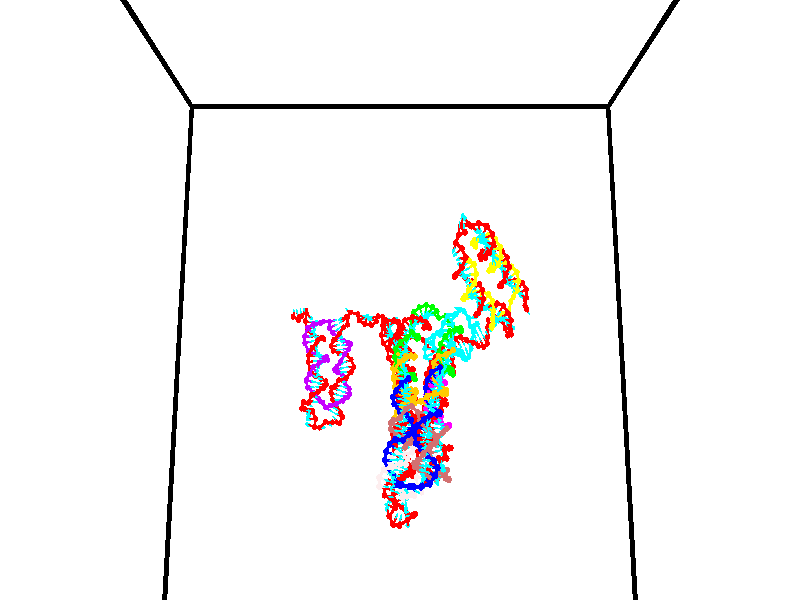 // switches for output
#declare DRAW_BASES = 1; // possible values are 0, 1; only relevant for DNA ribbons
#declare DRAW_BASES_TYPE = 3; // possible values are 1, 2, 3; only relevant for DNA ribbons
#declare DRAW_FOG = 0; // set to 1 to enable fog

#include "colors.inc"

#include "transforms.inc"
background { rgb <1, 1, 1>}

#default {
   normal{
       ripples 0.25
       frequency 0.20
       turbulence 0.2
       lambda 5
   }
	finish {
		phong 0.1
		phong_size 40.
	}
}

// original window dimensions: 1024x640


// camera settings

camera {
	sky <0, 0.179814, -0.983701>
	up <0, 0.179814, -0.983701>
	right 1.6 * <1, 0, 0>
	location <35, 94.9851, 44.8844>
	look_at <35, 29.7336, 32.9568>
	direction <0, -65.2515, -11.9276>
	angle 67.0682
}


# declare cpy_camera_pos = <35, 94.9851, 44.8844>;
# if (DRAW_FOG = 1)
fog {
	fog_type 2
	up vnormalize(cpy_camera_pos)
	color rgbt<1,1,1,0.3>
	distance 1e-5
	fog_alt 3e-3
	fog_offset 56
}
# end


// LIGHTS

# declare lum = 6;
global_settings {
	ambient_light rgb lum * <0.05, 0.05, 0.05>
	max_trace_level 15
}# declare cpy_direct_light_amount = 0.25;
light_source
{	1000 * <-1, -1.16352, -0.803886>,
	rgb lum * cpy_direct_light_amount
	parallel
}

light_source
{	1000 * <1, 1.16352, 0.803886>,
	rgb lum * cpy_direct_light_amount
	parallel
}

// strand 0

// nucleotide -1

// particle -1
sphere {
	<24.266634, 35.090275, 35.353706> 0.250000
	pigment { color rgbt <1,0,0,0> }
	no_shadow
}
cylinder {
	<24.252958, 34.804058, 35.074612>,  <24.244753, 34.632328, 34.907154>, 0.100000
	pigment { color rgbt <1,0,0,0> }
	no_shadow
}
cylinder {
	<24.252958, 34.804058, 35.074612>,  <24.266634, 35.090275, 35.353706>, 0.100000
	pigment { color rgbt <1,0,0,0> }
	no_shadow
}

// particle -1
sphere {
	<24.252958, 34.804058, 35.074612> 0.100000
	pigment { color rgbt <1,0,0,0> }
	no_shadow
}
sphere {
	0, 1
	scale<0.080000,0.200000,0.300000>
	matrix <0.867222, 0.325764, -0.376568,
		0.496746, -0.617965, 0.609395,
		-0.034187, -0.715540, -0.697735,
		24.242702, 34.589397, 34.865292>
	pigment { color rgbt <0,1,1,0> }
	no_shadow
}
cylinder {
	<24.709499, 34.527874, 35.589359>,  <24.266634, 35.090275, 35.353706>, 0.130000
	pigment { color rgbt <1,0,0,0> }
	no_shadow
}

// nucleotide -1

// particle -1
sphere {
	<24.709499, 34.527874, 35.589359> 0.250000
	pigment { color rgbt <1,0,0,0> }
	no_shadow
}
cylinder {
	<24.642836, 34.599442, 35.201500>,  <24.602837, 34.642384, 34.968784>, 0.100000
	pigment { color rgbt <1,0,0,0> }
	no_shadow
}
cylinder {
	<24.642836, 34.599442, 35.201500>,  <24.709499, 34.527874, 35.589359>, 0.100000
	pigment { color rgbt <1,0,0,0> }
	no_shadow
}

// particle -1
sphere {
	<24.642836, 34.599442, 35.201500> 0.100000
	pigment { color rgbt <1,0,0,0> }
	no_shadow
}
sphere {
	0, 1
	scale<0.080000,0.200000,0.300000>
	matrix <0.983057, 0.106257, -0.149358,
		0.076309, -0.978109, -0.193595,
		-0.166659, 0.178917, -0.969646,
		24.592838, 34.653118, 34.910606>
	pigment { color rgbt <0,1,1,0> }
	no_shadow
}
cylinder {
	<24.927624, 34.047874, 35.135567>,  <24.709499, 34.527874, 35.589359>, 0.130000
	pigment { color rgbt <1,0,0,0> }
	no_shadow
}

// nucleotide -1

// particle -1
sphere {
	<24.927624, 34.047874, 35.135567> 0.250000
	pigment { color rgbt <1,0,0,0> }
	no_shadow
}
cylinder {
	<24.939503, 34.406418, 34.958630>,  <24.946630, 34.621544, 34.852467>, 0.100000
	pigment { color rgbt <1,0,0,0> }
	no_shadow
}
cylinder {
	<24.939503, 34.406418, 34.958630>,  <24.927624, 34.047874, 35.135567>, 0.100000
	pigment { color rgbt <1,0,0,0> }
	no_shadow
}

// particle -1
sphere {
	<24.939503, 34.406418, 34.958630> 0.100000
	pigment { color rgbt <1,0,0,0> }
	no_shadow
}
sphere {
	0, 1
	scale<0.080000,0.200000,0.300000>
	matrix <0.992227, -0.079939, -0.095372,
		-0.120848, -0.436072, -0.891760,
		0.029697, 0.896354, -0.442343,
		24.948412, 34.675323, 34.825928>
	pigment { color rgbt <0,1,1,0> }
	no_shadow
}
cylinder {
	<25.371319, 33.994453, 34.648907>,  <24.927624, 34.047874, 35.135567>, 0.130000
	pigment { color rgbt <1,0,0,0> }
	no_shadow
}

// nucleotide -1

// particle -1
sphere {
	<25.371319, 33.994453, 34.648907> 0.250000
	pigment { color rgbt <1,0,0,0> }
	no_shadow
}
cylinder {
	<25.334940, 34.389671, 34.698704>,  <25.313112, 34.626801, 34.728580>, 0.100000
	pigment { color rgbt <1,0,0,0> }
	no_shadow
}
cylinder {
	<25.334940, 34.389671, 34.698704>,  <25.371319, 33.994453, 34.648907>, 0.100000
	pigment { color rgbt <1,0,0,0> }
	no_shadow
}

// particle -1
sphere {
	<25.334940, 34.389671, 34.698704> 0.100000
	pigment { color rgbt <1,0,0,0> }
	no_shadow
}
sphere {
	0, 1
	scale<0.080000,0.200000,0.300000>
	matrix <0.968234, 0.116971, -0.220997,
		-0.232917, 0.100438, -0.967296,
		-0.090949, 0.988043, 0.124492,
		25.307655, 34.686085, 34.736050>
	pigment { color rgbt <0,1,1,0> }
	no_shadow
}
cylinder {
	<25.302416, 33.228966, 34.799824>,  <25.371319, 33.994453, 34.648907>, 0.130000
	pigment { color rgbt <1,0,0,0> }
	no_shadow
}

// nucleotide -1

// particle -1
sphere {
	<25.302416, 33.228966, 34.799824> 0.250000
	pigment { color rgbt <1,0,0,0> }
	no_shadow
}
cylinder {
	<25.520132, 32.938023, 34.967010>,  <25.650763, 32.763458, 35.067322>, 0.100000
	pigment { color rgbt <1,0,0,0> }
	no_shadow
}
cylinder {
	<25.520132, 32.938023, 34.967010>,  <25.302416, 33.228966, 34.799824>, 0.100000
	pigment { color rgbt <1,0,0,0> }
	no_shadow
}

// particle -1
sphere {
	<25.520132, 32.938023, 34.967010> 0.100000
	pigment { color rgbt <1,0,0,0> }
	no_shadow
}
sphere {
	0, 1
	scale<0.080000,0.200000,0.300000>
	matrix <0.029085, 0.514300, 0.857117,
		-0.838392, -0.454364, 0.301084,
		0.544291, -0.727357, 0.417970,
		25.683420, 32.719814, 35.092400>
	pigment { color rgbt <0,1,1,0> }
	no_shadow
}
cylinder {
	<25.115229, 32.790501, 35.397835>,  <25.302416, 33.228966, 34.799824>, 0.130000
	pigment { color rgbt <1,0,0,0> }
	no_shadow
}

// nucleotide -1

// particle -1
sphere {
	<25.115229, 32.790501, 35.397835> 0.250000
	pigment { color rgbt <1,0,0,0> }
	no_shadow
}
cylinder {
	<25.511185, 32.822014, 35.445015>,  <25.748758, 32.840923, 35.473324>, 0.100000
	pigment { color rgbt <1,0,0,0> }
	no_shadow
}
cylinder {
	<25.511185, 32.822014, 35.445015>,  <25.115229, 32.790501, 35.397835>, 0.100000
	pigment { color rgbt <1,0,0,0> }
	no_shadow
}

// particle -1
sphere {
	<25.511185, 32.822014, 35.445015> 0.100000
	pigment { color rgbt <1,0,0,0> }
	no_shadow
}
sphere {
	0, 1
	scale<0.080000,0.200000,0.300000>
	matrix <-0.140765, 0.443485, 0.885159,
		0.017431, -0.892813, 0.450091,
		0.989889, 0.078786, 0.117947,
		25.808151, 32.845650, 35.480400>
	pigment { color rgbt <0,1,1,0> }
	no_shadow
}
cylinder {
	<25.295591, 32.457649, 36.106445>,  <25.115229, 32.790501, 35.397835>, 0.130000
	pigment { color rgbt <1,0,0,0> }
	no_shadow
}

// nucleotide -1

// particle -1
sphere {
	<25.295591, 32.457649, 36.106445> 0.250000
	pigment { color rgbt <1,0,0,0> }
	no_shadow
}
cylinder {
	<25.601181, 32.694885, 36.004787>,  <25.784534, 32.837227, 35.943790>, 0.100000
	pigment { color rgbt <1,0,0,0> }
	no_shadow
}
cylinder {
	<25.601181, 32.694885, 36.004787>,  <25.295591, 32.457649, 36.106445>, 0.100000
	pigment { color rgbt <1,0,0,0> }
	no_shadow
}

// particle -1
sphere {
	<25.601181, 32.694885, 36.004787> 0.100000
	pigment { color rgbt <1,0,0,0> }
	no_shadow
}
sphere {
	0, 1
	scale<0.080000,0.200000,0.300000>
	matrix <0.065362, 0.320715, 0.944918,
		0.641931, -0.738502, 0.206251,
		0.763972, 0.593091, -0.254147,
		25.830372, 32.872814, 35.928543>
	pigment { color rgbt <0,1,1,0> }
	no_shadow
}
cylinder {
	<25.781761, 32.317146, 36.529541>,  <25.295591, 32.457649, 36.106445>, 0.130000
	pigment { color rgbt <1,0,0,0> }
	no_shadow
}

// nucleotide -1

// particle -1
sphere {
	<25.781761, 32.317146, 36.529541> 0.250000
	pigment { color rgbt <1,0,0,0> }
	no_shadow
}
cylinder {
	<25.908573, 32.675499, 36.405033>,  <25.984661, 32.890511, 36.330330>, 0.100000
	pigment { color rgbt <1,0,0,0> }
	no_shadow
}
cylinder {
	<25.908573, 32.675499, 36.405033>,  <25.781761, 32.317146, 36.529541>, 0.100000
	pigment { color rgbt <1,0,0,0> }
	no_shadow
}

// particle -1
sphere {
	<25.908573, 32.675499, 36.405033> 0.100000
	pigment { color rgbt <1,0,0,0> }
	no_shadow
}
sphere {
	0, 1
	scale<0.080000,0.200000,0.300000>
	matrix <0.130906, 0.283720, 0.949930,
		0.939337, -0.341905, -0.027328,
		0.317032, 0.895881, -0.311267,
		26.003683, 32.944263, 36.311653>
	pigment { color rgbt <0,1,1,0> }
	no_shadow
}
cylinder {
	<26.429565, 32.489815, 36.828217>,  <25.781761, 32.317146, 36.529541>, 0.130000
	pigment { color rgbt <1,0,0,0> }
	no_shadow
}

// nucleotide -1

// particle -1
sphere {
	<26.429565, 32.489815, 36.828217> 0.250000
	pigment { color rgbt <1,0,0,0> }
	no_shadow
}
cylinder {
	<26.293381, 32.844116, 36.702023>,  <26.211670, 33.056698, 36.626305>, 0.100000
	pigment { color rgbt <1,0,0,0> }
	no_shadow
}
cylinder {
	<26.293381, 32.844116, 36.702023>,  <26.429565, 32.489815, 36.828217>, 0.100000
	pigment { color rgbt <1,0,0,0> }
	no_shadow
}

// particle -1
sphere {
	<26.293381, 32.844116, 36.702023> 0.100000
	pigment { color rgbt <1,0,0,0> }
	no_shadow
}
sphere {
	0, 1
	scale<0.080000,0.200000,0.300000>
	matrix <0.292502, 0.418659, 0.859749,
		0.893604, 0.200431, -0.401621,
		-0.340463, 0.885749, -0.315488,
		26.191242, 33.109840, 36.607376>
	pigment { color rgbt <0,1,1,0> }
	no_shadow
}
cylinder {
	<26.993214, 32.990303, 36.849110>,  <26.429565, 32.489815, 36.828217>, 0.130000
	pigment { color rgbt <1,0,0,0> }
	no_shadow
}

// nucleotide -1

// particle -1
sphere {
	<26.993214, 32.990303, 36.849110> 0.250000
	pigment { color rgbt <1,0,0,0> }
	no_shadow
}
cylinder {
	<26.662277, 33.214817, 36.857738>,  <26.463715, 33.349525, 36.862915>, 0.100000
	pigment { color rgbt <1,0,0,0> }
	no_shadow
}
cylinder {
	<26.662277, 33.214817, 36.857738>,  <26.993214, 32.990303, 36.849110>, 0.100000
	pigment { color rgbt <1,0,0,0> }
	no_shadow
}

// particle -1
sphere {
	<26.662277, 33.214817, 36.857738> 0.100000
	pigment { color rgbt <1,0,0,0> }
	no_shadow
}
sphere {
	0, 1
	scale<0.080000,0.200000,0.300000>
	matrix <0.320935, 0.440849, 0.838244,
		0.460987, 0.700435, -0.544869,
		-0.827340, 0.561287, 0.021569,
		26.414076, 33.383202, 36.864208>
	pigment { color rgbt <0,1,1,0> }
	no_shadow
}
cylinder {
	<27.226618, 33.614410, 37.060299>,  <26.993214, 32.990303, 36.849110>, 0.130000
	pigment { color rgbt <1,0,0,0> }
	no_shadow
}

// nucleotide -1

// particle -1
sphere {
	<27.226618, 33.614410, 37.060299> 0.250000
	pigment { color rgbt <1,0,0,0> }
	no_shadow
}
cylinder {
	<26.832102, 33.650043, 37.115856>,  <26.595392, 33.671425, 37.149193>, 0.100000
	pigment { color rgbt <1,0,0,0> }
	no_shadow
}
cylinder {
	<26.832102, 33.650043, 37.115856>,  <27.226618, 33.614410, 37.060299>, 0.100000
	pigment { color rgbt <1,0,0,0> }
	no_shadow
}

// particle -1
sphere {
	<26.832102, 33.650043, 37.115856> 0.100000
	pigment { color rgbt <1,0,0,0> }
	no_shadow
}
sphere {
	0, 1
	scale<0.080000,0.200000,0.300000>
	matrix <0.164800, 0.574152, 0.801992,
		-0.008305, 0.813888, -0.580962,
		-0.986292, 0.089082, 0.138898,
		26.536215, 33.676769, 37.157524>
	pigment { color rgbt <0,1,1,0> }
	no_shadow
}
cylinder {
	<27.105337, 34.317863, 37.014629>,  <27.226618, 33.614410, 37.060299>, 0.130000
	pigment { color rgbt <1,0,0,0> }
	no_shadow
}

// nucleotide -1

// particle -1
sphere {
	<27.105337, 34.317863, 37.014629> 0.250000
	pigment { color rgbt <1,0,0,0> }
	no_shadow
}
cylinder {
	<26.817810, 34.142517, 37.230457>,  <26.645294, 34.037312, 37.359955>, 0.100000
	pigment { color rgbt <1,0,0,0> }
	no_shadow
}
cylinder {
	<26.817810, 34.142517, 37.230457>,  <27.105337, 34.317863, 37.014629>, 0.100000
	pigment { color rgbt <1,0,0,0> }
	no_shadow
}

// particle -1
sphere {
	<26.817810, 34.142517, 37.230457> 0.100000
	pigment { color rgbt <1,0,0,0> }
	no_shadow
}
sphere {
	0, 1
	scale<0.080000,0.200000,0.300000>
	matrix <0.153860, 0.656580, 0.738397,
		-0.677959, 0.613792, -0.404514,
		-0.718818, -0.438364, 0.539572,
		26.602165, 34.011009, 37.392330>
	pigment { color rgbt <0,1,1,0> }
	no_shadow
}
cylinder {
	<26.720879, 34.896355, 37.369675>,  <27.105337, 34.317863, 37.014629>, 0.130000
	pigment { color rgbt <1,0,0,0> }
	no_shadow
}

// nucleotide -1

// particle -1
sphere {
	<26.720879, 34.896355, 37.369675> 0.250000
	pigment { color rgbt <1,0,0,0> }
	no_shadow
}
cylinder {
	<26.618076, 34.577648, 37.588440>,  <26.556395, 34.386425, 37.719700>, 0.100000
	pigment { color rgbt <1,0,0,0> }
	no_shadow
}
cylinder {
	<26.618076, 34.577648, 37.588440>,  <26.720879, 34.896355, 37.369675>, 0.100000
	pigment { color rgbt <1,0,0,0> }
	no_shadow
}

// particle -1
sphere {
	<26.618076, 34.577648, 37.588440> 0.100000
	pigment { color rgbt <1,0,0,0> }
	no_shadow
}
sphere {
	0, 1
	scale<0.080000,0.200000,0.300000>
	matrix <0.173199, 0.518784, 0.837177,
		-0.950763, 0.309882, 0.004669,
		-0.257004, -0.796766, 0.546912,
		26.540976, 34.338619, 37.752514>
	pigment { color rgbt <0,1,1,0> }
	no_shadow
}
cylinder {
	<26.256413, 35.074833, 37.950527>,  <26.720879, 34.896355, 37.369675>, 0.130000
	pigment { color rgbt <1,0,0,0> }
	no_shadow
}

// nucleotide -1

// particle -1
sphere {
	<26.256413, 35.074833, 37.950527> 0.250000
	pigment { color rgbt <1,0,0,0> }
	no_shadow
}
cylinder {
	<26.409721, 34.724510, 38.067871>,  <26.501707, 34.514317, 38.138275>, 0.100000
	pigment { color rgbt <1,0,0,0> }
	no_shadow
}
cylinder {
	<26.409721, 34.724510, 38.067871>,  <26.256413, 35.074833, 37.950527>, 0.100000
	pigment { color rgbt <1,0,0,0> }
	no_shadow
}

// particle -1
sphere {
	<26.409721, 34.724510, 38.067871> 0.100000
	pigment { color rgbt <1,0,0,0> }
	no_shadow
}
sphere {
	0, 1
	scale<0.080000,0.200000,0.300000>
	matrix <0.090884, 0.351830, 0.931642,
		-0.919152, -0.330413, 0.214444,
		0.383274, -0.875810, 0.293356,
		26.524704, 34.461769, 38.155876>
	pigment { color rgbt <0,1,1,0> }
	no_shadow
}
cylinder {
	<25.873549, 34.936695, 38.582630>,  <26.256413, 35.074833, 37.950527>, 0.130000
	pigment { color rgbt <1,0,0,0> }
	no_shadow
}

// nucleotide -1

// particle -1
sphere {
	<25.873549, 34.936695, 38.582630> 0.250000
	pigment { color rgbt <1,0,0,0> }
	no_shadow
}
cylinder {
	<26.195259, 34.698997, 38.583614>,  <26.388287, 34.556377, 38.584206>, 0.100000
	pigment { color rgbt <1,0,0,0> }
	no_shadow
}
cylinder {
	<26.195259, 34.698997, 38.583614>,  <25.873549, 34.936695, 38.582630>, 0.100000
	pigment { color rgbt <1,0,0,0> }
	no_shadow
}

// particle -1
sphere {
	<26.195259, 34.698997, 38.583614> 0.100000
	pigment { color rgbt <1,0,0,0> }
	no_shadow
}
sphere {
	0, 1
	scale<0.080000,0.200000,0.300000>
	matrix <0.181963, 0.250220, 0.950936,
		-0.565708, -0.764369, 0.309378,
		0.804278, -0.594248, 0.002465,
		26.436543, 34.520721, 38.584354>
	pigment { color rgbt <0,1,1,0> }
	no_shadow
}
cylinder {
	<25.771217, 34.384918, 39.097210>,  <25.873549, 34.936695, 38.582630>, 0.130000
	pigment { color rgbt <1,0,0,0> }
	no_shadow
}

// nucleotide -1

// particle -1
sphere {
	<25.771217, 34.384918, 39.097210> 0.250000
	pigment { color rgbt <1,0,0,0> }
	no_shadow
}
cylinder {
	<26.167477, 34.402130, 39.045414>,  <26.405231, 34.412457, 39.014336>, 0.100000
	pigment { color rgbt <1,0,0,0> }
	no_shadow
}
cylinder {
	<26.167477, 34.402130, 39.045414>,  <25.771217, 34.384918, 39.097210>, 0.100000
	pigment { color rgbt <1,0,0,0> }
	no_shadow
}

// particle -1
sphere {
	<26.167477, 34.402130, 39.045414> 0.100000
	pigment { color rgbt <1,0,0,0> }
	no_shadow
}
sphere {
	0, 1
	scale<0.080000,0.200000,0.300000>
	matrix <0.117060, 0.219618, 0.968538,
		0.070116, -0.974637, 0.212527,
		0.990647, 0.043031, -0.129489,
		26.464670, 34.415039, 39.006569>
	pigment { color rgbt <0,1,1,0> }
	no_shadow
}
cylinder {
	<25.965218, 34.051804, 39.656342>,  <25.771217, 34.384918, 39.097210>, 0.130000
	pigment { color rgbt <1,0,0,0> }
	no_shadow
}

// nucleotide -1

// particle -1
sphere {
	<25.965218, 34.051804, 39.656342> 0.250000
	pigment { color rgbt <1,0,0,0> }
	no_shadow
}
cylinder {
	<26.307089, 34.223652, 39.539757>,  <26.512211, 34.326763, 39.469807>, 0.100000
	pigment { color rgbt <1,0,0,0> }
	no_shadow
}
cylinder {
	<26.307089, 34.223652, 39.539757>,  <25.965218, 34.051804, 39.656342>, 0.100000
	pigment { color rgbt <1,0,0,0> }
	no_shadow
}

// particle -1
sphere {
	<26.307089, 34.223652, 39.539757> 0.100000
	pigment { color rgbt <1,0,0,0> }
	no_shadow
}
sphere {
	0, 1
	scale<0.080000,0.200000,0.300000>
	matrix <0.174771, 0.290536, 0.940768,
		0.488857, -0.854991, 0.173229,
		0.854677, 0.429626, -0.291458,
		26.563492, 34.352539, 39.452320>
	pigment { color rgbt <0,1,1,0> }
	no_shadow
}
cylinder {
	<26.443354, 33.938213, 40.236752>,  <25.965218, 34.051804, 39.656342>, 0.130000
	pigment { color rgbt <1,0,0,0> }
	no_shadow
}

// nucleotide -1

// particle -1
sphere {
	<26.443354, 33.938213, 40.236752> 0.250000
	pigment { color rgbt <1,0,0,0> }
	no_shadow
}
cylinder {
	<26.569830, 34.260208, 40.035946>,  <26.645716, 34.453403, 39.915462>, 0.100000
	pigment { color rgbt <1,0,0,0> }
	no_shadow
}
cylinder {
	<26.569830, 34.260208, 40.035946>,  <26.443354, 33.938213, 40.236752>, 0.100000
	pigment { color rgbt <1,0,0,0> }
	no_shadow
}

// particle -1
sphere {
	<26.569830, 34.260208, 40.035946> 0.100000
	pigment { color rgbt <1,0,0,0> }
	no_shadow
}
sphere {
	0, 1
	scale<0.080000,0.200000,0.300000>
	matrix <0.083347, 0.503549, 0.859937,
		0.945027, -0.313746, 0.092124,
		0.316190, 0.804986, -0.502017,
		26.664686, 34.501705, 39.885342>
	pigment { color rgbt <0,1,1,0> }
	no_shadow
}
cylinder {
	<27.056910, 34.067459, 40.451866>,  <26.443354, 33.938213, 40.236752>, 0.130000
	pigment { color rgbt <1,0,0,0> }
	no_shadow
}

// nucleotide -1

// particle -1
sphere {
	<27.056910, 34.067459, 40.451866> 0.250000
	pigment { color rgbt <1,0,0,0> }
	no_shadow
}
cylinder {
	<26.945320, 34.423321, 40.307266>,  <26.878366, 34.636841, 40.220505>, 0.100000
	pigment { color rgbt <1,0,0,0> }
	no_shadow
}
cylinder {
	<26.945320, 34.423321, 40.307266>,  <27.056910, 34.067459, 40.451866>, 0.100000
	pigment { color rgbt <1,0,0,0> }
	no_shadow
}

// particle -1
sphere {
	<26.945320, 34.423321, 40.307266> 0.100000
	pigment { color rgbt <1,0,0,0> }
	no_shadow
}
sphere {
	0, 1
	scale<0.080000,0.200000,0.300000>
	matrix <0.059131, 0.391645, 0.918215,
		0.958477, 0.234780, -0.161864,
		-0.278971, 0.889659, -0.361500,
		26.861629, 34.690220, 40.198818>
	pigment { color rgbt <0,1,1,0> }
	no_shadow
}
cylinder {
	<27.606035, 34.521202, 40.696728>,  <27.056910, 34.067459, 40.451866>, 0.130000
	pigment { color rgbt <1,0,0,0> }
	no_shadow
}

// nucleotide -1

// particle -1
sphere {
	<27.606035, 34.521202, 40.696728> 0.250000
	pigment { color rgbt <1,0,0,0> }
	no_shadow
}
cylinder {
	<27.293320, 34.752071, 40.602345>,  <27.105690, 34.890594, 40.545715>, 0.100000
	pigment { color rgbt <1,0,0,0> }
	no_shadow
}
cylinder {
	<27.293320, 34.752071, 40.602345>,  <27.606035, 34.521202, 40.696728>, 0.100000
	pigment { color rgbt <1,0,0,0> }
	no_shadow
}

// particle -1
sphere {
	<27.293320, 34.752071, 40.602345> 0.100000
	pigment { color rgbt <1,0,0,0> }
	no_shadow
}
sphere {
	0, 1
	scale<0.080000,0.200000,0.300000>
	matrix <-0.022261, 0.352344, 0.935606,
		0.623145, 0.736700, -0.262610,
		-0.781790, 0.577172, -0.235961,
		27.058783, 34.925224, 40.531555>
	pigment { color rgbt <0,1,1,0> }
	no_shadow
}
cylinder {
	<27.723700, 35.231457, 41.030605>,  <27.606035, 34.521202, 40.696728>, 0.130000
	pigment { color rgbt <1,0,0,0> }
	no_shadow
}

// nucleotide -1

// particle -1
sphere {
	<27.723700, 35.231457, 41.030605> 0.250000
	pigment { color rgbt <1,0,0,0> }
	no_shadow
}
cylinder {
	<27.328995, 35.228561, 40.965797>,  <27.092173, 35.226826, 40.926914>, 0.100000
	pigment { color rgbt <1,0,0,0> }
	no_shadow
}
cylinder {
	<27.328995, 35.228561, 40.965797>,  <27.723700, 35.231457, 41.030605>, 0.100000
	pigment { color rgbt <1,0,0,0> }
	no_shadow
}

// particle -1
sphere {
	<27.328995, 35.228561, 40.965797> 0.100000
	pigment { color rgbt <1,0,0,0> }
	no_shadow
}
sphere {
	0, 1
	scale<0.080000,0.200000,0.300000>
	matrix <-0.150444, 0.413960, 0.897777,
		0.060575, 0.910266, -0.409568,
		-0.986761, -0.007234, -0.162019,
		27.032967, 35.226391, 40.917191>
	pigment { color rgbt <0,1,1,0> }
	no_shadow
}
cylinder {
	<27.548782, 35.778450, 41.323124>,  <27.723700, 35.231457, 41.030605>, 0.130000
	pigment { color rgbt <1,0,0,0> }
	no_shadow
}

// nucleotide -1

// particle -1
sphere {
	<27.548782, 35.778450, 41.323124> 0.250000
	pigment { color rgbt <1,0,0,0> }
	no_shadow
}
cylinder {
	<27.191668, 35.604885, 41.274715>,  <26.977398, 35.500744, 41.245670>, 0.100000
	pigment { color rgbt <1,0,0,0> }
	no_shadow
}
cylinder {
	<27.191668, 35.604885, 41.274715>,  <27.548782, 35.778450, 41.323124>, 0.100000
	pigment { color rgbt <1,0,0,0> }
	no_shadow
}

// particle -1
sphere {
	<27.191668, 35.604885, 41.274715> 0.100000
	pigment { color rgbt <1,0,0,0> }
	no_shadow
}
sphere {
	0, 1
	scale<0.080000,0.200000,0.300000>
	matrix <-0.170812, 0.077495, 0.982252,
		-0.416836, 0.897614, -0.143305,
		-0.892788, -0.433916, -0.121020,
		26.923832, 35.474709, 41.238411>
	pigment { color rgbt <0,1,1,0> }
	no_shadow
}
cylinder {
	<27.076662, 36.204819, 41.651527>,  <27.548782, 35.778450, 41.323124>, 0.130000
	pigment { color rgbt <1,0,0,0> }
	no_shadow
}

// nucleotide -1

// particle -1
sphere {
	<27.076662, 36.204819, 41.651527> 0.250000
	pigment { color rgbt <1,0,0,0> }
	no_shadow
}
cylinder {
	<26.939587, 35.829052, 41.648453>,  <26.857342, 35.603592, 41.646606>, 0.100000
	pigment { color rgbt <1,0,0,0> }
	no_shadow
}
cylinder {
	<26.939587, 35.829052, 41.648453>,  <27.076662, 36.204819, 41.651527>, 0.100000
	pigment { color rgbt <1,0,0,0> }
	no_shadow
}

// particle -1
sphere {
	<26.939587, 35.829052, 41.648453> 0.100000
	pigment { color rgbt <1,0,0,0> }
	no_shadow
}
sphere {
	0, 1
	scale<0.080000,0.200000,0.300000>
	matrix <-0.195165, 0.063183, 0.978733,
		-0.918953, 0.336901, -0.204993,
		-0.342688, -0.939418, -0.007689,
		26.836781, 35.547226, 41.646145>
	pigment { color rgbt <0,1,1,0> }
	no_shadow
}
cylinder {
	<26.451912, 36.200016, 41.907364>,  <27.076662, 36.204819, 41.651527>, 0.130000
	pigment { color rgbt <1,0,0,0> }
	no_shadow
}

// nucleotide -1

// particle -1
sphere {
	<26.451912, 36.200016, 41.907364> 0.250000
	pigment { color rgbt <1,0,0,0> }
	no_shadow
}
cylinder {
	<26.607258, 35.838219, 41.977859>,  <26.700464, 35.621140, 42.020157>, 0.100000
	pigment { color rgbt <1,0,0,0> }
	no_shadow
}
cylinder {
	<26.607258, 35.838219, 41.977859>,  <26.451912, 36.200016, 41.907364>, 0.100000
	pigment { color rgbt <1,0,0,0> }
	no_shadow
}

// particle -1
sphere {
	<26.607258, 35.838219, 41.977859> 0.100000
	pigment { color rgbt <1,0,0,0> }
	no_shadow
}
sphere {
	0, 1
	scale<0.080000,0.200000,0.300000>
	matrix <-0.348569, 0.032847, 0.936707,
		-0.853038, -0.425213, -0.302523,
		0.388363, -0.904498, 0.176236,
		26.723766, 35.566868, 42.030731>
	pigment { color rgbt <0,1,1,0> }
	no_shadow
}
cylinder {
	<26.160315, 36.064510, 42.514687>,  <26.451912, 36.200016, 41.907364>, 0.130000
	pigment { color rgbt <1,0,0,0> }
	no_shadow
}

// nucleotide -1

// particle -1
sphere {
	<26.160315, 36.064510, 42.514687> 0.250000
	pigment { color rgbt <1,0,0,0> }
	no_shadow
}
cylinder {
	<26.336027, 35.711987, 42.445038>,  <26.441454, 35.500473, 42.403248>, 0.100000
	pigment { color rgbt <1,0,0,0> }
	no_shadow
}
cylinder {
	<26.336027, 35.711987, 42.445038>,  <26.160315, 36.064510, 42.514687>, 0.100000
	pigment { color rgbt <1,0,0,0> }
	no_shadow
}

// particle -1
sphere {
	<26.336027, 35.711987, 42.445038> 0.100000
	pigment { color rgbt <1,0,0,0> }
	no_shadow
}
sphere {
	0, 1
	scale<0.080000,0.200000,0.300000>
	matrix <-0.457420, -0.386244, 0.800988,
		-0.773174, -0.272215, -0.572801,
		0.439282, -0.881314, -0.174118,
		26.467812, 35.447594, 42.392803>
	pigment { color rgbt <0,1,1,0> }
	no_shadow
}
cylinder {
	<25.581470, 35.537571, 42.473183>,  <26.160315, 36.064510, 42.514687>, 0.130000
	pigment { color rgbt <1,0,0,0> }
	no_shadow
}

// nucleotide -1

// particle -1
sphere {
	<25.581470, 35.537571, 42.473183> 0.250000
	pigment { color rgbt <1,0,0,0> }
	no_shadow
}
cylinder {
	<25.923841, 35.384785, 42.612602>,  <26.129265, 35.293114, 42.696255>, 0.100000
	pigment { color rgbt <1,0,0,0> }
	no_shadow
}
cylinder {
	<25.923841, 35.384785, 42.612602>,  <25.581470, 35.537571, 42.473183>, 0.100000
	pigment { color rgbt <1,0,0,0> }
	no_shadow
}

// particle -1
sphere {
	<25.923841, 35.384785, 42.612602> 0.100000
	pigment { color rgbt <1,0,0,0> }
	no_shadow
}
sphere {
	0, 1
	scale<0.080000,0.200000,0.300000>
	matrix <-0.444927, -0.200547, 0.872823,
		-0.263489, -0.902154, -0.341601,
		0.855929, -0.381967, 0.348551,
		26.180620, 35.270195, 42.717167>
	pigment { color rgbt <0,1,1,0> }
	no_shadow
}
cylinder {
	<25.343559, 35.139187, 42.955719>,  <25.581470, 35.537571, 42.473183>, 0.130000
	pigment { color rgbt <1,0,0,0> }
	no_shadow
}

// nucleotide -1

// particle -1
sphere {
	<25.343559, 35.139187, 42.955719> 0.250000
	pigment { color rgbt <1,0,0,0> }
	no_shadow
}
cylinder {
	<25.732193, 35.141296, 43.050377>,  <25.965372, 35.142563, 43.107170>, 0.100000
	pigment { color rgbt <1,0,0,0> }
	no_shadow
}
cylinder {
	<25.732193, 35.141296, 43.050377>,  <25.343559, 35.139187, 42.955719>, 0.100000
	pigment { color rgbt <1,0,0,0> }
	no_shadow
}

// particle -1
sphere {
	<25.732193, 35.141296, 43.050377> 0.100000
	pigment { color rgbt <1,0,0,0> }
	no_shadow
}
sphere {
	0, 1
	scale<0.080000,0.200000,0.300000>
	matrix <-0.224844, -0.291869, 0.929655,
		0.073975, -0.956444, -0.282388,
		0.971583, 0.005278, 0.236642,
		26.023668, 35.142879, 43.121368>
	pigment { color rgbt <0,1,1,0> }
	no_shadow
}
cylinder {
	<25.561069, 34.441372, 42.982502>,  <25.343559, 35.139187, 42.955719>, 0.130000
	pigment { color rgbt <1,0,0,0> }
	no_shadow
}

// nucleotide -1

// particle -1
sphere {
	<25.561069, 34.441372, 42.982502> 0.250000
	pigment { color rgbt <1,0,0,0> }
	no_shadow
}
cylinder {
	<25.781086, 34.693085, 43.202126>,  <25.913095, 34.844112, 43.333900>, 0.100000
	pigment { color rgbt <1,0,0,0> }
	no_shadow
}
cylinder {
	<25.781086, 34.693085, 43.202126>,  <25.561069, 34.441372, 42.982502>, 0.100000
	pigment { color rgbt <1,0,0,0> }
	no_shadow
}

// particle -1
sphere {
	<25.781086, 34.693085, 43.202126> 0.100000
	pigment { color rgbt <1,0,0,0> }
	no_shadow
}
sphere {
	0, 1
	scale<0.080000,0.200000,0.300000>
	matrix <0.002237, -0.658555, 0.752529,
		0.835136, -0.412692, -0.363639,
		0.550039, 0.629278, 0.549060,
		25.946098, 34.881866, 43.366844>
	pigment { color rgbt <0,1,1,0> }
	no_shadow
}
cylinder {
	<26.247850, 34.122856, 43.104256>,  <25.561069, 34.441372, 42.982502>, 0.130000
	pigment { color rgbt <1,0,0,0> }
	no_shadow
}

// nucleotide -1

// particle -1
sphere {
	<26.247850, 34.122856, 43.104256> 0.250000
	pigment { color rgbt <1,0,0,0> }
	no_shadow
}
cylinder {
	<26.073656, 34.349201, 43.384300>,  <25.969139, 34.485008, 43.552326>, 0.100000
	pigment { color rgbt <1,0,0,0> }
	no_shadow
}
cylinder {
	<26.073656, 34.349201, 43.384300>,  <26.247850, 34.122856, 43.104256>, 0.100000
	pigment { color rgbt <1,0,0,0> }
	no_shadow
}

// particle -1
sphere {
	<26.073656, 34.349201, 43.384300> 0.100000
	pigment { color rgbt <1,0,0,0> }
	no_shadow
}
sphere {
	0, 1
	scale<0.080000,0.200000,0.300000>
	matrix <-0.033884, -0.787483, 0.615405,
		0.899557, 0.244278, 0.362112,
		-0.435487, 0.565862, 0.700108,
		25.943010, 34.518959, 43.594334>
	pigment { color rgbt <0,1,1,0> }
	no_shadow
}
cylinder {
	<26.607246, 34.147732, 43.772240>,  <26.247850, 34.122856, 43.104256>, 0.130000
	pigment { color rgbt <1,0,0,0> }
	no_shadow
}

// nucleotide -1

// particle -1
sphere {
	<26.607246, 34.147732, 43.772240> 0.250000
	pigment { color rgbt <1,0,0,0> }
	no_shadow
}
cylinder {
	<26.209242, 34.176666, 43.799709>,  <25.970438, 34.194027, 43.816193>, 0.100000
	pigment { color rgbt <1,0,0,0> }
	no_shadow
}
cylinder {
	<26.209242, 34.176666, 43.799709>,  <26.607246, 34.147732, 43.772240>, 0.100000
	pigment { color rgbt <1,0,0,0> }
	no_shadow
}

// particle -1
sphere {
	<26.209242, 34.176666, 43.799709> 0.100000
	pigment { color rgbt <1,0,0,0> }
	no_shadow
}
sphere {
	0, 1
	scale<0.080000,0.200000,0.300000>
	matrix <-0.023203, -0.837470, 0.545991,
		0.097010, 0.541674, 0.834972,
		-0.995013, 0.072340, 0.068674,
		25.910738, 34.198368, 43.820312>
	pigment { color rgbt <0,1,1,0> }
	no_shadow
}
cylinder {
	<26.474916, 33.877453, 44.434170>,  <26.607246, 34.147732, 43.772240>, 0.130000
	pigment { color rgbt <1,0,0,0> }
	no_shadow
}

// nucleotide -1

// particle -1
sphere {
	<26.474916, 33.877453, 44.434170> 0.250000
	pigment { color rgbt <1,0,0,0> }
	no_shadow
}
cylinder {
	<26.091314, 33.890873, 44.321609>,  <25.861153, 33.898926, 44.254074>, 0.100000
	pigment { color rgbt <1,0,0,0> }
	no_shadow
}
cylinder {
	<26.091314, 33.890873, 44.321609>,  <26.474916, 33.877453, 44.434170>, 0.100000
	pigment { color rgbt <1,0,0,0> }
	no_shadow
}

// particle -1
sphere {
	<26.091314, 33.890873, 44.321609> 0.100000
	pigment { color rgbt <1,0,0,0> }
	no_shadow
}
sphere {
	0, 1
	scale<0.080000,0.200000,0.300000>
	matrix <-0.199372, -0.785559, 0.585788,
		-0.201401, 0.617876, 0.760044,
		-0.959004, 0.033554, -0.281400,
		25.803614, 33.900940, 44.237190>
	pigment { color rgbt <0,1,1,0> }
	no_shadow
}
cylinder {
	<26.932526, 33.422989, 44.488968>,  <26.474916, 33.877453, 44.434170>, 0.130000
	pigment { color rgbt <1,0,0,0> }
	no_shadow
}

// nucleotide -1

// particle -1
sphere {
	<26.932526, 33.422989, 44.488968> 0.250000
	pigment { color rgbt <1,0,0,0> }
	no_shadow
}
cylinder {
	<27.188438, 33.730305, 44.497051>,  <27.341986, 33.914696, 44.501904>, 0.100000
	pigment { color rgbt <1,0,0,0> }
	no_shadow
}
cylinder {
	<27.188438, 33.730305, 44.497051>,  <26.932526, 33.422989, 44.488968>, 0.100000
	pigment { color rgbt <1,0,0,0> }
	no_shadow
}

// particle -1
sphere {
	<27.188438, 33.730305, 44.497051> 0.100000
	pigment { color rgbt <1,0,0,0> }
	no_shadow
}
sphere {
	0, 1
	scale<0.080000,0.200000,0.300000>
	matrix <0.330839, -0.299050, 0.895050,
		0.693701, -0.565952, -0.445507,
		0.639784, 0.768289, 0.020213,
		27.380373, 33.960793, 44.503117>
	pigment { color rgbt <0,1,1,0> }
	no_shadow
}
cylinder {
	<27.430029, 33.061588, 44.006573>,  <26.932526, 33.422989, 44.488968>, 0.130000
	pigment { color rgbt <1,0,0,0> }
	no_shadow
}

// nucleotide -1

// particle -1
sphere {
	<27.430029, 33.061588, 44.006573> 0.250000
	pigment { color rgbt <1,0,0,0> }
	no_shadow
}
cylinder {
	<27.656494, 32.763851, 44.148228>,  <27.792374, 32.585209, 44.233219>, 0.100000
	pigment { color rgbt <1,0,0,0> }
	no_shadow
}
cylinder {
	<27.656494, 32.763851, 44.148228>,  <27.430029, 33.061588, 44.006573>, 0.100000
	pigment { color rgbt <1,0,0,0> }
	no_shadow
}

// particle -1
sphere {
	<27.656494, 32.763851, 44.148228> 0.100000
	pigment { color rgbt <1,0,0,0> }
	no_shadow
}
sphere {
	0, 1
	scale<0.080000,0.200000,0.300000>
	matrix <0.483137, -0.048432, -0.874204,
		0.667859, 0.666038, 0.332200,
		0.566164, -0.744344, 0.354134,
		27.826344, 32.540546, 44.254467>
	pigment { color rgbt <0,1,1,0> }
	no_shadow
}
cylinder {
	<28.186567, 33.181789, 44.064404>,  <27.430029, 33.061588, 44.006573>, 0.130000
	pigment { color rgbt <1,0,0,0> }
	no_shadow
}

// nucleotide -1

// particle -1
sphere {
	<28.186567, 33.181789, 44.064404> 0.250000
	pigment { color rgbt <1,0,0,0> }
	no_shadow
}
cylinder {
	<28.120913, 32.792374, 44.000801>,  <28.081520, 32.558723, 43.962639>, 0.100000
	pigment { color rgbt <1,0,0,0> }
	no_shadow
}
cylinder {
	<28.120913, 32.792374, 44.000801>,  <28.186567, 33.181789, 44.064404>, 0.100000
	pigment { color rgbt <1,0,0,0> }
	no_shadow
}

// particle -1
sphere {
	<28.120913, 32.792374, 44.000801> 0.100000
	pigment { color rgbt <1,0,0,0> }
	no_shadow
}
sphere {
	0, 1
	scale<0.080000,0.200000,0.300000>
	matrix <0.500562, 0.056698, -0.863842,
		0.849998, -0.221383, 0.478010,
		-0.164138, -0.973538, -0.159009,
		28.071671, 32.500313, 43.953098>
	pigment { color rgbt <0,1,1,0> }
	no_shadow
}
cylinder {
	<28.852030, 32.743343, 44.129375>,  <28.186567, 33.181789, 44.064404>, 0.130000
	pigment { color rgbt <1,0,0,0> }
	no_shadow
}

// nucleotide -1

// particle -1
sphere {
	<28.852030, 32.743343, 44.129375> 0.250000
	pigment { color rgbt <1,0,0,0> }
	no_shadow
}
cylinder {
	<28.551903, 32.664448, 43.876991>,  <28.371826, 32.617111, 43.725559>, 0.100000
	pigment { color rgbt <1,0,0,0> }
	no_shadow
}
cylinder {
	<28.551903, 32.664448, 43.876991>,  <28.852030, 32.743343, 44.129375>, 0.100000
	pigment { color rgbt <1,0,0,0> }
	no_shadow
}

// particle -1
sphere {
	<28.551903, 32.664448, 43.876991> 0.100000
	pigment { color rgbt <1,0,0,0> }
	no_shadow
}
sphere {
	0, 1
	scale<0.080000,0.200000,0.300000>
	matrix <0.601147, 0.193515, -0.775355,
		0.275034, -0.961066, -0.026626,
		-0.750320, -0.197243, -0.630965,
		28.326807, 32.605274, 43.687702>
	pigment { color rgbt <0,1,1,0> }
	no_shadow
}
cylinder {
	<29.122463, 32.489353, 43.584862>,  <28.852030, 32.743343, 44.129375>, 0.130000
	pigment { color rgbt <1,0,0,0> }
	no_shadow
}

// nucleotide -1

// particle -1
sphere {
	<29.122463, 32.489353, 43.584862> 0.250000
	pigment { color rgbt <1,0,0,0> }
	no_shadow
}
cylinder {
	<28.753571, 32.544651, 43.440430>,  <28.532236, 32.577831, 43.353771>, 0.100000
	pigment { color rgbt <1,0,0,0> }
	no_shadow
}
cylinder {
	<28.753571, 32.544651, 43.440430>,  <29.122463, 32.489353, 43.584862>, 0.100000
	pigment { color rgbt <1,0,0,0> }
	no_shadow
}

// particle -1
sphere {
	<28.753571, 32.544651, 43.440430> 0.100000
	pigment { color rgbt <1,0,0,0> }
	no_shadow
}
sphere {
	0, 1
	scale<0.080000,0.200000,0.300000>
	matrix <0.338464, -0.162790, -0.926791,
		-0.186909, -0.976927, 0.103337,
		-0.922229, 0.138250, -0.361082,
		28.476902, 32.586124, 43.332104>
	pigment { color rgbt <0,1,1,0> }
	no_shadow
}
cylinder {
	<28.850588, 31.928286, 43.183887>,  <29.122463, 32.489353, 43.584862>, 0.130000
	pigment { color rgbt <1,0,0,0> }
	no_shadow
}

// nucleotide -1

// particle -1
sphere {
	<28.850588, 31.928286, 43.183887> 0.250000
	pigment { color rgbt <1,0,0,0> }
	no_shadow
}
cylinder {
	<28.664682, 32.257538, 43.053383>,  <28.553139, 32.455090, 42.975079>, 0.100000
	pigment { color rgbt <1,0,0,0> }
	no_shadow
}
cylinder {
	<28.664682, 32.257538, 43.053383>,  <28.850588, 31.928286, 43.183887>, 0.100000
	pigment { color rgbt <1,0,0,0> }
	no_shadow
}

// particle -1
sphere {
	<28.664682, 32.257538, 43.053383> 0.100000
	pigment { color rgbt <1,0,0,0> }
	no_shadow
}
sphere {
	0, 1
	scale<0.080000,0.200000,0.300000>
	matrix <0.376571, -0.149739, -0.914206,
		-0.801367, -0.547750, -0.240375,
		-0.464763, 0.823133, -0.326263,
		28.525253, 32.504478, 42.955505>
	pigment { color rgbt <0,1,1,0> }
	no_shadow
}
cylinder {
	<28.399458, 31.748564, 42.625706>,  <28.850588, 31.928286, 43.183887>, 0.130000
	pigment { color rgbt <1,0,0,0> }
	no_shadow
}

// nucleotide -1

// particle -1
sphere {
	<28.399458, 31.748564, 42.625706> 0.250000
	pigment { color rgbt <1,0,0,0> }
	no_shadow
}
cylinder {
	<28.453009, 32.143070, 42.587013>,  <28.485138, 32.379772, 42.563797>, 0.100000
	pigment { color rgbt <1,0,0,0> }
	no_shadow
}
cylinder {
	<28.453009, 32.143070, 42.587013>,  <28.399458, 31.748564, 42.625706>, 0.100000
	pigment { color rgbt <1,0,0,0> }
	no_shadow
}

// particle -1
sphere {
	<28.453009, 32.143070, 42.587013> 0.100000
	pigment { color rgbt <1,0,0,0> }
	no_shadow
}
sphere {
	0, 1
	scale<0.080000,0.200000,0.300000>
	matrix <0.068966, -0.106650, -0.991902,
		-0.988596, 0.126119, -0.082297,
		0.133874, 0.986266, -0.096735,
		28.493172, 32.438950, 42.557991>
	pigment { color rgbt <0,1,1,0> }
	no_shadow
}
cylinder {
	<27.997032, 31.960964, 42.099785>,  <28.399458, 31.748564, 42.625706>, 0.130000
	pigment { color rgbt <1,0,0,0> }
	no_shadow
}

// nucleotide -1

// particle -1
sphere {
	<27.997032, 31.960964, 42.099785> 0.250000
	pigment { color rgbt <1,0,0,0> }
	no_shadow
}
cylinder {
	<28.250689, 32.268295, 42.134514>,  <28.402882, 32.452694, 42.155350>, 0.100000
	pigment { color rgbt <1,0,0,0> }
	no_shadow
}
cylinder {
	<28.250689, 32.268295, 42.134514>,  <27.997032, 31.960964, 42.099785>, 0.100000
	pigment { color rgbt <1,0,0,0> }
	no_shadow
}

// particle -1
sphere {
	<28.250689, 32.268295, 42.134514> 0.100000
	pigment { color rgbt <1,0,0,0> }
	no_shadow
}
sphere {
	0, 1
	scale<0.080000,0.200000,0.300000>
	matrix <0.278505, -0.122215, -0.952627,
		-0.721320, 0.628279, -0.291484,
		0.634139, 0.768329, 0.086823,
		28.440929, 32.498795, 42.160561>
	pigment { color rgbt <0,1,1,0> }
	no_shadow
}
cylinder {
	<27.874908, 32.374748, 41.520237>,  <27.997032, 31.960964, 42.099785>, 0.130000
	pigment { color rgbt <1,0,0,0> }
	no_shadow
}

// nucleotide -1

// particle -1
sphere {
	<27.874908, 32.374748, 41.520237> 0.250000
	pigment { color rgbt <1,0,0,0> }
	no_shadow
}
cylinder {
	<28.235540, 32.510460, 41.627598>,  <28.451920, 32.591888, 41.692017>, 0.100000
	pigment { color rgbt <1,0,0,0> }
	no_shadow
}
cylinder {
	<28.235540, 32.510460, 41.627598>,  <27.874908, 32.374748, 41.520237>, 0.100000
	pigment { color rgbt <1,0,0,0> }
	no_shadow
}

// particle -1
sphere {
	<28.235540, 32.510460, 41.627598> 0.100000
	pigment { color rgbt <1,0,0,0> }
	no_shadow
}
sphere {
	0, 1
	scale<0.080000,0.200000,0.300000>
	matrix <0.275314, 0.028590, -0.960929,
		-0.333696, 0.940251, -0.067631,
		0.901581, 0.339278, 0.268405,
		28.506016, 32.612244, 41.708118>
	pigment { color rgbt <0,1,1,0> }
	no_shadow
}
cylinder {
	<27.976767, 32.826523, 41.124859>,  <27.874908, 32.374748, 41.520237>, 0.130000
	pigment { color rgbt <1,0,0,0> }
	no_shadow
}

// nucleotide -1

// particle -1
sphere {
	<27.976767, 32.826523, 41.124859> 0.250000
	pigment { color rgbt <1,0,0,0> }
	no_shadow
}
cylinder {
	<28.355846, 32.750973, 41.227768>,  <28.583294, 32.705643, 41.289513>, 0.100000
	pigment { color rgbt <1,0,0,0> }
	no_shadow
}
cylinder {
	<28.355846, 32.750973, 41.227768>,  <27.976767, 32.826523, 41.124859>, 0.100000
	pigment { color rgbt <1,0,0,0> }
	no_shadow
}

// particle -1
sphere {
	<28.355846, 32.750973, 41.227768> 0.100000
	pigment { color rgbt <1,0,0,0> }
	no_shadow
}
sphere {
	0, 1
	scale<0.080000,0.200000,0.300000>
	matrix <0.301067, 0.261506, -0.917046,
		0.105929, 0.946542, 0.304693,
		0.947701, -0.188874, 0.257272,
		28.640158, 32.694309, 41.304951>
	pigment { color rgbt <0,1,1,0> }
	no_shadow
}
cylinder {
	<28.399239, 33.458755, 41.035473>,  <27.976767, 32.826523, 41.124859>, 0.130000
	pigment { color rgbt <1,0,0,0> }
	no_shadow
}

// nucleotide -1

// particle -1
sphere {
	<28.399239, 33.458755, 41.035473> 0.250000
	pigment { color rgbt <1,0,0,0> }
	no_shadow
}
cylinder {
	<28.645098, 33.144199, 41.010811>,  <28.792614, 32.955467, 40.996014>, 0.100000
	pigment { color rgbt <1,0,0,0> }
	no_shadow
}
cylinder {
	<28.645098, 33.144199, 41.010811>,  <28.399239, 33.458755, 41.035473>, 0.100000
	pigment { color rgbt <1,0,0,0> }
	no_shadow
}

// particle -1
sphere {
	<28.645098, 33.144199, 41.010811> 0.100000
	pigment { color rgbt <1,0,0,0> }
	no_shadow
}
sphere {
	0, 1
	scale<0.080000,0.200000,0.300000>
	matrix <0.333576, 0.329958, -0.883094,
		0.714797, 0.522227, 0.465128,
		0.614648, -0.786388, -0.061651,
		28.829493, 32.908283, 40.992317>
	pigment { color rgbt <0,1,1,0> }
	no_shadow
}
cylinder {
	<28.811775, 33.647766, 40.542183>,  <28.399239, 33.458755, 41.035473>, 0.130000
	pigment { color rgbt <1,0,0,0> }
	no_shadow
}

// nucleotide -1

// particle -1
sphere {
	<28.811775, 33.647766, 40.542183> 0.250000
	pigment { color rgbt <1,0,0,0> }
	no_shadow
}
cylinder {
	<28.947590, 33.273827, 40.583687>,  <29.029079, 33.049461, 40.608589>, 0.100000
	pigment { color rgbt <1,0,0,0> }
	no_shadow
}
cylinder {
	<28.947590, 33.273827, 40.583687>,  <28.811775, 33.647766, 40.542183>, 0.100000
	pigment { color rgbt <1,0,0,0> }
	no_shadow
}

// particle -1
sphere {
	<28.947590, 33.273827, 40.583687> 0.100000
	pigment { color rgbt <1,0,0,0> }
	no_shadow
}
sphere {
	0, 1
	scale<0.080000,0.200000,0.300000>
	matrix <0.281433, -0.004287, -0.959571,
		0.897502, 0.355013, 0.261643,
		0.339539, -0.934852, 0.103761,
		29.049452, 32.993370, 40.614815>
	pigment { color rgbt <0,1,1,0> }
	no_shadow
}
cylinder {
	<29.545324, 33.577858, 40.381256>,  <28.811775, 33.647766, 40.542183>, 0.130000
	pigment { color rgbt <1,0,0,0> }
	no_shadow
}

// nucleotide -1

// particle -1
sphere {
	<29.545324, 33.577858, 40.381256> 0.250000
	pigment { color rgbt <1,0,0,0> }
	no_shadow
}
cylinder {
	<29.398401, 33.212864, 40.309189>,  <29.310247, 32.993870, 40.265949>, 0.100000
	pigment { color rgbt <1,0,0,0> }
	no_shadow
}
cylinder {
	<29.398401, 33.212864, 40.309189>,  <29.545324, 33.577858, 40.381256>, 0.100000
	pigment { color rgbt <1,0,0,0> }
	no_shadow
}

// particle -1
sphere {
	<29.398401, 33.212864, 40.309189> 0.100000
	pigment { color rgbt <1,0,0,0> }
	no_shadow
}
sphere {
	0, 1
	scale<0.080000,0.200000,0.300000>
	matrix <0.339116, 0.048988, -0.939468,
		0.866074, -0.406173, 0.291443,
		-0.367310, -0.912482, -0.180167,
		29.288208, 32.939117, 40.255138>
	pigment { color rgbt <0,1,1,0> }
	no_shadow
}
cylinder {
	<30.044395, 33.346523, 39.825706>,  <29.545324, 33.577858, 40.381256>, 0.130000
	pigment { color rgbt <1,0,0,0> }
	no_shadow
}

// nucleotide -1

// particle -1
sphere {
	<30.044395, 33.346523, 39.825706> 0.250000
	pigment { color rgbt <1,0,0,0> }
	no_shadow
}
cylinder {
	<29.733046, 33.095406, 39.825783>,  <29.546236, 32.944733, 39.825829>, 0.100000
	pigment { color rgbt <1,0,0,0> }
	no_shadow
}
cylinder {
	<29.733046, 33.095406, 39.825783>,  <30.044395, 33.346523, 39.825706>, 0.100000
	pigment { color rgbt <1,0,0,0> }
	no_shadow
}

// particle -1
sphere {
	<29.733046, 33.095406, 39.825783> 0.100000
	pigment { color rgbt <1,0,0,0> }
	no_shadow
}
sphere {
	0, 1
	scale<0.080000,0.200000,0.300000>
	matrix <0.016327, -0.020550, -0.999656,
		0.627587, -0.778104, 0.026246,
		-0.778375, -0.627799, 0.000193,
		29.499533, 32.907066, 39.825840>
	pigment { color rgbt <0,1,1,0> }
	no_shadow
}
cylinder {
	<30.234962, 32.830383, 39.344673>,  <30.044395, 33.346523, 39.825706>, 0.130000
	pigment { color rgbt <1,0,0,0> }
	no_shadow
}

// nucleotide -1

// particle -1
sphere {
	<30.234962, 32.830383, 39.344673> 0.250000
	pigment { color rgbt <1,0,0,0> }
	no_shadow
}
cylinder {
	<29.836197, 32.831928, 39.376045>,  <29.596937, 32.832855, 39.394867>, 0.100000
	pigment { color rgbt <1,0,0,0> }
	no_shadow
}
cylinder {
	<29.836197, 32.831928, 39.376045>,  <30.234962, 32.830383, 39.344673>, 0.100000
	pigment { color rgbt <1,0,0,0> }
	no_shadow
}

// particle -1
sphere {
	<29.836197, 32.831928, 39.376045> 0.100000
	pigment { color rgbt <1,0,0,0> }
	no_shadow
}
sphere {
	0, 1
	scale<0.080000,0.200000,0.300000>
	matrix <-0.078261, 0.032293, -0.996410,
		-0.006392, -0.999471, -0.031890,
		-0.996912, 0.003873, 0.078426,
		29.537123, 32.833088, 39.399574>
	pigment { color rgbt <0,1,1,0> }
	no_shadow
}
cylinder {
	<29.926651, 32.332973, 38.684410>,  <30.234962, 32.830383, 39.344673>, 0.130000
	pigment { color rgbt <1,0,0,0> }
	no_shadow
}

// nucleotide -1

// particle -1
sphere {
	<29.926651, 32.332973, 38.684410> 0.250000
	pigment { color rgbt <1,0,0,0> }
	no_shadow
}
cylinder {
	<29.604643, 32.528759, 38.818493>,  <29.411438, 32.646229, 38.898945>, 0.100000
	pigment { color rgbt <1,0,0,0> }
	no_shadow
}
cylinder {
	<29.604643, 32.528759, 38.818493>,  <29.926651, 32.332973, 38.684410>, 0.100000
	pigment { color rgbt <1,0,0,0> }
	no_shadow
}

// particle -1
sphere {
	<29.604643, 32.528759, 38.818493> 0.100000
	pigment { color rgbt <1,0,0,0> }
	no_shadow
}
sphere {
	0, 1
	scale<0.080000,0.200000,0.300000>
	matrix <-0.339614, 0.083068, -0.936890,
		-0.486417, -0.868059, 0.099357,
		-0.805022, 0.489462, 0.335211,
		29.363136, 32.675598, 38.919056>
	pigment { color rgbt <0,1,1,0> }
	no_shadow
}
cylinder {
	<29.415874, 32.112141, 38.211250>,  <29.926651, 32.332973, 38.684410>, 0.130000
	pigment { color rgbt <1,0,0,0> }
	no_shadow
}

// nucleotide -1

// particle -1
sphere {
	<29.415874, 32.112141, 38.211250> 0.250000
	pigment { color rgbt <1,0,0,0> }
	no_shadow
}
cylinder {
	<29.300411, 32.449635, 38.392265>,  <29.231133, 32.652130, 38.500874>, 0.100000
	pigment { color rgbt <1,0,0,0> }
	no_shadow
}
cylinder {
	<29.300411, 32.449635, 38.392265>,  <29.415874, 32.112141, 38.211250>, 0.100000
	pigment { color rgbt <1,0,0,0> }
	no_shadow
}

// particle -1
sphere {
	<29.300411, 32.449635, 38.392265> 0.100000
	pigment { color rgbt <1,0,0,0> }
	no_shadow
}
sphere {
	0, 1
	scale<0.080000,0.200000,0.300000>
	matrix <-0.417936, 0.314210, -0.852409,
		-0.861397, -0.435190, 0.261926,
		-0.288660, 0.843731, 0.452541,
		29.213814, 32.702755, 38.528027>
	pigment { color rgbt <0,1,1,0> }
	no_shadow
}
cylinder {
	<28.661936, 32.214928, 38.137829>,  <29.415874, 32.112141, 38.211250>, 0.130000
	pigment { color rgbt <1,0,0,0> }
	no_shadow
}

// nucleotide -1

// particle -1
sphere {
	<28.661936, 32.214928, 38.137829> 0.250000
	pigment { color rgbt <1,0,0,0> }
	no_shadow
}
cylinder {
	<28.796114, 32.581745, 38.224087>,  <28.876621, 32.801834, 38.275841>, 0.100000
	pigment { color rgbt <1,0,0,0> }
	no_shadow
}
cylinder {
	<28.796114, 32.581745, 38.224087>,  <28.661936, 32.214928, 38.137829>, 0.100000
	pigment { color rgbt <1,0,0,0> }
	no_shadow
}

// particle -1
sphere {
	<28.796114, 32.581745, 38.224087> 0.100000
	pigment { color rgbt <1,0,0,0> }
	no_shadow
}
sphere {
	0, 1
	scale<0.080000,0.200000,0.300000>
	matrix <-0.554972, 0.377339, -0.741365,
		-0.761237, 0.129009, 0.635511,
		0.335446, 0.917045, 0.215648,
		28.896748, 32.856857, 38.288780>
	pigment { color rgbt <0,1,1,0> }
	no_shadow
}
cylinder {
	<28.056845, 32.628365, 37.947952>,  <28.661936, 32.214928, 38.137829>, 0.130000
	pigment { color rgbt <1,0,0,0> }
	no_shadow
}

// nucleotide -1

// particle -1
sphere {
	<28.056845, 32.628365, 37.947952> 0.250000
	pigment { color rgbt <1,0,0,0> }
	no_shadow
}
cylinder {
	<28.389835, 32.849827, 37.939484>,  <28.589630, 32.982704, 37.934402>, 0.100000
	pigment { color rgbt <1,0,0,0> }
	no_shadow
}
cylinder {
	<28.389835, 32.849827, 37.939484>,  <28.056845, 32.628365, 37.947952>, 0.100000
	pigment { color rgbt <1,0,0,0> }
	no_shadow
}

// particle -1
sphere {
	<28.389835, 32.849827, 37.939484> 0.100000
	pigment { color rgbt <1,0,0,0> }
	no_shadow
}
sphere {
	0, 1
	scale<0.080000,0.200000,0.300000>
	matrix <-0.233425, 0.315810, -0.919661,
		-0.502491, 0.770537, 0.392142,
		0.832475, 0.553658, -0.021171,
		28.639578, 33.015923, 37.933132>
	pigment { color rgbt <0,1,1,0> }
	no_shadow
}
cylinder {
	<27.932495, 33.367817, 37.641232>,  <28.056845, 32.628365, 37.947952>, 0.130000
	pigment { color rgbt <1,0,0,0> }
	no_shadow
}

// nucleotide -1

// particle -1
sphere {
	<27.932495, 33.367817, 37.641232> 0.250000
	pigment { color rgbt <1,0,0,0> }
	no_shadow
}
cylinder {
	<28.314592, 33.263420, 37.585522>,  <28.543850, 33.200783, 37.552097>, 0.100000
	pigment { color rgbt <1,0,0,0> }
	no_shadow
}
cylinder {
	<28.314592, 33.263420, 37.585522>,  <27.932495, 33.367817, 37.641232>, 0.100000
	pigment { color rgbt <1,0,0,0> }
	no_shadow
}

// particle -1
sphere {
	<28.314592, 33.263420, 37.585522> 0.100000
	pigment { color rgbt <1,0,0,0> }
	no_shadow
}
sphere {
	0, 1
	scale<0.080000,0.200000,0.300000>
	matrix <-0.086222, 0.204712, -0.975017,
		0.282983, 0.943385, 0.173046,
		0.955242, -0.260993, -0.139271,
		28.601166, 33.185123, 37.543739>
	pigment { color rgbt <0,1,1,0> }
	no_shadow
}
cylinder {
	<28.232502, 33.862801, 37.173328>,  <27.932495, 33.367817, 37.641232>, 0.130000
	pigment { color rgbt <1,0,0,0> }
	no_shadow
}

// nucleotide -1

// particle -1
sphere {
	<28.232502, 33.862801, 37.173328> 0.250000
	pigment { color rgbt <1,0,0,0> }
	no_shadow
}
cylinder {
	<28.469971, 33.541527, 37.153507>,  <28.612452, 33.348763, 37.141617>, 0.100000
	pigment { color rgbt <1,0,0,0> }
	no_shadow
}
cylinder {
	<28.469971, 33.541527, 37.153507>,  <28.232502, 33.862801, 37.173328>, 0.100000
	pigment { color rgbt <1,0,0,0> }
	no_shadow
}

// particle -1
sphere {
	<28.469971, 33.541527, 37.153507> 0.100000
	pigment { color rgbt <1,0,0,0> }
	no_shadow
}
sphere {
	0, 1
	scale<0.080000,0.200000,0.300000>
	matrix <0.018668, 0.075303, -0.996986,
		0.804490, 0.590958, 0.059699,
		0.593672, -0.803180, -0.049548,
		28.648073, 33.300571, 37.138641>
	pigment { color rgbt <0,1,1,0> }
	no_shadow
}
cylinder {
	<28.803083, 33.998653, 36.662334>,  <28.232502, 33.862801, 37.173328>, 0.130000
	pigment { color rgbt <1,0,0,0> }
	no_shadow
}

// nucleotide -1

// particle -1
sphere {
	<28.803083, 33.998653, 36.662334> 0.250000
	pigment { color rgbt <1,0,0,0> }
	no_shadow
}
cylinder {
	<28.813564, 33.600101, 36.694702>,  <28.819853, 33.360970, 36.714123>, 0.100000
	pigment { color rgbt <1,0,0,0> }
	no_shadow
}
cylinder {
	<28.813564, 33.600101, 36.694702>,  <28.803083, 33.998653, 36.662334>, 0.100000
	pigment { color rgbt <1,0,0,0> }
	no_shadow
}

// particle -1
sphere {
	<28.813564, 33.600101, 36.694702> 0.100000
	pigment { color rgbt <1,0,0,0> }
	no_shadow
}
sphere {
	0, 1
	scale<0.080000,0.200000,0.300000>
	matrix <0.086166, -0.078390, -0.993192,
		0.995936, 0.032998, 0.083799,
		0.026204, -0.996376, 0.080915,
		28.821426, 33.301189, 36.718975>
	pigment { color rgbt <0,1,1,0> }
	no_shadow
}
cylinder {
	<29.227730, 33.833416, 36.068378>,  <28.803083, 33.998653, 36.662334>, 0.130000
	pigment { color rgbt <1,0,0,0> }
	no_shadow
}

// nucleotide -1

// particle -1
sphere {
	<29.227730, 33.833416, 36.068378> 0.250000
	pigment { color rgbt <1,0,0,0> }
	no_shadow
}
cylinder {
	<29.062885, 33.491299, 36.194004>,  <28.963978, 33.286030, 36.269379>, 0.100000
	pigment { color rgbt <1,0,0,0> }
	no_shadow
}
cylinder {
	<29.062885, 33.491299, 36.194004>,  <29.227730, 33.833416, 36.068378>, 0.100000
	pigment { color rgbt <1,0,0,0> }
	no_shadow
}

// particle -1
sphere {
	<29.062885, 33.491299, 36.194004> 0.100000
	pigment { color rgbt <1,0,0,0> }
	no_shadow
}
sphere {
	0, 1
	scale<0.080000,0.200000,0.300000>
	matrix <-0.114183, -0.293502, -0.949115,
		0.903950, -0.427003, 0.023296,
		-0.412112, -0.855292, 0.314068,
		28.939251, 33.234711, 36.288223>
	pigment { color rgbt <0,1,1,0> }
	no_shadow
}
cylinder {
	<29.594299, 33.245949, 35.762283>,  <29.227730, 33.833416, 36.068378>, 0.130000
	pigment { color rgbt <1,0,0,0> }
	no_shadow
}

// nucleotide -1

// particle -1
sphere {
	<29.594299, 33.245949, 35.762283> 0.250000
	pigment { color rgbt <1,0,0,0> }
	no_shadow
}
cylinder {
	<29.233589, 33.095352, 35.847191>,  <29.017162, 33.004993, 35.898136>, 0.100000
	pigment { color rgbt <1,0,0,0> }
	no_shadow
}
cylinder {
	<29.233589, 33.095352, 35.847191>,  <29.594299, 33.245949, 35.762283>, 0.100000
	pigment { color rgbt <1,0,0,0> }
	no_shadow
}

// particle -1
sphere {
	<29.233589, 33.095352, 35.847191> 0.100000
	pigment { color rgbt <1,0,0,0> }
	no_shadow
}
sphere {
	0, 1
	scale<0.080000,0.200000,0.300000>
	matrix <-0.113505, -0.267596, -0.956822,
		0.417034, -0.886932, 0.198578,
		-0.901776, -0.376488, 0.212268,
		28.963057, 32.982407, 35.910870>
	pigment { color rgbt <0,1,1,0> }
	no_shadow
}
cylinder {
	<29.516840, 32.971249, 35.098606>,  <29.594299, 33.245949, 35.762283>, 0.130000
	pigment { color rgbt <1,0,0,0> }
	no_shadow
}

// nucleotide -1

// particle -1
sphere {
	<29.516840, 32.971249, 35.098606> 0.250000
	pigment { color rgbt <1,0,0,0> }
	no_shadow
}
cylinder {
	<29.170950, 32.899670, 35.286320>,  <28.963415, 32.856720, 35.398949>, 0.100000
	pigment { color rgbt <1,0,0,0> }
	no_shadow
}
cylinder {
	<29.170950, 32.899670, 35.286320>,  <29.516840, 32.971249, 35.098606>, 0.100000
	pigment { color rgbt <1,0,0,0> }
	no_shadow
}

// particle -1
sphere {
	<29.170950, 32.899670, 35.286320> 0.100000
	pigment { color rgbt <1,0,0,0> }
	no_shadow
}
sphere {
	0, 1
	scale<0.080000,0.200000,0.300000>
	matrix <-0.406811, -0.298394, -0.863404,
		0.294538, -0.937517, 0.185229,
		-0.864727, -0.178952, 0.469280,
		28.911531, 32.845985, 35.427105>
	pigment { color rgbt <0,1,1,0> }
	no_shadow
}
cylinder {
	<29.323084, 32.250496, 34.940674>,  <29.516840, 32.971249, 35.098606>, 0.130000
	pigment { color rgbt <1,0,0,0> }
	no_shadow
}

// nucleotide -1

// particle -1
sphere {
	<29.323084, 32.250496, 34.940674> 0.250000
	pigment { color rgbt <1,0,0,0> }
	no_shadow
}
cylinder {
	<28.997982, 32.441742, 35.073841>,  <28.802921, 32.556488, 35.153744>, 0.100000
	pigment { color rgbt <1,0,0,0> }
	no_shadow
}
cylinder {
	<28.997982, 32.441742, 35.073841>,  <29.323084, 32.250496, 34.940674>, 0.100000
	pigment { color rgbt <1,0,0,0> }
	no_shadow
}

// particle -1
sphere {
	<28.997982, 32.441742, 35.073841> 0.100000
	pigment { color rgbt <1,0,0,0> }
	no_shadow
}
sphere {
	0, 1
	scale<0.080000,0.200000,0.300000>
	matrix <-0.521774, -0.343123, -0.781037,
		-0.259192, -0.808501, 0.528343,
		-0.812755, 0.478114, 0.332920,
		28.754156, 32.585175, 35.173717>
	pigment { color rgbt <0,1,1,0> }
	no_shadow
}
cylinder {
	<29.796741, 32.022778, 34.482510>,  <29.323084, 32.250496, 34.940674>, 0.130000
	pigment { color rgbt <1,0,0,0> }
	no_shadow
}

// nucleotide -1

// particle -1
sphere {
	<29.796741, 32.022778, 34.482510> 0.250000
	pigment { color rgbt <1,0,0,0> }
	no_shadow
}
cylinder {
	<29.554646, 31.749683, 34.318775>,  <29.409388, 31.585827, 34.220535>, 0.100000
	pigment { color rgbt <1,0,0,0> }
	no_shadow
}
cylinder {
	<29.554646, 31.749683, 34.318775>,  <29.796741, 32.022778, 34.482510>, 0.100000
	pigment { color rgbt <1,0,0,0> }
	no_shadow
}

// particle -1
sphere {
	<29.554646, 31.749683, 34.318775> 0.100000
	pigment { color rgbt <1,0,0,0> }
	no_shadow
}
sphere {
	0, 1
	scale<0.080000,0.200000,0.300000>
	matrix <-0.650262, 0.127418, 0.748948,
		-0.459178, 0.719469, -0.521077,
		-0.605240, -0.682737, -0.409336,
		29.373074, 31.544863, 34.195976>
	pigment { color rgbt <0,1,1,0> }
	no_shadow
}
cylinder {
	<30.544718, 32.076149, 34.650154>,  <29.796741, 32.022778, 34.482510>, 0.130000
	pigment { color rgbt <1,0,0,0> }
	no_shadow
}

// nucleotide -1

// particle -1
sphere {
	<30.544718, 32.076149, 34.650154> 0.250000
	pigment { color rgbt <1,0,0,0> }
	no_shadow
}
cylinder {
	<30.883448, 31.937077, 34.811153>,  <31.086685, 31.853632, 34.907753>, 0.100000
	pigment { color rgbt <1,0,0,0> }
	no_shadow
}
cylinder {
	<30.883448, 31.937077, 34.811153>,  <30.544718, 32.076149, 34.650154>, 0.100000
	pigment { color rgbt <1,0,0,0> }
	no_shadow
}

// particle -1
sphere {
	<30.883448, 31.937077, 34.811153> 0.100000
	pigment { color rgbt <1,0,0,0> }
	no_shadow
}
sphere {
	0, 1
	scale<0.080000,0.200000,0.300000>
	matrix <0.355211, 0.932950, 0.058565,
		-0.395873, 0.093378, 0.913545,
		0.846823, -0.347685, 0.402499,
		31.137495, 31.832771, 34.931904>
	pigment { color rgbt <0,1,1,0> }
	no_shadow
}
cylinder {
	<30.703781, 32.410080, 35.279736>,  <30.544718, 32.076149, 34.650154>, 0.130000
	pigment { color rgbt <1,0,0,0> }
	no_shadow
}

// nucleotide -1

// particle -1
sphere {
	<30.703781, 32.410080, 35.279736> 0.250000
	pigment { color rgbt <1,0,0,0> }
	no_shadow
}
cylinder {
	<31.034483, 32.286224, 35.091862>,  <31.232904, 32.211910, 34.979137>, 0.100000
	pigment { color rgbt <1,0,0,0> }
	no_shadow
}
cylinder {
	<31.034483, 32.286224, 35.091862>,  <30.703781, 32.410080, 35.279736>, 0.100000
	pigment { color rgbt <1,0,0,0> }
	no_shadow
}

// particle -1
sphere {
	<31.034483, 32.286224, 35.091862> 0.100000
	pigment { color rgbt <1,0,0,0> }
	no_shadow
}
sphere {
	0, 1
	scale<0.080000,0.200000,0.300000>
	matrix <0.412111, 0.901668, 0.130989,
		0.382941, -0.301859, 0.873062,
		0.826753, -0.309638, -0.469685,
		31.282509, 32.193333, 34.950954>
	pigment { color rgbt <0,1,1,0> }
	no_shadow
}
cylinder {
	<31.298742, 32.667351, 35.608051>,  <30.703781, 32.410080, 35.279736>, 0.130000
	pigment { color rgbt <1,0,0,0> }
	no_shadow
}

// nucleotide -1

// particle -1
sphere {
	<31.298742, 32.667351, 35.608051> 0.250000
	pigment { color rgbt <1,0,0,0> }
	no_shadow
}
cylinder {
	<31.458008, 32.617840, 35.244480>,  <31.553568, 32.588131, 35.026337>, 0.100000
	pigment { color rgbt <1,0,0,0> }
	no_shadow
}
cylinder {
	<31.458008, 32.617840, 35.244480>,  <31.298742, 32.667351, 35.608051>, 0.100000
	pigment { color rgbt <1,0,0,0> }
	no_shadow
}

// particle -1
sphere {
	<31.458008, 32.617840, 35.244480> 0.100000
	pigment { color rgbt <1,0,0,0> }
	no_shadow
}
sphere {
	0, 1
	scale<0.080000,0.200000,0.300000>
	matrix <0.496253, 0.862406, 0.099942,
		0.771491, -0.490850, 0.404806,
		0.398163, -0.123782, -0.908925,
		31.577457, 32.580704, 34.971802>
	pigment { color rgbt <0,1,1,0> }
	no_shadow
}
cylinder {
	<32.035709, 32.573212, 35.704124>,  <31.298742, 32.667351, 35.608051>, 0.130000
	pigment { color rgbt <1,0,0,0> }
	no_shadow
}

// nucleotide -1

// particle -1
sphere {
	<32.035709, 32.573212, 35.704124> 0.250000
	pigment { color rgbt <1,0,0,0> }
	no_shadow
}
cylinder {
	<31.877123, 32.761292, 35.388725>,  <31.781971, 32.874142, 35.199486>, 0.100000
	pigment { color rgbt <1,0,0,0> }
	no_shadow
}
cylinder {
	<31.877123, 32.761292, 35.388725>,  <32.035709, 32.573212, 35.704124>, 0.100000
	pigment { color rgbt <1,0,0,0> }
	no_shadow
}

// particle -1
sphere {
	<31.877123, 32.761292, 35.388725> 0.100000
	pigment { color rgbt <1,0,0,0> }
	no_shadow
}
sphere {
	0, 1
	scale<0.080000,0.200000,0.300000>
	matrix <0.289436, 0.879097, 0.378701,
		0.871231, -0.078077, -0.484625,
		-0.396465, 0.470204, -0.788495,
		31.758183, 32.902351, 35.152176>
	pigment { color rgbt <0,1,1,0> }
	no_shadow
}
cylinder {
	<32.555424, 33.096657, 35.425213>,  <32.035709, 32.573212, 35.704124>, 0.130000
	pigment { color rgbt <1,0,0,0> }
	no_shadow
}

// nucleotide -1

// particle -1
sphere {
	<32.555424, 33.096657, 35.425213> 0.250000
	pigment { color rgbt <1,0,0,0> }
	no_shadow
}
cylinder {
	<32.182571, 33.201504, 35.325279>,  <31.958858, 33.264412, 35.265320>, 0.100000
	pigment { color rgbt <1,0,0,0> }
	no_shadow
}
cylinder {
	<32.182571, 33.201504, 35.325279>,  <32.555424, 33.096657, 35.425213>, 0.100000
	pigment { color rgbt <1,0,0,0> }
	no_shadow
}

// particle -1
sphere {
	<32.182571, 33.201504, 35.325279> 0.100000
	pigment { color rgbt <1,0,0,0> }
	no_shadow
}
sphere {
	0, 1
	scale<0.080000,0.200000,0.300000>
	matrix <0.163334, 0.920115, 0.355964,
		0.323181, 0.291000, -0.900485,
		-0.932135, 0.262120, -0.249833,
		31.902931, 33.280140, 35.250328>
	pigment { color rgbt <0,1,1,0> }
	no_shadow
}
cylinder {
	<32.747185, 33.686058, 35.093750>,  <32.555424, 33.096657, 35.425213>, 0.130000
	pigment { color rgbt <1,0,0,0> }
	no_shadow
}

// nucleotide -1

// particle -1
sphere {
	<32.747185, 33.686058, 35.093750> 0.250000
	pigment { color rgbt <1,0,0,0> }
	no_shadow
}
cylinder {
	<32.358921, 33.703255, 35.188389>,  <32.125965, 33.713573, 35.245174>, 0.100000
	pigment { color rgbt <1,0,0,0> }
	no_shadow
}
cylinder {
	<32.358921, 33.703255, 35.188389>,  <32.747185, 33.686058, 35.093750>, 0.100000
	pigment { color rgbt <1,0,0,0> }
	no_shadow
}

// particle -1
sphere {
	<32.358921, 33.703255, 35.188389> 0.100000
	pigment { color rgbt <1,0,0,0> }
	no_shadow
}
sphere {
	0, 1
	scale<0.080000,0.200000,0.300000>
	matrix <0.122388, 0.935247, 0.332165,
		-0.206999, 0.351375, -0.913065,
		-0.970656, 0.042991, 0.236600,
		32.067726, 33.716152, 35.259369>
	pigment { color rgbt <0,1,1,0> }
	no_shadow
}
cylinder {
	<33.185688, 33.010059, 35.035706>,  <32.747185, 33.686058, 35.093750>, 0.130000
	pigment { color rgbt <1,0,0,0> }
	no_shadow
}

// nucleotide -1

// particle -1
sphere {
	<33.185688, 33.010059, 35.035706> 0.250000
	pigment { color rgbt <1,0,0,0> }
	no_shadow
}
cylinder {
	<33.560261, 33.004158, 35.175926>,  <33.785004, 33.000618, 35.260059>, 0.100000
	pigment { color rgbt <1,0,0,0> }
	no_shadow
}
cylinder {
	<33.560261, 33.004158, 35.175926>,  <33.185688, 33.010059, 35.035706>, 0.100000
	pigment { color rgbt <1,0,0,0> }
	no_shadow
}

// particle -1
sphere {
	<33.560261, 33.004158, 35.175926> 0.100000
	pigment { color rgbt <1,0,0,0> }
	no_shadow
}
sphere {
	0, 1
	scale<0.080000,0.200000,0.300000>
	matrix <-0.267442, 0.616703, 0.740373,
		-0.227108, -0.787058, 0.573552,
		0.936428, -0.014753, 0.350551,
		33.841190, 32.999733, 35.281090>
	pigment { color rgbt <0,1,1,0> }
	no_shadow
}
cylinder {
	<33.170685, 32.729038, 35.779610>,  <33.185688, 33.010059, 35.035706>, 0.130000
	pigment { color rgbt <1,0,0,0> }
	no_shadow
}

// nucleotide -1

// particle -1
sphere {
	<33.170685, 32.729038, 35.779610> 0.250000
	pigment { color rgbt <1,0,0,0> }
	no_shadow
}
cylinder {
	<33.508121, 32.940792, 35.743599>,  <33.710583, 33.067844, 35.721992>, 0.100000
	pigment { color rgbt <1,0,0,0> }
	no_shadow
}
cylinder {
	<33.508121, 32.940792, 35.743599>,  <33.170685, 32.729038, 35.779610>, 0.100000
	pigment { color rgbt <1,0,0,0> }
	no_shadow
}

// particle -1
sphere {
	<33.508121, 32.940792, 35.743599> 0.100000
	pigment { color rgbt <1,0,0,0> }
	no_shadow
}
sphere {
	0, 1
	scale<0.080000,0.200000,0.300000>
	matrix <-0.241109, 0.523223, 0.817376,
		0.479813, -0.667824, 0.569026,
		0.843591, 0.529385, -0.090031,
		33.761200, 33.099606, 35.716591>
	pigment { color rgbt <0,1,1,0> }
	no_shadow
}
cylinder {
	<33.585106, 32.736298, 36.468060>,  <33.170685, 32.729038, 35.779610>, 0.130000
	pigment { color rgbt <1,0,0,0> }
	no_shadow
}

// nucleotide -1

// particle -1
sphere {
	<33.585106, 32.736298, 36.468060> 0.250000
	pigment { color rgbt <1,0,0,0> }
	no_shadow
}
cylinder {
	<33.743900, 33.052162, 36.280941>,  <33.839176, 33.241680, 36.168671>, 0.100000
	pigment { color rgbt <1,0,0,0> }
	no_shadow
}
cylinder {
	<33.743900, 33.052162, 36.280941>,  <33.585106, 32.736298, 36.468060>, 0.100000
	pigment { color rgbt <1,0,0,0> }
	no_shadow
}

// particle -1
sphere {
	<33.743900, 33.052162, 36.280941> 0.100000
	pigment { color rgbt <1,0,0,0> }
	no_shadow
}
sphere {
	0, 1
	scale<0.080000,0.200000,0.300000>
	matrix <0.133625, 0.454520, 0.880656,
		0.908046, -0.412115, 0.074918,
		0.396984, 0.789666, -0.467794,
		33.862995, 33.289062, 36.140602>
	pigment { color rgbt <0,1,1,0> }
	no_shadow
}
cylinder {
	<34.039471, 33.034016, 36.979866>,  <33.585106, 32.736298, 36.468060>, 0.130000
	pigment { color rgbt <1,0,0,0> }
	no_shadow
}

// nucleotide -1

// particle -1
sphere {
	<34.039471, 33.034016, 36.979866> 0.250000
	pigment { color rgbt <1,0,0,0> }
	no_shadow
}
cylinder {
	<34.039600, 33.327740, 36.708340>,  <34.039677, 33.503975, 36.545425>, 0.100000
	pigment { color rgbt <1,0,0,0> }
	no_shadow
}
cylinder {
	<34.039600, 33.327740, 36.708340>,  <34.039471, 33.034016, 36.979866>, 0.100000
	pigment { color rgbt <1,0,0,0> }
	no_shadow
}

// particle -1
sphere {
	<34.039600, 33.327740, 36.708340> 0.100000
	pigment { color rgbt <1,0,0,0> }
	no_shadow
}
sphere {
	0, 1
	scale<0.080000,0.200000,0.300000>
	matrix <0.282844, 0.651031, 0.704384,
		0.959166, -0.192227, -0.207485,
		0.000322, 0.734307, -0.678817,
		34.039696, 33.548031, 36.504696>
	pigment { color rgbt <0,1,1,0> }
	no_shadow
}
cylinder {
	<34.631054, 33.435047, 37.023270>,  <34.039471, 33.034016, 36.979866>, 0.130000
	pigment { color rgbt <1,0,0,0> }
	no_shadow
}

// nucleotide -1

// particle -1
sphere {
	<34.631054, 33.435047, 37.023270> 0.250000
	pigment { color rgbt <1,0,0,0> }
	no_shadow
}
cylinder {
	<34.387314, 33.710217, 36.865559>,  <34.241070, 33.875320, 36.770931>, 0.100000
	pigment { color rgbt <1,0,0,0> }
	no_shadow
}
cylinder {
	<34.387314, 33.710217, 36.865559>,  <34.631054, 33.435047, 37.023270>, 0.100000
	pigment { color rgbt <1,0,0,0> }
	no_shadow
}

// particle -1
sphere {
	<34.387314, 33.710217, 36.865559> 0.100000
	pigment { color rgbt <1,0,0,0> }
	no_shadow
}
sphere {
	0, 1
	scale<0.080000,0.200000,0.300000>
	matrix <0.398752, 0.695669, 0.597529,
		0.685339, 0.206887, -0.698218,
		-0.609349, 0.687926, -0.394273,
		34.204510, 33.916595, 36.747276>
	pigment { color rgbt <0,1,1,0> }
	no_shadow
}
cylinder {
	<34.981552, 34.007484, 37.085773>,  <34.631054, 33.435047, 37.023270>, 0.130000
	pigment { color rgbt <1,0,0,0> }
	no_shadow
}

// nucleotide -1

// particle -1
sphere {
	<34.981552, 34.007484, 37.085773> 0.250000
	pigment { color rgbt <1,0,0,0> }
	no_shadow
}
cylinder {
	<34.623913, 34.162918, 36.996700>,  <34.409328, 34.256180, 36.943256>, 0.100000
	pigment { color rgbt <1,0,0,0> }
	no_shadow
}
cylinder {
	<34.623913, 34.162918, 36.996700>,  <34.981552, 34.007484, 37.085773>, 0.100000
	pigment { color rgbt <1,0,0,0> }
	no_shadow
}

// particle -1
sphere {
	<34.623913, 34.162918, 36.996700> 0.100000
	pigment { color rgbt <1,0,0,0> }
	no_shadow
}
sphere {
	0, 1
	scale<0.080000,0.200000,0.300000>
	matrix <0.289091, 0.880484, 0.375732,
		0.342078, 0.271564, -0.899575,
		-0.894097, 0.388588, -0.222687,
		34.355682, 34.279495, 36.929893>
	pigment { color rgbt <0,1,1,0> }
	no_shadow
}
cylinder {
	<35.059406, 34.675388, 36.659904>,  <34.981552, 34.007484, 37.085773>, 0.130000
	pigment { color rgbt <1,0,0,0> }
	no_shadow
}

// nucleotide -1

// particle -1
sphere {
	<35.059406, 34.675388, 36.659904> 0.250000
	pigment { color rgbt <1,0,0,0> }
	no_shadow
}
cylinder {
	<34.715321, 34.677410, 36.863869>,  <34.508869, 34.678623, 36.986248>, 0.100000
	pigment { color rgbt <1,0,0,0> }
	no_shadow
}
cylinder {
	<34.715321, 34.677410, 36.863869>,  <35.059406, 34.675388, 36.659904>, 0.100000
	pigment { color rgbt <1,0,0,0> }
	no_shadow
}

// particle -1
sphere {
	<34.715321, 34.677410, 36.863869> 0.100000
	pigment { color rgbt <1,0,0,0> }
	no_shadow
}
sphere {
	0, 1
	scale<0.080000,0.200000,0.300000>
	matrix <0.242970, 0.883208, 0.401135,
		-0.448329, 0.468955, -0.760975,
		-0.860213, 0.005053, 0.509910,
		34.457256, 34.678925, 37.016842>
	pigment { color rgbt <0,1,1,0> }
	no_shadow
}
cylinder {
	<34.812332, 35.383564, 36.607166>,  <35.059406, 34.675388, 36.659904>, 0.130000
	pigment { color rgbt <1,0,0,0> }
	no_shadow
}

// nucleotide -1

// particle -1
sphere {
	<34.812332, 35.383564, 36.607166> 0.250000
	pigment { color rgbt <1,0,0,0> }
	no_shadow
}
cylinder {
	<34.642262, 35.206707, 36.923073>,  <34.540218, 35.100594, 37.112617>, 0.100000
	pigment { color rgbt <1,0,0,0> }
	no_shadow
}
cylinder {
	<34.642262, 35.206707, 36.923073>,  <34.812332, 35.383564, 36.607166>, 0.100000
	pigment { color rgbt <1,0,0,0> }
	no_shadow
}

// particle -1
sphere {
	<34.642262, 35.206707, 36.923073> 0.100000
	pigment { color rgbt <1,0,0,0> }
	no_shadow
}
sphere {
	0, 1
	scale<0.080000,0.200000,0.300000>
	matrix <0.150478, 0.825892, 0.543377,
		-0.892514, 0.349874, -0.284619,
		-0.425178, -0.442143, 0.789768,
		34.514709, 35.074062, 37.160004>
	pigment { color rgbt <0,1,1,0> }
	no_shadow
}
cylinder {
	<34.563488, 35.880527, 37.045757>,  <34.812332, 35.383564, 36.607166>, 0.130000
	pigment { color rgbt <1,0,0,0> }
	no_shadow
}

// nucleotide -1

// particle -1
sphere {
	<34.563488, 35.880527, 37.045757> 0.250000
	pigment { color rgbt <1,0,0,0> }
	no_shadow
}
cylinder {
	<34.564392, 35.569027, 37.296692>,  <34.564934, 35.382126, 37.447250>, 0.100000
	pigment { color rgbt <1,0,0,0> }
	no_shadow
}
cylinder {
	<34.564392, 35.569027, 37.296692>,  <34.563488, 35.880527, 37.045757>, 0.100000
	pigment { color rgbt <1,0,0,0> }
	no_shadow
}

// particle -1
sphere {
	<34.564392, 35.569027, 37.296692> 0.100000
	pigment { color rgbt <1,0,0,0> }
	no_shadow
}
sphere {
	0, 1
	scale<0.080000,0.200000,0.300000>
	matrix <-0.047029, 0.626557, 0.777955,
		-0.998891, -0.031259, -0.035210,
		0.002257, -0.778749, 0.627332,
		34.565071, 35.335403, 37.484890>
	pigment { color rgbt <0,1,1,0> }
	no_shadow
}
cylinder {
	<34.063297, 35.948238, 37.494415>,  <34.563488, 35.880527, 37.045757>, 0.130000
	pigment { color rgbt <1,0,0,0> }
	no_shadow
}

// nucleotide -1

// particle -1
sphere {
	<34.063297, 35.948238, 37.494415> 0.250000
	pigment { color rgbt <1,0,0,0> }
	no_shadow
}
cylinder {
	<34.315079, 35.701454, 37.683369>,  <34.466148, 35.553383, 37.796741>, 0.100000
	pigment { color rgbt <1,0,0,0> }
	no_shadow
}
cylinder {
	<34.315079, 35.701454, 37.683369>,  <34.063297, 35.948238, 37.494415>, 0.100000
	pigment { color rgbt <1,0,0,0> }
	no_shadow
}

// particle -1
sphere {
	<34.315079, 35.701454, 37.683369> 0.100000
	pigment { color rgbt <1,0,0,0> }
	no_shadow
}
sphere {
	0, 1
	scale<0.080000,0.200000,0.300000>
	matrix <-0.059333, 0.567995, 0.820891,
		-0.774766, -0.544744, 0.320923,
		0.629457, -0.616957, 0.472384,
		34.503918, 35.516365, 37.825085>
	pigment { color rgbt <0,1,1,0> }
	no_shadow
}
cylinder {
	<33.798241, 35.920094, 38.150108>,  <34.063297, 35.948238, 37.494415>, 0.130000
	pigment { color rgbt <1,0,0,0> }
	no_shadow
}

// nucleotide -1

// particle -1
sphere {
	<33.798241, 35.920094, 38.150108> 0.250000
	pigment { color rgbt <1,0,0,0> }
	no_shadow
}
cylinder {
	<34.167641, 35.768417, 38.173283>,  <34.389282, 35.677414, 38.187187>, 0.100000
	pigment { color rgbt <1,0,0,0> }
	no_shadow
}
cylinder {
	<34.167641, 35.768417, 38.173283>,  <33.798241, 35.920094, 38.150108>, 0.100000
	pigment { color rgbt <1,0,0,0> }
	no_shadow
}

// particle -1
sphere {
	<34.167641, 35.768417, 38.173283> 0.100000
	pigment { color rgbt <1,0,0,0> }
	no_shadow
}
sphere {
	0, 1
	scale<0.080000,0.200000,0.300000>
	matrix <0.117513, 0.423449, 0.898266,
		-0.365145, -0.822744, 0.435617,
		0.923504, -0.379188, 0.057937,
		34.444691, 35.654659, 38.190662>
	pigment { color rgbt <0,1,1,0> }
	no_shadow
}
cylinder {
	<33.837799, 35.756390, 38.886246>,  <33.798241, 35.920094, 38.150108>, 0.130000
	pigment { color rgbt <1,0,0,0> }
	no_shadow
}

// nucleotide -1

// particle -1
sphere {
	<33.837799, 35.756390, 38.886246> 0.250000
	pigment { color rgbt <1,0,0,0> }
	no_shadow
}
cylinder {
	<34.207417, 35.763435, 38.733490>,  <34.429188, 35.767662, 38.641838>, 0.100000
	pigment { color rgbt <1,0,0,0> }
	no_shadow
}
cylinder {
	<34.207417, 35.763435, 38.733490>,  <33.837799, 35.756390, 38.886246>, 0.100000
	pigment { color rgbt <1,0,0,0> }
	no_shadow
}

// particle -1
sphere {
	<34.207417, 35.763435, 38.733490> 0.100000
	pigment { color rgbt <1,0,0,0> }
	no_shadow
}
sphere {
	0, 1
	scale<0.080000,0.200000,0.300000>
	matrix <0.355087, 0.330547, 0.874443,
		0.141636, -0.943625, 0.299184,
		0.924041, 0.017616, -0.381887,
		34.484631, 35.768719, 38.618923>
	pigment { color rgbt <0,1,1,0> }
	no_shadow
}
cylinder {
	<34.306221, 35.378025, 39.380775>,  <33.837799, 35.756390, 38.886246>, 0.130000
	pigment { color rgbt <1,0,0,0> }
	no_shadow
}

// nucleotide -1

// particle -1
sphere {
	<34.306221, 35.378025, 39.380775> 0.250000
	pigment { color rgbt <1,0,0,0> }
	no_shadow
}
cylinder {
	<34.508236, 35.637302, 39.152817>,  <34.629444, 35.792870, 39.016041>, 0.100000
	pigment { color rgbt <1,0,0,0> }
	no_shadow
}
cylinder {
	<34.508236, 35.637302, 39.152817>,  <34.306221, 35.378025, 39.380775>, 0.100000
	pigment { color rgbt <1,0,0,0> }
	no_shadow
}

// particle -1
sphere {
	<34.508236, 35.637302, 39.152817> 0.100000
	pigment { color rgbt <1,0,0,0> }
	no_shadow
}
sphere {
	0, 1
	scale<0.080000,0.200000,0.300000>
	matrix <0.415419, 0.396226, 0.818799,
		0.756550, -0.650268, -0.069165,
		0.505034, 0.648195, -0.569899,
		34.659744, 35.831760, 38.981846>
	pigment { color rgbt <0,1,1,0> }
	no_shadow
}
cylinder {
	<34.983128, 35.342319, 39.676933>,  <34.306221, 35.378025, 39.380775>, 0.130000
	pigment { color rgbt <1,0,0,0> }
	no_shadow
}

// nucleotide -1

// particle -1
sphere {
	<34.983128, 35.342319, 39.676933> 0.250000
	pigment { color rgbt <1,0,0,0> }
	no_shadow
}
cylinder {
	<34.977760, 35.665665, 39.441521>,  <34.974541, 35.859673, 39.300274>, 0.100000
	pigment { color rgbt <1,0,0,0> }
	no_shadow
}
cylinder {
	<34.977760, 35.665665, 39.441521>,  <34.983128, 35.342319, 39.676933>, 0.100000
	pigment { color rgbt <1,0,0,0> }
	no_shadow
}

// particle -1
sphere {
	<34.977760, 35.665665, 39.441521> 0.100000
	pigment { color rgbt <1,0,0,0> }
	no_shadow
}
sphere {
	0, 1
	scale<0.080000,0.200000,0.300000>
	matrix <0.527316, 0.505804, 0.682715,
		0.849563, -0.301176, -0.433054,
		-0.013423, 0.808366, -0.588528,
		34.973732, 35.908173, 39.264961>
	pigment { color rgbt <0,1,1,0> }
	no_shadow
}
cylinder {
	<35.667110, 35.623646, 39.592728>,  <34.983128, 35.342319, 39.676933>, 0.130000
	pigment { color rgbt <1,0,0,0> }
	no_shadow
}

// nucleotide -1

// particle -1
sphere {
	<35.667110, 35.623646, 39.592728> 0.250000
	pigment { color rgbt <1,0,0,0> }
	no_shadow
}
cylinder {
	<35.414368, 35.925343, 39.521309>,  <35.262722, 36.106361, 39.478458>, 0.100000
	pigment { color rgbt <1,0,0,0> }
	no_shadow
}
cylinder {
	<35.414368, 35.925343, 39.521309>,  <35.667110, 35.623646, 39.592728>, 0.100000
	pigment { color rgbt <1,0,0,0> }
	no_shadow
}

// particle -1
sphere {
	<35.414368, 35.925343, 39.521309> 0.100000
	pigment { color rgbt <1,0,0,0> }
	no_shadow
}
sphere {
	0, 1
	scale<0.080000,0.200000,0.300000>
	matrix <0.364170, 0.492231, 0.790625,
		0.684209, 0.434539, -0.585691,
		-0.631853, 0.754244, -0.178543,
		35.224812, 36.151615, 39.467747>
	pigment { color rgbt <0,1,1,0> }
	no_shadow
}
cylinder {
	<36.130592, 36.137833, 39.863106>,  <35.667110, 35.623646, 39.592728>, 0.130000
	pigment { color rgbt <1,0,0,0> }
	no_shadow
}

// nucleotide -1

// particle -1
sphere {
	<36.130592, 36.137833, 39.863106> 0.250000
	pigment { color rgbt <1,0,0,0> }
	no_shadow
}
cylinder {
	<35.764942, 36.295967, 39.827145>,  <35.545551, 36.390850, 39.805569>, 0.100000
	pigment { color rgbt <1,0,0,0> }
	no_shadow
}
cylinder {
	<35.764942, 36.295967, 39.827145>,  <36.130592, 36.137833, 39.863106>, 0.100000
	pigment { color rgbt <1,0,0,0> }
	no_shadow
}

// particle -1
sphere {
	<35.764942, 36.295967, 39.827145> 0.100000
	pigment { color rgbt <1,0,0,0> }
	no_shadow
}
sphere {
	0, 1
	scale<0.080000,0.200000,0.300000>
	matrix <0.181211, 0.596762, 0.781689,
		0.362682, 0.698271, -0.617155,
		-0.914125, 0.395340, -0.089900,
		35.490704, 36.414570, 39.800175>
	pigment { color rgbt <0,1,1,0> }
	no_shadow
}
cylinder {
	<36.279388, 36.873493, 39.921635>,  <36.130592, 36.137833, 39.863106>, 0.130000
	pigment { color rgbt <1,0,0,0> }
	no_shadow
}

// nucleotide -1

// particle -1
sphere {
	<36.279388, 36.873493, 39.921635> 0.250000
	pigment { color rgbt <1,0,0,0> }
	no_shadow
}
cylinder {
	<35.905766, 36.784630, 40.033482>,  <35.681591, 36.731312, 40.100590>, 0.100000
	pigment { color rgbt <1,0,0,0> }
	no_shadow
}
cylinder {
	<35.905766, 36.784630, 40.033482>,  <36.279388, 36.873493, 39.921635>, 0.100000
	pigment { color rgbt <1,0,0,0> }
	no_shadow
}

// particle -1
sphere {
	<35.905766, 36.784630, 40.033482> 0.100000
	pigment { color rgbt <1,0,0,0> }
	no_shadow
}
sphere {
	0, 1
	scale<0.080000,0.200000,0.300000>
	matrix <0.052011, 0.689994, 0.721944,
		-0.353324, 0.688878, -0.632937,
		-0.934054, -0.222161, 0.279621,
		35.625549, 36.717983, 40.117367>
	pigment { color rgbt <0,1,1,0> }
	no_shadow
}
cylinder {
	<35.875546, 37.515106, 39.983730>,  <36.279388, 36.873493, 39.921635>, 0.130000
	pigment { color rgbt <1,0,0,0> }
	no_shadow
}

// nucleotide -1

// particle -1
sphere {
	<35.875546, 37.515106, 39.983730> 0.250000
	pigment { color rgbt <1,0,0,0> }
	no_shadow
}
cylinder {
	<35.687092, 37.236801, 40.200600>,  <35.574020, 37.069817, 40.330719>, 0.100000
	pigment { color rgbt <1,0,0,0> }
	no_shadow
}
cylinder {
	<35.687092, 37.236801, 40.200600>,  <35.875546, 37.515106, 39.983730>, 0.100000
	pigment { color rgbt <1,0,0,0> }
	no_shadow
}

// particle -1
sphere {
	<35.687092, 37.236801, 40.200600> 0.100000
	pigment { color rgbt <1,0,0,0> }
	no_shadow
}
sphere {
	0, 1
	scale<0.080000,0.200000,0.300000>
	matrix <0.067483, 0.584428, 0.808635,
		-0.879479, 0.417559, -0.228389,
		-0.471130, -0.695764, 0.542170,
		35.545753, 37.028072, 40.363251>
	pigment { color rgbt <0,1,1,0> }
	no_shadow
}
cylinder {
	<35.402470, 37.915756, 40.335217>,  <35.875546, 37.515106, 39.983730>, 0.130000
	pigment { color rgbt <1,0,0,0> }
	no_shadow
}

// nucleotide -1

// particle -1
sphere {
	<35.402470, 37.915756, 40.335217> 0.250000
	pigment { color rgbt <1,0,0,0> }
	no_shadow
}
cylinder {
	<35.418335, 37.568161, 40.532513>,  <35.427853, 37.359604, 40.650890>, 0.100000
	pigment { color rgbt <1,0,0,0> }
	no_shadow
}
cylinder {
	<35.418335, 37.568161, 40.532513>,  <35.402470, 37.915756, 40.335217>, 0.100000
	pigment { color rgbt <1,0,0,0> }
	no_shadow
}

// particle -1
sphere {
	<35.418335, 37.568161, 40.532513> 0.100000
	pigment { color rgbt <1,0,0,0> }
	no_shadow
}
sphere {
	0, 1
	scale<0.080000,0.200000,0.300000>
	matrix <0.028441, 0.494406, 0.868766,
		-0.998808, -0.020430, 0.044324,
		0.039663, -0.868991, 0.493236,
		35.430233, 37.307465, 40.680485>
	pigment { color rgbt <0,1,1,0> }
	no_shadow
}
cylinder {
	<34.837780, 37.999470, 40.859337>,  <35.402470, 37.915756, 40.335217>, 0.130000
	pigment { color rgbt <1,0,0,0> }
	no_shadow
}

// nucleotide -1

// particle -1
sphere {
	<34.837780, 37.999470, 40.859337> 0.250000
	pigment { color rgbt <1,0,0,0> }
	no_shadow
}
cylinder {
	<35.081150, 37.706436, 40.981415>,  <35.227173, 37.530617, 41.054661>, 0.100000
	pigment { color rgbt <1,0,0,0> }
	no_shadow
}
cylinder {
	<35.081150, 37.706436, 40.981415>,  <34.837780, 37.999470, 40.859337>, 0.100000
	pigment { color rgbt <1,0,0,0> }
	no_shadow
}

// particle -1
sphere {
	<35.081150, 37.706436, 40.981415> 0.100000
	pigment { color rgbt <1,0,0,0> }
	no_shadow
}
sphere {
	0, 1
	scale<0.080000,0.200000,0.300000>
	matrix <-0.032563, 0.361191, 0.931923,
		-0.792941, -0.576945, 0.195904,
		0.608428, -0.732581, 0.305190,
		35.263680, 37.486660, 41.072971>
	pigment { color rgbt <0,1,1,0> }
	no_shadow
}
cylinder {
	<34.582161, 37.825680, 41.517704>,  <34.837780, 37.999470, 40.859337>, 0.130000
	pigment { color rgbt <1,0,0,0> }
	no_shadow
}

// nucleotide -1

// particle -1
sphere {
	<34.582161, 37.825680, 41.517704> 0.250000
	pigment { color rgbt <1,0,0,0> }
	no_shadow
}
cylinder {
	<34.956779, 37.685528, 41.522064>,  <35.181549, 37.601437, 41.524681>, 0.100000
	pigment { color rgbt <1,0,0,0> }
	no_shadow
}
cylinder {
	<34.956779, 37.685528, 41.522064>,  <34.582161, 37.825680, 41.517704>, 0.100000
	pigment { color rgbt <1,0,0,0> }
	no_shadow
}

// particle -1
sphere {
	<34.956779, 37.685528, 41.522064> 0.100000
	pigment { color rgbt <1,0,0,0> }
	no_shadow
}
sphere {
	0, 1
	scale<0.080000,0.200000,0.300000>
	matrix <0.083109, 0.252142, 0.964115,
		-0.340559, -0.902029, 0.265262,
		0.936543, -0.350384, 0.010903,
		35.237743, 37.580414, 41.525333>
	pigment { color rgbt <0,1,1,0> }
	no_shadow
}
cylinder {
	<34.655102, 37.307419, 42.040833>,  <34.582161, 37.825680, 41.517704>, 0.130000
	pigment { color rgbt <1,0,0,0> }
	no_shadow
}

// nucleotide -1

// particle -1
sphere {
	<34.655102, 37.307419, 42.040833> 0.250000
	pigment { color rgbt <1,0,0,0> }
	no_shadow
}
cylinder {
	<35.023071, 37.452694, 41.981720>,  <35.243851, 37.539860, 41.946251>, 0.100000
	pigment { color rgbt <1,0,0,0> }
	no_shadow
}
cylinder {
	<35.023071, 37.452694, 41.981720>,  <34.655102, 37.307419, 42.040833>, 0.100000
	pigment { color rgbt <1,0,0,0> }
	no_shadow
}

// particle -1
sphere {
	<35.023071, 37.452694, 41.981720> 0.100000
	pigment { color rgbt <1,0,0,0> }
	no_shadow
}
sphere {
	0, 1
	scale<0.080000,0.200000,0.300000>
	matrix <0.118400, 0.102005, 0.987713,
		0.373801, -0.926115, 0.050835,
		0.919921, 0.363189, -0.147782,
		35.299049, 37.561649, 41.937386>
	pigment { color rgbt <0,1,1,0> }
	no_shadow
}
cylinder {
	<34.969761, 37.054386, 42.570522>,  <34.655102, 37.307419, 42.040833>, 0.130000
	pigment { color rgbt <1,0,0,0> }
	no_shadow
}

// nucleotide -1

// particle -1
sphere {
	<34.969761, 37.054386, 42.570522> 0.250000
	pigment { color rgbt <1,0,0,0> }
	no_shadow
}
cylinder {
	<35.239777, 37.325878, 42.454838>,  <35.401787, 37.488773, 42.385426>, 0.100000
	pigment { color rgbt <1,0,0,0> }
	no_shadow
}
cylinder {
	<35.239777, 37.325878, 42.454838>,  <34.969761, 37.054386, 42.570522>, 0.100000
	pigment { color rgbt <1,0,0,0> }
	no_shadow
}

// particle -1
sphere {
	<35.239777, 37.325878, 42.454838> 0.100000
	pigment { color rgbt <1,0,0,0> }
	no_shadow
}
sphere {
	0, 1
	scale<0.080000,0.200000,0.300000>
	matrix <0.246401, 0.162090, 0.955517,
		0.695417, -0.716277, -0.057822,
		0.675043, 0.678730, -0.289212,
		35.442291, 37.529495, 42.368073>
	pigment { color rgbt <0,1,1,0> }
	no_shadow
}
cylinder {
	<35.481365, 36.862652, 43.000908>,  <34.969761, 37.054386, 42.570522>, 0.130000
	pigment { color rgbt <1,0,0,0> }
	no_shadow
}

// nucleotide -1

// particle -1
sphere {
	<35.481365, 36.862652, 43.000908> 0.250000
	pigment { color rgbt <1,0,0,0> }
	no_shadow
}
cylinder {
	<35.561981, 37.233143, 42.873486>,  <35.610352, 37.455437, 42.797031>, 0.100000
	pigment { color rgbt <1,0,0,0> }
	no_shadow
}
cylinder {
	<35.561981, 37.233143, 42.873486>,  <35.481365, 36.862652, 43.000908>, 0.100000
	pigment { color rgbt <1,0,0,0> }
	no_shadow
}

// particle -1
sphere {
	<35.561981, 37.233143, 42.873486> 0.100000
	pigment { color rgbt <1,0,0,0> }
	no_shadow
}
sphere {
	0, 1
	scale<0.080000,0.200000,0.300000>
	matrix <0.305310, 0.249617, 0.918954,
		0.930681, -0.282465, -0.232479,
		0.201541, 0.926232, -0.318553,
		35.622444, 37.511013, 42.777920>
	pigment { color rgbt <0,1,1,0> }
	no_shadow
}
cylinder {
	<36.033466, 37.094284, 43.418919>,  <35.481365, 36.862652, 43.000908>, 0.130000
	pigment { color rgbt <1,0,0,0> }
	no_shadow
}

// nucleotide -1

// particle -1
sphere {
	<36.033466, 37.094284, 43.418919> 0.250000
	pigment { color rgbt <1,0,0,0> }
	no_shadow
}
cylinder {
	<35.863525, 37.426979, 43.275974>,  <35.761562, 37.626598, 43.190208>, 0.100000
	pigment { color rgbt <1,0,0,0> }
	no_shadow
}
cylinder {
	<35.863525, 37.426979, 43.275974>,  <36.033466, 37.094284, 43.418919>, 0.100000
	pigment { color rgbt <1,0,0,0> }
	no_shadow
}

// particle -1
sphere {
	<35.863525, 37.426979, 43.275974> 0.100000
	pigment { color rgbt <1,0,0,0> }
	no_shadow
}
sphere {
	0, 1
	scale<0.080000,0.200000,0.300000>
	matrix <0.179812, 0.464429, 0.867164,
		0.887226, 0.304157, -0.346870,
		-0.424851, 0.831742, -0.357362,
		35.736069, 37.676502, 43.168766>
	pigment { color rgbt <0,1,1,0> }
	no_shadow
}
cylinder {
	<36.426479, 37.659657, 43.733044>,  <36.033466, 37.094284, 43.418919>, 0.130000
	pigment { color rgbt <1,0,0,0> }
	no_shadow
}

// nucleotide -1

// particle -1
sphere {
	<36.426479, 37.659657, 43.733044> 0.250000
	pigment { color rgbt <1,0,0,0> }
	no_shadow
}
cylinder {
	<36.075928, 37.818668, 43.624279>,  <35.865597, 37.914074, 43.559021>, 0.100000
	pigment { color rgbt <1,0,0,0> }
	no_shadow
}
cylinder {
	<36.075928, 37.818668, 43.624279>,  <36.426479, 37.659657, 43.733044>, 0.100000
	pigment { color rgbt <1,0,0,0> }
	no_shadow
}

// particle -1
sphere {
	<36.075928, 37.818668, 43.624279> 0.100000
	pigment { color rgbt <1,0,0,0> }
	no_shadow
}
sphere {
	0, 1
	scale<0.080000,0.200000,0.300000>
	matrix <-0.013386, 0.544246, 0.838819,
		0.481440, 0.738761, -0.471644,
		-0.876377, 0.397527, -0.271911,
		35.813015, 37.937927, 43.542706>
	pigment { color rgbt <0,1,1,0> }
	no_shadow
}
cylinder {
	<36.444965, 38.353909, 43.921062>,  <36.426479, 37.659657, 43.733044>, 0.130000
	pigment { color rgbt <1,0,0,0> }
	no_shadow
}

// nucleotide -1

// particle -1
sphere {
	<36.444965, 38.353909, 43.921062> 0.250000
	pigment { color rgbt <1,0,0,0> }
	no_shadow
}
cylinder {
	<36.060673, 38.246140, 43.894505>,  <35.830097, 38.181480, 43.878571>, 0.100000
	pigment { color rgbt <1,0,0,0> }
	no_shadow
}
cylinder {
	<36.060673, 38.246140, 43.894505>,  <36.444965, 38.353909, 43.921062>, 0.100000
	pigment { color rgbt <1,0,0,0> }
	no_shadow
}

// particle -1
sphere {
	<36.060673, 38.246140, 43.894505> 0.100000
	pigment { color rgbt <1,0,0,0> }
	no_shadow
}
sphere {
	0, 1
	scale<0.080000,0.200000,0.300000>
	matrix <-0.183825, 0.438750, 0.879606,
		-0.207852, 0.857270, -0.471047,
		-0.960732, -0.269418, -0.066393,
		35.772453, 38.165314, 43.874588>
	pigment { color rgbt <0,1,1,0> }
	no_shadow
}
cylinder {
	<36.023983, 38.959373, 44.010792>,  <36.444965, 38.353909, 43.921062>, 0.130000
	pigment { color rgbt <1,0,0,0> }
	no_shadow
}

// nucleotide -1

// particle -1
sphere {
	<36.023983, 38.959373, 44.010792> 0.250000
	pigment { color rgbt <1,0,0,0> }
	no_shadow
}
cylinder {
	<35.776676, 38.656853, 44.096359>,  <35.628292, 38.475342, 44.147701>, 0.100000
	pigment { color rgbt <1,0,0,0> }
	no_shadow
}
cylinder {
	<35.776676, 38.656853, 44.096359>,  <36.023983, 38.959373, 44.010792>, 0.100000
	pigment { color rgbt <1,0,0,0> }
	no_shadow
}

// particle -1
sphere {
	<35.776676, 38.656853, 44.096359> 0.100000
	pigment { color rgbt <1,0,0,0> }
	no_shadow
}
sphere {
	0, 1
	scale<0.080000,0.200000,0.300000>
	matrix <-0.251390, 0.448161, 0.857878,
		-0.744682, 0.476619, -0.467208,
		-0.618266, -0.756297, 0.213920,
		35.591198, 38.429962, 44.160534>
	pigment { color rgbt <0,1,1,0> }
	no_shadow
}
cylinder {
	<35.396187, 39.253990, 44.222416>,  <36.023983, 38.959373, 44.010792>, 0.130000
	pigment { color rgbt <1,0,0,0> }
	no_shadow
}

// nucleotide -1

// particle -1
sphere {
	<35.396187, 39.253990, 44.222416> 0.250000
	pigment { color rgbt <1,0,0,0> }
	no_shadow
}
cylinder {
	<35.365322, 38.878441, 44.356617>,  <35.346802, 38.653111, 44.437138>, 0.100000
	pigment { color rgbt <1,0,0,0> }
	no_shadow
}
cylinder {
	<35.365322, 38.878441, 44.356617>,  <35.396187, 39.253990, 44.222416>, 0.100000
	pigment { color rgbt <1,0,0,0> }
	no_shadow
}

// particle -1
sphere {
	<35.365322, 38.878441, 44.356617> 0.100000
	pigment { color rgbt <1,0,0,0> }
	no_shadow
}
sphere {
	0, 1
	scale<0.080000,0.200000,0.300000>
	matrix <-0.380841, 0.338747, 0.860355,
		-0.921415, -0.061389, -0.383699,
		-0.077161, -0.938873, 0.335506,
		35.342175, 38.596779, 44.457268>
	pigment { color rgbt <0,1,1,0> }
	no_shadow
}
cylinder {
	<34.595097, 39.032433, 44.490284>,  <35.396187, 39.253990, 44.222416>, 0.130000
	pigment { color rgbt <1,0,0,0> }
	no_shadow
}

// nucleotide -1

// particle -1
sphere {
	<34.595097, 39.032433, 44.490284> 0.250000
	pigment { color rgbt <1,0,0,0> }
	no_shadow
}
cylinder {
	<34.882778, 38.816452, 44.665188>,  <35.055389, 38.686863, 44.770130>, 0.100000
	pigment { color rgbt <1,0,0,0> }
	no_shadow
}
cylinder {
	<34.882778, 38.816452, 44.665188>,  <34.595097, 39.032433, 44.490284>, 0.100000
	pigment { color rgbt <1,0,0,0> }
	no_shadow
}

// particle -1
sphere {
	<34.882778, 38.816452, 44.665188> 0.100000
	pigment { color rgbt <1,0,0,0> }
	no_shadow
}
sphere {
	0, 1
	scale<0.080000,0.200000,0.300000>
	matrix <-0.335005, 0.281858, 0.899071,
		-0.608698, -0.793101, 0.021828,
		0.719207, -0.539950, 0.437259,
		35.098541, 38.654469, 44.796364>
	pigment { color rgbt <0,1,1,0> }
	no_shadow
}
cylinder {
	<34.287163, 38.547165, 44.977001>,  <34.595097, 39.032433, 44.490284>, 0.130000
	pigment { color rgbt <1,0,0,0> }
	no_shadow
}

// nucleotide -1

// particle -1
sphere {
	<34.287163, 38.547165, 44.977001> 0.250000
	pigment { color rgbt <1,0,0,0> }
	no_shadow
}
cylinder {
	<34.665359, 38.554474, 45.107059>,  <34.892277, 38.558861, 45.185093>, 0.100000
	pigment { color rgbt <1,0,0,0> }
	no_shadow
}
cylinder {
	<34.665359, 38.554474, 45.107059>,  <34.287163, 38.547165, 44.977001>, 0.100000
	pigment { color rgbt <1,0,0,0> }
	no_shadow
}

// particle -1
sphere {
	<34.665359, 38.554474, 45.107059> 0.100000
	pigment { color rgbt <1,0,0,0> }
	no_shadow
}
sphere {
	0, 1
	scale<0.080000,0.200000,0.300000>
	matrix <-0.325656, 0.055784, 0.943841,
		-0.000885, -0.998276, 0.058695,
		0.945488, 0.018279, 0.325144,
		34.949005, 38.559956, 45.204601>
	pigment { color rgbt <0,1,1,0> }
	no_shadow
}
cylinder {
	<34.334255, 38.127583, 45.586193>,  <34.287163, 38.547165, 44.977001>, 0.130000
	pigment { color rgbt <1,0,0,0> }
	no_shadow
}

// nucleotide -1

// particle -1
sphere {
	<34.334255, 38.127583, 45.586193> 0.250000
	pigment { color rgbt <1,0,0,0> }
	no_shadow
}
cylinder {
	<34.665264, 38.348152, 45.628395>,  <34.863869, 38.480495, 45.653717>, 0.100000
	pigment { color rgbt <1,0,0,0> }
	no_shadow
}
cylinder {
	<34.665264, 38.348152, 45.628395>,  <34.334255, 38.127583, 45.586193>, 0.100000
	pigment { color rgbt <1,0,0,0> }
	no_shadow
}

// particle -1
sphere {
	<34.665264, 38.348152, 45.628395> 0.100000
	pigment { color rgbt <1,0,0,0> }
	no_shadow
}
sphere {
	0, 1
	scale<0.080000,0.200000,0.300000>
	matrix <-0.138315, 0.018111, 0.990223,
		0.544123, -0.834028, 0.091258,
		0.827526, 0.551425, 0.105503,
		34.913521, 38.513580, 45.660046>
	pigment { color rgbt <0,1,1,0> }
	no_shadow
}
cylinder {
	<34.515446, 37.941330, 46.215000>,  <34.334255, 38.127583, 45.586193>, 0.130000
	pigment { color rgbt <1,0,0,0> }
	no_shadow
}

// nucleotide -1

// particle -1
sphere {
	<34.515446, 37.941330, 46.215000> 0.250000
	pigment { color rgbt <1,0,0,0> }
	no_shadow
}
cylinder {
	<34.735619, 38.268509, 46.148083>,  <34.867722, 38.464817, 46.107933>, 0.100000
	pigment { color rgbt <1,0,0,0> }
	no_shadow
}
cylinder {
	<34.735619, 38.268509, 46.148083>,  <34.515446, 37.941330, 46.215000>, 0.100000
	pigment { color rgbt <1,0,0,0> }
	no_shadow
}

// particle -1
sphere {
	<34.735619, 38.268509, 46.148083> 0.100000
	pigment { color rgbt <1,0,0,0> }
	no_shadow
}
sphere {
	0, 1
	scale<0.080000,0.200000,0.300000>
	matrix <0.051430, 0.166776, 0.984653,
		0.833293, -0.550591, 0.049733,
		0.550435, 0.817946, -0.167290,
		34.900749, 38.513893, 46.097897>
	pigment { color rgbt <0,1,1,0> }
	no_shadow
}
cylinder {
	<35.219681, 37.913013, 46.496750>,  <34.515446, 37.941330, 46.215000>, 0.130000
	pigment { color rgbt <1,0,0,0> }
	no_shadow
}

// nucleotide -1

// particle -1
sphere {
	<35.219681, 37.913013, 46.496750> 0.250000
	pigment { color rgbt <1,0,0,0> }
	no_shadow
}
cylinder {
	<35.134964, 38.303547, 46.514263>,  <35.084133, 38.537868, 46.524769>, 0.100000
	pigment { color rgbt <1,0,0,0> }
	no_shadow
}
cylinder {
	<35.134964, 38.303547, 46.514263>,  <35.219681, 37.913013, 46.496750>, 0.100000
	pigment { color rgbt <1,0,0,0> }
	no_shadow
}

// particle -1
sphere {
	<35.134964, 38.303547, 46.514263> 0.100000
	pigment { color rgbt <1,0,0,0> }
	no_shadow
}
sphere {
	0, 1
	scale<0.080000,0.200000,0.300000>
	matrix <0.034155, -0.037375, 0.998717,
		0.976718, 0.213015, -0.025431,
		-0.211791, 0.976334, 0.043780,
		35.071426, 38.596447, 46.527397>
	pigment { color rgbt <0,1,1,0> }
	no_shadow
}
cylinder {
	<35.719414, 38.356731, 46.881565>,  <35.219681, 37.913013, 46.496750>, 0.130000
	pigment { color rgbt <1,0,0,0> }
	no_shadow
}

// nucleotide -1

// particle -1
sphere {
	<35.719414, 38.356731, 46.881565> 0.250000
	pigment { color rgbt <1,0,0,0> }
	no_shadow
}
cylinder {
	<35.374214, 38.558815, 46.881073>,  <35.167095, 38.680065, 46.880779>, 0.100000
	pigment { color rgbt <1,0,0,0> }
	no_shadow
}
cylinder {
	<35.374214, 38.558815, 46.881073>,  <35.719414, 38.356731, 46.881565>, 0.100000
	pigment { color rgbt <1,0,0,0> }
	no_shadow
}

// particle -1
sphere {
	<35.374214, 38.558815, 46.881073> 0.100000
	pigment { color rgbt <1,0,0,0> }
	no_shadow
}
sphere {
	0, 1
	scale<0.080000,0.200000,0.300000>
	matrix <0.089887, 0.155941, 0.983668,
		0.497153, 0.848789, -0.179988,
		-0.862994, 0.505212, -0.001231,
		35.115314, 38.710381, 46.880703>
	pigment { color rgbt <0,1,1,0> }
	no_shadow
}
cylinder {
	<35.862034, 38.818417, 47.388752>,  <35.719414, 38.356731, 46.881565>, 0.130000
	pigment { color rgbt <1,0,0,0> }
	no_shadow
}

// nucleotide -1

// particle -1
sphere {
	<35.862034, 38.818417, 47.388752> 0.250000
	pigment { color rgbt <1,0,0,0> }
	no_shadow
}
cylinder {
	<35.462605, 38.831024, 47.371525>,  <35.222946, 38.838589, 47.361191>, 0.100000
	pigment { color rgbt <1,0,0,0> }
	no_shadow
}
cylinder {
	<35.462605, 38.831024, 47.371525>,  <35.862034, 38.818417, 47.388752>, 0.100000
	pigment { color rgbt <1,0,0,0> }
	no_shadow
}

// particle -1
sphere {
	<35.462605, 38.831024, 47.371525> 0.100000
	pigment { color rgbt <1,0,0,0> }
	no_shadow
}
sphere {
	0, 1
	scale<0.080000,0.200000,0.300000>
	matrix <-0.042224, 0.026854, 0.998747,
		0.032634, 0.999143, -0.025485,
		-0.998575, 0.031517, -0.043064,
		35.163033, 38.840481, 47.358604>
	pigment { color rgbt <0,1,1,0> }
	no_shadow
}
cylinder {
	<35.755859, 39.182961, 47.921444>,  <35.862034, 38.818417, 47.388752>, 0.130000
	pigment { color rgbt <1,0,0,0> }
	no_shadow
}

// nucleotide -1

// particle -1
sphere {
	<35.755859, 39.182961, 47.921444> 0.250000
	pigment { color rgbt <1,0,0,0> }
	no_shadow
}
cylinder {
	<35.401066, 39.016983, 47.840374>,  <35.188190, 38.917397, 47.791733>, 0.100000
	pigment { color rgbt <1,0,0,0> }
	no_shadow
}
cylinder {
	<35.401066, 39.016983, 47.840374>,  <35.755859, 39.182961, 47.921444>, 0.100000
	pigment { color rgbt <1,0,0,0> }
	no_shadow
}

// particle -1
sphere {
	<35.401066, 39.016983, 47.840374> 0.100000
	pigment { color rgbt <1,0,0,0> }
	no_shadow
}
sphere {
	0, 1
	scale<0.080000,0.200000,0.300000>
	matrix <-0.303173, 0.192176, 0.933357,
		-0.348345, 0.889318, -0.296258,
		-0.886985, -0.414947, -0.202674,
		35.134972, 38.892498, 47.779572>
	pigment { color rgbt <0,1,1,0> }
	no_shadow
}
cylinder {
	<35.318794, 39.636570, 48.205276>,  <35.755859, 39.182961, 47.921444>, 0.130000
	pigment { color rgbt <1,0,0,0> }
	no_shadow
}

// nucleotide -1

// particle -1
sphere {
	<35.318794, 39.636570, 48.205276> 0.250000
	pigment { color rgbt <1,0,0,0> }
	no_shadow
}
cylinder {
	<35.101421, 39.302933, 48.167404>,  <34.970997, 39.102749, 48.144680>, 0.100000
	pigment { color rgbt <1,0,0,0> }
	no_shadow
}
cylinder {
	<35.101421, 39.302933, 48.167404>,  <35.318794, 39.636570, 48.205276>, 0.100000
	pigment { color rgbt <1,0,0,0> }
	no_shadow
}

// particle -1
sphere {
	<35.101421, 39.302933, 48.167404> 0.100000
	pigment { color rgbt <1,0,0,0> }
	no_shadow
}
sphere {
	0, 1
	scale<0.080000,0.200000,0.300000>
	matrix <-0.394020, 0.153853, 0.906133,
		-0.741233, 0.529732, -0.412259,
		-0.543435, -0.834094, -0.094684,
		34.938389, 39.052704, 48.139000>
	pigment { color rgbt <0,1,1,0> }
	no_shadow
}
cylinder {
	<34.579182, 39.764973, 48.450928>,  <35.318794, 39.636570, 48.205276>, 0.130000
	pigment { color rgbt <1,0,0,0> }
	no_shadow
}

// nucleotide -1

// particle -1
sphere {
	<34.579182, 39.764973, 48.450928> 0.250000
	pigment { color rgbt <1,0,0,0> }
	no_shadow
}
cylinder {
	<34.638092, 39.369644, 48.466568>,  <34.673439, 39.132446, 48.475952>, 0.100000
	pigment { color rgbt <1,0,0,0> }
	no_shadow
}
cylinder {
	<34.638092, 39.369644, 48.466568>,  <34.579182, 39.764973, 48.450928>, 0.100000
	pigment { color rgbt <1,0,0,0> }
	no_shadow
}

// particle -1
sphere {
	<34.638092, 39.369644, 48.466568> 0.100000
	pigment { color rgbt <1,0,0,0> }
	no_shadow
}
sphere {
	0, 1
	scale<0.080000,0.200000,0.300000>
	matrix <-0.494651, -0.039362, 0.868200,
		-0.856522, -0.147208, -0.494671,
		0.147278, -0.988322, 0.039102,
		34.682274, 39.073147, 48.478298>
	pigment { color rgbt <0,1,1,0> }
	no_shadow
}
cylinder {
	<33.976036, 39.391609, 48.518650>,  <34.579182, 39.764973, 48.450928>, 0.130000
	pigment { color rgbt <1,0,0,0> }
	no_shadow
}

// nucleotide -1

// particle -1
sphere {
	<33.976036, 39.391609, 48.518650> 0.250000
	pigment { color rgbt <1,0,0,0> }
	no_shadow
}
cylinder {
	<34.259922, 39.153496, 48.669353>,  <34.430252, 39.010628, 48.759777>, 0.100000
	pigment { color rgbt <1,0,0,0> }
	no_shadow
}
cylinder {
	<34.259922, 39.153496, 48.669353>,  <33.976036, 39.391609, 48.518650>, 0.100000
	pigment { color rgbt <1,0,0,0> }
	no_shadow
}

// particle -1
sphere {
	<34.259922, 39.153496, 48.669353> 0.100000
	pigment { color rgbt <1,0,0,0> }
	no_shadow
}
sphere {
	0, 1
	scale<0.080000,0.200000,0.300000>
	matrix <-0.517608, -0.077822, 0.852071,
		-0.477905, -0.799737, -0.363355,
		0.709710, -0.595285, 0.376759,
		34.472836, 38.974911, 48.782383>
	pigment { color rgbt <0,1,1,0> }
	no_shadow
}
cylinder {
	<33.641830, 38.847530, 48.959770>,  <33.976036, 39.391609, 48.518650>, 0.130000
	pigment { color rgbt <1,0,0,0> }
	no_shadow
}

// nucleotide -1

// particle -1
sphere {
	<33.641830, 38.847530, 48.959770> 0.250000
	pigment { color rgbt <1,0,0,0> }
	no_shadow
}
cylinder {
	<34.018265, 38.847179, 49.095036>,  <34.244125, 38.846970, 49.176193>, 0.100000
	pigment { color rgbt <1,0,0,0> }
	no_shadow
}
cylinder {
	<34.018265, 38.847179, 49.095036>,  <33.641830, 38.847530, 48.959770>, 0.100000
	pigment { color rgbt <1,0,0,0> }
	no_shadow
}

// particle -1
sphere {
	<34.018265, 38.847179, 49.095036> 0.100000
	pigment { color rgbt <1,0,0,0> }
	no_shadow
}
sphere {
	0, 1
	scale<0.080000,0.200000,0.300000>
	matrix <-0.338146, 0.008040, 0.941059,
		-0.003558, -0.999967, 0.007265,
		0.941087, -0.000892, 0.338163,
		34.300591, 38.846916, 49.196484>
	pigment { color rgbt <0,1,1,0> }
	no_shadow
}
cylinder {
	<33.590588, 38.410191, 49.555145>,  <33.641830, 38.847530, 48.959770>, 0.130000
	pigment { color rgbt <1,0,0,0> }
	no_shadow
}

// nucleotide -1

// particle -1
sphere {
	<33.590588, 38.410191, 49.555145> 0.250000
	pigment { color rgbt <1,0,0,0> }
	no_shadow
}
cylinder {
	<33.915592, 38.637661, 49.606422>,  <34.110596, 38.774143, 49.637188>, 0.100000
	pigment { color rgbt <1,0,0,0> }
	no_shadow
}
cylinder {
	<33.915592, 38.637661, 49.606422>,  <33.590588, 38.410191, 49.555145>, 0.100000
	pigment { color rgbt <1,0,0,0> }
	no_shadow
}

// particle -1
sphere {
	<33.915592, 38.637661, 49.606422> 0.100000
	pigment { color rgbt <1,0,0,0> }
	no_shadow
}
sphere {
	0, 1
	scale<0.080000,0.200000,0.300000>
	matrix <-0.217124, 0.091138, 0.971880,
		0.541005, -0.817495, 0.197525,
		0.812509, 0.568680, 0.128191,
		34.159344, 38.808266, 49.644878>
	pigment { color rgbt <0,1,1,0> }
	no_shadow
}
cylinder {
	<34.278313, 38.129723, 49.922844>,  <33.590588, 38.410191, 49.555145>, 0.130000
	pigment { color rgbt <1,0,0,0> }
	no_shadow
}

// nucleotide -1

// particle -1
sphere {
	<34.278313, 38.129723, 49.922844> 0.250000
	pigment { color rgbt <1,0,0,0> }
	no_shadow
}
cylinder {
	<34.141689, 38.502197, 49.973801>,  <34.059715, 38.725681, 50.004375>, 0.100000
	pigment { color rgbt <1,0,0,0> }
	no_shadow
}
cylinder {
	<34.141689, 38.502197, 49.973801>,  <34.278313, 38.129723, 49.922844>, 0.100000
	pigment { color rgbt <1,0,0,0> }
	no_shadow
}

// particle -1
sphere {
	<34.141689, 38.502197, 49.973801> 0.100000
	pigment { color rgbt <1,0,0,0> }
	no_shadow
}
sphere {
	0, 1
	scale<0.080000,0.200000,0.300000>
	matrix <-0.328925, -0.245401, 0.911914,
		0.880425, 0.269566, 0.390109,
		-0.341554, 0.931189, 0.127391,
		34.039223, 38.781555, 50.012016>
	pigment { color rgbt <0,1,1,0> }
	no_shadow
}
cylinder {
	<34.553436, 38.669277, 50.466442>,  <34.278313, 38.129723, 49.922844>, 0.130000
	pigment { color rgbt <1,0,0,0> }
	no_shadow
}

// nucleotide -1

// particle -1
sphere {
	<34.553436, 38.669277, 50.466442> 0.250000
	pigment { color rgbt <1,0,0,0> }
	no_shadow
}
cylinder {
	<34.169804, 38.620617, 50.364185>,  <33.939625, 38.591419, 50.302830>, 0.100000
	pigment { color rgbt <1,0,0,0> }
	no_shadow
}
cylinder {
	<34.169804, 38.620617, 50.364185>,  <34.553436, 38.669277, 50.466442>, 0.100000
	pigment { color rgbt <1,0,0,0> }
	no_shadow
}

// particle -1
sphere {
	<34.169804, 38.620617, 50.364185> 0.100000
	pigment { color rgbt <1,0,0,0> }
	no_shadow
}
sphere {
	0, 1
	scale<0.080000,0.200000,0.300000>
	matrix <-0.138171, -0.587005, 0.797706,
		-0.247109, 0.800391, 0.546179,
		-0.959086, -0.121654, -0.255645,
		33.882076, 38.584122, 50.287491>
	pigment { color rgbt <0,1,1,0> }
	no_shadow
}
cylinder {
	<34.031139, 38.815933, 51.037247>,  <34.553436, 38.669277, 50.466442>, 0.130000
	pigment { color rgbt <1,0,0,0> }
	no_shadow
}

// nucleotide -1

// particle -1
sphere {
	<34.031139, 38.815933, 51.037247> 0.250000
	pigment { color rgbt <1,0,0,0> }
	no_shadow
}
cylinder {
	<33.915108, 38.520458, 50.793873>,  <33.845490, 38.343174, 50.647850>, 0.100000
	pigment { color rgbt <1,0,0,0> }
	no_shadow
}
cylinder {
	<33.915108, 38.520458, 50.793873>,  <34.031139, 38.815933, 51.037247>, 0.100000
	pigment { color rgbt <1,0,0,0> }
	no_shadow
}

// particle -1
sphere {
	<33.915108, 38.520458, 50.793873> 0.100000
	pigment { color rgbt <1,0,0,0> }
	no_shadow
}
sphere {
	0, 1
	scale<0.080000,0.200000,0.300000>
	matrix <-0.209723, -0.571248, 0.793531,
		-0.933739, 0.357791, 0.010788,
		-0.290081, -0.738689, -0.608434,
		33.828083, 38.298851, 50.611343>
	pigment { color rgbt <0,1,1,0> }
	no_shadow
}
cylinder {
	<34.386074, 39.278107, 51.593151>,  <34.031139, 38.815933, 51.037247>, 0.130000
	pigment { color rgbt <1,0,0,0> }
	no_shadow
}

// nucleotide -1

// particle -1
sphere {
	<34.386074, 39.278107, 51.593151> 0.250000
	pigment { color rgbt <1,0,0,0> }
	no_shadow
}
cylinder {
	<34.562847, 39.092445, 51.286098>,  <34.668911, 38.981049, 51.101868>, 0.100000
	pigment { color rgbt <1,0,0,0> }
	no_shadow
}
cylinder {
	<34.562847, 39.092445, 51.286098>,  <34.386074, 39.278107, 51.593151>, 0.100000
	pigment { color rgbt <1,0,0,0> }
	no_shadow
}

// particle -1
sphere {
	<34.562847, 39.092445, 51.286098> 0.100000
	pigment { color rgbt <1,0,0,0> }
	no_shadow
}
sphere {
	0, 1
	scale<0.080000,0.200000,0.300000>
	matrix <0.894737, 0.166714, 0.414310,
		-0.064330, -0.869924, 0.488973,
		0.441936, -0.464155, -0.767628,
		34.695427, 38.953197, 51.055809>
	pigment { color rgbt <0,1,1,0> }
	no_shadow
}
cylinder {
	<34.929482, 38.747265, 51.736828>,  <34.386074, 39.278107, 51.593151>, 0.130000
	pigment { color rgbt <1,0,0,0> }
	no_shadow
}

// nucleotide -1

// particle -1
sphere {
	<34.929482, 38.747265, 51.736828> 0.250000
	pigment { color rgbt <1,0,0,0> }
	no_shadow
}
cylinder {
	<35.007446, 38.921421, 51.385273>,  <35.054226, 39.025917, 51.174339>, 0.100000
	pigment { color rgbt <1,0,0,0> }
	no_shadow
}
cylinder {
	<35.007446, 38.921421, 51.385273>,  <34.929482, 38.747265, 51.736828>, 0.100000
	pigment { color rgbt <1,0,0,0> }
	no_shadow
}

// particle -1
sphere {
	<35.007446, 38.921421, 51.385273> 0.100000
	pigment { color rgbt <1,0,0,0> }
	no_shadow
}
sphere {
	0, 1
	scale<0.080000,0.200000,0.300000>
	matrix <0.901628, 0.273204, 0.335302,
		0.386103, -0.857783, -0.339312,
		0.194915, 0.435394, -0.878886,
		35.065922, 39.052040, 51.121609>
	pigment { color rgbt <0,1,1,0> }
	no_shadow
}
cylinder {
	<35.670502, 38.639492, 51.343826>,  <34.929482, 38.747265, 51.736828>, 0.130000
	pigment { color rgbt <1,0,0,0> }
	no_shadow
}

// nucleotide -1

// particle -1
sphere {
	<35.670502, 38.639492, 51.343826> 0.250000
	pigment { color rgbt <1,0,0,0> }
	no_shadow
}
cylinder {
	<35.685558, 38.331593, 51.598721>,  <35.694592, 38.146854, 51.751656>, 0.100000
	pigment { color rgbt <1,0,0,0> }
	no_shadow
}
cylinder {
	<35.685558, 38.331593, 51.598721>,  <35.670502, 38.639492, 51.343826>, 0.100000
	pigment { color rgbt <1,0,0,0> }
	no_shadow
}

// particle -1
sphere {
	<35.685558, 38.331593, 51.598721> 0.100000
	pigment { color rgbt <1,0,0,0> }
	no_shadow
}
sphere {
	0, 1
	scale<0.080000,0.200000,0.300000>
	matrix <-0.122118, -0.636452, -0.761588,
		0.991801, -0.049148, -0.117959,
		0.037644, -0.769749, 0.637236,
		35.696850, 38.100670, 51.789890>
	pigment { color rgbt <0,1,1,0> }
	no_shadow
}
cylinder {
	<36.211479, 38.089710, 51.107136>,  <35.670502, 38.639492, 51.343826>, 0.130000
	pigment { color rgbt <1,0,0,0> }
	no_shadow
}

// nucleotide -1

// particle -1
sphere {
	<36.211479, 38.089710, 51.107136> 0.250000
	pigment { color rgbt <1,0,0,0> }
	no_shadow
}
cylinder {
	<35.908932, 37.932198, 51.316074>,  <35.727402, 37.837692, 51.441437>, 0.100000
	pigment { color rgbt <1,0,0,0> }
	no_shadow
}
cylinder {
	<35.908932, 37.932198, 51.316074>,  <36.211479, 38.089710, 51.107136>, 0.100000
	pigment { color rgbt <1,0,0,0> }
	no_shadow
}

// particle -1
sphere {
	<35.908932, 37.932198, 51.316074> 0.100000
	pigment { color rgbt <1,0,0,0> }
	no_shadow
}
sphere {
	0, 1
	scale<0.080000,0.200000,0.300000>
	matrix <-0.205166, -0.615418, -0.761031,
		0.621138, -0.682788, 0.384694,
		-0.756370, -0.393779, 0.522344,
		35.682022, 37.814064, 51.472778>
	pigment { color rgbt <0,1,1,0> }
	no_shadow
}
cylinder {
	<36.404343, 37.429825, 51.034164>,  <36.211479, 38.089710, 51.107136>, 0.130000
	pigment { color rgbt <1,0,0,0> }
	no_shadow
}

// nucleotide -1

// particle -1
sphere {
	<36.404343, 37.429825, 51.034164> 0.250000
	pigment { color rgbt <1,0,0,0> }
	no_shadow
}
cylinder {
	<36.024624, 37.386070, 51.152058>,  <35.796791, 37.359818, 51.222794>, 0.100000
	pigment { color rgbt <1,0,0,0> }
	no_shadow
}
cylinder {
	<36.024624, 37.386070, 51.152058>,  <36.404343, 37.429825, 51.034164>, 0.100000
	pigment { color rgbt <1,0,0,0> }
	no_shadow
}

// particle -1
sphere {
	<36.024624, 37.386070, 51.152058> 0.100000
	pigment { color rgbt <1,0,0,0> }
	no_shadow
}
sphere {
	0, 1
	scale<0.080000,0.200000,0.300000>
	matrix <-0.154337, -0.654605, -0.740049,
		0.273889, -0.748015, 0.604531,
		-0.949297, -0.109390, 0.294736,
		35.739834, 37.353252, 51.240479>
	pigment { color rgbt <0,1,1,0> }
	no_shadow
}
cylinder {
	<36.134491, 36.687550, 51.214043>,  <36.404343, 37.429825, 51.034164>, 0.130000
	pigment { color rgbt <1,0,0,0> }
	no_shadow
}

// nucleotide -1

// particle -1
sphere {
	<36.134491, 36.687550, 51.214043> 0.250000
	pigment { color rgbt <1,0,0,0> }
	no_shadow
}
cylinder {
	<35.823914, 36.890377, 51.064369>,  <35.637566, 37.012074, 50.974564>, 0.100000
	pigment { color rgbt <1,0,0,0> }
	no_shadow
}
cylinder {
	<35.823914, 36.890377, 51.064369>,  <36.134491, 36.687550, 51.214043>, 0.100000
	pigment { color rgbt <1,0,0,0> }
	no_shadow
}

// particle -1
sphere {
	<35.823914, 36.890377, 51.064369> 0.100000
	pigment { color rgbt <1,0,0,0> }
	no_shadow
}
sphere {
	0, 1
	scale<0.080000,0.200000,0.300000>
	matrix <-0.036671, -0.629121, -0.776442,
		-0.629121, -0.589141, 0.507070,
		0.776442, -0.507070, 0.374188,
		35.590981, 37.042500, 50.952114>
	pigment { color rgbt <0,1,1,0> }
	no_shadow
}
cylinder {
	<35.663578, 36.133503, 51.126190>,  <36.134491, 36.687550, 51.214043>, 0.130000
	pigment { color rgbt <1,0,0,0> }
	no_shadow
}

// nucleotide -1

// particle -1
sphere {
	<35.663578, 36.133503, 51.126190> 0.250000
	pigment { color rgbt <1,0,0,0> }
	no_shadow
}
cylinder {
	<35.607761, 36.448589, 50.886181>,  <35.574272, 36.637642, 50.742176>, 0.100000
	pigment { color rgbt <1,0,0,0> }
	no_shadow
}
cylinder {
	<35.607761, 36.448589, 50.886181>,  <35.663578, 36.133503, 51.126190>, 0.100000
	pigment { color rgbt <1,0,0,0> }
	no_shadow
}

// particle -1
sphere {
	<35.607761, 36.448589, 50.886181> 0.100000
	pigment { color rgbt <1,0,0,0> }
	no_shadow
}
sphere {
	0, 1
	scale<0.080000,0.200000,0.300000>
	matrix <-0.073805, -0.612545, -0.786983,
		-0.987462, -0.065533, 0.143613,
		-0.139543, 0.787715, -0.600028,
		35.565899, 36.684902, 50.706173>
	pigment { color rgbt <0,1,1,0> }
	no_shadow
}
cylinder {
	<35.134151, 35.947372, 50.666691>,  <35.663578, 36.133503, 51.126190>, 0.130000
	pigment { color rgbt <1,0,0,0> }
	no_shadow
}

// nucleotide -1

// particle -1
sphere {
	<35.134151, 35.947372, 50.666691> 0.250000
	pigment { color rgbt <1,0,0,0> }
	no_shadow
}
cylinder {
	<35.239021, 36.290306, 50.489498>,  <35.301945, 36.496067, 50.383183>, 0.100000
	pigment { color rgbt <1,0,0,0> }
	no_shadow
}
cylinder {
	<35.239021, 36.290306, 50.489498>,  <35.134151, 35.947372, 50.666691>, 0.100000
	pigment { color rgbt <1,0,0,0> }
	no_shadow
}

// particle -1
sphere {
	<35.239021, 36.290306, 50.489498> 0.100000
	pigment { color rgbt <1,0,0,0> }
	no_shadow
}
sphere {
	0, 1
	scale<0.080000,0.200000,0.300000>
	matrix <-0.087644, -0.435988, -0.895674,
		-0.961031, 0.273652, -0.039166,
		0.262179, 0.857338, -0.442982,
		35.317677, 36.547508, 50.356602>
	pigment { color rgbt <0,1,1,0> }
	no_shadow
}
cylinder {
	<34.587524, 36.128857, 50.278915>,  <35.134151, 35.947372, 50.666691>, 0.130000
	pigment { color rgbt <1,0,0,0> }
	no_shadow
}

// nucleotide -1

// particle -1
sphere {
	<34.587524, 36.128857, 50.278915> 0.250000
	pigment { color rgbt <1,0,0,0> }
	no_shadow
}
cylinder {
	<34.923134, 36.275097, 50.117729>,  <35.124500, 36.362839, 50.021019>, 0.100000
	pigment { color rgbt <1,0,0,0> }
	no_shadow
}
cylinder {
	<34.923134, 36.275097, 50.117729>,  <34.587524, 36.128857, 50.278915>, 0.100000
	pigment { color rgbt <1,0,0,0> }
	no_shadow
}

// particle -1
sphere {
	<34.923134, 36.275097, 50.117729> 0.100000
	pigment { color rgbt <1,0,0,0> }
	no_shadow
}
sphere {
	0, 1
	scale<0.080000,0.200000,0.300000>
	matrix <-0.171932, -0.524519, -0.833858,
		-0.516219, 0.768908, -0.377225,
		0.839021, 0.365597, -0.402966,
		35.174839, 36.384777, 49.996838>
	pigment { color rgbt <0,1,1,0> }
	no_shadow
}
cylinder {
	<34.369759, 36.223415, 49.655869>,  <34.587524, 36.128857, 50.278915>, 0.130000
	pigment { color rgbt <1,0,0,0> }
	no_shadow
}

// nucleotide -1

// particle -1
sphere {
	<34.369759, 36.223415, 49.655869> 0.250000
	pigment { color rgbt <1,0,0,0> }
	no_shadow
}
cylinder {
	<34.769634, 36.232956, 49.652843>,  <35.009560, 36.238682, 49.651028>, 0.100000
	pigment { color rgbt <1,0,0,0> }
	no_shadow
}
cylinder {
	<34.769634, 36.232956, 49.652843>,  <34.369759, 36.223415, 49.655869>, 0.100000
	pigment { color rgbt <1,0,0,0> }
	no_shadow
}

// particle -1
sphere {
	<34.769634, 36.232956, 49.652843> 0.100000
	pigment { color rgbt <1,0,0,0> }
	no_shadow
}
sphere {
	0, 1
	scale<0.080000,0.200000,0.300000>
	matrix <0.009118, -0.628716, -0.777582,
		-0.023303, 0.777270, -0.628736,
		0.999687, 0.023853, -0.007564,
		35.069542, 36.240112, 49.650574>
	pigment { color rgbt <0,1,1,0> }
	no_shadow
}
cylinder {
	<34.444180, 36.269421, 48.965137>,  <34.369759, 36.223415, 49.655869>, 0.130000
	pigment { color rgbt <1,0,0,0> }
	no_shadow
}

// nucleotide -1

// particle -1
sphere {
	<34.444180, 36.269421, 48.965137> 0.250000
	pigment { color rgbt <1,0,0,0> }
	no_shadow
}
cylinder {
	<34.799759, 36.140289, 49.095097>,  <35.013107, 36.062809, 49.173073>, 0.100000
	pigment { color rgbt <1,0,0,0> }
	no_shadow
}
cylinder {
	<34.799759, 36.140289, 49.095097>,  <34.444180, 36.269421, 48.965137>, 0.100000
	pigment { color rgbt <1,0,0,0> }
	no_shadow
}

// particle -1
sphere {
	<34.799759, 36.140289, 49.095097> 0.100000
	pigment { color rgbt <1,0,0,0> }
	no_shadow
}
sphere {
	0, 1
	scale<0.080000,0.200000,0.300000>
	matrix <0.063198, -0.616117, -0.785115,
		0.453634, 0.718457, -0.527291,
		0.888945, -0.322831, 0.324897,
		35.066441, 36.043442, 49.192566>
	pigment { color rgbt <0,1,1,0> }
	no_shadow
}
cylinder {
	<34.957214, 36.312492, 48.354462>,  <34.444180, 36.269421, 48.965137>, 0.130000
	pigment { color rgbt <1,0,0,0> }
	no_shadow
}

// nucleotide -1

// particle -1
sphere {
	<34.957214, 36.312492, 48.354462> 0.250000
	pigment { color rgbt <1,0,0,0> }
	no_shadow
}
cylinder {
	<35.061245, 36.041698, 48.629868>,  <35.123661, 35.879223, 48.795113>, 0.100000
	pigment { color rgbt <1,0,0,0> }
	no_shadow
}
cylinder {
	<35.061245, 36.041698, 48.629868>,  <34.957214, 36.312492, 48.354462>, 0.100000
	pigment { color rgbt <1,0,0,0> }
	no_shadow
}

// particle -1
sphere {
	<35.061245, 36.041698, 48.629868> 0.100000
	pigment { color rgbt <1,0,0,0> }
	no_shadow
}
sphere {
	0, 1
	scale<0.080000,0.200000,0.300000>
	matrix <0.263894, -0.636072, -0.725101,
		0.928828, 0.370276, 0.013226,
		0.260075, -0.676985, 0.688515,
		35.139267, 35.838604, 48.836422>
	pigment { color rgbt <0,1,1,0> }
	no_shadow
}
cylinder {
	<35.657455, 36.081791, 48.099926>,  <34.957214, 36.312492, 48.354462>, 0.130000
	pigment { color rgbt <1,0,0,0> }
	no_shadow
}

// nucleotide -1

// particle -1
sphere {
	<35.657455, 36.081791, 48.099926> 0.250000
	pigment { color rgbt <1,0,0,0> }
	no_shadow
}
cylinder {
	<35.513237, 35.826477, 48.371983>,  <35.426704, 35.673286, 48.535217>, 0.100000
	pigment { color rgbt <1,0,0,0> }
	no_shadow
}
cylinder {
	<35.513237, 35.826477, 48.371983>,  <35.657455, 36.081791, 48.099926>, 0.100000
	pigment { color rgbt <1,0,0,0> }
	no_shadow
}

// particle -1
sphere {
	<35.513237, 35.826477, 48.371983> 0.100000
	pigment { color rgbt <1,0,0,0> }
	no_shadow
}
sphere {
	0, 1
	scale<0.080000,0.200000,0.300000>
	matrix <0.309216, -0.769746, -0.558458,
		0.879995, 0.008962, 0.474898,
		-0.360546, -0.638287, 0.680144,
		35.405071, 35.634991, 48.576027>
	pigment { color rgbt <0,1,1,0> }
	no_shadow
}
cylinder {
	<36.210503, 35.629219, 48.301979>,  <35.657455, 36.081791, 48.099926>, 0.130000
	pigment { color rgbt <1,0,0,0> }
	no_shadow
}

// nucleotide -1

// particle -1
sphere {
	<36.210503, 35.629219, 48.301979> 0.250000
	pigment { color rgbt <1,0,0,0> }
	no_shadow
}
cylinder {
	<35.852734, 35.452827, 48.331738>,  <35.638073, 35.346992, 48.349594>, 0.100000
	pigment { color rgbt <1,0,0,0> }
	no_shadow
}
cylinder {
	<35.852734, 35.452827, 48.331738>,  <36.210503, 35.629219, 48.301979>, 0.100000
	pigment { color rgbt <1,0,0,0> }
	no_shadow
}

// particle -1
sphere {
	<35.852734, 35.452827, 48.331738> 0.100000
	pigment { color rgbt <1,0,0,0> }
	no_shadow
}
sphere {
	0, 1
	scale<0.080000,0.200000,0.300000>
	matrix <0.328218, -0.760282, -0.560575,
		0.303766, -0.476975, 0.824755,
		-0.894427, -0.440983, 0.074396,
		35.584404, 35.320534, 48.354057>
	pigment { color rgbt <0,1,1,0> }
	no_shadow
}
cylinder {
	<36.449928, 35.025551, 48.152363>,  <36.210503, 35.629219, 48.301979>, 0.130000
	pigment { color rgbt <1,0,0,0> }
	no_shadow
}

// nucleotide -1

// particle -1
sphere {
	<36.449928, 35.025551, 48.152363> 0.250000
	pigment { color rgbt <1,0,0,0> }
	no_shadow
}
cylinder {
	<36.055122, 34.961750, 48.159931>,  <35.818237, 34.923470, 48.164474>, 0.100000
	pigment { color rgbt <1,0,0,0> }
	no_shadow
}
cylinder {
	<36.055122, 34.961750, 48.159931>,  <36.449928, 35.025551, 48.152363>, 0.100000
	pigment { color rgbt <1,0,0,0> }
	no_shadow
}

// particle -1
sphere {
	<36.055122, 34.961750, 48.159931> 0.100000
	pigment { color rgbt <1,0,0,0> }
	no_shadow
}
sphere {
	0, 1
	scale<0.080000,0.200000,0.300000>
	matrix <0.097326, -0.687638, -0.719501,
		0.127774, -0.708318, 0.694233,
		-0.987016, -0.159500, 0.018924,
		35.759018, 34.913898, 48.165607>
	pigment { color rgbt <0,1,1,0> }
	no_shadow
}
cylinder {
	<36.310051, 34.266590, 48.015961>,  <36.449928, 35.025551, 48.152363>, 0.130000
	pigment { color rgbt <1,0,0,0> }
	no_shadow
}

// nucleotide -1

// particle -1
sphere {
	<36.310051, 34.266590, 48.015961> 0.250000
	pigment { color rgbt <1,0,0,0> }
	no_shadow
}
cylinder {
	<35.957584, 34.433960, 47.927895>,  <35.746105, 34.534382, 47.875053>, 0.100000
	pigment { color rgbt <1,0,0,0> }
	no_shadow
}
cylinder {
	<35.957584, 34.433960, 47.927895>,  <36.310051, 34.266590, 48.015961>, 0.100000
	pigment { color rgbt <1,0,0,0> }
	no_shadow
}

// particle -1
sphere {
	<35.957584, 34.433960, 47.927895> 0.100000
	pigment { color rgbt <1,0,0,0> }
	no_shadow
}
sphere {
	0, 1
	scale<0.080000,0.200000,0.300000>
	matrix <-0.026102, -0.507991, -0.860967,
		-0.472088, -0.752907, 0.458545,
		-0.881165, 0.418422, -0.220164,
		35.693233, 34.559486, 47.861847>
	pigment { color rgbt <0,1,1,0> }
	no_shadow
}
cylinder {
	<35.793419, 33.715763, 47.761402>,  <36.310051, 34.266590, 48.015961>, 0.130000
	pigment { color rgbt <1,0,0,0> }
	no_shadow
}

// nucleotide -1

// particle -1
sphere {
	<35.793419, 33.715763, 47.761402> 0.250000
	pigment { color rgbt <1,0,0,0> }
	no_shadow
}
cylinder {
	<35.665146, 34.062332, 47.608315>,  <35.588181, 34.270275, 47.516464>, 0.100000
	pigment { color rgbt <1,0,0,0> }
	no_shadow
}
cylinder {
	<35.665146, 34.062332, 47.608315>,  <35.793419, 33.715763, 47.761402>, 0.100000
	pigment { color rgbt <1,0,0,0> }
	no_shadow
}

// particle -1
sphere {
	<35.665146, 34.062332, 47.608315> 0.100000
	pigment { color rgbt <1,0,0,0> }
	no_shadow
}
sphere {
	0, 1
	scale<0.080000,0.200000,0.300000>
	matrix <-0.165933, -0.449194, -0.877890,
		-0.932539, -0.218019, 0.287817,
		-0.320683, 0.866425, -0.382715,
		35.568939, 34.322258, 47.493500>
	pigment { color rgbt <0,1,1,0> }
	no_shadow
}
cylinder {
	<35.252075, 33.478649, 47.355217>,  <35.793419, 33.715763, 47.761402>, 0.130000
	pigment { color rgbt <1,0,0,0> }
	no_shadow
}

// nucleotide -1

// particle -1
sphere {
	<35.252075, 33.478649, 47.355217> 0.250000
	pigment { color rgbt <1,0,0,0> }
	no_shadow
}
cylinder {
	<35.355106, 33.838341, 47.213768>,  <35.416927, 34.054153, 47.128899>, 0.100000
	pigment { color rgbt <1,0,0,0> }
	no_shadow
}
cylinder {
	<35.355106, 33.838341, 47.213768>,  <35.252075, 33.478649, 47.355217>, 0.100000
	pigment { color rgbt <1,0,0,0> }
	no_shadow
}

// particle -1
sphere {
	<35.355106, 33.838341, 47.213768> 0.100000
	pigment { color rgbt <1,0,0,0> }
	no_shadow
}
sphere {
	0, 1
	scale<0.080000,0.200000,0.300000>
	matrix <-0.096151, -0.340298, -0.935389,
		-0.961461, 0.274939, -0.001193,
		0.257581, 0.899225, -0.353619,
		35.432381, 34.108109, 47.107681>
	pigment { color rgbt <0,1,1,0> }
	no_shadow
}
cylinder {
	<34.815815, 33.611809, 46.699951>,  <35.252075, 33.478649, 47.355217>, 0.130000
	pigment { color rgbt <1,0,0,0> }
	no_shadow
}

// nucleotide -1

// particle -1
sphere {
	<34.815815, 33.611809, 46.699951> 0.250000
	pigment { color rgbt <1,0,0,0> }
	no_shadow
}
cylinder {
	<35.065514, 33.919506, 46.645409>,  <35.215332, 34.104122, 46.612682>, 0.100000
	pigment { color rgbt <1,0,0,0> }
	no_shadow
}
cylinder {
	<35.065514, 33.919506, 46.645409>,  <34.815815, 33.611809, 46.699951>, 0.100000
	pigment { color rgbt <1,0,0,0> }
	no_shadow
}

// particle -1
sphere {
	<35.065514, 33.919506, 46.645409> 0.100000
	pigment { color rgbt <1,0,0,0> }
	no_shadow
}
sphere {
	0, 1
	scale<0.080000,0.200000,0.300000>
	matrix <-0.104874, -0.090443, -0.990364,
		-0.774159, 0.632528, 0.024215,
		0.624243, 0.769239, -0.136353,
		35.252785, 34.150276, 46.604504>
	pigment { color rgbt <0,1,1,0> }
	no_shadow
}
cylinder {
	<34.575356, 33.984192, 46.184509>,  <34.815815, 33.611809, 46.699951>, 0.130000
	pigment { color rgbt <1,0,0,0> }
	no_shadow
}

// nucleotide -1

// particle -1
sphere {
	<34.575356, 33.984192, 46.184509> 0.250000
	pigment { color rgbt <1,0,0,0> }
	no_shadow
}
cylinder {
	<34.961906, 34.083401, 46.157372>,  <35.193836, 34.142925, 46.141087>, 0.100000
	pigment { color rgbt <1,0,0,0> }
	no_shadow
}
cylinder {
	<34.961906, 34.083401, 46.157372>,  <34.575356, 33.984192, 46.184509>, 0.100000
	pigment { color rgbt <1,0,0,0> }
	no_shadow
}

// particle -1
sphere {
	<34.961906, 34.083401, 46.157372> 0.100000
	pigment { color rgbt <1,0,0,0> }
	no_shadow
}
sphere {
	0, 1
	scale<0.080000,0.200000,0.300000>
	matrix <-0.036504, -0.128860, -0.990991,
		-0.254532, 0.960145, -0.115474,
		0.966375, 0.248023, -0.067848,
		35.251820, 34.157806, 46.137016>
	pigment { color rgbt <0,1,1,0> }
	no_shadow
}
cylinder {
	<34.687218, 34.456863, 45.619106>,  <34.575356, 33.984192, 46.184509>, 0.130000
	pigment { color rgbt <1,0,0,0> }
	no_shadow
}

// nucleotide -1

// particle -1
sphere {
	<34.687218, 34.456863, 45.619106> 0.250000
	pigment { color rgbt <1,0,0,0> }
	no_shadow
}
cylinder {
	<35.047352, 34.290432, 45.670151>,  <35.263432, 34.190575, 45.700775>, 0.100000
	pigment { color rgbt <1,0,0,0> }
	no_shadow
}
cylinder {
	<35.047352, 34.290432, 45.670151>,  <34.687218, 34.456863, 45.619106>, 0.100000
	pigment { color rgbt <1,0,0,0> }
	no_shadow
}

// particle -1
sphere {
	<35.047352, 34.290432, 45.670151> 0.100000
	pigment { color rgbt <1,0,0,0> }
	no_shadow
}
sphere {
	0, 1
	scale<0.080000,0.200000,0.300000>
	matrix <0.047822, -0.196851, -0.979266,
		0.432571, 0.887766, -0.157333,
		0.900331, -0.416078, 0.127607,
		35.317451, 34.165607, 45.708431>
	pigment { color rgbt <0,1,1,0> }
	no_shadow
}
cylinder {
	<35.132359, 34.679230, 45.123909>,  <34.687218, 34.456863, 45.619106>, 0.130000
	pigment { color rgbt <1,0,0,0> }
	no_shadow
}

// nucleotide -1

// particle -1
sphere {
	<35.132359, 34.679230, 45.123909> 0.250000
	pigment { color rgbt <1,0,0,0> }
	no_shadow
}
cylinder {
	<35.307442, 34.345135, 45.257053>,  <35.412491, 34.144680, 45.336941>, 0.100000
	pigment { color rgbt <1,0,0,0> }
	no_shadow
}
cylinder {
	<35.307442, 34.345135, 45.257053>,  <35.132359, 34.679230, 45.123909>, 0.100000
	pigment { color rgbt <1,0,0,0> }
	no_shadow
}

// particle -1
sphere {
	<35.307442, 34.345135, 45.257053> 0.100000
	pigment { color rgbt <1,0,0,0> }
	no_shadow
}
sphere {
	0, 1
	scale<0.080000,0.200000,0.300000>
	matrix <0.195878, -0.272729, -0.941940,
		0.877521, 0.477494, 0.044228,
		0.437709, -0.835235, 0.332856,
		35.438755, 34.094563, 45.356911>
	pigment { color rgbt <0,1,1,0> }
	no_shadow
}
cylinder {
	<35.915096, 34.645275, 44.775932>,  <35.132359, 34.679230, 45.123909>, 0.130000
	pigment { color rgbt <1,0,0,0> }
	no_shadow
}

// nucleotide -1

// particle -1
sphere {
	<35.915096, 34.645275, 44.775932> 0.250000
	pigment { color rgbt <1,0,0,0> }
	no_shadow
}
cylinder {
	<35.801136, 34.270237, 44.855675>,  <35.732758, 34.045212, 44.903519>, 0.100000
	pigment { color rgbt <1,0,0,0> }
	no_shadow
}
cylinder {
	<35.801136, 34.270237, 44.855675>,  <35.915096, 34.645275, 44.775932>, 0.100000
	pigment { color rgbt <1,0,0,0> }
	no_shadow
}

// particle -1
sphere {
	<35.801136, 34.270237, 44.855675> 0.100000
	pigment { color rgbt <1,0,0,0> }
	no_shadow
}
sphere {
	0, 1
	scale<0.080000,0.200000,0.300000>
	matrix <0.175381, -0.255448, -0.950783,
		0.942375, -0.235920, 0.237215,
		-0.284904, -0.937597, 0.199352,
		35.715664, 33.988956, 44.915482>
	pigment { color rgbt <0,1,1,0> }
	no_shadow
}
cylinder {
	<36.404449, 34.223236, 44.475445>,  <35.915096, 34.645275, 44.775932>, 0.130000
	pigment { color rgbt <1,0,0,0> }
	no_shadow
}

// nucleotide -1

// particle -1
sphere {
	<36.404449, 34.223236, 44.475445> 0.250000
	pigment { color rgbt <1,0,0,0> }
	no_shadow
}
cylinder {
	<36.147030, 33.924465, 44.542320>,  <35.992577, 33.745205, 44.582447>, 0.100000
	pigment { color rgbt <1,0,0,0> }
	no_shadow
}
cylinder {
	<36.147030, 33.924465, 44.542320>,  <36.404449, 34.223236, 44.475445>, 0.100000
	pigment { color rgbt <1,0,0,0> }
	no_shadow
}

// particle -1
sphere {
	<36.147030, 33.924465, 44.542320> 0.100000
	pigment { color rgbt <1,0,0,0> }
	no_shadow
}
sphere {
	0, 1
	scale<0.080000,0.200000,0.300000>
	matrix <0.075115, -0.279007, -0.957347,
		0.761711, -0.603540, 0.235659,
		-0.643548, -0.746923, 0.167188,
		35.953964, 33.700390, 44.592476>
	pigment { color rgbt <0,1,1,0> }
	no_shadow
}
cylinder {
	<36.704113, 33.616459, 44.145096>,  <36.404449, 34.223236, 44.475445>, 0.130000
	pigment { color rgbt <1,0,0,0> }
	no_shadow
}

// nucleotide -1

// particle -1
sphere {
	<36.704113, 33.616459, 44.145096> 0.250000
	pigment { color rgbt <1,0,0,0> }
	no_shadow
}
cylinder {
	<36.317993, 33.524811, 44.195232>,  <36.086323, 33.469822, 44.225315>, 0.100000
	pigment { color rgbt <1,0,0,0> }
	no_shadow
}
cylinder {
	<36.317993, 33.524811, 44.195232>,  <36.704113, 33.616459, 44.145096>, 0.100000
	pigment { color rgbt <1,0,0,0> }
	no_shadow
}

// particle -1
sphere {
	<36.317993, 33.524811, 44.195232> 0.100000
	pigment { color rgbt <1,0,0,0> }
	no_shadow
}
sphere {
	0, 1
	scale<0.080000,0.200000,0.300000>
	matrix <-0.010600, -0.445159, -0.895389,
		0.260945, -0.865643, 0.427281,
		-0.965296, -0.229118, 0.125337,
		36.028404, 33.456074, 44.232834>
	pigment { color rgbt <0,1,1,0> }
	no_shadow
}
cylinder {
	<36.634525, 32.991859, 43.725883>,  <36.704113, 33.616459, 44.145096>, 0.130000
	pigment { color rgbt <1,0,0,0> }
	no_shadow
}

// nucleotide -1

// particle -1
sphere {
	<36.634525, 32.991859, 43.725883> 0.250000
	pigment { color rgbt <1,0,0,0> }
	no_shadow
}
cylinder {
	<36.250679, 33.091076, 43.778980>,  <36.020370, 33.150604, 43.810837>, 0.100000
	pigment { color rgbt <1,0,0,0> }
	no_shadow
}
cylinder {
	<36.250679, 33.091076, 43.778980>,  <36.634525, 32.991859, 43.725883>, 0.100000
	pigment { color rgbt <1,0,0,0> }
	no_shadow
}

// particle -1
sphere {
	<36.250679, 33.091076, 43.778980> 0.100000
	pigment { color rgbt <1,0,0,0> }
	no_shadow
}
sphere {
	0, 1
	scale<0.080000,0.200000,0.300000>
	matrix <-0.199306, -0.266386, -0.943036,
		-0.198548, -0.931405, 0.305062,
		-0.959613, 0.248038, 0.132744,
		35.962795, 33.165489, 43.818802>
	pigment { color rgbt <0,1,1,0> }
	no_shadow
}
cylinder {
	<36.213776, 32.416668, 43.740814>,  <36.634525, 32.991859, 43.725883>, 0.130000
	pigment { color rgbt <1,0,0,0> }
	no_shadow
}

// nucleotide -1

// particle -1
sphere {
	<36.213776, 32.416668, 43.740814> 0.250000
	pigment { color rgbt <1,0,0,0> }
	no_shadow
}
cylinder {
	<36.036152, 32.747272, 43.602428>,  <35.929577, 32.945637, 43.519398>, 0.100000
	pigment { color rgbt <1,0,0,0> }
	no_shadow
}
cylinder {
	<36.036152, 32.747272, 43.602428>,  <36.213776, 32.416668, 43.740814>, 0.100000
	pigment { color rgbt <1,0,0,0> }
	no_shadow
}

// particle -1
sphere {
	<36.036152, 32.747272, 43.602428> 0.100000
	pigment { color rgbt <1,0,0,0> }
	no_shadow
}
sphere {
	0, 1
	scale<0.080000,0.200000,0.300000>
	matrix <-0.076009, -0.419481, -0.904576,
		-0.892769, -0.375387, 0.249096,
		-0.444057, 0.826511, -0.345967,
		35.902935, 32.995224, 43.498638>
	pigment { color rgbt <0,1,1,0> }
	no_shadow
}
cylinder {
	<35.627781, 32.146301, 43.417847>,  <36.213776, 32.416668, 43.740814>, 0.130000
	pigment { color rgbt <1,0,0,0> }
	no_shadow
}

// nucleotide -1

// particle -1
sphere {
	<35.627781, 32.146301, 43.417847> 0.250000
	pigment { color rgbt <1,0,0,0> }
	no_shadow
}
cylinder {
	<35.678528, 32.517536, 43.277817>,  <35.708977, 32.740276, 43.193798>, 0.100000
	pigment { color rgbt <1,0,0,0> }
	no_shadow
}
cylinder {
	<35.678528, 32.517536, 43.277817>,  <35.627781, 32.146301, 43.417847>, 0.100000
	pigment { color rgbt <1,0,0,0> }
	no_shadow
}

// particle -1
sphere {
	<35.678528, 32.517536, 43.277817> 0.100000
	pigment { color rgbt <1,0,0,0> }
	no_shadow
}
sphere {
	0, 1
	scale<0.080000,0.200000,0.300000>
	matrix <-0.110044, -0.337577, -0.934843,
		-0.985796, 0.157128, 0.059301,
		0.126872, 0.928091, -0.350073,
		35.716591, 32.795963, 43.172794>
	pigment { color rgbt <0,1,1,0> }
	no_shadow
}
cylinder {
	<35.107952, 32.189587, 43.031124>,  <35.627781, 32.146301, 43.417847>, 0.130000
	pigment { color rgbt <1,0,0,0> }
	no_shadow
}

// nucleotide -1

// particle -1
sphere {
	<35.107952, 32.189587, 43.031124> 0.250000
	pigment { color rgbt <1,0,0,0> }
	no_shadow
}
cylinder {
	<35.380314, 32.454285, 42.905613>,  <35.543732, 32.613106, 42.830307>, 0.100000
	pigment { color rgbt <1,0,0,0> }
	no_shadow
}
cylinder {
	<35.380314, 32.454285, 42.905613>,  <35.107952, 32.189587, 43.031124>, 0.100000
	pigment { color rgbt <1,0,0,0> }
	no_shadow
}

// particle -1
sphere {
	<35.380314, 32.454285, 42.905613> 0.100000
	pigment { color rgbt <1,0,0,0> }
	no_shadow
}
sphere {
	0, 1
	scale<0.080000,0.200000,0.300000>
	matrix <-0.163312, -0.280456, -0.945872,
		-0.713928, 0.695295, -0.082894,
		0.680908, 0.661747, -0.313776,
		35.584587, 32.652809, 42.811481>
	pigment { color rgbt <0,1,1,0> }
	no_shadow
}
cylinder {
	<34.775101, 32.667969, 42.622066>,  <35.107952, 32.189587, 43.031124>, 0.130000
	pigment { color rgbt <1,0,0,0> }
	no_shadow
}

// nucleotide -1

// particle -1
sphere {
	<34.775101, 32.667969, 42.622066> 0.250000
	pigment { color rgbt <1,0,0,0> }
	no_shadow
}
cylinder {
	<35.161720, 32.682228, 42.520470>,  <35.393692, 32.690784, 42.459511>, 0.100000
	pigment { color rgbt <1,0,0,0> }
	no_shadow
}
cylinder {
	<35.161720, 32.682228, 42.520470>,  <34.775101, 32.667969, 42.622066>, 0.100000
	pigment { color rgbt <1,0,0,0> }
	no_shadow
}

// particle -1
sphere {
	<35.161720, 32.682228, 42.520470> 0.100000
	pigment { color rgbt <1,0,0,0> }
	no_shadow
}
sphere {
	0, 1
	scale<0.080000,0.200000,0.300000>
	matrix <-0.241163, -0.210759, -0.947323,
		-0.087305, 0.976888, -0.195111,
		0.966550, 0.035652, -0.253989,
		35.451687, 32.692924, 42.444271>
	pigment { color rgbt <0,1,1,0> }
	no_shadow
}
cylinder {
	<34.742348, 32.824867, 41.935757>,  <34.775101, 32.667969, 42.622066>, 0.130000
	pigment { color rgbt <1,0,0,0> }
	no_shadow
}

// nucleotide -1

// particle -1
sphere {
	<34.742348, 32.824867, 41.935757> 0.250000
	pigment { color rgbt <1,0,0,0> }
	no_shadow
}
cylinder {
	<35.127781, 32.718689, 41.948666>,  <35.359043, 32.654980, 41.956413>, 0.100000
	pigment { color rgbt <1,0,0,0> }
	no_shadow
}
cylinder {
	<35.127781, 32.718689, 41.948666>,  <34.742348, 32.824867, 41.935757>, 0.100000
	pigment { color rgbt <1,0,0,0> }
	no_shadow
}

// particle -1
sphere {
	<35.127781, 32.718689, 41.948666> 0.100000
	pigment { color rgbt <1,0,0,0> }
	no_shadow
}
sphere {
	0, 1
	scale<0.080000,0.200000,0.300000>
	matrix <-0.054434, -0.312888, -0.948229,
		0.261804, 0.911942, -0.315944,
		0.963585, -0.265448, 0.032275,
		35.416855, 32.639053, 41.958347>
	pigment { color rgbt <0,1,1,0> }
	no_shadow
}
cylinder {
	<35.038609, 33.056499, 41.359715>,  <34.742348, 32.824867, 41.935757>, 0.130000
	pigment { color rgbt <1,0,0,0> }
	no_shadow
}

// nucleotide -1

// particle -1
sphere {
	<35.038609, 33.056499, 41.359715> 0.250000
	pigment { color rgbt <1,0,0,0> }
	no_shadow
}
cylinder {
	<35.320538, 32.784538, 41.440670>,  <35.489697, 32.621361, 41.489243>, 0.100000
	pigment { color rgbt <1,0,0,0> }
	no_shadow
}
cylinder {
	<35.320538, 32.784538, 41.440670>,  <35.038609, 33.056499, 41.359715>, 0.100000
	pigment { color rgbt <1,0,0,0> }
	no_shadow
}

// particle -1
sphere {
	<35.320538, 32.784538, 41.440670> 0.100000
	pigment { color rgbt <1,0,0,0> }
	no_shadow
}
sphere {
	0, 1
	scale<0.080000,0.200000,0.300000>
	matrix <-0.027648, -0.311419, -0.949870,
		0.708846, 0.663893, -0.238293,
		0.704821, -0.679900, 0.202393,
		35.531982, 32.580566, 41.501389>
	pigment { color rgbt <0,1,1,0> }
	no_shadow
}
cylinder {
	<35.445362, 33.109169, 40.835060>,  <35.038609, 33.056499, 41.359715>, 0.130000
	pigment { color rgbt <1,0,0,0> }
	no_shadow
}

// nucleotide -1

// particle -1
sphere {
	<35.445362, 33.109169, 40.835060> 0.250000
	pigment { color rgbt <1,0,0,0> }
	no_shadow
}
cylinder {
	<35.557426, 32.749352, 40.969124>,  <35.624664, 32.533463, 41.049564>, 0.100000
	pigment { color rgbt <1,0,0,0> }
	no_shadow
}
cylinder {
	<35.557426, 32.749352, 40.969124>,  <35.445362, 33.109169, 40.835060>, 0.100000
	pigment { color rgbt <1,0,0,0> }
	no_shadow
}

// particle -1
sphere {
	<35.557426, 32.749352, 40.969124> 0.100000
	pigment { color rgbt <1,0,0,0> }
	no_shadow
}
sphere {
	0, 1
	scale<0.080000,0.200000,0.300000>
	matrix <0.085721, -0.324305, -0.942060,
		0.956119, 0.292656, -0.013747,
		0.280158, -0.899543, 0.335161,
		35.641476, 32.479488, 41.069672>
	pigment { color rgbt <0,1,1,0> }
	no_shadow
}
cylinder {
	<35.996140, 32.962276, 40.500931>,  <35.445362, 33.109169, 40.835060>, 0.130000
	pigment { color rgbt <1,0,0,0> }
	no_shadow
}

// nucleotide -1

// particle -1
sphere {
	<35.996140, 32.962276, 40.500931> 0.250000
	pigment { color rgbt <1,0,0,0> }
	no_shadow
}
cylinder {
	<35.867687, 32.606876, 40.632042>,  <35.790615, 32.393635, 40.710709>, 0.100000
	pigment { color rgbt <1,0,0,0> }
	no_shadow
}
cylinder {
	<35.867687, 32.606876, 40.632042>,  <35.996140, 32.962276, 40.500931>, 0.100000
	pigment { color rgbt <1,0,0,0> }
	no_shadow
}

// particle -1
sphere {
	<35.867687, 32.606876, 40.632042> 0.100000
	pigment { color rgbt <1,0,0,0> }
	no_shadow
}
sphere {
	0, 1
	scale<0.080000,0.200000,0.300000>
	matrix <-0.013521, -0.341772, -0.939685,
		0.946939, -0.306191, 0.097739,
		-0.321128, -0.888503, 0.327778,
		35.771347, 32.340324, 40.730377>
	pigment { color rgbt <0,1,1,0> }
	no_shadow
}
cylinder {
	<36.453278, 32.346363, 40.210533>,  <35.996140, 32.962276, 40.500931>, 0.130000
	pigment { color rgbt <1,0,0,0> }
	no_shadow
}

// nucleotide -1

// particle -1
sphere {
	<36.453278, 32.346363, 40.210533> 0.250000
	pigment { color rgbt <1,0,0,0> }
	no_shadow
}
cylinder {
	<36.091137, 32.204308, 40.303669>,  <35.873852, 32.119072, 40.359550>, 0.100000
	pigment { color rgbt <1,0,0,0> }
	no_shadow
}
cylinder {
	<36.091137, 32.204308, 40.303669>,  <36.453278, 32.346363, 40.210533>, 0.100000
	pigment { color rgbt <1,0,0,0> }
	no_shadow
}

// particle -1
sphere {
	<36.091137, 32.204308, 40.303669> 0.100000
	pigment { color rgbt <1,0,0,0> }
	no_shadow
}
sphere {
	0, 1
	scale<0.080000,0.200000,0.300000>
	matrix <-0.038991, -0.476456, -0.878333,
		0.422870, -0.804279, 0.417512,
		-0.905351, -0.355142, 0.232839,
		35.819530, 32.097767, 40.373520>
	pigment { color rgbt <0,1,1,0> }
	no_shadow
}
cylinder {
	<36.549431, 31.689140, 39.991043>,  <36.453278, 32.346363, 40.210533>, 0.130000
	pigment { color rgbt <1,0,0,0> }
	no_shadow
}

// nucleotide -1

// particle -1
sphere {
	<36.549431, 31.689140, 39.991043> 0.250000
	pigment { color rgbt <1,0,0,0> }
	no_shadow
}
cylinder {
	<36.159206, 31.762085, 40.040070>,  <35.925072, 31.805851, 40.069485>, 0.100000
	pigment { color rgbt <1,0,0,0> }
	no_shadow
}
cylinder {
	<36.159206, 31.762085, 40.040070>,  <36.549431, 31.689140, 39.991043>, 0.100000
	pigment { color rgbt <1,0,0,0> }
	no_shadow
}

// particle -1
sphere {
	<36.159206, 31.762085, 40.040070> 0.100000
	pigment { color rgbt <1,0,0,0> }
	no_shadow
}
sphere {
	0, 1
	scale<0.080000,0.200000,0.300000>
	matrix <-0.182044, -0.358468, -0.915620,
		-0.123036, -0.915557, 0.382905,
		-0.975563, 0.182360, 0.122567,
		35.866539, 31.816793, 40.076839>
	pigment { color rgbt <0,1,1,0> }
	no_shadow
}
cylinder {
	<36.134590, 31.061638, 39.736153>,  <36.549431, 31.689140, 39.991043>, 0.130000
	pigment { color rgbt <1,0,0,0> }
	no_shadow
}

// nucleotide -1

// particle -1
sphere {
	<36.134590, 31.061638, 39.736153> 0.250000
	pigment { color rgbt <1,0,0,0> }
	no_shadow
}
cylinder {
	<35.883209, 31.372744, 39.731644>,  <35.732380, 31.559408, 39.728939>, 0.100000
	pigment { color rgbt <1,0,0,0> }
	no_shadow
}
cylinder {
	<35.883209, 31.372744, 39.731644>,  <36.134590, 31.061638, 39.736153>, 0.100000
	pigment { color rgbt <1,0,0,0> }
	no_shadow
}

// particle -1
sphere {
	<35.883209, 31.372744, 39.731644> 0.100000
	pigment { color rgbt <1,0,0,0> }
	no_shadow
}
sphere {
	0, 1
	scale<0.080000,0.200000,0.300000>
	matrix <-0.322481, -0.273709, -0.906140,
		-0.707851, -0.565830, 0.422828,
		-0.628453, 0.777766, -0.011276,
		35.694672, 31.606073, 39.728260>
	pigment { color rgbt <0,1,1,0> }
	no_shadow
}
cylinder {
	<35.578049, 30.796066, 39.459614>,  <36.134590, 31.061638, 39.736153>, 0.130000
	pigment { color rgbt <1,0,0,0> }
	no_shadow
}

// nucleotide -1

// particle -1
sphere {
	<35.578049, 30.796066, 39.459614> 0.250000
	pigment { color rgbt <1,0,0,0> }
	no_shadow
}
cylinder {
	<35.523037, 31.186953, 39.394951>,  <35.490032, 31.421484, 39.356152>, 0.100000
	pigment { color rgbt <1,0,0,0> }
	no_shadow
}
cylinder {
	<35.523037, 31.186953, 39.394951>,  <35.578049, 30.796066, 39.459614>, 0.100000
	pigment { color rgbt <1,0,0,0> }
	no_shadow
}

// particle -1
sphere {
	<35.523037, 31.186953, 39.394951> 0.100000
	pigment { color rgbt <1,0,0,0> }
	no_shadow
}
sphere {
	0, 1
	scale<0.080000,0.200000,0.300000>
	matrix <-0.378946, -0.202700, -0.902946,
		-0.915143, -0.062919, 0.398189,
		-0.137525, 0.977218, -0.161656,
		35.481781, 31.480118, 39.346455>
	pigment { color rgbt <0,1,1,0> }
	no_shadow
}
cylinder {
	<34.895847, 30.853939, 39.159687>,  <35.578049, 30.796066, 39.459614>, 0.130000
	pigment { color rgbt <1,0,0,0> }
	no_shadow
}

// nucleotide -1

// particle -1
sphere {
	<34.895847, 30.853939, 39.159687> 0.250000
	pigment { color rgbt <1,0,0,0> }
	no_shadow
}
cylinder {
	<35.131588, 31.156002, 39.044865>,  <35.273033, 31.337240, 38.975971>, 0.100000
	pigment { color rgbt <1,0,0,0> }
	no_shadow
}
cylinder {
	<35.131588, 31.156002, 39.044865>,  <34.895847, 30.853939, 39.159687>, 0.100000
	pigment { color rgbt <1,0,0,0> }
	no_shadow
}

// particle -1
sphere {
	<35.131588, 31.156002, 39.044865> 0.100000
	pigment { color rgbt <1,0,0,0> }
	no_shadow
}
sphere {
	0, 1
	scale<0.080000,0.200000,0.300000>
	matrix <-0.196705, -0.210491, -0.957601,
		-0.783560, 0.620833, 0.024488,
		0.589356, 0.755155, -0.287054,
		35.308395, 31.382549, 38.958748>
	pigment { color rgbt <0,1,1,0> }
	no_shadow
}
cylinder {
	<34.528595, 31.224882, 38.623356>,  <34.895847, 30.853939, 39.159687>, 0.130000
	pigment { color rgbt <1,0,0,0> }
	no_shadow
}

// nucleotide -1

// particle -1
sphere {
	<34.528595, 31.224882, 38.623356> 0.250000
	pigment { color rgbt <1,0,0,0> }
	no_shadow
}
cylinder {
	<34.900227, 31.360458, 38.564125>,  <35.123207, 31.441805, 38.528587>, 0.100000
	pigment { color rgbt <1,0,0,0> }
	no_shadow
}
cylinder {
	<34.900227, 31.360458, 38.564125>,  <34.528595, 31.224882, 38.623356>, 0.100000
	pigment { color rgbt <1,0,0,0> }
	no_shadow
}

// particle -1
sphere {
	<34.900227, 31.360458, 38.564125> 0.100000
	pigment { color rgbt <1,0,0,0> }
	no_shadow
}
sphere {
	0, 1
	scale<0.080000,0.200000,0.300000>
	matrix <-0.058378, -0.260957, -0.963584,
		-0.365240, 0.903892, -0.222664,
		0.929081, 0.338941, -0.148079,
		35.178951, 31.462141, 38.519703>
	pigment { color rgbt <0,1,1,0> }
	no_shadow
}
cylinder {
	<34.510643, 31.683302, 38.046436>,  <34.528595, 31.224882, 38.623356>, 0.130000
	pigment { color rgbt <1,0,0,0> }
	no_shadow
}

// nucleotide -1

// particle -1
sphere {
	<34.510643, 31.683302, 38.046436> 0.250000
	pigment { color rgbt <1,0,0,0> }
	no_shadow
}
cylinder {
	<34.902534, 31.605934, 38.067303>,  <35.137669, 31.559513, 38.079823>, 0.100000
	pigment { color rgbt <1,0,0,0> }
	no_shadow
}
cylinder {
	<34.902534, 31.605934, 38.067303>,  <34.510643, 31.683302, 38.046436>, 0.100000
	pigment { color rgbt <1,0,0,0> }
	no_shadow
}

// particle -1
sphere {
	<34.902534, 31.605934, 38.067303> 0.100000
	pigment { color rgbt <1,0,0,0> }
	no_shadow
}
sphere {
	0, 1
	scale<0.080000,0.200000,0.300000>
	matrix <0.029728, -0.117154, -0.992669,
		0.198115, 0.974096, -0.109029,
		0.979728, -0.193422, 0.052168,
		35.196453, 31.547907, 38.082954>
	pigment { color rgbt <0,1,1,0> }
	no_shadow
}
cylinder {
	<34.722717, 31.849688, 37.337715>,  <34.510643, 31.683302, 38.046436>, 0.130000
	pigment { color rgbt <1,0,0,0> }
	no_shadow
}

// nucleotide -1

// particle -1
sphere {
	<34.722717, 31.849688, 37.337715> 0.250000
	pigment { color rgbt <1,0,0,0> }
	no_shadow
}
cylinder {
	<35.017914, 31.621498, 37.481895>,  <35.195034, 31.484585, 37.568401>, 0.100000
	pigment { color rgbt <1,0,0,0> }
	no_shadow
}
cylinder {
	<35.017914, 31.621498, 37.481895>,  <34.722717, 31.849688, 37.337715>, 0.100000
	pigment { color rgbt <1,0,0,0> }
	no_shadow
}

// particle -1
sphere {
	<35.017914, 31.621498, 37.481895> 0.100000
	pigment { color rgbt <1,0,0,0> }
	no_shadow
}
sphere {
	0, 1
	scale<0.080000,0.200000,0.300000>
	matrix <0.078321, -0.458127, -0.885429,
		0.670245, 0.681673, -0.293416,
		0.737996, -0.570474, 0.360447,
		35.239311, 31.450356, 37.590031>
	pigment { color rgbt <0,1,1,0> }
	no_shadow
}
cylinder {
	<35.357174, 31.968145, 36.977825>,  <34.722717, 31.849688, 37.337715>, 0.130000
	pigment { color rgbt <1,0,0,0> }
	no_shadow
}

// nucleotide -1

// particle -1
sphere {
	<35.357174, 31.968145, 36.977825> 0.250000
	pigment { color rgbt <1,0,0,0> }
	no_shadow
}
cylinder {
	<35.447926, 31.598566, 37.101017>,  <35.502377, 31.376820, 37.174931>, 0.100000
	pigment { color rgbt <1,0,0,0> }
	no_shadow
}
cylinder {
	<35.447926, 31.598566, 37.101017>,  <35.357174, 31.968145, 36.977825>, 0.100000
	pigment { color rgbt <1,0,0,0> }
	no_shadow
}

// particle -1
sphere {
	<35.447926, 31.598566, 37.101017> 0.100000
	pigment { color rgbt <1,0,0,0> }
	no_shadow
}
sphere {
	0, 1
	scale<0.080000,0.200000,0.300000>
	matrix <0.197379, -0.266040, -0.943538,
		0.953713, 0.274854, 0.122010,
		0.226876, -0.923947, 0.307977,
		35.515987, 31.321383, 37.193409>
	pigment { color rgbt <0,1,1,0> }
	no_shadow
}
cylinder {
	<36.034161, 31.789490, 36.669380>,  <35.357174, 31.968145, 36.977825>, 0.130000
	pigment { color rgbt <1,0,0,0> }
	no_shadow
}

// nucleotide -1

// particle -1
sphere {
	<36.034161, 31.789490, 36.669380> 0.250000
	pigment { color rgbt <1,0,0,0> }
	no_shadow
}
cylinder {
	<35.901314, 31.428545, 36.779251>,  <35.821606, 31.211979, 36.845173>, 0.100000
	pigment { color rgbt <1,0,0,0> }
	no_shadow
}
cylinder {
	<35.901314, 31.428545, 36.779251>,  <36.034161, 31.789490, 36.669380>, 0.100000
	pigment { color rgbt <1,0,0,0> }
	no_shadow
}

// particle -1
sphere {
	<35.901314, 31.428545, 36.779251> 0.100000
	pigment { color rgbt <1,0,0,0> }
	no_shadow
}
sphere {
	0, 1
	scale<0.080000,0.200000,0.300000>
	matrix <0.418470, -0.401936, -0.814451,
		0.845330, -0.155545, 0.511099,
		-0.332113, -0.902360, 0.274678,
		35.801682, 31.157837, 36.861656>
	pigment { color rgbt <0,1,1,0> }
	no_shadow
}
cylinder {
	<36.627266, 31.270569, 36.557747>,  <36.034161, 31.789490, 36.669380>, 0.130000
	pigment { color rgbt <1,0,0,0> }
	no_shadow
}

// nucleotide -1

// particle -1
sphere {
	<36.627266, 31.270569, 36.557747> 0.250000
	pigment { color rgbt <1,0,0,0> }
	no_shadow
}
cylinder {
	<36.300007, 31.042038, 36.583721>,  <36.103653, 30.904919, 36.599304>, 0.100000
	pigment { color rgbt <1,0,0,0> }
	no_shadow
}
cylinder {
	<36.300007, 31.042038, 36.583721>,  <36.627266, 31.270569, 36.557747>, 0.100000
	pigment { color rgbt <1,0,0,0> }
	no_shadow
}

// particle -1
sphere {
	<36.300007, 31.042038, 36.583721> 0.100000
	pigment { color rgbt <1,0,0,0> }
	no_shadow
}
sphere {
	0, 1
	scale<0.080000,0.200000,0.300000>
	matrix <0.241162, -0.443457, -0.863242,
		0.521991, -0.690600, 0.500597,
		-0.818148, -0.571330, 0.064934,
		36.054562, 30.870640, 36.603203>
	pigment { color rgbt <0,1,1,0> }
	no_shadow
}
cylinder {
	<36.914749, 30.558874, 36.435730>,  <36.627266, 31.270569, 36.557747>, 0.130000
	pigment { color rgbt <1,0,0,0> }
	no_shadow
}

// nucleotide -1

// particle -1
sphere {
	<36.914749, 30.558874, 36.435730> 0.250000
	pigment { color rgbt <1,0,0,0> }
	no_shadow
}
cylinder {
	<36.520336, 30.560152, 36.369114>,  <36.283688, 30.560919, 36.329144>, 0.100000
	pigment { color rgbt <1,0,0,0> }
	no_shadow
}
cylinder {
	<36.520336, 30.560152, 36.369114>,  <36.914749, 30.558874, 36.435730>, 0.100000
	pigment { color rgbt <1,0,0,0> }
	no_shadow
}

// particle -1
sphere {
	<36.520336, 30.560152, 36.369114> 0.100000
	pigment { color rgbt <1,0,0,0> }
	no_shadow
}
sphere {
	0, 1
	scale<0.080000,0.200000,0.300000>
	matrix <0.143006, -0.496461, -0.856198,
		-0.085415, -0.868053, 0.489069,
		-0.986029, 0.003193, -0.166542,
		36.224529, 30.561110, 36.319153>
	pigment { color rgbt <0,1,1,0> }
	no_shadow
}
cylinder {
	<37.476181, 30.873743, 36.804245>,  <36.914749, 30.558874, 36.435730>, 0.130000
	pigment { color rgbt <1,0,0,0> }
	no_shadow
}

// nucleotide -1

// particle -1
sphere {
	<37.476181, 30.873743, 36.804245> 0.250000
	pigment { color rgbt <1,0,0,0> }
	no_shadow
}
cylinder {
	<37.868023, 30.862303, 36.724686>,  <38.103127, 30.855438, 36.676949>, 0.100000
	pigment { color rgbt <1,0,0,0> }
	no_shadow
}
cylinder {
	<37.868023, 30.862303, 36.724686>,  <37.476181, 30.873743, 36.804245>, 0.100000
	pigment { color rgbt <1,0,0,0> }
	no_shadow
}

// particle -1
sphere {
	<37.868023, 30.862303, 36.724686> 0.100000
	pigment { color rgbt <1,0,0,0> }
	no_shadow
}
sphere {
	0, 1
	scale<0.080000,0.200000,0.300000>
	matrix <0.184917, 0.515702, 0.836575,
		0.078644, -0.856291, 0.510472,
		0.979603, -0.028603, -0.198899,
		38.161903, 30.853722, 36.665016>
	pigment { color rgbt <0,1,1,0> }
	no_shadow
}
cylinder {
	<37.863277, 30.566378, 37.356792>,  <37.476181, 30.873743, 36.804245>, 0.130000
	pigment { color rgbt <1,0,0,0> }
	no_shadow
}

// nucleotide -1

// particle -1
sphere {
	<37.863277, 30.566378, 37.356792> 0.250000
	pigment { color rgbt <1,0,0,0> }
	no_shadow
}
cylinder {
	<38.087315, 30.830742, 37.156994>,  <38.221737, 30.989361, 37.037117>, 0.100000
	pigment { color rgbt <1,0,0,0> }
	no_shadow
}
cylinder {
	<38.087315, 30.830742, 37.156994>,  <37.863277, 30.566378, 37.356792>, 0.100000
	pigment { color rgbt <1,0,0,0> }
	no_shadow
}

// particle -1
sphere {
	<38.087315, 30.830742, 37.156994> 0.100000
	pigment { color rgbt <1,0,0,0> }
	no_shadow
}
sphere {
	0, 1
	scale<0.080000,0.200000,0.300000>
	matrix <0.061938, 0.567845, 0.820802,
		0.826112, -0.490662, 0.277110,
		0.560092, 0.660910, -0.499494,
		38.255341, 31.029015, 37.007145>
	pigment { color rgbt <0,1,1,0> }
	no_shadow
}
cylinder {
	<38.530750, 30.587828, 37.662807>,  <37.863277, 30.566378, 37.356792>, 0.130000
	pigment { color rgbt <1,0,0,0> }
	no_shadow
}

// nucleotide -1

// particle -1
sphere {
	<38.530750, 30.587828, 37.662807> 0.250000
	pigment { color rgbt <1,0,0,0> }
	no_shadow
}
cylinder {
	<38.532982, 30.928984, 37.453983>,  <38.534321, 31.133677, 37.328690>, 0.100000
	pigment { color rgbt <1,0,0,0> }
	no_shadow
}
cylinder {
	<38.532982, 30.928984, 37.453983>,  <38.530750, 30.587828, 37.662807>, 0.100000
	pigment { color rgbt <1,0,0,0> }
	no_shadow
}

// particle -1
sphere {
	<38.532982, 30.928984, 37.453983> 0.100000
	pigment { color rgbt <1,0,0,0> }
	no_shadow
}
sphere {
	0, 1
	scale<0.080000,0.200000,0.300000>
	matrix <0.255112, 0.503579, 0.825425,
		0.966895, -0.137790, -0.214773,
		0.005581, 0.852890, -0.522061,
		38.534657, 31.184851, 37.297363>
	pigment { color rgbt <0,1,1,0> }
	no_shadow
}
cylinder {
	<39.078579, 31.006815, 37.846794>,  <38.530750, 30.587828, 37.662807>, 0.130000
	pigment { color rgbt <1,0,0,0> }
	no_shadow
}

// nucleotide -1

// particle -1
sphere {
	<39.078579, 31.006815, 37.846794> 0.250000
	pigment { color rgbt <1,0,0,0> }
	no_shadow
}
cylinder {
	<38.837982, 31.283278, 37.686543>,  <38.693623, 31.449156, 37.590389>, 0.100000
	pigment { color rgbt <1,0,0,0> }
	no_shadow
}
cylinder {
	<38.837982, 31.283278, 37.686543>,  <39.078579, 31.006815, 37.846794>, 0.100000
	pigment { color rgbt <1,0,0,0> }
	no_shadow
}

// particle -1
sphere {
	<38.837982, 31.283278, 37.686543> 0.100000
	pigment { color rgbt <1,0,0,0> }
	no_shadow
}
sphere {
	0, 1
	scale<0.080000,0.200000,0.300000>
	matrix <0.262306, 0.644557, 0.718152,
		0.754586, 0.326876, -0.568992,
		-0.601495, 0.691157, -0.400632,
		38.657536, 31.490625, 37.566353>
	pigment { color rgbt <0,1,1,0> }
	no_shadow
}
cylinder {
	<39.455292, 31.655676, 37.729027>,  <39.078579, 31.006815, 37.846794>, 0.130000
	pigment { color rgbt <1,0,0,0> }
	no_shadow
}

// nucleotide -1

// particle -1
sphere {
	<39.455292, 31.655676, 37.729027> 0.250000
	pigment { color rgbt <1,0,0,0> }
	no_shadow
}
cylinder {
	<39.072857, 31.772886, 37.731312>,  <38.843395, 31.843212, 37.732685>, 0.100000
	pigment { color rgbt <1,0,0,0> }
	no_shadow
}
cylinder {
	<39.072857, 31.772886, 37.731312>,  <39.455292, 31.655676, 37.729027>, 0.100000
	pigment { color rgbt <1,0,0,0> }
	no_shadow
}

// particle -1
sphere {
	<39.072857, 31.772886, 37.731312> 0.100000
	pigment { color rgbt <1,0,0,0> }
	no_shadow
}
sphere {
	0, 1
	scale<0.080000,0.200000,0.300000>
	matrix <0.190597, 0.606831, 0.771640,
		0.222640, 0.738846, -0.636033,
		-0.956088, 0.293024, 0.005717,
		38.786030, 31.860794, 37.733028>
	pigment { color rgbt <0,1,1,0> }
	no_shadow
}
cylinder {
	<39.461124, 32.415325, 37.665775>,  <39.455292, 31.655676, 37.729027>, 0.130000
	pigment { color rgbt <1,0,0,0> }
	no_shadow
}

// nucleotide -1

// particle -1
sphere {
	<39.461124, 32.415325, 37.665775> 0.250000
	pigment { color rgbt <1,0,0,0> }
	no_shadow
}
cylinder {
	<39.126820, 32.272411, 37.832558>,  <38.926239, 32.186661, 37.932629>, 0.100000
	pigment { color rgbt <1,0,0,0> }
	no_shadow
}
cylinder {
	<39.126820, 32.272411, 37.832558>,  <39.461124, 32.415325, 37.665775>, 0.100000
	pigment { color rgbt <1,0,0,0> }
	no_shadow
}

// particle -1
sphere {
	<39.126820, 32.272411, 37.832558> 0.100000
	pigment { color rgbt <1,0,0,0> }
	no_shadow
}
sphere {
	0, 1
	scale<0.080000,0.200000,0.300000>
	matrix <0.195363, 0.516183, 0.833899,
		-0.513169, 0.778396, -0.361603,
		-0.835757, -0.357287, 0.416959,
		38.876091, 32.165226, 37.957645>
	pigment { color rgbt <0,1,1,0> }
	no_shadow
}
cylinder {
	<39.220402, 32.987759, 37.974808>,  <39.461124, 32.415325, 37.665775>, 0.130000
	pigment { color rgbt <1,0,0,0> }
	no_shadow
}

// nucleotide -1

// particle -1
sphere {
	<39.220402, 32.987759, 37.974808> 0.250000
	pigment { color rgbt <1,0,0,0> }
	no_shadow
}
cylinder {
	<39.000916, 32.705433, 38.154022>,  <38.869225, 32.536037, 38.261551>, 0.100000
	pigment { color rgbt <1,0,0,0> }
	no_shadow
}
cylinder {
	<39.000916, 32.705433, 38.154022>,  <39.220402, 32.987759, 37.974808>, 0.100000
	pigment { color rgbt <1,0,0,0> }
	no_shadow
}

// particle -1
sphere {
	<39.000916, 32.705433, 38.154022> 0.100000
	pigment { color rgbt <1,0,0,0> }
	no_shadow
}
sphere {
	0, 1
	scale<0.080000,0.200000,0.300000>
	matrix <0.120150, 0.463780, 0.877765,
		-0.827331, 0.535474, -0.169679,
		-0.548714, -0.705816, 0.448037,
		38.836300, 32.493687, 38.288433>
	pigment { color rgbt <0,1,1,0> }
	no_shadow
}
cylinder {
	<38.653385, 33.260609, 38.503780>,  <39.220402, 32.987759, 37.974808>, 0.130000
	pigment { color rgbt <1,0,0,0> }
	no_shadow
}

// nucleotide -1

// particle -1
sphere {
	<38.653385, 33.260609, 38.503780> 0.250000
	pigment { color rgbt <1,0,0,0> }
	no_shadow
}
cylinder {
	<38.701702, 32.881855, 38.622993>,  <38.730694, 32.654602, 38.694523>, 0.100000
	pigment { color rgbt <1,0,0,0> }
	no_shadow
}
cylinder {
	<38.701702, 32.881855, 38.622993>,  <38.653385, 33.260609, 38.503780>, 0.100000
	pigment { color rgbt <1,0,0,0> }
	no_shadow
}

// particle -1
sphere {
	<38.701702, 32.881855, 38.622993> 0.100000
	pigment { color rgbt <1,0,0,0> }
	no_shadow
}
sphere {
	0, 1
	scale<0.080000,0.200000,0.300000>
	matrix <-0.084964, 0.289271, 0.953469,
		-0.989035, -0.140498, -0.045508,
		0.120796, -0.946881, 0.298036,
		38.737942, 32.597790, 38.712406>
	pigment { color rgbt <0,1,1,0> }
	no_shadow
}
cylinder {
	<38.184788, 33.256535, 39.019016>,  <38.653385, 33.260609, 38.503780>, 0.130000
	pigment { color rgbt <1,0,0,0> }
	no_shadow
}

// nucleotide -1

// particle -1
sphere {
	<38.184788, 33.256535, 39.019016> 0.250000
	pigment { color rgbt <1,0,0,0> }
	no_shadow
}
cylinder {
	<38.474571, 32.987190, 39.078003>,  <38.648441, 32.825584, 39.113396>, 0.100000
	pigment { color rgbt <1,0,0,0> }
	no_shadow
}
cylinder {
	<38.474571, 32.987190, 39.078003>,  <38.184788, 33.256535, 39.019016>, 0.100000
	pigment { color rgbt <1,0,0,0> }
	no_shadow
}

// particle -1
sphere {
	<38.474571, 32.987190, 39.078003> 0.100000
	pigment { color rgbt <1,0,0,0> }
	no_shadow
}
sphere {
	0, 1
	scale<0.080000,0.200000,0.300000>
	matrix <-0.129185, 0.077511, 0.988587,
		-0.677105, -0.735240, -0.030835,
		0.724459, -0.673360, 0.147465,
		38.691910, 32.785183, 39.122242>
	pigment { color rgbt <0,1,1,0> }
	no_shadow
}
cylinder {
	<37.986439, 32.724274, 39.533356>,  <38.184788, 33.256535, 39.019016>, 0.130000
	pigment { color rgbt <1,0,0,0> }
	no_shadow
}

// nucleotide -1

// particle -1
sphere {
	<37.986439, 32.724274, 39.533356> 0.250000
	pigment { color rgbt <1,0,0,0> }
	no_shadow
}
cylinder {
	<38.380257, 32.655693, 39.547646>,  <38.616547, 32.614544, 39.556221>, 0.100000
	pigment { color rgbt <1,0,0,0> }
	no_shadow
}
cylinder {
	<38.380257, 32.655693, 39.547646>,  <37.986439, 32.724274, 39.533356>, 0.100000
	pigment { color rgbt <1,0,0,0> }
	no_shadow
}

// particle -1
sphere {
	<38.380257, 32.655693, 39.547646> 0.100000
	pigment { color rgbt <1,0,0,0> }
	no_shadow
}
sphere {
	0, 1
	scale<0.080000,0.200000,0.300000>
	matrix <-0.040513, -0.024512, 0.998878,
		-0.170384, -0.984887, -0.031080,
		0.984544, -0.171452, 0.035724,
		38.675621, 32.604259, 39.558361>
	pigment { color rgbt <0,1,1,0> }
	no_shadow
}
cylinder {
	<38.084919, 32.246464, 40.070770>,  <37.986439, 32.724274, 39.533356>, 0.130000
	pigment { color rgbt <1,0,0,0> }
	no_shadow
}

// nucleotide -1

// particle -1
sphere {
	<38.084919, 32.246464, 40.070770> 0.250000
	pigment { color rgbt <1,0,0,0> }
	no_shadow
}
cylinder {
	<38.448666, 32.399952, 40.006512>,  <38.666916, 32.492043, 39.967957>, 0.100000
	pigment { color rgbt <1,0,0,0> }
	no_shadow
}
cylinder {
	<38.448666, 32.399952, 40.006512>,  <38.084919, 32.246464, 40.070770>, 0.100000
	pigment { color rgbt <1,0,0,0> }
	no_shadow
}

// particle -1
sphere {
	<38.448666, 32.399952, 40.006512> 0.100000
	pigment { color rgbt <1,0,0,0> }
	no_shadow
}
sphere {
	0, 1
	scale<0.080000,0.200000,0.300000>
	matrix <0.117181, 0.134240, 0.983996,
		0.399141, -0.913641, 0.077110,
		0.909371, 0.383717, -0.160642,
		38.721478, 32.515068, 39.958321>
	pigment { color rgbt <0,1,1,0> }
	no_shadow
}
cylinder {
	<38.594433, 31.826416, 40.538700>,  <38.084919, 32.246464, 40.070770>, 0.130000
	pigment { color rgbt <1,0,0,0> }
	no_shadow
}

// nucleotide -1

// particle -1
sphere {
	<38.594433, 31.826416, 40.538700> 0.250000
	pigment { color rgbt <1,0,0,0> }
	no_shadow
}
cylinder {
	<38.750095, 32.181232, 40.439323>,  <38.843491, 32.394123, 40.379700>, 0.100000
	pigment { color rgbt <1,0,0,0> }
	no_shadow
}
cylinder {
	<38.750095, 32.181232, 40.439323>,  <38.594433, 31.826416, 40.538700>, 0.100000
	pigment { color rgbt <1,0,0,0> }
	no_shadow
}

// particle -1
sphere {
	<38.750095, 32.181232, 40.439323> 0.100000
	pigment { color rgbt <1,0,0,0> }
	no_shadow
}
sphere {
	0, 1
	scale<0.080000,0.200000,0.300000>
	matrix <-0.128382, 0.319292, 0.938920,
		0.912183, -0.333489, 0.238133,
		0.389153, 0.887039, -0.248438,
		38.866840, 32.447346, 40.364792>
	pigment { color rgbt <0,1,1,0> }
	no_shadow
}
cylinder {
	<39.217789, 31.881620, 41.006161>,  <38.594433, 31.826416, 40.538700>, 0.130000
	pigment { color rgbt <1,0,0,0> }
	no_shadow
}

// nucleotide -1

// particle -1
sphere {
	<39.217789, 31.881620, 41.006161> 0.250000
	pigment { color rgbt <1,0,0,0> }
	no_shadow
}
cylinder {
	<39.127079, 32.244049, 40.863274>,  <39.072651, 32.461506, 40.777542>, 0.100000
	pigment { color rgbt <1,0,0,0> }
	no_shadow
}
cylinder {
	<39.127079, 32.244049, 40.863274>,  <39.217789, 31.881620, 41.006161>, 0.100000
	pigment { color rgbt <1,0,0,0> }
	no_shadow
}

// particle -1
sphere {
	<39.127079, 32.244049, 40.863274> 0.100000
	pigment { color rgbt <1,0,0,0> }
	no_shadow
}
sphere {
	0, 1
	scale<0.080000,0.200000,0.300000>
	matrix <-0.047808, 0.355980, 0.933270,
		0.972773, 0.228722, -0.037410,
		-0.226776, 0.906071, -0.357222,
		39.059048, 32.515869, 40.756107>
	pigment { color rgbt <0,1,1,0> }
	no_shadow
}
cylinder {
	<39.657143, 32.383198, 41.336060>,  <39.217789, 31.881620, 41.006161>, 0.130000
	pigment { color rgbt <1,0,0,0> }
	no_shadow
}

// nucleotide -1

// particle -1
sphere {
	<39.657143, 32.383198, 41.336060> 0.250000
	pigment { color rgbt <1,0,0,0> }
	no_shadow
}
cylinder {
	<39.340420, 32.591713, 41.208755>,  <39.150387, 32.716824, 41.132374>, 0.100000
	pigment { color rgbt <1,0,0,0> }
	no_shadow
}
cylinder {
	<39.340420, 32.591713, 41.208755>,  <39.657143, 32.383198, 41.336060>, 0.100000
	pigment { color rgbt <1,0,0,0> }
	no_shadow
}

// particle -1
sphere {
	<39.340420, 32.591713, 41.208755> 0.100000
	pigment { color rgbt <1,0,0,0> }
	no_shadow
}
sphere {
	0, 1
	scale<0.080000,0.200000,0.300000>
	matrix <-0.202503, 0.267537, 0.942028,
		0.576218, 0.810357, -0.106275,
		-0.791811, 0.521292, -0.318260,
		39.102875, 32.748100, 41.113277>
	pigment { color rgbt <0,1,1,0> }
	no_shadow
}
cylinder {
	<39.698967, 32.887054, 41.701431>,  <39.657143, 32.383198, 41.336060>, 0.130000
	pigment { color rgbt <1,0,0,0> }
	no_shadow
}

// nucleotide -1

// particle -1
sphere {
	<39.698967, 32.887054, 41.701431> 0.250000
	pigment { color rgbt <1,0,0,0> }
	no_shadow
}
cylinder {
	<39.323059, 32.935169, 41.573452>,  <39.097515, 32.964039, 41.496662>, 0.100000
	pigment { color rgbt <1,0,0,0> }
	no_shadow
}
cylinder {
	<39.323059, 32.935169, 41.573452>,  <39.698967, 32.887054, 41.701431>, 0.100000
	pigment { color rgbt <1,0,0,0> }
	no_shadow
}

// particle -1
sphere {
	<39.323059, 32.935169, 41.573452> 0.100000
	pigment { color rgbt <1,0,0,0> }
	no_shadow
}
sphere {
	0, 1
	scale<0.080000,0.200000,0.300000>
	matrix <-0.234944, 0.452565, 0.860224,
		0.248268, 0.883582, -0.397047,
		-0.939768, 0.120283, -0.319950,
		39.041130, 32.971252, 41.477467>
	pigment { color rgbt <0,1,1,0> }
	no_shadow
}
cylinder {
	<39.464233, 33.556866, 41.694206>,  <39.698967, 32.887054, 41.701431>, 0.130000
	pigment { color rgbt <1,0,0,0> }
	no_shadow
}

// nucleotide -1

// particle -1
sphere {
	<39.464233, 33.556866, 41.694206> 0.250000
	pigment { color rgbt <1,0,0,0> }
	no_shadow
}
cylinder {
	<39.104717, 33.384789, 41.727947>,  <38.889008, 33.281544, 41.748192>, 0.100000
	pigment { color rgbt <1,0,0,0> }
	no_shadow
}
cylinder {
	<39.104717, 33.384789, 41.727947>,  <39.464233, 33.556866, 41.694206>, 0.100000
	pigment { color rgbt <1,0,0,0> }
	no_shadow
}

// particle -1
sphere {
	<39.104717, 33.384789, 41.727947> 0.100000
	pigment { color rgbt <1,0,0,0> }
	no_shadow
}
sphere {
	0, 1
	scale<0.080000,0.200000,0.300000>
	matrix <-0.191664, 0.558667, 0.806942,
		-0.394264, 0.709103, -0.584576,
		-0.898789, -0.430190, 0.084353,
		38.835079, 33.255730, 41.753254>
	pigment { color rgbt <0,1,1,0> }
	no_shadow
}
cylinder {
	<39.086426, 34.046043, 42.002895>,  <39.464233, 33.556866, 41.694206>, 0.130000
	pigment { color rgbt <1,0,0,0> }
	no_shadow
}

// nucleotide -1

// particle -1
sphere {
	<39.086426, 34.046043, 42.002895> 0.250000
	pigment { color rgbt <1,0,0,0> }
	no_shadow
}
cylinder {
	<38.852707, 33.725945, 42.056854>,  <38.712475, 33.533886, 42.089230>, 0.100000
	pigment { color rgbt <1,0,0,0> }
	no_shadow
}
cylinder {
	<38.852707, 33.725945, 42.056854>,  <39.086426, 34.046043, 42.002895>, 0.100000
	pigment { color rgbt <1,0,0,0> }
	no_shadow
}

// particle -1
sphere {
	<38.852707, 33.725945, 42.056854> 0.100000
	pigment { color rgbt <1,0,0,0> }
	no_shadow
}
sphere {
	0, 1
	scale<0.080000,0.200000,0.300000>
	matrix <-0.328238, 0.385062, 0.862547,
		-0.742197, 0.459705, -0.487663,
		-0.584297, -0.800249, 0.134900,
		38.677418, 33.485870, 42.097324>
	pigment { color rgbt <0,1,1,0> }
	no_shadow
}
cylinder {
	<38.522518, 34.381081, 42.175350>,  <39.086426, 34.046043, 42.002895>, 0.130000
	pigment { color rgbt <1,0,0,0> }
	no_shadow
}

// nucleotide -1

// particle -1
sphere {
	<38.522518, 34.381081, 42.175350> 0.250000
	pigment { color rgbt <1,0,0,0> }
	no_shadow
}
cylinder {
	<38.524399, 34.005600, 42.313225>,  <38.525528, 33.780312, 42.395950>, 0.100000
	pigment { color rgbt <1,0,0,0> }
	no_shadow
}
cylinder {
	<38.524399, 34.005600, 42.313225>,  <38.522518, 34.381081, 42.175350>, 0.100000
	pigment { color rgbt <1,0,0,0> }
	no_shadow
}

// particle -1
sphere {
	<38.524399, 34.005600, 42.313225> 0.100000
	pigment { color rgbt <1,0,0,0> }
	no_shadow
}
sphere {
	0, 1
	scale<0.080000,0.200000,0.300000>
	matrix <-0.363153, 0.319556, 0.875216,
		-0.931718, -0.129291, -0.339391,
		0.004703, -0.938705, 0.344689,
		38.525810, 33.723988, 42.416630>
	pigment { color rgbt <0,1,1,0> }
	no_shadow
}
cylinder {
	<37.834801, 34.278973, 42.334362>,  <38.522518, 34.381081, 42.175350>, 0.130000
	pigment { color rgbt <1,0,0,0> }
	no_shadow
}

// nucleotide -1

// particle -1
sphere {
	<37.834801, 34.278973, 42.334362> 0.250000
	pigment { color rgbt <1,0,0,0> }
	no_shadow
}
cylinder {
	<38.034290, 34.007751, 42.550327>,  <38.153984, 33.845016, 42.679909>, 0.100000
	pigment { color rgbt <1,0,0,0> }
	no_shadow
}
cylinder {
	<38.034290, 34.007751, 42.550327>,  <37.834801, 34.278973, 42.334362>, 0.100000
	pigment { color rgbt <1,0,0,0> }
	no_shadow
}

// particle -1
sphere {
	<38.034290, 34.007751, 42.550327> 0.100000
	pigment { color rgbt <1,0,0,0> }
	no_shadow
}
sphere {
	0, 1
	scale<0.080000,0.200000,0.300000>
	matrix <-0.558342, 0.225133, 0.798479,
		-0.662968, -0.699681, -0.266308,
		0.498726, -0.678057, 0.539918,
		38.183907, 33.804333, 42.712303>
	pigment { color rgbt <0,1,1,0> }
	no_shadow
}
cylinder {
	<37.407074, 34.013432, 42.796700>,  <37.834801, 34.278973, 42.334362>, 0.130000
	pigment { color rgbt <1,0,0,0> }
	no_shadow
}

// nucleotide -1

// particle -1
sphere {
	<37.407074, 34.013432, 42.796700> 0.250000
	pigment { color rgbt <1,0,0,0> }
	no_shadow
}
cylinder {
	<37.730923, 33.897491, 43.000858>,  <37.925232, 33.827927, 43.123352>, 0.100000
	pigment { color rgbt <1,0,0,0> }
	no_shadow
}
cylinder {
	<37.730923, 33.897491, 43.000858>,  <37.407074, 34.013432, 42.796700>, 0.100000
	pigment { color rgbt <1,0,0,0> }
	no_shadow
}

// particle -1
sphere {
	<37.730923, 33.897491, 43.000858> 0.100000
	pigment { color rgbt <1,0,0,0> }
	no_shadow
}
sphere {
	0, 1
	scale<0.080000,0.200000,0.300000>
	matrix <-0.387170, 0.389841, 0.835538,
		-0.441152, -0.874078, 0.203402,
		0.809620, -0.289848, 0.510396,
		37.973808, 33.810535, 43.153976>
	pigment { color rgbt <0,1,1,0> }
	no_shadow
}
cylinder {
	<37.161320, 33.741795, 43.478226>,  <37.407074, 34.013432, 42.796700>, 0.130000
	pigment { color rgbt <1,0,0,0> }
	no_shadow
}

// nucleotide -1

// particle -1
sphere {
	<37.161320, 33.741795, 43.478226> 0.250000
	pigment { color rgbt <1,0,0,0> }
	no_shadow
}
cylinder {
	<37.548904, 33.828613, 43.525570>,  <37.781456, 33.880707, 43.553978>, 0.100000
	pigment { color rgbt <1,0,0,0> }
	no_shadow
}
cylinder {
	<37.548904, 33.828613, 43.525570>,  <37.161320, 33.741795, 43.478226>, 0.100000
	pigment { color rgbt <1,0,0,0> }
	no_shadow
}

// particle -1
sphere {
	<37.548904, 33.828613, 43.525570> 0.100000
	pigment { color rgbt <1,0,0,0> }
	no_shadow
}
sphere {
	0, 1
	scale<0.080000,0.200000,0.300000>
	matrix <-0.186007, 0.324678, 0.927354,
		0.162853, -0.920583, 0.354972,
		0.968958, 0.217050, 0.118360,
		37.839592, 33.893726, 43.561077>
	pigment { color rgbt <0,1,1,0> }
	no_shadow
}
cylinder {
	<37.479908, 33.302971, 44.032829>,  <37.161320, 33.741795, 43.478226>, 0.130000
	pigment { color rgbt <1,0,0,0> }
	no_shadow
}

// nucleotide -1

// particle -1
sphere {
	<37.479908, 33.302971, 44.032829> 0.250000
	pigment { color rgbt <1,0,0,0> }
	no_shadow
}
cylinder {
	<37.681061, 33.645466, 43.985558>,  <37.801750, 33.850964, 43.957195>, 0.100000
	pigment { color rgbt <1,0,0,0> }
	no_shadow
}
cylinder {
	<37.681061, 33.645466, 43.985558>,  <37.479908, 33.302971, 44.032829>, 0.100000
	pigment { color rgbt <1,0,0,0> }
	no_shadow
}

// particle -1
sphere {
	<37.681061, 33.645466, 43.985558> 0.100000
	pigment { color rgbt <1,0,0,0> }
	no_shadow
}
sphere {
	0, 1
	scale<0.080000,0.200000,0.300000>
	matrix <-0.157013, 0.224939, 0.961639,
		0.849976, -0.465033, 0.247558,
		0.502879, 0.856240, -0.118177,
		37.831924, 33.902336, 43.950104>
	pigment { color rgbt <0,1,1,0> }
	no_shadow
}
cylinder {
	<37.893639, 33.330914, 44.634499>,  <37.479908, 33.302971, 44.032829>, 0.130000
	pigment { color rgbt <1,0,0,0> }
	no_shadow
}

// nucleotide -1

// particle -1
sphere {
	<37.893639, 33.330914, 44.634499> 0.250000
	pigment { color rgbt <1,0,0,0> }
	no_shadow
}
cylinder {
	<37.890011, 33.716682, 44.528816>,  <37.887836, 33.948143, 44.465408>, 0.100000
	pigment { color rgbt <1,0,0,0> }
	no_shadow
}
cylinder {
	<37.890011, 33.716682, 44.528816>,  <37.893639, 33.330914, 44.634499>, 0.100000
	pigment { color rgbt <1,0,0,0> }
	no_shadow
}

// particle -1
sphere {
	<37.890011, 33.716682, 44.528816> 0.100000
	pigment { color rgbt <1,0,0,0> }
	no_shadow
}
sphere {
	0, 1
	scale<0.080000,0.200000,0.300000>
	matrix <-0.090030, 0.262352, 0.960763,
		0.995898, 0.032496, 0.084449,
		-0.009065, 0.964425, -0.264201,
		37.887291, 34.006008, 44.449554>
	pigment { color rgbt <0,1,1,0> }
	no_shadow
}
cylinder {
	<38.351719, 33.660728, 45.080486>,  <37.893639, 33.330914, 44.634499>, 0.130000
	pigment { color rgbt <1,0,0,0> }
	no_shadow
}

// nucleotide -1

// particle -1
sphere {
	<38.351719, 33.660728, 45.080486> 0.250000
	pigment { color rgbt <1,0,0,0> }
	no_shadow
}
cylinder {
	<38.131214, 33.964951, 44.943279>,  <37.998909, 34.147484, 44.860954>, 0.100000
	pigment { color rgbt <1,0,0,0> }
	no_shadow
}
cylinder {
	<38.131214, 33.964951, 44.943279>,  <38.351719, 33.660728, 45.080486>, 0.100000
	pigment { color rgbt <1,0,0,0> }
	no_shadow
}

// particle -1
sphere {
	<38.131214, 33.964951, 44.943279> 0.100000
	pigment { color rgbt <1,0,0,0> }
	no_shadow
}
sphere {
	0, 1
	scale<0.080000,0.200000,0.300000>
	matrix <0.033033, 0.430707, 0.901887,
		0.833676, 0.485848, -0.262557,
		-0.551265, 0.760555, -0.343021,
		37.965836, 34.193115, 44.840374>
	pigment { color rgbt <0,1,1,0> }
	no_shadow
}
cylinder {
	<38.684715, 34.240891, 45.359898>,  <38.351719, 33.660728, 45.080486>, 0.130000
	pigment { color rgbt <1,0,0,0> }
	no_shadow
}

// nucleotide -1

// particle -1
sphere {
	<38.684715, 34.240891, 45.359898> 0.250000
	pigment { color rgbt <1,0,0,0> }
	no_shadow
}
cylinder {
	<38.313190, 34.351620, 45.261368>,  <38.090275, 34.418056, 45.202248>, 0.100000
	pigment { color rgbt <1,0,0,0> }
	no_shadow
}
cylinder {
	<38.313190, 34.351620, 45.261368>,  <38.684715, 34.240891, 45.359898>, 0.100000
	pigment { color rgbt <1,0,0,0> }
	no_shadow
}

// particle -1
sphere {
	<38.313190, 34.351620, 45.261368> 0.100000
	pigment { color rgbt <1,0,0,0> }
	no_shadow
}
sphere {
	0, 1
	scale<0.080000,0.200000,0.300000>
	matrix <-0.062019, 0.539251, 0.839858,
		0.365323, 0.795348, -0.483695,
		-0.928813, 0.276821, -0.246327,
		38.034546, 34.434666, 45.187469>
	pigment { color rgbt <0,1,1,0> }
	no_shadow
}
cylinder {
	<38.692600, 34.950108, 45.596256>,  <38.684715, 34.240891, 45.359898>, 0.130000
	pigment { color rgbt <1,0,0,0> }
	no_shadow
}

// nucleotide -1

// particle -1
sphere {
	<38.692600, 34.950108, 45.596256> 0.250000
	pigment { color rgbt <1,0,0,0> }
	no_shadow
}
cylinder {
	<38.308449, 34.862335, 45.527523>,  <38.077957, 34.809669, 45.486282>, 0.100000
	pigment { color rgbt <1,0,0,0> }
	no_shadow
}
cylinder {
	<38.308449, 34.862335, 45.527523>,  <38.692600, 34.950108, 45.596256>, 0.100000
	pigment { color rgbt <1,0,0,0> }
	no_shadow
}

// particle -1
sphere {
	<38.308449, 34.862335, 45.527523> 0.100000
	pigment { color rgbt <1,0,0,0> }
	no_shadow
}
sphere {
	0, 1
	scale<0.080000,0.200000,0.300000>
	matrix <-0.273142, 0.618422, 0.736849,
		-0.055425, 0.754587, -0.653855,
		-0.960376, -0.219435, -0.171834,
		38.020336, 34.796505, 45.475971>
	pigment { color rgbt <0,1,1,0> }
	no_shadow
}
cylinder {
	<38.376797, 35.497440, 45.555351>,  <38.692600, 34.950108, 45.596256>, 0.130000
	pigment { color rgbt <1,0,0,0> }
	no_shadow
}

// nucleotide -1

// particle -1
sphere {
	<38.376797, 35.497440, 45.555351> 0.250000
	pigment { color rgbt <1,0,0,0> }
	no_shadow
}
cylinder {
	<38.066494, 35.256828, 45.631634>,  <37.880314, 35.112461, 45.677402>, 0.100000
	pigment { color rgbt <1,0,0,0> }
	no_shadow
}
cylinder {
	<38.066494, 35.256828, 45.631634>,  <38.376797, 35.497440, 45.555351>, 0.100000
	pigment { color rgbt <1,0,0,0> }
	no_shadow
}

// particle -1
sphere {
	<38.066494, 35.256828, 45.631634> 0.100000
	pigment { color rgbt <1,0,0,0> }
	no_shadow
}
sphere {
	0, 1
	scale<0.080000,0.200000,0.300000>
	matrix <-0.301410, 0.618718, 0.725493,
		-0.554400, 0.505322, -0.661279,
		-0.775753, -0.601529, 0.190708,
		37.833767, 35.076370, 45.688847>
	pigment { color rgbt <0,1,1,0> }
	no_shadow
}
cylinder {
	<37.750710, 35.838345, 45.452118>,  <38.376797, 35.497440, 45.555351>, 0.130000
	pigment { color rgbt <1,0,0,0> }
	no_shadow
}

// nucleotide -1

// particle -1
sphere {
	<37.750710, 35.838345, 45.452118> 0.250000
	pigment { color rgbt <1,0,0,0> }
	no_shadow
}
cylinder {
	<37.672287, 35.539841, 45.706570>,  <37.625233, 35.360737, 45.859241>, 0.100000
	pigment { color rgbt <1,0,0,0> }
	no_shadow
}
cylinder {
	<37.672287, 35.539841, 45.706570>,  <37.750710, 35.838345, 45.452118>, 0.100000
	pigment { color rgbt <1,0,0,0> }
	no_shadow
}

// particle -1
sphere {
	<37.672287, 35.539841, 45.706570> 0.100000
	pigment { color rgbt <1,0,0,0> }
	no_shadow
}
sphere {
	0, 1
	scale<0.080000,0.200000,0.300000>
	matrix <-0.385842, 0.655093, 0.649599,
		-0.901493, -0.118088, -0.416372,
		-0.196053, -0.746263, 0.636125,
		37.613472, 35.315964, 45.897408>
	pigment { color rgbt <0,1,1,0> }
	no_shadow
}
cylinder {
	<37.078159, 35.826519, 45.746410>,  <37.750710, 35.838345, 45.452118>, 0.130000
	pigment { color rgbt <1,0,0,0> }
	no_shadow
}

// nucleotide -1

// particle -1
sphere {
	<37.078159, 35.826519, 45.746410> 0.250000
	pigment { color rgbt <1,0,0,0> }
	no_shadow
}
cylinder {
	<37.319530, 35.657875, 46.017147>,  <37.464355, 35.556686, 46.179588>, 0.100000
	pigment { color rgbt <1,0,0,0> }
	no_shadow
}
cylinder {
	<37.319530, 35.657875, 46.017147>,  <37.078159, 35.826519, 45.746410>, 0.100000
	pigment { color rgbt <1,0,0,0> }
	no_shadow
}

// particle -1
sphere {
	<37.319530, 35.657875, 46.017147> 0.100000
	pigment { color rgbt <1,0,0,0> }
	no_shadow
}
sphere {
	0, 1
	scale<0.080000,0.200000,0.300000>
	matrix <-0.336820, 0.634596, 0.695586,
		-0.722788, -0.647712, 0.240929,
		0.603432, -0.421612, 0.676841,
		37.500561, 35.531391, 46.220200>
	pigment { color rgbt <0,1,1,0> }
	no_shadow
}
cylinder {
	<36.710041, 36.088940, 46.397095>,  <37.078159, 35.826519, 45.746410>, 0.130000
	pigment { color rgbt <1,0,0,0> }
	no_shadow
}

// nucleotide -1

// particle -1
sphere {
	<36.710041, 36.088940, 46.397095> 0.250000
	pigment { color rgbt <1,0,0,0> }
	no_shadow
}
cylinder {
	<37.044628, 35.899616, 46.507584>,  <37.245380, 35.786022, 46.573879>, 0.100000
	pigment { color rgbt <1,0,0,0> }
	no_shadow
}
cylinder {
	<37.044628, 35.899616, 46.507584>,  <36.710041, 36.088940, 46.397095>, 0.100000
	pigment { color rgbt <1,0,0,0> }
	no_shadow
}

// particle -1
sphere {
	<37.044628, 35.899616, 46.507584> 0.100000
	pigment { color rgbt <1,0,0,0> }
	no_shadow
}
sphere {
	0, 1
	scale<0.080000,0.200000,0.300000>
	matrix <0.043993, 0.560414, 0.827043,
		-0.546248, -0.679642, 0.489591,
		0.836467, -0.473309, 0.276226,
		37.295567, 35.757622, 46.590450>
	pigment { color rgbt <0,1,1,0> }
	no_shadow
}
cylinder {
	<36.629955, 35.826984, 47.099480>,  <36.710041, 36.088940, 46.397095>, 0.130000
	pigment { color rgbt <1,0,0,0> }
	no_shadow
}

// nucleotide -1

// particle -1
sphere {
	<36.629955, 35.826984, 47.099480> 0.250000
	pigment { color rgbt <1,0,0,0> }
	no_shadow
}
cylinder {
	<37.021324, 35.881302, 47.037189>,  <37.256145, 35.913891, 46.999817>, 0.100000
	pigment { color rgbt <1,0,0,0> }
	no_shadow
}
cylinder {
	<37.021324, 35.881302, 47.037189>,  <36.629955, 35.826984, 47.099480>, 0.100000
	pigment { color rgbt <1,0,0,0> }
	no_shadow
}

// particle -1
sphere {
	<37.021324, 35.881302, 47.037189> 0.100000
	pigment { color rgbt <1,0,0,0> }
	no_shadow
}
sphere {
	0, 1
	scale<0.080000,0.200000,0.300000>
	matrix <0.062405, 0.524272, 0.849261,
		0.196967, -0.840654, 0.504485,
		0.978422, 0.135794, -0.155725,
		37.314850, 35.922039, 46.990471>
	pigment { color rgbt <0,1,1,0> }
	no_shadow
}
cylinder {
	<37.079983, 35.439014, 47.692348>,  <36.629955, 35.826984, 47.099480>, 0.130000
	pigment { color rgbt <1,0,0,0> }
	no_shadow
}

// nucleotide -1

// particle -1
sphere {
	<37.079983, 35.439014, 47.692348> 0.250000
	pigment { color rgbt <1,0,0,0> }
	no_shadow
}
cylinder {
	<37.257126, 35.748180, 47.510586>,  <37.363411, 35.933678, 47.401527>, 0.100000
	pigment { color rgbt <1,0,0,0> }
	no_shadow
}
cylinder {
	<37.257126, 35.748180, 47.510586>,  <37.079983, 35.439014, 47.692348>, 0.100000
	pigment { color rgbt <1,0,0,0> }
	no_shadow
}

// particle -1
sphere {
	<37.257126, 35.748180, 47.510586> 0.100000
	pigment { color rgbt <1,0,0,0> }
	no_shadow
}
sphere {
	0, 1
	scale<0.080000,0.200000,0.300000>
	matrix <0.030916, 0.493347, 0.869283,
		0.896057, -0.399019, 0.194589,
		0.442860, 0.772912, -0.454403,
		37.389984, 35.980053, 47.374264>
	pigment { color rgbt <0,1,1,0> }
	no_shadow
}
cylinder {
	<37.474968, 35.655037, 48.197945>,  <37.079983, 35.439014, 47.692348>, 0.130000
	pigment { color rgbt <1,0,0,0> }
	no_shadow
}

// nucleotide -1

// particle -1
sphere {
	<37.474968, 35.655037, 48.197945> 0.250000
	pigment { color rgbt <1,0,0,0> }
	no_shadow
}
cylinder {
	<37.510986, 35.967922, 47.951359>,  <37.532597, 36.155655, 47.803406>, 0.100000
	pigment { color rgbt <1,0,0,0> }
	no_shadow
}
cylinder {
	<37.510986, 35.967922, 47.951359>,  <37.474968, 35.655037, 48.197945>, 0.100000
	pigment { color rgbt <1,0,0,0> }
	no_shadow
}

// particle -1
sphere {
	<37.510986, 35.967922, 47.951359> 0.100000
	pigment { color rgbt <1,0,0,0> }
	no_shadow
}
sphere {
	0, 1
	scale<0.080000,0.200000,0.300000>
	matrix <0.196377, 0.592883, 0.780978,
		0.976385, -0.191383, -0.100223,
		0.090045, 0.782217, -0.616465,
		37.537998, 36.202587, 47.766418>
	pigment { color rgbt <0,1,1,0> }
	no_shadow
}
cylinder {
	<37.992432, 36.151348, 48.474129>,  <37.474968, 35.655037, 48.197945>, 0.130000
	pigment { color rgbt <1,0,0,0> }
	no_shadow
}

// nucleotide -1

// particle -1
sphere {
	<37.992432, 36.151348, 48.474129> 0.250000
	pigment { color rgbt <1,0,0,0> }
	no_shadow
}
cylinder {
	<37.799198, 36.383644, 48.212025>,  <37.683258, 36.523022, 48.054760>, 0.100000
	pigment { color rgbt <1,0,0,0> }
	no_shadow
}
cylinder {
	<37.799198, 36.383644, 48.212025>,  <37.992432, 36.151348, 48.474129>, 0.100000
	pigment { color rgbt <1,0,0,0> }
	no_shadow
}

// particle -1
sphere {
	<37.799198, 36.383644, 48.212025> 0.100000
	pigment { color rgbt <1,0,0,0> }
	no_shadow
}
sphere {
	0, 1
	scale<0.080000,0.200000,0.300000>
	matrix <-0.012996, 0.743546, 0.668559,
		0.875477, 0.331487, -0.351649,
		-0.483085, 0.580738, -0.655265,
		37.654274, 36.557865, 48.015446>
	pigment { color rgbt <0,1,1,0> }
	no_shadow
}
cylinder {
	<38.358898, 36.814823, 48.490700>,  <37.992432, 36.151348, 48.474129>, 0.130000
	pigment { color rgbt <1,0,0,0> }
	no_shadow
}

// nucleotide -1

// particle -1
sphere {
	<38.358898, 36.814823, 48.490700> 0.250000
	pigment { color rgbt <1,0,0,0> }
	no_shadow
}
cylinder {
	<38.009842, 36.924904, 48.329323>,  <37.800407, 36.990952, 48.232498>, 0.100000
	pigment { color rgbt <1,0,0,0> }
	no_shadow
}
cylinder {
	<38.009842, 36.924904, 48.329323>,  <38.358898, 36.814823, 48.490700>, 0.100000
	pigment { color rgbt <1,0,0,0> }
	no_shadow
}

// particle -1
sphere {
	<38.009842, 36.924904, 48.329323> 0.100000
	pigment { color rgbt <1,0,0,0> }
	no_shadow
}
sphere {
	0, 1
	scale<0.080000,0.200000,0.300000>
	matrix <0.030600, 0.855292, 0.517241,
		0.487410, 0.439019, -0.754781,
		-0.872637, 0.275205, -0.403444,
		37.748051, 37.007465, 48.208290>
	pigment { color rgbt <0,1,1,0> }
	no_shadow
}
cylinder {
	<38.468941, 37.615185, 48.393520>,  <38.358898, 36.814823, 48.490700>, 0.130000
	pigment { color rgbt <1,0,0,0> }
	no_shadow
}

// nucleotide -1

// particle -1
sphere {
	<38.468941, 37.615185, 48.393520> 0.250000
	pigment { color rgbt <1,0,0,0> }
	no_shadow
}
cylinder {
	<38.078777, 37.528118, 48.407379>,  <37.844681, 37.475876, 48.415695>, 0.100000
	pigment { color rgbt <1,0,0,0> }
	no_shadow
}
cylinder {
	<38.078777, 37.528118, 48.407379>,  <38.468941, 37.615185, 48.393520>, 0.100000
	pigment { color rgbt <1,0,0,0> }
	no_shadow
}

// particle -1
sphere {
	<38.078777, 37.528118, 48.407379> 0.100000
	pigment { color rgbt <1,0,0,0> }
	no_shadow
}
sphere {
	0, 1
	scale<0.080000,0.200000,0.300000>
	matrix <-0.183873, 0.890280, 0.416644,
		-0.121536, 0.400027, -0.908410,
		-0.975408, -0.217669, 0.034647,
		37.786156, 37.462818, 48.417774>
	pigment { color rgbt <0,1,1,0> }
	no_shadow
}
cylinder {
	<38.054050, 38.275616, 48.280865>,  <38.468941, 37.615185, 48.393520>, 0.130000
	pigment { color rgbt <1,0,0,0> }
	no_shadow
}

// nucleotide -1

// particle -1
sphere {
	<38.054050, 38.275616, 48.280865> 0.250000
	pigment { color rgbt <1,0,0,0> }
	no_shadow
}
cylinder {
	<37.778511, 38.031158, 48.436813>,  <37.613190, 37.884483, 48.530384>, 0.100000
	pigment { color rgbt <1,0,0,0> }
	no_shadow
}
cylinder {
	<37.778511, 38.031158, 48.436813>,  <38.054050, 38.275616, 48.280865>, 0.100000
	pigment { color rgbt <1,0,0,0> }
	no_shadow
}

// particle -1
sphere {
	<37.778511, 38.031158, 48.436813> 0.100000
	pigment { color rgbt <1,0,0,0> }
	no_shadow
}
sphere {
	0, 1
	scale<0.080000,0.200000,0.300000>
	matrix <-0.423936, 0.775886, 0.467204,
		-0.588024, 0.156550, -0.793549,
		-0.688844, -0.611141, 0.389873,
		37.571857, 37.847816, 48.553776>
	pigment { color rgbt <0,1,1,0> }
	no_shadow
}
cylinder {
	<37.421413, 38.717384, 48.345295>,  <38.054050, 38.275616, 48.280865>, 0.130000
	pigment { color rgbt <1,0,0,0> }
	no_shadow
}

// nucleotide -1

// particle -1
sphere {
	<37.421413, 38.717384, 48.345295> 0.250000
	pigment { color rgbt <1,0,0,0> }
	no_shadow
}
cylinder {
	<37.333202, 38.391140, 48.559261>,  <37.280273, 38.195393, 48.687641>, 0.100000
	pigment { color rgbt <1,0,0,0> }
	no_shadow
}
cylinder {
	<37.333202, 38.391140, 48.559261>,  <37.421413, 38.717384, 48.345295>, 0.100000
	pigment { color rgbt <1,0,0,0> }
	no_shadow
}

// particle -1
sphere {
	<37.333202, 38.391140, 48.559261> 0.100000
	pigment { color rgbt <1,0,0,0> }
	no_shadow
}
sphere {
	0, 1
	scale<0.080000,0.200000,0.300000>
	matrix <-0.440926, 0.572550, 0.691210,
		-0.870029, -0.083428, -0.485889,
		-0.220530, -0.815614, 0.534921,
		37.267044, 38.146454, 48.719738>
	pigment { color rgbt <0,1,1,0> }
	no_shadow
}
cylinder {
	<37.525417, 39.444458, 48.445393>,  <37.421413, 38.717384, 48.345295>, 0.130000
	pigment { color rgbt <1,0,0,0> }
	no_shadow
}

// nucleotide -1

// particle -1
sphere {
	<37.525417, 39.444458, 48.445393> 0.250000
	pigment { color rgbt <1,0,0,0> }
	no_shadow
}
cylinder {
	<37.807652, 39.695229, 48.313259>,  <37.976994, 39.845692, 48.233978>, 0.100000
	pigment { color rgbt <1,0,0,0> }
	no_shadow
}
cylinder {
	<37.807652, 39.695229, 48.313259>,  <37.525417, 39.444458, 48.445393>, 0.100000
	pigment { color rgbt <1,0,0,0> }
	no_shadow
}

// particle -1
sphere {
	<37.807652, 39.695229, 48.313259> 0.100000
	pigment { color rgbt <1,0,0,0> }
	no_shadow
}
sphere {
	0, 1
	scale<0.080000,0.200000,0.300000>
	matrix <0.465349, -0.761486, -0.451210,
		-0.534416, 0.164647, -0.829030,
		0.705585, 0.626922, -0.330332,
		38.019325, 39.883305, 48.214161>
	pigment { color rgbt <0,1,1,0> }
	no_shadow
}
cylinder {
	<37.574867, 39.415096, 47.683796>,  <37.525417, 39.444458, 48.445393>, 0.130000
	pigment { color rgbt <1,0,0,0> }
	no_shadow
}

// nucleotide -1

// particle -1
sphere {
	<37.574867, 39.415096, 47.683796> 0.250000
	pigment { color rgbt <1,0,0,0> }
	no_shadow
}
cylinder {
	<37.927601, 39.545906, 47.819687>,  <38.139240, 39.624393, 47.901222>, 0.100000
	pigment { color rgbt <1,0,0,0> }
	no_shadow
}
cylinder {
	<37.927601, 39.545906, 47.819687>,  <37.574867, 39.415096, 47.683796>, 0.100000
	pigment { color rgbt <1,0,0,0> }
	no_shadow
}

// particle -1
sphere {
	<37.927601, 39.545906, 47.819687> 0.100000
	pigment { color rgbt <1,0,0,0> }
	no_shadow
}
sphere {
	0, 1
	scale<0.080000,0.200000,0.300000>
	matrix <0.469916, -0.669457, -0.575332,
		0.039286, 0.666994, -0.744027,
		0.881837, 0.327027, 0.339731,
		38.192150, 39.644012, 47.921608>
	pigment { color rgbt <0,1,1,0> }
	no_shadow
}
cylinder {
	<37.856102, 39.408562, 47.051048>,  <37.574867, 39.415096, 47.683796>, 0.130000
	pigment { color rgbt <1,0,0,0> }
	no_shadow
}

// nucleotide -1

// particle -1
sphere {
	<37.856102, 39.408562, 47.051048> 0.250000
	pigment { color rgbt <1,0,0,0> }
	no_shadow
}
cylinder {
	<38.163834, 39.452713, 47.302746>,  <38.348473, 39.479206, 47.453766>, 0.100000
	pigment { color rgbt <1,0,0,0> }
	no_shadow
}
cylinder {
	<38.163834, 39.452713, 47.302746>,  <37.856102, 39.408562, 47.051048>, 0.100000
	pigment { color rgbt <1,0,0,0> }
	no_shadow
}

// particle -1
sphere {
	<38.163834, 39.452713, 47.302746> 0.100000
	pigment { color rgbt <1,0,0,0> }
	no_shadow
}
sphere {
	0, 1
	scale<0.080000,0.200000,0.300000>
	matrix <0.570275, -0.562620, -0.598536,
		0.287960, 0.819314, -0.495786,
		0.769328, 0.110380, 0.629246,
		38.394630, 39.485828, 47.491520>
	pigment { color rgbt <0,1,1,0> }
	no_shadow
}
cylinder {
	<38.459782, 39.834126, 46.782127>,  <37.856102, 39.408562, 47.051048>, 0.130000
	pigment { color rgbt <1,0,0,0> }
	no_shadow
}

// nucleotide -1

// particle -1
sphere {
	<38.459782, 39.834126, 46.782127> 0.250000
	pigment { color rgbt <1,0,0,0> }
	no_shadow
}
cylinder {
	<38.542816, 39.553123, 47.054420>,  <38.592636, 39.384521, 47.217796>, 0.100000
	pigment { color rgbt <1,0,0,0> }
	no_shadow
}
cylinder {
	<38.542816, 39.553123, 47.054420>,  <38.459782, 39.834126, 46.782127>, 0.100000
	pigment { color rgbt <1,0,0,0> }
	no_shadow
}

// particle -1
sphere {
	<38.542816, 39.553123, 47.054420> 0.100000
	pigment { color rgbt <1,0,0,0> }
	no_shadow
}
sphere {
	0, 1
	scale<0.080000,0.200000,0.300000>
	matrix <0.378324, -0.584081, -0.718137,
		0.902096, 0.406614, 0.144526,
		0.207589, -0.702506, 0.680729,
		38.605091, 39.342373, 47.258640>
	pigment { color rgbt <0,1,1,0> }
	no_shadow
}
cylinder {
	<39.190639, 39.657093, 46.783733>,  <38.459782, 39.834126, 46.782127>, 0.130000
	pigment { color rgbt <1,0,0,0> }
	no_shadow
}

// nucleotide -1

// particle -1
sphere {
	<39.190639, 39.657093, 46.783733> 0.250000
	pigment { color rgbt <1,0,0,0> }
	no_shadow
}
cylinder {
	<38.965687, 39.342274, 46.885143>,  <38.830715, 39.153381, 46.945988>, 0.100000
	pigment { color rgbt <1,0,0,0> }
	no_shadow
}
cylinder {
	<38.965687, 39.342274, 46.885143>,  <39.190639, 39.657093, 46.783733>, 0.100000
	pigment { color rgbt <1,0,0,0> }
	no_shadow
}

// particle -1
sphere {
	<38.965687, 39.342274, 46.885143> 0.100000
	pigment { color rgbt <1,0,0,0> }
	no_shadow
}
sphere {
	0, 1
	scale<0.080000,0.200000,0.300000>
	matrix <0.277199, -0.468313, -0.838954,
		0.779027, -0.401540, 0.481542,
		-0.562386, -0.787051, 0.253522,
		38.796970, 39.106159, 46.961201>
	pigment { color rgbt <0,1,1,0> }
	no_shadow
}
cylinder {
	<38.995598, 39.298115, 46.146271>,  <39.190639, 39.657093, 46.783733>, 0.130000
	pigment { color rgbt <1,0,0,0> }
	no_shadow
}

// nucleotide -1

// particle -1
sphere {
	<38.995598, 39.298115, 46.146271> 0.250000
	pigment { color rgbt <1,0,0,0> }
	no_shadow
}
cylinder {
	<38.990738, 39.039505, 46.451389>,  <38.987823, 38.884338, 46.634460>, 0.100000
	pigment { color rgbt <1,0,0,0> }
	no_shadow
}
cylinder {
	<38.990738, 39.039505, 46.451389>,  <38.995598, 39.298115, 46.146271>, 0.100000
	pigment { color rgbt <1,0,0,0> }
	no_shadow
}

// particle -1
sphere {
	<38.990738, 39.039505, 46.451389> 0.100000
	pigment { color rgbt <1,0,0,0> }
	no_shadow
}
sphere {
	0, 1
	scale<0.080000,0.200000,0.300000>
	matrix <0.122588, -0.758062, -0.640558,
		0.992383, 0.085729, 0.088464,
		-0.012146, -0.646524, 0.762797,
		38.987095, 38.845547, 46.680229>
	pigment { color rgbt <0,1,1,0> }
	no_shadow
}
cylinder {
	<39.504475, 38.842876, 46.023636>,  <38.995598, 39.298115, 46.146271>, 0.130000
	pigment { color rgbt <1,0,0,0> }
	no_shadow
}

// nucleotide -1

// particle -1
sphere {
	<39.504475, 38.842876, 46.023636> 0.250000
	pigment { color rgbt <1,0,0,0> }
	no_shadow
}
cylinder {
	<39.227623, 38.659954, 46.247005>,  <39.061512, 38.550201, 46.381027>, 0.100000
	pigment { color rgbt <1,0,0,0> }
	no_shadow
}
cylinder {
	<39.227623, 38.659954, 46.247005>,  <39.504475, 38.842876, 46.023636>, 0.100000
	pigment { color rgbt <1,0,0,0> }
	no_shadow
}

// particle -1
sphere {
	<39.227623, 38.659954, 46.247005> 0.100000
	pigment { color rgbt <1,0,0,0> }
	no_shadow
}
sphere {
	0, 1
	scale<0.080000,0.200000,0.300000>
	matrix <-0.059442, -0.734934, -0.675529,
		0.719322, -0.500747, 0.481486,
		-0.692129, -0.457302, 0.558420,
		39.019985, 38.522762, 46.414532>
	pigment { color rgbt <0,1,1,0> }
	no_shadow
}
cylinder {
	<39.697014, 38.194477, 46.077065>,  <39.504475, 38.842876, 46.023636>, 0.130000
	pigment { color rgbt <1,0,0,0> }
	no_shadow
}

// nucleotide -1

// particle -1
sphere {
	<39.697014, 38.194477, 46.077065> 0.250000
	pigment { color rgbt <1,0,0,0> }
	no_shadow
}
cylinder {
	<39.300545, 38.182854, 46.128807>,  <39.062664, 38.175880, 46.159855>, 0.100000
	pigment { color rgbt <1,0,0,0> }
	no_shadow
}
cylinder {
	<39.300545, 38.182854, 46.128807>,  <39.697014, 38.194477, 46.077065>, 0.100000
	pigment { color rgbt <1,0,0,0> }
	no_shadow
}

// particle -1
sphere {
	<39.300545, 38.182854, 46.128807> 0.100000
	pigment { color rgbt <1,0,0,0> }
	no_shadow
}
sphere {
	0, 1
	scale<0.080000,0.200000,0.300000>
	matrix <-0.068766, -0.721502, -0.688990,
		0.113355, -0.691803, 0.713134,
		-0.991172, -0.029061, 0.129359,
		39.003193, 38.174137, 46.167614>
	pigment { color rgbt <0,1,1,0> }
	no_shadow
}
cylinder {
	<39.564312, 37.434879, 46.131393>,  <39.697014, 38.194477, 46.077065>, 0.130000
	pigment { color rgbt <1,0,0,0> }
	no_shadow
}

// nucleotide -1

// particle -1
sphere {
	<39.564312, 37.434879, 46.131393> 0.250000
	pigment { color rgbt <1,0,0,0> }
	no_shadow
}
cylinder {
	<39.219719, 37.629372, 46.072826>,  <39.012962, 37.746067, 46.037685>, 0.100000
	pigment { color rgbt <1,0,0,0> }
	no_shadow
}
cylinder {
	<39.219719, 37.629372, 46.072826>,  <39.564312, 37.434879, 46.131393>, 0.100000
	pigment { color rgbt <1,0,0,0> }
	no_shadow
}

// particle -1
sphere {
	<39.219719, 37.629372, 46.072826> 0.100000
	pigment { color rgbt <1,0,0,0> }
	no_shadow
}
sphere {
	0, 1
	scale<0.080000,0.200000,0.300000>
	matrix <-0.204217, -0.595740, -0.776781,
		-0.464918, -0.639279, 0.612514,
		-0.861479, 0.486226, -0.146419,
		38.961277, 37.775238, 46.028900>
	pigment { color rgbt <0,1,1,0> }
	no_shadow
}
cylinder {
	<39.111221, 36.898750, 46.016491>,  <39.564312, 37.434879, 46.131393>, 0.130000
	pigment { color rgbt <1,0,0,0> }
	no_shadow
}

// nucleotide -1

// particle -1
sphere {
	<39.111221, 36.898750, 46.016491> 0.250000
	pigment { color rgbt <1,0,0,0> }
	no_shadow
}
cylinder {
	<38.954300, 37.238422, 45.875076>,  <38.860146, 37.442226, 45.790230>, 0.100000
	pigment { color rgbt <1,0,0,0> }
	no_shadow
}
cylinder {
	<38.954300, 37.238422, 45.875076>,  <39.111221, 36.898750, 46.016491>, 0.100000
	pigment { color rgbt <1,0,0,0> }
	no_shadow
}

// particle -1
sphere {
	<38.954300, 37.238422, 45.875076> 0.100000
	pigment { color rgbt <1,0,0,0> }
	no_shadow
}
sphere {
	0, 1
	scale<0.080000,0.200000,0.300000>
	matrix <-0.057421, -0.406205, -0.911976,
		-0.918041, -0.337473, 0.208117,
		-0.392306, 0.849182, -0.353535,
		38.836609, 37.493176, 45.769016>
	pigment { color rgbt <0,1,1,0> }
	no_shadow
}
cylinder {
	<38.426994, 36.804874, 45.810551>,  <39.111221, 36.898750, 46.016491>, 0.130000
	pigment { color rgbt <1,0,0,0> }
	no_shadow
}

// nucleotide -1

// particle -1
sphere {
	<38.426994, 36.804874, 45.810551> 0.250000
	pigment { color rgbt <1,0,0,0> }
	no_shadow
}
cylinder {
	<38.502769, 37.123943, 45.581528>,  <38.548237, 37.315384, 45.444115>, 0.100000
	pigment { color rgbt <1,0,0,0> }
	no_shadow
}
cylinder {
	<38.502769, 37.123943, 45.581528>,  <38.426994, 36.804874, 45.810551>, 0.100000
	pigment { color rgbt <1,0,0,0> }
	no_shadow
}

// particle -1
sphere {
	<38.502769, 37.123943, 45.581528> 0.100000
	pigment { color rgbt <1,0,0,0> }
	no_shadow
}
sphere {
	0, 1
	scale<0.080000,0.200000,0.300000>
	matrix <-0.170751, -0.547471, -0.819219,
		-0.966931, 0.252960, 0.032490,
		0.189442, 0.797676, -0.572559,
		38.559601, 37.363247, 45.409760>
	pigment { color rgbt <0,1,1,0> }
	no_shadow
}
cylinder {
	<37.864662, 36.854156, 45.229706>,  <38.426994, 36.804874, 45.810551>, 0.130000
	pigment { color rgbt <1,0,0,0> }
	no_shadow
}

// nucleotide -1

// particle -1
sphere {
	<37.864662, 36.854156, 45.229706> 0.250000
	pigment { color rgbt <1,0,0,0> }
	no_shadow
}
cylinder {
	<38.183495, 37.072449, 45.126289>,  <38.374794, 37.203423, 45.064240>, 0.100000
	pigment { color rgbt <1,0,0,0> }
	no_shadow
}
cylinder {
	<38.183495, 37.072449, 45.126289>,  <37.864662, 36.854156, 45.229706>, 0.100000
	pigment { color rgbt <1,0,0,0> }
	no_shadow
}

// particle -1
sphere {
	<38.183495, 37.072449, 45.126289> 0.100000
	pigment { color rgbt <1,0,0,0> }
	no_shadow
}
sphere {
	0, 1
	scale<0.080000,0.200000,0.300000>
	matrix <-0.192645, -0.175973, -0.965361,
		-0.572320, 0.819277, -0.035133,
		0.797081, 0.545727, -0.258542,
		38.422619, 37.236168, 45.048725>
	pigment { color rgbt <0,1,1,0> }
	no_shadow
}
cylinder {
	<37.742592, 36.907436, 44.563995>,  <37.864662, 36.854156, 45.229706>, 0.130000
	pigment { color rgbt <1,0,0,0> }
	no_shadow
}

// nucleotide -1

// particle -1
sphere {
	<37.742592, 36.907436, 44.563995> 0.250000
	pigment { color rgbt <1,0,0,0> }
	no_shadow
}
cylinder {
	<38.109882, 37.065773, 44.569096>,  <38.330257, 37.160774, 44.572155>, 0.100000
	pigment { color rgbt <1,0,0,0> }
	no_shadow
}
cylinder {
	<38.109882, 37.065773, 44.569096>,  <37.742592, 36.907436, 44.563995>, 0.100000
	pigment { color rgbt <1,0,0,0> }
	no_shadow
}

// particle -1
sphere {
	<38.109882, 37.065773, 44.569096> 0.100000
	pigment { color rgbt <1,0,0,0> }
	no_shadow
}
sphere {
	0, 1
	scale<0.080000,0.200000,0.300000>
	matrix <0.057303, -0.100934, -0.993241,
		-0.391883, 0.912754, -0.115363,
		0.918229, 0.395845, 0.012750,
		38.385349, 37.184528, 44.572922>
	pigment { color rgbt <0,1,1,0> }
	no_shadow
}
cylinder {
	<37.726891, 37.429043, 44.035557>,  <37.742592, 36.907436, 44.563995>, 0.130000
	pigment { color rgbt <1,0,0,0> }
	no_shadow
}

// nucleotide -1

// particle -1
sphere {
	<37.726891, 37.429043, 44.035557> 0.250000
	pigment { color rgbt <1,0,0,0> }
	no_shadow
}
cylinder {
	<38.098774, 37.313656, 44.127151>,  <38.321903, 37.244423, 44.182110>, 0.100000
	pigment { color rgbt <1,0,0,0> }
	no_shadow
}
cylinder {
	<38.098774, 37.313656, 44.127151>,  <37.726891, 37.429043, 44.035557>, 0.100000
	pigment { color rgbt <1,0,0,0> }
	no_shadow
}

// particle -1
sphere {
	<38.098774, 37.313656, 44.127151> 0.100000
	pigment { color rgbt <1,0,0,0> }
	no_shadow
}
sphere {
	0, 1
	scale<0.080000,0.200000,0.300000>
	matrix <0.193102, -0.147645, -0.970006,
		0.313623, 0.946038, -0.081563,
		0.929705, -0.288467, 0.228987,
		38.377686, 37.227116, 44.195847>
	pigment { color rgbt <0,1,1,0> }
	no_shadow
}
cylinder {
	<38.306171, 37.867931, 43.667313>,  <37.726891, 37.429043, 44.035557>, 0.130000
	pigment { color rgbt <1,0,0,0> }
	no_shadow
}

// nucleotide -1

// particle -1
sphere {
	<38.306171, 37.867931, 43.667313> 0.250000
	pigment { color rgbt <1,0,0,0> }
	no_shadow
}
cylinder {
	<38.415459, 37.492680, 43.752415>,  <38.481030, 37.267529, 43.803474>, 0.100000
	pigment { color rgbt <1,0,0,0> }
	no_shadow
}
cylinder {
	<38.415459, 37.492680, 43.752415>,  <38.306171, 37.867931, 43.667313>, 0.100000
	pigment { color rgbt <1,0,0,0> }
	no_shadow
}

// particle -1
sphere {
	<38.415459, 37.492680, 43.752415> 0.100000
	pigment { color rgbt <1,0,0,0> }
	no_shadow
}
sphere {
	0, 1
	scale<0.080000,0.200000,0.300000>
	matrix <0.062926, -0.203267, -0.977099,
		0.959892, 0.280348, 0.003496,
		0.273217, -0.938130, 0.212756,
		38.497425, 37.211239, 43.816242>
	pigment { color rgbt <0,1,1,0> }
	no_shadow
}
cylinder {
	<38.884666, 37.780045, 43.253960>,  <38.306171, 37.867931, 43.667313>, 0.130000
	pigment { color rgbt <1,0,0,0> }
	no_shadow
}

// nucleotide -1

// particle -1
sphere {
	<38.884666, 37.780045, 43.253960> 0.250000
	pigment { color rgbt <1,0,0,0> }
	no_shadow
}
cylinder {
	<38.703518, 37.438278, 43.355843>,  <38.594830, 37.233219, 43.416973>, 0.100000
	pigment { color rgbt <1,0,0,0> }
	no_shadow
}
cylinder {
	<38.703518, 37.438278, 43.355843>,  <38.884666, 37.780045, 43.253960>, 0.100000
	pigment { color rgbt <1,0,0,0> }
	no_shadow
}

// particle -1
sphere {
	<38.703518, 37.438278, 43.355843> 0.100000
	pigment { color rgbt <1,0,0,0> }
	no_shadow
}
sphere {
	0, 1
	scale<0.080000,0.200000,0.300000>
	matrix <0.001926, -0.286622, -0.958042,
		0.891572, -0.433382, 0.131450,
		-0.452875, -0.854416, 0.254709,
		38.567654, 37.181953, 43.432255>
	pigment { color rgbt <0,1,1,0> }
	no_shadow
}
cylinder {
	<39.011425, 37.468315, 42.724258>,  <38.884666, 37.780045, 43.253960>, 0.130000
	pigment { color rgbt <1,0,0,0> }
	no_shadow
}

// nucleotide -1

// particle -1
sphere {
	<39.011425, 37.468315, 42.724258> 0.250000
	pigment { color rgbt <1,0,0,0> }
	no_shadow
}
cylinder {
	<38.785500, 37.191723, 42.904408>,  <38.649944, 37.025768, 43.012497>, 0.100000
	pigment { color rgbt <1,0,0,0> }
	no_shadow
}
cylinder {
	<38.785500, 37.191723, 42.904408>,  <39.011425, 37.468315, 42.724258>, 0.100000
	pigment { color rgbt <1,0,0,0> }
	no_shadow
}

// particle -1
sphere {
	<38.785500, 37.191723, 42.904408> 0.100000
	pigment { color rgbt <1,0,0,0> }
	no_shadow
}
sphere {
	0, 1
	scale<0.080000,0.200000,0.300000>
	matrix <-0.115454, -0.474184, -0.872823,
		0.817102, -0.544981, 0.187991,
		-0.564814, -0.691481, 0.450377,
		38.616055, 36.984280, 43.039520>
	pigment { color rgbt <0,1,1,0> }
	no_shadow
}
cylinder {
	<39.433243, 36.806171, 42.694016>,  <39.011425, 37.468315, 42.724258>, 0.130000
	pigment { color rgbt <1,0,0,0> }
	no_shadow
}

// nucleotide -1

// particle -1
sphere {
	<39.433243, 36.806171, 42.694016> 0.250000
	pigment { color rgbt <1,0,0,0> }
	no_shadow
}
cylinder {
	<39.038830, 36.743664, 42.717060>,  <38.802181, 36.706158, 42.730885>, 0.100000
	pigment { color rgbt <1,0,0,0> }
	no_shadow
}
cylinder {
	<39.038830, 36.743664, 42.717060>,  <39.433243, 36.806171, 42.694016>, 0.100000
	pigment { color rgbt <1,0,0,0> }
	no_shadow
}

// particle -1
sphere {
	<39.038830, 36.743664, 42.717060> 0.100000
	pigment { color rgbt <1,0,0,0> }
	no_shadow
}
sphere {
	0, 1
	scale<0.080000,0.200000,0.300000>
	matrix <0.029772, -0.505687, -0.862203,
		0.163870, -0.848445, 0.503276,
		-0.986033, -0.156273, 0.057607,
		38.743019, 36.696781, 42.734341>
	pigment { color rgbt <0,1,1,0> }
	no_shadow
}
cylinder {
	<39.349392, 36.224236, 42.336079>,  <39.433243, 36.806171, 42.694016>, 0.130000
	pigment { color rgbt <1,0,0,0> }
	no_shadow
}

// nucleotide -1

// particle -1
sphere {
	<39.349392, 36.224236, 42.336079> 0.250000
	pigment { color rgbt <1,0,0,0> }
	no_shadow
}
cylinder {
	<38.965000, 36.334827, 42.339474>,  <38.734364, 36.401180, 42.341511>, 0.100000
	pigment { color rgbt <1,0,0,0> }
	no_shadow
}
cylinder {
	<38.965000, 36.334827, 42.339474>,  <39.349392, 36.224236, 42.336079>, 0.100000
	pigment { color rgbt <1,0,0,0> }
	no_shadow
}

// particle -1
sphere {
	<38.965000, 36.334827, 42.339474> 0.100000
	pigment { color rgbt <1,0,0,0> }
	no_shadow
}
sphere {
	0, 1
	scale<0.080000,0.200000,0.300000>
	matrix <-0.156472, -0.518043, -0.840921,
		-0.228094, -0.809440, 0.541091,
		-0.960984, 0.276475, 0.008492,
		38.676704, 36.417770, 42.342022>
	pigment { color rgbt <0,1,1,0> }
	no_shadow
}
cylinder {
	<38.961243, 35.572590, 42.270130>,  <39.349392, 36.224236, 42.336079>, 0.130000
	pigment { color rgbt <1,0,0,0> }
	no_shadow
}

// nucleotide -1

// particle -1
sphere {
	<38.961243, 35.572590, 42.270130> 0.250000
	pigment { color rgbt <1,0,0,0> }
	no_shadow
}
cylinder {
	<38.715485, 35.861538, 42.143196>,  <38.568027, 36.034904, 42.067036>, 0.100000
	pigment { color rgbt <1,0,0,0> }
	no_shadow
}
cylinder {
	<38.715485, 35.861538, 42.143196>,  <38.961243, 35.572590, 42.270130>, 0.100000
	pigment { color rgbt <1,0,0,0> }
	no_shadow
}

// particle -1
sphere {
	<38.715485, 35.861538, 42.143196> 0.100000
	pigment { color rgbt <1,0,0,0> }
	no_shadow
}
sphere {
	0, 1
	scale<0.080000,0.200000,0.300000>
	matrix <-0.201605, -0.532579, -0.822019,
		-0.762804, -0.441072, 0.472849,
		-0.614398, 0.722368, -0.317331,
		38.531166, 36.078247, 42.047997>
	pigment { color rgbt <0,1,1,0> }
	no_shadow
}
cylinder {
	<38.358089, 35.235420, 42.008091>,  <38.961243, 35.572590, 42.270130>, 0.130000
	pigment { color rgbt <1,0,0,0> }
	no_shadow
}

// nucleotide -1

// particle -1
sphere {
	<38.358089, 35.235420, 42.008091> 0.250000
	pigment { color rgbt <1,0,0,0> }
	no_shadow
}
cylinder {
	<38.367100, 35.599495, 41.842651>,  <38.372505, 35.817940, 41.743389>, 0.100000
	pigment { color rgbt <1,0,0,0> }
	no_shadow
}
cylinder {
	<38.367100, 35.599495, 41.842651>,  <38.358089, 35.235420, 42.008091>, 0.100000
	pigment { color rgbt <1,0,0,0> }
	no_shadow
}

// particle -1
sphere {
	<38.367100, 35.599495, 41.842651> 0.100000
	pigment { color rgbt <1,0,0,0> }
	no_shadow
}
sphere {
	0, 1
	scale<0.080000,0.200000,0.300000>
	matrix <-0.197577, -0.401487, -0.894299,
		-0.980028, 0.101866, 0.170786,
		0.022531, 0.910182, -0.413595,
		38.373859, 35.872551, 41.718575>
	pigment { color rgbt <0,1,1,0> }
	no_shadow
}
cylinder {
	<37.882248, 35.179840, 41.460899>,  <38.358089, 35.235420, 42.008091>, 0.130000
	pigment { color rgbt <1,0,0,0> }
	no_shadow
}

// nucleotide -1

// particle -1
sphere {
	<37.882248, 35.179840, 41.460899> 0.250000
	pigment { color rgbt <1,0,0,0> }
	no_shadow
}
cylinder {
	<38.102821, 35.507095, 41.395706>,  <38.235165, 35.703449, 41.356590>, 0.100000
	pigment { color rgbt <1,0,0,0> }
	no_shadow
}
cylinder {
	<38.102821, 35.507095, 41.395706>,  <37.882248, 35.179840, 41.460899>, 0.100000
	pigment { color rgbt <1,0,0,0> }
	no_shadow
}

// particle -1
sphere {
	<38.102821, 35.507095, 41.395706> 0.100000
	pigment { color rgbt <1,0,0,0> }
	no_shadow
}
sphere {
	0, 1
	scale<0.080000,0.200000,0.300000>
	matrix <-0.122639, -0.113742, -0.985912,
		-0.825152, 0.563657, 0.037614,
		0.551438, 0.818140, -0.162980,
		38.268253, 35.752537, 41.346813>
	pigment { color rgbt <0,1,1,0> }
	no_shadow
}
cylinder {
	<37.497086, 35.340412, 40.885818>,  <37.882248, 35.179840, 41.460899>, 0.130000
	pigment { color rgbt <1,0,0,0> }
	no_shadow
}

// nucleotide -1

// particle -1
sphere {
	<37.497086, 35.340412, 40.885818> 0.250000
	pigment { color rgbt <1,0,0,0> }
	no_shadow
}
cylinder {
	<37.846096, 35.535667, 40.877716>,  <38.055504, 35.652821, 40.872852>, 0.100000
	pigment { color rgbt <1,0,0,0> }
	no_shadow
}
cylinder {
	<37.846096, 35.535667, 40.877716>,  <37.497086, 35.340412, 40.885818>, 0.100000
	pigment { color rgbt <1,0,0,0> }
	no_shadow
}

// particle -1
sphere {
	<37.846096, 35.535667, 40.877716> 0.100000
	pigment { color rgbt <1,0,0,0> }
	no_shadow
}
sphere {
	0, 1
	scale<0.080000,0.200000,0.300000>
	matrix <0.118426, -0.251547, -0.960572,
		-0.473990, 0.835729, -0.277291,
		0.872530, 0.488140, -0.020259,
		38.107857, 35.682110, 40.871639>
	pigment { color rgbt <0,1,1,0> }
	no_shadow
}
cylinder {
	<37.583103, 35.662998, 40.177742>,  <37.497086, 35.340412, 40.885818>, 0.130000
	pigment { color rgbt <1,0,0,0> }
	no_shadow
}

// nucleotide -1

// particle -1
sphere {
	<37.583103, 35.662998, 40.177742> 0.250000
	pigment { color rgbt <1,0,0,0> }
	no_shadow
}
cylinder {
	<37.954571, 35.641651, 40.324566>,  <38.177452, 35.628841, 40.412659>, 0.100000
	pigment { color rgbt <1,0,0,0> }
	no_shadow
}
cylinder {
	<37.954571, 35.641651, 40.324566>,  <37.583103, 35.662998, 40.177742>, 0.100000
	pigment { color rgbt <1,0,0,0> }
	no_shadow
}

// particle -1
sphere {
	<37.954571, 35.641651, 40.324566> 0.100000
	pigment { color rgbt <1,0,0,0> }
	no_shadow
}
sphere {
	0, 1
	scale<0.080000,0.200000,0.300000>
	matrix <0.335158, -0.303182, -0.892048,
		0.158893, 0.951437, -0.263668,
		0.928667, -0.053370, 0.367055,
		38.233170, 35.625641, 40.434681>
	pigment { color rgbt <0,1,1,0> }
	no_shadow
}
cylinder {
	<38.034794, 35.874519, 39.647144>,  <37.583103, 35.662998, 40.177742>, 0.130000
	pigment { color rgbt <1,0,0,0> }
	no_shadow
}

// nucleotide -1

// particle -1
sphere {
	<38.034794, 35.874519, 39.647144> 0.250000
	pigment { color rgbt <1,0,0,0> }
	no_shadow
}
cylinder {
	<38.320656, 35.713448, 39.875919>,  <38.492172, 35.616806, 40.013184>, 0.100000
	pigment { color rgbt <1,0,0,0> }
	no_shadow
}
cylinder {
	<38.320656, 35.713448, 39.875919>,  <38.034794, 35.874519, 39.647144>, 0.100000
	pigment { color rgbt <1,0,0,0> }
	no_shadow
}

// particle -1
sphere {
	<38.320656, 35.713448, 39.875919> 0.100000
	pigment { color rgbt <1,0,0,0> }
	no_shadow
}
sphere {
	0, 1
	scale<0.080000,0.200000,0.300000>
	matrix <0.504860, -0.268989, -0.820220,
		0.484131, 0.874925, 0.011062,
		0.714656, -0.402679, 0.571941,
		38.535053, 35.592644, 40.047501>
	pigment { color rgbt <0,1,1,0> }
	no_shadow
}
cylinder {
	<38.692722, 36.184658, 39.404781>,  <38.034794, 35.874519, 39.647144>, 0.130000
	pigment { color rgbt <1,0,0,0> }
	no_shadow
}

// nucleotide -1

// particle -1
sphere {
	<38.692722, 36.184658, 39.404781> 0.250000
	pigment { color rgbt <1,0,0,0> }
	no_shadow
}
cylinder {
	<38.778568, 35.853344, 39.611809>,  <38.830074, 35.654556, 39.736027>, 0.100000
	pigment { color rgbt <1,0,0,0> }
	no_shadow
}
cylinder {
	<38.778568, 35.853344, 39.611809>,  <38.692722, 36.184658, 39.404781>, 0.100000
	pigment { color rgbt <1,0,0,0> }
	no_shadow
}

// particle -1
sphere {
	<38.778568, 35.853344, 39.611809> 0.100000
	pigment { color rgbt <1,0,0,0> }
	no_shadow
}
sphere {
	0, 1
	scale<0.080000,0.200000,0.300000>
	matrix <0.704331, -0.235877, -0.669537,
		0.676653, 0.508231, 0.532768,
		0.214612, -0.828290, 0.517570,
		38.842953, 35.604858, 39.767078>
	pigment { color rgbt <0,1,1,0> }
	no_shadow
}
cylinder {
	<39.440319, 36.164330, 39.678143>,  <38.692722, 36.184658, 39.404781>, 0.130000
	pigment { color rgbt <1,0,0,0> }
	no_shadow
}

// nucleotide -1

// particle -1
sphere {
	<39.440319, 36.164330, 39.678143> 0.250000
	pigment { color rgbt <1,0,0,0> }
	no_shadow
}
cylinder {
	<39.321964, 35.782784, 39.657761>,  <39.250950, 35.553856, 39.645531>, 0.100000
	pigment { color rgbt <1,0,0,0> }
	no_shadow
}
cylinder {
	<39.321964, 35.782784, 39.657761>,  <39.440319, 36.164330, 39.678143>, 0.100000
	pigment { color rgbt <1,0,0,0> }
	no_shadow
}

// particle -1
sphere {
	<39.321964, 35.782784, 39.657761> 0.100000
	pigment { color rgbt <1,0,0,0> }
	no_shadow
}
sphere {
	0, 1
	scale<0.080000,0.200000,0.300000>
	matrix <0.825252, -0.228399, -0.516521,
		0.481051, -0.194886, 0.854757,
		-0.295888, -0.953862, -0.050959,
		39.233196, 35.496624, 39.642471>
	pigment { color rgbt <0,1,1,0> }
	no_shadow
}
cylinder {
	<40.014713, 35.682919, 39.960674>,  <39.440319, 36.164330, 39.678143>, 0.130000
	pigment { color rgbt <1,0,0,0> }
	no_shadow
}

// nucleotide -1

// particle -1
sphere {
	<40.014713, 35.682919, 39.960674> 0.250000
	pigment { color rgbt <1,0,0,0> }
	no_shadow
}
cylinder {
	<39.767937, 35.440075, 39.760349>,  <39.619873, 35.294369, 39.640156>, 0.100000
	pigment { color rgbt <1,0,0,0> }
	no_shadow
}
cylinder {
	<39.767937, 35.440075, 39.760349>,  <40.014713, 35.682919, 39.960674>, 0.100000
	pigment { color rgbt <1,0,0,0> }
	no_shadow
}

// particle -1
sphere {
	<39.767937, 35.440075, 39.760349> 0.100000
	pigment { color rgbt <1,0,0,0> }
	no_shadow
}
sphere {
	0, 1
	scale<0.080000,0.200000,0.300000>
	matrix <0.778434, -0.377034, -0.501881,
		0.115873, -0.699478, 0.705198,
		-0.616938, -0.607105, -0.500810,
		39.582855, 35.257942, 39.610107>
	pigment { color rgbt <0,1,1,0> }
	no_shadow
}
cylinder {
	<40.297108, 34.981239, 39.960091>,  <40.014713, 35.682919, 39.960674>, 0.130000
	pigment { color rgbt <1,0,0,0> }
	no_shadow
}

// nucleotide -1

// particle -1
sphere {
	<40.297108, 34.981239, 39.960091> 0.250000
	pigment { color rgbt <1,0,0,0> }
	no_shadow
}
cylinder {
	<40.049244, 35.018623, 39.648376>,  <39.900524, 35.041054, 39.461349>, 0.100000
	pigment { color rgbt <1,0,0,0> }
	no_shadow
}
cylinder {
	<40.049244, 35.018623, 39.648376>,  <40.297108, 34.981239, 39.960091>, 0.100000
	pigment { color rgbt <1,0,0,0> }
	no_shadow
}

// particle -1
sphere {
	<40.049244, 35.018623, 39.648376> 0.100000
	pigment { color rgbt <1,0,0,0> }
	no_shadow
}
sphere {
	0, 1
	scale<0.080000,0.200000,0.300000>
	matrix <0.665067, -0.464714, -0.584574,
		-0.416778, -0.880515, 0.225808,
		-0.619663, 0.093460, -0.779284,
		39.863346, 35.046661, 39.414593>
	pigment { color rgbt <0,1,1,0> }
	no_shadow
}
cylinder {
	<40.365936, 34.353783, 39.439896>,  <40.297108, 34.981239, 39.960091>, 0.130000
	pigment { color rgbt <1,0,0,0> }
	no_shadow
}

// nucleotide -1

// particle -1
sphere {
	<40.365936, 34.353783, 39.439896> 0.250000
	pigment { color rgbt <1,0,0,0> }
	no_shadow
}
cylinder {
	<40.158524, 34.616592, 39.221008>,  <40.034077, 34.774277, 39.089676>, 0.100000
	pigment { color rgbt <1,0,0,0> }
	no_shadow
}
cylinder {
	<40.158524, 34.616592, 39.221008>,  <40.365936, 34.353783, 39.439896>, 0.100000
	pigment { color rgbt <1,0,0,0> }
	no_shadow
}

// particle -1
sphere {
	<40.158524, 34.616592, 39.221008> 0.100000
	pigment { color rgbt <1,0,0,0> }
	no_shadow
}
sphere {
	0, 1
	scale<0.080000,0.200000,0.300000>
	matrix <0.625363, -0.145050, -0.766734,
		-0.583136, -0.739785, -0.335665,
		-0.518531, 0.657022, -0.547218,
		40.002964, 34.813698, 39.056843>
	pigment { color rgbt <0,1,1,0> }
	no_shadow
}
cylinder {
	<40.294163, 34.069862, 38.777626>,  <40.365936, 34.353783, 39.439896>, 0.130000
	pigment { color rgbt <1,0,0,0> }
	no_shadow
}

// nucleotide -1

// particle -1
sphere {
	<40.294163, 34.069862, 38.777626> 0.250000
	pigment { color rgbt <1,0,0,0> }
	no_shadow
}
cylinder {
	<40.228729, 34.460697, 38.723152>,  <40.189468, 34.695198, 38.690468>, 0.100000
	pigment { color rgbt <1,0,0,0> }
	no_shadow
}
cylinder {
	<40.228729, 34.460697, 38.723152>,  <40.294163, 34.069862, 38.777626>, 0.100000
	pigment { color rgbt <1,0,0,0> }
	no_shadow
}

// particle -1
sphere {
	<40.228729, 34.460697, 38.723152> 0.100000
	pigment { color rgbt <1,0,0,0> }
	no_shadow
}
sphere {
	0, 1
	scale<0.080000,0.200000,0.300000>
	matrix <0.461163, -0.046293, -0.886107,
		-0.872106, -0.207758, -0.443022,
		-0.163587, 0.977084, -0.136182,
		40.179653, 34.753822, 38.682297>
	pigment { color rgbt <0,1,1,0> }
	no_shadow
}
cylinder {
	<40.032330, 34.168827, 38.073994>,  <40.294163, 34.069862, 38.777626>, 0.130000
	pigment { color rgbt <1,0,0,0> }
	no_shadow
}

// nucleotide -1

// particle -1
sphere {
	<40.032330, 34.168827, 38.073994> 0.250000
	pigment { color rgbt <1,0,0,0> }
	no_shadow
}
cylinder {
	<40.224461, 34.490330, 38.214424>,  <40.339741, 34.683231, 38.298683>, 0.100000
	pigment { color rgbt <1,0,0,0> }
	no_shadow
}
cylinder {
	<40.224461, 34.490330, 38.214424>,  <40.032330, 34.168827, 38.073994>, 0.100000
	pigment { color rgbt <1,0,0,0> }
	no_shadow
}

// particle -1
sphere {
	<40.224461, 34.490330, 38.214424> 0.100000
	pigment { color rgbt <1,0,0,0> }
	no_shadow
}
sphere {
	0, 1
	scale<0.080000,0.200000,0.300000>
	matrix <0.731113, -0.145792, -0.666497,
		-0.484517, 0.576817, -0.657666,
		0.480330, 0.803758, 0.351080,
		40.368561, 34.731457, 38.319748>
	pigment { color rgbt <0,1,1,0> }
	no_shadow
}
cylinder {
	<40.420689, 34.372921, 37.603058>,  <40.032330, 34.168827, 38.073994>, 0.130000
	pigment { color rgbt <1,0,0,0> }
	no_shadow
}

// nucleotide -1

// particle -1
sphere {
	<40.420689, 34.372921, 37.603058> 0.250000
	pigment { color rgbt <1,0,0,0> }
	no_shadow
}
cylinder {
	<40.589405, 34.630188, 37.858692>,  <40.690636, 34.784546, 38.012074>, 0.100000
	pigment { color rgbt <1,0,0,0> }
	no_shadow
}
cylinder {
	<40.589405, 34.630188, 37.858692>,  <40.420689, 34.372921, 37.603058>, 0.100000
	pigment { color rgbt <1,0,0,0> }
	no_shadow
}

// particle -1
sphere {
	<40.589405, 34.630188, 37.858692> 0.100000
	pigment { color rgbt <1,0,0,0> }
	no_shadow
}
sphere {
	0, 1
	scale<0.080000,0.200000,0.300000>
	matrix <0.801632, 0.064809, -0.594295,
		-0.423647, 0.762982, -0.488244,
		0.421793, 0.643163, 0.639087,
		40.715942, 34.823135, 38.050419>
	pigment { color rgbt <0,1,1,0> }
	no_shadow
}
cylinder {
	<40.620491, 34.905918, 37.175606>,  <40.420689, 34.372921, 37.603058>, 0.130000
	pigment { color rgbt <1,0,0,0> }
	no_shadow
}

// nucleotide -1

// particle -1
sphere {
	<40.620491, 34.905918, 37.175606> 0.250000
	pigment { color rgbt <1,0,0,0> }
	no_shadow
}
cylinder {
	<40.838638, 34.946381, 37.508434>,  <40.969524, 34.970657, 37.708130>, 0.100000
	pigment { color rgbt <1,0,0,0> }
	no_shadow
}
cylinder {
	<40.838638, 34.946381, 37.508434>,  <40.620491, 34.905918, 37.175606>, 0.100000
	pigment { color rgbt <1,0,0,0> }
	no_shadow
}

// particle -1
sphere {
	<40.838638, 34.946381, 37.508434> 0.100000
	pigment { color rgbt <1,0,0,0> }
	no_shadow
}
sphere {
	0, 1
	scale<0.080000,0.200000,0.300000>
	matrix <0.832509, 0.050106, -0.551741,
		-0.097505, 0.993608, -0.056890,
		0.545364, 0.101159, 0.832073,
		41.002247, 34.976727, 37.758057>
	pigment { color rgbt <0,1,1,0> }
	no_shadow
}
cylinder {
	<41.011631, 35.516449, 37.128510>,  <40.620491, 34.905918, 37.175606>, 0.130000
	pigment { color rgbt <1,0,0,0> }
	no_shadow
}

// nucleotide -1

// particle -1
sphere {
	<41.011631, 35.516449, 37.128510> 0.250000
	pigment { color rgbt <1,0,0,0> }
	no_shadow
}
cylinder {
	<41.210022, 35.333813, 37.423950>,  <41.329056, 35.224232, 37.601215>, 0.100000
	pigment { color rgbt <1,0,0,0> }
	no_shadow
}
cylinder {
	<41.210022, 35.333813, 37.423950>,  <41.011631, 35.516449, 37.128510>, 0.100000
	pigment { color rgbt <1,0,0,0> }
	no_shadow
}

// particle -1
sphere {
	<41.210022, 35.333813, 37.423950> 0.100000
	pigment { color rgbt <1,0,0,0> }
	no_shadow
}
sphere {
	0, 1
	scale<0.080000,0.200000,0.300000>
	matrix <0.852662, 0.095206, -0.513716,
		0.164238, 0.884569, 0.436536,
		0.495978, -0.456589, 0.738601,
		41.358814, 35.196835, 37.645531>
	pigment { color rgbt <0,1,1,0> }
	no_shadow
}
cylinder {
	<41.568600, 35.963085, 37.437405>,  <41.011631, 35.516449, 37.128510>, 0.130000
	pigment { color rgbt <1,0,0,0> }
	no_shadow
}

// nucleotide -1

// particle -1
sphere {
	<41.568600, 35.963085, 37.437405> 0.250000
	pigment { color rgbt <1,0,0,0> }
	no_shadow
}
cylinder {
	<41.697281, 35.598526, 37.540058>,  <41.774490, 35.379791, 37.601650>, 0.100000
	pigment { color rgbt <1,0,0,0> }
	no_shadow
}
cylinder {
	<41.697281, 35.598526, 37.540058>,  <41.568600, 35.963085, 37.437405>, 0.100000
	pigment { color rgbt <1,0,0,0> }
	no_shadow
}

// particle -1
sphere {
	<41.697281, 35.598526, 37.540058> 0.100000
	pigment { color rgbt <1,0,0,0> }
	no_shadow
}
sphere {
	0, 1
	scale<0.080000,0.200000,0.300000>
	matrix <0.914716, 0.229147, -0.332846,
		0.244547, 0.341828, 0.907386,
		0.321701, -0.911397, 0.256639,
		41.793793, 35.325108, 37.617050>
	pigment { color rgbt <0,1,1,0> }
	no_shadow
}
cylinder {
	<42.161606, 36.191624, 37.679478>,  <41.568600, 35.963085, 37.437405>, 0.130000
	pigment { color rgbt <1,0,0,0> }
	no_shadow
}

// nucleotide -1

// particle -1
sphere {
	<42.161606, 36.191624, 37.679478> 0.250000
	pigment { color rgbt <1,0,0,0> }
	no_shadow
}
cylinder {
	<42.174751, 35.798111, 37.608948>,  <42.182640, 35.562004, 37.566631>, 0.100000
	pigment { color rgbt <1,0,0,0> }
	no_shadow
}
cylinder {
	<42.174751, 35.798111, 37.608948>,  <42.161606, 36.191624, 37.679478>, 0.100000
	pigment { color rgbt <1,0,0,0> }
	no_shadow
}

// particle -1
sphere {
	<42.174751, 35.798111, 37.608948> 0.100000
	pigment { color rgbt <1,0,0,0> }
	no_shadow
}
sphere {
	0, 1
	scale<0.080000,0.200000,0.300000>
	matrix <0.942849, 0.089047, -0.321103,
		0.331597, -0.155696, 0.930485,
		0.032863, -0.983783, -0.176325,
		42.184608, 35.502975, 37.556049>
	pigment { color rgbt <0,1,1,0> }
	no_shadow
}
cylinder {
	<42.676979, 36.016052, 37.932400>,  <42.161606, 36.191624, 37.679478>, 0.130000
	pigment { color rgbt <1,0,0,0> }
	no_shadow
}

// nucleotide -1

// particle -1
sphere {
	<42.676979, 36.016052, 37.932400> 0.250000
	pigment { color rgbt <1,0,0,0> }
	no_shadow
}
cylinder {
	<42.608353, 35.726673, 37.664913>,  <42.567177, 35.553043, 37.504421>, 0.100000
	pigment { color rgbt <1,0,0,0> }
	no_shadow
}
cylinder {
	<42.608353, 35.726673, 37.664913>,  <42.676979, 36.016052, 37.932400>, 0.100000
	pigment { color rgbt <1,0,0,0> }
	no_shadow
}

// particle -1
sphere {
	<42.608353, 35.726673, 37.664913> 0.100000
	pigment { color rgbt <1,0,0,0> }
	no_shadow
}
sphere {
	0, 1
	scale<0.080000,0.200000,0.300000>
	matrix <0.922661, 0.119949, -0.366482,
		0.345344, -0.679874, 0.646922,
		-0.171564, -0.723452, -0.668717,
		42.556885, 35.509636, 37.464298>
	pigment { color rgbt <0,1,1,0> }
	no_shadow
}
cylinder {
	<43.267517, 35.621090, 37.958130>,  <42.676979, 36.016052, 37.932400>, 0.130000
	pigment { color rgbt <1,0,0,0> }
	no_shadow
}

// nucleotide -1

// particle -1
sphere {
	<43.267517, 35.621090, 37.958130> 0.250000
	pigment { color rgbt <1,0,0,0> }
	no_shadow
}
cylinder {
	<43.090992, 35.556309, 37.605083>,  <42.985077, 35.517441, 37.393253>, 0.100000
	pigment { color rgbt <1,0,0,0> }
	no_shadow
}
cylinder {
	<43.090992, 35.556309, 37.605083>,  <43.267517, 35.621090, 37.958130>, 0.100000
	pigment { color rgbt <1,0,0,0> }
	no_shadow
}

// particle -1
sphere {
	<43.090992, 35.556309, 37.605083> 0.100000
	pigment { color rgbt <1,0,0,0> }
	no_shadow
}
sphere {
	0, 1
	scale<0.080000,0.200000,0.300000>
	matrix <0.888338, 0.060239, -0.455221,
		0.126891, -0.984959, 0.117282,
		-0.441309, -0.161950, -0.882620,
		42.958599, 35.507725, 37.340298>
	pigment { color rgbt <0,1,1,0> }
	no_shadow
}
cylinder {
	<43.713760, 35.142319, 37.636501>,  <43.267517, 35.621090, 37.958130>, 0.130000
	pigment { color rgbt <1,0,0,0> }
	no_shadow
}

// nucleotide -1

// particle -1
sphere {
	<43.713760, 35.142319, 37.636501> 0.250000
	pigment { color rgbt <1,0,0,0> }
	no_shadow
}
cylinder {
	<43.496662, 35.290886, 37.335178>,  <43.366402, 35.380028, 37.154385>, 0.100000
	pigment { color rgbt <1,0,0,0> }
	no_shadow
}
cylinder {
	<43.496662, 35.290886, 37.335178>,  <43.713760, 35.142319, 37.636501>, 0.100000
	pigment { color rgbt <1,0,0,0> }
	no_shadow
}

// particle -1
sphere {
	<43.496662, 35.290886, 37.335178> 0.100000
	pigment { color rgbt <1,0,0,0> }
	no_shadow
}
sphere {
	0, 1
	scale<0.080000,0.200000,0.300000>
	matrix <0.805953, -0.022083, -0.591567,
		-0.236356, -0.928202, -0.287363,
		-0.542748, 0.371421, -0.753307,
		43.333839, 35.402313, 37.109188>
	pigment { color rgbt <0,1,1,0> }
	no_shadow
}
cylinder {
	<43.807354, 34.812805, 36.990868>,  <43.713760, 35.142319, 37.636501>, 0.130000
	pigment { color rgbt <1,0,0,0> }
	no_shadow
}

// nucleotide -1

// particle -1
sphere {
	<43.807354, 34.812805, 36.990868> 0.250000
	pigment { color rgbt <1,0,0,0> }
	no_shadow
}
cylinder {
	<43.701439, 35.183292, 36.883533>,  <43.637890, 35.405586, 36.819130>, 0.100000
	pigment { color rgbt <1,0,0,0> }
	no_shadow
}
cylinder {
	<43.701439, 35.183292, 36.883533>,  <43.807354, 34.812805, 36.990868>, 0.100000
	pigment { color rgbt <1,0,0,0> }
	no_shadow
}

// particle -1
sphere {
	<43.701439, 35.183292, 36.883533> 0.100000
	pigment { color rgbt <1,0,0,0> }
	no_shadow
}
sphere {
	0, 1
	scale<0.080000,0.200000,0.300000>
	matrix <0.761725, 0.030261, -0.647194,
		-0.591322, -0.375771, -0.713537,
		-0.264788, 0.926219, -0.268340,
		43.622002, 35.461159, 36.803032>
	pigment { color rgbt <0,1,1,0> }
	no_shadow
}
cylinder {
	<43.793373, 34.942894, 36.227386>,  <43.807354, 34.812805, 36.990868>, 0.130000
	pigment { color rgbt <1,0,0,0> }
	no_shadow
}

// nucleotide -1

// particle -1
sphere {
	<43.793373, 34.942894, 36.227386> 0.250000
	pigment { color rgbt <1,0,0,0> }
	no_shadow
}
cylinder {
	<43.886284, 35.287384, 36.408203>,  <43.942032, 35.494076, 36.516693>, 0.100000
	pigment { color rgbt <1,0,0,0> }
	no_shadow
}
cylinder {
	<43.886284, 35.287384, 36.408203>,  <43.793373, 34.942894, 36.227386>, 0.100000
	pigment { color rgbt <1,0,0,0> }
	no_shadow
}

// particle -1
sphere {
	<43.886284, 35.287384, 36.408203> 0.100000
	pigment { color rgbt <1,0,0,0> }
	no_shadow
}
sphere {
	0, 1
	scale<0.080000,0.200000,0.300000>
	matrix <0.766317, 0.124181, -0.630346,
		-0.599003, 0.492826, -0.631124,
		0.232278, 0.861221, 0.452046,
		43.955967, 35.545750, 36.543816>
	pigment { color rgbt <0,1,1,0> }
	no_shadow
}
cylinder {
	<43.793278, 35.449512, 35.695194>,  <43.793373, 34.942894, 36.227386>, 0.130000
	pigment { color rgbt <1,0,0,0> }
	no_shadow
}

// nucleotide -1

// particle -1
sphere {
	<43.793278, 35.449512, 35.695194> 0.250000
	pigment { color rgbt <1,0,0,0> }
	no_shadow
}
cylinder {
	<44.015629, 35.406090, 36.024853>,  <44.149040, 35.380035, 36.222649>, 0.100000
	pigment { color rgbt <1,0,0,0> }
	no_shadow
}
cylinder {
	<44.015629, 35.406090, 36.024853>,  <43.793278, 35.449512, 35.695194>, 0.100000
	pigment { color rgbt <1,0,0,0> }
	no_shadow
}

// particle -1
sphere {
	<44.015629, 35.406090, 36.024853> 0.100000
	pigment { color rgbt <1,0,0,0> }
	no_shadow
}
sphere {
	0, 1
	scale<0.080000,0.200000,0.300000>
	matrix <0.741177, -0.384162, -0.550523,
		0.376367, 0.916862, -0.133090,
		0.555881, -0.108556, 0.824143,
		44.182392, 35.373524, 36.272095>
	pigment { color rgbt <0,1,1,0> }
	no_shadow
}
cylinder {
	<44.419888, 35.716118, 35.507557>,  <43.793278, 35.449512, 35.695194>, 0.130000
	pigment { color rgbt <1,0,0,0> }
	no_shadow
}

// nucleotide -1

// particle -1
sphere {
	<44.419888, 35.716118, 35.507557> 0.250000
	pigment { color rgbt <1,0,0,0> }
	no_shadow
}
cylinder {
	<44.476719, 35.436764, 35.788147>,  <44.510818, 35.269150, 35.956501>, 0.100000
	pigment { color rgbt <1,0,0,0> }
	no_shadow
}
cylinder {
	<44.476719, 35.436764, 35.788147>,  <44.419888, 35.716118, 35.507557>, 0.100000
	pigment { color rgbt <1,0,0,0> }
	no_shadow
}

// particle -1
sphere {
	<44.476719, 35.436764, 35.788147> 0.100000
	pigment { color rgbt <1,0,0,0> }
	no_shadow
}
sphere {
	0, 1
	scale<0.080000,0.200000,0.300000>
	matrix <0.750637, -0.385938, -0.536279,
		0.645257, 0.602749, 0.469401,
		0.142082, -0.698388, 0.701475,
		44.519344, 35.227249, 35.998589>
	pigment { color rgbt <0,1,1,0> }
	no_shadow
}
cylinder {
	<45.143990, 35.871658, 35.827591>,  <44.419888, 35.716118, 35.507557>, 0.130000
	pigment { color rgbt <1,0,0,0> }
	no_shadow
}

// nucleotide -1

// particle -1
sphere {
	<45.143990, 35.871658, 35.827591> 0.250000
	pigment { color rgbt <1,0,0,0> }
	no_shadow
}
cylinder {
	<44.948605, 35.523640, 35.800983>,  <44.831375, 35.314827, 35.785019>, 0.100000
	pigment { color rgbt <1,0,0,0> }
	no_shadow
}
cylinder {
	<44.948605, 35.523640, 35.800983>,  <45.143990, 35.871658, 35.827591>, 0.100000
	pigment { color rgbt <1,0,0,0> }
	no_shadow
}

// particle -1
sphere {
	<44.948605, 35.523640, 35.800983> 0.100000
	pigment { color rgbt <1,0,0,0> }
	no_shadow
}
sphere {
	0, 1
	scale<0.080000,0.200000,0.300000>
	matrix <0.752097, -0.381132, -0.537670,
		0.442446, -0.312659, 0.840527,
		-0.488459, -0.870048, -0.066519,
		44.802067, 35.262627, 35.781029>
	pigment { color rgbt <0,1,1,0> }
	no_shadow
}
cylinder {
	<45.391529, 35.926941, 36.462482>,  <45.143990, 35.871658, 35.827591>, 0.130000
	pigment { color rgbt <1,0,0,0> }
	no_shadow
}

// nucleotide -1

// particle -1
sphere {
	<45.391529, 35.926941, 36.462482> 0.250000
	pigment { color rgbt <1,0,0,0> }
	no_shadow
}
cylinder {
	<45.750732, 36.102665, 36.472214>,  <45.966255, 36.208099, 36.478054>, 0.100000
	pigment { color rgbt <1,0,0,0> }
	no_shadow
}
cylinder {
	<45.750732, 36.102665, 36.472214>,  <45.391529, 35.926941, 36.462482>, 0.100000
	pigment { color rgbt <1,0,0,0> }
	no_shadow
}

// particle -1
sphere {
	<45.750732, 36.102665, 36.472214> 0.100000
	pigment { color rgbt <1,0,0,0> }
	no_shadow
}
sphere {
	0, 1
	scale<0.080000,0.200000,0.300000>
	matrix <-0.438299, 0.888350, 0.136851,
		0.038507, -0.133556, 0.990293,
		0.898004, 0.439314, 0.024330,
		46.020134, 36.234459, 36.479511>
	pigment { color rgbt <0,1,1,0> }
	no_shadow
}
cylinder {
	<45.548111, 36.324097, 37.103966>,  <45.391529, 35.926941, 36.462482>, 0.130000
	pigment { color rgbt <1,0,0,0> }
	no_shadow
}

// nucleotide -1

// particle -1
sphere {
	<45.548111, 36.324097, 37.103966> 0.250000
	pigment { color rgbt <1,0,0,0> }
	no_shadow
}
cylinder {
	<45.714088, 36.457630, 36.765408>,  <45.813675, 36.537750, 36.562275>, 0.100000
	pigment { color rgbt <1,0,0,0> }
	no_shadow
}
cylinder {
	<45.714088, 36.457630, 36.765408>,  <45.548111, 36.324097, 37.103966>, 0.100000
	pigment { color rgbt <1,0,0,0> }
	no_shadow
}

// particle -1
sphere {
	<45.714088, 36.457630, 36.765408> 0.100000
	pigment { color rgbt <1,0,0,0> }
	no_shadow
}
sphere {
	0, 1
	scale<0.080000,0.200000,0.300000>
	matrix <-0.598646, 0.800703, 0.022322,
		0.685160, 0.497426, 0.532094,
		0.414945, 0.333830, -0.846391,
		45.838573, 36.557777, 36.511490>
	pigment { color rgbt <0,1,1,0> }
	no_shadow
}
cylinder {
	<45.786179, 37.000118, 37.117657>,  <45.548111, 36.324097, 37.103966>, 0.130000
	pigment { color rgbt <1,0,0,0> }
	no_shadow
}

// nucleotide -1

// particle -1
sphere {
	<45.786179, 37.000118, 37.117657> 0.250000
	pigment { color rgbt <1,0,0,0> }
	no_shadow
}
cylinder {
	<45.747292, 36.935513, 36.724831>,  <45.723957, 36.896748, 36.489136>, 0.100000
	pigment { color rgbt <1,0,0,0> }
	no_shadow
}
cylinder {
	<45.747292, 36.935513, 36.724831>,  <45.786179, 37.000118, 37.117657>, 0.100000
	pigment { color rgbt <1,0,0,0> }
	no_shadow
}

// particle -1
sphere {
	<45.747292, 36.935513, 36.724831> 0.100000
	pigment { color rgbt <1,0,0,0> }
	no_shadow
}
sphere {
	0, 1
	scale<0.080000,0.200000,0.300000>
	matrix <-0.639074, 0.766576, -0.062807,
		0.762976, 0.621510, -0.177747,
		-0.097222, -0.161514, -0.982070,
		45.718124, 36.887058, 36.430210>
	pigment { color rgbt <0,1,1,0> }
	no_shadow
}
cylinder {
	<45.584175, 37.671780, 36.802315>,  <45.786179, 37.000118, 37.117657>, 0.130000
	pigment { color rgbt <1,0,0,0> }
	no_shadow
}

// nucleotide -1

// particle -1
sphere {
	<45.584175, 37.671780, 36.802315> 0.250000
	pigment { color rgbt <1,0,0,0> }
	no_shadow
}
cylinder {
	<45.489479, 37.427689, 36.499905>,  <45.432659, 37.281235, 36.318459>, 0.100000
	pigment { color rgbt <1,0,0,0> }
	no_shadow
}
cylinder {
	<45.489479, 37.427689, 36.499905>,  <45.584175, 37.671780, 36.802315>, 0.100000
	pigment { color rgbt <1,0,0,0> }
	no_shadow
}

// particle -1
sphere {
	<45.489479, 37.427689, 36.499905> 0.100000
	pigment { color rgbt <1,0,0,0> }
	no_shadow
}
sphere {
	0, 1
	scale<0.080000,0.200000,0.300000>
	matrix <-0.705878, 0.642721, -0.297733,
		0.667599, 0.463177, -0.582905,
		-0.236743, -0.610227, -0.756027,
		45.418457, 37.244621, 36.273098>
	pigment { color rgbt <0,1,1,0> }
	no_shadow
}
cylinder {
	<45.613430, 38.018581, 36.121517>,  <45.584175, 37.671780, 36.802315>, 0.130000
	pigment { color rgbt <1,0,0,0> }
	no_shadow
}

// nucleotide -1

// particle -1
sphere {
	<45.613430, 38.018581, 36.121517> 0.250000
	pigment { color rgbt <1,0,0,0> }
	no_shadow
}
cylinder {
	<45.358616, 37.716553, 36.059483>,  <45.205727, 37.535336, 36.022263>, 0.100000
	pigment { color rgbt <1,0,0,0> }
	no_shadow
}
cylinder {
	<45.358616, 37.716553, 36.059483>,  <45.613430, 38.018581, 36.121517>, 0.100000
	pigment { color rgbt <1,0,0,0> }
	no_shadow
}

// particle -1
sphere {
	<45.358616, 37.716553, 36.059483> 0.100000
	pigment { color rgbt <1,0,0,0> }
	no_shadow
}
sphere {
	0, 1
	scale<0.080000,0.200000,0.300000>
	matrix <-0.679626, 0.645109, -0.349202,
		0.363719, -0.117056, -0.924125,
		-0.637038, -0.755071, -0.155084,
		45.167503, 37.490032, 36.012959>
	pigment { color rgbt <0,1,1,0> }
	no_shadow
}
cylinder {
	<45.310837, 38.155930, 35.564976>,  <45.613430, 38.018581, 36.121517>, 0.130000
	pigment { color rgbt <1,0,0,0> }
	no_shadow
}

// nucleotide -1

// particle -1
sphere {
	<45.310837, 38.155930, 35.564976> 0.250000
	pigment { color rgbt <1,0,0,0> }
	no_shadow
}
cylinder {
	<45.027168, 37.908352, 35.700024>,  <44.856968, 37.759804, 35.781052>, 0.100000
	pigment { color rgbt <1,0,0,0> }
	no_shadow
}
cylinder {
	<45.027168, 37.908352, 35.700024>,  <45.310837, 38.155930, 35.564976>, 0.100000
	pigment { color rgbt <1,0,0,0> }
	no_shadow
}

// particle -1
sphere {
	<45.027168, 37.908352, 35.700024> 0.100000
	pigment { color rgbt <1,0,0,0> }
	no_shadow
}
sphere {
	0, 1
	scale<0.080000,0.200000,0.300000>
	matrix <-0.694915, 0.532786, -0.482941,
		0.119035, -0.577103, -0.807949,
		-0.709171, -0.618943, 0.337618,
		44.814419, 37.722668, 35.801308>
	pigment { color rgbt <0,1,1,0> }
	no_shadow
}
cylinder {
	<44.894566, 38.099239, 34.934906>,  <45.310837, 38.155930, 35.564976>, 0.130000
	pigment { color rgbt <1,0,0,0> }
	no_shadow
}

// nucleotide -1

// particle -1
sphere {
	<44.894566, 38.099239, 34.934906> 0.250000
	pigment { color rgbt <1,0,0,0> }
	no_shadow
}
cylinder {
	<44.675709, 37.988476, 35.250870>,  <44.544395, 37.922016, 35.440449>, 0.100000
	pigment { color rgbt <1,0,0,0> }
	no_shadow
}
cylinder {
	<44.675709, 37.988476, 35.250870>,  <44.894566, 38.099239, 34.934906>, 0.100000
	pigment { color rgbt <1,0,0,0> }
	no_shadow
}

// particle -1
sphere {
	<44.675709, 37.988476, 35.250870> 0.100000
	pigment { color rgbt <1,0,0,0> }
	no_shadow
}
sphere {
	0, 1
	scale<0.080000,0.200000,0.300000>
	matrix <-0.796483, 0.462418, -0.389596,
		-0.257383, -0.842313, -0.473565,
		-0.547146, -0.276911, 0.789906,
		44.511566, 37.905403, 35.487843>
	pigment { color rgbt <0,1,1,0> }
	no_shadow
}
cylinder {
	<44.360989, 37.734013, 34.703640>,  <44.894566, 38.099239, 34.934906>, 0.130000
	pigment { color rgbt <1,0,0,0> }
	no_shadow
}

// nucleotide -1

// particle -1
sphere {
	<44.360989, 37.734013, 34.703640> 0.250000
	pigment { color rgbt <1,0,0,0> }
	no_shadow
}
cylinder {
	<44.222694, 37.851719, 35.060040>,  <44.139717, 37.922344, 35.273880>, 0.100000
	pigment { color rgbt <1,0,0,0> }
	no_shadow
}
cylinder {
	<44.222694, 37.851719, 35.060040>,  <44.360989, 37.734013, 34.703640>, 0.100000
	pigment { color rgbt <1,0,0,0> }
	no_shadow
}

// particle -1
sphere {
	<44.222694, 37.851719, 35.060040> 0.100000
	pigment { color rgbt <1,0,0,0> }
	no_shadow
}
sphere {
	0, 1
	scale<0.080000,0.200000,0.300000>
	matrix <-0.855866, 0.290361, -0.428001,
		-0.384657, -0.910548, 0.151465,
		-0.345735, 0.294267, 0.890996,
		44.118973, 37.939999, 35.327339>
	pigment { color rgbt <0,1,1,0> }
	no_shadow
}
cylinder {
	<43.654846, 37.482552, 34.797253>,  <44.360989, 37.734013, 34.703640>, 0.130000
	pigment { color rgbt <1,0,0,0> }
	no_shadow
}

// nucleotide -1

// particle -1
sphere {
	<43.654846, 37.482552, 34.797253> 0.250000
	pigment { color rgbt <1,0,0,0> }
	no_shadow
}
cylinder {
	<43.682392, 37.783459, 35.059353>,  <43.698917, 37.964005, 35.216614>, 0.100000
	pigment { color rgbt <1,0,0,0> }
	no_shadow
}
cylinder {
	<43.682392, 37.783459, 35.059353>,  <43.654846, 37.482552, 34.797253>, 0.100000
	pigment { color rgbt <1,0,0,0> }
	no_shadow
}

// particle -1
sphere {
	<43.682392, 37.783459, 35.059353> 0.100000
	pigment { color rgbt <1,0,0,0> }
	no_shadow
}
sphere {
	0, 1
	scale<0.080000,0.200000,0.300000>
	matrix <-0.811750, 0.424060, -0.401541,
		-0.579931, -0.504248, 0.639854,
		0.068860, 0.752268, 0.655249,
		43.703049, 38.009140, 35.255928>
	pigment { color rgbt <0,1,1,0> }
	no_shadow
}
cylinder {
	<42.959003, 37.571266, 34.970795>,  <43.654846, 37.482552, 34.797253>, 0.130000
	pigment { color rgbt <1,0,0,0> }
	no_shadow
}

// nucleotide -1

// particle -1
sphere {
	<42.959003, 37.571266, 34.970795> 0.250000
	pigment { color rgbt <1,0,0,0> }
	no_shadow
}
cylinder {
	<43.105457, 37.915829, 35.111603>,  <43.193329, 38.122566, 35.196087>, 0.100000
	pigment { color rgbt <1,0,0,0> }
	no_shadow
}
cylinder {
	<43.105457, 37.915829, 35.111603>,  <42.959003, 37.571266, 34.970795>, 0.100000
	pigment { color rgbt <1,0,0,0> }
	no_shadow
}

// particle -1
sphere {
	<43.105457, 37.915829, 35.111603> 0.100000
	pigment { color rgbt <1,0,0,0> }
	no_shadow
}
sphere {
	0, 1
	scale<0.080000,0.200000,0.300000>
	matrix <-0.836723, 0.470299, -0.280558,
		-0.407231, -0.191824, 0.892954,
		0.366138, 0.861407, 0.352024,
		43.215298, 38.174252, 35.217209>
	pigment { color rgbt <0,1,1,0> }
	no_shadow
}
cylinder {
	<42.497765, 37.878284, 35.517097>,  <42.959003, 37.571266, 34.970795>, 0.130000
	pigment { color rgbt <1,0,0,0> }
	no_shadow
}

// nucleotide -1

// particle -1
sphere {
	<42.497765, 37.878284, 35.517097> 0.250000
	pigment { color rgbt <1,0,0,0> }
	no_shadow
}
cylinder {
	<42.717464, 38.177582, 35.368263>,  <42.849285, 38.357162, 35.278961>, 0.100000
	pigment { color rgbt <1,0,0,0> }
	no_shadow
}
cylinder {
	<42.717464, 38.177582, 35.368263>,  <42.497765, 37.878284, 35.517097>, 0.100000
	pigment { color rgbt <1,0,0,0> }
	no_shadow
}

// particle -1
sphere {
	<42.717464, 38.177582, 35.368263> 0.100000
	pigment { color rgbt <1,0,0,0> }
	no_shadow
}
sphere {
	0, 1
	scale<0.080000,0.200000,0.300000>
	matrix <-0.834709, 0.470025, -0.286944,
		-0.039814, 0.468191, 0.882730,
		0.549250, 0.748247, -0.372090,
		42.882240, 38.402058, 35.256638>
	pigment { color rgbt <0,1,1,0> }
	no_shadow
}
cylinder {
	<42.187450, 38.600258, 35.787296>,  <42.497765, 37.878284, 35.517097>, 0.130000
	pigment { color rgbt <1,0,0,0> }
	no_shadow
}

// nucleotide -1

// particle -1
sphere {
	<42.187450, 38.600258, 35.787296> 0.250000
	pigment { color rgbt <1,0,0,0> }
	no_shadow
}
cylinder {
	<42.417904, 38.690147, 35.472954>,  <42.556175, 38.744080, 35.284348>, 0.100000
	pigment { color rgbt <1,0,0,0> }
	no_shadow
}
cylinder {
	<42.417904, 38.690147, 35.472954>,  <42.187450, 38.600258, 35.787296>, 0.100000
	pigment { color rgbt <1,0,0,0> }
	no_shadow
}

// particle -1
sphere {
	<42.417904, 38.690147, 35.472954> 0.100000
	pigment { color rgbt <1,0,0,0> }
	no_shadow
}
sphere {
	0, 1
	scale<0.080000,0.200000,0.300000>
	matrix <-0.603888, 0.764951, -0.223986,
		0.550804, 0.603613, 0.576426,
		0.576138, 0.224724, -0.785852,
		42.590744, 38.757565, 35.237198>
	pigment { color rgbt <0,1,1,0> }
	no_shadow
}
cylinder {
	<42.240555, 39.387630, 35.786373>,  <42.187450, 38.600258, 35.787296>, 0.130000
	pigment { color rgbt <1,0,0,0> }
	no_shadow
}

// nucleotide -1

// particle -1
sphere {
	<42.240555, 39.387630, 35.786373> 0.250000
	pigment { color rgbt <1,0,0,0> }
	no_shadow
}
cylinder {
	<42.339958, 39.263401, 35.419376>,  <42.399601, 39.188866, 35.199177>, 0.100000
	pigment { color rgbt <1,0,0,0> }
	no_shadow
}
cylinder {
	<42.339958, 39.263401, 35.419376>,  <42.240555, 39.387630, 35.786373>, 0.100000
	pigment { color rgbt <1,0,0,0> }
	no_shadow
}

// particle -1
sphere {
	<42.339958, 39.263401, 35.419376> 0.100000
	pigment { color rgbt <1,0,0,0> }
	no_shadow
}
sphere {
	0, 1
	scale<0.080000,0.200000,0.300000>
	matrix <-0.545965, 0.737495, -0.397521,
		0.800103, 0.599705, 0.013715,
		0.248510, -0.310570, -0.917490,
		42.414513, 39.170231, 35.144131>
	pigment { color rgbt <0,1,1,0> }
	no_shadow
}
cylinder {
	<42.463886, 39.982304, 35.459175>,  <42.240555, 39.387630, 35.786373>, 0.130000
	pigment { color rgbt <1,0,0,0> }
	no_shadow
}

// nucleotide -1

// particle -1
sphere {
	<42.463886, 39.982304, 35.459175> 0.250000
	pigment { color rgbt <1,0,0,0> }
	no_shadow
}
cylinder {
	<42.388111, 39.737206, 35.152279>,  <42.342648, 39.590145, 34.968140>, 0.100000
	pigment { color rgbt <1,0,0,0> }
	no_shadow
}
cylinder {
	<42.388111, 39.737206, 35.152279>,  <42.463886, 39.982304, 35.459175>, 0.100000
	pigment { color rgbt <1,0,0,0> }
	no_shadow
}

// particle -1
sphere {
	<42.388111, 39.737206, 35.152279> 0.100000
	pigment { color rgbt <1,0,0,0> }
	no_shadow
}
sphere {
	0, 1
	scale<0.080000,0.200000,0.300000>
	matrix <-0.435723, 0.752698, -0.493549,
		0.879919, 0.240807, -0.409577,
		-0.189438, -0.612745, -0.767239,
		42.331280, 39.553383, 34.922108>
	pigment { color rgbt <0,1,1,0> }
	no_shadow
}
cylinder {
	<42.682484, 40.331760, 34.837208>,  <42.463886, 39.982304, 35.459175>, 0.130000
	pigment { color rgbt <1,0,0,0> }
	no_shadow
}

// nucleotide -1

// particle -1
sphere {
	<42.682484, 40.331760, 34.837208> 0.250000
	pigment { color rgbt <1,0,0,0> }
	no_shadow
}
cylinder {
	<42.392555, 40.077785, 34.730251>,  <42.218597, 39.925400, 34.666077>, 0.100000
	pigment { color rgbt <1,0,0,0> }
	no_shadow
}
cylinder {
	<42.392555, 40.077785, 34.730251>,  <42.682484, 40.331760, 34.837208>, 0.100000
	pigment { color rgbt <1,0,0,0> }
	no_shadow
}

// particle -1
sphere {
	<42.392555, 40.077785, 34.730251> 0.100000
	pigment { color rgbt <1,0,0,0> }
	no_shadow
}
sphere {
	0, 1
	scale<0.080000,0.200000,0.300000>
	matrix <-0.401615, 0.704758, -0.584826,
		0.559772, -0.316505, -0.765820,
		-0.724818, -0.634934, -0.267391,
		42.175110, 39.887306, 34.650036>
	pigment { color rgbt <0,1,1,0> }
	no_shadow
}
cylinder {
	<42.576614, 40.484177, 34.144531>,  <42.682484, 40.331760, 34.837208>, 0.130000
	pigment { color rgbt <1,0,0,0> }
	no_shadow
}

// nucleotide -1

// particle -1
sphere {
	<42.576614, 40.484177, 34.144531> 0.250000
	pigment { color rgbt <1,0,0,0> }
	no_shadow
}
cylinder {
	<42.246117, 40.287838, 34.255093>,  <42.047817, 40.170036, 34.321430>, 0.100000
	pigment { color rgbt <1,0,0,0> }
	no_shadow
}
cylinder {
	<42.246117, 40.287838, 34.255093>,  <42.576614, 40.484177, 34.144531>, 0.100000
	pigment { color rgbt <1,0,0,0> }
	no_shadow
}

// particle -1
sphere {
	<42.246117, 40.287838, 34.255093> 0.100000
	pigment { color rgbt <1,0,0,0> }
	no_shadow
}
sphere {
	0, 1
	scale<0.080000,0.200000,0.300000>
	matrix <-0.532326, 0.519827, -0.668138,
		0.184269, -0.699180, -0.690791,
		-0.826240, -0.490844, 0.276404,
		41.998245, 40.140583, 34.338013>
	pigment { color rgbt <0,1,1,0> }
	no_shadow
}
cylinder {
	<42.371120, 40.066658, 33.591656>,  <42.576614, 40.484177, 34.144531>, 0.130000
	pigment { color rgbt <1,0,0,0> }
	no_shadow
}

// nucleotide -1

// particle -1
sphere {
	<42.371120, 40.066658, 33.591656> 0.250000
	pigment { color rgbt <1,0,0,0> }
	no_shadow
}
cylinder {
	<42.062035, 40.167038, 33.824871>,  <41.876583, 40.227268, 33.964798>, 0.100000
	pigment { color rgbt <1,0,0,0> }
	no_shadow
}
cylinder {
	<42.062035, 40.167038, 33.824871>,  <42.371120, 40.066658, 33.591656>, 0.100000
	pigment { color rgbt <1,0,0,0> }
	no_shadow
}

// particle -1
sphere {
	<42.062035, 40.167038, 33.824871> 0.100000
	pigment { color rgbt <1,0,0,0> }
	no_shadow
}
sphere {
	0, 1
	scale<0.080000,0.200000,0.300000>
	matrix <-0.507237, 0.308073, -0.804862,
		-0.381599, -0.917668, -0.110761,
		-0.772718, 0.250953, 0.583035,
		41.830219, 40.242325, 33.999783>
	pigment { color rgbt <0,1,1,0> }
	no_shadow
}
cylinder {
	<41.681686, 39.776802, 33.326244>,  <42.371120, 40.066658, 33.591656>, 0.130000
	pigment { color rgbt <1,0,0,0> }
	no_shadow
}

// nucleotide -1

// particle -1
sphere {
	<41.681686, 39.776802, 33.326244> 0.250000
	pigment { color rgbt <1,0,0,0> }
	no_shadow
}
cylinder {
	<41.585949, 40.104351, 33.534920>,  <41.528507, 40.300880, 33.660126>, 0.100000
	pigment { color rgbt <1,0,0,0> }
	no_shadow
}
cylinder {
	<41.585949, 40.104351, 33.534920>,  <41.681686, 39.776802, 33.326244>, 0.100000
	pigment { color rgbt <1,0,0,0> }
	no_shadow
}

// particle -1
sphere {
	<41.585949, 40.104351, 33.534920> 0.100000
	pigment { color rgbt <1,0,0,0> }
	no_shadow
}
sphere {
	0, 1
	scale<0.080000,0.200000,0.300000>
	matrix <-0.530657, 0.339630, -0.776566,
		-0.813091, -0.462702, 0.353255,
		-0.239343, 0.818876, 0.521686,
		41.514145, 40.350014, 33.691425>
	pigment { color rgbt <0,1,1,0> }
	no_shadow
}
cylinder {
	<41.056519, 40.007370, 33.058788>,  <41.681686, 39.776802, 33.326244>, 0.130000
	pigment { color rgbt <1,0,0,0> }
	no_shadow
}

// nucleotide -1

// particle -1
sphere {
	<41.056519, 40.007370, 33.058788> 0.250000
	pigment { color rgbt <1,0,0,0> }
	no_shadow
}
cylinder {
	<41.107044, 40.318340, 33.305252>,  <41.137360, 40.504921, 33.453133>, 0.100000
	pigment { color rgbt <1,0,0,0> }
	no_shadow
}
cylinder {
	<41.107044, 40.318340, 33.305252>,  <41.056519, 40.007370, 33.058788>, 0.100000
	pigment { color rgbt <1,0,0,0> }
	no_shadow
}

// particle -1
sphere {
	<41.107044, 40.318340, 33.305252> 0.100000
	pigment { color rgbt <1,0,0,0> }
	no_shadow
}
sphere {
	0, 1
	scale<0.080000,0.200000,0.300000>
	matrix <-0.382858, 0.611218, -0.692699,
		-0.915131, -0.148404, 0.374849,
		0.126315, 0.777424, 0.616163,
		41.144939, 40.551567, 33.490101>
	pigment { color rgbt <0,1,1,0> }
	no_shadow
}
cylinder {
	<40.590092, 40.412914, 32.816391>,  <41.056519, 40.007370, 33.058788>, 0.130000
	pigment { color rgbt <1,0,0,0> }
	no_shadow
}

// nucleotide -1

// particle -1
sphere {
	<40.590092, 40.412914, 32.816391> 0.250000
	pigment { color rgbt <1,0,0,0> }
	no_shadow
}
cylinder {
	<40.794750, 40.662540, 33.052616>,  <40.917545, 40.812317, 33.194351>, 0.100000
	pigment { color rgbt <1,0,0,0> }
	no_shadow
}
cylinder {
	<40.794750, 40.662540, 33.052616>,  <40.590092, 40.412914, 32.816391>, 0.100000
	pigment { color rgbt <1,0,0,0> }
	no_shadow
}

// particle -1
sphere {
	<40.794750, 40.662540, 33.052616> 0.100000
	pigment { color rgbt <1,0,0,0> }
	no_shadow
}
sphere {
	0, 1
	scale<0.080000,0.200000,0.300000>
	matrix <-0.298153, 0.773592, -0.559160,
		-0.805808, 0.110010, 0.581868,
		0.511642, 0.624061, 0.590567,
		40.948242, 40.849758, 33.229786>
	pigment { color rgbt <0,1,1,0> }
	no_shadow
}
cylinder {
	<40.107811, 40.886913, 33.069107>,  <40.590092, 40.412914, 32.816391>, 0.130000
	pigment { color rgbt <1,0,0,0> }
	no_shadow
}

// nucleotide -1

// particle -1
sphere {
	<40.107811, 40.886913, 33.069107> 0.250000
	pigment { color rgbt <1,0,0,0> }
	no_shadow
}
cylinder {
	<40.460270, 41.072929, 33.103317>,  <40.671745, 41.184540, 33.123844>, 0.100000
	pigment { color rgbt <1,0,0,0> }
	no_shadow
}
cylinder {
	<40.460270, 41.072929, 33.103317>,  <40.107811, 40.886913, 33.069107>, 0.100000
	pigment { color rgbt <1,0,0,0> }
	no_shadow
}

// particle -1
sphere {
	<40.460270, 41.072929, 33.103317> 0.100000
	pigment { color rgbt <1,0,0,0> }
	no_shadow
}
sphere {
	0, 1
	scale<0.080000,0.200000,0.300000>
	matrix <-0.429821, 0.863149, -0.265007,
		-0.197061, 0.196750, 0.960446,
		0.881148, 0.465042, 0.085526,
		40.724613, 41.212440, 33.128975>
	pigment { color rgbt <0,1,1,0> }
	no_shadow
}
cylinder {
	<39.918358, 41.571205, 33.348686>,  <40.107811, 40.886913, 33.069107>, 0.130000
	pigment { color rgbt <1,0,0,0> }
	no_shadow
}

// nucleotide -1

// particle -1
sphere {
	<39.918358, 41.571205, 33.348686> 0.250000
	pigment { color rgbt <1,0,0,0> }
	no_shadow
}
cylinder {
	<40.270573, 41.559113, 33.159485>,  <40.481903, 41.551857, 33.045963>, 0.100000
	pigment { color rgbt <1,0,0,0> }
	no_shadow
}
cylinder {
	<40.270573, 41.559113, 33.159485>,  <39.918358, 41.571205, 33.348686>, 0.100000
	pigment { color rgbt <1,0,0,0> }
	no_shadow
}

// particle -1
sphere {
	<40.270573, 41.559113, 33.159485> 0.100000
	pigment { color rgbt <1,0,0,0> }
	no_shadow
}
sphere {
	0, 1
	scale<0.080000,0.200000,0.300000>
	matrix <-0.294851, 0.746417, -0.596594,
		0.371092, 0.664791, 0.648339,
		0.880542, -0.030228, -0.473004,
		40.534737, 41.550045, 33.017582>
	pigment { color rgbt <0,1,1,0> }
	no_shadow
}
cylinder {
	<40.028564, 42.278763, 33.306797>,  <39.918358, 41.571205, 33.348686>, 0.130000
	pigment { color rgbt <1,0,0,0> }
	no_shadow
}

// nucleotide -1

// particle -1
sphere {
	<40.028564, 42.278763, 33.306797> 0.250000
	pigment { color rgbt <1,0,0,0> }
	no_shadow
}
cylinder {
	<40.269669, 42.090855, 33.048809>,  <40.414333, 41.978111, 32.894016>, 0.100000
	pigment { color rgbt <1,0,0,0> }
	no_shadow
}
cylinder {
	<40.269669, 42.090855, 33.048809>,  <40.028564, 42.278763, 33.306797>, 0.100000
	pigment { color rgbt <1,0,0,0> }
	no_shadow
}

// particle -1
sphere {
	<40.269669, 42.090855, 33.048809> 0.100000
	pigment { color rgbt <1,0,0,0> }
	no_shadow
}
sphere {
	0, 1
	scale<0.080000,0.200000,0.300000>
	matrix <-0.375169, 0.546540, -0.748693,
		0.704218, 0.693260, 0.153192,
		0.602764, -0.469771, -0.644973,
		40.450497, 41.949924, 32.855316>
	pigment { color rgbt <0,1,1,0> }
	no_shadow
}
cylinder {
	<40.504688, 42.736736, 32.890598>,  <40.028564, 42.278763, 33.306797>, 0.130000
	pigment { color rgbt <1,0,0,0> }
	no_shadow
}

// nucleotide -1

// particle -1
sphere {
	<40.504688, 42.736736, 32.890598> 0.250000
	pigment { color rgbt <1,0,0,0> }
	no_shadow
}
cylinder {
	<40.408276, 42.419136, 32.667358>,  <40.350430, 42.228577, 32.533413>, 0.100000
	pigment { color rgbt <1,0,0,0> }
	no_shadow
}
cylinder {
	<40.408276, 42.419136, 32.667358>,  <40.504688, 42.736736, 32.890598>, 0.100000
	pigment { color rgbt <1,0,0,0> }
	no_shadow
}

// particle -1
sphere {
	<40.408276, 42.419136, 32.667358> 0.100000
	pigment { color rgbt <1,0,0,0> }
	no_shadow
}
sphere {
	0, 1
	scale<0.080000,0.200000,0.300000>
	matrix <-0.213113, 0.604317, -0.767713,
		0.946830, -0.066104, -0.314869,
		-0.241030, -0.793997, -0.558098,
		40.335968, 42.180939, 32.499928>
	pigment { color rgbt <0,1,1,0> }
	no_shadow
}
cylinder {
	<40.843716, 42.809071, 32.141827>,  <40.504688, 42.736736, 32.890598>, 0.130000
	pigment { color rgbt <1,0,0,0> }
	no_shadow
}

// nucleotide -1

// particle -1
sphere {
	<40.843716, 42.809071, 32.141827> 0.250000
	pigment { color rgbt <1,0,0,0> }
	no_shadow
}
cylinder {
	<40.516285, 42.580269, 32.162758>,  <40.319824, 42.442989, 32.175316>, 0.100000
	pigment { color rgbt <1,0,0,0> }
	no_shadow
}
cylinder {
	<40.516285, 42.580269, 32.162758>,  <40.843716, 42.809071, 32.141827>, 0.100000
	pigment { color rgbt <1,0,0,0> }
	no_shadow
}

// particle -1
sphere {
	<40.516285, 42.580269, 32.162758> 0.100000
	pigment { color rgbt <1,0,0,0> }
	no_shadow
}
sphere {
	0, 1
	scale<0.080000,0.200000,0.300000>
	matrix <-0.495073, 0.656415, -0.569230,
		0.291250, -0.491868, -0.820512,
		-0.818581, -0.572001, 0.052330,
		40.270710, 42.408669, 32.178455>
	pigment { color rgbt <0,1,1,0> }
	no_shadow
}
cylinder {
	<40.499359, 42.868023, 31.476856>,  <40.843716, 42.809071, 32.141827>, 0.130000
	pigment { color rgbt <1,0,0,0> }
	no_shadow
}

// nucleotide -1

// particle -1
sphere {
	<40.499359, 42.868023, 31.476856> 0.250000
	pigment { color rgbt <1,0,0,0> }
	no_shadow
}
cylinder {
	<40.191280, 42.736538, 31.695490>,  <40.006435, 42.657646, 31.826670>, 0.100000
	pigment { color rgbt <1,0,0,0> }
	no_shadow
}
cylinder {
	<40.191280, 42.736538, 31.695490>,  <40.499359, 42.868023, 31.476856>, 0.100000
	pigment { color rgbt <1,0,0,0> }
	no_shadow
}

// particle -1
sphere {
	<40.191280, 42.736538, 31.695490> 0.100000
	pigment { color rgbt <1,0,0,0> }
	no_shadow
}
sphere {
	0, 1
	scale<0.080000,0.200000,0.300000>
	matrix <-0.615870, 0.606127, -0.503304,
		-0.165856, -0.724264, -0.669278,
		-0.770192, -0.328712, 0.546582,
		39.960224, 42.637924, 31.859465>
	pigment { color rgbt <0,1,1,0> }
	no_shadow
}
cylinder {
	<39.996452, 42.614208, 30.965799>,  <40.499359, 42.868023, 31.476856>, 0.130000
	pigment { color rgbt <1,0,0,0> }
	no_shadow
}

// nucleotide -1

// particle -1
sphere {
	<39.996452, 42.614208, 30.965799> 0.250000
	pigment { color rgbt <1,0,0,0> }
	no_shadow
}
cylinder {
	<39.868839, 42.735203, 31.325069>,  <39.792271, 42.807800, 31.540630>, 0.100000
	pigment { color rgbt <1,0,0,0> }
	no_shadow
}
cylinder {
	<39.868839, 42.735203, 31.325069>,  <39.996452, 42.614208, 30.965799>, 0.100000
	pigment { color rgbt <1,0,0,0> }
	no_shadow
}

// particle -1
sphere {
	<39.868839, 42.735203, 31.325069> 0.100000
	pigment { color rgbt <1,0,0,0> }
	no_shadow
}
sphere {
	0, 1
	scale<0.080000,0.200000,0.300000>
	matrix <-0.731289, 0.524255, -0.436317,
		-0.602854, -0.796025, 0.053953,
		-0.319034, 0.302491, 0.898174,
		39.773129, 42.825951, 31.594522>
	pigment { color rgbt <0,1,1,0> }
	no_shadow
}
cylinder {
	<40.206814, 43.236111, 30.523399>,  <39.996452, 42.614208, 30.965799>, 0.130000
	pigment { color rgbt <1,0,0,0> }
	no_shadow
}

// nucleotide -1

// particle -1
sphere {
	<40.206814, 43.236111, 30.523399> 0.250000
	pigment { color rgbt <1,0,0,0> }
	no_shadow
}
cylinder {
	<40.244003, 43.311466, 30.132326>,  <40.266315, 43.356678, 29.897682>, 0.100000
	pigment { color rgbt <1,0,0,0> }
	no_shadow
}
cylinder {
	<40.244003, 43.311466, 30.132326>,  <40.206814, 43.236111, 30.523399>, 0.100000
	pigment { color rgbt <1,0,0,0> }
	no_shadow
}

// particle -1
sphere {
	<40.244003, 43.311466, 30.132326> 0.100000
	pigment { color rgbt <1,0,0,0> }
	no_shadow
}
sphere {
	0, 1
	scale<0.080000,0.200000,0.300000>
	matrix <0.975163, 0.181032, 0.127615,
		0.201033, -0.965266, -0.166877,
		0.092972, 0.188387, -0.977684,
		40.271896, 43.367981, 29.839022>
	pigment { color rgbt <0,1,1,0> }
	no_shadow
}
cylinder {
	<40.807114, 42.796837, 30.216747>,  <40.206814, 43.236111, 30.523399>, 0.130000
	pigment { color rgbt <1,0,0,0> }
	no_shadow
}

// nucleotide -1

// particle -1
sphere {
	<40.807114, 42.796837, 30.216747> 0.250000
	pigment { color rgbt <1,0,0,0> }
	no_shadow
}
cylinder {
	<40.713909, 43.152958, 30.060249>,  <40.657986, 43.366631, 29.966351>, 0.100000
	pigment { color rgbt <1,0,0,0> }
	no_shadow
}
cylinder {
	<40.713909, 43.152958, 30.060249>,  <40.807114, 42.796837, 30.216747>, 0.100000
	pigment { color rgbt <1,0,0,0> }
	no_shadow
}

// particle -1
sphere {
	<40.713909, 43.152958, 30.060249> 0.100000
	pigment { color rgbt <1,0,0,0> }
	no_shadow
}
sphere {
	0, 1
	scale<0.080000,0.200000,0.300000>
	matrix <0.946829, 0.299482, 0.117584,
		0.221856, -0.343044, -0.912744,
		-0.233014, 0.890298, -0.391246,
		40.644005, 43.420048, 29.942875>
	pigment { color rgbt <0,1,1,0> }
	no_shadow
}
cylinder {
	<40.500309, 42.343807, 29.583811>,  <40.807114, 42.796837, 30.216747>, 0.130000
	pigment { color rgbt <1,0,0,0> }
	no_shadow
}

// nucleotide -1

// particle -1
sphere {
	<40.500309, 42.343807, 29.583811> 0.250000
	pigment { color rgbt <1,0,0,0> }
	no_shadow
}
cylinder {
	<40.566086, 42.565094, 29.257153>,  <40.605553, 42.697865, 29.061157>, 0.100000
	pigment { color rgbt <1,0,0,0> }
	no_shadow
}
cylinder {
	<40.566086, 42.565094, 29.257153>,  <40.500309, 42.343807, 29.583811>, 0.100000
	pigment { color rgbt <1,0,0,0> }
	no_shadow
}

// particle -1
sphere {
	<40.566086, 42.565094, 29.257153> 0.100000
	pigment { color rgbt <1,0,0,0> }
	no_shadow
}
sphere {
	0, 1
	scale<0.080000,0.200000,0.300000>
	matrix <0.496786, 0.668797, 0.553094,
		0.852151, -0.496652, -0.164849,
		0.164445, 0.553215, -0.816646,
		40.615417, 42.731060, 29.012159>
	pigment { color rgbt <0,1,1,0> }
	no_shadow
}
cylinder {
	<41.221748, 42.529705, 29.535332>,  <40.500309, 42.343807, 29.583811>, 0.130000
	pigment { color rgbt <1,0,0,0> }
	no_shadow
}

// nucleotide -1

// particle -1
sphere {
	<41.221748, 42.529705, 29.535332> 0.250000
	pigment { color rgbt <1,0,0,0> }
	no_shadow
}
cylinder {
	<40.986622, 42.796181, 29.351736>,  <40.845547, 42.956066, 29.241579>, 0.100000
	pigment { color rgbt <1,0,0,0> }
	no_shadow
}
cylinder {
	<40.986622, 42.796181, 29.351736>,  <41.221748, 42.529705, 29.535332>, 0.100000
	pigment { color rgbt <1,0,0,0> }
	no_shadow
}

// particle -1
sphere {
	<40.986622, 42.796181, 29.351736> 0.100000
	pigment { color rgbt <1,0,0,0> }
	no_shadow
}
sphere {
	0, 1
	scale<0.080000,0.200000,0.300000>
	matrix <0.368478, 0.725561, 0.581193,
		0.720209, 0.172505, -0.671969,
		-0.587813, 0.666186, -0.458991,
		40.810280, 42.996037, 29.214039>
	pigment { color rgbt <0,1,1,0> }
	no_shadow
}
cylinder {
	<41.344849, 43.203117, 29.859024>,  <41.221748, 42.529705, 29.535332>, 0.130000
	pigment { color rgbt <1,0,0,0> }
	no_shadow
}

// nucleotide -1

// particle -1
sphere {
	<41.344849, 43.203117, 29.859024> 0.250000
	pigment { color rgbt <1,0,0,0> }
	no_shadow
}
cylinder {
	<41.598705, 43.373219, 30.117138>,  <41.751019, 43.475277, 30.272005>, 0.100000
	pigment { color rgbt <1,0,0,0> }
	no_shadow
}
cylinder {
	<41.598705, 43.373219, 30.117138>,  <41.344849, 43.203117, 29.859024>, 0.100000
	pigment { color rgbt <1,0,0,0> }
	no_shadow
}

// particle -1
sphere {
	<41.598705, 43.373219, 30.117138> 0.100000
	pigment { color rgbt <1,0,0,0> }
	no_shadow
}
sphere {
	0, 1
	scale<0.080000,0.200000,0.300000>
	matrix <0.507220, -0.859181, 0.067353,
		0.583057, 0.284556, -0.760968,
		0.634643, 0.425249, 0.645284,
		41.789097, 43.500793, 30.310722>
	pigment { color rgbt <0,1,1,0> }
	no_shadow
}
cylinder {
	<42.017742, 42.941494, 29.557333>,  <41.344849, 43.203117, 29.859024>, 0.130000
	pigment { color rgbt <1,0,0,0> }
	no_shadow
}

// nucleotide -1

// particle -1
sphere {
	<42.017742, 42.941494, 29.557333> 0.250000
	pigment { color rgbt <1,0,0,0> }
	no_shadow
}
cylinder {
	<42.047016, 43.049419, 29.941383>,  <42.064579, 43.114174, 30.171814>, 0.100000
	pigment { color rgbt <1,0,0,0> }
	no_shadow
}
cylinder {
	<42.047016, 43.049419, 29.941383>,  <42.017742, 42.941494, 29.557333>, 0.100000
	pigment { color rgbt <1,0,0,0> }
	no_shadow
}

// particle -1
sphere {
	<42.047016, 43.049419, 29.941383> 0.100000
	pigment { color rgbt <1,0,0,0> }
	no_shadow
}
sphere {
	0, 1
	scale<0.080000,0.200000,0.300000>
	matrix <0.603978, -0.778082, 0.172624,
		0.793634, 0.567263, -0.219905,
		0.073181, 0.269818, 0.960127,
		42.068970, 43.130363, 30.229422>
	pigment { color rgbt <0,1,1,0> }
	no_shadow
}
cylinder {
	<42.744156, 43.067364, 29.810234>,  <42.017742, 42.941494, 29.557333>, 0.130000
	pigment { color rgbt <1,0,0,0> }
	no_shadow
}

// nucleotide -1

// particle -1
sphere {
	<42.744156, 43.067364, 29.810234> 0.250000
	pigment { color rgbt <1,0,0,0> }
	no_shadow
}
cylinder {
	<42.555305, 42.952724, 30.143690>,  <42.441994, 42.883942, 30.343763>, 0.100000
	pigment { color rgbt <1,0,0,0> }
	no_shadow
}
cylinder {
	<42.555305, 42.952724, 30.143690>,  <42.744156, 43.067364, 29.810234>, 0.100000
	pigment { color rgbt <1,0,0,0> }
	no_shadow
}

// particle -1
sphere {
	<42.555305, 42.952724, 30.143690> 0.100000
	pigment { color rgbt <1,0,0,0> }
	no_shadow
}
sphere {
	0, 1
	scale<0.080000,0.200000,0.300000>
	matrix <0.695445, -0.702223, 0.152444,
		0.541711, 0.651725, 0.530852,
		-0.472127, -0.286598, 0.833641,
		42.413666, 42.866745, 30.393782>
	pigment { color rgbt <0,1,1,0> }
	no_shadow
}
cylinder {
	<43.247478, 42.845943, 30.395954>,  <42.744156, 43.067364, 29.810234>, 0.130000
	pigment { color rgbt <1,0,0,0> }
	no_shadow
}

// nucleotide -1

// particle -1
sphere {
	<43.247478, 42.845943, 30.395954> 0.250000
	pigment { color rgbt <1,0,0,0> }
	no_shadow
}
cylinder {
	<42.905846, 42.675640, 30.515471>,  <42.700867, 42.573456, 30.587181>, 0.100000
	pigment { color rgbt <1,0,0,0> }
	no_shadow
}
cylinder {
	<42.905846, 42.675640, 30.515471>,  <43.247478, 42.845943, 30.395954>, 0.100000
	pigment { color rgbt <1,0,0,0> }
	no_shadow
}

// particle -1
sphere {
	<42.905846, 42.675640, 30.515471> 0.100000
	pigment { color rgbt <1,0,0,0> }
	no_shadow
}
sphere {
	0, 1
	scale<0.080000,0.200000,0.300000>
	matrix <0.518309, -0.744823, 0.420231,
		0.043628, 0.513776, 0.856814,
		-0.854080, -0.425761, 0.298790,
		42.649620, 42.547913, 30.605108>
	pigment { color rgbt <0,1,1,0> }
	no_shadow
}
cylinder {
	<43.363941, 42.714622, 31.086712>,  <43.247478, 42.845943, 30.395954>, 0.130000
	pigment { color rgbt <1,0,0,0> }
	no_shadow
}

// nucleotide -1

// particle -1
sphere {
	<43.363941, 42.714622, 31.086712> 0.250000
	pigment { color rgbt <1,0,0,0> }
	no_shadow
}
cylinder {
	<43.063366, 42.477924, 30.969975>,  <42.883018, 42.335907, 30.899933>, 0.100000
	pigment { color rgbt <1,0,0,0> }
	no_shadow
}
cylinder {
	<43.063366, 42.477924, 30.969975>,  <43.363941, 42.714622, 31.086712>, 0.100000
	pigment { color rgbt <1,0,0,0> }
	no_shadow
}

// particle -1
sphere {
	<43.063366, 42.477924, 30.969975> 0.100000
	pigment { color rgbt <1,0,0,0> }
	no_shadow
}
sphere {
	0, 1
	scale<0.080000,0.200000,0.300000>
	matrix <0.463110, -0.788089, 0.405517,
		-0.469960, 0.169568, 0.866247,
		-0.751443, -0.591745, -0.291842,
		42.837933, 42.300400, 30.882421>
	pigment { color rgbt <0,1,1,0> }
	no_shadow
}
cylinder {
	<43.033447, 42.314625, 31.669674>,  <43.363941, 42.714622, 31.086712>, 0.130000
	pigment { color rgbt <1,0,0,0> }
	no_shadow
}

// nucleotide -1

// particle -1
sphere {
	<43.033447, 42.314625, 31.669674> 0.250000
	pigment { color rgbt <1,0,0,0> }
	no_shadow
}
cylinder {
	<42.929985, 42.095413, 31.351490>,  <42.867908, 41.963886, 31.160580>, 0.100000
	pigment { color rgbt <1,0,0,0> }
	no_shadow
}
cylinder {
	<42.929985, 42.095413, 31.351490>,  <43.033447, 42.314625, 31.669674>, 0.100000
	pigment { color rgbt <1,0,0,0> }
	no_shadow
}

// particle -1
sphere {
	<42.929985, 42.095413, 31.351490> 0.100000
	pigment { color rgbt <1,0,0,0> }
	no_shadow
}
sphere {
	0, 1
	scale<0.080000,0.200000,0.300000>
	matrix <0.347322, -0.821176, 0.452810,
		-0.901368, -0.159159, 0.402745,
		-0.258656, -0.548031, -0.795462,
		42.852386, 41.931004, 31.112852>
	pigment { color rgbt <0,1,1,0> }
	no_shadow
}
cylinder {
	<42.746105, 41.746151, 31.885252>,  <43.033447, 42.314625, 31.669674>, 0.130000
	pigment { color rgbt <1,0,0,0> }
	no_shadow
}

// nucleotide -1

// particle -1
sphere {
	<42.746105, 41.746151, 31.885252> 0.250000
	pigment { color rgbt <1,0,0,0> }
	no_shadow
}
cylinder {
	<42.843182, 41.641529, 31.511580>,  <42.901428, 41.578754, 31.287376>, 0.100000
	pigment { color rgbt <1,0,0,0> }
	no_shadow
}
cylinder {
	<42.843182, 41.641529, 31.511580>,  <42.746105, 41.746151, 31.885252>, 0.100000
	pigment { color rgbt <1,0,0,0> }
	no_shadow
}

// particle -1
sphere {
	<42.843182, 41.641529, 31.511580> 0.100000
	pigment { color rgbt <1,0,0,0> }
	no_shadow
}
sphere {
	0, 1
	scale<0.080000,0.200000,0.300000>
	matrix <0.319598, -0.887653, 0.331557,
		-0.915948, -0.379026, -0.131828,
		0.242687, -0.261557, -0.934180,
		42.915989, 41.563061, 31.231325>
	pigment { color rgbt <0,1,1,0> }
	no_shadow
}
cylinder {
	<42.439140, 41.049397, 31.822819>,  <42.746105, 41.746151, 31.885252>, 0.130000
	pigment { color rgbt <1,0,0,0> }
	no_shadow
}

// nucleotide -1

// particle -1
sphere {
	<42.439140, 41.049397, 31.822819> 0.250000
	pigment { color rgbt <1,0,0,0> }
	no_shadow
}
cylinder {
	<42.712532, 41.087334, 31.533306>,  <42.876568, 41.110096, 31.359598>, 0.100000
	pigment { color rgbt <1,0,0,0> }
	no_shadow
}
cylinder {
	<42.712532, 41.087334, 31.533306>,  <42.439140, 41.049397, 31.822819>, 0.100000
	pigment { color rgbt <1,0,0,0> }
	no_shadow
}

// particle -1
sphere {
	<42.712532, 41.087334, 31.533306> 0.100000
	pigment { color rgbt <1,0,0,0> }
	no_shadow
}
sphere {
	0, 1
	scale<0.080000,0.200000,0.300000>
	matrix <0.284336, -0.947802, 0.144309,
		-0.672318, -0.304430, -0.674768,
		0.683478, 0.094839, -0.723784,
		42.917576, 41.115784, 31.316172>
	pigment { color rgbt <0,1,1,0> }
	no_shadow
}
cylinder {
	<42.434311, 40.362045, 31.386084>,  <42.439140, 41.049397, 31.822819>, 0.130000
	pigment { color rgbt <1,0,0,0> }
	no_shadow
}

// nucleotide -1

// particle -1
sphere {
	<42.434311, 40.362045, 31.386084> 0.250000
	pigment { color rgbt <1,0,0,0> }
	no_shadow
}
cylinder {
	<42.785622, 40.537022, 31.308853>,  <42.996407, 40.642010, 31.262516>, 0.100000
	pigment { color rgbt <1,0,0,0> }
	no_shadow
}
cylinder {
	<42.785622, 40.537022, 31.308853>,  <42.434311, 40.362045, 31.386084>, 0.100000
	pigment { color rgbt <1,0,0,0> }
	no_shadow
}

// particle -1
sphere {
	<42.785622, 40.537022, 31.308853> 0.100000
	pigment { color rgbt <1,0,0,0> }
	no_shadow
}
sphere {
	0, 1
	scale<0.080000,0.200000,0.300000>
	matrix <0.463617, -0.877876, 0.119965,
		-0.117017, -0.194875, -0.973823,
		0.878274, 0.437443, -0.193074,
		43.049103, 40.668255, 31.250931>
	pigment { color rgbt <0,1,1,0> }
	no_shadow
}
cylinder {
	<42.754677, 39.848984, 30.944130>,  <42.434311, 40.362045, 31.386084>, 0.130000
	pigment { color rgbt <1,0,0,0> }
	no_shadow
}

// nucleotide -1

// particle -1
sphere {
	<42.754677, 39.848984, 30.944130> 0.250000
	pigment { color rgbt <1,0,0,0> }
	no_shadow
}
cylinder {
	<43.049706, 40.073643, 31.094080>,  <43.226723, 40.208439, 31.184052>, 0.100000
	pigment { color rgbt <1,0,0,0> }
	no_shadow
}
cylinder {
	<43.049706, 40.073643, 31.094080>,  <42.754677, 39.848984, 30.944130>, 0.100000
	pigment { color rgbt <1,0,0,0> }
	no_shadow
}

// particle -1
sphere {
	<43.049706, 40.073643, 31.094080> 0.100000
	pigment { color rgbt <1,0,0,0> }
	no_shadow
}
sphere {
	0, 1
	scale<0.080000,0.200000,0.300000>
	matrix <0.535546, -0.824688, 0.181878,
		0.411309, 0.066616, -0.909059,
		0.737574, 0.561651, 0.374877,
		43.270977, 40.242138, 31.206543>
	pigment { color rgbt <0,1,1,0> }
	no_shadow
}
cylinder {
	<43.306808, 39.536591, 30.723942>,  <42.754677, 39.848984, 30.944130>, 0.130000
	pigment { color rgbt <1,0,0,0> }
	no_shadow
}

// nucleotide -1

// particle -1
sphere {
	<43.306808, 39.536591, 30.723942> 0.250000
	pigment { color rgbt <1,0,0,0> }
	no_shadow
}
cylinder {
	<43.467335, 39.768501, 31.007578>,  <43.563648, 39.907646, 31.177759>, 0.100000
	pigment { color rgbt <1,0,0,0> }
	no_shadow
}
cylinder {
	<43.467335, 39.768501, 31.007578>,  <43.306808, 39.536591, 30.723942>, 0.100000
	pigment { color rgbt <1,0,0,0> }
	no_shadow
}

// particle -1
sphere {
	<43.467335, 39.768501, 31.007578> 0.100000
	pigment { color rgbt <1,0,0,0> }
	no_shadow
}
sphere {
	0, 1
	scale<0.080000,0.200000,0.300000>
	matrix <0.600861, -0.750949, 0.273938,
		0.691313, 0.316129, -0.649730,
		0.401314, 0.579775, 0.709090,
		43.587730, 39.942432, 31.220304>
	pigment { color rgbt <0,1,1,0> }
	no_shadow
}
cylinder {
	<43.944118, 39.577988, 30.567944>,  <43.306808, 39.536591, 30.723942>, 0.130000
	pigment { color rgbt <1,0,0,0> }
	no_shadow
}

// nucleotide -1

// particle -1
sphere {
	<43.944118, 39.577988, 30.567944> 0.250000
	pigment { color rgbt <1,0,0,0> }
	no_shadow
}
cylinder {
	<43.928825, 39.676876, 30.955225>,  <43.919651, 39.736210, 31.187593>, 0.100000
	pigment { color rgbt <1,0,0,0> }
	no_shadow
}
cylinder {
	<43.928825, 39.676876, 30.955225>,  <43.944118, 39.577988, 30.567944>, 0.100000
	pigment { color rgbt <1,0,0,0> }
	no_shadow
}

// particle -1
sphere {
	<43.928825, 39.676876, 30.955225> 0.100000
	pigment { color rgbt <1,0,0,0> }
	no_shadow
}
sphere {
	0, 1
	scale<0.080000,0.200000,0.300000>
	matrix <0.601167, -0.768269, 0.219909,
		0.798208, 0.590460, -0.119250,
		-0.038232, 0.247223, 0.968204,
		43.917355, 39.751041, 31.245686>
	pigment { color rgbt <0,1,1,0> }
	no_shadow
}
cylinder {
	<44.630497, 39.574871, 30.832802>,  <43.944118, 39.577988, 30.567944>, 0.130000
	pigment { color rgbt <1,0,0,0> }
	no_shadow
}

// nucleotide -1

// particle -1
sphere {
	<44.630497, 39.574871, 30.832802> 0.250000
	pigment { color rgbt <1,0,0,0> }
	no_shadow
}
cylinder {
	<44.397907, 39.540779, 31.156437>,  <44.258354, 39.520325, 31.350618>, 0.100000
	pigment { color rgbt <1,0,0,0> }
	no_shadow
}
cylinder {
	<44.397907, 39.540779, 31.156437>,  <44.630497, 39.574871, 30.832802>, 0.100000
	pigment { color rgbt <1,0,0,0> }
	no_shadow
}

// particle -1
sphere {
	<44.397907, 39.540779, 31.156437> 0.100000
	pigment { color rgbt <1,0,0,0> }
	no_shadow
}
sphere {
	0, 1
	scale<0.080000,0.200000,0.300000>
	matrix <0.674691, -0.606248, 0.421018,
		0.454624, 0.790695, 0.410022,
		-0.581472, -0.085233, 0.809089,
		44.223465, 39.515209, 31.399164>
	pigment { color rgbt <0,1,1,0> }
	no_shadow
}
cylinder {
	<45.109531, 39.624023, 31.378307>,  <44.630497, 39.574871, 30.832802>, 0.130000
	pigment { color rgbt <1,0,0,0> }
	no_shadow
}

// nucleotide -1

// particle -1
sphere {
	<45.109531, 39.624023, 31.378307> 0.250000
	pigment { color rgbt <1,0,0,0> }
	no_shadow
}
cylinder {
	<44.785305, 39.448639, 31.533602>,  <44.590767, 39.343407, 31.626780>, 0.100000
	pigment { color rgbt <1,0,0,0> }
	no_shadow
}
cylinder {
	<44.785305, 39.448639, 31.533602>,  <45.109531, 39.624023, 31.378307>, 0.100000
	pigment { color rgbt <1,0,0,0> }
	no_shadow
}

// particle -1
sphere {
	<44.785305, 39.448639, 31.533602> 0.100000
	pigment { color rgbt <1,0,0,0> }
	no_shadow
}
sphere {
	0, 1
	scale<0.080000,0.200000,0.300000>
	matrix <0.585099, -0.634897, 0.504544,
		0.025267, 0.636125, 0.771172,
		-0.810568, -0.438464, 0.388238,
		44.542133, 39.317101, 31.650074>
	pigment { color rgbt <0,1,1,0> }
	no_shadow
}
cylinder {
	<45.314758, 39.453503, 32.070847>,  <45.109531, 39.624023, 31.378307>, 0.130000
	pigment { color rgbt <1,0,0,0> }
	no_shadow
}

// nucleotide -1

// particle -1
sphere {
	<45.314758, 39.453503, 32.070847> 0.250000
	pigment { color rgbt <1,0,0,0> }
	no_shadow
}
cylinder {
	<44.967926, 39.262733, 32.013279>,  <44.759827, 39.148273, 31.978739>, 0.100000
	pigment { color rgbt <1,0,0,0> }
	no_shadow
}
cylinder {
	<44.967926, 39.262733, 32.013279>,  <45.314758, 39.453503, 32.070847>, 0.100000
	pigment { color rgbt <1,0,0,0> }
	no_shadow
}

// particle -1
sphere {
	<44.967926, 39.262733, 32.013279> 0.100000
	pigment { color rgbt <1,0,0,0> }
	no_shadow
}
sphere {
	0, 1
	scale<0.080000,0.200000,0.300000>
	matrix <0.339543, -0.777192, 0.529795,
		-0.364520, 0.410512, 0.835826,
		-0.867085, -0.476920, -0.143915,
		44.707802, 39.119659, 31.970104>
	pigment { color rgbt <0,1,1,0> }
	no_shadow
}
cylinder {
	<45.000820, 39.299198, 32.656265>,  <45.314758, 39.453503, 32.070847>, 0.130000
	pigment { color rgbt <1,0,0,0> }
	no_shadow
}

// nucleotide -1

// particle -1
sphere {
	<45.000820, 39.299198, 32.656265> 0.250000
	pigment { color rgbt <1,0,0,0> }
	no_shadow
}
cylinder {
	<44.894684, 38.983795, 32.434330>,  <44.831001, 38.794552, 32.301167>, 0.100000
	pigment { color rgbt <1,0,0,0> }
	no_shadow
}
cylinder {
	<44.894684, 38.983795, 32.434330>,  <45.000820, 39.299198, 32.656265>, 0.100000
	pigment { color rgbt <1,0,0,0> }
	no_shadow
}

// particle -1
sphere {
	<44.894684, 38.983795, 32.434330> 0.100000
	pigment { color rgbt <1,0,0,0> }
	no_shadow
}
sphere {
	0, 1
	scale<0.080000,0.200000,0.300000>
	matrix <0.523770, -0.601034, 0.603675,
		-0.809482, -0.130432, 0.572474,
		-0.265337, -0.788509, -0.554842,
		44.815083, 38.747242, 32.267876>
	pigment { color rgbt <0,1,1,0> }
	no_shadow
}
cylinder {
	<44.899456, 38.862255, 33.121746>,  <45.000820, 39.299198, 32.656265>, 0.130000
	pigment { color rgbt <1,0,0,0> }
	no_shadow
}

// nucleotide -1

// particle -1
sphere {
	<44.899456, 38.862255, 33.121746> 0.250000
	pigment { color rgbt <1,0,0,0> }
	no_shadow
}
cylinder {
	<44.917641, 38.627934, 32.798077>,  <44.928551, 38.487339, 32.603874>, 0.100000
	pigment { color rgbt <1,0,0,0> }
	no_shadow
}
cylinder {
	<44.917641, 38.627934, 32.798077>,  <44.899456, 38.862255, 33.121746>, 0.100000
	pigment { color rgbt <1,0,0,0> }
	no_shadow
}

// particle -1
sphere {
	<44.917641, 38.627934, 32.798077> 0.100000
	pigment { color rgbt <1,0,0,0> }
	no_shadow
}
sphere {
	0, 1
	scale<0.080000,0.200000,0.300000>
	matrix <0.381102, -0.738582, 0.556109,
		-0.923415, -0.333658, 0.189678,
		0.045458, -0.585806, -0.809175,
		44.931278, 38.452190, 32.555325>
	pigment { color rgbt <0,1,1,0> }
	no_shadow
}
cylinder {
	<44.762684, 38.224529, 33.379719>,  <44.899456, 38.862255, 33.121746>, 0.130000
	pigment { color rgbt <1,0,0,0> }
	no_shadow
}

// nucleotide -1

// particle -1
sphere {
	<44.762684, 38.224529, 33.379719> 0.250000
	pigment { color rgbt <1,0,0,0> }
	no_shadow
}
cylinder {
	<44.957542, 38.141800, 33.040329>,  <45.074459, 38.092163, 32.836697>, 0.100000
	pigment { color rgbt <1,0,0,0> }
	no_shadow
}
cylinder {
	<44.957542, 38.141800, 33.040329>,  <44.762684, 38.224529, 33.379719>, 0.100000
	pigment { color rgbt <1,0,0,0> }
	no_shadow
}

// particle -1
sphere {
	<44.957542, 38.141800, 33.040329> 0.100000
	pigment { color rgbt <1,0,0,0> }
	no_shadow
}
sphere {
	0, 1
	scale<0.080000,0.200000,0.300000>
	matrix <0.507280, -0.723830, 0.467693,
		-0.710879, -0.658252, -0.247701,
		0.487153, -0.206820, -0.848474,
		45.103687, 38.079754, 32.785786>
	pigment { color rgbt <0,1,1,0> }
	no_shadow
}
cylinder {
	<44.664772, 37.465733, 33.216045>,  <44.762684, 38.224529, 33.379719>, 0.130000
	pigment { color rgbt <1,0,0,0> }
	no_shadow
}

// nucleotide -1

// particle -1
sphere {
	<44.664772, 37.465733, 33.216045> 0.250000
	pigment { color rgbt <1,0,0,0> }
	no_shadow
}
cylinder {
	<44.992798, 37.598000, 33.029221>,  <45.189613, 37.677361, 32.917126>, 0.100000
	pigment { color rgbt <1,0,0,0> }
	no_shadow
}
cylinder {
	<44.992798, 37.598000, 33.029221>,  <44.664772, 37.465733, 33.216045>, 0.100000
	pigment { color rgbt <1,0,0,0> }
	no_shadow
}

// particle -1
sphere {
	<44.992798, 37.598000, 33.029221> 0.100000
	pigment { color rgbt <1,0,0,0> }
	no_shadow
}
sphere {
	0, 1
	scale<0.080000,0.200000,0.300000>
	matrix <0.531510, -0.742605, 0.407473,
		-0.212107, -0.582405, -0.784739,
		0.820065, 0.330669, -0.467066,
		45.238819, 37.697201, 32.889099>
	pigment { color rgbt <0,1,1,0> }
	no_shadow
}
cylinder {
	<44.937180, 36.826130, 32.878227>,  <44.664772, 37.465733, 33.216045>, 0.130000
	pigment { color rgbt <1,0,0,0> }
	no_shadow
}

// nucleotide -1

// particle -1
sphere {
	<44.937180, 36.826130, 32.878227> 0.250000
	pigment { color rgbt <1,0,0,0> }
	no_shadow
}
cylinder {
	<45.232513, 37.095177, 32.897995>,  <45.409714, 37.256607, 32.909855>, 0.100000
	pigment { color rgbt <1,0,0,0> }
	no_shadow
}
cylinder {
	<45.232513, 37.095177, 32.897995>,  <44.937180, 36.826130, 32.878227>, 0.100000
	pigment { color rgbt <1,0,0,0> }
	no_shadow
}

// particle -1
sphere {
	<45.232513, 37.095177, 32.897995> 0.100000
	pigment { color rgbt <1,0,0,0> }
	no_shadow
}
sphere {
	0, 1
	scale<0.080000,0.200000,0.300000>
	matrix <0.633816, -0.717047, 0.290036,
		0.230518, -0.182823, -0.955739,
		0.738335, 0.672622, 0.049416,
		45.454014, 37.296963, 32.912819>
	pigment { color rgbt <0,1,1,0> }
	no_shadow
}
cylinder {
	<45.564930, 36.603832, 32.572380>,  <44.937180, 36.826130, 32.878227>, 0.130000
	pigment { color rgbt <1,0,0,0> }
	no_shadow
}

// nucleotide -1

// particle -1
sphere {
	<45.564930, 36.603832, 32.572380> 0.250000
	pigment { color rgbt <1,0,0,0> }
	no_shadow
}
cylinder {
	<45.699108, 36.877251, 32.831684>,  <45.779613, 37.041302, 32.987267>, 0.100000
	pigment { color rgbt <1,0,0,0> }
	no_shadow
}
cylinder {
	<45.699108, 36.877251, 32.831684>,  <45.564930, 36.603832, 32.572380>, 0.100000
	pigment { color rgbt <1,0,0,0> }
	no_shadow
}

// particle -1
sphere {
	<45.699108, 36.877251, 32.831684> 0.100000
	pigment { color rgbt <1,0,0,0> }
	no_shadow
}
sphere {
	0, 1
	scale<0.080000,0.200000,0.300000>
	matrix <0.665377, -0.659047, 0.350614,
		0.666894, 0.313725, -0.675891,
		0.335447, 0.683545, 0.648260,
		45.799744, 37.082314, 33.026161>
	pigment { color rgbt <0,1,1,0> }
	no_shadow
}
cylinder {
	<46.361351, 36.497074, 32.558098>,  <45.564930, 36.603832, 32.572380>, 0.130000
	pigment { color rgbt <1,0,0,0> }
	no_shadow
}

// nucleotide -1

// particle -1
sphere {
	<46.361351, 36.497074, 32.558098> 0.250000
	pigment { color rgbt <1,0,0,0> }
	no_shadow
}
cylinder {
	<46.325397, 36.737080, 32.876068>,  <46.303825, 36.881084, 33.066849>, 0.100000
	pigment { color rgbt <1,0,0,0> }
	no_shadow
}
cylinder {
	<46.325397, 36.737080, 32.876068>,  <46.361351, 36.497074, 32.558098>, 0.100000
	pigment { color rgbt <1,0,0,0> }
	no_shadow
}

// particle -1
sphere {
	<46.325397, 36.737080, 32.876068> 0.100000
	pigment { color rgbt <1,0,0,0> }
	no_shadow
}
sphere {
	0, 1
	scale<0.080000,0.200000,0.300000>
	matrix <0.767374, -0.467059, 0.439310,
		0.634869, 0.649489, -0.418455,
		-0.089883, 0.600016, 0.794923,
		46.298431, 36.917084, 33.114544>
	pigment { color rgbt <0,1,1,0> }
	no_shadow
}
cylinder {
	<47.065716, 36.759781, 32.820004>,  <46.361351, 36.497074, 32.558098>, 0.130000
	pigment { color rgbt <1,0,0,0> }
	no_shadow
}

// nucleotide -1

// particle -1
sphere {
	<47.065716, 36.759781, 32.820004> 0.250000
	pigment { color rgbt <1,0,0,0> }
	no_shadow
}
cylinder {
	<46.798306, 36.757969, 33.117474>,  <46.637859, 36.756882, 33.295956>, 0.100000
	pigment { color rgbt <1,0,0,0> }
	no_shadow
}
cylinder {
	<46.798306, 36.757969, 33.117474>,  <47.065716, 36.759781, 32.820004>, 0.100000
	pigment { color rgbt <1,0,0,0> }
	no_shadow
}

// particle -1
sphere {
	<46.798306, 36.757969, 33.117474> 0.100000
	pigment { color rgbt <1,0,0,0> }
	no_shadow
}
sphere {
	0, 1
	scale<0.080000,0.200000,0.300000>
	matrix <0.679802, -0.409229, 0.608606,
		0.301577, 0.912420, 0.276659,
		-0.668521, -0.004532, 0.743679,
		46.597748, 36.756611, 33.340576>
	pigment { color rgbt <0,1,1,0> }
	no_shadow
}
cylinder {
	<47.340485, 37.033379, 33.410694>,  <47.065716, 36.759781, 32.820004>, 0.130000
	pigment { color rgbt <1,0,0,0> }
	no_shadow
}

// nucleotide -1

// particle -1
sphere {
	<47.340485, 37.033379, 33.410694> 0.250000
	pigment { color rgbt <1,0,0,0> }
	no_shadow
}
cylinder {
	<47.049992, 36.781483, 33.520969>,  <46.875694, 36.630344, 33.587135>, 0.100000
	pigment { color rgbt <1,0,0,0> }
	no_shadow
}
cylinder {
	<47.049992, 36.781483, 33.520969>,  <47.340485, 37.033379, 33.410694>, 0.100000
	pigment { color rgbt <1,0,0,0> }
	no_shadow
}

// particle -1
sphere {
	<47.049992, 36.781483, 33.520969> 0.100000
	pigment { color rgbt <1,0,0,0> }
	no_shadow
}
sphere {
	0, 1
	scale<0.080000,0.200000,0.300000>
	matrix <0.671434, -0.563735, 0.481019,
		-0.147503, 0.534441, 0.832236,
		-0.726237, -0.629743, 0.275689,
		46.832119, 36.592560, 33.603676>
	pigment { color rgbt <0,1,1,0> }
	no_shadow
}
cylinder {
	<47.394669, 36.831306, 34.057899>,  <47.340485, 37.033379, 33.410694>, 0.130000
	pigment { color rgbt <1,0,0,0> }
	no_shadow
}

// nucleotide -1

// particle -1
sphere {
	<47.394669, 36.831306, 34.057899> 0.250000
	pigment { color rgbt <1,0,0,0> }
	no_shadow
}
cylinder {
	<47.185246, 36.527916, 33.902668>,  <47.059589, 36.345882, 33.809528>, 0.100000
	pigment { color rgbt <1,0,0,0> }
	no_shadow
}
cylinder {
	<47.185246, 36.527916, 33.902668>,  <47.394669, 36.831306, 34.057899>, 0.100000
	pigment { color rgbt <1,0,0,0> }
	no_shadow
}

// particle -1
sphere {
	<47.185246, 36.527916, 33.902668> 0.100000
	pigment { color rgbt <1,0,0,0> }
	no_shadow
}
sphere {
	0, 1
	scale<0.080000,0.200000,0.300000>
	matrix <0.732024, -0.633519, 0.250587,
		-0.435918, -0.152885, 0.886905,
		-0.523561, -0.758472, -0.388078,
		47.028179, 36.300373, 33.786243>
	pigment { color rgbt <0,1,1,0> }
	no_shadow
}
cylinder {
	<47.351723, 36.245857, 34.616741>,  <47.394669, 36.831306, 34.057899>, 0.130000
	pigment { color rgbt <1,0,0,0> }
	no_shadow
}

// nucleotide -1

// particle -1
sphere {
	<47.351723, 36.245857, 34.616741> 0.250000
	pigment { color rgbt <1,0,0,0> }
	no_shadow
}
cylinder {
	<47.325565, 36.153198, 34.228500>,  <47.309872, 36.097603, 33.995556>, 0.100000
	pigment { color rgbt <1,0,0,0> }
	no_shadow
}
cylinder {
	<47.325565, 36.153198, 34.228500>,  <47.351723, 36.245857, 34.616741>, 0.100000
	pigment { color rgbt <1,0,0,0> }
	no_shadow
}

// particle -1
sphere {
	<47.325565, 36.153198, 34.228500> 0.100000
	pigment { color rgbt <1,0,0,0> }
	no_shadow
}
sphere {
	0, 1
	scale<0.080000,0.200000,0.300000>
	matrix <0.804757, -0.587348, 0.085958,
		-0.589991, -0.775475, 0.224829,
		-0.065395, -0.231647, -0.970599,
		47.305946, 36.083706, 33.937321>
	pigment { color rgbt <0,1,1,0> }
	no_shadow
}
cylinder {
	<47.634666, 35.505215, 34.791748>,  <47.351723, 36.245857, 34.616741>, 0.130000
	pigment { color rgbt <1,0,0,0> }
	no_shadow
}

// nucleotide -1

// particle -1
sphere {
	<47.634666, 35.505215, 34.791748> 0.250000
	pigment { color rgbt <1,0,0,0> }
	no_shadow
}
cylinder {
	<47.806847, 35.161716, 34.902939>,  <47.910156, 34.955620, 34.969654>, 0.100000
	pigment { color rgbt <1,0,0,0> }
	no_shadow
}
cylinder {
	<47.806847, 35.161716, 34.902939>,  <47.634666, 35.505215, 34.791748>, 0.100000
	pigment { color rgbt <1,0,0,0> }
	no_shadow
}

// particle -1
sphere {
	<47.806847, 35.161716, 34.902939> 0.100000
	pigment { color rgbt <1,0,0,0> }
	no_shadow
}
sphere {
	0, 1
	scale<0.080000,0.200000,0.300000>
	matrix <-0.581378, -0.028204, 0.813145,
		-0.690443, -0.511628, -0.511395,
		0.430451, -0.858744, 0.277977,
		47.935982, 34.904095, 34.986332>
	pigment { color rgbt <0,1,1,0> }
	no_shadow
}
// strand 1

// nucleotide -1

// particle -1
sphere {
	<36.194355, 40.858959, 40.672981> 0.250000
	pigment { color rgbt <0,1,0,0> }
	no_shadow
}
cylinder {
	<35.884533, 40.688782, 40.860199>,  <35.698639, 40.586674, 40.972530>, 0.100000
	pigment { color rgbt <0,1,0,0> }
	no_shadow
}
cylinder {
	<35.884533, 40.688782, 40.860199>,  <36.194355, 40.858959, 40.672981>, 0.100000
	pigment { color rgbt <0,1,0,0> }
	no_shadow
}

// particle -1
sphere {
	<35.884533, 40.688782, 40.860199> 0.100000
	pigment { color rgbt <0,1,0,0> }
	no_shadow
}
sphere {
	0, 1
	scale<0.080000,0.200000,0.300000>
	matrix <0.131248, -0.831981, -0.539057,
		0.618743, -0.356098, 0.700252,
		-0.774553, -0.425444, 0.468045,
		35.652168, 40.561150, 41.000614>
	pigment { color rgbt <0,1,1,0> }
	no_shadow
}
cylinder {
	<36.358585, 40.119492, 40.926788>,  <36.194355, 40.858959, 40.672981>, 0.130000
	pigment { color rgbt <0,1,0,0> }
	no_shadow
}

// nucleotide -1

// particle -1
sphere {
	<36.358585, 40.119492, 40.926788> 0.250000
	pigment { color rgbt <0,1,0,0> }
	no_shadow
}
cylinder {
	<35.963402, 40.145992, 40.870857>,  <35.726292, 40.161892, 40.837299>, 0.100000
	pigment { color rgbt <0,1,0,0> }
	no_shadow
}
cylinder {
	<35.963402, 40.145992, 40.870857>,  <36.358585, 40.119492, 40.926788>, 0.100000
	pigment { color rgbt <0,1,0,0> }
	no_shadow
}

// particle -1
sphere {
	<35.963402, 40.145992, 40.870857> 0.100000
	pigment { color rgbt <0,1,0,0> }
	no_shadow
}
sphere {
	0, 1
	scale<0.080000,0.200000,0.300000>
	matrix <0.046627, -0.734205, -0.677325,
		-0.147534, -0.675688, 0.722274,
		-0.987957, 0.066251, -0.139826,
		35.667015, 40.165867, 40.828911>
	pigment { color rgbt <0,1,1,0> }
	no_shadow
}
cylinder {
	<36.258144, 39.426548, 40.788609>,  <36.358585, 40.119492, 40.926788>, 0.130000
	pigment { color rgbt <0,1,0,0> }
	no_shadow
}

// nucleotide -1

// particle -1
sphere {
	<36.258144, 39.426548, 40.788609> 0.250000
	pigment { color rgbt <0,1,0,0> }
	no_shadow
}
cylinder {
	<35.904774, 39.568417, 40.666126>,  <35.692753, 39.653538, 40.592636>, 0.100000
	pigment { color rgbt <0,1,0,0> }
	no_shadow
}
cylinder {
	<35.904774, 39.568417, 40.666126>,  <36.258144, 39.426548, 40.788609>, 0.100000
	pigment { color rgbt <0,1,0,0> }
	no_shadow
}

// particle -1
sphere {
	<35.904774, 39.568417, 40.666126> 0.100000
	pigment { color rgbt <0,1,0,0> }
	no_shadow
}
sphere {
	0, 1
	scale<0.080000,0.200000,0.300000>
	matrix <-0.021512, -0.683506, -0.729628,
		-0.468072, -0.637987, 0.611458,
		-0.883428, 0.354672, -0.306206,
		35.639744, 39.674820, 40.574265>
	pigment { color rgbt <0,1,1,0> }
	no_shadow
}
cylinder {
	<35.913960, 38.839825, 40.561020>,  <36.258144, 39.426548, 40.788609>, 0.130000
	pigment { color rgbt <0,1,0,0> }
	no_shadow
}

// nucleotide -1

// particle -1
sphere {
	<35.913960, 38.839825, 40.561020> 0.250000
	pigment { color rgbt <0,1,0,0> }
	no_shadow
}
cylinder {
	<35.695004, 39.132427, 40.398411>,  <35.563629, 39.307987, 40.300846>, 0.100000
	pigment { color rgbt <0,1,0,0> }
	no_shadow
}
cylinder {
	<35.695004, 39.132427, 40.398411>,  <35.913960, 38.839825, 40.561020>, 0.100000
	pigment { color rgbt <0,1,0,0> }
	no_shadow
}

// particle -1
sphere {
	<35.695004, 39.132427, 40.398411> 0.100000
	pigment { color rgbt <0,1,0,0> }
	no_shadow
}
sphere {
	0, 1
	scale<0.080000,0.200000,0.300000>
	matrix <-0.272932, -0.615249, -0.739579,
		-0.791119, -0.293886, 0.536434,
		-0.547393, 0.731505, -0.406524,
		35.530785, 39.351879, 40.276455>
	pigment { color rgbt <0,1,1,0> }
	no_shadow
}
cylinder {
	<35.164059, 38.602669, 40.307457>,  <35.913960, 38.839825, 40.561020>, 0.130000
	pigment { color rgbt <0,1,0,0> }
	no_shadow
}

// nucleotide -1

// particle -1
sphere {
	<35.164059, 38.602669, 40.307457> 0.250000
	pigment { color rgbt <0,1,0,0> }
	no_shadow
}
cylinder {
	<35.244637, 38.927868, 40.088936>,  <35.292984, 39.122990, 39.957821>, 0.100000
	pigment { color rgbt <0,1,0,0> }
	no_shadow
}
cylinder {
	<35.244637, 38.927868, 40.088936>,  <35.164059, 38.602669, 40.307457>, 0.100000
	pigment { color rgbt <0,1,0,0> }
	no_shadow
}

// particle -1
sphere {
	<35.244637, 38.927868, 40.088936> 0.100000
	pigment { color rgbt <0,1,0,0> }
	no_shadow
}
sphere {
	0, 1
	scale<0.080000,0.200000,0.300000>
	matrix <-0.242464, -0.498994, -0.831995,
		-0.949017, 0.300058, 0.096605,
		0.201441, 0.813001, -0.546307,
		35.305069, 39.171768, 39.925045>
	pigment { color rgbt <0,1,1,0> }
	no_shadow
}
cylinder {
	<34.700321, 38.450001, 39.722385>,  <35.164059, 38.602669, 40.307457>, 0.130000
	pigment { color rgbt <0,1,0,0> }
	no_shadow
}

// nucleotide -1

// particle -1
sphere {
	<34.700321, 38.450001, 39.722385> 0.250000
	pigment { color rgbt <0,1,0,0> }
	no_shadow
}
cylinder {
	<34.966576, 38.732868, 39.627026>,  <35.126328, 38.902588, 39.569809>, 0.100000
	pigment { color rgbt <0,1,0,0> }
	no_shadow
}
cylinder {
	<34.966576, 38.732868, 39.627026>,  <34.700321, 38.450001, 39.722385>, 0.100000
	pigment { color rgbt <0,1,0,0> }
	no_shadow
}

// particle -1
sphere {
	<34.966576, 38.732868, 39.627026> 0.100000
	pigment { color rgbt <0,1,0,0> }
	no_shadow
}
sphere {
	0, 1
	scale<0.080000,0.200000,0.300000>
	matrix <0.022990, -0.338729, -0.940603,
		-0.745920, 0.620621, -0.241729,
		0.665639, 0.707172, -0.238396,
		35.166267, 38.945019, 39.555508>
	pigment { color rgbt <0,1,1,0> }
	no_shadow
}
cylinder {
	<34.491711, 38.566978, 39.119678>,  <34.700321, 38.450001, 39.722385>, 0.130000
	pigment { color rgbt <0,1,0,0> }
	no_shadow
}

// nucleotide -1

// particle -1
sphere {
	<34.491711, 38.566978, 39.119678> 0.250000
	pigment { color rgbt <0,1,0,0> }
	no_shadow
}
cylinder {
	<34.878582, 38.668602, 39.117577>,  <35.110703, 38.729576, 39.116314>, 0.100000
	pigment { color rgbt <0,1,0,0> }
	no_shadow
}
cylinder {
	<34.878582, 38.668602, 39.117577>,  <34.491711, 38.566978, 39.119678>, 0.100000
	pigment { color rgbt <0,1,0,0> }
	no_shadow
}

// particle -1
sphere {
	<34.878582, 38.668602, 39.117577> 0.100000
	pigment { color rgbt <0,1,0,0> }
	no_shadow
}
sphere {
	0, 1
	scale<0.080000,0.200000,0.300000>
	matrix <0.093866, -0.376394, -0.921692,
		-0.236143, 0.890944, -0.387887,
		0.967174, 0.254060, -0.005253,
		35.168736, 38.744820, 39.116001>
	pigment { color rgbt <0,1,1,0> }
	no_shadow
}
cylinder {
	<34.590149, 39.029743, 38.547226>,  <34.491711, 38.566978, 39.119678>, 0.130000
	pigment { color rgbt <0,1,0,0> }
	no_shadow
}

// nucleotide -1

// particle -1
sphere {
	<34.590149, 39.029743, 38.547226> 0.250000
	pigment { color rgbt <0,1,0,0> }
	no_shadow
}
cylinder {
	<34.919456, 38.832298, 38.659355>,  <35.117039, 38.713833, 38.726631>, 0.100000
	pigment { color rgbt <0,1,0,0> }
	no_shadow
}
cylinder {
	<34.919456, 38.832298, 38.659355>,  <34.590149, 39.029743, 38.547226>, 0.100000
	pigment { color rgbt <0,1,0,0> }
	no_shadow
}

// particle -1
sphere {
	<34.919456, 38.832298, 38.659355> 0.100000
	pigment { color rgbt <0,1,0,0> }
	no_shadow
}
sphere {
	0, 1
	scale<0.080000,0.200000,0.300000>
	matrix <0.054024, -0.423452, -0.904306,
		0.565081, 0.759628, -0.321946,
		0.823265, -0.493613, 0.280323,
		35.166435, 38.684216, 38.743450>
	pigment { color rgbt <0,1,1,0> }
	no_shadow
}
cylinder {
	<35.042961, 39.198875, 38.016464>,  <34.590149, 39.029743, 38.547226>, 0.130000
	pigment { color rgbt <0,1,0,0> }
	no_shadow
}

// nucleotide -1

// particle -1
sphere {
	<35.042961, 39.198875, 38.016464> 0.250000
	pigment { color rgbt <0,1,0,0> }
	no_shadow
}
cylinder {
	<35.223881, 38.879940, 38.176300>,  <35.332432, 38.688580, 38.272202>, 0.100000
	pigment { color rgbt <0,1,0,0> }
	no_shadow
}
cylinder {
	<35.223881, 38.879940, 38.176300>,  <35.042961, 39.198875, 38.016464>, 0.100000
	pigment { color rgbt <0,1,0,0> }
	no_shadow
}

// particle -1
sphere {
	<35.223881, 38.879940, 38.176300> 0.100000
	pigment { color rgbt <0,1,0,0> }
	no_shadow
}
sphere {
	0, 1
	scale<0.080000,0.200000,0.300000>
	matrix <0.204492, -0.343383, -0.916663,
		0.868106, 0.496319, 0.007738,
		0.452300, -0.797343, 0.399587,
		35.359570, 38.640736, 38.296177>
	pigment { color rgbt <0,1,1,0> }
	no_shadow
}
cylinder {
	<35.643082, 39.089691, 37.620327>,  <35.042961, 39.198875, 38.016464>, 0.130000
	pigment { color rgbt <0,1,0,0> }
	no_shadow
}

// nucleotide -1

// particle -1
sphere {
	<35.643082, 39.089691, 37.620327> 0.250000
	pigment { color rgbt <0,1,0,0> }
	no_shadow
}
cylinder {
	<35.611782, 38.732277, 37.797173>,  <35.593002, 38.517826, 37.903278>, 0.100000
	pigment { color rgbt <0,1,0,0> }
	no_shadow
}
cylinder {
	<35.611782, 38.732277, 37.797173>,  <35.643082, 39.089691, 37.620327>, 0.100000
	pigment { color rgbt <0,1,0,0> }
	no_shadow
}

// particle -1
sphere {
	<35.611782, 38.732277, 37.797173> 0.100000
	pigment { color rgbt <0,1,0,0> }
	no_shadow
}
sphere {
	0, 1
	scale<0.080000,0.200000,0.300000>
	matrix <0.090581, -0.448010, -0.889428,
		0.992810, -0.029547, 0.115993,
		-0.078246, -0.893540, 0.442113,
		35.588306, 38.464214, 37.929806>
	pigment { color rgbt <0,1,1,0> }
	no_shadow
}
cylinder {
	<36.120579, 38.749146, 37.167084>,  <35.643082, 39.089691, 37.620327>, 0.130000
	pigment { color rgbt <0,1,0,0> }
	no_shadow
}

// nucleotide -1

// particle -1
sphere {
	<36.120579, 38.749146, 37.167084> 0.250000
	pigment { color rgbt <0,1,0,0> }
	no_shadow
}
cylinder {
	<35.929379, 38.475513, 37.387463>,  <35.814659, 38.311333, 37.519691>, 0.100000
	pigment { color rgbt <0,1,0,0> }
	no_shadow
}
cylinder {
	<35.929379, 38.475513, 37.387463>,  <36.120579, 38.749146, 37.167084>, 0.100000
	pigment { color rgbt <0,1,0,0> }
	no_shadow
}

// particle -1
sphere {
	<35.929379, 38.475513, 37.387463> 0.100000
	pigment { color rgbt <0,1,0,0> }
	no_shadow
}
sphere {
	0, 1
	scale<0.080000,0.200000,0.300000>
	matrix <0.356269, -0.724332, -0.590267,
		0.802863, -0.085862, 0.589949,
		-0.478000, -0.684084, 0.550949,
		35.785980, 38.270287, 37.552746>
	pigment { color rgbt <0,1,1,0> }
	no_shadow
}
cylinder {
	<36.721951, 38.271729, 37.422081>,  <36.120579, 38.749146, 37.167084>, 0.130000
	pigment { color rgbt <0,1,0,0> }
	no_shadow
}

// nucleotide -1

// particle -1
sphere {
	<36.721951, 38.271729, 37.422081> 0.250000
	pigment { color rgbt <0,1,0,0> }
	no_shadow
}
cylinder {
	<36.358635, 38.110035, 37.378998>,  <36.140644, 38.013020, 37.353149>, 0.100000
	pigment { color rgbt <0,1,0,0> }
	no_shadow
}
cylinder {
	<36.358635, 38.110035, 37.378998>,  <36.721951, 38.271729, 37.422081>, 0.100000
	pigment { color rgbt <0,1,0,0> }
	no_shadow
}

// particle -1
sphere {
	<36.358635, 38.110035, 37.378998> 0.100000
	pigment { color rgbt <0,1,0,0> }
	no_shadow
}
sphere {
	0, 1
	scale<0.080000,0.200000,0.300000>
	matrix <0.372980, -0.665920, -0.646093,
		0.189447, -0.627014, 0.755621,
		-0.908293, -0.404232, -0.107707,
		36.086147, 37.988766, 37.346687>
	pigment { color rgbt <0,1,1,0> }
	no_shadow
}
cylinder {
	<36.773933, 37.532288, 37.488922>,  <36.721951, 38.271729, 37.422081>, 0.130000
	pigment { color rgbt <0,1,0,0> }
	no_shadow
}

// nucleotide -1

// particle -1
sphere {
	<36.773933, 37.532288, 37.488922> 0.250000
	pigment { color rgbt <0,1,0,0> }
	no_shadow
}
cylinder {
	<36.427856, 37.566849, 37.291344>,  <36.220211, 37.587585, 37.172798>, 0.100000
	pigment { color rgbt <0,1,0,0> }
	no_shadow
}
cylinder {
	<36.427856, 37.566849, 37.291344>,  <36.773933, 37.532288, 37.488922>, 0.100000
	pigment { color rgbt <0,1,0,0> }
	no_shadow
}

// particle -1
sphere {
	<36.427856, 37.566849, 37.291344> 0.100000
	pigment { color rgbt <0,1,0,0> }
	no_shadow
}
sphere {
	0, 1
	scale<0.080000,0.200000,0.300000>
	matrix <0.248928, -0.781091, -0.572653,
		-0.435298, -0.618410, 0.654281,
		-0.865188, 0.086406, -0.493947,
		36.168301, 37.592770, 37.143158>
	pigment { color rgbt <0,1,1,0> }
	no_shadow
}
cylinder {
	<36.664391, 36.864315, 37.440880>,  <36.773933, 37.532288, 37.488922>, 0.130000
	pigment { color rgbt <0,1,0,0> }
	no_shadow
}

// nucleotide -1

// particle -1
sphere {
	<36.664391, 36.864315, 37.440880> 0.250000
	pigment { color rgbt <0,1,0,0> }
	no_shadow
}
cylinder {
	<36.454243, 37.051407, 37.156567>,  <36.328156, 37.163662, 36.985977>, 0.100000
	pigment { color rgbt <0,1,0,0> }
	no_shadow
}
cylinder {
	<36.454243, 37.051407, 37.156567>,  <36.664391, 36.864315, 37.440880>, 0.100000
	pigment { color rgbt <0,1,0,0> }
	no_shadow
}

// particle -1
sphere {
	<36.454243, 37.051407, 37.156567> 0.100000
	pigment { color rgbt <0,1,0,0> }
	no_shadow
}
sphere {
	0, 1
	scale<0.080000,0.200000,0.300000>
	matrix <0.208681, -0.739017, -0.640552,
		-0.824890, -0.484851, 0.290647,
		-0.525365, 0.467732, -0.710787,
		36.296635, 37.191727, 36.943329>
	pigment { color rgbt <0,1,1,0> }
	no_shadow
}
cylinder {
	<36.266605, 36.330566, 37.122227>,  <36.664391, 36.864315, 37.440880>, 0.130000
	pigment { color rgbt <0,1,0,0> }
	no_shadow
}

// nucleotide -1

// particle -1
sphere {
	<36.266605, 36.330566, 37.122227> 0.250000
	pigment { color rgbt <0,1,0,0> }
	no_shadow
}
cylinder {
	<36.295589, 36.632191, 36.861107>,  <36.312981, 36.813164, 36.704437>, 0.100000
	pigment { color rgbt <0,1,0,0> }
	no_shadow
}
cylinder {
	<36.295589, 36.632191, 36.861107>,  <36.266605, 36.330566, 37.122227>, 0.100000
	pigment { color rgbt <0,1,0,0> }
	no_shadow
}

// particle -1
sphere {
	<36.295589, 36.632191, 36.861107> 0.100000
	pigment { color rgbt <0,1,0,0> }
	no_shadow
}
sphere {
	0, 1
	scale<0.080000,0.200000,0.300000>
	matrix <0.254613, -0.646816, -0.718888,
		-0.964325, -0.114122, -0.238860,
		0.072458, 0.754059, -0.652798,
		36.317326, 36.858410, 36.665268>
	pigment { color rgbt <0,1,1,0> }
	no_shadow
}
cylinder {
	<36.094269, 36.002846, 36.454021>,  <36.266605, 36.330566, 37.122227>, 0.130000
	pigment { color rgbt <0,1,0,0> }
	no_shadow
}

// nucleotide -1

// particle -1
sphere {
	<36.094269, 36.002846, 36.454021> 0.250000
	pigment { color rgbt <0,1,0,0> }
	no_shadow
}
cylinder {
	<36.254383, 36.358112, 36.363747>,  <36.350452, 36.571270, 36.309582>, 0.100000
	pigment { color rgbt <0,1,0,0> }
	no_shadow
}
cylinder {
	<36.254383, 36.358112, 36.363747>,  <36.094269, 36.002846, 36.454021>, 0.100000
	pigment { color rgbt <0,1,0,0> }
	no_shadow
}

// particle -1
sphere {
	<36.254383, 36.358112, 36.363747> 0.100000
	pigment { color rgbt <0,1,0,0> }
	no_shadow
}
sphere {
	0, 1
	scale<0.080000,0.200000,0.300000>
	matrix <0.379114, -0.384718, -0.841585,
		-0.834291, 0.251317, -0.490713,
		0.400290, 0.888162, -0.225689,
		36.374470, 36.624561, 36.296040>
	pigment { color rgbt <0,1,1,0> }
	no_shadow
}
cylinder {
	<36.135933, 35.923374, 35.784172>,  <36.094269, 36.002846, 36.454021>, 0.130000
	pigment { color rgbt <0,1,0,0> }
	no_shadow
}

// nucleotide -1

// particle -1
sphere {
	<36.135933, 35.923374, 35.784172> 0.250000
	pigment { color rgbt <0,1,0,0> }
	no_shadow
}
cylinder {
	<36.397675, 36.213348, 35.870235>,  <36.554718, 36.387333, 35.921875>, 0.100000
	pigment { color rgbt <0,1,0,0> }
	no_shadow
}
cylinder {
	<36.397675, 36.213348, 35.870235>,  <36.135933, 35.923374, 35.784172>, 0.100000
	pigment { color rgbt <0,1,0,0> }
	no_shadow
}

// particle -1
sphere {
	<36.397675, 36.213348, 35.870235> 0.100000
	pigment { color rgbt <0,1,0,0> }
	no_shadow
}
sphere {
	0, 1
	scale<0.080000,0.200000,0.300000>
	matrix <0.614875, -0.344453, -0.709423,
		-0.440175, 0.596506, -0.671138,
		0.654351, 0.724936, 0.215157,
		36.593979, 36.430828, 35.934784>
	pigment { color rgbt <0,1,1,0> }
	no_shadow
}
cylinder {
	<36.350826, 36.253403, 35.162468>,  <36.135933, 35.923374, 35.784172>, 0.130000
	pigment { color rgbt <0,1,0,0> }
	no_shadow
}

// nucleotide -1

// particle -1
sphere {
	<36.350826, 36.253403, 35.162468> 0.250000
	pigment { color rgbt <0,1,0,0> }
	no_shadow
}
cylinder {
	<36.655586, 36.290962, 35.418808>,  <36.838444, 36.313496, 35.572613>, 0.100000
	pigment { color rgbt <0,1,0,0> }
	no_shadow
}
cylinder {
	<36.655586, 36.290962, 35.418808>,  <36.350826, 36.253403, 35.162468>, 0.100000
	pigment { color rgbt <0,1,0,0> }
	no_shadow
}

// particle -1
sphere {
	<36.655586, 36.290962, 35.418808> 0.100000
	pigment { color rgbt <0,1,0,0> }
	no_shadow
}
sphere {
	0, 1
	scale<0.080000,0.200000,0.300000>
	matrix <0.613412, -0.422236, -0.667414,
		0.207922, 0.901610, -0.379299,
		0.761901, 0.093897, 0.640851,
		36.884155, 36.319130, 35.611065>
	pigment { color rgbt <0,1,1,0> }
	no_shadow
}
cylinder {
	<36.912651, 36.318020, 34.768276>,  <36.350826, 36.253403, 35.162468>, 0.130000
	pigment { color rgbt <0,1,0,0> }
	no_shadow
}

// nucleotide -1

// particle -1
sphere {
	<36.912651, 36.318020, 34.768276> 0.250000
	pigment { color rgbt <0,1,0,0> }
	no_shadow
}
cylinder {
	<37.078648, 36.259403, 35.127457>,  <37.178246, 36.224236, 35.342964>, 0.100000
	pigment { color rgbt <0,1,0,0> }
	no_shadow
}
cylinder {
	<37.078648, 36.259403, 35.127457>,  <36.912651, 36.318020, 34.768276>, 0.100000
	pigment { color rgbt <0,1,0,0> }
	no_shadow
}

// particle -1
sphere {
	<37.078648, 36.259403, 35.127457> 0.100000
	pigment { color rgbt <0,1,0,0> }
	no_shadow
}
sphere {
	0, 1
	scale<0.080000,0.200000,0.300000>
	matrix <0.814677, -0.379559, -0.438447,
		0.405073, 0.913489, -0.038133,
		0.414990, -0.146537, 0.897948,
		37.203144, 36.215443, 35.396843>
	pigment { color rgbt <0,1,1,0> }
	no_shadow
}
cylinder {
	<37.580044, 36.210045, 34.559978>,  <36.912651, 36.318020, 34.768276>, 0.130000
	pigment { color rgbt <0,1,0,0> }
	no_shadow
}

// nucleotide -1

// particle -1
sphere {
	<37.580044, 36.210045, 34.559978> 0.250000
	pigment { color rgbt <0,1,0,0> }
	no_shadow
}
cylinder {
	<37.562538, 36.052498, 34.927227>,  <37.552032, 35.957970, 35.147575>, 0.100000
	pigment { color rgbt <0,1,0,0> }
	no_shadow
}
cylinder {
	<37.562538, 36.052498, 34.927227>,  <37.580044, 36.210045, 34.559978>, 0.100000
	pigment { color rgbt <0,1,0,0> }
	no_shadow
}

// particle -1
sphere {
	<37.562538, 36.052498, 34.927227> 0.100000
	pigment { color rgbt <0,1,0,0> }
	no_shadow
}
sphere {
	0, 1
	scale<0.080000,0.200000,0.300000>
	matrix <0.692733, -0.674158, -0.256188,
		0.719865, 0.624801, 0.302354,
		-0.043768, -0.393871, 0.918123,
		37.549408, 35.934338, 35.202663>
	pigment { color rgbt <0,1,1,0> }
	no_shadow
}
cylinder {
	<38.224724, 36.155350, 34.733334>,  <37.580044, 36.210045, 34.559978>, 0.130000
	pigment { color rgbt <0,1,0,0> }
	no_shadow
}

// nucleotide -1

// particle -1
sphere {
	<38.224724, 36.155350, 34.733334> 0.250000
	pigment { color rgbt <0,1,0,0> }
	no_shadow
}
cylinder {
	<38.023399, 35.888668, 34.953220>,  <37.902607, 35.728661, 35.085152>, 0.100000
	pigment { color rgbt <0,1,0,0> }
	no_shadow
}
cylinder {
	<38.023399, 35.888668, 34.953220>,  <38.224724, 36.155350, 34.733334>, 0.100000
	pigment { color rgbt <0,1,0,0> }
	no_shadow
}

// particle -1
sphere {
	<38.023399, 35.888668, 34.953220> 0.100000
	pigment { color rgbt <0,1,0,0> }
	no_shadow
}
sphere {
	0, 1
	scale<0.080000,0.200000,0.300000>
	matrix <0.661781, -0.706468, -0.250895,
		0.555632, 0.237518, 0.796780,
		-0.503307, -0.666700, 0.549721,
		37.872406, 35.688660, 35.118137>
	pigment { color rgbt <0,1,1,0> }
	no_shadow
}
cylinder {
	<38.679390, 35.790539, 35.014580>,  <38.224724, 36.155350, 34.733334>, 0.130000
	pigment { color rgbt <0,1,0,0> }
	no_shadow
}

// nucleotide -1

// particle -1
sphere {
	<38.679390, 35.790539, 35.014580> 0.250000
	pigment { color rgbt <0,1,0,0> }
	no_shadow
}
cylinder {
	<38.388588, 35.526741, 35.091022>,  <38.214108, 35.368462, 35.136890>, 0.100000
	pigment { color rgbt <0,1,0,0> }
	no_shadow
}
cylinder {
	<38.388588, 35.526741, 35.091022>,  <38.679390, 35.790539, 35.014580>, 0.100000
	pigment { color rgbt <0,1,0,0> }
	no_shadow
}

// particle -1
sphere {
	<38.388588, 35.526741, 35.091022> 0.100000
	pigment { color rgbt <0,1,0,0> }
	no_shadow
}
sphere {
	0, 1
	scale<0.080000,0.200000,0.300000>
	matrix <0.623016, -0.750589, -0.220151,
		0.288635, -0.040986, 0.956562,
		-0.727008, -0.659496, 0.191111,
		38.170486, 35.328892, 35.148357>
	pigment { color rgbt <0,1,1,0> }
	no_shadow
}
cylinder {
	<38.890491, 35.300350, 35.492081>,  <38.679390, 35.790539, 35.014580>, 0.130000
	pigment { color rgbt <0,1,0,0> }
	no_shadow
}

// nucleotide -1

// particle -1
sphere {
	<38.890491, 35.300350, 35.492081> 0.250000
	pigment { color rgbt <0,1,0,0> }
	no_shadow
}
cylinder {
	<38.610561, 35.125874, 35.265812>,  <38.442604, 35.021187, 35.130051>, 0.100000
	pigment { color rgbt <0,1,0,0> }
	no_shadow
}
cylinder {
	<38.610561, 35.125874, 35.265812>,  <38.890491, 35.300350, 35.492081>, 0.100000
	pigment { color rgbt <0,1,0,0> }
	no_shadow
}

// particle -1
sphere {
	<38.610561, 35.125874, 35.265812> 0.100000
	pigment { color rgbt <0,1,0,0> }
	no_shadow
}
sphere {
	0, 1
	scale<0.080000,0.200000,0.300000>
	matrix <0.659379, -0.699028, -0.276729,
		-0.274713, -0.566653, 0.776813,
		-0.699823, -0.436193, -0.565671,
		38.400616, 34.995014, 35.096111>
	pigment { color rgbt <0,1,1,0> }
	no_shadow
}
cylinder {
	<39.560440, 35.712646, 35.390770>,  <38.890491, 35.300350, 35.492081>, 0.130000
	pigment { color rgbt <0,1,0,0> }
	no_shadow
}

// nucleotide -1

// particle -1
sphere {
	<39.560440, 35.712646, 35.390770> 0.250000
	pigment { color rgbt <0,1,0,0> }
	no_shadow
}
cylinder {
	<39.869305, 35.966267, 35.374069>,  <40.054623, 36.118439, 35.364048>, 0.100000
	pigment { color rgbt <0,1,0,0> }
	no_shadow
}
cylinder {
	<39.869305, 35.966267, 35.374069>,  <39.560440, 35.712646, 35.390770>, 0.100000
	pigment { color rgbt <0,1,0,0> }
	no_shadow
}

// particle -1
sphere {
	<39.869305, 35.966267, 35.374069> 0.100000
	pigment { color rgbt <0,1,0,0> }
	no_shadow
}
sphere {
	0, 1
	scale<0.080000,0.200000,0.300000>
	matrix <-0.178691, 0.279729, 0.943303,
		0.609784, -0.720921, 0.329296,
		0.772161, 0.634053, -0.041752,
		40.100952, 36.156483, 35.361542>
	pigment { color rgbt <0,1,1,0> }
	no_shadow
}
cylinder {
	<39.865501, 35.642769, 36.087429>,  <39.560440, 35.712646, 35.390770>, 0.130000
	pigment { color rgbt <0,1,0,0> }
	no_shadow
}

// nucleotide -1

// particle -1
sphere {
	<39.865501, 35.642769, 36.087429> 0.250000
	pigment { color rgbt <0,1,0,0> }
	no_shadow
}
cylinder {
	<40.007835, 35.979115, 35.924294>,  <40.093235, 36.180920, 35.826412>, 0.100000
	pigment { color rgbt <0,1,0,0> }
	no_shadow
}
cylinder {
	<40.007835, 35.979115, 35.924294>,  <39.865501, 35.642769, 36.087429>, 0.100000
	pigment { color rgbt <0,1,0,0> }
	no_shadow
}

// particle -1
sphere {
	<40.007835, 35.979115, 35.924294> 0.100000
	pigment { color rgbt <0,1,0,0> }
	no_shadow
}
sphere {
	0, 1
	scale<0.080000,0.200000,0.300000>
	matrix <0.208007, 0.354192, 0.911746,
		0.911106, -0.409265, -0.048871,
		0.355836, 0.840863, -0.407837,
		40.114586, 36.231373, 35.801941>
	pigment { color rgbt <0,1,1,0> }
	no_shadow
}
cylinder {
	<40.494362, 35.862812, 36.493061>,  <39.865501, 35.642769, 36.087429>, 0.130000
	pigment { color rgbt <0,1,0,0> }
	no_shadow
}

// nucleotide -1

// particle -1
sphere {
	<40.494362, 35.862812, 36.493061> 0.250000
	pigment { color rgbt <0,1,0,0> }
	no_shadow
}
cylinder {
	<40.332520, 36.176167, 36.304337>,  <40.235416, 36.364178, 36.191101>, 0.100000
	pigment { color rgbt <0,1,0,0> }
	no_shadow
}
cylinder {
	<40.332520, 36.176167, 36.304337>,  <40.494362, 35.862812, 36.493061>, 0.100000
	pigment { color rgbt <0,1,0,0> }
	no_shadow
}

// particle -1
sphere {
	<40.332520, 36.176167, 36.304337> 0.100000
	pigment { color rgbt <0,1,0,0> }
	no_shadow
}
sphere {
	0, 1
	scale<0.080000,0.200000,0.300000>
	matrix <0.108340, 0.553358, 0.825868,
		0.908053, 0.283031, -0.308761,
		-0.404601, 0.783383, -0.471815,
		40.211140, 36.411182, 36.162792>
	pigment { color rgbt <0,1,1,0> }
	no_shadow
}
cylinder {
	<40.837734, 36.378239, 36.782032>,  <40.494362, 35.862812, 36.493061>, 0.130000
	pigment { color rgbt <0,1,0,0> }
	no_shadow
}

// nucleotide -1

// particle -1
sphere {
	<40.837734, 36.378239, 36.782032> 0.250000
	pigment { color rgbt <0,1,0,0> }
	no_shadow
}
cylinder {
	<40.517262, 36.557457, 36.623352>,  <40.324978, 36.664989, 36.528145>, 0.100000
	pigment { color rgbt <0,1,0,0> }
	no_shadow
}
cylinder {
	<40.517262, 36.557457, 36.623352>,  <40.837734, 36.378239, 36.782032>, 0.100000
	pigment { color rgbt <0,1,0,0> }
	no_shadow
}

// particle -1
sphere {
	<40.517262, 36.557457, 36.623352> 0.100000
	pigment { color rgbt <0,1,0,0> }
	no_shadow
}
sphere {
	0, 1
	scale<0.080000,0.200000,0.300000>
	matrix <-0.046591, 0.614191, 0.787781,
		0.596610, 0.649635, -0.471201,
		-0.801178, 0.448044, -0.396699,
		40.276909, 36.691872, 36.504341>
	pigment { color rgbt <0,1,1,0> }
	no_shadow
}
cylinder {
	<40.982517, 37.004879, 36.794533>,  <40.837734, 36.378239, 36.782032>, 0.130000
	pigment { color rgbt <0,1,0,0> }
	no_shadow
}

// nucleotide -1

// particle -1
sphere {
	<40.982517, 37.004879, 36.794533> 0.250000
	pigment { color rgbt <0,1,0,0> }
	no_shadow
}
cylinder {
	<40.582970, 36.994843, 36.778374>,  <40.343243, 36.988819, 36.768681>, 0.100000
	pigment { color rgbt <0,1,0,0> }
	no_shadow
}
cylinder {
	<40.582970, 36.994843, 36.778374>,  <40.982517, 37.004879, 36.794533>, 0.100000
	pigment { color rgbt <0,1,0,0> }
	no_shadow
}

// particle -1
sphere {
	<40.582970, 36.994843, 36.778374> 0.100000
	pigment { color rgbt <0,1,0,0> }
	no_shadow
}
sphere {
	0, 1
	scale<0.080000,0.200000,0.300000>
	matrix <-0.047209, 0.625247, 0.778998,
		0.005712, 0.780023, -0.625724,
		-0.998869, -0.025090, -0.040396,
		40.283310, 36.987316, 36.766254>
	pigment { color rgbt <0,1,1,0> }
	no_shadow
}
cylinder {
	<40.805885, 37.730885, 36.708748>,  <40.982517, 37.004879, 36.794533>, 0.130000
	pigment { color rgbt <0,1,0,0> }
	no_shadow
}

// nucleotide -1

// particle -1
sphere {
	<40.805885, 37.730885, 36.708748> 0.250000
	pigment { color rgbt <0,1,0,0> }
	no_shadow
}
cylinder {
	<40.487411, 37.542091, 36.860180>,  <40.296326, 37.428814, 36.951038>, 0.100000
	pigment { color rgbt <0,1,0,0> }
	no_shadow
}
cylinder {
	<40.487411, 37.542091, 36.860180>,  <40.805885, 37.730885, 36.708748>, 0.100000
	pigment { color rgbt <0,1,0,0> }
	no_shadow
}

// particle -1
sphere {
	<40.487411, 37.542091, 36.860180> 0.100000
	pigment { color rgbt <0,1,0,0> }
	no_shadow
}
sphere {
	0, 1
	scale<0.080000,0.200000,0.300000>
	matrix <-0.137938, 0.750809, 0.645956,
		-0.589120, 0.462080, -0.662888,
		-0.796185, -0.471983, 0.378578,
		40.248554, 37.400497, 36.973755>
	pigment { color rgbt <0,1,1,0> }
	no_shadow
}
cylinder {
	<40.333412, 38.319969, 36.828983>,  <40.805885, 37.730885, 36.708748>, 0.130000
	pigment { color rgbt <0,1,0,0> }
	no_shadow
}

// nucleotide -1

// particle -1
sphere {
	<40.333412, 38.319969, 36.828983> 0.250000
	pigment { color rgbt <0,1,0,0> }
	no_shadow
}
cylinder {
	<40.180435, 38.023788, 37.050064>,  <40.088650, 37.846081, 37.182713>, 0.100000
	pigment { color rgbt <0,1,0,0> }
	no_shadow
}
cylinder {
	<40.180435, 38.023788, 37.050064>,  <40.333412, 38.319969, 36.828983>, 0.100000
	pigment { color rgbt <0,1,0,0> }
	no_shadow
}

// particle -1
sphere {
	<40.180435, 38.023788, 37.050064> 0.100000
	pigment { color rgbt <0,1,0,0> }
	no_shadow
}
sphere {
	0, 1
	scale<0.080000,0.200000,0.300000>
	matrix <-0.246950, 0.658323, 0.711074,
		-0.890368, 0.135454, -0.434622,
		-0.382440, -0.740448, 0.552699,
		40.065704, 37.801655, 37.215874>
	pigment { color rgbt <0,1,1,0> }
	no_shadow
}
cylinder {
	<39.699871, 38.517262, 37.052708>,  <40.333412, 38.319969, 36.828983>, 0.130000
	pigment { color rgbt <0,1,0,0> }
	no_shadow
}

// nucleotide -1

// particle -1
sphere {
	<39.699871, 38.517262, 37.052708> 0.250000
	pigment { color rgbt <0,1,0,0> }
	no_shadow
}
cylinder {
	<39.818134, 38.248756, 37.324589>,  <39.889091, 38.087654, 37.487717>, 0.100000
	pigment { color rgbt <0,1,0,0> }
	no_shadow
}
cylinder {
	<39.818134, 38.248756, 37.324589>,  <39.699871, 38.517262, 37.052708>, 0.100000
	pigment { color rgbt <0,1,0,0> }
	no_shadow
}

// particle -1
sphere {
	<39.818134, 38.248756, 37.324589> 0.100000
	pigment { color rgbt <0,1,0,0> }
	no_shadow
}
sphere {
	0, 1
	scale<0.080000,0.200000,0.300000>
	matrix <-0.347217, 0.587337, 0.731078,
		-0.889961, -0.452149, -0.059426,
		0.295653, -0.671265, 0.679701,
		39.906830, 38.047379, 37.528500>
	pigment { color rgbt <0,1,1,0> }
	no_shadow
}
cylinder {
	<39.250008, 38.592514, 37.490017>,  <39.699871, 38.517262, 37.052708>, 0.130000
	pigment { color rgbt <0,1,0,0> }
	no_shadow
}

// nucleotide -1

// particle -1
sphere {
	<39.250008, 38.592514, 37.490017> 0.250000
	pigment { color rgbt <0,1,0,0> }
	no_shadow
}
cylinder {
	<39.502708, 38.374287, 37.710285>,  <39.654331, 38.243351, 37.842445>, 0.100000
	pigment { color rgbt <0,1,0,0> }
	no_shadow
}
cylinder {
	<39.502708, 38.374287, 37.710285>,  <39.250008, 38.592514, 37.490017>, 0.100000
	pigment { color rgbt <0,1,0,0> }
	no_shadow
}

// particle -1
sphere {
	<39.502708, 38.374287, 37.710285> 0.100000
	pigment { color rgbt <0,1,0,0> }
	no_shadow
}
sphere {
	0, 1
	scale<0.080000,0.200000,0.300000>
	matrix <-0.374901, 0.406740, 0.833074,
		-0.678479, -0.732747, 0.052426,
		0.631756, -0.545568, 0.550672,
		39.692234, 38.210617, 37.875488>
	pigment { color rgbt <0,1,1,0> }
	no_shadow
}
cylinder {
	<38.841045, 38.351017, 38.040455>,  <39.250008, 38.592514, 37.490017>, 0.130000
	pigment { color rgbt <0,1,0,0> }
	no_shadow
}

// nucleotide -1

// particle -1
sphere {
	<38.841045, 38.351017, 38.040455> 0.250000
	pigment { color rgbt <0,1,0,0> }
	no_shadow
}
cylinder {
	<39.219231, 38.340759, 38.170338>,  <39.446144, 38.334606, 38.248268>, 0.100000
	pigment { color rgbt <0,1,0,0> }
	no_shadow
}
cylinder {
	<39.219231, 38.340759, 38.170338>,  <38.841045, 38.351017, 38.040455>, 0.100000
	pigment { color rgbt <0,1,0,0> }
	no_shadow
}

// particle -1
sphere {
	<39.219231, 38.340759, 38.170338> 0.100000
	pigment { color rgbt <0,1,0,0> }
	no_shadow
}
sphere {
	0, 1
	scale<0.080000,0.200000,0.300000>
	matrix <-0.294026, 0.361776, 0.884685,
		-0.140157, -0.931912, 0.334507,
		0.945465, -0.025641, 0.324712,
		39.502869, 38.333065, 38.267750>
	pigment { color rgbt <0,1,1,0> }
	no_shadow
}
cylinder {
	<38.699982, 38.032814, 38.692532>,  <38.841045, 38.351017, 38.040455>, 0.130000
	pigment { color rgbt <0,1,0,0> }
	no_shadow
}

// nucleotide -1

// particle -1
sphere {
	<38.699982, 38.032814, 38.692532> 0.250000
	pigment { color rgbt <0,1,0,0> }
	no_shadow
}
cylinder {
	<39.056133, 38.213451, 38.715469>,  <39.269825, 38.321835, 38.729233>, 0.100000
	pigment { color rgbt <0,1,0,0> }
	no_shadow
}
cylinder {
	<39.056133, 38.213451, 38.715469>,  <38.699982, 38.032814, 38.692532>, 0.100000
	pigment { color rgbt <0,1,0,0> }
	no_shadow
}

// particle -1
sphere {
	<39.056133, 38.213451, 38.715469> 0.100000
	pigment { color rgbt <0,1,0,0> }
	no_shadow
}
sphere {
	0, 1
	scale<0.080000,0.200000,0.300000>
	matrix <-0.312872, 0.515589, 0.797671,
		0.330654, -0.728173, 0.600360,
		0.890381, 0.451589, 0.057343,
		39.323246, 38.348930, 38.732674>
	pigment { color rgbt <0,1,1,0> }
	no_shadow
}
cylinder {
	<38.915844, 37.912277, 39.342308>,  <38.699982, 38.032814, 38.692532>, 0.130000
	pigment { color rgbt <0,1,0,0> }
	no_shadow
}

// nucleotide -1

// particle -1
sphere {
	<38.915844, 37.912277, 39.342308> 0.250000
	pigment { color rgbt <0,1,0,0> }
	no_shadow
}
cylinder {
	<39.158413, 38.213860, 39.241272>,  <39.303955, 38.394810, 39.180649>, 0.100000
	pigment { color rgbt <0,1,0,0> }
	no_shadow
}
cylinder {
	<39.158413, 38.213860, 39.241272>,  <38.915844, 37.912277, 39.342308>, 0.100000
	pigment { color rgbt <0,1,0,0> }
	no_shadow
}

// particle -1
sphere {
	<39.158413, 38.213860, 39.241272> 0.100000
	pigment { color rgbt <0,1,0,0> }
	no_shadow
}
sphere {
	0, 1
	scale<0.080000,0.200000,0.300000>
	matrix <-0.261919, 0.489347, 0.831828,
		0.750770, -0.438276, 0.494225,
		0.606418, 0.753958, -0.252594,
		39.340340, 38.440048, 39.165493>
	pigment { color rgbt <0,1,1,0> }
	no_shadow
}
cylinder {
	<39.301605, 38.013275, 39.838291>,  <38.915844, 37.912277, 39.342308>, 0.130000
	pigment { color rgbt <0,1,0,0> }
	no_shadow
}

// nucleotide -1

// particle -1
sphere {
	<39.301605, 38.013275, 39.838291> 0.250000
	pigment { color rgbt <0,1,0,0> }
	no_shadow
}
cylinder {
	<39.347809, 38.370136, 39.663605>,  <39.375530, 38.584255, 39.558792>, 0.100000
	pigment { color rgbt <0,1,0,0> }
	no_shadow
}
cylinder {
	<39.347809, 38.370136, 39.663605>,  <39.301605, 38.013275, 39.838291>, 0.100000
	pigment { color rgbt <0,1,0,0> }
	no_shadow
}

// particle -1
sphere {
	<39.347809, 38.370136, 39.663605> 0.100000
	pigment { color rgbt <0,1,0,0> }
	no_shadow
}
sphere {
	0, 1
	scale<0.080000,0.200000,0.300000>
	matrix <-0.234947, 0.451719, 0.860669,
		0.965121, 0.003189, 0.261787,
		0.115509, 0.892155, -0.436712,
		39.382462, 38.637783, 39.532593>
	pigment { color rgbt <0,1,1,0> }
	no_shadow
}
cylinder {
	<39.721840, 38.478954, 40.322075>,  <39.301605, 38.013275, 39.838291>, 0.130000
	pigment { color rgbt <0,1,0,0> }
	no_shadow
}

// nucleotide -1

// particle -1
sphere {
	<39.721840, 38.478954, 40.322075> 0.250000
	pigment { color rgbt <0,1,0,0> }
	no_shadow
}
cylinder {
	<39.486996, 38.704189, 40.089447>,  <39.346088, 38.839333, 39.949871>, 0.100000
	pigment { color rgbt <0,1,0,0> }
	no_shadow
}
cylinder {
	<39.486996, 38.704189, 40.089447>,  <39.721840, 38.478954, 40.322075>, 0.100000
	pigment { color rgbt <0,1,0,0> }
	no_shadow
}

// particle -1
sphere {
	<39.486996, 38.704189, 40.089447> 0.100000
	pigment { color rgbt <0,1,0,0> }
	no_shadow
}
sphere {
	0, 1
	scale<0.080000,0.200000,0.300000>
	matrix <-0.271754, 0.539638, 0.796831,
		0.762528, 0.625874, -0.163805,
		-0.587112, 0.563092, -0.581573,
		39.310863, 38.873116, 39.914974>
	pigment { color rgbt <0,1,1,0> }
	no_shadow
}
cylinder {
	<39.877769, 39.208313, 40.510788>,  <39.721840, 38.478954, 40.322075>, 0.130000
	pigment { color rgbt <0,1,0,0> }
	no_shadow
}

// nucleotide -1

// particle -1
sphere {
	<39.877769, 39.208313, 40.510788> 0.250000
	pigment { color rgbt <0,1,0,0> }
	no_shadow
}
cylinder {
	<39.527737, 39.241093, 40.319992>,  <39.317719, 39.260761, 40.205513>, 0.100000
	pigment { color rgbt <0,1,0,0> }
	no_shadow
}
cylinder {
	<39.527737, 39.241093, 40.319992>,  <39.877769, 39.208313, 40.510788>, 0.100000
	pigment { color rgbt <0,1,0,0> }
	no_shadow
}

// particle -1
sphere {
	<39.527737, 39.241093, 40.319992> 0.100000
	pigment { color rgbt <0,1,0,0> }
	no_shadow
}
sphere {
	0, 1
	scale<0.080000,0.200000,0.300000>
	matrix <-0.242463, 0.778728, 0.578613,
		0.418864, 0.621985, -0.661579,
		-0.875080, 0.081952, -0.476990,
		39.265213, 39.265678, 40.176895>
	pigment { color rgbt <0,1,1,0> }
	no_shadow
}
cylinder {
	<39.755531, 39.874058, 40.236187>,  <39.877769, 39.208313, 40.510788>, 0.130000
	pigment { color rgbt <0,1,0,0> }
	no_shadow
}

// nucleotide -1

// particle -1
sphere {
	<39.755531, 39.874058, 40.236187> 0.250000
	pigment { color rgbt <0,1,0,0> }
	no_shadow
}
cylinder {
	<39.388760, 39.718784, 40.273190>,  <39.168697, 39.625622, 40.295391>, 0.100000
	pigment { color rgbt <0,1,0,0> }
	no_shadow
}
cylinder {
	<39.388760, 39.718784, 40.273190>,  <39.755531, 39.874058, 40.236187>, 0.100000
	pigment { color rgbt <0,1,0,0> }
	no_shadow
}

// particle -1
sphere {
	<39.388760, 39.718784, 40.273190> 0.100000
	pigment { color rgbt <0,1,0,0> }
	no_shadow
}
sphere {
	0, 1
	scale<0.080000,0.200000,0.300000>
	matrix <-0.326622, 0.863235, 0.384893,
		-0.229266, 0.322704, -0.918313,
		-0.916927, -0.388184, 0.092508,
		39.113682, 39.602329, 40.300941>
	pigment { color rgbt <0,1,1,0> }
	no_shadow
}
cylinder {
	<39.451874, 40.398636, 40.146332>,  <39.755531, 39.874058, 40.236187>, 0.130000
	pigment { color rgbt <0,1,0,0> }
	no_shadow
}

// nucleotide -1

// particle -1
sphere {
	<39.451874, 40.398636, 40.146332> 0.250000
	pigment { color rgbt <0,1,0,0> }
	no_shadow
}
cylinder {
	<39.192398, 40.146782, 40.317337>,  <39.036713, 39.995670, 40.419941>, 0.100000
	pigment { color rgbt <0,1,0,0> }
	no_shadow
}
cylinder {
	<39.192398, 40.146782, 40.317337>,  <39.451874, 40.398636, 40.146332>, 0.100000
	pigment { color rgbt <0,1,0,0> }
	no_shadow
}

// particle -1
sphere {
	<39.192398, 40.146782, 40.317337> 0.100000
	pigment { color rgbt <0,1,0,0> }
	no_shadow
}
sphere {
	0, 1
	scale<0.080000,0.200000,0.300000>
	matrix <-0.432696, 0.767238, 0.473413,
		-0.626080, 0.122115, -0.770138,
		-0.648690, -0.629630, 0.427513,
		38.997791, 39.957893, 40.445591>
	pigment { color rgbt <0,1,1,0> }
	no_shadow
}
// strand 2

// nucleotide -1

// particle -1
sphere {
	<38.599072, 40.766003, 40.109253> 0.250000
	pigment { color rgbt <0,0,1,0> }
	no_shadow
}
cylinder {
	<38.616520, 40.495628, 40.403519>,  <38.626987, 40.333405, 40.580078>, 0.100000
	pigment { color rgbt <0,0,1,0> }
	no_shadow
}
cylinder {
	<38.616520, 40.495628, 40.403519>,  <38.599072, 40.766003, 40.109253>, 0.100000
	pigment { color rgbt <0,0,1,0> }
	no_shadow
}

// particle -1
sphere {
	<38.616520, 40.495628, 40.403519> 0.100000
	pigment { color rgbt <0,0,1,0> }
	no_shadow
}
sphere {
	0, 1
	scale<0.080000,0.200000,0.300000>
	matrix <-0.543414, 0.601854, 0.585212,
		-0.838331, -0.425298, -0.341062,
		0.043620, -0.675939, 0.735665,
		38.629604, 40.292847, 40.624218>
	pigment { color rgbt <0,1,1,0> }
	no_shadow
}
cylinder {
	<37.859303, 40.775887, 40.453979>,  <38.599072, 40.766003, 40.109253>, 0.130000
	pigment { color rgbt <0,0,1,0> }
	no_shadow
}

// nucleotide -1

// particle -1
sphere {
	<37.859303, 40.775887, 40.453979> 0.250000
	pigment { color rgbt <0,0,1,0> }
	no_shadow
}
cylinder {
	<38.092411, 40.597042, 40.725410>,  <38.232277, 40.489735, 40.888268>, 0.100000
	pigment { color rgbt <0,0,1,0> }
	no_shadow
}
cylinder {
	<38.092411, 40.597042, 40.725410>,  <37.859303, 40.775887, 40.453979>, 0.100000
	pigment { color rgbt <0,0,1,0> }
	no_shadow
}

// particle -1
sphere {
	<38.092411, 40.597042, 40.725410> 0.100000
	pigment { color rgbt <0,0,1,0> }
	no_shadow
}
sphere {
	0, 1
	scale<0.080000,0.200000,0.300000>
	matrix <-0.486963, 0.476364, 0.732083,
		-0.650576, -0.757077, 0.059881,
		0.582768, -0.447116, 0.678579,
		38.267242, 40.462906, 40.928986>
	pigment { color rgbt <0,1,1,0> }
	no_shadow
}
cylinder {
	<37.479900, 40.650406, 41.014400>,  <37.859303, 40.775887, 40.453979>, 0.130000
	pigment { color rgbt <0,0,1,0> }
	no_shadow
}

// nucleotide -1

// particle -1
sphere {
	<37.479900, 40.650406, 41.014400> 0.250000
	pigment { color rgbt <0,0,1,0> }
	no_shadow
}
cylinder {
	<37.833347, 40.612377, 41.197781>,  <38.045418, 40.589558, 41.307808>, 0.100000
	pigment { color rgbt <0,0,1,0> }
	no_shadow
}
cylinder {
	<37.833347, 40.612377, 41.197781>,  <37.479900, 40.650406, 41.014400>, 0.100000
	pigment { color rgbt <0,0,1,0> }
	no_shadow
}

// particle -1
sphere {
	<37.833347, 40.612377, 41.197781> 0.100000
	pigment { color rgbt <0,0,1,0> }
	no_shadow
}
sphere {
	0, 1
	scale<0.080000,0.200000,0.300000>
	matrix <-0.421368, 0.265382, 0.867192,
		-0.204112, -0.959444, 0.194435,
		0.883622, -0.095076, 0.458447,
		38.098434, 40.583855, 41.335316>
	pigment { color rgbt <0,1,1,0> }
	no_shadow
}
cylinder {
	<37.298981, 40.365543, 41.610970>,  <37.479900, 40.650406, 41.014400>, 0.130000
	pigment { color rgbt <0,0,1,0> }
	no_shadow
}

// nucleotide -1

// particle -1
sphere {
	<37.298981, 40.365543, 41.610970> 0.250000
	pigment { color rgbt <0,0,1,0> }
	no_shadow
}
cylinder {
	<37.656429, 40.522179, 41.698689>,  <37.870899, 40.616161, 41.751320>, 0.100000
	pigment { color rgbt <0,0,1,0> }
	no_shadow
}
cylinder {
	<37.656429, 40.522179, 41.698689>,  <37.298981, 40.365543, 41.610970>, 0.100000
	pigment { color rgbt <0,0,1,0> }
	no_shadow
}

// particle -1
sphere {
	<37.656429, 40.522179, 41.698689> 0.100000
	pigment { color rgbt <0,0,1,0> }
	no_shadow
}
sphere {
	0, 1
	scale<0.080000,0.200000,0.300000>
	matrix <-0.396364, 0.459343, 0.794921,
		0.210552, -0.797282, 0.565693,
		0.893624, 0.391592, 0.219299,
		37.924515, 40.639656, 41.764477>
	pigment { color rgbt <0,1,1,0> }
	no_shadow
}
cylinder {
	<37.315308, 40.196903, 42.341637>,  <37.298981, 40.365543, 41.610970>, 0.130000
	pigment { color rgbt <0,0,1,0> }
	no_shadow
}

// nucleotide -1

// particle -1
sphere {
	<37.315308, 40.196903, 42.341637> 0.250000
	pigment { color rgbt <0,0,1,0> }
	no_shadow
}
cylinder {
	<37.581913, 40.484753, 42.263756>,  <37.741875, 40.657463, 42.217030>, 0.100000
	pigment { color rgbt <0,0,1,0> }
	no_shadow
}
cylinder {
	<37.581913, 40.484753, 42.263756>,  <37.315308, 40.196903, 42.341637>, 0.100000
	pigment { color rgbt <0,0,1,0> }
	no_shadow
}

// particle -1
sphere {
	<37.581913, 40.484753, 42.263756> 0.100000
	pigment { color rgbt <0,0,1,0> }
	no_shadow
}
sphere {
	0, 1
	scale<0.080000,0.200000,0.300000>
	matrix <-0.350217, 0.532796, 0.770374,
		0.658115, -0.445274, 0.607137,
		0.666508, 0.719624, -0.194698,
		37.781864, 40.700642, 42.205345>
	pigment { color rgbt <0,1,1,0> }
	no_shadow
}
cylinder {
	<37.694187, 40.207882, 42.938873>,  <37.315308, 40.196903, 42.341637>, 0.130000
	pigment { color rgbt <0,0,1,0> }
	no_shadow
}

// nucleotide -1

// particle -1
sphere {
	<37.694187, 40.207882, 42.938873> 0.250000
	pigment { color rgbt <0,0,1,0> }
	no_shadow
}
cylinder {
	<37.724579, 40.563137, 42.757572>,  <37.742813, 40.776291, 42.648792>, 0.100000
	pigment { color rgbt <0,0,1,0> }
	no_shadow
}
cylinder {
	<37.724579, 40.563137, 42.757572>,  <37.694187, 40.207882, 42.938873>, 0.100000
	pigment { color rgbt <0,0,1,0> }
	no_shadow
}

// particle -1
sphere {
	<37.724579, 40.563137, 42.757572> 0.100000
	pigment { color rgbt <0,0,1,0> }
	no_shadow
}
sphere {
	0, 1
	scale<0.080000,0.200000,0.300000>
	matrix <-0.122240, 0.459437, 0.879758,
		0.989588, -0.011433, 0.143472,
		0.075974, 0.888137, -0.453256,
		37.747372, 40.829578, 42.621593>
	pigment { color rgbt <0,1,1,0> }
	no_shadow
}
cylinder {
	<38.179222, 40.522655, 43.372974>,  <37.694187, 40.207882, 42.938873>, 0.130000
	pigment { color rgbt <0,0,1,0> }
	no_shadow
}

// nucleotide -1

// particle -1
sphere {
	<38.179222, 40.522655, 43.372974> 0.250000
	pigment { color rgbt <0,0,1,0> }
	no_shadow
}
cylinder {
	<37.980625, 40.787914, 43.148930>,  <37.861465, 40.947071, 43.014503>, 0.100000
	pigment { color rgbt <0,0,1,0> }
	no_shadow
}
cylinder {
	<37.980625, 40.787914, 43.148930>,  <38.179222, 40.522655, 43.372974>, 0.100000
	pigment { color rgbt <0,0,1,0> }
	no_shadow
}

// particle -1
sphere {
	<37.980625, 40.787914, 43.148930> 0.100000
	pigment { color rgbt <0,0,1,0> }
	no_shadow
}
sphere {
	0, 1
	scale<0.080000,0.200000,0.300000>
	matrix <0.055591, 0.668225, 0.741880,
		0.866257, 0.337203, -0.368636,
		-0.496496, 0.663152, -0.560109,
		37.831676, 40.986858, 42.980896>
	pigment { color rgbt <0,1,1,0> }
	no_shadow
}
cylinder {
	<38.501518, 41.159843, 43.557423>,  <38.179222, 40.522655, 43.372974>, 0.130000
	pigment { color rgbt <0,0,1,0> }
	no_shadow
}

// nucleotide -1

// particle -1
sphere {
	<38.501518, 41.159843, 43.557423> 0.250000
	pigment { color rgbt <0,0,1,0> }
	no_shadow
}
cylinder {
	<38.147217, 41.253441, 43.397083>,  <37.934635, 41.309601, 43.300880>, 0.100000
	pigment { color rgbt <0,0,1,0> }
	no_shadow
}
cylinder {
	<38.147217, 41.253441, 43.397083>,  <38.501518, 41.159843, 43.557423>, 0.100000
	pigment { color rgbt <0,0,1,0> }
	no_shadow
}

// particle -1
sphere {
	<38.147217, 41.253441, 43.397083> 0.100000
	pigment { color rgbt <0,0,1,0> }
	no_shadow
}
sphere {
	0, 1
	scale<0.080000,0.200000,0.300000>
	matrix <-0.102726, 0.743371, 0.660944,
		0.452637, 0.626614, -0.634409,
		-0.885758, 0.233998, -0.400846,
		37.881489, 41.323639, 43.276829>
	pigment { color rgbt <0,1,1,0> }
	no_shadow
}
cylinder {
	<38.459873, 41.889027, 43.471519>,  <38.501518, 41.159843, 43.557423>, 0.130000
	pigment { color rgbt <0,0,1,0> }
	no_shadow
}

// nucleotide -1

// particle -1
sphere {
	<38.459873, 41.889027, 43.471519> 0.250000
	pigment { color rgbt <0,0,1,0> }
	no_shadow
}
cylinder {
	<38.078796, 41.767452, 43.470753>,  <37.850151, 41.694508, 43.470295>, 0.100000
	pigment { color rgbt <0,0,1,0> }
	no_shadow
}
cylinder {
	<38.078796, 41.767452, 43.470753>,  <38.459873, 41.889027, 43.471519>, 0.100000
	pigment { color rgbt <0,0,1,0> }
	no_shadow
}

// particle -1
sphere {
	<38.078796, 41.767452, 43.470753> 0.100000
	pigment { color rgbt <0,0,1,0> }
	no_shadow
}
sphere {
	0, 1
	scale<0.080000,0.200000,0.300000>
	matrix <-0.189970, 0.590513, 0.784350,
		-0.237265, 0.747606, -0.620315,
		-0.952689, -0.303941, -0.001914,
		37.792988, 41.676270, 43.470177>
	pigment { color rgbt <0,1,1,0> }
	no_shadow
}
cylinder {
	<38.179222, 42.464848, 43.606991>,  <38.459873, 41.889027, 43.471519>, 0.130000
	pigment { color rgbt <0,0,1,0> }
	no_shadow
}

// nucleotide -1

// particle -1
sphere {
	<38.179222, 42.464848, 43.606991> 0.250000
	pigment { color rgbt <0,0,1,0> }
	no_shadow
}
cylinder {
	<37.860466, 42.227177, 43.650658>,  <37.669212, 42.084576, 43.676857>, 0.100000
	pigment { color rgbt <0,0,1,0> }
	no_shadow
}
cylinder {
	<37.860466, 42.227177, 43.650658>,  <38.179222, 42.464848, 43.606991>, 0.100000
	pigment { color rgbt <0,0,1,0> }
	no_shadow
}

// particle -1
sphere {
	<37.860466, 42.227177, 43.650658> 0.100000
	pigment { color rgbt <0,0,1,0> }
	no_shadow
}
sphere {
	0, 1
	scale<0.080000,0.200000,0.300000>
	matrix <-0.296802, 0.542461, 0.785904,
		-0.526187, 0.593878, -0.608635,
		-0.796891, -0.594177, 0.109172,
		37.621399, 42.048923, 43.683411>
	pigment { color rgbt <0,1,1,0> }
	no_shadow
}
cylinder {
	<37.593449, 42.821117, 43.652252>,  <38.179222, 42.464848, 43.606991>, 0.130000
	pigment { color rgbt <0,0,1,0> }
	no_shadow
}

// nucleotide -1

// particle -1
sphere {
	<37.593449, 42.821117, 43.652252> 0.250000
	pigment { color rgbt <0,0,1,0> }
	no_shadow
}
cylinder {
	<37.520054, 42.486950, 43.859486>,  <37.476017, 42.286449, 43.983826>, 0.100000
	pigment { color rgbt <0,0,1,0> }
	no_shadow
}
cylinder {
	<37.520054, 42.486950, 43.859486>,  <37.593449, 42.821117, 43.652252>, 0.100000
	pigment { color rgbt <0,0,1,0> }
	no_shadow
}

// particle -1
sphere {
	<37.520054, 42.486950, 43.859486> 0.100000
	pigment { color rgbt <0,0,1,0> }
	no_shadow
}
sphere {
	0, 1
	scale<0.080000,0.200000,0.300000>
	matrix <-0.388304, 0.545766, 0.742536,
		-0.903079, -0.064926, -0.424538,
		-0.183488, -0.835419, 0.518081,
		37.465008, 42.236324, 44.014912>
	pigment { color rgbt <0,1,1,0> }
	no_shadow
}
cylinder {
	<37.010010, 42.957489, 44.007824>,  <37.593449, 42.821117, 43.652252>, 0.130000
	pigment { color rgbt <0,0,1,0> }
	no_shadow
}

// nucleotide -1

// particle -1
sphere {
	<37.010010, 42.957489, 44.007824> 0.250000
	pigment { color rgbt <0,0,1,0> }
	no_shadow
}
cylinder {
	<37.140263, 42.636238, 44.207405>,  <37.218414, 42.443489, 44.327152>, 0.100000
	pigment { color rgbt <0,0,1,0> }
	no_shadow
}
cylinder {
	<37.140263, 42.636238, 44.207405>,  <37.010010, 42.957489, 44.007824>, 0.100000
	pigment { color rgbt <0,0,1,0> }
	no_shadow
}

// particle -1
sphere {
	<37.140263, 42.636238, 44.207405> 0.100000
	pigment { color rgbt <0,0,1,0> }
	no_shadow
}
sphere {
	0, 1
	scale<0.080000,0.200000,0.300000>
	matrix <-0.433406, 0.342217, 0.833695,
		-0.840312, -0.487726, -0.236642,
		0.325631, -0.803125, 0.498953,
		37.237953, 42.395302, 44.357090>
	pigment { color rgbt <0,1,1,0> }
	no_shadow
}
cylinder {
	<36.465885, 42.639385, 44.430355>,  <37.010010, 42.957489, 44.007824>, 0.130000
	pigment { color rgbt <0,0,1,0> }
	no_shadow
}

// nucleotide -1

// particle -1
sphere {
	<36.465885, 42.639385, 44.430355> 0.250000
	pigment { color rgbt <0,0,1,0> }
	no_shadow
}
cylinder {
	<36.818085, 42.527355, 44.583340>,  <37.029404, 42.460136, 44.675129>, 0.100000
	pigment { color rgbt <0,0,1,0> }
	no_shadow
}
cylinder {
	<36.818085, 42.527355, 44.583340>,  <36.465885, 42.639385, 44.430355>, 0.100000
	pigment { color rgbt <0,0,1,0> }
	no_shadow
}

// particle -1
sphere {
	<36.818085, 42.527355, 44.583340> 0.100000
	pigment { color rgbt <0,0,1,0> }
	no_shadow
}
sphere {
	0, 1
	scale<0.080000,0.200000,0.300000>
	matrix <-0.318971, 0.246799, 0.915067,
		-0.350679, -0.927711, 0.127971,
		0.880501, -0.280076, 0.382460,
		37.082233, 42.443333, 44.698078>
	pigment { color rgbt <0,1,1,0> }
	no_shadow
}
cylinder {
	<36.245304, 42.652534, 45.064686>,  <36.465885, 42.639385, 44.430355>, 0.130000
	pigment { color rgbt <0,0,1,0> }
	no_shadow
}

// nucleotide -1

// particle -1
sphere {
	<36.245304, 42.652534, 45.064686> 0.250000
	pigment { color rgbt <0,0,1,0> }
	no_shadow
}
cylinder {
	<36.640858, 42.596977, 45.085941>,  <36.878189, 42.563644, 45.098694>, 0.100000
	pigment { color rgbt <0,0,1,0> }
	no_shadow
}
cylinder {
	<36.640858, 42.596977, 45.085941>,  <36.245304, 42.652534, 45.064686>, 0.100000
	pigment { color rgbt <0,0,1,0> }
	no_shadow
}

// particle -1
sphere {
	<36.640858, 42.596977, 45.085941> 0.100000
	pigment { color rgbt <0,0,1,0> }
	no_shadow
}
sphere {
	0, 1
	scale<0.080000,0.200000,0.300000>
	matrix <-0.025324, 0.194850, 0.980506,
		-0.146539, -0.970949, 0.189166,
		0.988881, -0.138892, 0.053142,
		36.937523, 42.555309, 45.101883>
	pigment { color rgbt <0,1,1,0> }
	no_shadow
}
cylinder {
	<36.333374, 42.213314, 45.641975>,  <36.245304, 42.652534, 45.064686>, 0.130000
	pigment { color rgbt <0,0,1,0> }
	no_shadow
}

// nucleotide -1

// particle -1
sphere {
	<36.333374, 42.213314, 45.641975> 0.250000
	pigment { color rgbt <0,0,1,0> }
	no_shadow
}
cylinder {
	<36.674706, 42.413673, 45.584110>,  <36.879505, 42.533890, 45.549393>, 0.100000
	pigment { color rgbt <0,0,1,0> }
	no_shadow
}
cylinder {
	<36.674706, 42.413673, 45.584110>,  <36.333374, 42.213314, 45.641975>, 0.100000
	pigment { color rgbt <0,0,1,0> }
	no_shadow
}

// particle -1
sphere {
	<36.674706, 42.413673, 45.584110> 0.100000
	pigment { color rgbt <0,0,1,0> }
	no_shadow
}
sphere {
	0, 1
	scale<0.080000,0.200000,0.300000>
	matrix <0.106915, 0.103453, 0.988871,
		0.510288, -0.859303, 0.034726,
		0.853332, 0.500896, -0.144663,
		36.930706, 42.563942, 45.540710>
	pigment { color rgbt <0,1,1,0> }
	no_shadow
}
cylinder {
	<36.771599, 41.839890, 46.041420>,  <36.333374, 42.213314, 45.641975>, 0.130000
	pigment { color rgbt <0,0,1,0> }
	no_shadow
}

// nucleotide -1

// particle -1
sphere {
	<36.771599, 41.839890, 46.041420> 0.250000
	pigment { color rgbt <0,0,1,0> }
	no_shadow
}
cylinder {
	<36.928978, 42.205387, 46.000877>,  <37.023403, 42.424686, 45.976551>, 0.100000
	pigment { color rgbt <0,0,1,0> }
	no_shadow
}
cylinder {
	<36.928978, 42.205387, 46.000877>,  <36.771599, 41.839890, 46.041420>, 0.100000
	pigment { color rgbt <0,0,1,0> }
	no_shadow
}

// particle -1
sphere {
	<36.928978, 42.205387, 46.000877> 0.100000
	pigment { color rgbt <0,0,1,0> }
	no_shadow
}
sphere {
	0, 1
	scale<0.080000,0.200000,0.300000>
	matrix <0.187683, 0.028093, 0.981828,
		0.899987, -0.405317, -0.160441,
		0.393444, 0.913744, -0.101355,
		37.047012, 42.479511, 45.970470>
	pigment { color rgbt <0,1,1,0> }
	no_shadow
}
cylinder {
	<37.327335, 41.842045, 46.527969>,  <36.771599, 41.839890, 46.041420>, 0.130000
	pigment { color rgbt <0,0,1,0> }
	no_shadow
}

// nucleotide -1

// particle -1
sphere {
	<37.327335, 41.842045, 46.527969> 0.250000
	pigment { color rgbt <0,0,1,0> }
	no_shadow
}
cylinder {
	<37.286419, 42.234501, 46.462360>,  <37.261868, 42.469975, 46.422997>, 0.100000
	pigment { color rgbt <0,0,1,0> }
	no_shadow
}
cylinder {
	<37.286419, 42.234501, 46.462360>,  <37.327335, 41.842045, 46.527969>, 0.100000
	pigment { color rgbt <0,0,1,0> }
	no_shadow
}

// particle -1
sphere {
	<37.286419, 42.234501, 46.462360> 0.100000
	pigment { color rgbt <0,0,1,0> }
	no_shadow
}
sphere {
	0, 1
	scale<0.080000,0.200000,0.300000>
	matrix <0.039590, 0.168773, 0.984860,
		0.993966, 0.094253, -0.056108,
		-0.102295, 0.981138, -0.164024,
		37.255730, 42.528843, 46.413155>
	pigment { color rgbt <0,1,1,0> }
	no_shadow
}
cylinder {
	<37.922367, 42.186405, 46.876575>,  <37.327335, 41.842045, 46.527969>, 0.130000
	pigment { color rgbt <0,0,1,0> }
	no_shadow
}

// nucleotide -1

// particle -1
sphere {
	<37.922367, 42.186405, 46.876575> 0.250000
	pigment { color rgbt <0,0,1,0> }
	no_shadow
}
cylinder {
	<37.626274, 42.454281, 46.852642>,  <37.448620, 42.615005, 46.838284>, 0.100000
	pigment { color rgbt <0,0,1,0> }
	no_shadow
}
cylinder {
	<37.626274, 42.454281, 46.852642>,  <37.922367, 42.186405, 46.876575>, 0.100000
	pigment { color rgbt <0,0,1,0> }
	no_shadow
}

// particle -1
sphere {
	<37.626274, 42.454281, 46.852642> 0.100000
	pigment { color rgbt <0,0,1,0> }
	no_shadow
}
sphere {
	0, 1
	scale<0.080000,0.200000,0.300000>
	matrix <-0.009121, 0.078977, 0.996835,
		0.672291, 0.738433, -0.052353,
		-0.740231, 0.669686, -0.059831,
		37.404205, 42.655186, 46.834694>
	pigment { color rgbt <0,1,1,0> }
	no_shadow
}
cylinder {
	<38.185452, 42.600533, 47.344776>,  <37.922367, 42.186405, 46.876575>, 0.130000
	pigment { color rgbt <0,0,1,0> }
	no_shadow
}

// nucleotide -1

// particle -1
sphere {
	<38.185452, 42.600533, 47.344776> 0.250000
	pigment { color rgbt <0,0,1,0> }
	no_shadow
}
cylinder {
	<37.791695, 42.650883, 47.295567>,  <37.555443, 42.681091, 47.266041>, 0.100000
	pigment { color rgbt <0,0,1,0> }
	no_shadow
}
cylinder {
	<37.791695, 42.650883, 47.295567>,  <38.185452, 42.600533, 47.344776>, 0.100000
	pigment { color rgbt <0,0,1,0> }
	no_shadow
}

// particle -1
sphere {
	<37.791695, 42.650883, 47.295567> 0.100000
	pigment { color rgbt <0,0,1,0> }
	no_shadow
}
sphere {
	0, 1
	scale<0.080000,0.200000,0.300000>
	matrix <-0.119426, 0.035805, 0.992197,
		0.129296, 0.991400, -0.020214,
		-0.984388, 0.125873, -0.123029,
		37.496380, 42.688644, 47.258659>
	pigment { color rgbt <0,1,1,0> }
	no_shadow
}
cylinder {
	<37.933235, 43.128750, 47.846989>,  <38.185452, 42.600533, 47.344776>, 0.130000
	pigment { color rgbt <0,0,1,0> }
	no_shadow
}

// nucleotide -1

// particle -1
sphere {
	<37.933235, 43.128750, 47.846989> 0.250000
	pigment { color rgbt <0,0,1,0> }
	no_shadow
}
cylinder {
	<37.621994, 42.901402, 47.740025>,  <37.435249, 42.764992, 47.675846>, 0.100000
	pigment { color rgbt <0,0,1,0> }
	no_shadow
}
cylinder {
	<37.621994, 42.901402, 47.740025>,  <37.933235, 43.128750, 47.846989>, 0.100000
	pigment { color rgbt <0,0,1,0> }
	no_shadow
}

// particle -1
sphere {
	<37.621994, 42.901402, 47.740025> 0.100000
	pigment { color rgbt <0,0,1,0> }
	no_shadow
}
sphere {
	0, 1
	scale<0.080000,0.200000,0.300000>
	matrix <-0.287740, -0.055901, 0.956076,
		-0.558352, 0.820872, -0.120046,
		-0.778106, -0.568369, -0.267410,
		37.388561, 42.730892, 47.659801>
	pigment { color rgbt <0,1,1,0> }
	no_shadow
}
cylinder {
	<37.466995, 43.246738, 48.405418>,  <37.933235, 43.128750, 47.846989>, 0.130000
	pigment { color rgbt <0,0,1,0> }
	no_shadow
}

// nucleotide -1

// particle -1
sphere {
	<37.466995, 43.246738, 48.405418> 0.250000
	pigment { color rgbt <0,0,1,0> }
	no_shadow
}
cylinder {
	<37.285995, 42.945328, 48.214649>,  <37.177395, 42.764481, 48.100189>, 0.100000
	pigment { color rgbt <0,0,1,0> }
	no_shadow
}
cylinder {
	<37.285995, 42.945328, 48.214649>,  <37.466995, 43.246738, 48.405418>, 0.100000
	pigment { color rgbt <0,0,1,0> }
	no_shadow
}

// particle -1
sphere {
	<37.285995, 42.945328, 48.214649> 0.100000
	pigment { color rgbt <0,0,1,0> }
	no_shadow
}
sphere {
	0, 1
	scale<0.080000,0.200000,0.300000>
	matrix <-0.405862, -0.302190, 0.862530,
		-0.794055, 0.583854, -0.169087,
		-0.452495, -0.753522, -0.476920,
		37.150246, 42.719273, 48.071571>
	pigment { color rgbt <0,1,1,0> }
	no_shadow
}
cylinder {
	<36.743626, 43.260639, 48.614235>,  <37.466995, 43.246738, 48.405418>, 0.130000
	pigment { color rgbt <0,0,1,0> }
	no_shadow
}

// nucleotide -1

// particle -1
sphere {
	<36.743626, 43.260639, 48.614235> 0.250000
	pigment { color rgbt <0,0,1,0> }
	no_shadow
}
cylinder {
	<36.835434, 42.888374, 48.500263>,  <36.890518, 42.665016, 48.431881>, 0.100000
	pigment { color rgbt <0,0,1,0> }
	no_shadow
}
cylinder {
	<36.835434, 42.888374, 48.500263>,  <36.743626, 43.260639, 48.614235>, 0.100000
	pigment { color rgbt <0,0,1,0> }
	no_shadow
}

// particle -1
sphere {
	<36.835434, 42.888374, 48.500263> 0.100000
	pigment { color rgbt <0,0,1,0> }
	no_shadow
}
sphere {
	0, 1
	scale<0.080000,0.200000,0.300000>
	matrix <-0.590711, -0.365864, 0.719169,
		-0.773550, 0.003247, -0.633727,
		0.229522, -0.930663, -0.284932,
		36.904289, 42.609177, 48.414783>
	pigment { color rgbt <0,1,1,0> }
	no_shadow
}
cylinder {
	<36.111862, 42.995975, 48.583588>,  <36.743626, 43.260639, 48.614235>, 0.130000
	pigment { color rgbt <0,0,1,0> }
	no_shadow
}

// nucleotide -1

// particle -1
sphere {
	<36.111862, 42.995975, 48.583588> 0.250000
	pigment { color rgbt <0,0,1,0> }
	no_shadow
}
cylinder {
	<36.404415, 42.732552, 48.654446>,  <36.579948, 42.574497, 48.696960>, 0.100000
	pigment { color rgbt <0,0,1,0> }
	no_shadow
}
cylinder {
	<36.404415, 42.732552, 48.654446>,  <36.111862, 42.995975, 48.583588>, 0.100000
	pigment { color rgbt <0,0,1,0> }
	no_shadow
}

// particle -1
sphere {
	<36.404415, 42.732552, 48.654446> 0.100000
	pigment { color rgbt <0,0,1,0> }
	no_shadow
}
sphere {
	0, 1
	scale<0.080000,0.200000,0.300000>
	matrix <-0.541097, -0.402285, 0.738499,
		-0.415091, -0.635970, -0.650570,
		0.731378, -0.658566, 0.177136,
		36.623829, 42.534985, 48.707592>
	pigment { color rgbt <0,1,1,0> }
	no_shadow
}
cylinder {
	<35.797089, 42.439968, 48.651146>,  <36.111862, 42.995975, 48.583588>, 0.130000
	pigment { color rgbt <0,0,1,0> }
	no_shadow
}

// nucleotide -1

// particle -1
sphere {
	<35.797089, 42.439968, 48.651146> 0.250000
	pigment { color rgbt <0,0,1,0> }
	no_shadow
}
cylinder {
	<36.148781, 42.399708, 48.837406>,  <36.359795, 42.375549, 48.949162>, 0.100000
	pigment { color rgbt <0,0,1,0> }
	no_shadow
}
cylinder {
	<36.148781, 42.399708, 48.837406>,  <35.797089, 42.439968, 48.651146>, 0.100000
	pigment { color rgbt <0,0,1,0> }
	no_shadow
}

// particle -1
sphere {
	<36.148781, 42.399708, 48.837406> 0.100000
	pigment { color rgbt <0,0,1,0> }
	no_shadow
}
sphere {
	0, 1
	scale<0.080000,0.200000,0.300000>
	matrix <-0.474770, -0.104207, 0.873919,
		-0.039434, -0.989450, -0.139405,
		0.879226, -0.100647, 0.465652,
		36.412548, 42.369511, 48.977100>
	pigment { color rgbt <0,1,1,0> }
	no_shadow
}
cylinder {
	<35.030605, 42.375854, 48.565193>,  <35.797089, 42.439968, 48.651146>, 0.130000
	pigment { color rgbt <0,0,1,0> }
	no_shadow
}

// nucleotide -1

// particle -1
sphere {
	<35.030605, 42.375854, 48.565193> 0.250000
	pigment { color rgbt <0,0,1,0> }
	no_shadow
}
cylinder {
	<34.671539, 42.219170, 48.645943>,  <34.456100, 42.125160, 48.694393>, 0.100000
	pigment { color rgbt <0,0,1,0> }
	no_shadow
}
cylinder {
	<34.671539, 42.219170, 48.645943>,  <35.030605, 42.375854, 48.565193>, 0.100000
	pigment { color rgbt <0,0,1,0> }
	no_shadow
}

// particle -1
sphere {
	<34.671539, 42.219170, 48.645943> 0.100000
	pigment { color rgbt <0,0,1,0> }
	no_shadow
}
sphere {
	0, 1
	scale<0.080000,0.200000,0.300000>
	matrix <0.069964, -0.578981, -0.812334,
		0.435080, -0.715083, 0.547139,
		-0.897669, -0.391710, 0.201873,
		34.402237, 42.101658, 48.706505>
	pigment { color rgbt <0,1,1,0> }
	no_shadow
}
cylinder {
	<35.113197, 41.644028, 48.547585>,  <35.030605, 42.375854, 48.565193>, 0.130000
	pigment { color rgbt <0,0,1,0> }
	no_shadow
}

// nucleotide -1

// particle -1
sphere {
	<35.113197, 41.644028, 48.547585> 0.250000
	pigment { color rgbt <0,0,1,0> }
	no_shadow
}
cylinder {
	<34.726181, 41.686275, 48.455742>,  <34.493973, 41.711624, 48.400639>, 0.100000
	pigment { color rgbt <0,0,1,0> }
	no_shadow
}
cylinder {
	<34.726181, 41.686275, 48.455742>,  <35.113197, 41.644028, 48.547585>, 0.100000
	pigment { color rgbt <0,0,1,0> }
	no_shadow
}

// particle -1
sphere {
	<34.726181, 41.686275, 48.455742> 0.100000
	pigment { color rgbt <0,0,1,0> }
	no_shadow
}
sphere {
	0, 1
	scale<0.080000,0.200000,0.300000>
	matrix <0.121177, -0.603382, -0.788192,
		-0.221787, -0.790427, 0.570996,
		-0.967537, 0.105619, -0.229604,
		34.435921, 41.717960, 48.386860>
	pigment { color rgbt <0,1,1,0> }
	no_shadow
}
cylinder {
	<34.774918, 40.961040, 48.510731>,  <35.113197, 41.644028, 48.547585>, 0.130000
	pigment { color rgbt <0,0,1,0> }
	no_shadow
}

// nucleotide -1

// particle -1
sphere {
	<34.774918, 40.961040, 48.510731> 0.250000
	pigment { color rgbt <0,0,1,0> }
	no_shadow
}
cylinder {
	<34.575485, 41.229057, 48.290745>,  <34.455826, 41.389870, 48.158752>, 0.100000
	pigment { color rgbt <0,0,1,0> }
	no_shadow
}
cylinder {
	<34.575485, 41.229057, 48.290745>,  <34.774918, 40.961040, 48.510731>, 0.100000
	pigment { color rgbt <0,0,1,0> }
	no_shadow
}

// particle -1
sphere {
	<34.575485, 41.229057, 48.290745> 0.100000
	pigment { color rgbt <0,0,1,0> }
	no_shadow
}
sphere {
	0, 1
	scale<0.080000,0.200000,0.300000>
	matrix <0.037856, -0.617007, -0.786047,
		-0.866018, -0.412725, 0.282261,
		-0.498578, 0.670045, -0.549963,
		34.425911, 41.430069, 48.125755>
	pigment { color rgbt <0,1,1,0> }
	no_shadow
}
cylinder {
	<34.440659, 40.509197, 48.009579>,  <34.774918, 40.961040, 48.510731>, 0.130000
	pigment { color rgbt <0,0,1,0> }
	no_shadow
}

// nucleotide -1

// particle -1
sphere {
	<34.440659, 40.509197, 48.009579> 0.250000
	pigment { color rgbt <0,0,1,0> }
	no_shadow
}
cylinder {
	<34.393185, 40.874752, 47.854286>,  <34.364700, 41.094086, 47.761108>, 0.100000
	pigment { color rgbt <0,0,1,0> }
	no_shadow
}
cylinder {
	<34.393185, 40.874752, 47.854286>,  <34.440659, 40.509197, 48.009579>, 0.100000
	pigment { color rgbt <0,0,1,0> }
	no_shadow
}

// particle -1
sphere {
	<34.393185, 40.874752, 47.854286> 0.100000
	pigment { color rgbt <0,0,1,0> }
	no_shadow
}
sphere {
	0, 1
	scale<0.080000,0.200000,0.300000>
	matrix <0.221534, -0.356770, -0.907545,
		-0.967904, -0.193714, -0.160115,
		-0.118680, 0.913887, -0.388234,
		34.357582, 41.148918, 47.737816>
	pigment { color rgbt <0,1,1,0> }
	no_shadow
}
cylinder {
	<33.889965, 40.523106, 47.518524>,  <34.440659, 40.509197, 48.009579>, 0.130000
	pigment { color rgbt <0,0,1,0> }
	no_shadow
}

// nucleotide -1

// particle -1
sphere {
	<33.889965, 40.523106, 47.518524> 0.250000
	pigment { color rgbt <0,0,1,0> }
	no_shadow
}
cylinder {
	<34.111546, 40.840649, 47.418186>,  <34.244495, 41.031174, 47.357983>, 0.100000
	pigment { color rgbt <0,0,1,0> }
	no_shadow
}
cylinder {
	<34.111546, 40.840649, 47.418186>,  <33.889965, 40.523106, 47.518524>, 0.100000
	pigment { color rgbt <0,0,1,0> }
	no_shadow
}

// particle -1
sphere {
	<34.111546, 40.840649, 47.418186> 0.100000
	pigment { color rgbt <0,0,1,0> }
	no_shadow
}
sphere {
	0, 1
	scale<0.080000,0.200000,0.300000>
	matrix <0.027977, -0.318876, -0.947383,
		-0.832078, 0.517788, -0.198852,
		0.553953, 0.793860, -0.250844,
		34.277733, 41.078808, 47.342934>
	pigment { color rgbt <0,1,1,0> }
	no_shadow
}
cylinder {
	<33.657780, 40.980545, 46.865387>,  <33.889965, 40.523106, 47.518524>, 0.130000
	pigment { color rgbt <0,0,1,0> }
	no_shadow
}

// nucleotide -1

// particle -1
sphere {
	<33.657780, 40.980545, 46.865387> 0.250000
	pigment { color rgbt <0,0,1,0> }
	no_shadow
}
cylinder {
	<34.043541, 41.086277, 46.868164>,  <34.274998, 41.149715, 46.869831>, 0.100000
	pigment { color rgbt <0,0,1,0> }
	no_shadow
}
cylinder {
	<34.043541, 41.086277, 46.868164>,  <33.657780, 40.980545, 46.865387>, 0.100000
	pigment { color rgbt <0,0,1,0> }
	no_shadow
}

// particle -1
sphere {
	<34.043541, 41.086277, 46.868164> 0.100000
	pigment { color rgbt <0,0,1,0> }
	no_shadow
}
sphere {
	0, 1
	scale<0.080000,0.200000,0.300000>
	matrix <0.041285, -0.124573, -0.991351,
		-0.261180, 0.956353, -0.131052,
		0.964407, 0.264331, 0.006947,
		34.332863, 41.165577, 46.870247>
	pigment { color rgbt <0,1,1,0> }
	no_shadow
}
cylinder {
	<33.794697, 41.445049, 46.270477>,  <33.657780, 40.980545, 46.865387>, 0.130000
	pigment { color rgbt <0,0,1,0> }
	no_shadow
}

// nucleotide -1

// particle -1
sphere {
	<33.794697, 41.445049, 46.270477> 0.250000
	pigment { color rgbt <0,0,1,0> }
	no_shadow
}
cylinder {
	<34.160606, 41.320007, 46.372822>,  <34.380154, 41.244980, 46.434227>, 0.100000
	pigment { color rgbt <0,0,1,0> }
	no_shadow
}
cylinder {
	<34.160606, 41.320007, 46.372822>,  <33.794697, 41.445049, 46.270477>, 0.100000
	pigment { color rgbt <0,0,1,0> }
	no_shadow
}

// particle -1
sphere {
	<34.160606, 41.320007, 46.372822> 0.100000
	pigment { color rgbt <0,0,1,0> }
	no_shadow
}
sphere {
	0, 1
	scale<0.080000,0.200000,0.300000>
	matrix <0.207393, -0.180092, -0.961538,
		0.346664, 0.932653, -0.099911,
		0.914775, -0.312610, 0.255857,
		34.435040, 41.226223, 46.449577>
	pigment { color rgbt <0,1,1,0> }
	no_shadow
}
cylinder {
	<34.080456, 41.635036, 45.728989>,  <33.794697, 41.445049, 46.270477>, 0.130000
	pigment { color rgbt <0,0,1,0> }
	no_shadow
}

// nucleotide -1

// particle -1
sphere {
	<34.080456, 41.635036, 45.728989> 0.250000
	pigment { color rgbt <0,0,1,0> }
	no_shadow
}
cylinder {
	<34.355228, 41.387714, 45.881737>,  <34.520092, 41.239319, 45.973385>, 0.100000
	pigment { color rgbt <0,0,1,0> }
	no_shadow
}
cylinder {
	<34.355228, 41.387714, 45.881737>,  <34.080456, 41.635036, 45.728989>, 0.100000
	pigment { color rgbt <0,0,1,0> }
	no_shadow
}

// particle -1
sphere {
	<34.355228, 41.387714, 45.881737> 0.100000
	pigment { color rgbt <0,0,1,0> }
	no_shadow
}
sphere {
	0, 1
	scale<0.080000,0.200000,0.300000>
	matrix <0.393096, -0.125824, -0.910848,
		0.611233, 0.775799, 0.156622,
		0.686928, -0.618307, 0.381871,
		34.561306, 41.202221, 45.996300>
	pigment { color rgbt <0,1,1,0> }
	no_shadow
}
cylinder {
	<34.577320, 41.799816, 45.372528>,  <34.080456, 41.635036, 45.728989>, 0.130000
	pigment { color rgbt <0,0,1,0> }
	no_shadow
}

// nucleotide -1

// particle -1
sphere {
	<34.577320, 41.799816, 45.372528> 0.250000
	pigment { color rgbt <0,0,1,0> }
	no_shadow
}
cylinder {
	<34.709568, 41.451145, 45.517235>,  <34.788918, 41.241943, 45.604057>, 0.100000
	pigment { color rgbt <0,0,1,0> }
	no_shadow
}
cylinder {
	<34.709568, 41.451145, 45.517235>,  <34.577320, 41.799816, 45.372528>, 0.100000
	pigment { color rgbt <0,0,1,0> }
	no_shadow
}

// particle -1
sphere {
	<34.709568, 41.451145, 45.517235> 0.100000
	pigment { color rgbt <0,0,1,0> }
	no_shadow
}
sphere {
	0, 1
	scale<0.080000,0.200000,0.300000>
	matrix <0.422501, -0.206056, -0.882629,
		0.843908, 0.444662, 0.300157,
		0.330622, -0.871675, 0.361762,
		34.808754, 41.189644, 45.625763>
	pigment { color rgbt <0,1,1,0> }
	no_shadow
}
cylinder {
	<35.280338, 41.797668, 45.440224>,  <34.577320, 41.799816, 45.372528>, 0.130000
	pigment { color rgbt <0,0,1,0> }
	no_shadow
}

// nucleotide -1

// particle -1
sphere {
	<35.280338, 41.797668, 45.440224> 0.250000
	pigment { color rgbt <0,0,1,0> }
	no_shadow
}
cylinder {
	<35.139439, 41.436890, 45.340290>,  <35.054897, 41.220425, 45.280331>, 0.100000
	pigment { color rgbt <0,0,1,0> }
	no_shadow
}
cylinder {
	<35.139439, 41.436890, 45.340290>,  <35.280338, 41.797668, 45.440224>, 0.100000
	pigment { color rgbt <0,0,1,0> }
	no_shadow
}

// particle -1
sphere {
	<35.139439, 41.436890, 45.340290> 0.100000
	pigment { color rgbt <0,0,1,0> }
	no_shadow
}
sphere {
	0, 1
	scale<0.080000,0.200000,0.300000>
	matrix <0.487951, 0.050799, -0.871391,
		0.798637, -0.428856, 0.422211,
		-0.352253, -0.901944, -0.249830,
		35.033764, 41.166306, 45.265343>
	pigment { color rgbt <0,1,1,0> }
	no_shadow
}
cylinder {
	<35.786297, 41.500137, 45.009892>,  <35.280338, 41.797668, 45.440224>, 0.130000
	pigment { color rgbt <0,0,1,0> }
	no_shadow
}

// nucleotide -1

// particle -1
sphere {
	<35.786297, 41.500137, 45.009892> 0.250000
	pigment { color rgbt <0,0,1,0> }
	no_shadow
}
cylinder {
	<35.489342, 41.243023, 44.934330>,  <35.311169, 41.088753, 44.888992>, 0.100000
	pigment { color rgbt <0,0,1,0> }
	no_shadow
}
cylinder {
	<35.489342, 41.243023, 44.934330>,  <35.786297, 41.500137, 45.009892>, 0.100000
	pigment { color rgbt <0,0,1,0> }
	no_shadow
}

// particle -1
sphere {
	<35.489342, 41.243023, 44.934330> 0.100000
	pigment { color rgbt <0,0,1,0> }
	no_shadow
}
sphere {
	0, 1
	scale<0.080000,0.200000,0.300000>
	matrix <0.279851, -0.041336, -0.959153,
		0.608723, -0.764928, 0.210572,
		-0.742387, -0.642788, -0.188904,
		35.266624, 41.050186, 44.877659>
	pigment { color rgbt <0,1,1,0> }
	no_shadow
}
cylinder {
	<36.125824, 40.927830, 44.661278>,  <35.786297, 41.500137, 45.009892>, 0.130000
	pigment { color rgbt <0,0,1,0> }
	no_shadow
}

// nucleotide -1

// particle -1
sphere {
	<36.125824, 40.927830, 44.661278> 0.250000
	pigment { color rgbt <0,0,1,0> }
	no_shadow
}
cylinder {
	<35.731293, 40.933235, 44.595573>,  <35.494576, 40.936478, 44.556152>, 0.100000
	pigment { color rgbt <0,0,1,0> }
	no_shadow
}
cylinder {
	<35.731293, 40.933235, 44.595573>,  <36.125824, 40.927830, 44.661278>, 0.100000
	pigment { color rgbt <0,0,1,0> }
	no_shadow
}

// particle -1
sphere {
	<35.731293, 40.933235, 44.595573> 0.100000
	pigment { color rgbt <0,0,1,0> }
	no_shadow
}
sphere {
	0, 1
	scale<0.080000,0.200000,0.300000>
	matrix <0.162258, -0.095293, -0.982136,
		-0.028921, -0.995358, 0.091798,
		-0.986324, 0.013509, -0.164260,
		35.435394, 40.937290, 44.546295>
	pigment { color rgbt <0,1,1,0> }
	no_shadow
}
cylinder {
	<36.010059, 40.514103, 43.984596>,  <36.125824, 40.927830, 44.661278>, 0.130000
	pigment { color rgbt <0,0,1,0> }
	no_shadow
}

// nucleotide -1

// particle -1
sphere {
	<36.010059, 40.514103, 43.984596> 0.250000
	pigment { color rgbt <0,0,1,0> }
	no_shadow
}
cylinder {
	<35.667717, 40.714294, 44.036797>,  <35.462311, 40.834412, 44.068119>, 0.100000
	pigment { color rgbt <0,0,1,0> }
	no_shadow
}
cylinder {
	<35.667717, 40.714294, 44.036797>,  <36.010059, 40.514103, 43.984596>, 0.100000
	pigment { color rgbt <0,0,1,0> }
	no_shadow
}

// particle -1
sphere {
	<35.667717, 40.714294, 44.036797> 0.100000
	pigment { color rgbt <0,0,1,0> }
	no_shadow
}
sphere {
	0, 1
	scale<0.080000,0.200000,0.300000>
	matrix <-0.198290, -0.084460, -0.976498,
		-0.477697, -0.861617, 0.171526,
		-0.855854, 0.500482, 0.130504,
		35.410961, 40.864441, 44.075947>
	pigment { color rgbt <0,1,1,0> }
	no_shadow
}
cylinder {
	<35.594139, 40.156200, 43.620426>,  <36.010059, 40.514103, 43.984596>, 0.130000
	pigment { color rgbt <0,0,1,0> }
	no_shadow
}

// nucleotide -1

// particle -1
sphere {
	<35.594139, 40.156200, 43.620426> 0.250000
	pigment { color rgbt <0,0,1,0> }
	no_shadow
}
cylinder {
	<35.430843, 40.519447, 43.657650>,  <35.332867, 40.737396, 43.679985>, 0.100000
	pigment { color rgbt <0,0,1,0> }
	no_shadow
}
cylinder {
	<35.430843, 40.519447, 43.657650>,  <35.594139, 40.156200, 43.620426>, 0.100000
	pigment { color rgbt <0,0,1,0> }
	no_shadow
}

// particle -1
sphere {
	<35.430843, 40.519447, 43.657650> 0.100000
	pigment { color rgbt <0,0,1,0> }
	no_shadow
}
sphere {
	0, 1
	scale<0.080000,0.200000,0.300000>
	matrix <-0.153626, 0.032139, -0.987606,
		-0.899855, -0.417478, 0.126390,
		-0.408241, 0.908119, 0.093056,
		35.308372, 40.791882, 43.685566>
	pigment { color rgbt <0,1,1,0> }
	no_shadow
}
cylinder {
	<34.942356, 40.184727, 43.333138>,  <35.594139, 40.156200, 43.620426>, 0.130000
	pigment { color rgbt <0,0,1,0> }
	no_shadow
}

// nucleotide -1

// particle -1
sphere {
	<34.942356, 40.184727, 43.333138> 0.250000
	pigment { color rgbt <0,0,1,0> }
	no_shadow
}
cylinder {
	<35.070751, 40.563450, 43.323940>,  <35.147789, 40.790684, 43.318420>, 0.100000
	pigment { color rgbt <0,0,1,0> }
	no_shadow
}
cylinder {
	<35.070751, 40.563450, 43.323940>,  <34.942356, 40.184727, 43.333138>, 0.100000
	pigment { color rgbt <0,0,1,0> }
	no_shadow
}

// particle -1
sphere {
	<35.070751, 40.563450, 43.323940> 0.100000
	pigment { color rgbt <0,0,1,0> }
	no_shadow
}
sphere {
	0, 1
	scale<0.080000,0.200000,0.300000>
	matrix <-0.031183, -0.013701, -0.999420,
		-0.946571, 0.321515, 0.025126,
		0.320985, 0.946805, -0.022995,
		35.167046, 40.847492, 43.317043>
	pigment { color rgbt <0,1,1,0> }
	no_shadow
}
cylinder {
	<34.475639, 40.538410, 42.805218>,  <34.942356, 40.184727, 43.333138>, 0.130000
	pigment { color rgbt <0,0,1,0> }
	no_shadow
}

// nucleotide -1

// particle -1
sphere {
	<34.475639, 40.538410, 42.805218> 0.250000
	pigment { color rgbt <0,0,1,0> }
	no_shadow
}
cylinder {
	<34.795048, 40.775894, 42.844963>,  <34.986694, 40.918385, 42.868809>, 0.100000
	pigment { color rgbt <0,0,1,0> }
	no_shadow
}
cylinder {
	<34.795048, 40.775894, 42.844963>,  <34.475639, 40.538410, 42.805218>, 0.100000
	pigment { color rgbt <0,0,1,0> }
	no_shadow
}

// particle -1
sphere {
	<34.795048, 40.775894, 42.844963> 0.100000
	pigment { color rgbt <0,0,1,0> }
	no_shadow
}
sphere {
	0, 1
	scale<0.080000,0.200000,0.300000>
	matrix <0.032070, 0.122868, -0.991905,
		-0.601109, 0.795245, 0.079072,
		0.798523, 0.593707, 0.099361,
		35.034603, 40.954006, 42.874771>
	pigment { color rgbt <0,1,1,0> }
	no_shadow
}
cylinder {
	<34.341320, 41.077175, 42.312279>,  <34.475639, 40.538410, 42.805218>, 0.130000
	pigment { color rgbt <0,0,1,0> }
	no_shadow
}

// nucleotide -1

// particle -1
sphere {
	<34.341320, 41.077175, 42.312279> 0.250000
	pigment { color rgbt <0,0,1,0> }
	no_shadow
}
cylinder {
	<34.731339, 41.069748, 42.400776>,  <34.965347, 41.065292, 42.453873>, 0.100000
	pigment { color rgbt <0,0,1,0> }
	no_shadow
}
cylinder {
	<34.731339, 41.069748, 42.400776>,  <34.341320, 41.077175, 42.312279>, 0.100000
	pigment { color rgbt <0,0,1,0> }
	no_shadow
}

// particle -1
sphere {
	<34.731339, 41.069748, 42.400776> 0.100000
	pigment { color rgbt <0,0,1,0> }
	no_shadow
}
sphere {
	0, 1
	scale<0.080000,0.200000,0.300000>
	matrix <0.222019, 0.079154, -0.971824,
		0.000533, 0.996689, 0.081301,
		0.975042, -0.018569, 0.221242,
		35.023849, 41.064178, 42.467148>
	pigment { color rgbt <0,1,1,0> }
	no_shadow
}
cylinder {
	<34.668732, 41.622482, 41.883896>,  <34.341320, 41.077175, 42.312279>, 0.130000
	pigment { color rgbt <0,0,1,0> }
	no_shadow
}

// nucleotide -1

// particle -1
sphere {
	<34.668732, 41.622482, 41.883896> 0.250000
	pigment { color rgbt <0,0,1,0> }
	no_shadow
}
cylinder {
	<34.957798, 41.366177, 41.987572>,  <35.131237, 41.212391, 42.049778>, 0.100000
	pigment { color rgbt <0,0,1,0> }
	no_shadow
}
cylinder {
	<34.957798, 41.366177, 41.987572>,  <34.668732, 41.622482, 41.883896>, 0.100000
	pigment { color rgbt <0,0,1,0> }
	no_shadow
}

// particle -1
sphere {
	<34.957798, 41.366177, 41.987572> 0.100000
	pigment { color rgbt <0,0,1,0> }
	no_shadow
}
sphere {
	0, 1
	scale<0.080000,0.200000,0.300000>
	matrix <0.183243, -0.183956, -0.965703,
		0.666470, 0.745371, -0.015522,
		0.722662, -0.640767, 0.259185,
		35.174595, 41.173946, 42.065327>
	pigment { color rgbt <0,1,1,0> }
	no_shadow
}
cylinder {
	<35.143131, 41.716965, 41.365643>,  <34.668732, 41.622482, 41.883896>, 0.130000
	pigment { color rgbt <0,0,1,0> }
	no_shadow
}

// nucleotide -1

// particle -1
sphere {
	<35.143131, 41.716965, 41.365643> 0.250000
	pigment { color rgbt <0,0,1,0> }
	no_shadow
}
cylinder {
	<35.246445, 41.363300, 41.521358>,  <35.308434, 41.151100, 41.614788>, 0.100000
	pigment { color rgbt <0,0,1,0> }
	no_shadow
}
cylinder {
	<35.246445, 41.363300, 41.521358>,  <35.143131, 41.716965, 41.365643>, 0.100000
	pigment { color rgbt <0,0,1,0> }
	no_shadow
}

// particle -1
sphere {
	<35.246445, 41.363300, 41.521358> 0.100000
	pigment { color rgbt <0,0,1,0> }
	no_shadow
}
sphere {
	0, 1
	scale<0.080000,0.200000,0.300000>
	matrix <0.289780, -0.313497, -0.904294,
		0.921583, 0.346375, 0.175240,
		0.258287, -0.884163, 0.389285,
		35.323933, 41.098053, 41.638145>
	pigment { color rgbt <0,1,1,0> }
	no_shadow
}
cylinder {
	<35.733044, 41.399220, 40.976780>,  <35.143131, 41.716965, 41.365643>, 0.130000
	pigment { color rgbt <0,0,1,0> }
	no_shadow
}

// nucleotide -1

// particle -1
sphere {
	<35.733044, 41.399220, 40.976780> 0.250000
	pigment { color rgbt <0,0,1,0> }
	no_shadow
}
cylinder {
	<35.582844, 41.085903, 41.174957>,  <35.492725, 40.897915, 41.293861>, 0.100000
	pigment { color rgbt <0,0,1,0> }
	no_shadow
}
cylinder {
	<35.582844, 41.085903, 41.174957>,  <35.733044, 41.399220, 40.976780>, 0.100000
	pigment { color rgbt <0,0,1,0> }
	no_shadow
}

// particle -1
sphere {
	<35.582844, 41.085903, 41.174957> 0.100000
	pigment { color rgbt <0,0,1,0> }
	no_shadow
}
sphere {
	0, 1
	scale<0.080000,0.200000,0.300000>
	matrix <0.201276, -0.590719, -0.781370,
		0.904703, -0.193684, 0.379472,
		-0.375500, -0.783286, 0.495441,
		35.470192, 40.850918, 41.323589>
	pigment { color rgbt <0,1,1,0> }
	no_shadow
}
// strand 3

// nucleotide -1

// particle -1
sphere {
	<41.295841, 41.347069, 32.016022> 0.250000
	pigment { color rgbt <1,1,0,0> }
	no_shadow
}
cylinder {
	<41.074627, 41.578491, 32.255829>,  <40.941898, 41.717346, 32.399712>, 0.100000
	pigment { color rgbt <1,1,0,0> }
	no_shadow
}
cylinder {
	<41.074627, 41.578491, 32.255829>,  <41.295841, 41.347069, 32.016022>, 0.100000
	pigment { color rgbt <1,1,0,0> }
	no_shadow
}

// particle -1
sphere {
	<41.074627, 41.578491, 32.255829> 0.100000
	pigment { color rgbt <1,1,0,0> }
	no_shadow
}
sphere {
	0, 1
	scale<0.080000,0.200000,0.300000>
	matrix <0.310902, -0.524286, 0.792757,
		0.772975, 0.624814, 0.110074,
		-0.553036, 0.578560, 0.599516,
		40.908714, 41.752060, 32.435684>
	pigment { color rgbt <0,1,1,0> }
	no_shadow
}
cylinder {
	<41.704418, 41.785202, 32.431030>,  <41.295841, 41.347069, 32.016022>, 0.130000
	pigment { color rgbt <1,1,0,0> }
	no_shadow
}

// nucleotide -1

// particle -1
sphere {
	<41.704418, 41.785202, 32.431030> 0.250000
	pigment { color rgbt <1,1,0,0> }
	no_shadow
}
cylinder {
	<41.359169, 41.717781, 32.621445>,  <41.152020, 41.677330, 32.735695>, 0.100000
	pigment { color rgbt <1,1,0,0> }
	no_shadow
}
cylinder {
	<41.359169, 41.717781, 32.621445>,  <41.704418, 41.785202, 32.431030>, 0.100000
	pigment { color rgbt <1,1,0,0> }
	no_shadow
}

// particle -1
sphere {
	<41.359169, 41.717781, 32.621445> 0.100000
	pigment { color rgbt <1,1,0,0> }
	no_shadow
}
sphere {
	0, 1
	scale<0.080000,0.200000,0.300000>
	matrix <0.499131, -0.427964, 0.753469,
		0.076728, 0.887940, 0.453515,
		-0.863123, -0.168551, 0.476034,
		41.100231, 41.667217, 32.764256>
	pigment { color rgbt <0,1,1,0> }
	no_shadow
}
cylinder {
	<41.886482, 41.792263, 33.201366>,  <41.704418, 41.785202, 32.431030>, 0.130000
	pigment { color rgbt <1,1,0,0> }
	no_shadow
}

// nucleotide -1

// particle -1
sphere {
	<41.886482, 41.792263, 33.201366> 0.250000
	pigment { color rgbt <1,1,0,0> }
	no_shadow
}
cylinder {
	<41.529823, 41.611404, 33.192173>,  <41.315830, 41.502888, 33.186657>, 0.100000
	pigment { color rgbt <1,1,0,0> }
	no_shadow
}
cylinder {
	<41.529823, 41.611404, 33.192173>,  <41.886482, 41.792263, 33.201366>, 0.100000
	pigment { color rgbt <1,1,0,0> }
	no_shadow
}

// particle -1
sphere {
	<41.529823, 41.611404, 33.192173> 0.100000
	pigment { color rgbt <1,1,0,0> }
	no_shadow
}
sphere {
	0, 1
	scale<0.080000,0.200000,0.300000>
	matrix <0.299006, -0.626239, 0.720014,
		-0.339947, 0.635126, 0.693578,
		-0.891645, -0.452151, -0.022982,
		41.262329, 41.475758, 33.185280>
	pigment { color rgbt <0,1,1,0> }
	no_shadow
}
cylinder {
	<41.714363, 41.701393, 33.876007>,  <41.886482, 41.792263, 33.201366>, 0.130000
	pigment { color rgbt <1,1,0,0> }
	no_shadow
}

// nucleotide -1

// particle -1
sphere {
	<41.714363, 41.701393, 33.876007> 0.250000
	pigment { color rgbt <1,1,0,0> }
	no_shadow
}
cylinder {
	<41.486877, 41.434155, 33.684086>,  <41.350388, 41.273811, 33.568935>, 0.100000
	pigment { color rgbt <1,1,0,0> }
	no_shadow
}
cylinder {
	<41.486877, 41.434155, 33.684086>,  <41.714363, 41.701393, 33.876007>, 0.100000
	pigment { color rgbt <1,1,0,0> }
	no_shadow
}

// particle -1
sphere {
	<41.486877, 41.434155, 33.684086> 0.100000
	pigment { color rgbt <1,1,0,0> }
	no_shadow
}
sphere {
	0, 1
	scale<0.080000,0.200000,0.300000>
	matrix <0.079148, -0.625063, 0.776552,
		-0.818717, 0.403662, 0.408361,
		-0.568716, -0.668097, -0.479801,
		41.316261, 41.233727, 33.540146>
	pigment { color rgbt <0,1,1,0> }
	no_shadow
}
cylinder {
	<41.213520, 41.557159, 34.347298>,  <41.714363, 41.701393, 33.876007>, 0.130000
	pigment { color rgbt <1,1,0,0> }
	no_shadow
}

// nucleotide -1

// particle -1
sphere {
	<41.213520, 41.557159, 34.347298> 0.250000
	pigment { color rgbt <1,1,0,0> }
	no_shadow
}
cylinder {
	<41.222153, 41.243317, 34.099453>,  <41.227333, 41.055012, 33.950745>, 0.100000
	pigment { color rgbt <1,1,0,0> }
	no_shadow
}
cylinder {
	<41.222153, 41.243317, 34.099453>,  <41.213520, 41.557159, 34.347298>, 0.100000
	pigment { color rgbt <1,1,0,0> }
	no_shadow
}

// particle -1
sphere {
	<41.222153, 41.243317, 34.099453> 0.100000
	pigment { color rgbt <1,1,0,0> }
	no_shadow
}
sphere {
	0, 1
	scale<0.080000,0.200000,0.300000>
	matrix <0.305515, -0.584934, 0.751341,
		-0.951943, -0.205517, 0.227086,
		0.021583, -0.784612, -0.619612,
		41.228626, 41.007935, 33.913570>
	pigment { color rgbt <0,1,1,0> }
	no_shadow
}
cylinder {
	<40.937508, 40.998192, 34.706135>,  <41.213520, 41.557159, 34.347298>, 0.130000
	pigment { color rgbt <1,1,0,0> }
	no_shadow
}

// nucleotide -1

// particle -1
sphere {
	<40.937508, 40.998192, 34.706135> 0.250000
	pigment { color rgbt <1,1,0,0> }
	no_shadow
}
cylinder {
	<41.142307, 40.824112, 34.409904>,  <41.265186, 40.719666, 34.232166>, 0.100000
	pigment { color rgbt <1,1,0,0> }
	no_shadow
}
cylinder {
	<41.142307, 40.824112, 34.409904>,  <40.937508, 40.998192, 34.706135>, 0.100000
	pigment { color rgbt <1,1,0,0> }
	no_shadow
}

// particle -1
sphere {
	<41.142307, 40.824112, 34.409904> 0.100000
	pigment { color rgbt <1,1,0,0> }
	no_shadow
}
sphere {
	0, 1
	scale<0.080000,0.200000,0.300000>
	matrix <0.214316, -0.770169, 0.600756,
		-0.831820, -0.466305, -0.301056,
		0.511999, -0.435200, -0.740579,
		41.295906, 40.693550, 34.187729>
	pigment { color rgbt <0,1,1,0> }
	no_shadow
}
cylinder {
	<40.822315, 40.169857, 34.768803>,  <40.937508, 40.998192, 34.706135>, 0.130000
	pigment { color rgbt <1,1,0,0> }
	no_shadow
}

// nucleotide -1

// particle -1
sphere {
	<40.822315, 40.169857, 34.768803> 0.250000
	pigment { color rgbt <1,1,0,0> }
	no_shadow
}
cylinder {
	<41.141136, 40.223969, 34.533379>,  <41.332428, 40.256435, 34.392124>, 0.100000
	pigment { color rgbt <1,1,0,0> }
	no_shadow
}
cylinder {
	<41.141136, 40.223969, 34.533379>,  <40.822315, 40.169857, 34.768803>, 0.100000
	pigment { color rgbt <1,1,0,0> }
	no_shadow
}

// particle -1
sphere {
	<41.141136, 40.223969, 34.533379> 0.100000
	pigment { color rgbt <1,1,0,0> }
	no_shadow
}
sphere {
	0, 1
	scale<0.080000,0.200000,0.300000>
	matrix <0.453137, -0.778226, 0.434777,
		-0.399218, -0.613240, -0.681587,
		0.797052, 0.135282, -0.588564,
		41.380253, 40.264553, 34.356808>
	pigment { color rgbt <0,1,1,0> }
	no_shadow
}
cylinder {
	<40.985378, 39.488934, 34.665928>,  <40.822315, 40.169857, 34.768803>, 0.130000
	pigment { color rgbt <1,1,0,0> }
	no_shadow
}

// nucleotide -1

// particle -1
sphere {
	<40.985378, 39.488934, 34.665928> 0.250000
	pigment { color rgbt <1,1,0,0> }
	no_shadow
}
cylinder {
	<41.314285, 39.683197, 34.547253>,  <41.511627, 39.799755, 34.476048>, 0.100000
	pigment { color rgbt <1,1,0,0> }
	no_shadow
}
cylinder {
	<41.314285, 39.683197, 34.547253>,  <40.985378, 39.488934, 34.665928>, 0.100000
	pigment { color rgbt <1,1,0,0> }
	no_shadow
}

// particle -1
sphere {
	<41.314285, 39.683197, 34.547253> 0.100000
	pigment { color rgbt <1,1,0,0> }
	no_shadow
}
sphere {
	0, 1
	scale<0.080000,0.200000,0.300000>
	matrix <0.569102, -0.703994, 0.424871,
		-0.002523, -0.518200, -0.855256,
		0.822263, 0.485656, -0.296685,
		41.560963, 39.828896, 34.458248>
	pigment { color rgbt <0,1,1,0> }
	no_shadow
}
cylinder {
	<41.385048, 38.962143, 34.375507>,  <40.985378, 39.488934, 34.665928>, 0.130000
	pigment { color rgbt <1,1,0,0> }
	no_shadow
}

// nucleotide -1

// particle -1
sphere {
	<41.385048, 38.962143, 34.375507> 0.250000
	pigment { color rgbt <1,1,0,0> }
	no_shadow
}
cylinder {
	<41.615978, 39.275280, 34.468334>,  <41.754536, 39.463161, 34.524029>, 0.100000
	pigment { color rgbt <1,1,0,0> }
	no_shadow
}
cylinder {
	<41.615978, 39.275280, 34.468334>,  <41.385048, 38.962143, 34.375507>, 0.100000
	pigment { color rgbt <1,1,0,0> }
	no_shadow
}

// particle -1
sphere {
	<41.615978, 39.275280, 34.468334> 0.100000
	pigment { color rgbt <1,1,0,0> }
	no_shadow
}
sphere {
	0, 1
	scale<0.080000,0.200000,0.300000>
	matrix <0.725548, -0.622223, 0.293970,
		0.374528, -0.001341, -0.927215,
		0.577329, 0.782839, 0.232067,
		41.789177, 39.510132, 34.537952>
	pigment { color rgbt <0,1,1,0> }
	no_shadow
}
cylinder {
	<41.995304, 38.785267, 33.942131>,  <41.385048, 38.962143, 34.375507>, 0.130000
	pigment { color rgbt <1,1,0,0> }
	no_shadow
}

// nucleotide -1

// particle -1
sphere {
	<41.995304, 38.785267, 33.942131> 0.250000
	pigment { color rgbt <1,1,0,0> }
	no_shadow
}
cylinder {
	<42.102451, 39.024731, 34.244083>,  <42.166740, 39.168407, 34.425255>, 0.100000
	pigment { color rgbt <1,1,0,0> }
	no_shadow
}
cylinder {
	<42.102451, 39.024731, 34.244083>,  <41.995304, 38.785267, 33.942131>, 0.100000
	pigment { color rgbt <1,1,0,0> }
	no_shadow
}

// particle -1
sphere {
	<42.102451, 39.024731, 34.244083> 0.100000
	pigment { color rgbt <1,1,0,0> }
	no_shadow
}
sphere {
	0, 1
	scale<0.080000,0.200000,0.300000>
	matrix <0.669647, -0.679011, 0.300862,
		0.692689, 0.424914, -0.582778,
		0.267871, 0.598659, 0.754886,
		42.182812, 39.204327, 34.470551>
	pigment { color rgbt <0,1,1,0> }
	no_shadow
}
cylinder {
	<42.743168, 38.849701, 33.915733>,  <41.995304, 38.785267, 33.942131>, 0.130000
	pigment { color rgbt <1,1,0,0> }
	no_shadow
}

// nucleotide -1

// particle -1
sphere {
	<42.743168, 38.849701, 33.915733> 0.250000
	pigment { color rgbt <1,1,0,0> }
	no_shadow
}
cylinder {
	<42.632977, 38.944092, 34.288490>,  <42.566864, 39.000729, 34.512146>, 0.100000
	pigment { color rgbt <1,1,0,0> }
	no_shadow
}
cylinder {
	<42.632977, 38.944092, 34.288490>,  <42.743168, 38.849701, 33.915733>, 0.100000
	pigment { color rgbt <1,1,0,0> }
	no_shadow
}

// particle -1
sphere {
	<42.632977, 38.944092, 34.288490> 0.100000
	pigment { color rgbt <1,1,0,0> }
	no_shadow
}
sphere {
	0, 1
	scale<0.080000,0.200000,0.300000>
	matrix <0.766227, -0.531514, 0.361096,
		0.580526, 0.813515, -0.034395,
		-0.275475, 0.235980, 0.931894,
		42.550335, 39.014885, 34.568058>
	pigment { color rgbt <0,1,1,0> }
	no_shadow
}
cylinder {
	<43.358814, 39.000629, 34.198601>,  <42.743168, 38.849701, 33.915733>, 0.130000
	pigment { color rgbt <1,1,0,0> }
	no_shadow
}

// nucleotide -1

// particle -1
sphere {
	<43.358814, 39.000629, 34.198601> 0.250000
	pigment { color rgbt <1,1,0,0> }
	no_shadow
}
cylinder {
	<43.117958, 38.924667, 34.508789>,  <42.973442, 38.879089, 34.694904>, 0.100000
	pigment { color rgbt <1,1,0,0> }
	no_shadow
}
cylinder {
	<43.117958, 38.924667, 34.508789>,  <43.358814, 39.000629, 34.198601>, 0.100000
	pigment { color rgbt <1,1,0,0> }
	no_shadow
}

// particle -1
sphere {
	<43.117958, 38.924667, 34.508789> 0.100000
	pigment { color rgbt <1,1,0,0> }
	no_shadow
}
sphere {
	0, 1
	scale<0.080000,0.200000,0.300000>
	matrix <0.785838, -0.312510, 0.533662,
		0.141000, 0.930739, 0.337408,
		-0.602144, -0.189902, 0.775474,
		42.937317, 38.867699, 34.741432>
	pigment { color rgbt <0,1,1,0> }
	no_shadow
}
cylinder {
	<43.684235, 39.252857, 34.769844>,  <43.358814, 39.000629, 34.198601>, 0.130000
	pigment { color rgbt <1,1,0,0> }
	no_shadow
}

// nucleotide -1

// particle -1
sphere {
	<43.684235, 39.252857, 34.769844> 0.250000
	pigment { color rgbt <1,1,0,0> }
	no_shadow
}
cylinder {
	<43.423523, 38.985653, 34.913479>,  <43.267097, 38.825329, 34.999660>, 0.100000
	pigment { color rgbt <1,1,0,0> }
	no_shadow
}
cylinder {
	<43.423523, 38.985653, 34.913479>,  <43.684235, 39.252857, 34.769844>, 0.100000
	pigment { color rgbt <1,1,0,0> }
	no_shadow
}

// particle -1
sphere {
	<43.423523, 38.985653, 34.913479> 0.100000
	pigment { color rgbt <1,1,0,0> }
	no_shadow
}
sphere {
	0, 1
	scale<0.080000,0.200000,0.300000>
	matrix <0.733270, -0.434171, 0.523268,
		-0.193641, 0.604367, 0.772815,
		-0.651780, -0.668009, 0.359091,
		43.227989, 38.785252, 35.021206>
	pigment { color rgbt <0,1,1,0> }
	no_shadow
}
cylinder {
	<43.752575, 39.307743, 35.590626>,  <43.684235, 39.252857, 34.769844>, 0.130000
	pigment { color rgbt <1,1,0,0> }
	no_shadow
}

// nucleotide -1

// particle -1
sphere {
	<43.752575, 39.307743, 35.590626> 0.250000
	pigment { color rgbt <1,1,0,0> }
	no_shadow
}
cylinder {
	<43.608608, 38.961681, 35.450935>,  <43.522228, 38.754044, 35.367119>, 0.100000
	pigment { color rgbt <1,1,0,0> }
	no_shadow
}
cylinder {
	<43.608608, 38.961681, 35.450935>,  <43.752575, 39.307743, 35.590626>, 0.100000
	pigment { color rgbt <1,1,0,0> }
	no_shadow
}

// particle -1
sphere {
	<43.608608, 38.961681, 35.450935> 0.100000
	pigment { color rgbt <1,1,0,0> }
	no_shadow
}
sphere {
	0, 1
	scale<0.080000,0.200000,0.300000>
	matrix <0.599173, -0.501260, 0.624283,
		-0.715159, 0.015439, 0.698791,
		-0.359914, -0.865159, -0.349230,
		43.500633, 38.702133, 35.346165>
	pigment { color rgbt <0,1,1,0> }
	no_shadow
}
cylinder {
	<43.707905, 38.957256, 36.133102>,  <43.752575, 39.307743, 35.590626>, 0.130000
	pigment { color rgbt <1,1,0,0> }
	no_shadow
}

// nucleotide -1

// particle -1
sphere {
	<43.707905, 38.957256, 36.133102> 0.250000
	pigment { color rgbt <1,1,0,0> }
	no_shadow
}
cylinder {
	<43.715084, 38.662331, 35.862980>,  <43.719391, 38.485374, 35.700905>, 0.100000
	pigment { color rgbt <1,1,0,0> }
	no_shadow
}
cylinder {
	<43.715084, 38.662331, 35.862980>,  <43.707905, 38.957256, 36.133102>, 0.100000
	pigment { color rgbt <1,1,0,0> }
	no_shadow
}

// particle -1
sphere {
	<43.715084, 38.662331, 35.862980> 0.100000
	pigment { color rgbt <1,1,0,0> }
	no_shadow
}
sphere {
	0, 1
	scale<0.080000,0.200000,0.300000>
	matrix <0.618037, -0.522745, 0.587170,
		-0.785945, -0.427900, 0.446310,
		0.017944, -0.737319, -0.675307,
		43.720467, 38.441135, 35.660389>
	pigment { color rgbt <0,1,1,0> }
	no_shadow
}
cylinder {
	<43.733875, 38.299110, 36.541382>,  <43.707905, 38.957256, 36.133102>, 0.130000
	pigment { color rgbt <1,1,0,0> }
	no_shadow
}

// nucleotide -1

// particle -1
sphere {
	<43.733875, 38.299110, 36.541382> 0.250000
	pigment { color rgbt <1,1,0,0> }
	no_shadow
}
cylinder {
	<43.850529, 38.208633, 36.169621>,  <43.920521, 38.154346, 35.946564>, 0.100000
	pigment { color rgbt <1,1,0,0> }
	no_shadow
}
cylinder {
	<43.850529, 38.208633, 36.169621>,  <43.733875, 38.299110, 36.541382>, 0.100000
	pigment { color rgbt <1,1,0,0> }
	no_shadow
}

// particle -1
sphere {
	<43.850529, 38.208633, 36.169621> 0.100000
	pigment { color rgbt <1,1,0,0> }
	no_shadow
}
sphere {
	0, 1
	scale<0.080000,0.200000,0.300000>
	matrix <0.656963, -0.658850, 0.366492,
		-0.695234, -0.717463, -0.043543,
		0.291633, -0.226191, -0.929402,
		43.938019, 38.140778, 35.890800>
	pigment { color rgbt <0,1,1,0> }
	no_shadow
}
cylinder {
	<43.821011, 37.595119, 36.650410>,  <43.733875, 38.299110, 36.541382>, 0.130000
	pigment { color rgbt <1,1,0,0> }
	no_shadow
}

// nucleotide -1

// particle -1
sphere {
	<43.821011, 37.595119, 36.650410> 0.250000
	pigment { color rgbt <1,1,0,0> }
	no_shadow
}
cylinder {
	<44.020340, 37.682079, 36.314693>,  <44.139938, 37.734257, 36.113262>, 0.100000
	pigment { color rgbt <1,1,0,0> }
	no_shadow
}
cylinder {
	<44.020340, 37.682079, 36.314693>,  <43.821011, 37.595119, 36.650410>, 0.100000
	pigment { color rgbt <1,1,0,0> }
	no_shadow
}

// particle -1
sphere {
	<44.020340, 37.682079, 36.314693> 0.100000
	pigment { color rgbt <1,1,0,0> }
	no_shadow
}
sphere {
	0, 1
	scale<0.080000,0.200000,0.300000>
	matrix <0.687804, -0.688483, 0.230035,
		-0.527828, -0.691901, -0.492616,
		0.498319, 0.217404, -0.839293,
		44.169834, 37.747299, 36.062904>
	pigment { color rgbt <0,1,1,0> }
	no_shadow
}
cylinder {
	<43.978306, 36.926846, 36.343830>,  <43.821011, 37.595119, 36.650410>, 0.130000
	pigment { color rgbt <1,1,0,0> }
	no_shadow
}

// nucleotide -1

// particle -1
sphere {
	<43.978306, 36.926846, 36.343830> 0.250000
	pigment { color rgbt <1,1,0,0> }
	no_shadow
}
cylinder {
	<44.224430, 37.183472, 36.160614>,  <44.372105, 37.337448, 36.050686>, 0.100000
	pigment { color rgbt <1,1,0,0> }
	no_shadow
}
cylinder {
	<44.224430, 37.183472, 36.160614>,  <43.978306, 36.926846, 36.343830>, 0.100000
	pigment { color rgbt <1,1,0,0> }
	no_shadow
}

// particle -1
sphere {
	<44.224430, 37.183472, 36.160614> 0.100000
	pigment { color rgbt <1,1,0,0> }
	no_shadow
}
sphere {
	0, 1
	scale<0.080000,0.200000,0.300000>
	matrix <0.742691, -0.666564, 0.064058,
		-0.264213, -0.379595, -0.886622,
		0.615306, 0.641561, -0.458036,
		44.409023, 37.375938, 36.023205>
	pigment { color rgbt <0,1,1,0> }
	no_shadow
}
cylinder {
	<44.393318, 36.474049, 35.792633>,  <43.978306, 36.926846, 36.343830>, 0.130000
	pigment { color rgbt <1,1,0,0> }
	no_shadow
}

// nucleotide -1

// particle -1
sphere {
	<44.393318, 36.474049, 35.792633> 0.250000
	pigment { color rgbt <1,1,0,0> }
	no_shadow
}
cylinder {
	<44.624596, 36.797367, 35.837074>,  <44.763363, 36.991360, 35.863739>, 0.100000
	pigment { color rgbt <1,1,0,0> }
	no_shadow
}
cylinder {
	<44.624596, 36.797367, 35.837074>,  <44.393318, 36.474049, 35.792633>, 0.100000
	pigment { color rgbt <1,1,0,0> }
	no_shadow
}

// particle -1
sphere {
	<44.624596, 36.797367, 35.837074> 0.100000
	pigment { color rgbt <1,1,0,0> }
	no_shadow
}
sphere {
	0, 1
	scale<0.080000,0.200000,0.300000>
	matrix <0.812515, -0.582823, 0.011691,
		0.074206, 0.083517, -0.993740,
		0.578198, 0.808296, 0.111108,
		44.798054, 37.039856, 35.870407>
	pigment { color rgbt <0,1,1,0> }
	no_shadow
}
cylinder {
	<44.991501, 36.433720, 35.317375>,  <44.393318, 36.474049, 35.792633>, 0.130000
	pigment { color rgbt <1,1,0,0> }
	no_shadow
}

// nucleotide -1

// particle -1
sphere {
	<44.991501, 36.433720, 35.317375> 0.250000
	pigment { color rgbt <1,1,0,0> }
	no_shadow
}
cylinder {
	<45.129353, 36.705589, 35.576382>,  <45.212063, 36.868710, 35.731785>, 0.100000
	pigment { color rgbt <1,1,0,0> }
	no_shadow
}
cylinder {
	<45.129353, 36.705589, 35.576382>,  <44.991501, 36.433720, 35.317375>, 0.100000
	pigment { color rgbt <1,1,0,0> }
	no_shadow
}

// particle -1
sphere {
	<45.129353, 36.705589, 35.576382> 0.100000
	pigment { color rgbt <1,1,0,0> }
	no_shadow
}
sphere {
	0, 1
	scale<0.080000,0.200000,0.300000>
	matrix <0.858240, -0.507589, 0.076007,
		0.380330, 0.529527, -0.758255,
		0.344634, 0.679672, 0.647513,
		45.232742, 36.909492, 35.770634>
	pigment { color rgbt <0,1,1,0> }
	no_shadow
}
cylinder {
	<45.654930, 36.673412, 35.086681>,  <44.991501, 36.433720, 35.317375>, 0.130000
	pigment { color rgbt <1,1,0,0> }
	no_shadow
}

// nucleotide -1

// particle -1
sphere {
	<45.654930, 36.673412, 35.086681> 0.250000
	pigment { color rgbt <1,1,0,0> }
	no_shadow
}
cylinder {
	<45.656303, 36.714981, 35.484512>,  <45.657127, 36.739922, 35.723213>, 0.100000
	pigment { color rgbt <1,1,0,0> }
	no_shadow
}
cylinder {
	<45.656303, 36.714981, 35.484512>,  <45.654930, 36.673412, 35.086681>, 0.100000
	pigment { color rgbt <1,1,0,0> }
	no_shadow
}

// particle -1
sphere {
	<45.656303, 36.714981, 35.484512> 0.100000
	pigment { color rgbt <1,1,0,0> }
	no_shadow
}
sphere {
	0, 1
	scale<0.080000,0.200000,0.300000>
	matrix <0.846072, -0.530477, 0.052507,
		0.533058, 0.841305, -0.089750,
		0.003436, 0.103924, 0.994579,
		45.657333, 36.746159, 35.782887>
	pigment { color rgbt <0,1,1,0> }
	no_shadow
}
cylinder {
	<45.834888, 36.961819, 34.377892>,  <45.654930, 36.673412, 35.086681>, 0.130000
	pigment { color rgbt <1,1,0,0> }
	no_shadow
}

// nucleotide -1

// particle -1
sphere {
	<45.834888, 36.961819, 34.377892> 0.250000
	pigment { color rgbt <1,1,0,0> }
	no_shadow
}
cylinder {
	<46.067802, 36.910908, 34.056709>,  <46.207550, 36.880360, 33.863998>, 0.100000
	pigment { color rgbt <1,1,0,0> }
	no_shadow
}
cylinder {
	<46.067802, 36.910908, 34.056709>,  <45.834888, 36.961819, 34.377892>, 0.100000
	pigment { color rgbt <1,1,0,0> }
	no_shadow
}

// particle -1
sphere {
	<46.067802, 36.910908, 34.056709> 0.100000
	pigment { color rgbt <1,1,0,0> }
	no_shadow
}
sphere {
	0, 1
	scale<0.080000,0.200000,0.300000>
	matrix <-0.726302, 0.362321, -0.584131,
		0.365275, 0.923323, 0.118533,
		0.582288, -0.127278, -0.802958,
		46.242489, 36.872723, 33.815823>
	pigment { color rgbt <0,1,1,0> }
	no_shadow
}
cylinder {
	<45.943207, 37.624588, 34.147896>,  <45.834888, 36.961819, 34.377892>, 0.130000
	pigment { color rgbt <1,1,0,0> }
	no_shadow
}

// nucleotide -1

// particle -1
sphere {
	<45.943207, 37.624588, 34.147896> 0.250000
	pigment { color rgbt <1,1,0,0> }
	no_shadow
}
cylinder {
	<46.051254, 37.404781, 33.831654>,  <46.116081, 37.272896, 33.641907>, 0.100000
	pigment { color rgbt <1,1,0,0> }
	no_shadow
}
cylinder {
	<46.051254, 37.404781, 33.831654>,  <45.943207, 37.624588, 34.147896>, 0.100000
	pigment { color rgbt <1,1,0,0> }
	no_shadow
}

// particle -1
sphere {
	<46.051254, 37.404781, 33.831654> 0.100000
	pigment { color rgbt <1,1,0,0> }
	no_shadow
}
sphere {
	0, 1
	scale<0.080000,0.200000,0.300000>
	matrix <-0.532502, 0.598856, -0.598174,
		0.802171, 0.582579, -0.130858,
		0.270119, -0.549520, -0.790610,
		46.132290, 37.239925, 33.594471>
	pigment { color rgbt <0,1,1,0> }
	no_shadow
}
cylinder {
	<46.255554, 38.070377, 33.730194>,  <45.943207, 37.624588, 34.147896>, 0.130000
	pigment { color rgbt <1,1,0,0> }
	no_shadow
}

// nucleotide -1

// particle -1
sphere {
	<46.255554, 38.070377, 33.730194> 0.250000
	pigment { color rgbt <1,1,0,0> }
	no_shadow
}
cylinder {
	<46.114475, 37.767612, 33.510124>,  <46.029827, 37.585953, 33.378082>, 0.100000
	pigment { color rgbt <1,1,0,0> }
	no_shadow
}
cylinder {
	<46.114475, 37.767612, 33.510124>,  <46.255554, 38.070377, 33.730194>, 0.100000
	pigment { color rgbt <1,1,0,0> }
	no_shadow
}

// particle -1
sphere {
	<46.114475, 37.767612, 33.510124> 0.100000
	pigment { color rgbt <1,1,0,0> }
	no_shadow
}
sphere {
	0, 1
	scale<0.080000,0.200000,0.300000>
	matrix <-0.520036, 0.647349, -0.557226,
		0.777925, 0.089578, -0.621939,
		-0.352696, -0.756912, -0.550174,
		46.008667, 37.540539, 33.345074>
	pigment { color rgbt <0,1,1,0> }
	no_shadow
}
cylinder {
	<46.394230, 38.197498, 32.948494>,  <46.255554, 38.070377, 33.730194>, 0.130000
	pigment { color rgbt <1,1,0,0> }
	no_shadow
}

// nucleotide -1

// particle -1
sphere {
	<46.394230, 38.197498, 32.948494> 0.250000
	pigment { color rgbt <1,1,0,0> }
	no_shadow
}
cylinder {
	<46.101212, 37.925514, 32.935650>,  <45.925400, 37.762325, 32.927944>, 0.100000
	pigment { color rgbt <1,1,0,0> }
	no_shadow
}
cylinder {
	<46.101212, 37.925514, 32.935650>,  <46.394230, 38.197498, 32.948494>, 0.100000
	pigment { color rgbt <1,1,0,0> }
	no_shadow
}

// particle -1
sphere {
	<46.101212, 37.925514, 32.935650> 0.100000
	pigment { color rgbt <1,1,0,0> }
	no_shadow
}
sphere {
	0, 1
	scale<0.080000,0.200000,0.300000>
	matrix <-0.566522, 0.635133, -0.525033,
		0.377396, -0.366418, -0.850476,
		-0.732547, -0.679959, -0.032113,
		45.881447, 37.721527, 32.926014>
	pigment { color rgbt <0,1,1,0> }
	no_shadow
}
cylinder {
	<46.299934, 38.042179, 32.192455>,  <46.394230, 38.197498, 32.948494>, 0.130000
	pigment { color rgbt <1,1,0,0> }
	no_shadow
}

// nucleotide -1

// particle -1
sphere {
	<46.299934, 38.042179, 32.192455> 0.250000
	pigment { color rgbt <1,1,0,0> }
	no_shadow
}
cylinder {
	<45.971821, 37.928741, 32.391136>,  <45.774952, 37.860680, 32.510345>, 0.100000
	pigment { color rgbt <1,1,0,0> }
	no_shadow
}
cylinder {
	<45.971821, 37.928741, 32.391136>,  <46.299934, 38.042179, 32.192455>, 0.100000
	pigment { color rgbt <1,1,0,0> }
	no_shadow
}

// particle -1
sphere {
	<45.971821, 37.928741, 32.391136> 0.100000
	pigment { color rgbt <1,1,0,0> }
	no_shadow
}
sphere {
	0, 1
	scale<0.080000,0.200000,0.300000>
	matrix <-0.556948, 0.593705, -0.580796,
		-0.130189, -0.753055, -0.644949,
		-0.820281, -0.283590, 0.496706,
		45.725739, 37.843666, 32.540150>
	pigment { color rgbt <0,1,1,0> }
	no_shadow
}
cylinder {
	<45.829384, 37.816383, 31.673025>,  <46.299934, 38.042179, 32.192455>, 0.130000
	pigment { color rgbt <1,1,0,0> }
	no_shadow
}

// nucleotide -1

// particle -1
sphere {
	<45.829384, 37.816383, 31.673025> 0.250000
	pigment { color rgbt <1,1,0,0> }
	no_shadow
}
cylinder {
	<45.620674, 37.908714, 32.001530>,  <45.495449, 37.964111, 32.198631>, 0.100000
	pigment { color rgbt <1,1,0,0> }
	no_shadow
}
cylinder {
	<45.620674, 37.908714, 32.001530>,  <45.829384, 37.816383, 31.673025>, 0.100000
	pigment { color rgbt <1,1,0,0> }
	no_shadow
}

// particle -1
sphere {
	<45.620674, 37.908714, 32.001530> 0.100000
	pigment { color rgbt <1,1,0,0> }
	no_shadow
}
sphere {
	0, 1
	scale<0.080000,0.200000,0.300000>
	matrix <-0.693154, 0.446468, -0.565865,
		-0.497286, -0.864514, -0.072954,
		-0.521770, 0.230828, 0.821264,
		45.464142, 37.977962, 32.247910>
	pigment { color rgbt <0,1,1,0> }
	no_shadow
}
cylinder {
	<45.154240, 37.875458, 31.382435>,  <45.829384, 37.816383, 31.673025>, 0.130000
	pigment { color rgbt <1,1,0,0> }
	no_shadow
}

// nucleotide -1

// particle -1
sphere {
	<45.154240, 37.875458, 31.382435> 0.250000
	pigment { color rgbt <1,1,0,0> }
	no_shadow
}
cylinder {
	<45.092041, 38.023487, 31.748795>,  <45.054722, 38.112305, 31.968611>, 0.100000
	pigment { color rgbt <1,1,0,0> }
	no_shadow
}
cylinder {
	<45.092041, 38.023487, 31.748795>,  <45.154240, 37.875458, 31.382435>, 0.100000
	pigment { color rgbt <1,1,0,0> }
	no_shadow
}

// particle -1
sphere {
	<45.092041, 38.023487, 31.748795> 0.100000
	pigment { color rgbt <1,1,0,0> }
	no_shadow
}
sphere {
	0, 1
	scale<0.080000,0.200000,0.300000>
	matrix <-0.595759, 0.704449, -0.385777,
		-0.787968, -0.605640, 0.110935,
		-0.155494, 0.370070, 0.915898,
		45.045391, 38.134506, 32.023563>
	pigment { color rgbt <0,1,1,0> }
	no_shadow
}
cylinder {
	<44.472416, 37.933769, 31.383053>,  <45.154240, 37.875458, 31.382435>, 0.130000
	pigment { color rgbt <1,1,0,0> }
	no_shadow
}

// nucleotide -1

// particle -1
sphere {
	<44.472416, 37.933769, 31.383053> 0.250000
	pigment { color rgbt <1,1,0,0> }
	no_shadow
}
cylinder {
	<44.592041, 38.199177, 31.657368>,  <44.663815, 38.358421, 31.821957>, 0.100000
	pigment { color rgbt <1,1,0,0> }
	no_shadow
}
cylinder {
	<44.592041, 38.199177, 31.657368>,  <44.472416, 37.933769, 31.383053>, 0.100000
	pigment { color rgbt <1,1,0,0> }
	no_shadow
}

// particle -1
sphere {
	<44.592041, 38.199177, 31.657368> 0.100000
	pigment { color rgbt <1,1,0,0> }
	no_shadow
}
sphere {
	0, 1
	scale<0.080000,0.200000,0.300000>
	matrix <-0.641772, 0.671716, -0.370037,
		-0.706181, -0.329456, 0.626712,
		0.299061, 0.663519, 0.685788,
		44.681759, 38.398232, 31.863104>
	pigment { color rgbt <0,1,1,0> }
	no_shadow
}
cylinder {
	<43.793671, 38.239750, 31.655361>,  <44.472416, 37.933769, 31.383053>, 0.130000
	pigment { color rgbt <1,1,0,0> }
	no_shadow
}

// nucleotide -1

// particle -1
sphere {
	<43.793671, 38.239750, 31.655361> 0.250000
	pigment { color rgbt <1,1,0,0> }
	no_shadow
}
cylinder {
	<44.074566, 38.502819, 31.764410>,  <44.243103, 38.660660, 31.829840>, 0.100000
	pigment { color rgbt <1,1,0,0> }
	no_shadow
}
cylinder {
	<44.074566, 38.502819, 31.764410>,  <43.793671, 38.239750, 31.655361>, 0.100000
	pigment { color rgbt <1,1,0,0> }
	no_shadow
}

// particle -1
sphere {
	<44.074566, 38.502819, 31.764410> 0.100000
	pigment { color rgbt <1,1,0,0> }
	no_shadow
}
sphere {
	0, 1
	scale<0.080000,0.200000,0.300000>
	matrix <-0.627792, 0.752635, -0.198541,
		-0.335759, -0.031726, 0.941414,
		0.702241, 0.657674, 0.272621,
		44.285240, 38.700123, 31.846197>
	pigment { color rgbt <0,1,1,0> }
	no_shadow
}
cylinder {
	<43.527706, 38.724579, 32.196213>,  <43.793671, 38.239750, 31.655361>, 0.130000
	pigment { color rgbt <1,1,0,0> }
	no_shadow
}

// nucleotide -1

// particle -1
sphere {
	<43.527706, 38.724579, 32.196213> 0.250000
	pigment { color rgbt <1,1,0,0> }
	no_shadow
}
cylinder {
	<43.831272, 38.896488, 32.000523>,  <44.013412, 38.999634, 31.883108>, 0.100000
	pigment { color rgbt <1,1,0,0> }
	no_shadow
}
cylinder {
	<43.831272, 38.896488, 32.000523>,  <43.527706, 38.724579, 32.196213>, 0.100000
	pigment { color rgbt <1,1,0,0> }
	no_shadow
}

// particle -1
sphere {
	<43.831272, 38.896488, 32.000523> 0.100000
	pigment { color rgbt <1,1,0,0> }
	no_shadow
}
sphere {
	0, 1
	scale<0.080000,0.200000,0.300000>
	matrix <-0.544940, 0.830438, -0.115814,
		0.356497, 0.354491, 0.864434,
		0.758914, 0.429777, -0.489226,
		44.058945, 39.025421, 31.853754>
	pigment { color rgbt <0,1,1,0> }
	no_shadow
}
cylinder {
	<43.397396, 39.391506, 32.376575>,  <43.527706, 38.724579, 32.196213>, 0.130000
	pigment { color rgbt <1,1,0,0> }
	no_shadow
}

// nucleotide -1

// particle -1
sphere {
	<43.397396, 39.391506, 32.376575> 0.250000
	pigment { color rgbt <1,1,0,0> }
	no_shadow
}
cylinder {
	<43.681816, 39.449810, 32.101429>,  <43.852467, 39.484791, 31.936340>, 0.100000
	pigment { color rgbt <1,1,0,0> }
	no_shadow
}
cylinder {
	<43.681816, 39.449810, 32.101429>,  <43.397396, 39.391506, 32.376575>, 0.100000
	pigment { color rgbt <1,1,0,0> }
	no_shadow
}

// particle -1
sphere {
	<43.681816, 39.449810, 32.101429> 0.100000
	pigment { color rgbt <1,1,0,0> }
	no_shadow
}
sphere {
	0, 1
	scale<0.080000,0.200000,0.300000>
	matrix <-0.438191, 0.856941, -0.271368,
		0.549908, 0.494374, 0.673198,
		0.711048, 0.145761, -0.687869,
		43.895130, 39.493538, 31.895069>
	pigment { color rgbt <0,1,1,0> }
	no_shadow
}
cylinder {
	<43.671799, 40.012291, 32.489685>,  <43.397396, 39.391506, 32.376575>, 0.130000
	pigment { color rgbt <1,1,0,0> }
	no_shadow
}

// nucleotide -1

// particle -1
sphere {
	<43.671799, 40.012291, 32.489685> 0.250000
	pigment { color rgbt <1,1,0,0> }
	no_shadow
}
cylinder {
	<43.749897, 39.925625, 32.107075>,  <43.796757, 39.873623, 31.877510>, 0.100000
	pigment { color rgbt <1,1,0,0> }
	no_shadow
}
cylinder {
	<43.749897, 39.925625, 32.107075>,  <43.671799, 40.012291, 32.489685>, 0.100000
	pigment { color rgbt <1,1,0,0> }
	no_shadow
}

// particle -1
sphere {
	<43.749897, 39.925625, 32.107075> 0.100000
	pigment { color rgbt <1,1,0,0> }
	no_shadow
}
sphere {
	0, 1
	scale<0.080000,0.200000,0.300000>
	matrix <-0.230076, 0.937957, -0.259426,
		0.953386, 0.270725, 0.133282,
		0.195246, -0.216668, -0.956522,
		43.808472, 39.860626, 31.820118>
	pigment { color rgbt <0,1,1,0> }
	no_shadow
}
cylinder {
	<44.114300, 40.628616, 32.179527>,  <43.671799, 40.012291, 32.489685>, 0.130000
	pigment { color rgbt <1,1,0,0> }
	no_shadow
}

// nucleotide -1

// particle -1
sphere {
	<44.114300, 40.628616, 32.179527> 0.250000
	pigment { color rgbt <1,1,0,0> }
	no_shadow
}
cylinder {
	<43.941387, 40.422363, 31.883617>,  <43.837639, 40.298611, 31.706072>, 0.100000
	pigment { color rgbt <1,1,0,0> }
	no_shadow
}
cylinder {
	<43.941387, 40.422363, 31.883617>,  <44.114300, 40.628616, 32.179527>, 0.100000
	pigment { color rgbt <1,1,0,0> }
	no_shadow
}

// particle -1
sphere {
	<43.941387, 40.422363, 31.883617> 0.100000
	pigment { color rgbt <1,1,0,0> }
	no_shadow
}
sphere {
	0, 1
	scale<0.080000,0.200000,0.300000>
	matrix <-0.350983, 0.851898, -0.388691,
		0.830630, 0.091624, -0.549235,
		-0.432279, -0.515630, -0.739771,
		43.811703, 40.267673, 31.661686>
	pigment { color rgbt <0,1,1,0> }
	no_shadow
}
cylinder {
	<44.286255, 40.976452, 31.652811>,  <44.114300, 40.628616, 32.179527>, 0.130000
	pigment { color rgbt <1,1,0,0> }
	no_shadow
}

// nucleotide -1

// particle -1
sphere {
	<44.286255, 40.976452, 31.652811> 0.250000
	pigment { color rgbt <1,1,0,0> }
	no_shadow
}
cylinder {
	<43.979618, 40.767155, 31.503920>,  <43.795635, 40.641579, 31.414585>, 0.100000
	pigment { color rgbt <1,1,0,0> }
	no_shadow
}
cylinder {
	<43.979618, 40.767155, 31.503920>,  <44.286255, 40.976452, 31.652811>, 0.100000
	pigment { color rgbt <1,1,0,0> }
	no_shadow
}

// particle -1
sphere {
	<43.979618, 40.767155, 31.503920> 0.100000
	pigment { color rgbt <1,1,0,0> }
	no_shadow
}
sphere {
	0, 1
	scale<0.080000,0.200000,0.300000>
	matrix <-0.384228, 0.838221, -0.386981,
		0.514494, -0.153636, -0.843619,
		-0.766593, -0.523241, -0.372228,
		43.749641, 40.610184, 31.392252>
	pigment { color rgbt <0,1,1,0> }
	no_shadow
}
cylinder {
	<44.209492, 41.148926, 30.944159>,  <44.286255, 40.976452, 31.652811>, 0.130000
	pigment { color rgbt <1,1,0,0> }
	no_shadow
}

// nucleotide -1

// particle -1
sphere {
	<44.209492, 41.148926, 30.944159> 0.250000
	pigment { color rgbt <1,1,0,0> }
	no_shadow
}
cylinder {
	<43.846893, 41.012695, 31.043983>,  <43.629333, 40.930958, 31.103878>, 0.100000
	pigment { color rgbt <1,1,0,0> }
	no_shadow
}
cylinder {
	<43.846893, 41.012695, 31.043983>,  <44.209492, 41.148926, 30.944159>, 0.100000
	pigment { color rgbt <1,1,0,0> }
	no_shadow
}

// particle -1
sphere {
	<43.846893, 41.012695, 31.043983> 0.100000
	pigment { color rgbt <1,1,0,0> }
	no_shadow
}
sphere {
	0, 1
	scale<0.080000,0.200000,0.300000>
	matrix <-0.420290, 0.784347, -0.456241,
		-0.040359, -0.518467, -0.854144,
		-0.906492, -0.340575, 0.249562,
		43.574947, 40.910522, 31.118853>
	pigment { color rgbt <0,1,1,0> }
	no_shadow
}
cylinder {
	<43.775059, 41.275143, 30.363638>,  <44.209492, 41.148926, 30.944159>, 0.130000
	pigment { color rgbt <1,1,0,0> }
	no_shadow
}

// nucleotide -1

// particle -1
sphere {
	<43.775059, 41.275143, 30.363638> 0.250000
	pigment { color rgbt <1,1,0,0> }
	no_shadow
}
cylinder {
	<43.498905, 41.218773, 30.647470>,  <43.333214, 41.184952, 30.817770>, 0.100000
	pigment { color rgbt <1,1,0,0> }
	no_shadow
}
cylinder {
	<43.498905, 41.218773, 30.647470>,  <43.775059, 41.275143, 30.363638>, 0.100000
	pigment { color rgbt <1,1,0,0> }
	no_shadow
}

// particle -1
sphere {
	<43.498905, 41.218773, 30.647470> 0.100000
	pigment { color rgbt <1,1,0,0> }
	no_shadow
}
sphere {
	0, 1
	scale<0.080000,0.200000,0.300000>
	matrix <-0.610834, 0.639091, -0.467381,
		-0.387621, -0.756110, -0.527302,
		-0.690385, -0.140927, 0.709582,
		43.291790, 41.176495, 30.860346>
	pigment { color rgbt <0,1,1,0> }
	no_shadow
}
cylinder {
	<43.185490, 41.265003, 29.977221>,  <43.775059, 41.275143, 30.363638>, 0.130000
	pigment { color rgbt <1,1,0,0> }
	no_shadow
}

// nucleotide -1

// particle -1
sphere {
	<43.185490, 41.265003, 29.977221> 0.250000
	pigment { color rgbt <1,1,0,0> }
	no_shadow
}
cylinder {
	<43.092278, 41.329006, 30.360907>,  <43.036350, 41.367409, 30.591118>, 0.100000
	pigment { color rgbt <1,1,0,0> }
	no_shadow
}
cylinder {
	<43.092278, 41.329006, 30.360907>,  <43.185490, 41.265003, 29.977221>, 0.100000
	pigment { color rgbt <1,1,0,0> }
	no_shadow
}

// particle -1
sphere {
	<43.092278, 41.329006, 30.360907> 0.100000
	pigment { color rgbt <1,1,0,0> }
	no_shadow
}
sphere {
	0, 1
	scale<0.080000,0.200000,0.300000>
	matrix <-0.693926, 0.663677, -0.279284,
		-0.681297, -0.730706, -0.043624,
		-0.233027, 0.160004, 0.959217,
		43.022369, 41.377007, 30.648672>
	pigment { color rgbt <0,1,1,0> }
	no_shadow
}
cylinder {
	<42.432537, 41.212616, 30.155107>,  <43.185490, 41.265003, 29.977221>, 0.130000
	pigment { color rgbt <1,1,0,0> }
	no_shadow
}

// nucleotide -1

// particle -1
sphere {
	<42.432537, 41.212616, 30.155107> 0.250000
	pigment { color rgbt <1,1,0,0> }
	no_shadow
}
cylinder {
	<42.568825, 41.449749, 30.446987>,  <42.650597, 41.592030, 30.622114>, 0.100000
	pigment { color rgbt <1,1,0,0> }
	no_shadow
}
cylinder {
	<42.568825, 41.449749, 30.446987>,  <42.432537, 41.212616, 30.155107>, 0.100000
	pigment { color rgbt <1,1,0,0> }
	no_shadow
}

// particle -1
sphere {
	<42.568825, 41.449749, 30.446987> 0.100000
	pigment { color rgbt <1,1,0,0> }
	no_shadow
}
sphere {
	0, 1
	scale<0.080000,0.200000,0.300000>
	matrix <-0.708438, 0.672137, -0.215282,
		-0.618083, -0.443595, 0.648996,
		0.340717, 0.592836, 0.729697,
		42.671040, 41.627602, 30.665895>
	pigment { color rgbt <0,1,1,0> }
	no_shadow
}
cylinder {
	<41.857273, 41.443359, 30.446737>,  <42.432537, 41.212616, 30.155107>, 0.130000
	pigment { color rgbt <1,1,0,0> }
	no_shadow
}

// nucleotide -1

// particle -1
sphere {
	<41.857273, 41.443359, 30.446737> 0.250000
	pigment { color rgbt <1,1,0,0> }
	no_shadow
}
cylinder {
	<42.144886, 41.695591, 30.563612>,  <42.317451, 41.846928, 30.633736>, 0.100000
	pigment { color rgbt <1,1,0,0> }
	no_shadow
}
cylinder {
	<42.144886, 41.695591, 30.563612>,  <41.857273, 41.443359, 30.446737>, 0.100000
	pigment { color rgbt <1,1,0,0> }
	no_shadow
}

// particle -1
sphere {
	<42.144886, 41.695591, 30.563612> 0.100000
	pigment { color rgbt <1,1,0,0> }
	no_shadow
}
sphere {
	0, 1
	scale<0.080000,0.200000,0.300000>
	matrix <-0.589097, 0.776061, -0.225154,
		-0.368730, -0.010233, 0.929480,
		0.719029, 0.630575, 0.292185,
		42.360596, 41.884762, 30.651268>
	pigment { color rgbt <0,1,1,0> }
	no_shadow
}
cylinder {
	<41.565666, 41.976410, 30.845085>,  <41.857273, 41.443359, 30.446737>, 0.130000
	pigment { color rgbt <1,1,0,0> }
	no_shadow
}

// nucleotide -1

// particle -1
sphere {
	<41.565666, 41.976410, 30.845085> 0.250000
	pigment { color rgbt <1,1,0,0> }
	no_shadow
}
cylinder {
	<41.912083, 42.143097, 30.734587>,  <42.119934, 42.243107, 30.668287>, 0.100000
	pigment { color rgbt <1,1,0,0> }
	no_shadow
}
cylinder {
	<41.912083, 42.143097, 30.734587>,  <41.565666, 41.976410, 30.845085>, 0.100000
	pigment { color rgbt <1,1,0,0> }
	no_shadow
}

// particle -1
sphere {
	<41.912083, 42.143097, 30.734587> 0.100000
	pigment { color rgbt <1,1,0,0> }
	no_shadow
}
sphere {
	0, 1
	scale<0.080000,0.200000,0.300000>
	matrix <-0.471090, 0.865208, -0.171728,
		0.167450, 0.278862, 0.945620,
		0.866046, 0.416716, -0.276248,
		42.171898, 42.268112, 30.651712>
	pigment { color rgbt <0,1,1,0> }
	no_shadow
}
cylinder {
	<41.757324, 42.670593, 31.259487>,  <41.565666, 41.976410, 30.845085>, 0.130000
	pigment { color rgbt <1,1,0,0> }
	no_shadow
}

// nucleotide -1

// particle -1
sphere {
	<41.757324, 42.670593, 31.259487> 0.250000
	pigment { color rgbt <1,1,0,0> }
	no_shadow
}
cylinder {
	<41.919052, 42.656013, 30.893932>,  <42.016090, 42.647266, 30.674599>, 0.100000
	pigment { color rgbt <1,1,0,0> }
	no_shadow
}
cylinder {
	<41.919052, 42.656013, 30.893932>,  <41.757324, 42.670593, 31.259487>, 0.100000
	pigment { color rgbt <1,1,0,0> }
	no_shadow
}

// particle -1
sphere {
	<41.919052, 42.656013, 30.893932> 0.100000
	pigment { color rgbt <1,1,0,0> }
	no_shadow
}
sphere {
	0, 1
	scale<0.080000,0.200000,0.300000>
	matrix <-0.244559, 0.958514, -0.146428,
		0.881313, 0.282704, 0.378637,
		0.404324, -0.036450, -0.913889,
		42.040348, 42.645077, 30.619766>
	pigment { color rgbt <0,1,1,0> }
	no_shadow
}
// strand 4

// nucleotide -1

// particle -1
sphere {
	<40.471008, 39.101997, 38.674576> 0.250000
	pigment { color rgbt <0,1,1,0> }
	no_shadow
}
cylinder {
	<40.144619, 38.872322, 38.701412>,  <39.948784, 38.734516, 38.717514>, 0.100000
	pigment { color rgbt <0,1,1,0> }
	no_shadow
}
cylinder {
	<40.144619, 38.872322, 38.701412>,  <40.471008, 39.101997, 38.674576>, 0.100000
	pigment { color rgbt <0,1,1,0> }
	no_shadow
}

// particle -1
sphere {
	<40.144619, 38.872322, 38.701412> 0.100000
	pigment { color rgbt <0,1,1,0> }
	no_shadow
}
sphere {
	0, 1
	scale<0.080000,0.200000,0.300000>
	matrix <0.407745, -0.653914, -0.637292,
		0.409797, -0.492655, 0.767696,
		-0.815972, -0.574184, 0.067094,
		39.899826, 38.700066, 38.721539>
	pigment { color rgbt <0,1,1,0> }
	no_shadow
}
cylinder {
	<40.701336, 38.445660, 38.713600>,  <40.471008, 39.101997, 38.674576>, 0.130000
	pigment { color rgbt <0,1,1,0> }
	no_shadow
}

// nucleotide -1

// particle -1
sphere {
	<40.701336, 38.445660, 38.713600> 0.250000
	pigment { color rgbt <0,1,1,0> }
	no_shadow
}
cylinder {
	<40.324608, 38.420849, 38.581459>,  <40.098572, 38.405964, 38.502174>, 0.100000
	pigment { color rgbt <0,1,1,0> }
	no_shadow
}
cylinder {
	<40.324608, 38.420849, 38.581459>,  <40.701336, 38.445660, 38.713600>, 0.100000
	pigment { color rgbt <0,1,1,0> }
	no_shadow
}

// particle -1
sphere {
	<40.324608, 38.420849, 38.581459> 0.100000
	pigment { color rgbt <0,1,1,0> }
	no_shadow
}
sphere {
	0, 1
	scale<0.080000,0.200000,0.300000>
	matrix <0.308330, -0.550774, -0.775616,
		-0.133841, -0.832346, 0.537853,
		-0.941817, -0.062027, -0.330354,
		40.042065, 38.402241, 38.482353>
	pigment { color rgbt <0,1,1,0> }
	no_shadow
}
cylinder {
	<40.622952, 37.741886, 38.637806>,  <40.701336, 38.445660, 38.713600>, 0.130000
	pigment { color rgbt <0,1,1,0> }
	no_shadow
}

// nucleotide -1

// particle -1
sphere {
	<40.622952, 37.741886, 38.637806> 0.250000
	pigment { color rgbt <0,1,1,0> }
	no_shadow
}
cylinder {
	<40.319283, 37.876976, 38.415237>,  <40.137081, 37.958031, 38.281696>, 0.100000
	pigment { color rgbt <0,1,1,0> }
	no_shadow
}
cylinder {
	<40.319283, 37.876976, 38.415237>,  <40.622952, 37.741886, 38.637806>, 0.100000
	pigment { color rgbt <0,1,1,0> }
	no_shadow
}

// particle -1
sphere {
	<40.319283, 37.876976, 38.415237> 0.100000
	pigment { color rgbt <0,1,1,0> }
	no_shadow
}
sphere {
	0, 1
	scale<0.080000,0.200000,0.300000>
	matrix <0.262625, -0.623247, -0.736608,
		-0.595558, -0.705340, 0.384455,
		-0.759170, 0.337726, -0.556420,
		40.091534, 37.978294, 38.248310>
	pigment { color rgbt <0,1,1,0> }
	no_shadow
}
cylinder {
	<40.267685, 37.140533, 38.411541>,  <40.622952, 37.741886, 38.637806>, 0.130000
	pigment { color rgbt <0,1,1,0> }
	no_shadow
}

// nucleotide -1

// particle -1
sphere {
	<40.267685, 37.140533, 38.411541> 0.250000
	pigment { color rgbt <0,1,1,0> }
	no_shadow
}
cylinder {
	<40.191727, 37.425812, 38.141640>,  <40.146152, 37.596977, 37.979698>, 0.100000
	pigment { color rgbt <0,1,1,0> }
	no_shadow
}
cylinder {
	<40.191727, 37.425812, 38.141640>,  <40.267685, 37.140533, 38.411541>, 0.100000
	pigment { color rgbt <0,1,1,0> }
	no_shadow
}

// particle -1
sphere {
	<40.191727, 37.425812, 38.141640> 0.100000
	pigment { color rgbt <0,1,1,0> }
	no_shadow
}
sphere {
	0, 1
	scale<0.080000,0.200000,0.300000>
	matrix <0.178698, -0.650674, -0.738031,
		-0.965405, -0.260728, -0.003884,
		-0.189898, 0.713193, -0.674755,
		40.134758, 37.639771, 37.939213>
	pigment { color rgbt <0,1,1,0> }
	no_shadow
}
cylinder {
	<39.842369, 36.727493, 37.916367>,  <40.267685, 37.140533, 38.411541>, 0.130000
	pigment { color rgbt <0,1,1,0> }
	no_shadow
}

// nucleotide -1

// particle -1
sphere {
	<39.842369, 36.727493, 37.916367> 0.250000
	pigment { color rgbt <0,1,1,0> }
	no_shadow
}
cylinder {
	<39.887936, 37.069679, 37.714294>,  <39.915276, 37.274990, 37.593052>, 0.100000
	pigment { color rgbt <0,1,1,0> }
	no_shadow
}
cylinder {
	<39.887936, 37.069679, 37.714294>,  <39.842369, 36.727493, 37.916367>, 0.100000
	pigment { color rgbt <0,1,1,0> }
	no_shadow
}

// particle -1
sphere {
	<39.887936, 37.069679, 37.714294> 0.100000
	pigment { color rgbt <0,1,1,0> }
	no_shadow
}
sphere {
	0, 1
	scale<0.080000,0.200000,0.300000>
	matrix <-0.054138, -0.502392, -0.862944,
		-0.992014, 0.125656, -0.010919,
		0.113920, 0.855461, -0.505183,
		39.922112, 37.326317, 37.562740>
	pigment { color rgbt <0,1,1,0> }
	no_shadow
}
cylinder {
	<39.295010, 36.744125, 37.444077>,  <39.842369, 36.727493, 37.916367>, 0.130000
	pigment { color rgbt <0,1,1,0> }
	no_shadow
}

// nucleotide -1

// particle -1
sphere {
	<39.295010, 36.744125, 37.444077> 0.250000
	pigment { color rgbt <0,1,1,0> }
	no_shadow
}
cylinder {
	<39.600994, 36.966068, 37.313255>,  <39.784584, 37.099232, 37.234760>, 0.100000
	pigment { color rgbt <0,1,1,0> }
	no_shadow
}
cylinder {
	<39.600994, 36.966068, 37.313255>,  <39.295010, 36.744125, 37.444077>, 0.100000
	pigment { color rgbt <0,1,1,0> }
	no_shadow
}

// particle -1
sphere {
	<39.600994, 36.966068, 37.313255> 0.100000
	pigment { color rgbt <0,1,1,0> }
	no_shadow
}
sphere {
	0, 1
	scale<0.080000,0.200000,0.300000>
	matrix <-0.045266, -0.460226, -0.886647,
		-0.642479, 0.693059, -0.326941,
		0.764965, 0.554852, -0.327058,
		39.830482, 37.132523, 37.215137>
	pigment { color rgbt <0,1,1,0> }
	no_shadow
}
cylinder {
	<39.041740, 36.878681, 36.801460>,  <39.295010, 36.744125, 37.444077>, 0.130000
	pigment { color rgbt <0,1,1,0> }
	no_shadow
}

// nucleotide -1

// particle -1
sphere {
	<39.041740, 36.878681, 36.801460> 0.250000
	pigment { color rgbt <0,1,1,0> }
	no_shadow
}
cylinder {
	<39.437523, 36.933147, 36.781700>,  <39.674992, 36.965828, 36.769844>, 0.100000
	pigment { color rgbt <0,1,1,0> }
	no_shadow
}
cylinder {
	<39.437523, 36.933147, 36.781700>,  <39.041740, 36.878681, 36.801460>, 0.100000
	pigment { color rgbt <0,1,1,0> }
	no_shadow
}

// particle -1
sphere {
	<39.437523, 36.933147, 36.781700> 0.100000
	pigment { color rgbt <0,1,1,0> }
	no_shadow
}
sphere {
	0, 1
	scale<0.080000,0.200000,0.300000>
	matrix <0.003176, -0.361366, -0.932419,
		-0.144817, 0.922428, -0.357987,
		0.989454, 0.136167, -0.049402,
		39.734360, 36.973999, 36.766880>
	pigment { color rgbt <0,1,1,0> }
	no_shadow
}
cylinder {
	<39.169369, 37.277576, 36.214733>,  <39.041740, 36.878681, 36.801460>, 0.130000
	pigment { color rgbt <0,1,1,0> }
	no_shadow
}

// nucleotide -1

// particle -1
sphere {
	<39.169369, 37.277576, 36.214733> 0.250000
	pigment { color rgbt <0,1,1,0> }
	no_shadow
}
cylinder {
	<39.527004, 37.107353, 36.270603>,  <39.741585, 37.005219, 36.304123>, 0.100000
	pigment { color rgbt <0,1,1,0> }
	no_shadow
}
cylinder {
	<39.527004, 37.107353, 36.270603>,  <39.169369, 37.277576, 36.214733>, 0.100000
	pigment { color rgbt <0,1,1,0> }
	no_shadow
}

// particle -1
sphere {
	<39.527004, 37.107353, 36.270603> 0.100000
	pigment { color rgbt <0,1,1,0> }
	no_shadow
}
sphere {
	0, 1
	scale<0.080000,0.200000,0.300000>
	matrix <0.005338, -0.301694, -0.953390,
		0.447861, 0.853159, -0.267469,
		0.894087, -0.425558, 0.139671,
		39.795231, 36.979687, 36.312504>
	pigment { color rgbt <0,1,1,0> }
	no_shadow
}
cylinder {
	<39.631119, 37.457085, 35.662380>,  <39.169369, 37.277576, 36.214733>, 0.130000
	pigment { color rgbt <0,1,1,0> }
	no_shadow
}

// nucleotide -1

// particle -1
sphere {
	<39.631119, 37.457085, 35.662380> 0.250000
	pigment { color rgbt <0,1,1,0> }
	no_shadow
}
cylinder {
	<39.807793, 37.129589, 35.809116>,  <39.913799, 36.933090, 35.897160>, 0.100000
	pigment { color rgbt <0,1,1,0> }
	no_shadow
}
cylinder {
	<39.807793, 37.129589, 35.809116>,  <39.631119, 37.457085, 35.662380>, 0.100000
	pigment { color rgbt <0,1,1,0> }
	no_shadow
}

// particle -1
sphere {
	<39.807793, 37.129589, 35.809116> 0.100000
	pigment { color rgbt <0,1,1,0> }
	no_shadow
}
sphere {
	0, 1
	scale<0.080000,0.200000,0.300000>
	matrix <0.207749, -0.304442, -0.929600,
		0.872785, 0.486804, 0.035625,
		0.441687, -0.818741, 0.366845,
		39.940300, 36.883968, 35.919170>
	pigment { color rgbt <0,1,1,0> }
	no_shadow
}
cylinder {
	<40.409470, 37.466614, 35.517792>,  <39.631119, 37.457085, 35.662380>, 0.130000
	pigment { color rgbt <0,1,1,0> }
	no_shadow
}

// nucleotide -1

// particle -1
sphere {
	<40.409470, 37.466614, 35.517792> 0.250000
	pigment { color rgbt <0,1,1,0> }
	no_shadow
}
cylinder {
	<40.299129, 37.089046, 35.590374>,  <40.232925, 36.862507, 35.633923>, 0.100000
	pigment { color rgbt <0,1,1,0> }
	no_shadow
}
cylinder {
	<40.299129, 37.089046, 35.590374>,  <40.409470, 37.466614, 35.517792>, 0.100000
	pigment { color rgbt <0,1,1,0> }
	no_shadow
}

// particle -1
sphere {
	<40.299129, 37.089046, 35.590374> 0.100000
	pigment { color rgbt <0,1,1,0> }
	no_shadow
}
sphere {
	0, 1
	scale<0.080000,0.200000,0.300000>
	matrix <0.369239, -0.278357, -0.886668,
		0.887449, -0.177592, 0.425317,
		-0.275855, -0.943917, 0.181454,
		40.216373, 36.805870, 35.644810>
	pigment { color rgbt <0,1,1,0> }
	no_shadow
}
cylinder {
	<40.845173, 37.188908, 35.126614>,  <40.409470, 37.466614, 35.517792>, 0.130000
	pigment { color rgbt <0,1,1,0> }
	no_shadow
}

// nucleotide -1

// particle -1
sphere {
	<40.845173, 37.188908, 35.126614> 0.250000
	pigment { color rgbt <0,1,1,0> }
	no_shadow
}
cylinder {
	<40.614918, 36.869907, 35.198883>,  <40.476765, 36.678509, 35.242245>, 0.100000
	pigment { color rgbt <0,1,1,0> }
	no_shadow
}
cylinder {
	<40.614918, 36.869907, 35.198883>,  <40.845173, 37.188908, 35.126614>, 0.100000
	pigment { color rgbt <0,1,1,0> }
	no_shadow
}

// particle -1
sphere {
	<40.614918, 36.869907, 35.198883> 0.100000
	pigment { color rgbt <0,1,1,0> }
	no_shadow
}
sphere {
	0, 1
	scale<0.080000,0.200000,0.300000>
	matrix <0.228563, -0.369065, -0.900861,
		0.785113, -0.477274, 0.394725,
		-0.575636, -0.797496, 0.180670,
		40.442226, 36.630657, 35.253082>
	pigment { color rgbt <0,1,1,0> }
	no_shadow
}
cylinder {
	<41.276756, 36.613720, 35.154854>,  <40.845173, 37.188908, 35.126614>, 0.130000
	pigment { color rgbt <0,1,1,0> }
	no_shadow
}

// nucleotide -1

// particle -1
sphere {
	<41.276756, 36.613720, 35.154854> 0.250000
	pigment { color rgbt <0,1,1,0> }
	no_shadow
}
cylinder {
	<40.903442, 36.552868, 35.024723>,  <40.679455, 36.516357, 34.946644>, 0.100000
	pigment { color rgbt <0,1,1,0> }
	no_shadow
}
cylinder {
	<40.903442, 36.552868, 35.024723>,  <41.276756, 36.613720, 35.154854>, 0.100000
	pigment { color rgbt <0,1,1,0> }
	no_shadow
}

// particle -1
sphere {
	<40.903442, 36.552868, 35.024723> 0.100000
	pigment { color rgbt <0,1,1,0> }
	no_shadow
}
sphere {
	0, 1
	scale<0.080000,0.200000,0.300000>
	matrix <0.357740, -0.313916, -0.879477,
		0.031671, -0.937183, 0.347396,
		-0.933284, -0.152132, -0.325326,
		40.623459, 36.507229, 34.927124>
	pigment { color rgbt <0,1,1,0> }
	no_shadow
}
cylinder {
	<41.744850, 36.421700, 35.703373>,  <41.276756, 36.613720, 35.154854>, 0.130000
	pigment { color rgbt <0,1,1,0> }
	no_shadow
}

// nucleotide -1

// particle -1
sphere {
	<41.744850, 36.421700, 35.703373> 0.250000
	pigment { color rgbt <0,1,1,0> }
	no_shadow
}
cylinder {
	<42.139606, 36.400360, 35.642441>,  <42.376461, 36.387558, 35.605881>, 0.100000
	pigment { color rgbt <0,1,1,0> }
	no_shadow
}
cylinder {
	<42.139606, 36.400360, 35.642441>,  <41.744850, 36.421700, 35.703373>, 0.100000
	pigment { color rgbt <0,1,1,0> }
	no_shadow
}

// particle -1
sphere {
	<42.139606, 36.400360, 35.642441> 0.100000
	pigment { color rgbt <0,1,1,0> }
	no_shadow
}
sphere {
	0, 1
	scale<0.080000,0.200000,0.300000>
	matrix <0.157313, 0.529015, 0.833904,
		0.036101, -0.846934, 0.530471,
		0.986889, -0.053345, -0.152331,
		42.435673, 36.384357, 35.596741>
	pigment { color rgbt <0,1,1,0> }
	no_shadow
}
cylinder {
	<41.937634, 35.972050, 36.292072>,  <41.744850, 36.421700, 35.703373>, 0.130000
	pigment { color rgbt <0,1,1,0> }
	no_shadow
}

// nucleotide -1

// particle -1
sphere {
	<41.937634, 35.972050, 36.292072> 0.250000
	pigment { color rgbt <0,1,1,0> }
	no_shadow
}
cylinder {
	<42.100559, 36.217331, 36.562798>,  <42.198315, 36.364498, 36.725231>, 0.100000
	pigment { color rgbt <0,1,1,0> }
	no_shadow
}
cylinder {
	<42.100559, 36.217331, 36.562798>,  <41.937634, 35.972050, 36.292072>, 0.100000
	pigment { color rgbt <0,1,1,0> }
	no_shadow
}

// particle -1
sphere {
	<42.100559, 36.217331, 36.562798> 0.100000
	pigment { color rgbt <0,1,1,0> }
	no_shadow
}
sphere {
	0, 1
	scale<0.080000,0.200000,0.300000>
	matrix <0.308390, -0.789894, 0.530060,
		0.859645, -0.007179, -0.510841,
		0.407315, 0.613202, 0.676815,
		42.222755, 36.401291, 36.765842>
	pigment { color rgbt <0,1,1,0> }
	no_shadow
}
cylinder {
	<42.638035, 35.832424, 36.050755>,  <41.937634, 35.972050, 36.292072>, 0.130000
	pigment { color rgbt <0,1,1,0> }
	no_shadow
}

// nucleotide -1

// particle -1
sphere {
	<42.638035, 35.832424, 36.050755> 0.250000
	pigment { color rgbt <0,1,1,0> }
	no_shadow
}
cylinder {
	<42.841812, 35.704433, 36.370274>,  <42.964081, 35.627640, 36.561985>, 0.100000
	pigment { color rgbt <0,1,1,0> }
	no_shadow
}
cylinder {
	<42.841812, 35.704433, 36.370274>,  <42.638035, 35.832424, 36.050755>, 0.100000
	pigment { color rgbt <0,1,1,0> }
	no_shadow
}

// particle -1
sphere {
	<42.841812, 35.704433, 36.370274> 0.100000
	pigment { color rgbt <0,1,1,0> }
	no_shadow
}
sphere {
	0, 1
	scale<0.080000,0.200000,0.300000>
	matrix <-0.859182, -0.240547, 0.451601,
		0.047648, -0.916380, -0.397463,
		0.509447, -0.319975, 0.798799,
		42.994648, 35.608440, 36.609913>
	pigment { color rgbt <0,1,1,0> }
	no_shadow
}
cylinder {
	<42.380741, 35.133629, 36.222820>,  <42.638035, 35.832424, 36.050755>, 0.130000
	pigment { color rgbt <0,1,1,0> }
	no_shadow
}

// nucleotide -1

// particle -1
sphere {
	<42.380741, 35.133629, 36.222820> 0.250000
	pigment { color rgbt <0,1,1,0> }
	no_shadow
}
cylinder {
	<42.561440, 35.246407, 36.561390>,  <42.669861, 35.314072, 36.764530>, 0.100000
	pigment { color rgbt <0,1,1,0> }
	no_shadow
}
cylinder {
	<42.561440, 35.246407, 36.561390>,  <42.380741, 35.133629, 36.222820>, 0.100000
	pigment { color rgbt <0,1,1,0> }
	no_shadow
}

// particle -1
sphere {
	<42.561440, 35.246407, 36.561390> 0.100000
	pigment { color rgbt <0,1,1,0> }
	no_shadow
}
sphere {
	0, 1
	scale<0.080000,0.200000,0.300000>
	matrix <-0.796425, -0.300097, 0.525023,
		0.402034, -0.911291, 0.088977,
		0.451747, 0.281940, 0.846424,
		42.696964, 35.330990, 36.815319>
	pigment { color rgbt <0,1,1,0> }
	no_shadow
}
cylinder {
	<42.414558, 34.538769, 36.573959>,  <42.380741, 35.133629, 36.222820>, 0.130000
	pigment { color rgbt <0,1,1,0> }
	no_shadow
}

// nucleotide -1

// particle -1
sphere {
	<42.414558, 34.538769, 36.573959> 0.250000
	pigment { color rgbt <0,1,1,0> }
	no_shadow
}
cylinder {
	<42.458344, 34.844513, 36.828133>,  <42.484615, 35.027958, 36.980637>, 0.100000
	pigment { color rgbt <0,1,1,0> }
	no_shadow
}
cylinder {
	<42.458344, 34.844513, 36.828133>,  <42.414558, 34.538769, 36.573959>, 0.100000
	pigment { color rgbt <0,1,1,0> }
	no_shadow
}

// particle -1
sphere {
	<42.458344, 34.844513, 36.828133> 0.100000
	pigment { color rgbt <0,1,1,0> }
	no_shadow
}
sphere {
	0, 1
	scale<0.080000,0.200000,0.300000>
	matrix <-0.648878, -0.429322, 0.628204,
		0.752978, -0.481082, 0.448981,
		0.109460, 0.764358, 0.635434,
		42.491180, 35.073822, 37.018764>
	pigment { color rgbt <0,1,1,0> }
	no_shadow
}
cylinder {
	<42.299824, 34.247562, 37.250626>,  <42.414558, 34.538769, 36.573959>, 0.130000
	pigment { color rgbt <0,1,1,0> }
	no_shadow
}

// nucleotide -1

// particle -1
sphere {
	<42.299824, 34.247562, 37.250626> 0.250000
	pigment { color rgbt <0,1,1,0> }
	no_shadow
}
cylinder {
	<42.257530, 34.634758, 37.341679>,  <42.232155, 34.867077, 37.396313>, 0.100000
	pigment { color rgbt <0,1,1,0> }
	no_shadow
}
cylinder {
	<42.257530, 34.634758, 37.341679>,  <42.299824, 34.247562, 37.250626>, 0.100000
	pigment { color rgbt <0,1,1,0> }
	no_shadow
}

// particle -1
sphere {
	<42.257530, 34.634758, 37.341679> 0.100000
	pigment { color rgbt <0,1,1,0> }
	no_shadow
}
sphere {
	0, 1
	scale<0.080000,0.200000,0.300000>
	matrix <-0.704479, -0.234481, 0.669871,
		0.701804, -0.089536, 0.706721,
		-0.105736, 0.967989, 0.227636,
		42.225811, 34.925156, 37.409969>
	pigment { color rgbt <0,1,1,0> }
	no_shadow
}
cylinder {
	<42.188320, 34.169735, 37.957363>,  <42.299824, 34.247562, 37.250626>, 0.130000
	pigment { color rgbt <0,1,1,0> }
	no_shadow
}

// nucleotide -1

// particle -1
sphere {
	<42.188320, 34.169735, 37.957363> 0.250000
	pigment { color rgbt <0,1,1,0> }
	no_shadow
}
cylinder {
	<42.081673, 34.541203, 37.854225>,  <42.017685, 34.764084, 37.792343>, 0.100000
	pigment { color rgbt <0,1,1,0> }
	no_shadow
}
cylinder {
	<42.081673, 34.541203, 37.854225>,  <42.188320, 34.169735, 37.957363>, 0.100000
	pigment { color rgbt <0,1,1,0> }
	no_shadow
}

// particle -1
sphere {
	<42.081673, 34.541203, 37.854225> 0.100000
	pigment { color rgbt <0,1,1,0> }
	no_shadow
}
sphere {
	0, 1
	scale<0.080000,0.200000,0.300000>
	matrix <-0.785035, -0.054046, 0.617090,
		0.559138, 0.366945, 0.743449,
		-0.266619, 0.928671, -0.257845,
		42.001686, 34.819805, 37.776871>
	pigment { color rgbt <0,1,1,0> }
	no_shadow
}
cylinder {
	<41.901295, 34.570309, 38.679760>,  <42.188320, 34.169735, 37.957363>, 0.130000
	pigment { color rgbt <0,1,1,0> }
	no_shadow
}

// nucleotide -1

// particle -1
sphere {
	<41.901295, 34.570309, 38.679760> 0.250000
	pigment { color rgbt <0,1,1,0> }
	no_shadow
}
cylinder {
	<41.741341, 34.750351, 38.360386>,  <41.645370, 34.858376, 38.168762>, 0.100000
	pigment { color rgbt <0,1,1,0> }
	no_shadow
}
cylinder {
	<41.741341, 34.750351, 38.360386>,  <41.901295, 34.570309, 38.679760>, 0.100000
	pigment { color rgbt <0,1,1,0> }
	no_shadow
}

// particle -1
sphere {
	<41.741341, 34.750351, 38.360386> 0.100000
	pigment { color rgbt <0,1,1,0> }
	no_shadow
}
sphere {
	0, 1
	scale<0.080000,0.200000,0.300000>
	matrix <-0.835628, 0.178881, 0.519353,
		0.376590, 0.874874, 0.304591,
		-0.399882, 0.450108, -0.798434,
		41.621376, 34.885384, 38.120857>
	pigment { color rgbt <0,1,1,0> }
	no_shadow
}
cylinder {
	<41.570000, 35.065083, 38.939388>,  <41.901295, 34.570309, 38.679760>, 0.130000
	pigment { color rgbt <0,1,1,0> }
	no_shadow
}

// nucleotide -1

// particle -1
sphere {
	<41.570000, 35.065083, 38.939388> 0.250000
	pigment { color rgbt <0,1,1,0> }
	no_shadow
}
cylinder {
	<41.412750, 35.042641, 38.572281>,  <41.318401, 35.029175, 38.352016>, 0.100000
	pigment { color rgbt <0,1,1,0> }
	no_shadow
}
cylinder {
	<41.412750, 35.042641, 38.572281>,  <41.570000, 35.065083, 38.939388>, 0.100000
	pigment { color rgbt <0,1,1,0> }
	no_shadow
}

// particle -1
sphere {
	<41.412750, 35.042641, 38.572281> 0.100000
	pigment { color rgbt <0,1,1,0> }
	no_shadow
}
sphere {
	0, 1
	scale<0.080000,0.200000,0.300000>
	matrix <-0.907864, 0.181866, 0.377767,
		0.145717, 0.981722, -0.122431,
		-0.393128, -0.056104, -0.917771,
		41.294811, 35.025810, 38.296951>
	pigment { color rgbt <0,1,1,0> }
	no_shadow
}
cylinder {
	<41.219635, 35.647999, 38.892185>,  <41.570000, 35.065083, 38.939388>, 0.130000
	pigment { color rgbt <0,1,1,0> }
	no_shadow
}

// nucleotide -1

// particle -1
sphere {
	<41.219635, 35.647999, 38.892185> 0.250000
	pigment { color rgbt <0,1,1,0> }
	no_shadow
}
cylinder {
	<41.059292, 35.396072, 38.626057>,  <40.963085, 35.244919, 38.466381>, 0.100000
	pigment { color rgbt <0,1,1,0> }
	no_shadow
}
cylinder {
	<41.059292, 35.396072, 38.626057>,  <41.219635, 35.647999, 38.892185>, 0.100000
	pigment { color rgbt <0,1,1,0> }
	no_shadow
}

// particle -1
sphere {
	<41.059292, 35.396072, 38.626057> 0.100000
	pigment { color rgbt <0,1,1,0> }
	no_shadow
}
sphere {
	0, 1
	scale<0.080000,0.200000,0.300000>
	matrix <-0.907907, 0.175955, 0.380452,
		-0.122548, 0.756554, -0.642346,
		-0.400856, -0.629814, -0.665318,
		40.939034, 35.207127, 38.426460>
	pigment { color rgbt <0,1,1,0> }
	no_shadow
}
cylinder {
	<40.723480, 35.996742, 38.608604>,  <41.219635, 35.647999, 38.892185>, 0.130000
	pigment { color rgbt <0,1,1,0> }
	no_shadow
}

// nucleotide -1

// particle -1
sphere {
	<40.723480, 35.996742, 38.608604> 0.250000
	pigment { color rgbt <0,1,1,0> }
	no_shadow
}
cylinder {
	<40.616413, 35.622646, 38.515926>,  <40.552174, 35.398190, 38.460320>, 0.100000
	pigment { color rgbt <0,1,1,0> }
	no_shadow
}
cylinder {
	<40.616413, 35.622646, 38.515926>,  <40.723480, 35.996742, 38.608604>, 0.100000
	pigment { color rgbt <0,1,1,0> }
	no_shadow
}

// particle -1
sphere {
	<40.616413, 35.622646, 38.515926> 0.100000
	pigment { color rgbt <0,1,1,0> }
	no_shadow
}
sphere {
	0, 1
	scale<0.080000,0.200000,0.300000>
	matrix <-0.835128, 0.105262, 0.539891,
		-0.480539, 0.338004, -0.809220,
		-0.267665, -0.935240, -0.231694,
		40.536114, 35.342075, 38.446419>
	pigment { color rgbt <0,1,1,0> }
	no_shadow
}
cylinder {
	<40.041512, 36.029446, 38.614918>,  <40.723480, 35.996742, 38.608604>, 0.130000
	pigment { color rgbt <0,1,1,0> }
	no_shadow
}

// nucleotide -1

// particle -1
sphere {
	<40.041512, 36.029446, 38.614918> 0.250000
	pigment { color rgbt <0,1,1,0> }
	no_shadow
}
cylinder {
	<40.081516, 35.631500, 38.621281>,  <40.105518, 35.392735, 38.625099>, 0.100000
	pigment { color rgbt <0,1,1,0> }
	no_shadow
}
cylinder {
	<40.081516, 35.631500, 38.621281>,  <40.041512, 36.029446, 38.614918>, 0.100000
	pigment { color rgbt <0,1,1,0> }
	no_shadow
}

// particle -1
sphere {
	<40.081516, 35.631500, 38.621281> 0.100000
	pigment { color rgbt <0,1,1,0> }
	no_shadow
}
sphere {
	0, 1
	scale<0.080000,0.200000,0.300000>
	matrix <-0.831700, -0.074807, 0.550163,
		-0.546145, -0.068253, -0.834906,
		0.100007, -0.994859, 0.015911,
		40.111519, 35.333042, 38.626053>
	pigment { color rgbt <0,1,1,0> }
	no_shadow
}
cylinder {
	<39.395416, 35.713074, 38.394566>,  <40.041512, 36.029446, 38.614918>, 0.130000
	pigment { color rgbt <0,1,1,0> }
	no_shadow
}

// nucleotide -1

// particle -1
sphere {
	<39.395416, 35.713074, 38.394566> 0.250000
	pigment { color rgbt <0,1,1,0> }
	no_shadow
}
cylinder {
	<39.597431, 35.440861, 38.606911>,  <39.718639, 35.277531, 38.734318>, 0.100000
	pigment { color rgbt <0,1,1,0> }
	no_shadow
}
cylinder {
	<39.597431, 35.440861, 38.606911>,  <39.395416, 35.713074, 38.394566>, 0.100000
	pigment { color rgbt <0,1,1,0> }
	no_shadow
}

// particle -1
sphere {
	<39.597431, 35.440861, 38.606911> 0.100000
	pigment { color rgbt <0,1,1,0> }
	no_shadow
}
sphere {
	0, 1
	scale<0.080000,0.200000,0.300000>
	matrix <-0.838546, -0.241220, 0.488522,
		-0.204402, -0.691870, -0.692485,
		0.505035, -0.680535, 0.530859,
		39.748943, 35.236702, 38.766171>
	pigment { color rgbt <0,1,1,0> }
	no_shadow
}
cylinder {
	<38.925781, 35.103470, 38.482838>,  <39.395416, 35.713074, 38.394566>, 0.130000
	pigment { color rgbt <0,1,1,0> }
	no_shadow
}

// nucleotide -1

// particle -1
sphere {
	<38.925781, 35.103470, 38.482838> 0.250000
	pigment { color rgbt <0,1,1,0> }
	no_shadow
}
cylinder {
	<39.210293, 35.111191, 38.763893>,  <39.381001, 35.115826, 38.932526>, 0.100000
	pigment { color rgbt <0,1,1,0> }
	no_shadow
}
cylinder {
	<39.210293, 35.111191, 38.763893>,  <38.925781, 35.103470, 38.482838>, 0.100000
	pigment { color rgbt <0,1,1,0> }
	no_shadow
}

// particle -1
sphere {
	<39.210293, 35.111191, 38.763893> 0.100000
	pigment { color rgbt <0,1,1,0> }
	no_shadow
}
sphere {
	0, 1
	scale<0.080000,0.200000,0.300000>
	matrix <-0.677323, -0.248420, 0.692475,
		0.187919, -0.968460, -0.163621,
		0.711281, 0.019305, 0.702643,
		39.423676, 35.116982, 38.974686>
	pigment { color rgbt <0,1,1,0> }
	no_shadow
}
cylinder {
	<38.908932, 34.449078, 38.926590>,  <38.925781, 35.103470, 38.482838>, 0.130000
	pigment { color rgbt <0,1,1,0> }
	no_shadow
}

// nucleotide -1

// particle -1
sphere {
	<38.908932, 34.449078, 38.926590> 0.250000
	pigment { color rgbt <0,1,1,0> }
	no_shadow
}
cylinder {
	<39.119678, 34.715885, 39.137302>,  <39.246124, 34.875969, 39.263729>, 0.100000
	pigment { color rgbt <0,1,1,0> }
	no_shadow
}
cylinder {
	<39.119678, 34.715885, 39.137302>,  <38.908932, 34.449078, 38.926590>, 0.100000
	pigment { color rgbt <0,1,1,0> }
	no_shadow
}

// particle -1
sphere {
	<39.119678, 34.715885, 39.137302> 0.100000
	pigment { color rgbt <0,1,1,0> }
	no_shadow
}
sphere {
	0, 1
	scale<0.080000,0.200000,0.300000>
	matrix <-0.717601, 0.016954, 0.696248,
		0.455481, -0.744846, 0.487588,
		0.526864, 0.667021, 0.526780,
		39.277737, 34.915993, 39.295338>
	pigment { color rgbt <0,1,1,0> }
	no_shadow
}
cylinder {
	<38.925751, 34.235897, 39.612938>,  <38.908932, 34.449078, 38.926590>, 0.130000
	pigment { color rgbt <0,1,1,0> }
	no_shadow
}

// nucleotide -1

// particle -1
sphere {
	<38.925751, 34.235897, 39.612938> 0.250000
	pigment { color rgbt <0,1,1,0> }
	no_shadow
}
cylinder {
	<39.002930, 34.628017, 39.629848>,  <39.049236, 34.863289, 39.639996>, 0.100000
	pigment { color rgbt <0,1,1,0> }
	no_shadow
}
cylinder {
	<39.002930, 34.628017, 39.629848>,  <38.925751, 34.235897, 39.612938>, 0.100000
	pigment { color rgbt <0,1,1,0> }
	no_shadow
}

// particle -1
sphere {
	<39.002930, 34.628017, 39.629848> 0.100000
	pigment { color rgbt <0,1,1,0> }
	no_shadow
}
sphere {
	0, 1
	scale<0.080000,0.200000,0.300000>
	matrix <-0.636352, 0.092218, 0.765867,
		0.746879, -0.174672, 0.641608,
		0.192943, 0.980298, 0.042277,
		39.060814, 34.922108, 39.642532>
	pigment { color rgbt <0,1,1,0> }
	no_shadow
}
cylinder {
	<39.353600, 33.655552, 40.087616>,  <38.925751, 34.235897, 39.612938>, 0.130000
	pigment { color rgbt <0,1,1,0> }
	no_shadow
}

// nucleotide -1

// particle -1
sphere {
	<39.353600, 33.655552, 40.087616> 0.250000
	pigment { color rgbt <0,1,1,0> }
	no_shadow
}
cylinder {
	<39.211258, 33.288963, 40.160763>,  <39.125851, 33.069008, 40.204651>, 0.100000
	pigment { color rgbt <0,1,1,0> }
	no_shadow
}
cylinder {
	<39.211258, 33.288963, 40.160763>,  <39.353600, 33.655552, 40.087616>, 0.100000
	pigment { color rgbt <0,1,1,0> }
	no_shadow
}

// particle -1
sphere {
	<39.211258, 33.288963, 40.160763> 0.100000
	pigment { color rgbt <0,1,1,0> }
	no_shadow
}
sphere {
	0, 1
	scale<0.080000,0.200000,0.300000>
	matrix <0.212163, -0.269796, -0.939253,
		0.910139, -0.295441, 0.290451,
		-0.355856, -0.916474, 0.182870,
		39.104500, 33.014023, 40.215626>
	pigment { color rgbt <0,1,1,0> }
	no_shadow
}
cylinder {
	<39.825714, 33.151443, 39.737980>,  <39.353600, 33.655552, 40.087616>, 0.130000
	pigment { color rgbt <0,1,1,0> }
	no_shadow
}

// nucleotide -1

// particle -1
sphere {
	<39.825714, 33.151443, 39.737980> 0.250000
	pigment { color rgbt <0,1,1,0> }
	no_shadow
}
cylinder {
	<39.473694, 32.969059, 39.791069>,  <39.262482, 32.859631, 39.822922>, 0.100000
	pigment { color rgbt <0,1,1,0> }
	no_shadow
}
cylinder {
	<39.473694, 32.969059, 39.791069>,  <39.825714, 33.151443, 39.737980>, 0.100000
	pigment { color rgbt <0,1,1,0> }
	no_shadow
}

// particle -1
sphere {
	<39.473694, 32.969059, 39.791069> 0.100000
	pigment { color rgbt <0,1,1,0> }
	no_shadow
}
sphere {
	0, 1
	scale<0.080000,0.200000,0.300000>
	matrix <0.114101, -0.474323, -0.872925,
		0.460972, -0.753073, 0.469453,
		-0.880049, -0.455959, 0.132723,
		39.209679, 32.832272, 39.830887>
	pigment { color rgbt <0,1,1,0> }
	no_shadow
}
cylinder {
	<39.931377, 32.406284, 39.628761>,  <39.825714, 33.151443, 39.737980>, 0.130000
	pigment { color rgbt <0,1,1,0> }
	no_shadow
}

// nucleotide -1

// particle -1
sphere {
	<39.931377, 32.406284, 39.628761> 0.250000
	pigment { color rgbt <0,1,1,0> }
	no_shadow
}
cylinder {
	<39.540260, 32.475410, 39.581333>,  <39.305592, 32.516888, 39.552876>, 0.100000
	pigment { color rgbt <0,1,1,0> }
	no_shadow
}
cylinder {
	<39.540260, 32.475410, 39.581333>,  <39.931377, 32.406284, 39.628761>, 0.100000
	pigment { color rgbt <0,1,1,0> }
	no_shadow
}

// particle -1
sphere {
	<39.540260, 32.475410, 39.581333> 0.100000
	pigment { color rgbt <0,1,1,0> }
	no_shadow
}
sphere {
	0, 1
	scale<0.080000,0.200000,0.300000>
	matrix <-0.007920, -0.595806, -0.803089,
		-0.209433, -0.784315, 0.583942,
		-0.977791, 0.172818, -0.118570,
		39.246922, 32.527256, 39.545761>
	pigment { color rgbt <0,1,1,0> }
	no_shadow
}
cylinder {
	<39.574673, 31.839447, 39.275379>,  <39.931377, 32.406284, 39.628761>, 0.130000
	pigment { color rgbt <0,1,1,0> }
	no_shadow
}

// nucleotide -1

// particle -1
sphere {
	<39.574673, 31.839447, 39.275379> 0.250000
	pigment { color rgbt <0,1,1,0> }
	no_shadow
}
cylinder {
	<39.271965, 32.100227, 39.256332>,  <39.090340, 32.256695, 39.244904>, 0.100000
	pigment { color rgbt <0,1,1,0> }
	no_shadow
}
cylinder {
	<39.271965, 32.100227, 39.256332>,  <39.574673, 31.839447, 39.275379>, 0.100000
	pigment { color rgbt <0,1,1,0> }
	no_shadow
}

// particle -1
sphere {
	<39.271965, 32.100227, 39.256332> 0.100000
	pigment { color rgbt <0,1,1,0> }
	no_shadow
}
sphere {
	0, 1
	scale<0.080000,0.200000,0.300000>
	matrix <-0.333682, -0.447908, -0.829479,
		-0.562107, -0.611832, 0.556505,
		-0.756764, 0.651952, -0.047615,
		39.044937, 32.295811, 39.242050>
	pigment { color rgbt <0,1,1,0> }
	no_shadow
}
cylinder {
	<38.909134, 31.424654, 39.143787>,  <39.574673, 31.839447, 39.275379>, 0.130000
	pigment { color rgbt <0,1,1,0> }
	no_shadow
}

// nucleotide -1

// particle -1
sphere {
	<38.909134, 31.424654, 39.143787> 0.250000
	pigment { color rgbt <0,1,1,0> }
	no_shadow
}
cylinder {
	<38.866558, 31.802538, 39.019726>,  <38.841015, 32.029266, 38.945290>, 0.100000
	pigment { color rgbt <0,1,1,0> }
	no_shadow
}
cylinder {
	<38.866558, 31.802538, 39.019726>,  <38.909134, 31.424654, 39.143787>, 0.100000
	pigment { color rgbt <0,1,1,0> }
	no_shadow
}

// particle -1
sphere {
	<38.866558, 31.802538, 39.019726> 0.100000
	pigment { color rgbt <0,1,1,0> }
	no_shadow
}
sphere {
	0, 1
	scale<0.080000,0.200000,0.300000>
	matrix <-0.357177, -0.327436, -0.874763,
		-0.927952, 0.017675, 0.372279,
		-0.106437, 0.944708, -0.310158,
		38.834625, 32.085949, 38.926678>
	pigment { color rgbt <0,1,1,0> }
	no_shadow
}
cylinder {
	<38.237350, 31.470299, 38.730396>,  <38.909134, 31.424654, 39.143787>, 0.130000
	pigment { color rgbt <0,1,1,0> }
	no_shadow
}

// nucleotide -1

// particle -1
sphere {
	<38.237350, 31.470299, 38.730396> 0.250000
	pigment { color rgbt <0,1,1,0> }
	no_shadow
}
cylinder {
	<38.432858, 31.802551, 38.623692>,  <38.550159, 32.001904, 38.559669>, 0.100000
	pigment { color rgbt <0,1,1,0> }
	no_shadow
}
cylinder {
	<38.432858, 31.802551, 38.623692>,  <38.237350, 31.470299, 38.730396>, 0.100000
	pigment { color rgbt <0,1,1,0> }
	no_shadow
}

// particle -1
sphere {
	<38.432858, 31.802551, 38.623692> 0.100000
	pigment { color rgbt <0,1,1,0> }
	no_shadow
}
sphere {
	0, 1
	scale<0.080000,0.200000,0.300000>
	matrix <-0.322360, -0.112181, -0.939947,
		-0.810676, 0.545403, 0.212933,
		0.488763, 0.830633, -0.266758,
		38.579487, 32.051743, 38.543663>
	pigment { color rgbt <0,1,1,0> }
	no_shadow
}
cylinder {
	<37.651119, 31.780031, 38.377522>,  <38.237350, 31.470299, 38.730396>, 0.130000
	pigment { color rgbt <0,1,1,0> }
	no_shadow
}

// nucleotide -1

// particle -1
sphere {
	<37.651119, 31.780031, 38.377522> 0.250000
	pigment { color rgbt <0,1,1,0> }
	no_shadow
}
cylinder {
	<38.017788, 31.896660, 38.268192>,  <38.237789, 31.966637, 38.202595>, 0.100000
	pigment { color rgbt <0,1,1,0> }
	no_shadow
}
cylinder {
	<38.017788, 31.896660, 38.268192>,  <37.651119, 31.780031, 38.377522>, 0.100000
	pigment { color rgbt <0,1,1,0> }
	no_shadow
}

// particle -1
sphere {
	<38.017788, 31.896660, 38.268192> 0.100000
	pigment { color rgbt <0,1,1,0> }
	no_shadow
}
sphere {
	0, 1
	scale<0.080000,0.200000,0.300000>
	matrix <-0.206127, -0.240996, -0.948384,
		-0.342393, 0.925692, -0.160812,
		0.916667, 0.291572, -0.273326,
		38.292789, 31.984131, 38.186195>
	pigment { color rgbt <0,1,1,0> }
	no_shadow
}
cylinder {
	<37.578175, 32.200176, 37.742378>,  <37.651119, 31.780031, 38.377522>, 0.130000
	pigment { color rgbt <0,1,1,0> }
	no_shadow
}

// nucleotide -1

// particle -1
sphere {
	<37.578175, 32.200176, 37.742378> 0.250000
	pigment { color rgbt <0,1,1,0> }
	no_shadow
}
cylinder {
	<37.961487, 32.085922, 37.738102>,  <38.191475, 32.017368, 37.735535>, 0.100000
	pigment { color rgbt <0,1,1,0> }
	no_shadow
}
cylinder {
	<37.961487, 32.085922, 37.738102>,  <37.578175, 32.200176, 37.742378>, 0.100000
	pigment { color rgbt <0,1,1,0> }
	no_shadow
}

// particle -1
sphere {
	<37.961487, 32.085922, 37.738102> 0.100000
	pigment { color rgbt <0,1,1,0> }
	no_shadow
}
sphere {
	0, 1
	scale<0.080000,0.200000,0.300000>
	matrix <-0.093639, -0.278359, -0.955902,
		0.270062, 0.917022, -0.293492,
		0.958279, -0.285635, -0.010695,
		38.248970, 32.000233, 37.734894>
	pigment { color rgbt <0,1,1,0> }
	no_shadow
}
cylinder {
	<37.824150, 32.326630, 37.001678>,  <37.578175, 32.200176, 37.742378>, 0.130000
	pigment { color rgbt <0,1,1,0> }
	no_shadow
}

// nucleotide -1

// particle -1
sphere {
	<37.824150, 32.326630, 37.001678> 0.250000
	pigment { color rgbt <0,1,1,0> }
	no_shadow
}
cylinder {
	<38.081409, 32.067883, 37.165596>,  <38.235764, 31.912634, 37.263947>, 0.100000
	pigment { color rgbt <0,1,1,0> }
	no_shadow
}
cylinder {
	<38.081409, 32.067883, 37.165596>,  <37.824150, 32.326630, 37.001678>, 0.100000
	pigment { color rgbt <0,1,1,0> }
	no_shadow
}

// particle -1
sphere {
	<38.081409, 32.067883, 37.165596> 0.100000
	pigment { color rgbt <0,1,1,0> }
	no_shadow
}
sphere {
	0, 1
	scale<0.080000,0.200000,0.300000>
	matrix <0.006284, -0.530676, -0.847551,
		0.765718, 0.547674, -0.337238,
		0.643146, -0.646866, 0.409790,
		38.274353, 31.873823, 37.288532>
	pigment { color rgbt <0,1,1,0> }
	no_shadow
}
cylinder {
	<38.473923, 32.286137, 36.619186>,  <37.824150, 32.326630, 37.001678>, 0.130000
	pigment { color rgbt <0,1,1,0> }
	no_shadow
}

// nucleotide -1

// particle -1
sphere {
	<38.473923, 32.286137, 36.619186> 0.250000
	pigment { color rgbt <0,1,1,0> }
	no_shadow
}
cylinder {
	<38.500793, 31.948513, 36.831993>,  <38.516914, 31.745937, 36.959679>, 0.100000
	pigment { color rgbt <0,1,1,0> }
	no_shadow
}
cylinder {
	<38.500793, 31.948513, 36.831993>,  <38.473923, 32.286137, 36.619186>, 0.100000
	pigment { color rgbt <0,1,1,0> }
	no_shadow
}

// particle -1
sphere {
	<38.500793, 31.948513, 36.831993> 0.100000
	pigment { color rgbt <0,1,1,0> }
	no_shadow
}
sphere {
	0, 1
	scale<0.080000,0.200000,0.300000>
	matrix <0.149446, -0.518697, -0.841795,
		0.986485, 0.136054, 0.091300,
		0.067172, -0.844063, 0.532020,
		38.520947, 31.695293, 36.991600>
	pigment { color rgbt <0,1,1,0> }
	no_shadow
}
cylinder {
	<38.952095, 31.888536, 36.260994>,  <38.473923, 32.286137, 36.619186>, 0.130000
	pigment { color rgbt <0,1,1,0> }
	no_shadow
}

// nucleotide -1

// particle -1
sphere {
	<38.952095, 31.888536, 36.260994> 0.250000
	pigment { color rgbt <0,1,1,0> }
	no_shadow
}
cylinder {
	<38.749313, 31.627213, 36.485912>,  <38.627644, 31.470417, 36.620865>, 0.100000
	pigment { color rgbt <0,1,1,0> }
	no_shadow
}
cylinder {
	<38.749313, 31.627213, 36.485912>,  <38.952095, 31.888536, 36.260994>, 0.100000
	pigment { color rgbt <0,1,1,0> }
	no_shadow
}

// particle -1
sphere {
	<38.749313, 31.627213, 36.485912> 0.100000
	pigment { color rgbt <0,1,1,0> }
	no_shadow
}
sphere {
	0, 1
	scale<0.080000,0.200000,0.300000>
	matrix <-0.006516, -0.649416, -0.760405,
		0.861947, -0.389157, 0.324969,
		-0.506957, -0.653311, 0.562298,
		38.597225, 31.431219, 36.654602>
	pigment { color rgbt <0,1,1,0> }
	no_shadow
}
cylinder {
	<39.261703, 31.198496, 36.379642>,  <38.952095, 31.888536, 36.260994>, 0.130000
	pigment { color rgbt <0,1,1,0> }
	no_shadow
}

// nucleotide -1

// particle -1
sphere {
	<39.261703, 31.198496, 36.379642> 0.250000
	pigment { color rgbt <0,1,1,0> }
	no_shadow
}
cylinder {
	<38.861874, 31.196957, 36.391216>,  <38.621975, 31.196033, 36.398163>, 0.100000
	pigment { color rgbt <0,1,1,0> }
	no_shadow
}
cylinder {
	<38.861874, 31.196957, 36.391216>,  <39.261703, 31.198496, 36.379642>, 0.100000
	pigment { color rgbt <0,1,1,0> }
	no_shadow
}

// particle -1
sphere {
	<38.861874, 31.196957, 36.391216> 0.100000
	pigment { color rgbt <0,1,1,0> }
	no_shadow
}
sphere {
	0, 1
	scale<0.080000,0.200000,0.300000>
	matrix <-0.016346, -0.747550, -0.664004,
		0.024185, -0.664194, 0.747168,
		-0.999574, -0.003846, 0.028936,
		38.562000, 31.195803, 36.399899>
	pigment { color rgbt <0,1,1,0> }
	no_shadow
}
// strand 5

// nucleotide -1

// particle -1
sphere {
	<39.058098, 34.217651, 43.796772> 0.250000
	pigment { color rgbt <1,0,1,0> }
	no_shadow
}
cylinder {
	<38.684238, 34.091938, 43.730244>,  <38.459923, 34.016510, 43.690327>, 0.100000
	pigment { color rgbt <1,0,1,0> }
	no_shadow
}
cylinder {
	<38.684238, 34.091938, 43.730244>,  <39.058098, 34.217651, 43.796772>, 0.100000
	pigment { color rgbt <1,0,1,0> }
	no_shadow
}

// particle -1
sphere {
	<38.684238, 34.091938, 43.730244> 0.100000
	pigment { color rgbt <1,0,1,0> }
	no_shadow
}
sphere {
	0, 1
	scale<0.080000,0.200000,0.300000>
	matrix <0.309961, -0.490901, -0.814211,
		0.174244, -0.812553, 0.556234,
		-0.934646, -0.314283, -0.166323,
		38.403843, 33.997654, 43.680347>
	pigment { color rgbt <0,1,1,0> }
	no_shadow
}
cylinder {
	<39.147114, 33.584476, 43.586132>,  <39.058098, 34.217651, 43.796772>, 0.130000
	pigment { color rgbt <1,0,1,0> }
	no_shadow
}

// nucleotide -1

// particle -1
sphere {
	<39.147114, 33.584476, 43.586132> 0.250000
	pigment { color rgbt <1,0,1,0> }
	no_shadow
}
cylinder {
	<38.765987, 33.641346, 43.478859>,  <38.537312, 33.675468, 43.414494>, 0.100000
	pigment { color rgbt <1,0,1,0> }
	no_shadow
}
cylinder {
	<38.765987, 33.641346, 43.478859>,  <39.147114, 33.584476, 43.586132>, 0.100000
	pigment { color rgbt <1,0,1,0> }
	no_shadow
}

// particle -1
sphere {
	<38.765987, 33.641346, 43.478859> 0.100000
	pigment { color rgbt <1,0,1,0> }
	no_shadow
}
sphere {
	0, 1
	scale<0.080000,0.200000,0.300000>
	matrix <0.137245, -0.586261, -0.798412,
		-0.270743, -0.797549, 0.539087,
		-0.952818, 0.142178, -0.268186,
		38.480141, 33.683998, 43.398403>
	pigment { color rgbt <0,1,1,0> }
	no_shadow
}
cylinder {
	<38.902245, 32.971470, 43.337254>,  <39.147114, 33.584476, 43.586132>, 0.130000
	pigment { color rgbt <1,0,1,0> }
	no_shadow
}

// nucleotide -1

// particle -1
sphere {
	<38.902245, 32.971470, 43.337254> 0.250000
	pigment { color rgbt <1,0,1,0> }
	no_shadow
}
cylinder {
	<38.663143, 33.241451, 43.164219>,  <38.519684, 33.403442, 43.060398>, 0.100000
	pigment { color rgbt <1,0,1,0> }
	no_shadow
}
cylinder {
	<38.663143, 33.241451, 43.164219>,  <38.902245, 32.971470, 43.337254>, 0.100000
	pigment { color rgbt <1,0,1,0> }
	no_shadow
}

// particle -1
sphere {
	<38.663143, 33.241451, 43.164219> 0.100000
	pigment { color rgbt <1,0,1,0> }
	no_shadow
}
sphere {
	0, 1
	scale<0.080000,0.200000,0.300000>
	matrix <0.058748, -0.501264, -0.863298,
		-0.799526, -0.541450, 0.259979,
		-0.597751, 0.674956, -0.432583,
		38.483818, 33.443939, 43.034443>
	pigment { color rgbt <0,1,1,0> }
	no_shadow
}
cylinder {
	<38.500935, 32.540920, 42.832794>,  <38.902245, 32.971470, 43.337254>, 0.130000
	pigment { color rgbt <1,0,1,0> }
	no_shadow
}

// nucleotide -1

// particle -1
sphere {
	<38.500935, 32.540920, 42.832794> 0.250000
	pigment { color rgbt <1,0,1,0> }
	no_shadow
}
cylinder {
	<38.456188, 32.916832, 42.703617>,  <38.429340, 33.142380, 42.626110>, 0.100000
	pigment { color rgbt <1,0,1,0> }
	no_shadow
}
cylinder {
	<38.456188, 32.916832, 42.703617>,  <38.500935, 32.540920, 42.832794>, 0.100000
	pigment { color rgbt <1,0,1,0> }
	no_shadow
}

// particle -1
sphere {
	<38.456188, 32.916832, 42.703617> 0.100000
	pigment { color rgbt <1,0,1,0> }
	no_shadow
}
sphere {
	0, 1
	scale<0.080000,0.200000,0.300000>
	matrix <0.054294, -0.318718, -0.946293,
		-0.992238, -0.123396, -0.015370,
		-0.111870, 0.939783, -0.322944,
		38.422626, 33.198769, 42.606735>
	pigment { color rgbt <0,1,1,0> }
	no_shadow
}
cylinder {
	<37.904022, 32.514431, 42.420677>,  <38.500935, 32.540920, 42.832794>, 0.130000
	pigment { color rgbt <1,0,1,0> }
	no_shadow
}

// nucleotide -1

// particle -1
sphere {
	<37.904022, 32.514431, 42.420677> 0.250000
	pigment { color rgbt <1,0,1,0> }
	no_shadow
}
cylinder {
	<38.138481, 32.823040, 42.321735>,  <38.279156, 33.008205, 42.262371>, 0.100000
	pigment { color rgbt <1,0,1,0> }
	no_shadow
}
cylinder {
	<38.138481, 32.823040, 42.321735>,  <37.904022, 32.514431, 42.420677>, 0.100000
	pigment { color rgbt <1,0,1,0> }
	no_shadow
}

// particle -1
sphere {
	<38.138481, 32.823040, 42.321735> 0.100000
	pigment { color rgbt <1,0,1,0> }
	no_shadow
}
sphere {
	0, 1
	scale<0.080000,0.200000,0.300000>
	matrix <0.085501, -0.362491, -0.928057,
		-0.805682, 0.522828, -0.278439,
		0.586146, 0.771525, -0.247350,
		38.314323, 33.054497, 42.247532>
	pigment { color rgbt <0,1,1,0> }
	no_shadow
}
cylinder {
	<37.643070, 32.774536, 41.700909>,  <37.904022, 32.514431, 42.420677>, 0.130000
	pigment { color rgbt <1,0,1,0> }
	no_shadow
}

// nucleotide -1

// particle -1
sphere {
	<37.643070, 32.774536, 41.700909> 0.250000
	pigment { color rgbt <1,0,1,0> }
	no_shadow
}
cylinder {
	<38.024391, 32.891148, 41.732460>,  <38.253185, 32.961117, 41.751392>, 0.100000
	pigment { color rgbt <1,0,1,0> }
	no_shadow
}
cylinder {
	<38.024391, 32.891148, 41.732460>,  <37.643070, 32.774536, 41.700909>, 0.100000
	pigment { color rgbt <1,0,1,0> }
	no_shadow
}

// particle -1
sphere {
	<38.024391, 32.891148, 41.732460> 0.100000
	pigment { color rgbt <1,0,1,0> }
	no_shadow
}
sphere {
	0, 1
	scale<0.080000,0.200000,0.300000>
	matrix <0.127699, -0.152409, -0.980033,
		-0.273690, 0.944341, -0.182520,
		0.953303, 0.291533, 0.078879,
		38.310383, 32.978607, 41.756123>
	pigment { color rgbt <0,1,1,0> }
	no_shadow
}
cylinder {
	<37.795345, 32.898087, 41.063179>,  <37.643070, 32.774536, 41.700909>, 0.130000
	pigment { color rgbt <1,0,1,0> }
	no_shadow
}

// nucleotide -1

// particle -1
sphere {
	<37.795345, 32.898087, 41.063179> 0.250000
	pigment { color rgbt <1,0,1,0> }
	no_shadow
}
cylinder {
	<38.172508, 32.947906, 41.186737>,  <38.398808, 32.977798, 41.260872>, 0.100000
	pigment { color rgbt <1,0,1,0> }
	no_shadow
}
cylinder {
	<38.172508, 32.947906, 41.186737>,  <37.795345, 32.898087, 41.063179>, 0.100000
	pigment { color rgbt <1,0,1,0> }
	no_shadow
}

// particle -1
sphere {
	<38.172508, 32.947906, 41.186737> 0.100000
	pigment { color rgbt <1,0,1,0> }
	no_shadow
}
sphere {
	0, 1
	scale<0.080000,0.200000,0.300000>
	matrix <0.320745, -0.089724, -0.942906,
		-0.089724, 0.988148, -0.124551,
		0.942906, 0.124551, 0.308893,
		38.455379, 32.985271, 41.279404>
	pigment { color rgbt <0,1,1,0> }
	no_shadow
}
cylinder {
	<38.069901, 33.364975, 40.640522>,  <37.795345, 32.898087, 41.063179>, 0.130000
	pigment { color rgbt <1,0,1,0> }
	no_shadow
}

// nucleotide -1

// particle -1
sphere {
	<38.069901, 33.364975, 40.640522> 0.250000
	pigment { color rgbt <1,0,1,0> }
	no_shadow
}
cylinder {
	<38.390858, 33.184807, 40.797127>,  <38.583431, 33.076706, 40.891090>, 0.100000
	pigment { color rgbt <1,0,1,0> }
	no_shadow
}
cylinder {
	<38.390858, 33.184807, 40.797127>,  <38.069901, 33.364975, 40.640522>, 0.100000
	pigment { color rgbt <1,0,1,0> }
	no_shadow
}

// particle -1
sphere {
	<38.390858, 33.184807, 40.797127> 0.100000
	pigment { color rgbt <1,0,1,0> }
	no_shadow
}
sphere {
	0, 1
	scale<0.080000,0.200000,0.300000>
	matrix <0.363446, -0.151530, -0.919209,
		0.473359, 0.879862, 0.042118,
		0.802395, -0.450424, 0.391511,
		38.631577, 33.049679, 40.914581>
	pigment { color rgbt <0,1,1,0> }
	no_shadow
}
cylinder {
	<38.701618, 33.747379, 40.388870>,  <38.069901, 33.364975, 40.640522>, 0.130000
	pigment { color rgbt <1,0,1,0> }
	no_shadow
}

// nucleotide -1

// particle -1
sphere {
	<38.701618, 33.747379, 40.388870> 0.250000
	pigment { color rgbt <1,0,1,0> }
	no_shadow
}
cylinder {
	<38.785316, 33.369324, 40.489212>,  <38.835533, 33.142490, 40.549416>, 0.100000
	pigment { color rgbt <1,0,1,0> }
	no_shadow
}
cylinder {
	<38.785316, 33.369324, 40.489212>,  <38.701618, 33.747379, 40.388870>, 0.100000
	pigment { color rgbt <1,0,1,0> }
	no_shadow
}

// particle -1
sphere {
	<38.785316, 33.369324, 40.489212> 0.100000
	pigment { color rgbt <1,0,1,0> }
	no_shadow
}
sphere {
	0, 1
	scale<0.080000,0.200000,0.300000>
	matrix <0.430976, -0.141138, -0.891257,
		0.877768, 0.294600, 0.377801,
		0.209243, -0.945141, 0.250852,
		38.848091, 33.085781, 40.564468>
	pigment { color rgbt <0,1,1,0> }
	no_shadow
}
cylinder {
	<39.076103, 34.442974, 40.380932>,  <38.701618, 33.747379, 40.388870>, 0.130000
	pigment { color rgbt <1,0,1,0> }
	no_shadow
}

// nucleotide -1

// particle -1
sphere {
	<39.076103, 34.442974, 40.380932> 0.250000
	pigment { color rgbt <1,0,1,0> }
	no_shadow
}
cylinder {
	<39.009804, 34.785805, 40.185814>,  <38.970024, 34.991505, 40.068745>, 0.100000
	pigment { color rgbt <1,0,1,0> }
	no_shadow
}
cylinder {
	<39.009804, 34.785805, 40.185814>,  <39.076103, 34.442974, 40.380932>, 0.100000
	pigment { color rgbt <1,0,1,0> }
	no_shadow
}

// particle -1
sphere {
	<39.009804, 34.785805, 40.185814> 0.100000
	pigment { color rgbt <1,0,1,0> }
	no_shadow
}
sphere {
	0, 1
	scale<0.080000,0.200000,0.300000>
	matrix <-0.382965, 0.399873, 0.832730,
		0.908771, 0.324833, 0.261952,
		-0.165750, 0.857080, -0.487793,
		38.960079, 35.042927, 40.039474>
	pigment { color rgbt <0,1,1,0> }
	no_shadow
}
cylinder {
	<39.368477, 35.004517, 40.784096>,  <39.076103, 34.442974, 40.380932>, 0.130000
	pigment { color rgbt <1,0,1,0> }
	no_shadow
}

// nucleotide -1

// particle -1
sphere {
	<39.368477, 35.004517, 40.784096> 0.250000
	pigment { color rgbt <1,0,1,0> }
	no_shadow
}
cylinder {
	<39.129520, 35.219479, 40.545998>,  <38.986145, 35.348457, 40.403137>, 0.100000
	pigment { color rgbt <1,0,1,0> }
	no_shadow
}
cylinder {
	<39.129520, 35.219479, 40.545998>,  <39.368477, 35.004517, 40.784096>, 0.100000
	pigment { color rgbt <1,0,1,0> }
	no_shadow
}

// particle -1
sphere {
	<39.129520, 35.219479, 40.545998> 0.100000
	pigment { color rgbt <1,0,1,0> }
	no_shadow
}
sphere {
	0, 1
	scale<0.080000,0.200000,0.300000>
	matrix <-0.297836, 0.540481, 0.786876,
		0.744591, 0.647359, -0.162821,
		-0.597393, 0.537407, -0.595244,
		38.950302, 35.380699, 40.367424>
	pigment { color rgbt <0,1,1,0> }
	no_shadow
}
cylinder {
	<39.470963, 35.666965, 40.929111>,  <39.368477, 35.004517, 40.784096>, 0.130000
	pigment { color rgbt <1,0,1,0> }
	no_shadow
}

// nucleotide -1

// particle -1
sphere {
	<39.470963, 35.666965, 40.929111> 0.250000
	pigment { color rgbt <1,0,1,0> }
	no_shadow
}
cylinder {
	<39.102814, 35.649437, 40.773682>,  <38.881924, 35.638920, 40.680424>, 0.100000
	pigment { color rgbt <1,0,1,0> }
	no_shadow
}
cylinder {
	<39.102814, 35.649437, 40.773682>,  <39.470963, 35.666965, 40.929111>, 0.100000
	pigment { color rgbt <1,0,1,0> }
	no_shadow
}

// particle -1
sphere {
	<39.102814, 35.649437, 40.773682> 0.100000
	pigment { color rgbt <1,0,1,0> }
	no_shadow
}
sphere {
	0, 1
	scale<0.080000,0.200000,0.300000>
	matrix <-0.359998, 0.482958, 0.798219,
		0.152686, 0.874546, -0.460279,
		-0.920374, -0.043823, -0.388575,
		38.826702, 35.636292, 40.657108>
	pigment { color rgbt <0,1,1,0> }
	no_shadow
}
cylinder {
	<39.175472, 36.352917, 40.909798>,  <39.470963, 35.666965, 40.929111>, 0.130000
	pigment { color rgbt <1,0,1,0> }
	no_shadow
}

// nucleotide -1

// particle -1
sphere {
	<39.175472, 36.352917, 40.909798> 0.250000
	pigment { color rgbt <1,0,1,0> }
	no_shadow
}
cylinder {
	<38.848541, 36.122540, 40.916359>,  <38.652382, 35.984314, 40.920296>, 0.100000
	pigment { color rgbt <1,0,1,0> }
	no_shadow
}
cylinder {
	<38.848541, 36.122540, 40.916359>,  <39.175472, 36.352917, 40.909798>, 0.100000
	pigment { color rgbt <1,0,1,0> }
	no_shadow
}

// particle -1
sphere {
	<38.848541, 36.122540, 40.916359> 0.100000
	pigment { color rgbt <1,0,1,0> }
	no_shadow
}
sphere {
	0, 1
	scale<0.080000,0.200000,0.300000>
	matrix <-0.389267, 0.572954, 0.721245,
		-0.424799, 0.583104, -0.692485,
		-0.817323, -0.575946, 0.016407,
		38.603344, 35.949757, 40.921280>
	pigment { color rgbt <0,1,1,0> }
	no_shadow
}
cylinder {
	<38.779415, 36.923046, 41.056419>,  <39.175472, 36.352917, 40.909798>, 0.130000
	pigment { color rgbt <1,0,1,0> }
	no_shadow
}

// nucleotide -1

// particle -1
sphere {
	<38.779415, 36.923046, 41.056419> 0.250000
	pigment { color rgbt <1,0,1,0> }
	no_shadow
}
cylinder {
	<38.588066, 36.579983, 41.131870>,  <38.473259, 36.374146, 41.177139>, 0.100000
	pigment { color rgbt <1,0,1,0> }
	no_shadow
}
cylinder {
	<38.588066, 36.579983, 41.131870>,  <38.779415, 36.923046, 41.056419>, 0.100000
	pigment { color rgbt <1,0,1,0> }
	no_shadow
}

// particle -1
sphere {
	<38.588066, 36.579983, 41.131870> 0.100000
	pigment { color rgbt <1,0,1,0> }
	no_shadow
}
sphere {
	0, 1
	scale<0.080000,0.200000,0.300000>
	matrix <-0.283159, 0.353972, 0.891362,
		-0.831254, 0.372989, -0.412184,
		-0.478370, -0.857661, 0.188625,
		38.444557, 36.322685, 41.188457>
	pigment { color rgbt <0,1,1,0> }
	no_shadow
}
cylinder {
	<38.078995, 37.063026, 41.176613>,  <38.779415, 36.923046, 41.056419>, 0.130000
	pigment { color rgbt <1,0,1,0> }
	no_shadow
}

// nucleotide -1

// particle -1
sphere {
	<38.078995, 37.063026, 41.176613> 0.250000
	pigment { color rgbt <1,0,1,0> }
	no_shadow
}
cylinder {
	<38.175392, 36.717346, 41.353283>,  <38.233231, 36.509937, 41.459286>, 0.100000
	pigment { color rgbt <1,0,1,0> }
	no_shadow
}
cylinder {
	<38.175392, 36.717346, 41.353283>,  <38.078995, 37.063026, 41.176613>, 0.100000
	pigment { color rgbt <1,0,1,0> }
	no_shadow
}

// particle -1
sphere {
	<38.175392, 36.717346, 41.353283> 0.100000
	pigment { color rgbt <1,0,1,0> }
	no_shadow
}
sphere {
	0, 1
	scale<0.080000,0.200000,0.300000>
	matrix <-0.305183, 0.364526, 0.879764,
		-0.921296, -0.346810, -0.175890,
		0.240994, -0.864201, 0.441677,
		38.247692, 36.458084, 41.485786>
	pigment { color rgbt <0,1,1,0> }
	no_shadow
}
cylinder {
	<37.630329, 36.976330, 41.809605>,  <38.078995, 37.063026, 41.176613>, 0.130000
	pigment { color rgbt <1,0,1,0> }
	no_shadow
}

// nucleotide -1

// particle -1
sphere {
	<37.630329, 36.976330, 41.809605> 0.250000
	pigment { color rgbt <1,0,1,0> }
	no_shadow
}
cylinder {
	<37.908619, 36.699589, 41.886856>,  <38.075592, 36.533543, 41.933205>, 0.100000
	pigment { color rgbt <1,0,1,0> }
	no_shadow
}
cylinder {
	<37.908619, 36.699589, 41.886856>,  <37.630329, 36.976330, 41.809605>, 0.100000
	pigment { color rgbt <1,0,1,0> }
	no_shadow
}

// particle -1
sphere {
	<37.908619, 36.699589, 41.886856> 0.100000
	pigment { color rgbt <1,0,1,0> }
	no_shadow
}
sphere {
	0, 1
	scale<0.080000,0.200000,0.300000>
	matrix <-0.214763, 0.056213, 0.975047,
		-0.685450, -0.719843, -0.109476,
		0.695727, -0.691857, 0.193127,
		38.117336, 36.492031, 41.944794>
	pigment { color rgbt <0,1,1,0> }
	no_shadow
}
cylinder {
	<37.537777, 36.987442, 42.509319>,  <37.630329, 36.976330, 41.809605>, 0.130000
	pigment { color rgbt <1,0,1,0> }
	no_shadow
}

// nucleotide -1

// particle -1
sphere {
	<37.537777, 36.987442, 42.509319> 0.250000
	pigment { color rgbt <1,0,1,0> }
	no_shadow
}
cylinder {
	<37.851376, 36.744270, 42.459080>,  <38.039536, 36.598370, 42.428936>, 0.100000
	pigment { color rgbt <1,0,1,0> }
	no_shadow
}
cylinder {
	<37.851376, 36.744270, 42.459080>,  <37.537777, 36.987442, 42.509319>, 0.100000
	pigment { color rgbt <1,0,1,0> }
	no_shadow
}

// particle -1
sphere {
	<37.851376, 36.744270, 42.459080> 0.100000
	pigment { color rgbt <1,0,1,0> }
	no_shadow
}
sphere {
	0, 1
	scale<0.080000,0.200000,0.300000>
	matrix <0.240127, 0.110417, 0.964441,
		-0.572439, -0.786280, 0.232545,
		0.783998, -0.607925, -0.125600,
		38.086575, 36.561893, 42.421398>
	pigment { color rgbt <0,1,1,0> }
	no_shadow
}
cylinder {
	<37.468601, 36.371910, 42.993576>,  <37.537777, 36.987442, 42.509319>, 0.130000
	pigment { color rgbt <1,0,1,0> }
	no_shadow
}

// nucleotide -1

// particle -1
sphere {
	<37.468601, 36.371910, 42.993576> 0.250000
	pigment { color rgbt <1,0,1,0> }
	no_shadow
}
cylinder {
	<37.848427, 36.455833, 42.900360>,  <38.076321, 36.506187, 42.844429>, 0.100000
	pigment { color rgbt <1,0,1,0> }
	no_shadow
}
cylinder {
	<37.848427, 36.455833, 42.900360>,  <37.468601, 36.371910, 42.993576>, 0.100000
	pigment { color rgbt <1,0,1,0> }
	no_shadow
}

// particle -1
sphere {
	<37.848427, 36.455833, 42.900360> 0.100000
	pigment { color rgbt <1,0,1,0> }
	no_shadow
}
sphere {
	0, 1
	scale<0.080000,0.200000,0.300000>
	matrix <0.218913, 0.088552, 0.971718,
		0.224508, -0.973725, 0.038157,
		0.949565, 0.209805, -0.233042,
		38.133297, 36.518776, 42.830448>
	pigment { color rgbt <0,1,1,0> }
	no_shadow
}
cylinder {
	<37.839687, 36.006535, 43.425201>,  <37.468601, 36.371910, 42.993576>, 0.130000
	pigment { color rgbt <1,0,1,0> }
	no_shadow
}

// nucleotide -1

// particle -1
sphere {
	<37.839687, 36.006535, 43.425201> 0.250000
	pigment { color rgbt <1,0,1,0> }
	no_shadow
}
cylinder {
	<38.092609, 36.298363, 43.320961>,  <38.244362, 36.473461, 43.258419>, 0.100000
	pigment { color rgbt <1,0,1,0> }
	no_shadow
}
cylinder {
	<38.092609, 36.298363, 43.320961>,  <37.839687, 36.006535, 43.425201>, 0.100000
	pigment { color rgbt <1,0,1,0> }
	no_shadow
}

// particle -1
sphere {
	<38.092609, 36.298363, 43.320961> 0.100000
	pigment { color rgbt <1,0,1,0> }
	no_shadow
}
sphere {
	0, 1
	scale<0.080000,0.200000,0.300000>
	matrix <0.127305, 0.233959, 0.963876,
		0.764186, -0.642642, 0.055056,
		0.632308, 0.729572, -0.260599,
		38.282303, 36.517235, 43.242783>
	pigment { color rgbt <0,1,1,0> }
	no_shadow
}
cylinder {
	<38.285633, 35.981544, 43.895306>,  <37.839687, 36.006535, 43.425201>, 0.130000
	pigment { color rgbt <1,0,1,0> }
	no_shadow
}

// nucleotide -1

// particle -1
sphere {
	<38.285633, 35.981544, 43.895306> 0.250000
	pigment { color rgbt <1,0,1,0> }
	no_shadow
}
cylinder {
	<38.376320, 36.338451, 43.739124>,  <38.430733, 36.552597, 43.645416>, 0.100000
	pigment { color rgbt <1,0,1,0> }
	no_shadow
}
cylinder {
	<38.376320, 36.338451, 43.739124>,  <38.285633, 35.981544, 43.895306>, 0.100000
	pigment { color rgbt <1,0,1,0> }
	no_shadow
}

// particle -1
sphere {
	<38.376320, 36.338451, 43.739124> 0.100000
	pigment { color rgbt <1,0,1,0> }
	no_shadow
}
sphere {
	0, 1
	scale<0.080000,0.200000,0.300000>
	matrix <0.298089, 0.318088, 0.899979,
		0.927224, -0.320427, -0.193861,
		0.226713, 0.892270, -0.390455,
		38.444332, 36.606133, 43.621986>
	pigment { color rgbt <0,1,1,0> }
	no_shadow
}
cylinder {
	<39.011478, 36.120518, 44.187008>,  <38.285633, 35.981544, 43.895306>, 0.130000
	pigment { color rgbt <1,0,1,0> }
	no_shadow
}

// nucleotide -1

// particle -1
sphere {
	<39.011478, 36.120518, 44.187008> 0.250000
	pigment { color rgbt <1,0,1,0> }
	no_shadow
}
cylinder {
	<38.874859, 36.477203, 44.068226>,  <38.792885, 36.691216, 43.996956>, 0.100000
	pigment { color rgbt <1,0,1,0> }
	no_shadow
}
cylinder {
	<38.874859, 36.477203, 44.068226>,  <39.011478, 36.120518, 44.187008>, 0.100000
	pigment { color rgbt <1,0,1,0> }
	no_shadow
}

// particle -1
sphere {
	<38.874859, 36.477203, 44.068226> 0.100000
	pigment { color rgbt <1,0,1,0> }
	no_shadow
}
sphere {
	0, 1
	scale<0.080000,0.200000,0.300000>
	matrix <0.379480, 0.419895, 0.824429,
		0.859847, 0.168900, -0.481806,
		-0.341554, 0.891718, -0.296951,
		38.772392, 36.744720, 43.979141>
	pigment { color rgbt <0,1,1,0> }
	no_shadow
}
cylinder {
	<39.579117, 36.661850, 44.315311>,  <39.011478, 36.120518, 44.187008>, 0.130000
	pigment { color rgbt <1,0,1,0> }
	no_shadow
}

// nucleotide -1

// particle -1
sphere {
	<39.579117, 36.661850, 44.315311> 0.250000
	pigment { color rgbt <1,0,1,0> }
	no_shadow
}
cylinder {
	<39.224174, 36.842686, 44.279041>,  <39.011211, 36.951187, 44.257278>, 0.100000
	pigment { color rgbt <1,0,1,0> }
	no_shadow
}
cylinder {
	<39.224174, 36.842686, 44.279041>,  <39.579117, 36.661850, 44.315311>, 0.100000
	pigment { color rgbt <1,0,1,0> }
	no_shadow
}

// particle -1
sphere {
	<39.224174, 36.842686, 44.279041> 0.100000
	pigment { color rgbt <1,0,1,0> }
	no_shadow
}
sphere {
	0, 1
	scale<0.080000,0.200000,0.300000>
	matrix <0.164659, 0.494373, 0.853512,
		0.430687, 0.742436, -0.513124,
		-0.887353, 0.452087, -0.090671,
		38.957970, 36.978313, 44.251839>
	pigment { color rgbt <0,1,1,0> }
	no_shadow
}
cylinder {
	<39.676113, 37.348743, 44.355099>,  <39.579117, 36.661850, 44.315311>, 0.130000
	pigment { color rgbt <1,0,1,0> }
	no_shadow
}

// nucleotide -1

// particle -1
sphere {
	<39.676113, 37.348743, 44.355099> 0.250000
	pigment { color rgbt <1,0,1,0> }
	no_shadow
}
cylinder {
	<39.289532, 37.319801, 44.453674>,  <39.057583, 37.302437, 44.512821>, 0.100000
	pigment { color rgbt <1,0,1,0> }
	no_shadow
}
cylinder {
	<39.289532, 37.319801, 44.453674>,  <39.676113, 37.348743, 44.355099>, 0.100000
	pigment { color rgbt <1,0,1,0> }
	no_shadow
}

// particle -1
sphere {
	<39.289532, 37.319801, 44.453674> 0.100000
	pigment { color rgbt <1,0,1,0> }
	no_shadow
}
sphere {
	0, 1
	scale<0.080000,0.200000,0.300000>
	matrix <0.136476, 0.668174, 0.731381,
		-0.217581, 0.740479, -0.635885,
		-0.966454, -0.072352, 0.246439,
		38.999596, 37.298096, 44.527607>
	pigment { color rgbt <0,1,1,0> }
	no_shadow
}
// strand 6

// nucleotide -1

// particle -1
sphere {
	<34.459263, 38.021709, 43.834095> 0.250000
	pigment { color rgbt <1,0.6,0,0> }
	no_shadow
}
cylinder {
	<34.854462, 38.083393, 43.830296>,  <35.091579, 38.120403, 43.828014>, 0.100000
	pigment { color rgbt <1,0.6,0,0> }
	no_shadow
}
cylinder {
	<34.854462, 38.083393, 43.830296>,  <34.459263, 38.021709, 43.834095>, 0.100000
	pigment { color rgbt <1,0.6,0,0> }
	no_shadow
}

// particle -1
sphere {
	<34.854462, 38.083393, 43.830296> 0.100000
	pigment { color rgbt <1,0.6,0,0> }
	no_shadow
}
sphere {
	0, 1
	scale<0.080000,0.200000,0.300000>
	matrix <0.036628, -0.293536, -0.955246,
		-0.150093, 0.943429, -0.295660,
		0.987993, 0.154205, -0.009502,
		35.150860, 38.129654, 43.827446>
	pigment { color rgbt <0,1,1,0> }
	no_shadow
}
cylinder {
	<34.702988, 38.549221, 43.329075>,  <34.459263, 38.021709, 43.834095>, 0.130000
	pigment { color rgbt <1,0.6,0,0> }
	no_shadow
}

// nucleotide -1

// particle -1
sphere {
	<34.702988, 38.549221, 43.329075> 0.250000
	pigment { color rgbt <1,0.6,0,0> }
	no_shadow
}
cylinder {
	<35.049709, 38.358723, 43.388180>,  <35.257744, 38.244423, 43.423641>, 0.100000
	pigment { color rgbt <1,0.6,0,0> }
	no_shadow
}
cylinder {
	<35.049709, 38.358723, 43.388180>,  <34.702988, 38.549221, 43.329075>, 0.100000
	pigment { color rgbt <1,0.6,0,0> }
	no_shadow
}

// particle -1
sphere {
	<35.049709, 38.358723, 43.388180> 0.100000
	pigment { color rgbt <1,0.6,0,0> }
	no_shadow
}
sphere {
	0, 1
	scale<0.080000,0.200000,0.300000>
	matrix <0.140953, -0.050225, -0.988742,
		0.478305, 0.877877, 0.023592,
		0.866808, -0.476246, 0.147762,
		35.309753, 38.215851, 43.432507>
	pigment { color rgbt <0,1,1,0> }
	no_shadow
}
cylinder {
	<35.173328, 38.820522, 42.852661>,  <34.702988, 38.549221, 43.329075>, 0.130000
	pigment { color rgbt <1,0.6,0,0> }
	no_shadow
}

// nucleotide -1

// particle -1
sphere {
	<35.173328, 38.820522, 42.852661> 0.250000
	pigment { color rgbt <1,0.6,0,0> }
	no_shadow
}
cylinder {
	<35.342155, 38.467690, 42.936375>,  <35.443451, 38.255989, 42.986603>, 0.100000
	pigment { color rgbt <1,0.6,0,0> }
	no_shadow
}
cylinder {
	<35.342155, 38.467690, 42.936375>,  <35.173328, 38.820522, 42.852661>, 0.100000
	pigment { color rgbt <1,0.6,0,0> }
	no_shadow
}

// particle -1
sphere {
	<35.342155, 38.467690, 42.936375> 0.100000
	pigment { color rgbt <1,0.6,0,0> }
	no_shadow
}
sphere {
	0, 1
	scale<0.080000,0.200000,0.300000>
	matrix <0.318188, -0.072032, -0.945287,
		0.848892, 0.465564, 0.250264,
		0.422065, -0.882078, 0.209284,
		35.468777, 38.203068, 42.999161>
	pigment { color rgbt <0,1,1,0> }
	no_shadow
}
cylinder {
	<35.744610, 38.771805, 42.469830>,  <35.173328, 38.820522, 42.852661>, 0.130000
	pigment { color rgbt <1,0.6,0,0> }
	no_shadow
}

// nucleotide -1

// particle -1
sphere {
	<35.744610, 38.771805, 42.469830> 0.250000
	pigment { color rgbt <1,0.6,0,0> }
	no_shadow
}
cylinder {
	<35.727722, 38.379848, 42.547832>,  <35.717590, 38.144676, 42.594635>, 0.100000
	pigment { color rgbt <1,0.6,0,0> }
	no_shadow
}
cylinder {
	<35.727722, 38.379848, 42.547832>,  <35.744610, 38.771805, 42.469830>, 0.100000
	pigment { color rgbt <1,0.6,0,0> }
	no_shadow
}

// particle -1
sphere {
	<35.727722, 38.379848, 42.547832> 0.100000
	pigment { color rgbt <1,0.6,0,0> }
	no_shadow
}
sphere {
	0, 1
	scale<0.080000,0.200000,0.300000>
	matrix <0.191455, -0.199501, -0.961012,
		0.980593, -0.003241, 0.196028,
		-0.042223, -0.979892, 0.195009,
		35.715054, 38.085880, 42.606335>
	pigment { color rgbt <0,1,1,0> }
	no_shadow
}
cylinder {
	<36.340771, 38.423237, 42.242275>,  <35.744610, 38.771805, 42.469830>, 0.130000
	pigment { color rgbt <1,0.6,0,0> }
	no_shadow
}

// nucleotide -1

// particle -1
sphere {
	<36.340771, 38.423237, 42.242275> 0.250000
	pigment { color rgbt <1,0.6,0,0> }
	no_shadow
}
cylinder {
	<36.050137, 38.149529, 42.267067>,  <35.875755, 37.985302, 42.281940>, 0.100000
	pigment { color rgbt <1,0.6,0,0> }
	no_shadow
}
cylinder {
	<36.050137, 38.149529, 42.267067>,  <36.340771, 38.423237, 42.242275>, 0.100000
	pigment { color rgbt <1,0.6,0,0> }
	no_shadow
}

// particle -1
sphere {
	<36.050137, 38.149529, 42.267067> 0.100000
	pigment { color rgbt <1,0.6,0,0> }
	no_shadow
}
sphere {
	0, 1
	scale<0.080000,0.200000,0.300000>
	matrix <0.100233, -0.194804, -0.975708,
		0.679724, -0.702724, 0.210129,
		-0.726587, -0.684274, 0.061976,
		35.832161, 37.944248, 42.285660>
	pigment { color rgbt <0,1,1,0> }
	no_shadow
}
cylinder {
	<36.567013, 37.856361, 41.777203>,  <36.340771, 38.423237, 42.242275>, 0.130000
	pigment { color rgbt <1,0.6,0,0> }
	no_shadow
}

// nucleotide -1

// particle -1
sphere {
	<36.567013, 37.856361, 41.777203> 0.250000
	pigment { color rgbt <1,0.6,0,0> }
	no_shadow
}
cylinder {
	<36.178879, 37.774204, 41.828213>,  <35.945999, 37.724911, 41.858818>, 0.100000
	pigment { color rgbt <1,0.6,0,0> }
	no_shadow
}
cylinder {
	<36.178879, 37.774204, 41.828213>,  <36.567013, 37.856361, 41.777203>, 0.100000
	pigment { color rgbt <1,0.6,0,0> }
	no_shadow
}

// particle -1
sphere {
	<36.178879, 37.774204, 41.828213> 0.100000
	pigment { color rgbt <1,0.6,0,0> }
	no_shadow
}
sphere {
	0, 1
	scale<0.080000,0.200000,0.300000>
	matrix <-0.028249, -0.427555, -0.903548,
		0.240105, -0.880347, 0.409070,
		-0.970336, -0.205391, 0.127527,
		35.887779, 37.712585, 41.866470>
	pigment { color rgbt <0,1,1,0> }
	no_shadow
}
cylinder {
	<36.492363, 37.162582, 41.570171>,  <36.567013, 37.856361, 41.777203>, 0.130000
	pigment { color rgbt <1,0.6,0,0> }
	no_shadow
}

// nucleotide -1

// particle -1
sphere {
	<36.492363, 37.162582, 41.570171> 0.250000
	pigment { color rgbt <1,0.6,0,0> }
	no_shadow
}
cylinder {
	<36.121151, 37.311481, 41.564629>,  <35.898426, 37.400822, 41.561302>, 0.100000
	pigment { color rgbt <1,0.6,0,0> }
	no_shadow
}
cylinder {
	<36.121151, 37.311481, 41.564629>,  <36.492363, 37.162582, 41.570171>, 0.100000
	pigment { color rgbt <1,0.6,0,0> }
	no_shadow
}

// particle -1
sphere {
	<36.121151, 37.311481, 41.564629> 0.100000
	pigment { color rgbt <1,0.6,0,0> }
	no_shadow
}
sphere {
	0, 1
	scale<0.080000,0.200000,0.300000>
	matrix <-0.218249, -0.573497, -0.789600,
		-0.301879, -0.729746, 0.613465,
		-0.928029, 0.372251, -0.013860,
		35.842743, 37.423157, 41.560471>
	pigment { color rgbt <0,1,1,0> }
	no_shadow
}
cylinder {
	<36.065544, 36.554920, 41.501202>,  <36.492363, 37.162582, 41.570171>, 0.130000
	pigment { color rgbt <1,0.6,0,0> }
	no_shadow
}

// nucleotide -1

// particle -1
sphere {
	<36.065544, 36.554920, 41.501202> 0.250000
	pigment { color rgbt <1,0.6,0,0> }
	no_shadow
}
cylinder {
	<35.811970, 36.837631, 41.375610>,  <35.659824, 37.007259, 41.300255>, 0.100000
	pigment { color rgbt <1,0.6,0,0> }
	no_shadow
}
cylinder {
	<35.811970, 36.837631, 41.375610>,  <36.065544, 36.554920, 41.501202>, 0.100000
	pigment { color rgbt <1,0.6,0,0> }
	no_shadow
}

// particle -1
sphere {
	<35.811970, 36.837631, 41.375610> 0.100000
	pigment { color rgbt <1,0.6,0,0> }
	no_shadow
}
sphere {
	0, 1
	scale<0.080000,0.200000,0.300000>
	matrix <-0.257046, -0.575451, -0.776391,
		-0.729416, -0.411480, 0.546477,
		-0.633940, 0.706781, -0.313974,
		35.621788, 37.049667, 41.281418>
	pigment { color rgbt <0,1,1,0> }
	no_shadow
}
cylinder {
	<35.465370, 36.197861, 41.295158>,  <36.065544, 36.554920, 41.501202>, 0.130000
	pigment { color rgbt <1,0.6,0,0> }
	no_shadow
}

// nucleotide -1

// particle -1
sphere {
	<35.465370, 36.197861, 41.295158> 0.250000
	pigment { color rgbt <1,0.6,0,0> }
	no_shadow
}
cylinder {
	<35.464523, 36.560360, 41.126064>,  <35.464016, 36.777859, 41.024609>, 0.100000
	pigment { color rgbt <1,0.6,0,0> }
	no_shadow
}
cylinder {
	<35.464523, 36.560360, 41.126064>,  <35.465370, 36.197861, 41.295158>, 0.100000
	pigment { color rgbt <1,0.6,0,0> }
	no_shadow
}

// particle -1
sphere {
	<35.464523, 36.560360, 41.126064> 0.100000
	pigment { color rgbt <1,0.6,0,0> }
	no_shadow
}
sphere {
	0, 1
	scale<0.080000,0.200000,0.300000>
	matrix <-0.317497, -0.401469, -0.859080,
		-0.948257, 0.132398, 0.288582,
		-0.002117, 0.906253, -0.422731,
		35.463890, 36.832237, 40.999245>
	pigment { color rgbt <0,1,1,0> }
	no_shadow
}
cylinder {
	<34.763874, 36.236343, 41.004215>,  <35.465370, 36.197861, 41.295158>, 0.130000
	pigment { color rgbt <1,0.6,0,0> }
	no_shadow
}

// nucleotide -1

// particle -1
sphere {
	<34.763874, 36.236343, 41.004215> 0.250000
	pigment { color rgbt <1,0.6,0,0> }
	no_shadow
}
cylinder {
	<34.999413, 36.491299, 40.805420>,  <35.140736, 36.644272, 40.686142>, 0.100000
	pigment { color rgbt <1,0.6,0,0> }
	no_shadow
}
cylinder {
	<34.999413, 36.491299, 40.805420>,  <34.763874, 36.236343, 41.004215>, 0.100000
	pigment { color rgbt <1,0.6,0,0> }
	no_shadow
}

// particle -1
sphere {
	<34.999413, 36.491299, 40.805420> 0.100000
	pigment { color rgbt <1,0.6,0,0> }
	no_shadow
}
sphere {
	0, 1
	scale<0.080000,0.200000,0.300000>
	matrix <-0.256407, -0.435818, -0.862739,
		-0.766497, 0.635450, -0.093198,
		0.588844, 0.637390, -0.496987,
		35.176067, 36.682514, 40.656322>
	pigment { color rgbt <0,1,1,0> }
	no_shadow
}
cylinder {
	<34.351570, 36.627201, 40.500191>,  <34.763874, 36.236343, 41.004215>, 0.130000
	pigment { color rgbt <1,0.6,0,0> }
	no_shadow
}

// nucleotide -1

// particle -1
sphere {
	<34.351570, 36.627201, 40.500191> 0.250000
	pigment { color rgbt <1,0.6,0,0> }
	no_shadow
}
cylinder {
	<34.722755, 36.658833, 40.354523>,  <34.945469, 36.677811, 40.267120>, 0.100000
	pigment { color rgbt <1,0.6,0,0> }
	no_shadow
}
cylinder {
	<34.722755, 36.658833, 40.354523>,  <34.351570, 36.627201, 40.500191>, 0.100000
	pigment { color rgbt <1,0.6,0,0> }
	no_shadow
}

// particle -1
sphere {
	<34.722755, 36.658833, 40.354523> 0.100000
	pigment { color rgbt <1,0.6,0,0> }
	no_shadow
}
sphere {
	0, 1
	scale<0.080000,0.200000,0.300000>
	matrix <-0.342389, -0.204887, -0.916947,
		-0.147128, 0.975586, -0.163052,
		0.927967, 0.079081, -0.364174,
		35.001144, 36.682556, 40.245270>
	pigment { color rgbt <0,1,1,0> }
	no_shadow
}
cylinder {
	<34.322968, 37.015450, 39.852497>,  <34.351570, 36.627201, 40.500191>, 0.130000
	pigment { color rgbt <1,0.6,0,0> }
	no_shadow
}

// nucleotide -1

// particle -1
sphere {
	<34.322968, 37.015450, 39.852497> 0.250000
	pigment { color rgbt <1,0.6,0,0> }
	no_shadow
}
cylinder {
	<34.665749, 36.809937, 39.836159>,  <34.871418, 36.686630, 39.826355>, 0.100000
	pigment { color rgbt <1,0.6,0,0> }
	no_shadow
}
cylinder {
	<34.665749, 36.809937, 39.836159>,  <34.322968, 37.015450, 39.852497>, 0.100000
	pigment { color rgbt <1,0.6,0,0> }
	no_shadow
}

// particle -1
sphere {
	<34.665749, 36.809937, 39.836159> 0.100000
	pigment { color rgbt <1,0.6,0,0> }
	no_shadow
}
sphere {
	0, 1
	scale<0.080000,0.200000,0.300000>
	matrix <-0.066115, -0.030984, -0.997331,
		0.511142, 0.857363, -0.060521,
		0.856949, -0.513779, -0.040847,
		34.922832, 36.655804, 39.823906>
	pigment { color rgbt <0,1,1,0> }
	no_shadow
}
cylinder {
	<34.625984, 37.246338, 39.239986>,  <34.322968, 37.015450, 39.852497>, 0.130000
	pigment { color rgbt <1,0.6,0,0> }
	no_shadow
}

// nucleotide -1

// particle -1
sphere {
	<34.625984, 37.246338, 39.239986> 0.250000
	pigment { color rgbt <1,0.6,0,0> }
	no_shadow
}
cylinder {
	<34.777325, 36.883186, 39.312210>,  <34.868130, 36.665295, 39.355545>, 0.100000
	pigment { color rgbt <1,0.6,0,0> }
	no_shadow
}
cylinder {
	<34.777325, 36.883186, 39.312210>,  <34.625984, 37.246338, 39.239986>, 0.100000
	pigment { color rgbt <1,0.6,0,0> }
	no_shadow
}

// particle -1
sphere {
	<34.777325, 36.883186, 39.312210> 0.100000
	pigment { color rgbt <1,0.6,0,0> }
	no_shadow
}
sphere {
	0, 1
	scale<0.080000,0.200000,0.300000>
	matrix <-0.088963, -0.229824, -0.969158,
		0.921376, 0.350622, -0.167723,
		0.378355, -0.907879, 0.180562,
		34.890831, 36.610821, 39.366379>
	pigment { color rgbt <0,1,1,0> }
	no_shadow
}
cylinder {
	<34.804001, 37.023861, 38.610374>,  <34.625984, 37.246338, 39.239986>, 0.130000
	pigment { color rgbt <1,0.6,0,0> }
	no_shadow
}

// nucleotide -1

// particle -1
sphere {
	<34.804001, 37.023861, 38.610374> 0.250000
	pigment { color rgbt <1,0.6,0,0> }
	no_shadow
}
cylinder {
	<34.870277, 36.678692, 38.801331>,  <34.910042, 36.471588, 38.915905>, 0.100000
	pigment { color rgbt <1,0.6,0,0> }
	no_shadow
}
cylinder {
	<34.870277, 36.678692, 38.801331>,  <34.804001, 37.023861, 38.610374>, 0.100000
	pigment { color rgbt <1,0.6,0,0> }
	no_shadow
}

// particle -1
sphere {
	<34.870277, 36.678692, 38.801331> 0.100000
	pigment { color rgbt <1,0.6,0,0> }
	no_shadow
}
sphere {
	0, 1
	scale<0.080000,0.200000,0.300000>
	matrix <-0.089343, -0.495228, -0.864157,
		0.982122, 0.100532, -0.159152,
		0.165692, -0.862927, 0.477393,
		34.919987, 36.419815, 38.944550>
	pigment { color rgbt <0,1,1,0> }
	no_shadow
}
cylinder {
	<35.548695, 37.288250, 38.512592>,  <34.804001, 37.023861, 38.610374>, 0.130000
	pigment { color rgbt <1,0.6,0,0> }
	no_shadow
}

// nucleotide -1

// particle -1
sphere {
	<35.548695, 37.288250, 38.512592> 0.250000
	pigment { color rgbt <1,0.6,0,0> }
	no_shadow
}
cylinder {
	<35.549053, 37.647133, 38.335953>,  <35.549271, 37.862465, 38.229969>, 0.100000
	pigment { color rgbt <1,0.6,0,0> }
	no_shadow
}
cylinder {
	<35.549053, 37.647133, 38.335953>,  <35.548695, 37.288250, 38.512592>, 0.100000
	pigment { color rgbt <1,0.6,0,0> }
	no_shadow
}

// particle -1
sphere {
	<35.549053, 37.647133, 38.335953> 0.100000
	pigment { color rgbt <1,0.6,0,0> }
	no_shadow
}
sphere {
	0, 1
	scale<0.080000,0.200000,0.300000>
	matrix <0.160909, 0.435718, 0.885584,
		0.986969, -0.071853, -0.143978,
		0.000898, 0.897211, -0.441602,
		35.549324, 37.916298, 38.203472>
	pigment { color rgbt <0,1,1,0> }
	no_shadow
}
cylinder {
	<35.849930, 37.620468, 38.949219>,  <35.548695, 37.288250, 38.512592>, 0.130000
	pigment { color rgbt <1,0.6,0,0> }
	no_shadow
}

// nucleotide -1

// particle -1
sphere {
	<35.849930, 37.620468, 38.949219> 0.250000
	pigment { color rgbt <1,0.6,0,0> }
	no_shadow
}
cylinder {
	<35.705643, 37.926971, 38.736530>,  <35.619068, 38.110874, 38.608917>, 0.100000
	pigment { color rgbt <1,0.6,0,0> }
	no_shadow
}
cylinder {
	<35.705643, 37.926971, 38.736530>,  <35.849930, 37.620468, 38.949219>, 0.100000
	pigment { color rgbt <1,0.6,0,0> }
	no_shadow
}

// particle -1
sphere {
	<35.705643, 37.926971, 38.736530> 0.100000
	pigment { color rgbt <1,0.6,0,0> }
	no_shadow
}
sphere {
	0, 1
	scale<0.080000,0.200000,0.300000>
	matrix <0.116253, 0.602594, 0.789535,
		0.925401, 0.222987, -0.306448,
		-0.360720, 0.766262, -0.531718,
		35.597427, 38.156849, 38.577015>
	pigment { color rgbt <0,1,1,0> }
	no_shadow
}
cylinder {
	<36.298370, 38.196903, 39.093269>,  <35.849930, 37.620468, 38.949219>, 0.130000
	pigment { color rgbt <1,0.6,0,0> }
	no_shadow
}

// nucleotide -1

// particle -1
sphere {
	<36.298370, 38.196903, 39.093269> 0.250000
	pigment { color rgbt <1,0.6,0,0> }
	no_shadow
}
cylinder {
	<35.942165, 38.341797, 38.983162>,  <35.728443, 38.428734, 38.917099>, 0.100000
	pigment { color rgbt <1,0.6,0,0> }
	no_shadow
}
cylinder {
	<35.942165, 38.341797, 38.983162>,  <36.298370, 38.196903, 39.093269>, 0.100000
	pigment { color rgbt <1,0.6,0,0> }
	no_shadow
}

// particle -1
sphere {
	<35.942165, 38.341797, 38.983162> 0.100000
	pigment { color rgbt <1,0.6,0,0> }
	no_shadow
}
sphere {
	0, 1
	scale<0.080000,0.200000,0.300000>
	matrix <0.035416, 0.658395, 0.751838,
		0.453575, 0.659774, -0.599139,
		-0.890514, 0.362234, -0.275265,
		35.675011, 38.450466, 38.900581>
	pigment { color rgbt <0,1,1,0> }
	no_shadow
}
cylinder {
	<36.396729, 39.054558, 39.108791>,  <36.298370, 38.196903, 39.093269>, 0.130000
	pigment { color rgbt <1,0.6,0,0> }
	no_shadow
}

// nucleotide -1

// particle -1
sphere {
	<36.396729, 39.054558, 39.108791> 0.250000
	pigment { color rgbt <1,0.6,0,0> }
	no_shadow
}
cylinder {
	<36.005291, 38.972408, 39.113968>,  <35.770428, 38.923119, 39.117073>, 0.100000
	pigment { color rgbt <1,0.6,0,0> }
	no_shadow
}
cylinder {
	<36.005291, 38.972408, 39.113968>,  <36.396729, 39.054558, 39.108791>, 0.100000
	pigment { color rgbt <1,0.6,0,0> }
	no_shadow
}

// particle -1
sphere {
	<36.005291, 38.972408, 39.113968> 0.100000
	pigment { color rgbt <1,0.6,0,0> }
	no_shadow
}
sphere {
	0, 1
	scale<0.080000,0.200000,0.300000>
	matrix <-0.124502, 0.640956, 0.757413,
		-0.163846, 0.739592, -0.652808,
		-0.978598, -0.205375, 0.012937,
		35.711712, 38.910797, 39.117847>
	pigment { color rgbt <0,1,1,0> }
	no_shadow
}
cylinder {
	<36.019165, 39.717449, 39.105778>,  <36.396729, 39.054558, 39.108791>, 0.130000
	pigment { color rgbt <1,0.6,0,0> }
	no_shadow
}

// nucleotide -1

// particle -1
sphere {
	<36.019165, 39.717449, 39.105778> 0.250000
	pigment { color rgbt <1,0.6,0,0> }
	no_shadow
}
cylinder {
	<35.759045, 39.460842, 39.268536>,  <35.602974, 39.306877, 39.366192>, 0.100000
	pigment { color rgbt <1,0.6,0,0> }
	no_shadow
}
cylinder {
	<35.759045, 39.460842, 39.268536>,  <36.019165, 39.717449, 39.105778>, 0.100000
	pigment { color rgbt <1,0.6,0,0> }
	no_shadow
}

// particle -1
sphere {
	<35.759045, 39.460842, 39.268536> 0.100000
	pigment { color rgbt <1,0.6,0,0> }
	no_shadow
}
sphere {
	0, 1
	scale<0.080000,0.200000,0.300000>
	matrix <-0.259481, 0.690973, 0.674705,
		-0.713990, 0.333178, -0.615801,
		-0.650298, -0.641521, 0.406894,
		35.563953, 39.268387, 39.390602>
	pigment { color rgbt <0,1,1,0> }
	no_shadow
}
cylinder {
	<35.521446, 40.201466, 39.214993>,  <36.019165, 39.717449, 39.105778>, 0.130000
	pigment { color rgbt <1,0.6,0,0> }
	no_shadow
}

// nucleotide -1

// particle -1
sphere {
	<35.521446, 40.201466, 39.214993> 0.250000
	pigment { color rgbt <1,0.6,0,0> }
	no_shadow
}
cylinder {
	<35.423473, 39.887421, 39.442535>,  <35.364689, 39.698994, 39.579060>, 0.100000
	pigment { color rgbt <1,0.6,0,0> }
	no_shadow
}
cylinder {
	<35.423473, 39.887421, 39.442535>,  <35.521446, 40.201466, 39.214993>, 0.100000
	pigment { color rgbt <1,0.6,0,0> }
	no_shadow
}

// particle -1
sphere {
	<35.423473, 39.887421, 39.442535> 0.100000
	pigment { color rgbt <1,0.6,0,0> }
	no_shadow
}
sphere {
	0, 1
	scale<0.080000,0.200000,0.300000>
	matrix <-0.163081, 0.611733, 0.774072,
		-0.955725, 0.096828, -0.277873,
		-0.244936, -0.785116, 0.568858,
		35.349991, 39.651886, 39.613194>
	pigment { color rgbt <0,1,1,0> }
	no_shadow
}
cylinder {
	<34.983059, 40.357067, 39.663990>,  <35.521446, 40.201466, 39.214993>, 0.130000
	pigment { color rgbt <1,0.6,0,0> }
	no_shadow
}

// nucleotide -1

// particle -1
sphere {
	<34.983059, 40.357067, 39.663990> 0.250000
	pigment { color rgbt <1,0.6,0,0> }
	no_shadow
}
cylinder {
	<35.112289, 40.038361, 39.868259>,  <35.189827, 39.847137, 39.990822>, 0.100000
	pigment { color rgbt <1,0.6,0,0> }
	no_shadow
}
cylinder {
	<35.112289, 40.038361, 39.868259>,  <34.983059, 40.357067, 39.663990>, 0.100000
	pigment { color rgbt <1,0.6,0,0> }
	no_shadow
}

// particle -1
sphere {
	<35.112289, 40.038361, 39.868259> 0.100000
	pigment { color rgbt <1,0.6,0,0> }
	no_shadow
}
sphere {
	0, 1
	scale<0.080000,0.200000,0.300000>
	matrix <-0.206820, 0.467121, 0.859665,
		-0.923496, -0.383356, -0.013870,
		0.323078, -0.796766, 0.510670,
		35.209213, 39.799332, 40.021461>
	pigment { color rgbt <0,1,1,0> }
	no_shadow
}
cylinder {
	<34.461609, 40.234283, 40.242779>,  <34.983059, 40.357067, 39.663990>, 0.130000
	pigment { color rgbt <1,0.6,0,0> }
	no_shadow
}

// nucleotide -1

// particle -1
sphere {
	<34.461609, 40.234283, 40.242779> 0.250000
	pigment { color rgbt <1,0.6,0,0> }
	no_shadow
}
cylinder {
	<34.802948, 40.050053, 40.340485>,  <35.007751, 39.939514, 40.399109>, 0.100000
	pigment { color rgbt <1,0.6,0,0> }
	no_shadow
}
cylinder {
	<34.802948, 40.050053, 40.340485>,  <34.461609, 40.234283, 40.242779>, 0.100000
	pigment { color rgbt <1,0.6,0,0> }
	no_shadow
}

// particle -1
sphere {
	<34.802948, 40.050053, 40.340485> 0.100000
	pigment { color rgbt <1,0.6,0,0> }
	no_shadow
}
sphere {
	0, 1
	scale<0.080000,0.200000,0.300000>
	matrix <-0.086320, 0.337247, 0.937451,
		-0.514151, -0.821054, 0.248031,
		0.853345, -0.460581, 0.244269,
		35.058952, 39.911877, 40.413765>
	pigment { color rgbt <0,1,1,0> }
	no_shadow
}
cylinder {
	<34.393116, 39.797836, 40.852806>,  <34.461609, 40.234283, 40.242779>, 0.130000
	pigment { color rgbt <1,0.6,0,0> }
	no_shadow
}

// nucleotide -1

// particle -1
sphere {
	<34.393116, 39.797836, 40.852806> 0.250000
	pigment { color rgbt <1,0.6,0,0> }
	no_shadow
}
cylinder {
	<34.773048, 39.922832, 40.858139>,  <35.001007, 39.997829, 40.861340>, 0.100000
	pigment { color rgbt <1,0.6,0,0> }
	no_shadow
}
cylinder {
	<34.773048, 39.922832, 40.858139>,  <34.393116, 39.797836, 40.852806>, 0.100000
	pigment { color rgbt <1,0.6,0,0> }
	no_shadow
}

// particle -1
sphere {
	<34.773048, 39.922832, 40.858139> 0.100000
	pigment { color rgbt <1,0.6,0,0> }
	no_shadow
}
sphere {
	0, 1
	scale<0.080000,0.200000,0.300000>
	matrix <-0.182255, 0.518330, 0.835534,
		0.254188, -0.796042, 0.549277,
		0.949827, 0.312491, 0.013329,
		35.057995, 40.016579, 40.862137>
	pigment { color rgbt <0,1,1,0> }
	no_shadow
}
cylinder {
	<34.529823, 40.045650, 41.530251>,  <34.393116, 39.797836, 40.852806>, 0.130000
	pigment { color rgbt <1,0.6,0,0> }
	no_shadow
}

// nucleotide -1

// particle -1
sphere {
	<34.529823, 40.045650, 41.530251> 0.250000
	pigment { color rgbt <1,0.6,0,0> }
	no_shadow
}
cylinder {
	<34.881554, 40.172188, 41.387867>,  <35.092590, 40.248112, 41.302437>, 0.100000
	pigment { color rgbt <1,0.6,0,0> }
	no_shadow
}
cylinder {
	<34.881554, 40.172188, 41.387867>,  <34.529823, 40.045650, 41.530251>, 0.100000
	pigment { color rgbt <1,0.6,0,0> }
	no_shadow
}

// particle -1
sphere {
	<34.881554, 40.172188, 41.387867> 0.100000
	pigment { color rgbt <1,0.6,0,0> }
	no_shadow
}
sphere {
	0, 1
	scale<0.080000,0.200000,0.300000>
	matrix <0.137227, 0.547450, 0.825511,
		0.456018, -0.774741, 0.437976,
		0.879327, 0.316345, -0.355962,
		35.145351, 40.267094, 41.281078>
	pigment { color rgbt <0,1,1,0> }
	no_shadow
}
cylinder {
	<35.056324, 39.825878, 41.948280>,  <34.529823, 40.045650, 41.530251>, 0.130000
	pigment { color rgbt <1,0.6,0,0> }
	no_shadow
}

// nucleotide -1

// particle -1
sphere {
	<35.056324, 39.825878, 41.948280> 0.250000
	pigment { color rgbt <1,0.6,0,0> }
	no_shadow
}
cylinder {
	<35.196030, 40.147781, 41.756287>,  <35.279854, 40.340923, 41.641090>, 0.100000
	pigment { color rgbt <1,0.6,0,0> }
	no_shadow
}
cylinder {
	<35.196030, 40.147781, 41.756287>,  <35.056324, 39.825878, 41.948280>, 0.100000
	pigment { color rgbt <1,0.6,0,0> }
	no_shadow
}

// particle -1
sphere {
	<35.196030, 40.147781, 41.756287> 0.100000
	pigment { color rgbt <1,0.6,0,0> }
	no_shadow
}
sphere {
	0, 1
	scale<0.080000,0.200000,0.300000>
	matrix <0.174863, 0.447267, 0.877140,
		0.920564, -0.390284, 0.015492,
		0.349263, 0.804755, -0.479984,
		35.300808, 40.389206, 41.612289>
	pigment { color rgbt <0,1,1,0> }
	no_shadow
}
cylinder {
	<35.677197, 40.016895, 42.176960>,  <35.056324, 39.825878, 41.948280>, 0.130000
	pigment { color rgbt <1,0.6,0,0> }
	no_shadow
}

// nucleotide -1

// particle -1
sphere {
	<35.677197, 40.016895, 42.176960> 0.250000
	pigment { color rgbt <1,0.6,0,0> }
	no_shadow
}
cylinder {
	<35.551933, 40.357201, 42.008137>,  <35.476776, 40.561382, 41.906841>, 0.100000
	pigment { color rgbt <1,0.6,0,0> }
	no_shadow
}
cylinder {
	<35.551933, 40.357201, 42.008137>,  <35.677197, 40.016895, 42.176960>, 0.100000
	pigment { color rgbt <1,0.6,0,0> }
	no_shadow
}

// particle -1
sphere {
	<35.551933, 40.357201, 42.008137> 0.100000
	pigment { color rgbt <1,0.6,0,0> }
	no_shadow
}
sphere {
	0, 1
	scale<0.080000,0.200000,0.300000>
	matrix <0.070063, 0.463897, 0.883114,
		0.947114, 0.246982, -0.204879,
		-0.313156, 0.850764, -0.422059,
		35.457985, 40.612431, 41.881519>
	pigment { color rgbt <0,1,1,0> }
	no_shadow
}
cylinder {
	<36.235607, 40.453289, 42.374592>,  <35.677197, 40.016895, 42.176960>, 0.130000
	pigment { color rgbt <1,0.6,0,0> }
	no_shadow
}

// nucleotide -1

// particle -1
sphere {
	<36.235607, 40.453289, 42.374592> 0.250000
	pigment { color rgbt <1,0.6,0,0> }
	no_shadow
}
cylinder {
	<35.898457, 40.646015, 42.278748>,  <35.696167, 40.761650, 42.221241>, 0.100000
	pigment { color rgbt <1,0.6,0,0> }
	no_shadow
}
cylinder {
	<35.898457, 40.646015, 42.278748>,  <36.235607, 40.453289, 42.374592>, 0.100000
	pigment { color rgbt <1,0.6,0,0> }
	no_shadow
}

// particle -1
sphere {
	<35.898457, 40.646015, 42.278748> 0.100000
	pigment { color rgbt <1,0.6,0,0> }
	no_shadow
}
sphere {
	0, 1
	scale<0.080000,0.200000,0.300000>
	matrix <-0.044472, 0.381387, 0.923345,
		0.536261, 0.788925, -0.300036,
		-0.842880, 0.481811, -0.239608,
		35.645592, 40.790558, 42.206863>
	pigment { color rgbt <0,1,1,0> }
	no_shadow
}
cylinder {
	<36.303596, 41.014080, 42.760872>,  <36.235607, 40.453289, 42.374592>, 0.130000
	pigment { color rgbt <1,0.6,0,0> }
	no_shadow
}

// nucleotide -1

// particle -1
sphere {
	<36.303596, 41.014080, 42.760872> 0.250000
	pigment { color rgbt <1,0.6,0,0> }
	no_shadow
}
cylinder {
	<35.913094, 41.045025, 42.679935>,  <35.678791, 41.063591, 42.631374>, 0.100000
	pigment { color rgbt <1,0.6,0,0> }
	no_shadow
}
cylinder {
	<35.913094, 41.045025, 42.679935>,  <36.303596, 41.014080, 42.760872>, 0.100000
	pigment { color rgbt <1,0.6,0,0> }
	no_shadow
}

// particle -1
sphere {
	<35.913094, 41.045025, 42.679935> 0.100000
	pigment { color rgbt <1,0.6,0,0> }
	no_shadow
}
sphere {
	0, 1
	scale<0.080000,0.200000,0.300000>
	matrix <-0.150617, 0.428917, 0.890699,
		0.155696, 0.900025, -0.407079,
		-0.976255, 0.077365, -0.202340,
		35.620216, 41.068233, 42.619232>
	pigment { color rgbt <0,1,1,0> }
	no_shadow
}
cylinder {
	<36.825062, 41.628498, 42.642967>,  <36.303596, 41.014080, 42.760872>, 0.130000
	pigment { color rgbt <1,0.6,0,0> }
	no_shadow
}

// nucleotide -1

// particle -1
sphere {
	<36.825062, 41.628498, 42.642967> 0.250000
	pigment { color rgbt <1,0.6,0,0> }
	no_shadow
}
cylinder {
	<37.155231, 41.532352, 42.847279>,  <37.353333, 41.474667, 42.969864>, 0.100000
	pigment { color rgbt <1,0.6,0,0> }
	no_shadow
}
cylinder {
	<37.155231, 41.532352, 42.847279>,  <36.825062, 41.628498, 42.642967>, 0.100000
	pigment { color rgbt <1,0.6,0,0> }
	no_shadow
}

// particle -1
sphere {
	<37.155231, 41.532352, 42.847279> 0.100000
	pigment { color rgbt <1,0.6,0,0> }
	no_shadow
}
sphere {
	0, 1
	scale<0.080000,0.200000,0.300000>
	matrix <0.398187, -0.393463, -0.828634,
		0.400145, 0.887363, -0.229067,
		0.825428, -0.240362, 0.510778,
		37.402859, 41.460243, 43.000511>
	pigment { color rgbt <0,1,1,0> }
	no_shadow
}
cylinder {
	<37.368645, 41.986271, 42.297794>,  <36.825062, 41.628498, 42.642967>, 0.130000
	pigment { color rgbt <1,0.6,0,0> }
	no_shadow
}

// nucleotide -1

// particle -1
sphere {
	<37.368645, 41.986271, 42.297794> 0.250000
	pigment { color rgbt <1,0.6,0,0> }
	no_shadow
}
cylinder {
	<37.477768, 41.659317, 42.500751>,  <37.543243, 41.463142, 42.622528>, 0.100000
	pigment { color rgbt <1,0.6,0,0> }
	no_shadow
}
cylinder {
	<37.477768, 41.659317, 42.500751>,  <37.368645, 41.986271, 42.297794>, 0.100000
	pigment { color rgbt <1,0.6,0,0> }
	no_shadow
}

// particle -1
sphere {
	<37.477768, 41.659317, 42.500751> 0.100000
	pigment { color rgbt <1,0.6,0,0> }
	no_shadow
}
sphere {
	0, 1
	scale<0.080000,0.200000,0.300000>
	matrix <0.601938, -0.266397, -0.752797,
		0.750496, 0.510793, 0.419340,
		0.272813, -0.817388, 0.507395,
		37.559612, 41.414101, 42.652969>
	pigment { color rgbt <0,1,1,0> }
	no_shadow
}
cylinder {
	<38.040886, 41.946262, 42.087677>,  <37.368645, 41.986271, 42.297794>, 0.130000
	pigment { color rgbt <1,0.6,0,0> }
	no_shadow
}

// nucleotide -1

// particle -1
sphere {
	<38.040886, 41.946262, 42.087677> 0.250000
	pigment { color rgbt <1,0.6,0,0> }
	no_shadow
}
cylinder {
	<37.962322, 41.602730, 42.276917>,  <37.915184, 41.396610, 42.390461>, 0.100000
	pigment { color rgbt <1,0.6,0,0> }
	no_shadow
}
cylinder {
	<37.962322, 41.602730, 42.276917>,  <38.040886, 41.946262, 42.087677>, 0.100000
	pigment { color rgbt <1,0.6,0,0> }
	no_shadow
}

// particle -1
sphere {
	<37.962322, 41.602730, 42.276917> 0.100000
	pigment { color rgbt <1,0.6,0,0> }
	no_shadow
}
sphere {
	0, 1
	scale<0.080000,0.200000,0.300000>
	matrix <0.472926, -0.505641, -0.721573,
		0.858933, 0.082022, 0.505476,
		-0.196405, -0.858836, 0.473102,
		37.903400, 41.345078, 42.418846>
	pigment { color rgbt <0,1,1,0> }
	no_shadow
}
cylinder {
	<38.700470, 41.643723, 42.097130>,  <38.040886, 41.946262, 42.087677>, 0.130000
	pigment { color rgbt <1,0.6,0,0> }
	no_shadow
}

// nucleotide -1

// particle -1
sphere {
	<38.700470, 41.643723, 42.097130> 0.250000
	pigment { color rgbt <1,0.6,0,0> }
	no_shadow
}
cylinder {
	<38.422016, 41.357883, 42.124664>,  <38.254944, 41.186378, 42.141186>, 0.100000
	pigment { color rgbt <1,0.6,0,0> }
	no_shadow
}
cylinder {
	<38.422016, 41.357883, 42.124664>,  <38.700470, 41.643723, 42.097130>, 0.100000
	pigment { color rgbt <1,0.6,0,0> }
	no_shadow
}

// particle -1
sphere {
	<38.422016, 41.357883, 42.124664> 0.100000
	pigment { color rgbt <1,0.6,0,0> }
	no_shadow
}
sphere {
	0, 1
	scale<0.080000,0.200000,0.300000>
	matrix <0.508708, -0.558670, -0.655060,
		0.506564, -0.420993, 0.752435,
		-0.696139, -0.714599, 0.068840,
		38.213173, 41.143505, 42.145317>
	pigment { color rgbt <0,1,1,0> }
	no_shadow
}
cylinder {
	<39.067547, 41.147812, 41.842094>,  <38.700470, 41.643723, 42.097130>, 0.130000
	pigment { color rgbt <1,0.6,0,0> }
	no_shadow
}

// nucleotide -1

// particle -1
sphere {
	<39.067547, 41.147812, 41.842094> 0.250000
	pigment { color rgbt <1,0.6,0,0> }
	no_shadow
}
cylinder {
	<38.703499, 40.982899, 41.858627>,  <38.485069, 40.883953, 41.868546>, 0.100000
	pigment { color rgbt <1,0.6,0,0> }
	no_shadow
}
cylinder {
	<38.703499, 40.982899, 41.858627>,  <39.067547, 41.147812, 41.842094>, 0.100000
	pigment { color rgbt <1,0.6,0,0> }
	no_shadow
}

// particle -1
sphere {
	<38.703499, 40.982899, 41.858627> 0.100000
	pigment { color rgbt <1,0.6,0,0> }
	no_shadow
}
sphere {
	0, 1
	scale<0.080000,0.200000,0.300000>
	matrix <0.280396, -0.686264, -0.671133,
		0.305059, -0.599222, 0.740184,
		-0.910120, -0.412279, 0.041332,
		38.430462, 40.859215, 41.871025>
	pigment { color rgbt <0,1,1,0> }
	no_shadow
}
cylinder {
	<39.143032, 40.401524, 42.058750>,  <39.067547, 41.147812, 41.842094>, 0.130000
	pigment { color rgbt <1,0.6,0,0> }
	no_shadow
}

// nucleotide -1

// particle -1
sphere {
	<39.143032, 40.401524, 42.058750> 0.250000
	pigment { color rgbt <1,0.6,0,0> }
	no_shadow
}
cylinder {
	<38.834034, 40.457886, 41.811073>,  <38.648636, 40.491703, 41.662468>, 0.100000
	pigment { color rgbt <1,0.6,0,0> }
	no_shadow
}
cylinder {
	<38.834034, 40.457886, 41.811073>,  <39.143032, 40.401524, 42.058750>, 0.100000
	pigment { color rgbt <1,0.6,0,0> }
	no_shadow
}

// particle -1
sphere {
	<38.834034, 40.457886, 41.811073> 0.100000
	pigment { color rgbt <1,0.6,0,0> }
	no_shadow
}
sphere {
	0, 1
	scale<0.080000,0.200000,0.300000>
	matrix <0.409784, -0.634265, -0.655580,
		-0.485106, -0.760167, 0.432225,
		-0.772496, 0.140906, -0.619190,
		38.602287, 40.500156, 41.625317>
	pigment { color rgbt <0,1,1,0> }
	no_shadow
}
cylinder {
	<39.201023, 39.816700, 41.720970>,  <39.143032, 40.401524, 42.058750>, 0.130000
	pigment { color rgbt <1,0.6,0,0> }
	no_shadow
}

// nucleotide -1

// particle -1
sphere {
	<39.201023, 39.816700, 41.720970> 0.250000
	pigment { color rgbt <1,0.6,0,0> }
	no_shadow
}
cylinder {
	<38.926601, 40.007420, 41.501156>,  <38.761948, 40.121853, 41.369267>, 0.100000
	pigment { color rgbt <1,0.6,0,0> }
	no_shadow
}
cylinder {
	<38.926601, 40.007420, 41.501156>,  <39.201023, 39.816700, 41.720970>, 0.100000
	pigment { color rgbt <1,0.6,0,0> }
	no_shadow
}

// particle -1
sphere {
	<38.926601, 40.007420, 41.501156> 0.100000
	pigment { color rgbt <1,0.6,0,0> }
	no_shadow
}
sphere {
	0, 1
	scale<0.080000,0.200000,0.300000>
	matrix <0.221297, -0.582783, -0.781916,
		-0.693079, -0.658047, 0.294305,
		-0.686053, 0.476801, -0.549538,
		38.720787, 40.150459, 41.336296>
	pigment { color rgbt <0,1,1,0> }
	no_shadow
}
cylinder {
	<38.618069, 39.401344, 41.546013>,  <39.201023, 39.816700, 41.720970>, 0.130000
	pigment { color rgbt <1,0.6,0,0> }
	no_shadow
}

// nucleotide -1

// particle -1
sphere {
	<38.618069, 39.401344, 41.546013> 0.250000
	pigment { color rgbt <1,0.6,0,0> }
	no_shadow
}
cylinder {
	<38.644688, 39.685535, 41.265785>,  <38.660660, 39.856049, 41.097649>, 0.100000
	pigment { color rgbt <1,0.6,0,0> }
	no_shadow
}
cylinder {
	<38.644688, 39.685535, 41.265785>,  <38.618069, 39.401344, 41.546013>, 0.100000
	pigment { color rgbt <1,0.6,0,0> }
	no_shadow
}

// particle -1
sphere {
	<38.644688, 39.685535, 41.265785> 0.100000
	pigment { color rgbt <1,0.6,0,0> }
	no_shadow
}
sphere {
	0, 1
	scale<0.080000,0.200000,0.300000>
	matrix <0.093345, -0.703475, -0.704562,
		-0.993407, -0.018508, -0.113134,
		0.066547, 0.710478, -0.700566,
		38.664650, 39.898678, 41.055614>
	pigment { color rgbt <0,1,1,0> }
	no_shadow
}
cylinder {
	<38.167282, 39.095749, 41.005672>,  <38.618069, 39.401344, 41.546013>, 0.130000
	pigment { color rgbt <1,0.6,0,0> }
	no_shadow
}

// nucleotide -1

// particle -1
sphere {
	<38.167282, 39.095749, 41.005672> 0.250000
	pigment { color rgbt <1,0.6,0,0> }
	no_shadow
}
cylinder {
	<38.415581, 39.361961, 40.839909>,  <38.564560, 39.521690, 40.740448>, 0.100000
	pigment { color rgbt <1,0.6,0,0> }
	no_shadow
}
cylinder {
	<38.415581, 39.361961, 40.839909>,  <38.167282, 39.095749, 41.005672>, 0.100000
	pigment { color rgbt <1,0.6,0,0> }
	no_shadow
}

// particle -1
sphere {
	<38.415581, 39.361961, 40.839909> 0.100000
	pigment { color rgbt <1,0.6,0,0> }
	no_shadow
}
sphere {
	0, 1
	scale<0.080000,0.200000,0.300000>
	matrix <0.168088, -0.629264, -0.758797,
		-0.765778, 0.401366, -0.502484,
		0.620750, 0.665531, -0.414412,
		38.601807, 39.561623, 40.715584>
	pigment { color rgbt <0,1,1,0> }
	no_shadow
}
cylinder {
	<38.010395, 38.957672, 40.331676>,  <38.167282, 39.095749, 41.005672>, 0.130000
	pigment { color rgbt <1,0.6,0,0> }
	no_shadow
}

// nucleotide -1

// particle -1
sphere {
	<38.010395, 38.957672, 40.331676> 0.250000
	pigment { color rgbt <1,0.6,0,0> }
	no_shadow
}
cylinder {
	<38.348347, 39.171532, 40.324505>,  <38.551117, 39.299847, 40.320202>, 0.100000
	pigment { color rgbt <1,0.6,0,0> }
	no_shadow
}
cylinder {
	<38.348347, 39.171532, 40.324505>,  <38.010395, 38.957672, 40.331676>, 0.100000
	pigment { color rgbt <1,0.6,0,0> }
	no_shadow
}

// particle -1
sphere {
	<38.348347, 39.171532, 40.324505> 0.100000
	pigment { color rgbt <1,0.6,0,0> }
	no_shadow
}
sphere {
	0, 1
	scale<0.080000,0.200000,0.300000>
	matrix <0.298745, -0.499358, -0.813260,
		-0.443763, 0.681754, -0.581624,
		0.844882, 0.534653, -0.017926,
		38.601810, 39.331928, 40.319126>
	pigment { color rgbt <0,1,1,0> }
	no_shadow
}
cylinder {
	<38.110645, 39.387642, 39.655098>,  <38.010395, 38.957672, 40.331676>, 0.130000
	pigment { color rgbt <1,0.6,0,0> }
	no_shadow
}

// nucleotide -1

// particle -1
sphere {
	<38.110645, 39.387642, 39.655098> 0.250000
	pigment { color rgbt <1,0.6,0,0> }
	no_shadow
}
cylinder {
	<38.470448, 39.339760, 39.823170>,  <38.686329, 39.311031, 39.924015>, 0.100000
	pigment { color rgbt <1,0.6,0,0> }
	no_shadow
}
cylinder {
	<38.470448, 39.339760, 39.823170>,  <38.110645, 39.387642, 39.655098>, 0.100000
	pigment { color rgbt <1,0.6,0,0> }
	no_shadow
}

// particle -1
sphere {
	<38.470448, 39.339760, 39.823170> 0.100000
	pigment { color rgbt <1,0.6,0,0> }
	no_shadow
}
sphere {
	0, 1
	scale<0.080000,0.200000,0.300000>
	matrix <0.334414, -0.430266, -0.838474,
		0.281157, 0.894731, -0.346999,
		0.899510, -0.119701, 0.420183,
		38.740299, 39.303848, 39.949226>
	pigment { color rgbt <0,1,1,0> }
	no_shadow
}
cylinder {
	<38.554852, 39.558197, 39.128265>,  <38.110645, 39.387642, 39.655098>, 0.130000
	pigment { color rgbt <1,0.6,0,0> }
	no_shadow
}

// nucleotide -1

// particle -1
sphere {
	<38.554852, 39.558197, 39.128265> 0.250000
	pigment { color rgbt <1,0.6,0,0> }
	no_shadow
}
cylinder {
	<38.783760, 39.350727, 39.382343>,  <38.921104, 39.226246, 39.534790>, 0.100000
	pigment { color rgbt <1,0.6,0,0> }
	no_shadow
}
cylinder {
	<38.783760, 39.350727, 39.382343>,  <38.554852, 39.558197, 39.128265>, 0.100000
	pigment { color rgbt <1,0.6,0,0> }
	no_shadow
}

// particle -1
sphere {
	<38.783760, 39.350727, 39.382343> 0.100000
	pigment { color rgbt <1,0.6,0,0> }
	no_shadow
}
sphere {
	0, 1
	scale<0.080000,0.200000,0.300000>
	matrix <0.482904, -0.412890, -0.772221,
		0.662800, 0.748662, 0.014186,
		0.572275, -0.518679, 0.635195,
		38.955444, 39.195122, 39.572903>
	pigment { color rgbt <0,1,1,0> }
	no_shadow
}
cylinder {
	<39.282658, 39.758354, 39.020664>,  <38.554852, 39.558197, 39.128265>, 0.130000
	pigment { color rgbt <1,0.6,0,0> }
	no_shadow
}

// nucleotide -1

// particle -1
sphere {
	<39.282658, 39.758354, 39.020664> 0.250000
	pigment { color rgbt <1,0.6,0,0> }
	no_shadow
}
cylinder {
	<39.266464, 39.389027, 39.173420>,  <39.256748, 39.167431, 39.265076>, 0.100000
	pigment { color rgbt <1,0.6,0,0> }
	no_shadow
}
cylinder {
	<39.266464, 39.389027, 39.173420>,  <39.282658, 39.758354, 39.020664>, 0.100000
	pigment { color rgbt <1,0.6,0,0> }
	no_shadow
}

// particle -1
sphere {
	<39.266464, 39.389027, 39.173420> 0.100000
	pigment { color rgbt <1,0.6,0,0> }
	no_shadow
}
sphere {
	0, 1
	scale<0.080000,0.200000,0.300000>
	matrix <0.642685, -0.316711, -0.697603,
		0.765060, 0.217197, 0.606224,
		-0.040480, -0.923320, 0.381892,
		39.254318, 39.112030, 39.287987>
	pigment { color rgbt <0,1,1,0> }
	no_shadow
}
cylinder {
	<39.898392, 39.528656, 38.660877>,  <39.282658, 39.758354, 39.020664>, 0.130000
	pigment { color rgbt <1,0.6,0,0> }
	no_shadow
}

// nucleotide -1

// particle -1
sphere {
	<39.898392, 39.528656, 38.660877> 0.250000
	pigment { color rgbt <1,0.6,0,0> }
	no_shadow
}
cylinder {
	<39.716358, 39.207687, 38.815292>,  <39.607136, 39.015106, 38.907940>, 0.100000
	pigment { color rgbt <1,0.6,0,0> }
	no_shadow
}
cylinder {
	<39.716358, 39.207687, 38.815292>,  <39.898392, 39.528656, 38.660877>, 0.100000
	pigment { color rgbt <1,0.6,0,0> }
	no_shadow
}

// particle -1
sphere {
	<39.716358, 39.207687, 38.815292> 0.100000
	pigment { color rgbt <1,0.6,0,0> }
	no_shadow
}
sphere {
	0, 1
	scale<0.080000,0.200000,0.300000>
	matrix <0.481255, -0.586398, -0.651560,
		0.749193, -0.110736, 0.653029,
		-0.455086, -0.802418, 0.386034,
		39.579834, 38.966961, 38.931103>
	pigment { color rgbt <0,1,1,0> }
	no_shadow
}
// strand 7

// nucleotide -1

// particle -1
sphere {
	<27.381990, 34.818661, 42.487099> 0.250000
	pigment { color rgbt <0.56,0,1,0> }
	no_shadow
}
cylinder {
	<26.995918, 34.916126, 42.449039>,  <26.764275, 34.974606, 42.426205>, 0.100000
	pigment { color rgbt <0.56,0,1,0> }
	no_shadow
}
cylinder {
	<26.995918, 34.916126, 42.449039>,  <27.381990, 34.818661, 42.487099>, 0.100000
	pigment { color rgbt <0.56,0,1,0> }
	no_shadow
}

// particle -1
sphere {
	<26.995918, 34.916126, 42.449039> 0.100000
	pigment { color rgbt <0.56,0,1,0> }
	no_shadow
}
sphere {
	0, 1
	scale<0.080000,0.200000,0.300000>
	matrix <0.130407, 0.132899, -0.982513,
		-0.226757, -0.960711, -0.160047,
		-0.965181, 0.243663, -0.095148,
		26.706364, 34.989223, 42.420494>
	pigment { color rgbt <0,1,1,0> }
	no_shadow
}
cylinder {
	<26.891190, 34.382278, 42.135075>,  <27.381990, 34.818661, 42.487099>, 0.130000
	pigment { color rgbt <0.56,0,1,0> }
	no_shadow
}

// nucleotide -1

// particle -1
sphere {
	<26.891190, 34.382278, 42.135075> 0.250000
	pigment { color rgbt <0.56,0,1,0> }
	no_shadow
}
cylinder {
	<26.734291, 34.745914, 42.078934>,  <26.640152, 34.964096, 42.045250>, 0.100000
	pigment { color rgbt <0.56,0,1,0> }
	no_shadow
}
cylinder {
	<26.734291, 34.745914, 42.078934>,  <26.891190, 34.382278, 42.135075>, 0.100000
	pigment { color rgbt <0.56,0,1,0> }
	no_shadow
}

// particle -1
sphere {
	<26.734291, 34.745914, 42.078934> 0.100000
	pigment { color rgbt <0.56,0,1,0> }
	no_shadow
}
sphere {
	0, 1
	scale<0.080000,0.200000,0.300000>
	matrix <-0.136467, -0.208407, -0.968475,
		-0.909681, -0.360726, 0.205807,
		-0.392246, 0.909089, -0.140356,
		26.616617, 35.018642, 42.036827>
	pigment { color rgbt <0,1,1,0> }
	no_shadow
}
cylinder {
	<26.371054, 34.384922, 41.652561>,  <26.891190, 34.382278, 42.135075>, 0.130000
	pigment { color rgbt <0.56,0,1,0> }
	no_shadow
}

// nucleotide -1

// particle -1
sphere {
	<26.371054, 34.384922, 41.652561> 0.250000
	pigment { color rgbt <0.56,0,1,0> }
	no_shadow
}
cylinder {
	<26.494404, 34.765350, 41.644863>,  <26.568415, 34.993607, 41.640244>, 0.100000
	pigment { color rgbt <0.56,0,1,0> }
	no_shadow
}
cylinder {
	<26.494404, 34.765350, 41.644863>,  <26.371054, 34.384922, 41.652561>, 0.100000
	pigment { color rgbt <0.56,0,1,0> }
	no_shadow
}

// particle -1
sphere {
	<26.494404, 34.765350, 41.644863> 0.100000
	pigment { color rgbt <0.56,0,1,0> }
	no_shadow
}
sphere {
	0, 1
	scale<0.080000,0.200000,0.300000>
	matrix <0.010706, -0.023698, -0.999662,
		-0.951204, 0.308066, -0.017490,
		0.308376, 0.951070, -0.019244,
		26.586916, 35.050671, 41.639091>
	pigment { color rgbt <0,1,1,0> }
	no_shadow
}
cylinder {
	<25.825375, 34.713238, 41.231667>,  <26.371054, 34.384922, 41.652561>, 0.130000
	pigment { color rgbt <0.56,0,1,0> }
	no_shadow
}

// nucleotide -1

// particle -1
sphere {
	<25.825375, 34.713238, 41.231667> 0.250000
	pigment { color rgbt <0.56,0,1,0> }
	no_shadow
}
cylinder {
	<26.141863, 34.957825, 41.235027>,  <26.331757, 35.104576, 41.237041>, 0.100000
	pigment { color rgbt <0.56,0,1,0> }
	no_shadow
}
cylinder {
	<26.141863, 34.957825, 41.235027>,  <25.825375, 34.713238, 41.231667>, 0.100000
	pigment { color rgbt <0.56,0,1,0> }
	no_shadow
}

// particle -1
sphere {
	<26.141863, 34.957825, 41.235027> 0.100000
	pigment { color rgbt <0.56,0,1,0> }
	no_shadow
}
sphere {
	0, 1
	scale<0.080000,0.200000,0.300000>
	matrix <0.053968, -0.056139, -0.996963,
		-0.609143, 0.789272, -0.077418,
		0.791222, 0.611472, 0.008399,
		26.379229, 35.141266, 41.237549>
	pigment { color rgbt <0,1,1,0> }
	no_shadow
}
cylinder {
	<25.742172, 35.253376, 40.685646>,  <25.825375, 34.713238, 41.231667>, 0.130000
	pigment { color rgbt <0.56,0,1,0> }
	no_shadow
}

// nucleotide -1

// particle -1
sphere {
	<25.742172, 35.253376, 40.685646> 0.250000
	pigment { color rgbt <0.56,0,1,0> }
	no_shadow
}
cylinder {
	<26.136814, 35.235535, 40.748409>,  <26.373600, 35.224831, 40.786068>, 0.100000
	pigment { color rgbt <0.56,0,1,0> }
	no_shadow
}
cylinder {
	<26.136814, 35.235535, 40.748409>,  <25.742172, 35.253376, 40.685646>, 0.100000
	pigment { color rgbt <0.56,0,1,0> }
	no_shadow
}

// particle -1
sphere {
	<26.136814, 35.235535, 40.748409> 0.100000
	pigment { color rgbt <0.56,0,1,0> }
	no_shadow
}
sphere {
	0, 1
	scale<0.080000,0.200000,0.300000>
	matrix <0.138160, -0.282883, -0.949152,
		0.086719, 0.958117, -0.272932,
		0.986606, -0.044601, 0.156904,
		26.432796, 35.222153, 40.795479>
	pigment { color rgbt <0,1,1,0> }
	no_shadow
}
cylinder {
	<26.104359, 35.728123, 40.191818>,  <25.742172, 35.253376, 40.685646>, 0.130000
	pigment { color rgbt <0.56,0,1,0> }
	no_shadow
}

// nucleotide -1

// particle -1
sphere {
	<26.104359, 35.728123, 40.191818> 0.250000
	pigment { color rgbt <0.56,0,1,0> }
	no_shadow
}
cylinder {
	<26.383204, 35.459084, 40.291138>,  <26.550510, 35.297661, 40.350731>, 0.100000
	pigment { color rgbt <0.56,0,1,0> }
	no_shadow
}
cylinder {
	<26.383204, 35.459084, 40.291138>,  <26.104359, 35.728123, 40.191818>, 0.100000
	pigment { color rgbt <0.56,0,1,0> }
	no_shadow
}

// particle -1
sphere {
	<26.383204, 35.459084, 40.291138> 0.100000
	pigment { color rgbt <0.56,0,1,0> }
	no_shadow
}
sphere {
	0, 1
	scale<0.080000,0.200000,0.300000>
	matrix <0.161152, -0.190470, -0.968376,
		0.698617, 0.715080, -0.024389,
		0.697112, -0.672593, 0.248302,
		26.592337, 35.257305, 40.365627>
	pigment { color rgbt <0,1,1,0> }
	no_shadow
}
cylinder {
	<26.461926, 35.817009, 39.650242>,  <26.104359, 35.728123, 40.191818>, 0.130000
	pigment { color rgbt <0.56,0,1,0> }
	no_shadow
}

// nucleotide -1

// particle -1
sphere {
	<26.461926, 35.817009, 39.650242> 0.250000
	pigment { color rgbt <0.56,0,1,0> }
	no_shadow
}
cylinder {
	<26.600430, 35.478825, 39.812870>,  <26.683533, 35.275913, 39.910446>, 0.100000
	pigment { color rgbt <0.56,0,1,0> }
	no_shadow
}
cylinder {
	<26.600430, 35.478825, 39.812870>,  <26.461926, 35.817009, 39.650242>, 0.100000
	pigment { color rgbt <0.56,0,1,0> }
	no_shadow
}

// particle -1
sphere {
	<26.600430, 35.478825, 39.812870> 0.100000
	pigment { color rgbt <0.56,0,1,0> }
	no_shadow
}
sphere {
	0, 1
	scale<0.080000,0.200000,0.300000>
	matrix <0.178672, -0.366019, -0.913294,
		0.920966, 0.388882, 0.024322,
		0.346262, -0.845459, 0.406574,
		26.704308, 35.225185, 39.934841>
	pigment { color rgbt <0,1,1,0> }
	no_shadow
}
cylinder {
	<27.038607, 35.636559, 39.269398>,  <26.461926, 35.817009, 39.650242>, 0.130000
	pigment { color rgbt <0.56,0,1,0> }
	no_shadow
}

// nucleotide -1

// particle -1
sphere {
	<27.038607, 35.636559, 39.269398> 0.250000
	pigment { color rgbt <0.56,0,1,0> }
	no_shadow
}
cylinder {
	<26.938585, 35.290771, 39.443832>,  <26.878572, 35.083298, 39.548492>, 0.100000
	pigment { color rgbt <0.56,0,1,0> }
	no_shadow
}
cylinder {
	<26.938585, 35.290771, 39.443832>,  <27.038607, 35.636559, 39.269398>, 0.100000
	pigment { color rgbt <0.56,0,1,0> }
	no_shadow
}

// particle -1
sphere {
	<26.938585, 35.290771, 39.443832> 0.100000
	pigment { color rgbt <0.56,0,1,0> }
	no_shadow
}
sphere {
	0, 1
	scale<0.080000,0.200000,0.300000>
	matrix <0.125332, -0.475504, -0.870740,
		0.960086, -0.163077, 0.227248,
		-0.250055, -0.864466, 0.436086,
		26.863569, 35.031433, 39.574657>
	pigment { color rgbt <0,1,1,0> }
	no_shadow
}
cylinder {
	<27.517324, 35.186100, 38.997952>,  <27.038607, 35.636559, 39.269398>, 0.130000
	pigment { color rgbt <0.56,0,1,0> }
	no_shadow
}

// nucleotide -1

// particle -1
sphere {
	<27.517324, 35.186100, 38.997952> 0.250000
	pigment { color rgbt <0.56,0,1,0> }
	no_shadow
}
cylinder {
	<27.243887, 34.923542, 39.125603>,  <27.079824, 34.766006, 39.202194>, 0.100000
	pigment { color rgbt <0.56,0,1,0> }
	no_shadow
}
cylinder {
	<27.243887, 34.923542, 39.125603>,  <27.517324, 35.186100, 38.997952>, 0.100000
	pigment { color rgbt <0.56,0,1,0> }
	no_shadow
}

// particle -1
sphere {
	<27.243887, 34.923542, 39.125603> 0.100000
	pigment { color rgbt <0.56,0,1,0> }
	no_shadow
}
sphere {
	0, 1
	scale<0.080000,0.200000,0.300000>
	matrix <0.108837, -0.524029, -0.844718,
		0.721704, -0.542709, 0.429662,
		-0.683592, -0.656400, 0.319127,
		27.038809, 34.726624, 39.221340>
	pigment { color rgbt <0,1,1,0> }
	no_shadow
}
cylinder {
	<27.757336, 34.399296, 38.920040>,  <27.517324, 35.186100, 38.997952>, 0.130000
	pigment { color rgbt <0.56,0,1,0> }
	no_shadow
}

// nucleotide -1

// particle -1
sphere {
	<27.757336, 34.399296, 38.920040> 0.250000
	pigment { color rgbt <0.56,0,1,0> }
	no_shadow
}
cylinder {
	<27.358555, 34.402004, 38.951122>,  <27.119286, 34.403629, 38.969772>, 0.100000
	pigment { color rgbt <0.56,0,1,0> }
	no_shadow
}
cylinder {
	<27.358555, 34.402004, 38.951122>,  <27.757336, 34.399296, 38.920040>, 0.100000
	pigment { color rgbt <0.56,0,1,0> }
	no_shadow
}

// particle -1
sphere {
	<27.358555, 34.402004, 38.951122> 0.100000
	pigment { color rgbt <0.56,0,1,0> }
	no_shadow
}
sphere {
	0, 1
	scale<0.080000,0.200000,0.300000>
	matrix <-0.060711, -0.692867, -0.718505,
		0.048977, -0.721034, 0.691167,
		-0.996953, 0.006772, 0.077709,
		27.059469, 34.404037, 38.974434>
	pigment { color rgbt <0,1,1,0> }
	no_shadow
}
cylinder {
	<27.515127, 33.787792, 38.595211>,  <27.757336, 34.399296, 38.920040>, 0.130000
	pigment { color rgbt <0.56,0,1,0> }
	no_shadow
}

// nucleotide -1

// particle -1
sphere {
	<27.515127, 33.787792, 38.595211> 0.250000
	pigment { color rgbt <0.56,0,1,0> }
	no_shadow
}
cylinder {
	<27.187054, 34.016090, 38.579468>,  <26.990210, 34.153069, 38.570023>, 0.100000
	pigment { color rgbt <0.56,0,1,0> }
	no_shadow
}
cylinder {
	<27.187054, 34.016090, 38.579468>,  <27.515127, 33.787792, 38.595211>, 0.100000
	pigment { color rgbt <0.56,0,1,0> }
	no_shadow
}

// particle -1
sphere {
	<27.187054, 34.016090, 38.579468> 0.100000
	pigment { color rgbt <0.56,0,1,0> }
	no_shadow
}
sphere {
	0, 1
	scale<0.080000,0.200000,0.300000>
	matrix <-0.341058, -0.543026, -0.767334,
		-0.459319, -0.615936, 0.640038,
		-0.820186, 0.570741, -0.039352,
		26.940998, 34.187313, 38.567661>
	pigment { color rgbt <0,1,1,0> }
	no_shadow
}
cylinder {
	<26.931356, 33.329445, 38.613281>,  <27.515127, 33.787792, 38.595211>, 0.130000
	pigment { color rgbt <0.56,0,1,0> }
	no_shadow
}

// nucleotide -1

// particle -1
sphere {
	<26.931356, 33.329445, 38.613281> 0.250000
	pigment { color rgbt <0.56,0,1,0> }
	no_shadow
}
cylinder {
	<26.806021, 33.678516, 38.463482>,  <26.730820, 33.887959, 38.373600>, 0.100000
	pigment { color rgbt <0.56,0,1,0> }
	no_shadow
}
cylinder {
	<26.806021, 33.678516, 38.463482>,  <26.931356, 33.329445, 38.613281>, 0.100000
	pigment { color rgbt <0.56,0,1,0> }
	no_shadow
}

// particle -1
sphere {
	<26.806021, 33.678516, 38.463482> 0.100000
	pigment { color rgbt <0.56,0,1,0> }
	no_shadow
}
sphere {
	0, 1
	scale<0.080000,0.200000,0.300000>
	matrix <-0.416612, -0.480709, -0.771591,
		-0.853377, -0.085748, 0.514194,
		-0.313341, 0.872677, -0.374503,
		26.712019, 33.940319, 38.351131>
	pigment { color rgbt <0,1,1,0> }
	no_shadow
}
cylinder {
	<26.229191, 33.191143, 38.306271>,  <26.931356, 33.329445, 38.613281>, 0.130000
	pigment { color rgbt <0.56,0,1,0> }
	no_shadow
}

// nucleotide -1

// particle -1
sphere {
	<26.229191, 33.191143, 38.306271> 0.250000
	pigment { color rgbt <0.56,0,1,0> }
	no_shadow
}
cylinder {
	<26.341227, 33.541107, 38.148243>,  <26.408449, 33.751087, 38.053429>, 0.100000
	pigment { color rgbt <0.56,0,1,0> }
	no_shadow
}
cylinder {
	<26.341227, 33.541107, 38.148243>,  <26.229191, 33.191143, 38.306271>, 0.100000
	pigment { color rgbt <0.56,0,1,0> }
	no_shadow
}

// particle -1
sphere {
	<26.341227, 33.541107, 38.148243> 0.100000
	pigment { color rgbt <0.56,0,1,0> }
	no_shadow
}
sphere {
	0, 1
	scale<0.080000,0.200000,0.300000>
	matrix <-0.479485, -0.229022, -0.847138,
		-0.831650, 0.426704, 0.355360,
		0.280092, 0.874912, -0.395065,
		26.425255, 33.803581, 38.029724>
	pigment { color rgbt <0,1,1,0> }
	no_shadow
}
cylinder {
	<25.598547, 33.454140, 38.007832>,  <26.229191, 33.191143, 38.306271>, 0.130000
	pigment { color rgbt <0.56,0,1,0> }
	no_shadow
}

// nucleotide -1

// particle -1
sphere {
	<25.598547, 33.454140, 38.007832> 0.250000
	pigment { color rgbt <0.56,0,1,0> }
	no_shadow
}
cylinder {
	<25.912130, 33.614944, 37.818604>,  <26.100281, 33.711430, 37.705067>, 0.100000
	pigment { color rgbt <0.56,0,1,0> }
	no_shadow
}
cylinder {
	<25.912130, 33.614944, 37.818604>,  <25.598547, 33.454140, 38.007832>, 0.100000
	pigment { color rgbt <0.56,0,1,0> }
	no_shadow
}

// particle -1
sphere {
	<25.912130, 33.614944, 37.818604> 0.100000
	pigment { color rgbt <0.56,0,1,0> }
	no_shadow
}
sphere {
	0, 1
	scale<0.080000,0.200000,0.300000>
	matrix <-0.438936, -0.179950, -0.880314,
		-0.439027, 0.897777, 0.035385,
		0.783958, 0.402014, -0.473069,
		26.147318, 33.735550, 37.676682>
	pigment { color rgbt <0,1,1,0> }
	no_shadow
}
cylinder {
	<25.255783, 33.623280, 37.390320>,  <25.598547, 33.454140, 38.007832>, 0.130000
	pigment { color rgbt <0.56,0,1,0> }
	no_shadow
}

// nucleotide -1

// particle -1
sphere {
	<25.255783, 33.623280, 37.390320> 0.250000
	pigment { color rgbt <0.56,0,1,0> }
	no_shadow
}
cylinder {
	<25.648651, 33.659264, 37.324295>,  <25.884373, 33.680855, 37.284679>, 0.100000
	pigment { color rgbt <0.56,0,1,0> }
	no_shadow
}
cylinder {
	<25.648651, 33.659264, 37.324295>,  <25.255783, 33.623280, 37.390320>, 0.100000
	pigment { color rgbt <0.56,0,1,0> }
	no_shadow
}

// particle -1
sphere {
	<25.648651, 33.659264, 37.324295> 0.100000
	pigment { color rgbt <0.56,0,1,0> }
	no_shadow
}
sphere {
	0, 1
	scale<0.080000,0.200000,0.300000>
	matrix <-0.149543, -0.158168, -0.976022,
		-0.113912, 0.983305, -0.141895,
		0.982171, 0.089961, -0.165064,
		25.943302, 33.686253, 37.274776>
	pigment { color rgbt <0,1,1,0> }
	no_shadow
}
cylinder {
	<25.319235, 34.155293, 36.883480>,  <25.255783, 33.623280, 37.390320>, 0.130000
	pigment { color rgbt <0.56,0,1,0> }
	no_shadow
}

// nucleotide -1

// particle -1
sphere {
	<25.319235, 34.155293, 36.883480> 0.250000
	pigment { color rgbt <0.56,0,1,0> }
	no_shadow
}
cylinder {
	<25.638153, 33.915001, 36.860023>,  <25.829504, 33.770824, 36.845951>, 0.100000
	pigment { color rgbt <0.56,0,1,0> }
	no_shadow
}
cylinder {
	<25.638153, 33.915001, 36.860023>,  <25.319235, 34.155293, 36.883480>, 0.100000
	pigment { color rgbt <0.56,0,1,0> }
	no_shadow
}

// particle -1
sphere {
	<25.638153, 33.915001, 36.860023> 0.100000
	pigment { color rgbt <0.56,0,1,0> }
	no_shadow
}
sphere {
	0, 1
	scale<0.080000,0.200000,0.300000>
	matrix <-0.151038, -0.104505, -0.982988,
		0.584384, 0.792591, -0.174055,
		0.797297, -0.600731, -0.058640,
		25.877342, 33.734783, 36.842430>
	pigment { color rgbt <0,1,1,0> }
	no_shadow
}
cylinder {
	<25.616749, 34.245274, 36.184242>,  <25.319235, 34.155293, 36.883480>, 0.130000
	pigment { color rgbt <0.56,0,1,0> }
	no_shadow
}

// nucleotide -1

// particle -1
sphere {
	<25.616749, 34.245274, 36.184242> 0.250000
	pigment { color rgbt <0.56,0,1,0> }
	no_shadow
}
cylinder {
	<25.784653, 33.906414, 36.314560>,  <25.885395, 33.703098, 36.392750>, 0.100000
	pigment { color rgbt <0.56,0,1,0> }
	no_shadow
}
cylinder {
	<25.784653, 33.906414, 36.314560>,  <25.616749, 34.245274, 36.184242>, 0.100000
	pigment { color rgbt <0.56,0,1,0> }
	no_shadow
}

// particle -1
sphere {
	<25.784653, 33.906414, 36.314560> 0.100000
	pigment { color rgbt <0.56,0,1,0> }
	no_shadow
}
sphere {
	0, 1
	scale<0.080000,0.200000,0.300000>
	matrix <0.167442, -0.280509, -0.945134,
		0.892058, 0.451279, 0.024103,
		0.419758, -0.847150, 0.325793,
		25.910580, 33.652267, 36.412296>
	pigment { color rgbt <0,1,1,0> }
	no_shadow
}
cylinder {
	<26.170885, 34.051701, 35.829163>,  <25.616749, 34.245274, 36.184242>, 0.130000
	pigment { color rgbt <0.56,0,1,0> }
	no_shadow
}

// nucleotide -1

// particle -1
sphere {
	<26.170885, 34.051701, 35.829163> 0.250000
	pigment { color rgbt <0.56,0,1,0> }
	no_shadow
}
cylinder {
	<26.160929, 33.689091, 35.997730>,  <26.154955, 33.471523, 36.098869>, 0.100000
	pigment { color rgbt <0.56,0,1,0> }
	no_shadow
}
cylinder {
	<26.160929, 33.689091, 35.997730>,  <26.170885, 34.051701, 35.829163>, 0.100000
	pigment { color rgbt <0.56,0,1,0> }
	no_shadow
}

// particle -1
sphere {
	<26.160929, 33.689091, 35.997730> 0.100000
	pigment { color rgbt <0.56,0,1,0> }
	no_shadow
}
sphere {
	0, 1
	scale<0.080000,0.200000,0.300000>
	matrix <0.477623, -0.381106, -0.791602,
		0.878212, 0.181572, 0.442465,
		-0.024893, -0.906526, 0.421415,
		26.153461, 33.417133, 36.124153>
	pigment { color rgbt <0,1,1,0> }
	no_shadow
}
cylinder {
	<26.835136, 33.689060, 35.682968>,  <26.170885, 34.051701, 35.829163>, 0.130000
	pigment { color rgbt <0.56,0,1,0> }
	no_shadow
}

// nucleotide -1

// particle -1
sphere {
	<26.835136, 33.689060, 35.682968> 0.250000
	pigment { color rgbt <0.56,0,1,0> }
	no_shadow
}
cylinder {
	<26.526386, 33.443699, 35.749840>,  <26.341137, 33.296482, 35.789963>, 0.100000
	pigment { color rgbt <0.56,0,1,0> }
	no_shadow
}
cylinder {
	<26.526386, 33.443699, 35.749840>,  <26.835136, 33.689060, 35.682968>, 0.100000
	pigment { color rgbt <0.56,0,1,0> }
	no_shadow
}

// particle -1
sphere {
	<26.526386, 33.443699, 35.749840> 0.100000
	pigment { color rgbt <0.56,0,1,0> }
	no_shadow
}
sphere {
	0, 1
	scale<0.080000,0.200000,0.300000>
	matrix <0.244876, -0.529506, -0.812194,
		0.586725, -0.585972, 0.558919,
		-0.771874, -0.613400, 0.167183,
		26.294825, 33.259678, 35.799995>
	pigment { color rgbt <0,1,1,0> }
	no_shadow
}
cylinder {
	<27.053827, 32.994675, 35.440670>,  <26.835136, 33.689060, 35.682968>, 0.130000
	pigment { color rgbt <0.56,0,1,0> }
	no_shadow
}

// nucleotide -1

// particle -1
sphere {
	<27.053827, 32.994675, 35.440670> 0.250000
	pigment { color rgbt <0.56,0,1,0> }
	no_shadow
}
cylinder {
	<26.655972, 32.955925, 35.455147>,  <26.417259, 32.932674, 35.463833>, 0.100000
	pigment { color rgbt <0.56,0,1,0> }
	no_shadow
}
cylinder {
	<26.655972, 32.955925, 35.455147>,  <27.053827, 32.994675, 35.440670>, 0.100000
	pigment { color rgbt <0.56,0,1,0> }
	no_shadow
}

// particle -1
sphere {
	<26.655972, 32.955925, 35.455147> 0.100000
	pigment { color rgbt <0.56,0,1,0> }
	no_shadow
}
sphere {
	0, 1
	scale<0.080000,0.200000,0.300000>
	matrix <0.018753, -0.513087, -0.858132,
		0.101701, -0.852852, 0.512153,
		-0.994638, -0.096877, 0.036188,
		26.357580, 32.926861, 35.466003>
	pigment { color rgbt <0,1,1,0> }
	no_shadow
}
cylinder {
	<27.725416, 33.328003, 35.504261>,  <27.053827, 32.994675, 35.440670>, 0.130000
	pigment { color rgbt <0.56,0,1,0> }
	no_shadow
}

// nucleotide -1

// particle -1
sphere {
	<27.725416, 33.328003, 35.504261> 0.250000
	pigment { color rgbt <0.56,0,1,0> }
	no_shadow
}
cylinder {
	<28.011848, 33.068497, 35.401237>,  <28.183708, 32.912792, 35.339424>, 0.100000
	pigment { color rgbt <0.56,0,1,0> }
	no_shadow
}
cylinder {
	<28.011848, 33.068497, 35.401237>,  <27.725416, 33.328003, 35.504261>, 0.100000
	pigment { color rgbt <0.56,0,1,0> }
	no_shadow
}

// particle -1
sphere {
	<28.011848, 33.068497, 35.401237> 0.100000
	pigment { color rgbt <0.56,0,1,0> }
	no_shadow
}
sphere {
	0, 1
	scale<0.080000,0.200000,0.300000>
	matrix <0.256033, -0.099140, 0.961571,
		-0.649366, -0.754505, 0.095113,
		0.716080, -0.648763, -0.257557,
		28.226673, 32.873867, 35.323971>
	pigment { color rgbt <0,1,1,0> }
	no_shadow
}
cylinder {
	<27.663507, 32.754578, 35.975571>,  <27.725416, 33.328003, 35.504261>, 0.130000
	pigment { color rgbt <0.56,0,1,0> }
	no_shadow
}

// nucleotide -1

// particle -1
sphere {
	<27.663507, 32.754578, 35.975571> 0.250000
	pigment { color rgbt <0.56,0,1,0> }
	no_shadow
}
cylinder {
	<28.036629, 32.766285, 35.831890>,  <28.260502, 32.773308, 35.745682>, 0.100000
	pigment { color rgbt <0.56,0,1,0> }
	no_shadow
}
cylinder {
	<28.036629, 32.766285, 35.831890>,  <27.663507, 32.754578, 35.975571>, 0.100000
	pigment { color rgbt <0.56,0,1,0> }
	no_shadow
}

// particle -1
sphere {
	<28.036629, 32.766285, 35.831890> 0.100000
	pigment { color rgbt <0.56,0,1,0> }
	no_shadow
}
sphere {
	0, 1
	scale<0.080000,0.200000,0.300000>
	matrix <0.360375, -0.067345, 0.930373,
		0.003038, -0.997300, -0.073366,
		0.932803, 0.029266, -0.359198,
		28.316469, 32.775063, 35.724133>
	pigment { color rgbt <0,1,1,0> }
	no_shadow
}
cylinder {
	<27.946886, 32.261368, 36.343685>,  <27.663507, 32.754578, 35.975571>, 0.130000
	pigment { color rgbt <0.56,0,1,0> }
	no_shadow
}

// nucleotide -1

// particle -1
sphere {
	<27.946886, 32.261368, 36.343685> 0.250000
	pigment { color rgbt <0.56,0,1,0> }
	no_shadow
}
cylinder {
	<28.258690, 32.459759, 36.190655>,  <28.445772, 32.578793, 36.098835>, 0.100000
	pigment { color rgbt <0.56,0,1,0> }
	no_shadow
}
cylinder {
	<28.258690, 32.459759, 36.190655>,  <27.946886, 32.261368, 36.343685>, 0.100000
	pigment { color rgbt <0.56,0,1,0> }
	no_shadow
}

// particle -1
sphere {
	<28.258690, 32.459759, 36.190655> 0.100000
	pigment { color rgbt <0.56,0,1,0> }
	no_shadow
}
sphere {
	0, 1
	scale<0.080000,0.200000,0.300000>
	matrix <0.392620, 0.089024, 0.915382,
		0.488072, -0.863757, -0.125337,
		0.779510, 0.495982, -0.382578,
		28.492542, 32.608555, 36.075882>
	pigment { color rgbt <0,1,1,0> }
	no_shadow
}
cylinder {
	<28.537334, 31.996222, 36.623734>,  <27.946886, 32.261368, 36.343685>, 0.130000
	pigment { color rgbt <0.56,0,1,0> }
	no_shadow
}

// nucleotide -1

// particle -1
sphere {
	<28.537334, 31.996222, 36.623734> 0.250000
	pigment { color rgbt <0.56,0,1,0> }
	no_shadow
}
cylinder {
	<28.643044, 32.365768, 36.513008>,  <28.706469, 32.587498, 36.446571>, 0.100000
	pigment { color rgbt <0.56,0,1,0> }
	no_shadow
}
cylinder {
	<28.643044, 32.365768, 36.513008>,  <28.537334, 31.996222, 36.623734>, 0.100000
	pigment { color rgbt <0.56,0,1,0> }
	no_shadow
}

// particle -1
sphere {
	<28.643044, 32.365768, 36.513008> 0.100000
	pigment { color rgbt <0.56,0,1,0> }
	no_shadow
}
sphere {
	0, 1
	scale<0.080000,0.200000,0.300000>
	matrix <0.317051, 0.187848, 0.929619,
		0.910846, -0.333436, -0.243271,
		0.264271, 0.923869, -0.276817,
		28.722324, 32.642929, 36.429962>
	pigment { color rgbt <0,1,1,0> }
	no_shadow
}
cylinder {
	<29.079908, 32.073997, 37.013245>,  <28.537334, 31.996222, 36.623734>, 0.130000
	pigment { color rgbt <0.56,0,1,0> }
	no_shadow
}

// nucleotide -1

// particle -1
sphere {
	<29.079908, 32.073997, 37.013245> 0.250000
	pigment { color rgbt <0.56,0,1,0> }
	no_shadow
}
cylinder {
	<28.968166, 32.441826, 36.902721>,  <28.901121, 32.662521, 36.836407>, 0.100000
	pigment { color rgbt <0.56,0,1,0> }
	no_shadow
}
cylinder {
	<28.968166, 32.441826, 36.902721>,  <29.079908, 32.073997, 37.013245>, 0.100000
	pigment { color rgbt <0.56,0,1,0> }
	no_shadow
}

// particle -1
sphere {
	<28.968166, 32.441826, 36.902721> 0.100000
	pigment { color rgbt <0.56,0,1,0> }
	no_shadow
}
sphere {
	0, 1
	scale<0.080000,0.200000,0.300000>
	matrix <0.273299, 0.352012, 0.895207,
		0.920471, 0.174568, -0.349655,
		-0.279357, 0.919572, -0.276308,
		28.884359, 32.717697, 36.819828>
	pigment { color rgbt <0,1,1,0> }
	no_shadow
}
cylinder {
	<29.615305, 32.488300, 37.207684>,  <29.079908, 32.073997, 37.013245>, 0.130000
	pigment { color rgbt <0.56,0,1,0> }
	no_shadow
}

// nucleotide -1

// particle -1
sphere {
	<29.615305, 32.488300, 37.207684> 0.250000
	pigment { color rgbt <0.56,0,1,0> }
	no_shadow
}
cylinder {
	<29.317804, 32.754704, 37.184811>,  <29.139303, 32.914543, 37.171085>, 0.100000
	pigment { color rgbt <0.56,0,1,0> }
	no_shadow
}
cylinder {
	<29.317804, 32.754704, 37.184811>,  <29.615305, 32.488300, 37.207684>, 0.100000
	pigment { color rgbt <0.56,0,1,0> }
	no_shadow
}

// particle -1
sphere {
	<29.317804, 32.754704, 37.184811> 0.100000
	pigment { color rgbt <0.56,0,1,0> }
	no_shadow
}
sphere {
	0, 1
	scale<0.080000,0.200000,0.300000>
	matrix <0.270641, 0.378246, 0.885259,
		0.611218, 0.642935, -0.461569,
		-0.743751, 0.666006, -0.057187,
		29.094679, 32.954506, 37.167656>
	pigment { color rgbt <0,1,1,0> }
	no_shadow
}
cylinder {
	<29.900229, 32.984131, 37.403336>,  <29.615305, 32.488300, 37.207684>, 0.130000
	pigment { color rgbt <0.56,0,1,0> }
	no_shadow
}

// nucleotide -1

// particle -1
sphere {
	<29.900229, 32.984131, 37.403336> 0.250000
	pigment { color rgbt <0.56,0,1,0> }
	no_shadow
}
cylinder {
	<29.510729, 33.055695, 37.459621>,  <29.277029, 33.098633, 37.493393>, 0.100000
	pigment { color rgbt <0.56,0,1,0> }
	no_shadow
}
cylinder {
	<29.510729, 33.055695, 37.459621>,  <29.900229, 32.984131, 37.403336>, 0.100000
	pigment { color rgbt <0.56,0,1,0> }
	no_shadow
}

// particle -1
sphere {
	<29.510729, 33.055695, 37.459621> 0.100000
	pigment { color rgbt <0.56,0,1,0> }
	no_shadow
}
sphere {
	0, 1
	scale<0.080000,0.200000,0.300000>
	matrix <0.157309, 0.082178, 0.984124,
		0.164506, 0.980427, -0.108165,
		-0.973751, 0.178910, 0.140712,
		29.218603, 33.109367, 37.501835>
	pigment { color rgbt <0,1,1,0> }
	no_shadow
}
cylinder {
	<29.785753, 33.532864, 37.879757>,  <29.900229, 32.984131, 37.403336>, 0.130000
	pigment { color rgbt <0.56,0,1,0> }
	no_shadow
}

// nucleotide -1

// particle -1
sphere {
	<29.785753, 33.532864, 37.879757> 0.250000
	pigment { color rgbt <0.56,0,1,0> }
	no_shadow
}
cylinder {
	<29.412197, 33.390514, 37.893616>,  <29.188063, 33.305103, 37.901932>, 0.100000
	pigment { color rgbt <0.56,0,1,0> }
	no_shadow
}
cylinder {
	<29.412197, 33.390514, 37.893616>,  <29.785753, 33.532864, 37.879757>, 0.100000
	pigment { color rgbt <0.56,0,1,0> }
	no_shadow
}

// particle -1
sphere {
	<29.412197, 33.390514, 37.893616> 0.100000
	pigment { color rgbt <0.56,0,1,0> }
	no_shadow
}
sphere {
	0, 1
	scale<0.080000,0.200000,0.300000>
	matrix <0.099087, -0.164481, 0.981391,
		-0.343555, 0.919945, 0.188870,
		-0.933891, -0.355876, 0.034646,
		29.132030, 33.283752, 37.904011>
	pigment { color rgbt <0,1,1,0> }
	no_shadow
}
cylinder {
	<29.415485, 33.996990, 38.378853>,  <29.785753, 33.532864, 37.879757>, 0.130000
	pigment { color rgbt <0.56,0,1,0> }
	no_shadow
}

// nucleotide -1

// particle -1
sphere {
	<29.415485, 33.996990, 38.378853> 0.250000
	pigment { color rgbt <0.56,0,1,0> }
	no_shadow
}
cylinder {
	<29.269800, 33.625069, 38.357655>,  <29.182388, 33.401917, 38.344936>, 0.100000
	pigment { color rgbt <0.56,0,1,0> }
	no_shadow
}
cylinder {
	<29.269800, 33.625069, 38.357655>,  <29.415485, 33.996990, 38.378853>, 0.100000
	pigment { color rgbt <0.56,0,1,0> }
	no_shadow
}

// particle -1
sphere {
	<29.269800, 33.625069, 38.357655> 0.100000
	pigment { color rgbt <0.56,0,1,0> }
	no_shadow
}
sphere {
	0, 1
	scale<0.080000,0.200000,0.300000>
	matrix <0.118524, -0.102718, 0.987624,
		-0.923743, 0.353424, 0.147615,
		-0.364213, -0.929807, -0.052996,
		29.160536, 33.346127, 38.341755>
	pigment { color rgbt <0,1,1,0> }
	no_shadow
}
cylinder {
	<28.994392, 33.934521, 38.970753>,  <29.415485, 33.996990, 38.378853>, 0.130000
	pigment { color rgbt <0.56,0,1,0> }
	no_shadow
}

// nucleotide -1

// particle -1
sphere {
	<28.994392, 33.934521, 38.970753> 0.250000
	pigment { color rgbt <0.56,0,1,0> }
	no_shadow
}
cylinder {
	<29.042109, 33.562035, 38.832993>,  <29.070738, 33.338543, 38.750336>, 0.100000
	pigment { color rgbt <0.56,0,1,0> }
	no_shadow
}
cylinder {
	<29.042109, 33.562035, 38.832993>,  <28.994392, 33.934521, 38.970753>, 0.100000
	pigment { color rgbt <0.56,0,1,0> }
	no_shadow
}

// particle -1
sphere {
	<29.042109, 33.562035, 38.832993> 0.100000
	pigment { color rgbt <0.56,0,1,0> }
	no_shadow
}
sphere {
	0, 1
	scale<0.080000,0.200000,0.300000>
	matrix <0.022410, -0.344260, 0.938607,
		-0.992607, -0.119683, -0.020198,
		0.119289, -0.931215, -0.344396,
		29.077896, 33.282669, 38.729675>
	pigment { color rgbt <0,1,1,0> }
	no_shadow
}
cylinder {
	<28.581171, 33.532307, 39.398445>,  <28.994392, 33.934521, 38.970753>, 0.130000
	pigment { color rgbt <0.56,0,1,0> }
	no_shadow
}

// nucleotide -1

// particle -1
sphere {
	<28.581171, 33.532307, 39.398445> 0.250000
	pigment { color rgbt <0.56,0,1,0> }
	no_shadow
}
cylinder {
	<28.816801, 33.258202, 39.227142>,  <28.958179, 33.093739, 39.124359>, 0.100000
	pigment { color rgbt <0.56,0,1,0> }
	no_shadow
}
cylinder {
	<28.816801, 33.258202, 39.227142>,  <28.581171, 33.532307, 39.398445>, 0.100000
	pigment { color rgbt <0.56,0,1,0> }
	no_shadow
}

// particle -1
sphere {
	<28.816801, 33.258202, 39.227142> 0.100000
	pigment { color rgbt <0.56,0,1,0> }
	no_shadow
}
sphere {
	0, 1
	scale<0.080000,0.200000,0.300000>
	matrix <0.000576, -0.529617, 0.848236,
		-0.808079, -0.499920, -0.311588,
		0.589073, -0.685263, -0.428261,
		28.993523, 33.052624, 39.098663>
	pigment { color rgbt <0,1,1,0> }
	no_shadow
}
cylinder {
	<28.275158, 32.837360, 39.616684>,  <28.581171, 33.532307, 39.398445>, 0.130000
	pigment { color rgbt <0.56,0,1,0> }
	no_shadow
}

// nucleotide -1

// particle -1
sphere {
	<28.275158, 32.837360, 39.616684> 0.250000
	pigment { color rgbt <0.56,0,1,0> }
	no_shadow
}
cylinder {
	<28.667559, 32.818352, 39.541451>,  <28.903000, 32.806946, 39.496311>, 0.100000
	pigment { color rgbt <0.56,0,1,0> }
	no_shadow
}
cylinder {
	<28.667559, 32.818352, 39.541451>,  <28.275158, 32.837360, 39.616684>, 0.100000
	pigment { color rgbt <0.56,0,1,0> }
	no_shadow
}

// particle -1
sphere {
	<28.667559, 32.818352, 39.541451> 0.100000
	pigment { color rgbt <0.56,0,1,0> }
	no_shadow
}
sphere {
	0, 1
	scale<0.080000,0.200000,0.300000>
	matrix <0.141928, -0.485132, 0.862846,
		-0.132244, -0.873149, -0.469173,
		0.981004, -0.047517, -0.188080,
		28.961861, 32.804096, 39.485027>
	pigment { color rgbt <0,1,1,0> }
	no_shadow
}
cylinder {
	<28.497494, 32.118816, 39.740704>,  <28.275158, 32.837360, 39.616684>, 0.130000
	pigment { color rgbt <0.56,0,1,0> }
	no_shadow
}

// nucleotide -1

// particle -1
sphere {
	<28.497494, 32.118816, 39.740704> 0.250000
	pigment { color rgbt <0.56,0,1,0> }
	no_shadow
}
cylinder {
	<28.803787, 32.374477, 39.769344>,  <28.987564, 32.527874, 39.786530>, 0.100000
	pigment { color rgbt <0.56,0,1,0> }
	no_shadow
}
cylinder {
	<28.803787, 32.374477, 39.769344>,  <28.497494, 32.118816, 39.740704>, 0.100000
	pigment { color rgbt <0.56,0,1,0> }
	no_shadow
}

// particle -1
sphere {
	<28.803787, 32.374477, 39.769344> 0.100000
	pigment { color rgbt <0.56,0,1,0> }
	no_shadow
}
sphere {
	0, 1
	scale<0.080000,0.200000,0.300000>
	matrix <0.284578, -0.436551, 0.853486,
		0.576770, -0.633168, -0.516173,
		0.765736, 0.639157, 0.071604,
		29.033508, 32.566223, 39.790825>
	pigment { color rgbt <0,1,1,0> }
	no_shadow
}
cylinder {
	<28.974846, 31.722954, 40.018539>,  <28.497494, 32.118816, 39.740704>, 0.130000
	pigment { color rgbt <0.56,0,1,0> }
	no_shadow
}

// nucleotide -1

// particle -1
sphere {
	<28.974846, 31.722954, 40.018539> 0.250000
	pigment { color rgbt <0.56,0,1,0> }
	no_shadow
}
cylinder {
	<29.051037, 32.103878, 40.113884>,  <29.096752, 32.332432, 40.171093>, 0.100000
	pigment { color rgbt <0.56,0,1,0> }
	no_shadow
}
cylinder {
	<29.051037, 32.103878, 40.113884>,  <28.974846, 31.722954, 40.018539>, 0.100000
	pigment { color rgbt <0.56,0,1,0> }
	no_shadow
}

// particle -1
sphere {
	<29.051037, 32.103878, 40.113884> 0.100000
	pigment { color rgbt <0.56,0,1,0> }
	no_shadow
}
sphere {
	0, 1
	scale<0.080000,0.200000,0.300000>
	matrix <0.286601, -0.286178, 0.914310,
		0.938924, -0.105841, -0.327444,
		0.190479, 0.952313, 0.238365,
		29.108181, 32.389572, 40.185394>
	pigment { color rgbt <0,1,1,0> }
	no_shadow
}
cylinder {
	<29.262169, 31.701488, 40.639603>,  <28.974846, 31.722954, 40.018539>, 0.130000
	pigment { color rgbt <0.56,0,1,0> }
	no_shadow
}

// nucleotide -1

// particle -1
sphere {
	<29.262169, 31.701488, 40.639603> 0.250000
	pigment { color rgbt <0.56,0,1,0> }
	no_shadow
}
cylinder {
	<29.222618, 32.099400, 40.629482>,  <29.198887, 32.338146, 40.623409>, 0.100000
	pigment { color rgbt <0.56,0,1,0> }
	no_shadow
}
cylinder {
	<29.222618, 32.099400, 40.629482>,  <29.262169, 31.701488, 40.639603>, 0.100000
	pigment { color rgbt <0.56,0,1,0> }
	no_shadow
}

// particle -1
sphere {
	<29.222618, 32.099400, 40.629482> 0.100000
	pigment { color rgbt <0.56,0,1,0> }
	no_shadow
}
sphere {
	0, 1
	scale<0.080000,0.200000,0.300000>
	matrix <0.070729, 0.032384, 0.996970,
		0.992583, 0.096789, -0.073561,
		-0.098878, 0.994778, -0.025298,
		29.192955, 32.397835, 40.621891>
	pigment { color rgbt <0,1,1,0> }
	no_shadow
}
cylinder {
	<29.737000, 31.967424, 41.176247>,  <29.262169, 31.701488, 40.639603>, 0.130000
	pigment { color rgbt <0.56,0,1,0> }
	no_shadow
}

// nucleotide -1

// particle -1
sphere {
	<29.737000, 31.967424, 41.176247> 0.250000
	pigment { color rgbt <0.56,0,1,0> }
	no_shadow
}
cylinder {
	<29.445723, 32.228962, 41.094051>,  <29.270956, 32.385883, 41.044735>, 0.100000
	pigment { color rgbt <0.56,0,1,0> }
	no_shadow
}
cylinder {
	<29.445723, 32.228962, 41.094051>,  <29.737000, 31.967424, 41.176247>, 0.100000
	pigment { color rgbt <0.56,0,1,0> }
	no_shadow
}

// particle -1
sphere {
	<29.445723, 32.228962, 41.094051> 0.100000
	pigment { color rgbt <0.56,0,1,0> }
	no_shadow
}
sphere {
	0, 1
	scale<0.080000,0.200000,0.300000>
	matrix <-0.244996, 0.031683, 0.969006,
		0.640088, 0.755967, 0.137118,
		-0.728193, 0.653842, -0.205489,
		29.227264, 32.425114, 41.032406>
	pigment { color rgbt <0,1,1,0> }
	no_shadow
}
cylinder {
	<29.855206, 32.464157, 41.659027>,  <29.737000, 31.967424, 41.176247>, 0.130000
	pigment { color rgbt <0.56,0,1,0> }
	no_shadow
}

// nucleotide -1

// particle -1
sphere {
	<29.855206, 32.464157, 41.659027> 0.250000
	pigment { color rgbt <0.56,0,1,0> }
	no_shadow
}
cylinder {
	<29.474272, 32.522236, 41.551712>,  <29.245712, 32.557083, 41.487324>, 0.100000
	pigment { color rgbt <0.56,0,1,0> }
	no_shadow
}
cylinder {
	<29.474272, 32.522236, 41.551712>,  <29.855206, 32.464157, 41.659027>, 0.100000
	pigment { color rgbt <0.56,0,1,0> }
	no_shadow
}

// particle -1
sphere {
	<29.474272, 32.522236, 41.551712> 0.100000
	pigment { color rgbt <0.56,0,1,0> }
	no_shadow
}
sphere {
	0, 1
	scale<0.080000,0.200000,0.300000>
	matrix <-0.242529, 0.173090, 0.954578,
		0.185038, 0.974145, -0.129625,
		-0.952334, 0.145195, -0.268287,
		29.188572, 32.565796, 41.471226>
	pigment { color rgbt <0,1,1,0> }
	no_shadow
}
cylinder {
	<29.651638, 33.124775, 41.959915>,  <29.855206, 32.464157, 41.659027>, 0.130000
	pigment { color rgbt <0.56,0,1,0> }
	no_shadow
}

// nucleotide -1

// particle -1
sphere {
	<29.651638, 33.124775, 41.959915> 0.250000
	pigment { color rgbt <0.56,0,1,0> }
	no_shadow
}
cylinder {
	<29.308947, 32.931095, 41.888847>,  <29.103333, 32.814888, 41.846207>, 0.100000
	pigment { color rgbt <0.56,0,1,0> }
	no_shadow
}
cylinder {
	<29.308947, 32.931095, 41.888847>,  <29.651638, 33.124775, 41.959915>, 0.100000
	pigment { color rgbt <0.56,0,1,0> }
	no_shadow
}

// particle -1
sphere {
	<29.308947, 32.931095, 41.888847> 0.100000
	pigment { color rgbt <0.56,0,1,0> }
	no_shadow
}
sphere {
	0, 1
	scale<0.080000,0.200000,0.300000>
	matrix <-0.304248, 0.196297, 0.932148,
		-0.416474, 0.852651, -0.315491,
		-0.856728, -0.484203, -0.177665,
		29.051928, 32.785835, 41.835548>
	pigment { color rgbt <0,1,1,0> }
	no_shadow
}
cylinder {
	<29.217609, 33.528381, 42.272293>,  <29.651638, 33.124775, 41.959915>, 0.130000
	pigment { color rgbt <0.56,0,1,0> }
	no_shadow
}

// nucleotide -1

// particle -1
sphere {
	<29.217609, 33.528381, 42.272293> 0.250000
	pigment { color rgbt <0.56,0,1,0> }
	no_shadow
}
cylinder {
	<28.994249, 33.198898, 42.232918>,  <28.860233, 33.001209, 42.209293>, 0.100000
	pigment { color rgbt <0.56,0,1,0> }
	no_shadow
}
cylinder {
	<28.994249, 33.198898, 42.232918>,  <29.217609, 33.528381, 42.272293>, 0.100000
	pigment { color rgbt <0.56,0,1,0> }
	no_shadow
}

// particle -1
sphere {
	<28.994249, 33.198898, 42.232918> 0.100000
	pigment { color rgbt <0.56,0,1,0> }
	no_shadow
}
sphere {
	0, 1
	scale<0.080000,0.200000,0.300000>
	matrix <-0.433630, 0.188658, 0.881120,
		-0.707216, 0.534705, -0.462532,
		-0.558400, -0.823710, -0.098442,
		28.826729, 32.951786, 42.203384>
	pigment { color rgbt <0,1,1,0> }
	no_shadow
}
cylinder {
	<28.597549, 33.723263, 42.537308>,  <29.217609, 33.528381, 42.272293>, 0.130000
	pigment { color rgbt <0.56,0,1,0> }
	no_shadow
}

// nucleotide -1

// particle -1
sphere {
	<28.597549, 33.723263, 42.537308> 0.250000
	pigment { color rgbt <0.56,0,1,0> }
	no_shadow
}
cylinder {
	<28.585211, 33.323528, 42.544991>,  <28.577806, 33.083687, 42.549599>, 0.100000
	pigment { color rgbt <0.56,0,1,0> }
	no_shadow
}
cylinder {
	<28.585211, 33.323528, 42.544991>,  <28.597549, 33.723263, 42.537308>, 0.100000
	pigment { color rgbt <0.56,0,1,0> }
	no_shadow
}

// particle -1
sphere {
	<28.585211, 33.323528, 42.544991> 0.100000
	pigment { color rgbt <0.56,0,1,0> }
	no_shadow
}
sphere {
	0, 1
	scale<0.080000,0.200000,0.300000>
	matrix <-0.514404, 0.032346, 0.856938,
		-0.856993, 0.016557, -0.515062,
		-0.030848, -0.999340, 0.019204,
		28.575956, 33.023727, 42.550751>
	pigment { color rgbt <0,1,1,0> }
	no_shadow
}
cylinder {
	<27.956934, 33.612881, 42.667812>,  <28.597549, 33.723263, 42.537308>, 0.130000
	pigment { color rgbt <0.56,0,1,0> }
	no_shadow
}

// nucleotide -1

// particle -1
sphere {
	<27.956934, 33.612881, 42.667812> 0.250000
	pigment { color rgbt <0.56,0,1,0> }
	no_shadow
}
cylinder {
	<28.129913, 33.263474, 42.757217>,  <28.233702, 33.053829, 42.810860>, 0.100000
	pigment { color rgbt <0.56,0,1,0> }
	no_shadow
}
cylinder {
	<28.129913, 33.263474, 42.757217>,  <27.956934, 33.612881, 42.667812>, 0.100000
	pigment { color rgbt <0.56,0,1,0> }
	no_shadow
}

// particle -1
sphere {
	<28.129913, 33.263474, 42.757217> 0.100000
	pigment { color rgbt <0.56,0,1,0> }
	no_shadow
}
sphere {
	0, 1
	scale<0.080000,0.200000,0.300000>
	matrix <-0.537370, -0.050625, 0.841826,
		-0.724032, -0.484157, -0.491293,
		0.432448, -0.873515, 0.223517,
		28.259647, 33.001419, 42.824272>
	pigment { color rgbt <0,1,1,0> }
	no_shadow
}
cylinder {
	<27.423658, 33.118324, 42.791607>,  <27.956934, 33.612881, 42.667812>, 0.130000
	pigment { color rgbt <0.56,0,1,0> }
	no_shadow
}

// nucleotide -1

// particle -1
sphere {
	<27.423658, 33.118324, 42.791607> 0.250000
	pigment { color rgbt <0.56,0,1,0> }
	no_shadow
}
cylinder {
	<27.756443, 32.998039, 42.978119>,  <27.956114, 32.925869, 43.090027>, 0.100000
	pigment { color rgbt <0.56,0,1,0> }
	no_shadow
}
cylinder {
	<27.756443, 32.998039, 42.978119>,  <27.423658, 33.118324, 42.791607>, 0.100000
	pigment { color rgbt <0.56,0,1,0> }
	no_shadow
}

// particle -1
sphere {
	<27.756443, 32.998039, 42.978119> 0.100000
	pigment { color rgbt <0.56,0,1,0> }
	no_shadow
}
sphere {
	0, 1
	scale<0.080000,0.200000,0.300000>
	matrix <-0.461569, 0.091237, 0.882400,
		-0.307892, -0.949340, -0.062894,
		0.831959, -0.300714, 0.466277,
		28.006031, 32.907825, 43.118004>
	pigment { color rgbt <0,1,1,0> }
	no_shadow
}
// strand 8

// nucleotide -1

// particle -1
sphere {
	<39.364712, 37.989979, 44.597462> 0.250000
	pigment { color rgbt <0.647,0.165,0.165,0> }
	no_shadow
}
cylinder {
	<39.091305, 37.745331, 44.756824>,  <38.927261, 37.598541, 44.852440>, 0.100000
	pigment { color rgbt <0.647,0.165,0.165,0> }
	no_shadow
}
cylinder {
	<39.091305, 37.745331, 44.756824>,  <39.364712, 37.989979, 44.597462>, 0.100000
	pigment { color rgbt <0.647,0.165,0.165,0> }
	no_shadow
}

// particle -1
sphere {
	<39.091305, 37.745331, 44.756824> 0.100000
	pigment { color rgbt <0.647,0.165,0.165,0> }
	no_shadow
}
sphere {
	0, 1
	scale<0.080000,0.200000,0.300000>
	matrix <-0.089325, 0.611792, 0.785959,
		-0.724448, 0.501629, -0.472804,
		-0.683518, -0.611620, 0.398403,
		38.886250, 37.561844, 44.876347>
	pigment { color rgbt <0,1,1,0> }
	no_shadow
}
cylinder {
	<38.963642, 38.485447, 44.878464>,  <39.364712, 37.989979, 44.597462>, 0.130000
	pigment { color rgbt <0.647,0.165,0.165,0> }
	no_shadow
}

// nucleotide -1

// particle -1
sphere {
	<38.963642, 38.485447, 44.878464> 0.250000
	pigment { color rgbt <0.647,0.165,0.165,0> }
	no_shadow
}
cylinder {
	<38.853947, 38.132526, 45.031483>,  <38.788128, 37.920776, 45.123295>, 0.100000
	pigment { color rgbt <0.647,0.165,0.165,0> }
	no_shadow
}
cylinder {
	<38.853947, 38.132526, 45.031483>,  <38.963642, 38.485447, 44.878464>, 0.100000
	pigment { color rgbt <0.647,0.165,0.165,0> }
	no_shadow
}

// particle -1
sphere {
	<38.853947, 38.132526, 45.031483> 0.100000
	pigment { color rgbt <0.647,0.165,0.165,0> }
	no_shadow
}
sphere {
	0, 1
	scale<0.080000,0.200000,0.300000>
	matrix <-0.277009, 0.453413, 0.847161,
		-0.920901, 0.126355, -0.368748,
		-0.274238, -0.882299, 0.382547,
		38.771675, 37.867836, 45.146248>
	pigment { color rgbt <0,1,1,0> }
	no_shadow
}
cylinder {
	<38.353470, 38.610405, 45.295483>,  <38.963642, 38.485447, 44.878464>, 0.130000
	pigment { color rgbt <0.647,0.165,0.165,0> }
	no_shadow
}

// nucleotide -1

// particle -1
sphere {
	<38.353470, 38.610405, 45.295483> 0.250000
	pigment { color rgbt <0.647,0.165,0.165,0> }
	no_shadow
}
cylinder {
	<38.475487, 38.256752, 45.437046>,  <38.548698, 38.044559, 45.521984>, 0.100000
	pigment { color rgbt <0.647,0.165,0.165,0> }
	no_shadow
}
cylinder {
	<38.475487, 38.256752, 45.437046>,  <38.353470, 38.610405, 45.295483>, 0.100000
	pigment { color rgbt <0.647,0.165,0.165,0> }
	no_shadow
}

// particle -1
sphere {
	<38.475487, 38.256752, 45.437046> 0.100000
	pigment { color rgbt <0.647,0.165,0.165,0> }
	no_shadow
}
sphere {
	0, 1
	scale<0.080000,0.200000,0.300000>
	matrix <-0.247951, 0.285071, 0.925881,
		-0.919494, -0.370185, -0.132264,
		0.305042, -0.884137, 0.353909,
		38.566998, 37.991512, 45.543217>
	pigment { color rgbt <0,1,1,0> }
	no_shadow
}
cylinder {
	<37.832184, 38.411770, 45.884171>,  <38.353470, 38.610405, 45.295483>, 0.130000
	pigment { color rgbt <0.647,0.165,0.165,0> }
	no_shadow
}

// nucleotide -1

// particle -1
sphere {
	<37.832184, 38.411770, 45.884171> 0.250000
	pigment { color rgbt <0.647,0.165,0.165,0> }
	no_shadow
}
cylinder {
	<38.176876, 38.212143, 45.920753>,  <38.383690, 38.092369, 45.942703>, 0.100000
	pigment { color rgbt <0.647,0.165,0.165,0> }
	no_shadow
}
cylinder {
	<38.176876, 38.212143, 45.920753>,  <37.832184, 38.411770, 45.884171>, 0.100000
	pigment { color rgbt <0.647,0.165,0.165,0> }
	no_shadow
}

// particle -1
sphere {
	<38.176876, 38.212143, 45.920753> 0.100000
	pigment { color rgbt <0.647,0.165,0.165,0> }
	no_shadow
}
sphere {
	0, 1
	scale<0.080000,0.200000,0.300000>
	matrix <0.040848, 0.247910, 0.967921,
		-0.505727, -0.830347, 0.234016,
		0.861726, -0.499063, 0.091457,
		38.435394, 38.062424, 45.948189>
	pigment { color rgbt <0,1,1,0> }
	no_shadow
}
cylinder {
	<37.765224, 37.975040, 46.478638>,  <37.832184, 38.411770, 45.884171>, 0.130000
	pigment { color rgbt <0.647,0.165,0.165,0> }
	no_shadow
}

// nucleotide -1

// particle -1
sphere {
	<37.765224, 37.975040, 46.478638> 0.250000
	pigment { color rgbt <0.647,0.165,0.165,0> }
	no_shadow
}
cylinder {
	<38.136387, 38.090462, 46.384209>,  <38.359085, 38.159714, 46.327549>, 0.100000
	pigment { color rgbt <0.647,0.165,0.165,0> }
	no_shadow
}
cylinder {
	<38.136387, 38.090462, 46.384209>,  <37.765224, 37.975040, 46.478638>, 0.100000
	pigment { color rgbt <0.647,0.165,0.165,0> }
	no_shadow
}

// particle -1
sphere {
	<38.136387, 38.090462, 46.384209> 0.100000
	pigment { color rgbt <0.647,0.165,0.165,0> }
	no_shadow
}
sphere {
	0, 1
	scale<0.080000,0.200000,0.300000>
	matrix <0.090274, 0.440475, 0.893215,
		0.361727, -0.850128, 0.382669,
		0.927903, 0.288555, -0.236076,
		38.414757, 38.177029, 46.313385>
	pigment { color rgbt <0,1,1,0> }
	no_shadow
}
cylinder {
	<38.054516, 38.129948, 47.163086>,  <37.765224, 37.975040, 46.478638>, 0.130000
	pigment { color rgbt <0.647,0.165,0.165,0> }
	no_shadow
}

// nucleotide -1

// particle -1
sphere {
	<38.054516, 38.129948, 47.163086> 0.250000
	pigment { color rgbt <0.647,0.165,0.165,0> }
	no_shadow
}
cylinder {
	<38.350262, 38.253159, 46.923599>,  <38.527710, 38.327084, 46.779907>, 0.100000
	pigment { color rgbt <0.647,0.165,0.165,0> }
	no_shadow
}
cylinder {
	<38.350262, 38.253159, 46.923599>,  <38.054516, 38.129948, 47.163086>, 0.100000
	pigment { color rgbt <0.647,0.165,0.165,0> }
	no_shadow
}

// particle -1
sphere {
	<38.350262, 38.253159, 46.923599> 0.100000
	pigment { color rgbt <0.647,0.165,0.165,0> }
	no_shadow
}
sphere {
	0, 1
	scale<0.080000,0.200000,0.300000>
	matrix <0.378175, 0.545722, 0.747777,
		0.557070, -0.779297, 0.286998,
		0.739362, 0.308029, -0.598717,
		38.572071, 38.345566, 46.743984>
	pigment { color rgbt <0,1,1,0> }
	no_shadow
}
cylinder {
	<38.719139, 37.982098, 47.542351>,  <38.054516, 38.129948, 47.163086>, 0.130000
	pigment { color rgbt <0.647,0.165,0.165,0> }
	no_shadow
}

// nucleotide -1

// particle -1
sphere {
	<38.719139, 37.982098, 47.542351> 0.250000
	pigment { color rgbt <0.647,0.165,0.165,0> }
	no_shadow
}
cylinder {
	<38.750847, 38.282852, 47.280544>,  <38.769871, 38.463303, 47.123463>, 0.100000
	pigment { color rgbt <0.647,0.165,0.165,0> }
	no_shadow
}
cylinder {
	<38.750847, 38.282852, 47.280544>,  <38.719139, 37.982098, 47.542351>, 0.100000
	pigment { color rgbt <0.647,0.165,0.165,0> }
	no_shadow
}

// particle -1
sphere {
	<38.750847, 38.282852, 47.280544> 0.100000
	pigment { color rgbt <0.647,0.165,0.165,0> }
	no_shadow
}
sphere {
	0, 1
	scale<0.080000,0.200000,0.300000>
	matrix <0.219114, 0.627380, 0.747251,
		0.972474, -0.202647, -0.115016,
		0.079269, 0.751884, -0.654513,
		38.774628, 38.508419, 47.084190>
	pigment { color rgbt <0,1,1,0> }
	no_shadow
}
cylinder {
	<39.327961, 38.375019, 47.724964>,  <38.719139, 37.982098, 47.542351>, 0.130000
	pigment { color rgbt <0.647,0.165,0.165,0> }
	no_shadow
}

// nucleotide -1

// particle -1
sphere {
	<39.327961, 38.375019, 47.724964> 0.250000
	pigment { color rgbt <0.647,0.165,0.165,0> }
	no_shadow
}
cylinder {
	<39.048492, 38.585217, 47.530762>,  <38.880814, 38.711334, 47.414242>, 0.100000
	pigment { color rgbt <0.647,0.165,0.165,0> }
	no_shadow
}
cylinder {
	<39.048492, 38.585217, 47.530762>,  <39.327961, 38.375019, 47.724964>, 0.100000
	pigment { color rgbt <0.647,0.165,0.165,0> }
	no_shadow
}

// particle -1
sphere {
	<39.048492, 38.585217, 47.530762> 0.100000
	pigment { color rgbt <0.647,0.165,0.165,0> }
	no_shadow
}
sphere {
	0, 1
	scale<0.080000,0.200000,0.300000>
	matrix <-0.057924, 0.634831, 0.770476,
		0.713096, 0.566431, -0.413099,
		-0.698670, 0.525495, -0.485505,
		38.838890, 38.742867, 47.385109>
	pigment { color rgbt <0,1,1,0> }
	no_shadow
}
cylinder {
	<39.100330, 38.783779, 48.280193>,  <39.327961, 38.375019, 47.724964>, 0.130000
	pigment { color rgbt <0.647,0.165,0.165,0> }
	no_shadow
}

// nucleotide -1

// particle -1
sphere {
	<39.100330, 38.783779, 48.280193> 0.250000
	pigment { color rgbt <0.647,0.165,0.165,0> }
	no_shadow
}
cylinder {
	<39.010788, 38.958580, 47.931728>,  <38.957062, 39.063461, 47.722649>, 0.100000
	pigment { color rgbt <0.647,0.165,0.165,0> }
	no_shadow
}
cylinder {
	<39.010788, 38.958580, 47.931728>,  <39.100330, 38.783779, 48.280193>, 0.100000
	pigment { color rgbt <0.647,0.165,0.165,0> }
	no_shadow
}

// particle -1
sphere {
	<39.010788, 38.958580, 47.931728> 0.100000
	pigment { color rgbt <0.647,0.165,0.165,0> }
	no_shadow
}
sphere {
	0, 1
	scale<0.080000,0.200000,0.300000>
	matrix <-0.141206, 0.869871, 0.472637,
		0.964340, 0.228814, -0.133015,
		-0.223852, 0.437000, -0.871161,
		38.943634, 39.089680, 47.670380>
	pigment { color rgbt <0,1,1,0> }
	no_shadow
}
cylinder {
	<39.373096, 39.476562, 48.379864>,  <39.100330, 38.783779, 48.280193>, 0.130000
	pigment { color rgbt <0.647,0.165,0.165,0> }
	no_shadow
}

// nucleotide -1

// particle -1
sphere {
	<39.373096, 39.476562, 48.379864> 0.250000
	pigment { color rgbt <0.647,0.165,0.165,0> }
	no_shadow
}
cylinder {
	<39.098907, 39.494049, 48.089149>,  <38.934395, 39.504539, 47.914722>, 0.100000
	pigment { color rgbt <0.647,0.165,0.165,0> }
	no_shadow
}
cylinder {
	<39.098907, 39.494049, 48.089149>,  <39.373096, 39.476562, 48.379864>, 0.100000
	pigment { color rgbt <0.647,0.165,0.165,0> }
	no_shadow
}

// particle -1
sphere {
	<39.098907, 39.494049, 48.089149> 0.100000
	pigment { color rgbt <0.647,0.165,0.165,0> }
	no_shadow
}
sphere {
	0, 1
	scale<0.080000,0.200000,0.300000>
	matrix <-0.323116, 0.876254, 0.357455,
		0.652470, 0.479861, -0.586528,
		-0.685477, 0.043712, -0.726781,
		38.893265, 39.507164, 47.871117>
	pigment { color rgbt <0,1,1,0> }
	no_shadow
}
cylinder {
	<39.321331, 40.163486, 48.285122>,  <39.373096, 39.476562, 48.379864>, 0.130000
	pigment { color rgbt <0.647,0.165,0.165,0> }
	no_shadow
}

// nucleotide -1

// particle -1
sphere {
	<39.321331, 40.163486, 48.285122> 0.250000
	pigment { color rgbt <0.647,0.165,0.165,0> }
	no_shadow
}
cylinder {
	<38.989418, 40.011318, 48.121784>,  <38.790272, 39.920017, 48.023781>, 0.100000
	pigment { color rgbt <0.647,0.165,0.165,0> }
	no_shadow
}
cylinder {
	<38.989418, 40.011318, 48.121784>,  <39.321331, 40.163486, 48.285122>, 0.100000
	pigment { color rgbt <0.647,0.165,0.165,0> }
	no_shadow
}

// particle -1
sphere {
	<38.989418, 40.011318, 48.121784> 0.100000
	pigment { color rgbt <0.647,0.165,0.165,0> }
	no_shadow
}
sphere {
	0, 1
	scale<0.080000,0.200000,0.300000>
	matrix <-0.525081, 0.780062, 0.340283,
		0.189081, 0.496773, -0.847033,
		-0.829782, -0.380420, -0.408341,
		38.740482, 39.897194, 47.999283>
	pigment { color rgbt <0,1,1,0> }
	no_shadow
}
cylinder {
	<38.988064, 40.671360, 47.974430>,  <39.321331, 40.163486, 48.285122>, 0.130000
	pigment { color rgbt <0.647,0.165,0.165,0> }
	no_shadow
}

// nucleotide -1

// particle -1
sphere {
	<38.988064, 40.671360, 47.974430> 0.250000
	pigment { color rgbt <0.647,0.165,0.165,0> }
	no_shadow
}
cylinder {
	<38.677464, 40.431618, 48.052223>,  <38.491104, 40.287773, 48.098900>, 0.100000
	pigment { color rgbt <0.647,0.165,0.165,0> }
	no_shadow
}
cylinder {
	<38.677464, 40.431618, 48.052223>,  <38.988064, 40.671360, 47.974430>, 0.100000
	pigment { color rgbt <0.647,0.165,0.165,0> }
	no_shadow
}

// particle -1
sphere {
	<38.677464, 40.431618, 48.052223> 0.100000
	pigment { color rgbt <0.647,0.165,0.165,0> }
	no_shadow
}
sphere {
	0, 1
	scale<0.080000,0.200000,0.300000>
	matrix <-0.506720, 0.777410, 0.372651,
		-0.374545, 0.190814, -0.907363,
		-0.776500, -0.599353, 0.194486,
		38.444515, 40.251812, 48.110569>
	pigment { color rgbt <0,1,1,0> }
	no_shadow
}
cylinder {
	<38.266281, 41.001274, 47.686012>,  <38.988064, 40.671360, 47.974430>, 0.130000
	pigment { color rgbt <0.647,0.165,0.165,0> }
	no_shadow
}

// nucleotide -1

// particle -1
sphere {
	<38.266281, 41.001274, 47.686012> 0.250000
	pigment { color rgbt <0.647,0.165,0.165,0> }
	no_shadow
}
cylinder {
	<38.272377, 40.763088, 48.007305>,  <38.276035, 40.620178, 48.200081>, 0.100000
	pigment { color rgbt <0.647,0.165,0.165,0> }
	no_shadow
}
cylinder {
	<38.272377, 40.763088, 48.007305>,  <38.266281, 41.001274, 47.686012>, 0.100000
	pigment { color rgbt <0.647,0.165,0.165,0> }
	no_shadow
}

// particle -1
sphere {
	<38.272377, 40.763088, 48.007305> 0.100000
	pigment { color rgbt <0.647,0.165,0.165,0> }
	no_shadow
}
sphere {
	0, 1
	scale<0.080000,0.200000,0.300000>
	matrix <-0.410960, 0.728611, 0.547940,
		-0.911526, -0.338450, -0.233608,
		0.015241, -0.595465, 0.803237,
		38.276951, 40.584450, 48.248276>
	pigment { color rgbt <0,1,1,0> }
	no_shadow
}
cylinder {
	<37.627899, 40.830589, 48.013699>,  <38.266281, 41.001274, 47.686012>, 0.130000
	pigment { color rgbt <0.647,0.165,0.165,0> }
	no_shadow
}

// nucleotide -1

// particle -1
sphere {
	<37.627899, 40.830589, 48.013699> 0.250000
	pigment { color rgbt <0.647,0.165,0.165,0> }
	no_shadow
}
cylinder {
	<37.936703, 40.859528, 48.266293>,  <38.121986, 40.876892, 48.417847>, 0.100000
	pigment { color rgbt <0.647,0.165,0.165,0> }
	no_shadow
}
cylinder {
	<37.936703, 40.859528, 48.266293>,  <37.627899, 40.830589, 48.013699>, 0.100000
	pigment { color rgbt <0.647,0.165,0.165,0> }
	no_shadow
}

// particle -1
sphere {
	<37.936703, 40.859528, 48.266293> 0.100000
	pigment { color rgbt <0.647,0.165,0.165,0> }
	no_shadow
}
sphere {
	0, 1
	scale<0.080000,0.200000,0.300000>
	matrix <-0.440809, 0.776701, 0.449915,
		-0.457922, -0.625701, 0.631512,
		0.772008, 0.072350, 0.631482,
		38.168304, 40.881233, 48.455738>
	pigment { color rgbt <0,1,1,0> }
	no_shadow
}
cylinder {
	<37.127815, 41.430546, 47.949944>,  <37.627899, 40.830589, 48.013699>, 0.130000
	pigment { color rgbt <0.647,0.165,0.165,0> }
	no_shadow
}

// nucleotide -1

// particle -1
sphere {
	<37.127815, 41.430546, 47.949944> 0.250000
	pigment { color rgbt <0.647,0.165,0.165,0> }
	no_shadow
}
cylinder {
	<37.025562, 41.794769, 48.079887>,  <36.964211, 42.013302, 48.157852>, 0.100000
	pigment { color rgbt <0.647,0.165,0.165,0> }
	no_shadow
}
cylinder {
	<37.025562, 41.794769, 48.079887>,  <37.127815, 41.430546, 47.949944>, 0.100000
	pigment { color rgbt <0.647,0.165,0.165,0> }
	no_shadow
}

// particle -1
sphere {
	<37.025562, 41.794769, 48.079887> 0.100000
	pigment { color rgbt <0.647,0.165,0.165,0> }
	no_shadow
}
sphere {
	0, 1
	scale<0.080000,0.200000,0.300000>
	matrix <0.230032, 0.383663, -0.894364,
		-0.939008, -0.153904, -0.307536,
		-0.255636, 0.910558, 0.324859,
		36.948872, 42.067936, 48.177345>
	pigment { color rgbt <0,1,1,0> }
	no_shadow
}
cylinder {
	<36.651859, 41.716824, 47.503239>,  <37.127815, 41.430546, 47.949944>, 0.130000
	pigment { color rgbt <0.647,0.165,0.165,0> }
	no_shadow
}

// nucleotide -1

// particle -1
sphere {
	<36.651859, 41.716824, 47.503239> 0.250000
	pigment { color rgbt <0.647,0.165,0.165,0> }
	no_shadow
}
cylinder {
	<36.801659, 42.038589, 47.687706>,  <36.891537, 42.231647, 47.798386>, 0.100000
	pigment { color rgbt <0.647,0.165,0.165,0> }
	no_shadow
}
cylinder {
	<36.801659, 42.038589, 47.687706>,  <36.651859, 41.716824, 47.503239>, 0.100000
	pigment { color rgbt <0.647,0.165,0.165,0> }
	no_shadow
}

// particle -1
sphere {
	<36.801659, 42.038589, 47.687706> 0.100000
	pigment { color rgbt <0.647,0.165,0.165,0> }
	no_shadow
}
sphere {
	0, 1
	scale<0.080000,0.200000,0.300000>
	matrix <0.131265, 0.446354, -0.885177,
		-0.917889, 0.392031, 0.061567,
		0.374497, 0.804413, 0.461164,
		36.914009, 42.279915, 47.826054>
	pigment { color rgbt <0,1,1,0> }
	no_shadow
}
cylinder {
	<36.257511, 42.170280, 47.275105>,  <36.651859, 41.716824, 47.503239>, 0.130000
	pigment { color rgbt <0.647,0.165,0.165,0> }
	no_shadow
}

// nucleotide -1

// particle -1
sphere {
	<36.257511, 42.170280, 47.275105> 0.250000
	pigment { color rgbt <0.647,0.165,0.165,0> }
	no_shadow
}
cylinder {
	<36.593472, 42.353569, 47.391453>,  <36.795048, 42.463543, 47.461262>, 0.100000
	pigment { color rgbt <0.647,0.165,0.165,0> }
	no_shadow
}
cylinder {
	<36.593472, 42.353569, 47.391453>,  <36.257511, 42.170280, 47.275105>, 0.100000
	pigment { color rgbt <0.647,0.165,0.165,0> }
	no_shadow
}

// particle -1
sphere {
	<36.593472, 42.353569, 47.391453> 0.100000
	pigment { color rgbt <0.647,0.165,0.165,0> }
	no_shadow
}
sphere {
	0, 1
	scale<0.080000,0.200000,0.300000>
	matrix <0.053046, 0.464048, -0.884220,
		-0.540143, 0.758086, 0.365447,
		0.839900, 0.458219, 0.290866,
		36.845440, 42.491035, 47.478714>
	pigment { color rgbt <0,1,1,0> }
	no_shadow
}
cylinder {
	<36.198925, 42.826641, 47.018978>,  <36.257511, 42.170280, 47.275105>, 0.130000
	pigment { color rgbt <0.647,0.165,0.165,0> }
	no_shadow
}

// nucleotide -1

// particle -1
sphere {
	<36.198925, 42.826641, 47.018978> 0.250000
	pigment { color rgbt <0.647,0.165,0.165,0> }
	no_shadow
}
cylinder {
	<36.588913, 42.802006, 47.104435>,  <36.822906, 42.787224, 47.155708>, 0.100000
	pigment { color rgbt <0.647,0.165,0.165,0> }
	no_shadow
}
cylinder {
	<36.588913, 42.802006, 47.104435>,  <36.198925, 42.826641, 47.018978>, 0.100000
	pigment { color rgbt <0.647,0.165,0.165,0> }
	no_shadow
}

// particle -1
sphere {
	<36.588913, 42.802006, 47.104435> 0.100000
	pigment { color rgbt <0.647,0.165,0.165,0> }
	no_shadow
}
sphere {
	0, 1
	scale<0.080000,0.200000,0.300000>
	matrix <0.218934, 0.433482, -0.874163,
		-0.038770, 0.899055, 0.436116,
		0.974969, -0.061589, 0.213639,
		36.881405, 42.783527, 47.168526>
	pigment { color rgbt <0,1,1,0> }
	no_shadow
}
cylinder {
	<36.464317, 43.449944, 46.827091>,  <36.198925, 42.826641, 47.018978>, 0.130000
	pigment { color rgbt <0.647,0.165,0.165,0> }
	no_shadow
}

// nucleotide -1

// particle -1
sphere {
	<36.464317, 43.449944, 46.827091> 0.250000
	pigment { color rgbt <0.647,0.165,0.165,0> }
	no_shadow
}
cylinder {
	<36.764965, 43.186760, 46.808537>,  <36.945354, 43.028851, 46.797405>, 0.100000
	pigment { color rgbt <0.647,0.165,0.165,0> }
	no_shadow
}
cylinder {
	<36.764965, 43.186760, 46.808537>,  <36.464317, 43.449944, 46.827091>, 0.100000
	pigment { color rgbt <0.647,0.165,0.165,0> }
	no_shadow
}

// particle -1
sphere {
	<36.764965, 43.186760, 46.808537> 0.100000
	pigment { color rgbt <0.647,0.165,0.165,0> }
	no_shadow
}
sphere {
	0, 1
	scale<0.080000,0.200000,0.300000>
	matrix <0.168085, 0.259066, -0.951122,
		0.637821, 0.707085, 0.305313,
		0.751620, -0.657964, -0.046388,
		36.990452, 42.989372, 46.794621>
	pigment { color rgbt <0,1,1,0> }
	no_shadow
}
cylinder {
	<36.948105, 43.738510, 46.354347>,  <36.464317, 43.449944, 46.827091>, 0.130000
	pigment { color rgbt <0.647,0.165,0.165,0> }
	no_shadow
}

// nucleotide -1

// particle -1
sphere {
	<36.948105, 43.738510, 46.354347> 0.250000
	pigment { color rgbt <0.647,0.165,0.165,0> }
	no_shadow
}
cylinder {
	<37.027657, 43.346504, 46.353062>,  <37.075390, 43.111301, 46.352291>, 0.100000
	pigment { color rgbt <0.647,0.165,0.165,0> }
	no_shadow
}
cylinder {
	<37.027657, 43.346504, 46.353062>,  <36.948105, 43.738510, 46.354347>, 0.100000
	pigment { color rgbt <0.647,0.165,0.165,0> }
	no_shadow
}

// particle -1
sphere {
	<37.027657, 43.346504, 46.353062> 0.100000
	pigment { color rgbt <0.647,0.165,0.165,0> }
	no_shadow
}
sphere {
	0, 1
	scale<0.080000,0.200000,0.300000>
	matrix <0.100699, 0.023694, -0.994635,
		0.974836, 0.197491, 0.103399,
		0.198881, -0.980018, -0.003211,
		37.087322, 43.052498, 46.352097>
	pigment { color rgbt <0,1,1,0> }
	no_shadow
}
cylinder {
	<37.535381, 43.674278, 45.825859>,  <36.948105, 43.738510, 46.354347>, 0.130000
	pigment { color rgbt <0.647,0.165,0.165,0> }
	no_shadow
}

// nucleotide -1

// particle -1
sphere {
	<37.535381, 43.674278, 45.825859> 0.250000
	pigment { color rgbt <0.647,0.165,0.165,0> }
	no_shadow
}
cylinder {
	<37.364288, 43.315178, 45.867973>,  <37.261631, 43.099716, 45.893242>, 0.100000
	pigment { color rgbt <0.647,0.165,0.165,0> }
	no_shadow
}
cylinder {
	<37.364288, 43.315178, 45.867973>,  <37.535381, 43.674278, 45.825859>, 0.100000
	pigment { color rgbt <0.647,0.165,0.165,0> }
	no_shadow
}

// particle -1
sphere {
	<37.364288, 43.315178, 45.867973> 0.100000
	pigment { color rgbt <0.647,0.165,0.165,0> }
	no_shadow
}
sphere {
	0, 1
	scale<0.080000,0.200000,0.300000>
	matrix <0.135161, -0.178697, -0.974576,
		0.893744, -0.402626, 0.197775,
		-0.427731, -0.897753, 0.105290,
		37.235970, 43.045853, 45.899559>
	pigment { color rgbt <0,1,1,0> }
	no_shadow
}
cylinder {
	<38.021404, 43.196758, 45.569359>,  <37.535381, 43.674278, 45.825859>, 0.130000
	pigment { color rgbt <0.647,0.165,0.165,0> }
	no_shadow
}

// nucleotide -1

// particle -1
sphere {
	<38.021404, 43.196758, 45.569359> 0.250000
	pigment { color rgbt <0.647,0.165,0.165,0> }
	no_shadow
}
cylinder {
	<37.676460, 42.994591, 45.557449>,  <37.469494, 42.873291, 45.550304>, 0.100000
	pigment { color rgbt <0.647,0.165,0.165,0> }
	no_shadow
}
cylinder {
	<37.676460, 42.994591, 45.557449>,  <38.021404, 43.196758, 45.569359>, 0.100000
	pigment { color rgbt <0.647,0.165,0.165,0> }
	no_shadow
}

// particle -1
sphere {
	<37.676460, 42.994591, 45.557449> 0.100000
	pigment { color rgbt <0.647,0.165,0.165,0> }
	no_shadow
}
sphere {
	0, 1
	scale<0.080000,0.200000,0.300000>
	matrix <0.227437, -0.334185, -0.914655,
		0.452335, -0.795533, 0.403139,
		-0.862360, -0.505419, -0.029770,
		37.417751, 42.842964, 45.548519>
	pigment { color rgbt <0,1,1,0> }
	no_shadow
}
cylinder {
	<38.223434, 42.671902, 45.165878>,  <38.021404, 43.196758, 45.569359>, 0.130000
	pigment { color rgbt <0.647,0.165,0.165,0> }
	no_shadow
}

// nucleotide -1

// particle -1
sphere {
	<38.223434, 42.671902, 45.165878> 0.250000
	pigment { color rgbt <0.647,0.165,0.165,0> }
	no_shadow
}
cylinder {
	<37.830589, 42.600311, 45.189255>,  <37.594883, 42.557358, 45.203281>, 0.100000
	pigment { color rgbt <0.647,0.165,0.165,0> }
	no_shadow
}
cylinder {
	<37.830589, 42.600311, 45.189255>,  <38.223434, 42.671902, 45.165878>, 0.100000
	pigment { color rgbt <0.647,0.165,0.165,0> }
	no_shadow
}

// particle -1
sphere {
	<37.830589, 42.600311, 45.189255> 0.100000
	pigment { color rgbt <0.647,0.165,0.165,0> }
	no_shadow
}
sphere {
	0, 1
	scale<0.080000,0.200000,0.300000>
	matrix <0.054591, -0.567751, -0.821388,
		0.180190, -0.803508, 0.567368,
		-0.982116, -0.178979, 0.058439,
		37.535954, 42.546616, 45.206787>
	pigment { color rgbt <0,1,1,0> }
	no_shadow
}
cylinder {
	<38.109341, 41.933601, 45.366276>,  <38.223434, 42.671902, 45.165878>, 0.130000
	pigment { color rgbt <0.647,0.165,0.165,0> }
	no_shadow
}

// nucleotide -1

// particle -1
sphere {
	<38.109341, 41.933601, 45.366276> 0.250000
	pigment { color rgbt <0.647,0.165,0.165,0> }
	no_shadow
}
cylinder {
	<37.804714, 42.093124, 45.161938>,  <37.621937, 42.188839, 45.039333>, 0.100000
	pigment { color rgbt <0.647,0.165,0.165,0> }
	no_shadow
}
cylinder {
	<37.804714, 42.093124, 45.161938>,  <38.109341, 41.933601, 45.366276>, 0.100000
	pigment { color rgbt <0.647,0.165,0.165,0> }
	no_shadow
}

// particle -1
sphere {
	<37.804714, 42.093124, 45.161938> 0.100000
	pigment { color rgbt <0.647,0.165,0.165,0> }
	no_shadow
}
sphere {
	0, 1
	scale<0.080000,0.200000,0.300000>
	matrix <0.061991, -0.739798, -0.669967,
		-0.645109, -0.541895, 0.538687,
		-0.761571, 0.398809, -0.510843,
		37.576244, 42.212769, 45.008686>
	pigment { color rgbt <0,1,1,0> }
	no_shadow
}
cylinder {
	<37.868515, 41.459236, 44.983677>,  <38.109341, 41.933601, 45.366276>, 0.130000
	pigment { color rgbt <0.647,0.165,0.165,0> }
	no_shadow
}

// nucleotide -1

// particle -1
sphere {
	<37.868515, 41.459236, 44.983677> 0.250000
	pigment { color rgbt <0.647,0.165,0.165,0> }
	no_shadow
}
cylinder {
	<37.674721, 41.751373, 44.791065>,  <37.558445, 41.926655, 44.675499>, 0.100000
	pigment { color rgbt <0.647,0.165,0.165,0> }
	no_shadow
}
cylinder {
	<37.674721, 41.751373, 44.791065>,  <37.868515, 41.459236, 44.983677>, 0.100000
	pigment { color rgbt <0.647,0.165,0.165,0> }
	no_shadow
}

// particle -1
sphere {
	<37.674721, 41.751373, 44.791065> 0.100000
	pigment { color rgbt <0.647,0.165,0.165,0> }
	no_shadow
}
sphere {
	0, 1
	scale<0.080000,0.200000,0.300000>
	matrix <-0.027662, -0.562960, -0.826021,
		-0.874362, -0.386874, 0.292948,
		-0.484485, 0.730345, -0.481530,
		37.529377, 41.970478, 44.646606>
	pigment { color rgbt <0,1,1,0> }
	no_shadow
}
cylinder {
	<37.287315, 41.129658, 44.671272>,  <37.868515, 41.459236, 44.983677>, 0.130000
	pigment { color rgbt <0.647,0.165,0.165,0> }
	no_shadow
}

// nucleotide -1

// particle -1
sphere {
	<37.287315, 41.129658, 44.671272> 0.250000
	pigment { color rgbt <0.647,0.165,0.165,0> }
	no_shadow
}
cylinder {
	<37.329784, 41.475338, 44.474541>,  <37.355267, 41.682747, 44.356503>, 0.100000
	pigment { color rgbt <0.647,0.165,0.165,0> }
	no_shadow
}
cylinder {
	<37.329784, 41.475338, 44.474541>,  <37.287315, 41.129658, 44.671272>, 0.100000
	pigment { color rgbt <0.647,0.165,0.165,0> }
	no_shadow
}

// particle -1
sphere {
	<37.329784, 41.475338, 44.474541> 0.100000
	pigment { color rgbt <0.647,0.165,0.165,0> }
	no_shadow
}
sphere {
	0, 1
	scale<0.080000,0.200000,0.300000>
	matrix <-0.051309, -0.489200, -0.870661,
		-0.993023, 0.117673, -0.007597,
		0.106170, 0.864197, -0.491824,
		37.361637, 41.734596, 44.326992>
	pigment { color rgbt <0,1,1,0> }
	no_shadow
}
cylinder {
	<36.740616, 41.211010, 44.101337>,  <37.287315, 41.129658, 44.671272>, 0.130000
	pigment { color rgbt <0.647,0.165,0.165,0> }
	no_shadow
}

// nucleotide -1

// particle -1
sphere {
	<36.740616, 41.211010, 44.101337> 0.250000
	pigment { color rgbt <0.647,0.165,0.165,0> }
	no_shadow
}
cylinder {
	<37.028507, 41.459492, 43.977337>,  <37.201241, 41.608582, 43.902939>, 0.100000
	pigment { color rgbt <0.647,0.165,0.165,0> }
	no_shadow
}
cylinder {
	<37.028507, 41.459492, 43.977337>,  <36.740616, 41.211010, 44.101337>, 0.100000
	pigment { color rgbt <0.647,0.165,0.165,0> }
	no_shadow
}

// particle -1
sphere {
	<37.028507, 41.459492, 43.977337> 0.100000
	pigment { color rgbt <0.647,0.165,0.165,0> }
	no_shadow
}
sphere {
	0, 1
	scale<0.080000,0.200000,0.300000>
	matrix <-0.045243, -0.403600, -0.913816,
		-0.692782, 0.671723, -0.262376,
		0.719726, 0.621205, -0.309998,
		37.244427, 41.645855, 43.884338>
	pigment { color rgbt <0,1,1,0> }
	no_shadow
}
cylinder {
	<36.551563, 41.510193, 43.437714>,  <36.740616, 41.211010, 44.101337>, 0.130000
	pigment { color rgbt <0.647,0.165,0.165,0> }
	no_shadow
}

// nucleotide -1

// particle -1
sphere {
	<36.551563, 41.510193, 43.437714> 0.250000
	pigment { color rgbt <0.647,0.165,0.165,0> }
	no_shadow
}
cylinder {
	<36.950558, 41.519917, 43.464348>,  <37.189953, 41.525749, 43.480328>, 0.100000
	pigment { color rgbt <0.647,0.165,0.165,0> }
	no_shadow
}
cylinder {
	<36.950558, 41.519917, 43.464348>,  <36.551563, 41.510193, 43.437714>, 0.100000
	pigment { color rgbt <0.647,0.165,0.165,0> }
	no_shadow
}

// particle -1
sphere {
	<36.950558, 41.519917, 43.464348> 0.100000
	pigment { color rgbt <0.647,0.165,0.165,0> }
	no_shadow
}
sphere {
	0, 1
	scale<0.080000,0.200000,0.300000>
	matrix <0.070740, -0.400073, -0.913749,
		0.004428, 0.916161, -0.400786,
		0.997485, 0.024306, 0.066581,
		37.249802, 41.527206, 43.484322>
	pigment { color rgbt <0,1,1,0> }
	no_shadow
}
cylinder {
	<36.026554, 41.782940, 43.015308>,  <36.551563, 41.510193, 43.437714>, 0.130000
	pigment { color rgbt <0.647,0.165,0.165,0> }
	no_shadow
}

// nucleotide -1

// particle -1
sphere {
	<36.026554, 41.782940, 43.015308> 0.250000
	pigment { color rgbt <0.647,0.165,0.165,0> }
	no_shadow
}
cylinder {
	<35.729721, 41.516769, 42.982979>,  <35.551620, 41.357067, 42.963581>, 0.100000
	pigment { color rgbt <0.647,0.165,0.165,0> }
	no_shadow
}
cylinder {
	<35.729721, 41.516769, 42.982979>,  <36.026554, 41.782940, 43.015308>, 0.100000
	pigment { color rgbt <0.647,0.165,0.165,0> }
	no_shadow
}

// particle -1
sphere {
	<35.729721, 41.516769, 42.982979> 0.100000
	pigment { color rgbt <0.647,0.165,0.165,0> }
	no_shadow
}
sphere {
	0, 1
	scale<0.080000,0.200000,0.300000>
	matrix <-0.143868, 0.040349, 0.988774,
		-0.654691, 0.745376, -0.125675,
		-0.742080, -0.665422, -0.080819,
		35.507095, 41.317142, 42.958733>
	pigment { color rgbt <0,1,1,0> }
	no_shadow
}
cylinder {
	<35.467999, 42.100842, 43.238155>,  <36.026554, 41.782940, 43.015308>, 0.130000
	pigment { color rgbt <0.647,0.165,0.165,0> }
	no_shadow
}

// nucleotide -1

// particle -1
sphere {
	<35.467999, 42.100842, 43.238155> 0.250000
	pigment { color rgbt <0.647,0.165,0.165,0> }
	no_shadow
}
cylinder {
	<35.380642, 41.712372, 43.276363>,  <35.328228, 41.479290, 43.299290>, 0.100000
	pigment { color rgbt <0.647,0.165,0.165,0> }
	no_shadow
}
cylinder {
	<35.380642, 41.712372, 43.276363>,  <35.467999, 42.100842, 43.238155>, 0.100000
	pigment { color rgbt <0.647,0.165,0.165,0> }
	no_shadow
}

// particle -1
sphere {
	<35.380642, 41.712372, 43.276363> 0.100000
	pigment { color rgbt <0.647,0.165,0.165,0> }
	no_shadow
}
sphere {
	0, 1
	scale<0.080000,0.200000,0.300000>
	matrix <-0.135580, 0.127130, 0.982576,
		-0.966396, 0.201640, -0.159437,
		-0.218396, -0.971174, 0.095519,
		35.315125, 41.421021, 43.305019>
	pigment { color rgbt <0,1,1,0> }
	no_shadow
}
cylinder {
	<35.012085, 42.040268, 43.834362>,  <35.467999, 42.100842, 43.238155>, 0.130000
	pigment { color rgbt <0.647,0.165,0.165,0> }
	no_shadow
}

// nucleotide -1

// particle -1
sphere {
	<35.012085, 42.040268, 43.834362> 0.250000
	pigment { color rgbt <0.647,0.165,0.165,0> }
	no_shadow
}
cylinder {
	<35.086960, 41.651340, 43.778419>,  <35.131886, 41.417984, 43.744854>, 0.100000
	pigment { color rgbt <0.647,0.165,0.165,0> }
	no_shadow
}
cylinder {
	<35.086960, 41.651340, 43.778419>,  <35.012085, 42.040268, 43.834362>, 0.100000
	pigment { color rgbt <0.647,0.165,0.165,0> }
	no_shadow
}

// particle -1
sphere {
	<35.086960, 41.651340, 43.778419> 0.100000
	pigment { color rgbt <0.647,0.165,0.165,0> }
	no_shadow
}
sphere {
	0, 1
	scale<0.080000,0.200000,0.300000>
	matrix <-0.209958, -0.178689, 0.961243,
		-0.959624, -0.150568, -0.237594,
		0.187188, -0.972317, -0.139861,
		35.143116, 41.359646, 43.736462>
	pigment { color rgbt <0,1,1,0> }
	no_shadow
}
cylinder {
	<34.395016, 41.629147, 44.024658>,  <35.012085, 42.040268, 43.834362>, 0.130000
	pigment { color rgbt <0.647,0.165,0.165,0> }
	no_shadow
}

// nucleotide -1

// particle -1
sphere {
	<34.395016, 41.629147, 44.024658> 0.250000
	pigment { color rgbt <0.647,0.165,0.165,0> }
	no_shadow
}
cylinder {
	<34.714725, 41.390308, 44.051895>,  <34.906551, 41.247005, 44.068237>, 0.100000
	pigment { color rgbt <0.647,0.165,0.165,0> }
	no_shadow
}
cylinder {
	<34.714725, 41.390308, 44.051895>,  <34.395016, 41.629147, 44.024658>, 0.100000
	pigment { color rgbt <0.647,0.165,0.165,0> }
	no_shadow
}

// particle -1
sphere {
	<34.714725, 41.390308, 44.051895> 0.100000
	pigment { color rgbt <0.647,0.165,0.165,0> }
	no_shadow
}
sphere {
	0, 1
	scale<0.080000,0.200000,0.300000>
	matrix <-0.338539, -0.353741, 0.871928,
		-0.496539, -0.719961, -0.484877,
		0.799275, -0.597096, 0.068088,
		34.954510, 41.211182, 44.072323>
	pigment { color rgbt <0,1,1,0> }
	no_shadow
}
cylinder {
	<34.162201, 40.949711, 44.208908>,  <34.395016, 41.629147, 44.024658>, 0.130000
	pigment { color rgbt <0.647,0.165,0.165,0> }
	no_shadow
}

// nucleotide -1

// particle -1
sphere {
	<34.162201, 40.949711, 44.208908> 0.250000
	pigment { color rgbt <0.647,0.165,0.165,0> }
	no_shadow
}
cylinder {
	<34.545486, 40.957573, 44.323063>,  <34.775455, 40.962292, 44.391556>, 0.100000
	pigment { color rgbt <0.647,0.165,0.165,0> }
	no_shadow
}
cylinder {
	<34.545486, 40.957573, 44.323063>,  <34.162201, 40.949711, 44.208908>, 0.100000
	pigment { color rgbt <0.647,0.165,0.165,0> }
	no_shadow
}

// particle -1
sphere {
	<34.545486, 40.957573, 44.323063> 0.100000
	pigment { color rgbt <0.647,0.165,0.165,0> }
	no_shadow
}
sphere {
	0, 1
	scale<0.080000,0.200000,0.300000>
	matrix <-0.263127, -0.330809, 0.906272,
		0.112224, -0.943493, -0.311812,
		0.958212, 0.019660, 0.285383,
		34.832951, 40.963470, 44.408676>
	pigment { color rgbt <0,1,1,0> }
	no_shadow
}
cylinder {
	<34.186642, 40.407772, 44.657833>,  <34.162201, 40.949711, 44.208908>, 0.130000
	pigment { color rgbt <0.647,0.165,0.165,0> }
	no_shadow
}

// nucleotide -1

// particle -1
sphere {
	<34.186642, 40.407772, 44.657833> 0.250000
	pigment { color rgbt <0.647,0.165,0.165,0> }
	no_shadow
}
cylinder {
	<34.522903, 40.613270, 44.726376>,  <34.724659, 40.736568, 44.767502>, 0.100000
	pigment { color rgbt <0.647,0.165,0.165,0> }
	no_shadow
}
cylinder {
	<34.522903, 40.613270, 44.726376>,  <34.186642, 40.407772, 44.657833>, 0.100000
	pigment { color rgbt <0.647,0.165,0.165,0> }
	no_shadow
}

// particle -1
sphere {
	<34.522903, 40.613270, 44.726376> 0.100000
	pigment { color rgbt <0.647,0.165,0.165,0> }
	no_shadow
}
sphere {
	0, 1
	scale<0.080000,0.200000,0.300000>
	matrix <-0.092287, -0.175892, 0.980074,
		0.533649, -0.839719, -0.100452,
		0.840656, 0.513745, 0.171359,
		34.775101, 40.767395, 44.777782>
	pigment { color rgbt <0,1,1,0> }
	no_shadow
}
cylinder {
	<34.621643, 39.947109, 44.992386>,  <34.186642, 40.407772, 44.657833>, 0.130000
	pigment { color rgbt <0.647,0.165,0.165,0> }
	no_shadow
}

// nucleotide -1

// particle -1
sphere {
	<34.621643, 39.947109, 44.992386> 0.250000
	pigment { color rgbt <0.647,0.165,0.165,0> }
	no_shadow
}
cylinder {
	<34.755184, 40.317692, 45.061909>,  <34.835312, 40.540043, 45.103622>, 0.100000
	pigment { color rgbt <0.647,0.165,0.165,0> }
	no_shadow
}
cylinder {
	<34.755184, 40.317692, 45.061909>,  <34.621643, 39.947109, 44.992386>, 0.100000
	pigment { color rgbt <0.647,0.165,0.165,0> }
	no_shadow
}

// particle -1
sphere {
	<34.755184, 40.317692, 45.061909> 0.100000
	pigment { color rgbt <0.647,0.165,0.165,0> }
	no_shadow
}
sphere {
	0, 1
	scale<0.080000,0.200000,0.300000>
	matrix <0.080738, -0.211814, 0.973969,
		0.939160, -0.311134, -0.145517,
		0.333857, 0.926461, 0.173807,
		34.855343, 40.595631, 45.114052>
	pigment { color rgbt <0,1,1,0> }
	no_shadow
}
cylinder {
	<35.383930, 40.037239, 45.333549>,  <34.621643, 39.947109, 44.992386>, 0.130000
	pigment { color rgbt <0.647,0.165,0.165,0> }
	no_shadow
}

// nucleotide -1

// particle -1
sphere {
	<35.383930, 40.037239, 45.333549> 0.250000
	pigment { color rgbt <0.647,0.165,0.165,0> }
	no_shadow
}
cylinder {
	<35.132557, 40.332447, 45.431847>,  <34.981731, 40.509571, 45.490826>, 0.100000
	pigment { color rgbt <0.647,0.165,0.165,0> }
	no_shadow
}
cylinder {
	<35.132557, 40.332447, 45.431847>,  <35.383930, 40.037239, 45.333549>, 0.100000
	pigment { color rgbt <0.647,0.165,0.165,0> }
	no_shadow
}

// particle -1
sphere {
	<35.132557, 40.332447, 45.431847> 0.100000
	pigment { color rgbt <0.647,0.165,0.165,0> }
	no_shadow
}
sphere {
	0, 1
	scale<0.080000,0.200000,0.300000>
	matrix <0.042841, -0.282599, 0.958281,
		0.776680, 0.612746, 0.145978,
		-0.628437, 0.738024, 0.245740,
		34.944027, 40.553856, 45.505569>
	pigment { color rgbt <0,1,1,0> }
	no_shadow
}
cylinder {
	<35.461937, 39.650478, 45.976074>,  <35.383930, 40.037239, 45.333549>, 0.130000
	pigment { color rgbt <0.647,0.165,0.165,0> }
	no_shadow
}

// nucleotide -1

// particle -1
sphere {
	<35.461937, 39.650478, 45.976074> 0.250000
	pigment { color rgbt <0.647,0.165,0.165,0> }
	no_shadow
}
cylinder {
	<35.282833, 39.296143, 46.024731>,  <35.175373, 39.083542, 46.053925>, 0.100000
	pigment { color rgbt <0.647,0.165,0.165,0> }
	no_shadow
}
cylinder {
	<35.282833, 39.296143, 46.024731>,  <35.461937, 39.650478, 45.976074>, 0.100000
	pigment { color rgbt <0.647,0.165,0.165,0> }
	no_shadow
}

// particle -1
sphere {
	<35.282833, 39.296143, 46.024731> 0.100000
	pigment { color rgbt <0.647,0.165,0.165,0> }
	no_shadow
}
sphere {
	0, 1
	scale<0.080000,0.200000,0.300000>
	matrix <0.351237, -0.299351, -0.887142,
		0.822281, -0.354501, 0.445178,
		-0.447758, -0.885843, 0.121637,
		35.148506, 39.030388, 46.061222>
	pigment { color rgbt <0,1,1,0> }
	no_shadow
}
cylinder {
	<35.951164, 39.289032, 45.634926>,  <35.461937, 39.650478, 45.976074>, 0.130000
	pigment { color rgbt <0.647,0.165,0.165,0> }
	no_shadow
}

// nucleotide -1

// particle -1
sphere {
	<35.951164, 39.289032, 45.634926> 0.250000
	pigment { color rgbt <0.647,0.165,0.165,0> }
	no_shadow
}
cylinder {
	<35.642635, 39.035130, 45.653435>,  <35.457516, 38.882790, 45.664539>, 0.100000
	pigment { color rgbt <0.647,0.165,0.165,0> }
	no_shadow
}
cylinder {
	<35.642635, 39.035130, 45.653435>,  <35.951164, 39.289032, 45.634926>, 0.100000
	pigment { color rgbt <0.647,0.165,0.165,0> }
	no_shadow
}

// particle -1
sphere {
	<35.642635, 39.035130, 45.653435> 0.100000
	pigment { color rgbt <0.647,0.165,0.165,0> }
	no_shadow
}
sphere {
	0, 1
	scale<0.080000,0.200000,0.300000>
	matrix <0.192974, -0.302538, -0.933398,
		0.606481, -0.711023, 0.355847,
		-0.771324, -0.634758, 0.046275,
		35.411240, 38.844704, 45.667316>
	pigment { color rgbt <0,1,1,0> }
	no_shadow
}
cylinder {
	<36.238918, 38.586678, 45.414906>,  <35.951164, 39.289032, 45.634926>, 0.130000
	pigment { color rgbt <0.647,0.165,0.165,0> }
	no_shadow
}

// nucleotide -1

// particle -1
sphere {
	<36.238918, 38.586678, 45.414906> 0.250000
	pigment { color rgbt <0.647,0.165,0.165,0> }
	no_shadow
}
cylinder {
	<35.844521, 38.581779, 45.348373>,  <35.607883, 38.578842, 45.308453>, 0.100000
	pigment { color rgbt <0.647,0.165,0.165,0> }
	no_shadow
}
cylinder {
	<35.844521, 38.581779, 45.348373>,  <36.238918, 38.586678, 45.414906>, 0.100000
	pigment { color rgbt <0.647,0.165,0.165,0> }
	no_shadow
}

// particle -1
sphere {
	<35.844521, 38.581779, 45.348373> 0.100000
	pigment { color rgbt <0.647,0.165,0.165,0> }
	no_shadow
}
sphere {
	0, 1
	scale<0.080000,0.200000,0.300000>
	matrix <0.148442, -0.519116, -0.841714,
		-0.076039, -0.854616, 0.513663,
		-0.985993, -0.012246, -0.166334,
		35.548721, 38.578106, 45.298473>
	pigment { color rgbt <0,1,1,0> }
	no_shadow
}
cylinder {
	<36.055424, 37.871010, 45.085705>,  <36.238918, 38.586678, 45.414906>, 0.130000
	pigment { color rgbt <0.647,0.165,0.165,0> }
	no_shadow
}

// nucleotide -1

// particle -1
sphere {
	<36.055424, 37.871010, 45.085705> 0.250000
	pigment { color rgbt <0.647,0.165,0.165,0> }
	no_shadow
}
cylinder {
	<35.739525, 38.111076, 45.034958>,  <35.549984, 38.255116, 45.004509>, 0.100000
	pigment { color rgbt <0.647,0.165,0.165,0> }
	no_shadow
}
cylinder {
	<35.739525, 38.111076, 45.034958>,  <36.055424, 37.871010, 45.085705>, 0.100000
	pigment { color rgbt <0.647,0.165,0.165,0> }
	no_shadow
}

// particle -1
sphere {
	<35.739525, 38.111076, 45.034958> 0.100000
	pigment { color rgbt <0.647,0.165,0.165,0> }
	no_shadow
}
sphere {
	0, 1
	scale<0.080000,0.200000,0.300000>
	matrix <-0.183669, -0.428673, -0.884593,
		-0.585290, -0.675304, 0.448776,
		-0.789747, 0.600170, -0.126866,
		35.502602, 38.291126, 44.996899>
	pigment { color rgbt <0,1,1,0> }
	no_shadow
}
cylinder {
	<35.408699, 37.393970, 44.995808>,  <36.055424, 37.871010, 45.085705>, 0.130000
	pigment { color rgbt <0.647,0.165,0.165,0> }
	no_shadow
}

// nucleotide -1

// particle -1
sphere {
	<35.408699, 37.393970, 44.995808> 0.250000
	pigment { color rgbt <0.647,0.165,0.165,0> }
	no_shadow
}
cylinder {
	<35.395504, 37.756584, 44.827465>,  <35.387589, 37.974152, 44.726460>, 0.100000
	pigment { color rgbt <0.647,0.165,0.165,0> }
	no_shadow
}
cylinder {
	<35.395504, 37.756584, 44.827465>,  <35.408699, 37.393970, 44.995808>, 0.100000
	pigment { color rgbt <0.647,0.165,0.165,0> }
	no_shadow
}

// particle -1
sphere {
	<35.395504, 37.756584, 44.827465> 0.100000
	pigment { color rgbt <0.647,0.165,0.165,0> }
	no_shadow
}
sphere {
	0, 1
	scale<0.080000,0.200000,0.300000>
	matrix <-0.156629, -0.420567, -0.893639,
		-0.987107, 0.036442, 0.155861,
		-0.032984, 0.906529, -0.420852,
		35.385609, 38.028542, 44.701210>
	pigment { color rgbt <0,1,1,0> }
	no_shadow
}
cylinder {
	<34.890064, 37.340321, 44.418682>,  <35.408699, 37.393970, 44.995808>, 0.130000
	pigment { color rgbt <0.647,0.165,0.165,0> }
	no_shadow
}

// nucleotide -1

// particle -1
sphere {
	<34.890064, 37.340321, 44.418682> 0.250000
	pigment { color rgbt <0.647,0.165,0.165,0> }
	no_shadow
}
cylinder {
	<35.095882, 37.677063, 44.353531>,  <35.219372, 37.879108, 44.314442>, 0.100000
	pigment { color rgbt <0.647,0.165,0.165,0> }
	no_shadow
}
cylinder {
	<35.095882, 37.677063, 44.353531>,  <34.890064, 37.340321, 44.418682>, 0.100000
	pigment { color rgbt <0.647,0.165,0.165,0> }
	no_shadow
}

// particle -1
sphere {
	<35.095882, 37.677063, 44.353531> 0.100000
	pigment { color rgbt <0.647,0.165,0.165,0> }
	no_shadow
}
sphere {
	0, 1
	scale<0.080000,0.200000,0.300000>
	matrix <-0.106288, -0.125865, -0.986337,
		-0.850851, 0.524826, 0.024716,
		0.514544, 0.841853, -0.162875,
		35.250244, 37.929619, 44.304668>
	pigment { color rgbt <0,1,1,0> }
	no_shadow
}
// strand 9

// nucleotide -1

// particle -1
sphere {
	<37.011780, 37.132854, 49.442131> 0.250000
	pigment { color rgbt <0.98,0.855,0.867,0> }
	no_shadow
}
cylinder {
	<37.055443, 37.456871, 49.211681>,  <37.081642, 37.651279, 49.073410>, 0.100000
	pigment { color rgbt <0.98,0.855,0.867,0> }
	no_shadow
}
cylinder {
	<37.055443, 37.456871, 49.211681>,  <37.011780, 37.132854, 49.442131>, 0.100000
	pigment { color rgbt <0.98,0.855,0.867,0> }
	no_shadow
}

// particle -1
sphere {
	<37.055443, 37.456871, 49.211681> 0.100000
	pigment { color rgbt <0.98,0.855,0.867,0> }
	no_shadow
}
sphere {
	0, 1
	scale<0.080000,0.200000,0.300000>
	matrix <0.086737, -0.585138, -0.806282,
		-0.990233, 0.038043, -0.134135,
		0.109161, 0.810041, -0.576123,
		37.088192, 37.699883, 49.038845>
	pigment { color rgbt <0,1,1,0> }
	no_shadow
}
cylinder {
	<36.632629, 37.038296, 48.952526>,  <37.011780, 37.132854, 49.442131>, 0.130000
	pigment { color rgbt <0.98,0.855,0.867,0> }
	no_shadow
}

// nucleotide -1

// particle -1
sphere {
	<36.632629, 37.038296, 48.952526> 0.250000
	pigment { color rgbt <0.98,0.855,0.867,0> }
	no_shadow
}
cylinder {
	<36.906239, 37.296825, 48.817242>,  <37.070404, 37.451942, 48.736073>, 0.100000
	pigment { color rgbt <0.98,0.855,0.867,0> }
	no_shadow
}
cylinder {
	<36.906239, 37.296825, 48.817242>,  <36.632629, 37.038296, 48.952526>, 0.100000
	pigment { color rgbt <0.98,0.855,0.867,0> }
	no_shadow
}

// particle -1
sphere {
	<36.906239, 37.296825, 48.817242> 0.100000
	pigment { color rgbt <0.98,0.855,0.867,0> }
	no_shadow
}
sphere {
	0, 1
	scale<0.080000,0.200000,0.300000>
	matrix <0.143341, -0.573692, -0.806431,
		-0.715242, 0.503135, -0.485061,
		0.684019, 0.646322, -0.338209,
		37.111443, 37.490723, 48.715778>
	pigment { color rgbt <0,1,1,0> }
	no_shadow
}
cylinder {
	<36.519463, 37.230801, 48.312820>,  <36.632629, 37.038296, 48.952526>, 0.130000
	pigment { color rgbt <0.98,0.855,0.867,0> }
	no_shadow
}

// nucleotide -1

// particle -1
sphere {
	<36.519463, 37.230801, 48.312820> 0.250000
	pigment { color rgbt <0.98,0.855,0.867,0> }
	no_shadow
}
cylinder {
	<36.914127, 37.294975, 48.323845>,  <37.150925, 37.333481, 48.330460>, 0.100000
	pigment { color rgbt <0.98,0.855,0.867,0> }
	no_shadow
}
cylinder {
	<36.914127, 37.294975, 48.323845>,  <36.519463, 37.230801, 48.312820>, 0.100000
	pigment { color rgbt <0.98,0.855,0.867,0> }
	no_shadow
}

// particle -1
sphere {
	<36.914127, 37.294975, 48.323845> 0.100000
	pigment { color rgbt <0.98,0.855,0.867,0> }
	no_shadow
}
sphere {
	0, 1
	scale<0.080000,0.200000,0.300000>
	matrix <0.121645, -0.614140, -0.779766,
		-0.108173, 0.772718, -0.625465,
		0.986662, 0.160434, 0.027564,
		37.210125, 37.343105, 48.332115>
	pigment { color rgbt <0,1,1,0> }
	no_shadow
}
cylinder {
	<36.665878, 37.318489, 47.626980>,  <36.519463, 37.230801, 48.312820>, 0.130000
	pigment { color rgbt <0.98,0.855,0.867,0> }
	no_shadow
}

// nucleotide -1

// particle -1
sphere {
	<36.665878, 37.318489, 47.626980> 0.250000
	pigment { color rgbt <0.98,0.855,0.867,0> }
	no_shadow
}
cylinder {
	<37.010605, 37.229794, 47.809452>,  <37.217442, 37.176579, 47.918934>, 0.100000
	pigment { color rgbt <0.98,0.855,0.867,0> }
	no_shadow
}
cylinder {
	<37.010605, 37.229794, 47.809452>,  <36.665878, 37.318489, 47.626980>, 0.100000
	pigment { color rgbt <0.98,0.855,0.867,0> }
	no_shadow
}

// particle -1
sphere {
	<37.010605, 37.229794, 47.809452> 0.100000
	pigment { color rgbt <0.98,0.855,0.867,0> }
	no_shadow
}
sphere {
	0, 1
	scale<0.080000,0.200000,0.300000>
	matrix <0.245868, -0.604023, -0.758093,
		0.443640, 0.765499, -0.466041,
		0.861819, -0.221736, 0.456181,
		37.269150, 37.163273, 47.946308>
	pigment { color rgbt <0,1,1,0> }
	no_shadow
}
cylinder {
	<37.094826, 37.322372, 47.121506>,  <36.665878, 37.318489, 47.626980>, 0.130000
	pigment { color rgbt <0.98,0.855,0.867,0> }
	no_shadow
}

// nucleotide -1

// particle -1
sphere {
	<37.094826, 37.322372, 47.121506> 0.250000
	pigment { color rgbt <0.98,0.855,0.867,0> }
	no_shadow
}
cylinder {
	<37.262367, 37.085236, 47.396633>,  <37.362892, 36.942951, 47.561710>, 0.100000
	pigment { color rgbt <0.98,0.855,0.867,0> }
	no_shadow
}
cylinder {
	<37.262367, 37.085236, 47.396633>,  <37.094826, 37.322372, 47.121506>, 0.100000
	pigment { color rgbt <0.98,0.855,0.867,0> }
	no_shadow
}

// particle -1
sphere {
	<37.262367, 37.085236, 47.396633> 0.100000
	pigment { color rgbt <0.98,0.855,0.867,0> }
	no_shadow
}
sphere {
	0, 1
	scale<0.080000,0.200000,0.300000>
	matrix <0.413312, -0.549984, -0.725735,
		0.808537, 0.588262, 0.014666,
		0.418857, -0.592845, 0.687818,
		37.388023, 36.907383, 47.602978>
	pigment { color rgbt <0,1,1,0> }
	no_shadow
}
cylinder {
	<37.708618, 37.195396, 46.840096>,  <37.094826, 37.322372, 47.121506>, 0.130000
	pigment { color rgbt <0.98,0.855,0.867,0> }
	no_shadow
}

// nucleotide -1

// particle -1
sphere {
	<37.708618, 37.195396, 46.840096> 0.250000
	pigment { color rgbt <0.98,0.855,0.867,0> }
	no_shadow
}
cylinder {
	<37.663612, 36.904076, 47.110477>,  <37.636608, 36.729282, 47.272705>, 0.100000
	pigment { color rgbt <0.98,0.855,0.867,0> }
	no_shadow
}
cylinder {
	<37.663612, 36.904076, 47.110477>,  <37.708618, 37.195396, 46.840096>, 0.100000
	pigment { color rgbt <0.98,0.855,0.867,0> }
	no_shadow
}

// particle -1
sphere {
	<37.663612, 36.904076, 47.110477> 0.100000
	pigment { color rgbt <0.98,0.855,0.867,0> }
	no_shadow
}
sphere {
	0, 1
	scale<0.080000,0.200000,0.300000>
	matrix <0.309214, -0.672161, -0.672745,
		0.944313, 0.133323, 0.300828,
		-0.112513, -0.728302, 0.675956,
		37.629860, 36.685585, 47.313263>
	pigment { color rgbt <0,1,1,0> }
	no_shadow
}
cylinder {
	<38.340599, 36.796047, 46.928925>,  <37.708618, 37.195396, 46.840096>, 0.130000
	pigment { color rgbt <0.98,0.855,0.867,0> }
	no_shadow
}

// nucleotide -1

// particle -1
sphere {
	<38.340599, 36.796047, 46.928925> 0.250000
	pigment { color rgbt <0.98,0.855,0.867,0> }
	no_shadow
}
cylinder {
	<38.027016, 36.573494, 47.039089>,  <37.838867, 36.439960, 47.105190>, 0.100000
	pigment { color rgbt <0.98,0.855,0.867,0> }
	no_shadow
}
cylinder {
	<38.027016, 36.573494, 47.039089>,  <38.340599, 36.796047, 46.928925>, 0.100000
	pigment { color rgbt <0.98,0.855,0.867,0> }
	no_shadow
}

// particle -1
sphere {
	<38.027016, 36.573494, 47.039089> 0.100000
	pigment { color rgbt <0.98,0.855,0.867,0> }
	no_shadow
}
sphere {
	0, 1
	scale<0.080000,0.200000,0.300000>
	matrix <0.263162, -0.699625, -0.664281,
		0.562282, -0.448287, 0.694894,
		-0.783954, -0.556383, 0.275415,
		37.791828, 36.406578, 47.121712>
	pigment { color rgbt <0,1,1,0> }
	no_shadow
}
cylinder {
	<38.614487, 36.067406, 46.895065>,  <38.340599, 36.796047, 46.928925>, 0.130000
	pigment { color rgbt <0.98,0.855,0.867,0> }
	no_shadow
}

// nucleotide -1

// particle -1
sphere {
	<38.614487, 36.067406, 46.895065> 0.250000
	pigment { color rgbt <0.98,0.855,0.867,0> }
	no_shadow
}
cylinder {
	<38.216000, 36.037056, 46.912033>,  <37.976910, 36.018845, 46.922215>, 0.100000
	pigment { color rgbt <0.98,0.855,0.867,0> }
	no_shadow
}
cylinder {
	<38.216000, 36.037056, 46.912033>,  <38.614487, 36.067406, 46.895065>, 0.100000
	pigment { color rgbt <0.98,0.855,0.867,0> }
	no_shadow
}

// particle -1
sphere {
	<38.216000, 36.037056, 46.912033> 0.100000
	pigment { color rgbt <0.98,0.855,0.867,0> }
	no_shadow
}
sphere {
	0, 1
	scale<0.080000,0.200000,0.300000>
	matrix <0.031594, -0.770657, -0.636466,
		0.080980, -0.632717, 0.770138,
		-0.996215, -0.075873, 0.042418,
		37.917133, 36.014294, 46.924759>
	pigment { color rgbt <0,1,1,0> }
	no_shadow
}
cylinder {
	<38.517349, 35.289696, 46.910748>,  <38.614487, 36.067406, 46.895065>, 0.130000
	pigment { color rgbt <0.98,0.855,0.867,0> }
	no_shadow
}

// nucleotide -1

// particle -1
sphere {
	<38.517349, 35.289696, 46.910748> 0.250000
	pigment { color rgbt <0.98,0.855,0.867,0> }
	no_shadow
}
cylinder {
	<38.151321, 35.424183, 46.821667>,  <37.931705, 35.504875, 46.768219>, 0.100000
	pigment { color rgbt <0.98,0.855,0.867,0> }
	no_shadow
}
cylinder {
	<38.151321, 35.424183, 46.821667>,  <38.517349, 35.289696, 46.910748>, 0.100000
	pigment { color rgbt <0.98,0.855,0.867,0> }
	no_shadow
}

// particle -1
sphere {
	<38.151321, 35.424183, 46.821667> 0.100000
	pigment { color rgbt <0.98,0.855,0.867,0> }
	no_shadow
}
sphere {
	0, 1
	scale<0.080000,0.200000,0.300000>
	matrix <-0.187224, -0.843277, -0.503817,
		-0.357196, -0.419334, 0.834608,
		-0.915073, 0.336220, -0.222706,
		37.876801, 35.525047, 46.754856>
	pigment { color rgbt <0,1,1,0> }
	no_shadow
}
cylinder {
	<38.049534, 34.731659, 47.086384>,  <38.517349, 35.289696, 46.910748>, 0.130000
	pigment { color rgbt <0.98,0.855,0.867,0> }
	no_shadow
}

// nucleotide -1

// particle -1
sphere {
	<38.049534, 34.731659, 47.086384> 0.250000
	pigment { color rgbt <0.98,0.855,0.867,0> }
	no_shadow
}
cylinder {
	<37.884350, 34.972633, 46.813168>,  <37.785240, 35.117218, 46.649239>, 0.100000
	pigment { color rgbt <0.98,0.855,0.867,0> }
	no_shadow
}
cylinder {
	<37.884350, 34.972633, 46.813168>,  <38.049534, 34.731659, 47.086384>, 0.100000
	pigment { color rgbt <0.98,0.855,0.867,0> }
	no_shadow
}

// particle -1
sphere {
	<37.884350, 34.972633, 46.813168> 0.100000
	pigment { color rgbt <0.98,0.855,0.867,0> }
	no_shadow
}
sphere {
	0, 1
	scale<0.080000,0.200000,0.300000>
	matrix <-0.140057, -0.783058, -0.605973,
		-0.899917, -0.154576, 0.407744,
		-0.412956, 0.602434, -0.683038,
		37.760464, 35.153362, 46.608257>
	pigment { color rgbt <0,1,1,0> }
	no_shadow
}
cylinder {
	<37.489540, 34.342407, 46.744476>,  <38.049534, 34.731659, 47.086384>, 0.130000
	pigment { color rgbt <0.98,0.855,0.867,0> }
	no_shadow
}

// nucleotide -1

// particle -1
sphere {
	<37.489540, 34.342407, 46.744476> 0.250000
	pigment { color rgbt <0.98,0.855,0.867,0> }
	no_shadow
}
cylinder {
	<37.592873, 34.634331, 46.491291>,  <37.654873, 34.809486, 46.339382>, 0.100000
	pigment { color rgbt <0.98,0.855,0.867,0> }
	no_shadow
}
cylinder {
	<37.592873, 34.634331, 46.491291>,  <37.489540, 34.342407, 46.744476>, 0.100000
	pigment { color rgbt <0.98,0.855,0.867,0> }
	no_shadow
}

// particle -1
sphere {
	<37.592873, 34.634331, 46.491291> 0.100000
	pigment { color rgbt <0.98,0.855,0.867,0> }
	no_shadow
}
sphere {
	0, 1
	scale<0.080000,0.200000,0.300000>
	matrix <0.102348, -0.672190, -0.733271,
		-0.960619, 0.124646, -0.248343,
		0.258333, 0.729811, -0.632961,
		37.670372, 34.853275, 46.301403>
	pigment { color rgbt <0,1,1,0> }
	no_shadow
}
cylinder {
	<37.088497, 34.181782, 46.206852>,  <37.489540, 34.342407, 46.744476>, 0.130000
	pigment { color rgbt <0.98,0.855,0.867,0> }
	no_shadow
}

// nucleotide -1

// particle -1
sphere {
	<37.088497, 34.181782, 46.206852> 0.250000
	pigment { color rgbt <0.98,0.855,0.867,0> }
	no_shadow
}
cylinder {
	<37.345814, 34.448071, 46.055595>,  <37.500202, 34.607845, 45.964840>, 0.100000
	pigment { color rgbt <0.98,0.855,0.867,0> }
	no_shadow
}
cylinder {
	<37.345814, 34.448071, 46.055595>,  <37.088497, 34.181782, 46.206852>, 0.100000
	pigment { color rgbt <0.98,0.855,0.867,0> }
	no_shadow
}

// particle -1
sphere {
	<37.345814, 34.448071, 46.055595> 0.100000
	pigment { color rgbt <0.98,0.855,0.867,0> }
	no_shadow
}
sphere {
	0, 1
	scale<0.080000,0.200000,0.300000>
	matrix <0.160260, -0.600044, -0.783750,
		-0.748662, 0.443577, -0.492691,
		0.643290, 0.665722, -0.378143,
		37.538799, 34.647789, 45.942154>
	pigment { color rgbt <0,1,1,0> }
	no_shadow
}
cylinder {
	<36.466167, 34.527355, 46.064163>,  <37.088497, 34.181782, 46.206852>, 0.130000
	pigment { color rgbt <0.98,0.855,0.867,0> }
	no_shadow
}

// nucleotide -1

// particle -1
sphere {
	<36.466167, 34.527355, 46.064163> 0.250000
	pigment { color rgbt <0.98,0.855,0.867,0> }
	no_shadow
}
cylinder {
	<36.086075, 34.408108, 46.100342>,  <35.858017, 34.336559, 46.122047>, 0.100000
	pigment { color rgbt <0.98,0.855,0.867,0> }
	no_shadow
}
cylinder {
	<36.086075, 34.408108, 46.100342>,  <36.466167, 34.527355, 46.064163>, 0.100000
	pigment { color rgbt <0.98,0.855,0.867,0> }
	no_shadow
}

// particle -1
sphere {
	<36.086075, 34.408108, 46.100342> 0.100000
	pigment { color rgbt <0.98,0.855,0.867,0> }
	no_shadow
}
sphere {
	0, 1
	scale<0.080000,0.200000,0.300000>
	matrix <-0.045208, 0.419194, 0.906770,
		-0.308242, 0.857554, -0.411810,
		-0.950233, -0.298122, 0.090445,
		35.801006, 34.318672, 46.127476>
	pigment { color rgbt <0,1,1,0> }
	no_shadow
}
cylinder {
	<36.199635, 35.082958, 46.474091>,  <36.466167, 34.527355, 46.064163>, 0.130000
	pigment { color rgbt <0.98,0.855,0.867,0> }
	no_shadow
}

// nucleotide -1

// particle -1
sphere {
	<36.199635, 35.082958, 46.474091> 0.250000
	pigment { color rgbt <0.98,0.855,0.867,0> }
	no_shadow
}
cylinder {
	<35.918835, 34.801128, 46.515583>,  <35.750355, 34.632030, 46.540478>, 0.100000
	pigment { color rgbt <0.98,0.855,0.867,0> }
	no_shadow
}
cylinder {
	<35.918835, 34.801128, 46.515583>,  <36.199635, 35.082958, 46.474091>, 0.100000
	pigment { color rgbt <0.98,0.855,0.867,0> }
	no_shadow
}

// particle -1
sphere {
	<35.918835, 34.801128, 46.515583> 0.100000
	pigment { color rgbt <0.98,0.855,0.867,0> }
	no_shadow
}
sphere {
	0, 1
	scale<0.080000,0.200000,0.300000>
	matrix <-0.207511, 0.341695, 0.916615,
		-0.681270, 0.621943, -0.386079,
		-0.702004, -0.704578, 0.103727,
		35.708233, 34.589756, 46.546700>
	pigment { color rgbt <0,1,1,0> }
	no_shadow
}
cylinder {
	<35.660942, 35.410248, 46.666508>,  <36.199635, 35.082958, 46.474091>, 0.130000
	pigment { color rgbt <0.98,0.855,0.867,0> }
	no_shadow
}

// nucleotide -1

// particle -1
sphere {
	<35.660942, 35.410248, 46.666508> 0.250000
	pigment { color rgbt <0.98,0.855,0.867,0> }
	no_shadow
}
cylinder {
	<35.607887, 35.035667, 46.796413>,  <35.576054, 34.810921, 46.874355>, 0.100000
	pigment { color rgbt <0.98,0.855,0.867,0> }
	no_shadow
}
cylinder {
	<35.607887, 35.035667, 46.796413>,  <35.660942, 35.410248, 46.666508>, 0.100000
	pigment { color rgbt <0.98,0.855,0.867,0> }
	no_shadow
}

// particle -1
sphere {
	<35.607887, 35.035667, 46.796413> 0.100000
	pigment { color rgbt <0.98,0.855,0.867,0> }
	no_shadow
}
sphere {
	0, 1
	scale<0.080000,0.200000,0.300000>
	matrix <-0.257953, 0.348983, 0.900928,
		-0.957010, 0.035721, -0.287847,
		-0.132636, -0.936448, 0.324765,
		35.568096, 34.754734, 46.893845>
	pigment { color rgbt <0,1,1,0> }
	no_shadow
}
cylinder {
	<35.046059, 35.463631, 47.082428>,  <35.660942, 35.410248, 46.666508>, 0.130000
	pigment { color rgbt <0.98,0.855,0.867,0> }
	no_shadow
}

// nucleotide -1

// particle -1
sphere {
	<35.046059, 35.463631, 47.082428> 0.250000
	pigment { color rgbt <0.98,0.855,0.867,0> }
	no_shadow
}
cylinder {
	<35.194855, 35.109505, 47.194035>,  <35.284130, 34.897030, 47.260998>, 0.100000
	pigment { color rgbt <0.98,0.855,0.867,0> }
	no_shadow
}
cylinder {
	<35.194855, 35.109505, 47.194035>,  <35.046059, 35.463631, 47.082428>, 0.100000
	pigment { color rgbt <0.98,0.855,0.867,0> }
	no_shadow
}

// particle -1
sphere {
	<35.194855, 35.109505, 47.194035> 0.100000
	pigment { color rgbt <0.98,0.855,0.867,0> }
	no_shadow
}
sphere {
	0, 1
	scale<0.080000,0.200000,0.300000>
	matrix <-0.163000, 0.233615, 0.958569,
		-0.913814, -0.402054, -0.057405,
		0.371986, -0.885311, 0.279016,
		35.306450, 34.843910, 47.277740>
	pigment { color rgbt <0,1,1,0> }
	no_shadow
}
cylinder {
	<34.623032, 35.226086, 47.598747>,  <35.046059, 35.463631, 47.082428>, 0.130000
	pigment { color rgbt <0.98,0.855,0.867,0> }
	no_shadow
}

// nucleotide -1

// particle -1
sphere {
	<34.623032, 35.226086, 47.598747> 0.250000
	pigment { color rgbt <0.98,0.855,0.867,0> }
	no_shadow
}
cylinder {
	<34.957634, 35.015694, 47.660198>,  <35.158398, 34.889458, 47.697071>, 0.100000
	pigment { color rgbt <0.98,0.855,0.867,0> }
	no_shadow
}
cylinder {
	<34.957634, 35.015694, 47.660198>,  <34.623032, 35.226086, 47.598747>, 0.100000
	pigment { color rgbt <0.98,0.855,0.867,0> }
	no_shadow
}

// particle -1
sphere {
	<34.957634, 35.015694, 47.660198> 0.100000
	pigment { color rgbt <0.98,0.855,0.867,0> }
	no_shadow
}
sphere {
	0, 1
	scale<0.080000,0.200000,0.300000>
	matrix <-0.089458, 0.145518, 0.985303,
		-0.540603, -0.837957, 0.074674,
		0.836508, -0.525978, 0.153630,
		35.208588, 34.857899, 47.706287>
	pigment { color rgbt <0,1,1,0> }
	no_shadow
}
cylinder {
	<34.458275, 34.989708, 48.139305>,  <34.623032, 35.226086, 47.598747>, 0.130000
	pigment { color rgbt <0.98,0.855,0.867,0> }
	no_shadow
}

// nucleotide -1

// particle -1
sphere {
	<34.458275, 34.989708, 48.139305> 0.250000
	pigment { color rgbt <0.98,0.855,0.867,0> }
	no_shadow
}
cylinder {
	<34.855385, 34.941971, 48.134304>,  <35.093651, 34.913330, 48.131302>, 0.100000
	pigment { color rgbt <0.98,0.855,0.867,0> }
	no_shadow
}
cylinder {
	<34.855385, 34.941971, 48.134304>,  <34.458275, 34.989708, 48.139305>, 0.100000
	pigment { color rgbt <0.98,0.855,0.867,0> }
	no_shadow
}

// particle -1
sphere {
	<34.855385, 34.941971, 48.134304> 0.100000
	pigment { color rgbt <0.98,0.855,0.867,0> }
	no_shadow
}
sphere {
	0, 1
	scale<0.080000,0.200000,0.300000>
	matrix <0.052505, 0.338337, 0.939559,
		-0.107896, -0.933427, 0.342158,
		0.992775, -0.119340, -0.012504,
		35.153217, 34.906170, 48.130554>
	pigment { color rgbt <0,1,1,0> }
	no_shadow
}
cylinder {
	<34.663731, 34.560143, 48.811649>,  <34.458275, 34.989708, 48.139305>, 0.130000
	pigment { color rgbt <0.98,0.855,0.867,0> }
	no_shadow
}

// nucleotide -1

// particle -1
sphere {
	<34.663731, 34.560143, 48.811649> 0.250000
	pigment { color rgbt <0.98,0.855,0.867,0> }
	no_shadow
}
cylinder {
	<34.948063, 34.799896, 48.664425>,  <35.118660, 34.943748, 48.576092>, 0.100000
	pigment { color rgbt <0.98,0.855,0.867,0> }
	no_shadow
}
cylinder {
	<34.948063, 34.799896, 48.664425>,  <34.663731, 34.560143, 48.811649>, 0.100000
	pigment { color rgbt <0.98,0.855,0.867,0> }
	no_shadow
}

// particle -1
sphere {
	<34.948063, 34.799896, 48.664425> 0.100000
	pigment { color rgbt <0.98,0.855,0.867,0> }
	no_shadow
}
sphere {
	0, 1
	scale<0.080000,0.200000,0.300000>
	matrix <-0.062193, 0.574796, 0.815930,
		0.700614, -0.557092, 0.445857,
		0.710825, 0.599381, -0.368063,
		35.161312, 34.979710, 48.554005>
	pigment { color rgbt <0,1,1,0> }
	no_shadow
}
cylinder {
	<34.990662, 34.795654, 49.464046>,  <34.663731, 34.560143, 48.811649>, 0.130000
	pigment { color rgbt <0.98,0.855,0.867,0> }
	no_shadow
}

// nucleotide -1

// particle -1
sphere {
	<34.990662, 34.795654, 49.464046> 0.250000
	pigment { color rgbt <0.98,0.855,0.867,0> }
	no_shadow
}
cylinder {
	<35.125866, 35.042553, 49.179863>,  <35.206989, 35.190693, 49.009354>, 0.100000
	pigment { color rgbt <0.98,0.855,0.867,0> }
	no_shadow
}
cylinder {
	<35.125866, 35.042553, 49.179863>,  <34.990662, 34.795654, 49.464046>, 0.100000
	pigment { color rgbt <0.98,0.855,0.867,0> }
	no_shadow
}

// particle -1
sphere {
	<35.125866, 35.042553, 49.179863> 0.100000
	pigment { color rgbt <0.98,0.855,0.867,0> }
	no_shadow
}
sphere {
	0, 1
	scale<0.080000,0.200000,0.300000>
	matrix <0.242393, 0.672331, 0.699440,
		0.909393, -0.408628, 0.077638,
		0.338009, 0.617247, -0.710462,
		35.227268, 35.227726, 48.966724>
	pigment { color rgbt <0,1,1,0> }
	no_shadow
}
cylinder {
	<35.592091, 35.024628, 49.724129>,  <34.990662, 34.795654, 49.464046>, 0.130000
	pigment { color rgbt <0.98,0.855,0.867,0> }
	no_shadow
}

// nucleotide -1

// particle -1
sphere {
	<35.592091, 35.024628, 49.724129> 0.250000
	pigment { color rgbt <0.98,0.855,0.867,0> }
	no_shadow
}
cylinder {
	<35.462425, 35.276432, 49.441673>,  <35.384628, 35.427517, 49.272202>, 0.100000
	pigment { color rgbt <0.98,0.855,0.867,0> }
	no_shadow
}
cylinder {
	<35.462425, 35.276432, 49.441673>,  <35.592091, 35.024628, 49.724129>, 0.100000
	pigment { color rgbt <0.98,0.855,0.867,0> }
	no_shadow
}

// particle -1
sphere {
	<35.462425, 35.276432, 49.441673> 0.100000
	pigment { color rgbt <0.98,0.855,0.867,0> }
	no_shadow
}
sphere {
	0, 1
	scale<0.080000,0.200000,0.300000>
	matrix <0.183129, 0.774083, 0.606019,
		0.928108, 0.067132, -0.366210,
		-0.324160, 0.629514, -0.706139,
		35.365177, 35.465286, 49.229832>
	pigment { color rgbt <0,1,1,0> }
	no_shadow
}
cylinder {
	<36.109062, 35.440475, 49.736477>,  <35.592091, 35.024628, 49.724129>, 0.130000
	pigment { color rgbt <0.98,0.855,0.867,0> }
	no_shadow
}

// nucleotide -1

// particle -1
sphere {
	<36.109062, 35.440475, 49.736477> 0.250000
	pigment { color rgbt <0.98,0.855,0.867,0> }
	no_shadow
}
cylinder {
	<35.800873, 35.639294, 49.576820>,  <35.615959, 35.758587, 49.481026>, 0.100000
	pigment { color rgbt <0.98,0.855,0.867,0> }
	no_shadow
}
cylinder {
	<35.800873, 35.639294, 49.576820>,  <36.109062, 35.440475, 49.736477>, 0.100000
	pigment { color rgbt <0.98,0.855,0.867,0> }
	no_shadow
}

// particle -1
sphere {
	<35.800873, 35.639294, 49.576820> 0.100000
	pigment { color rgbt <0.98,0.855,0.867,0> }
	no_shadow
}
sphere {
	0, 1
	scale<0.080000,0.200000,0.300000>
	matrix <0.275982, 0.824493, 0.494009,
		0.574633, 0.270466, -0.772428,
		-0.770474, 0.497050, -0.399137,
		35.569729, 35.788410, 49.457081>
	pigment { color rgbt <0,1,1,0> }
	no_shadow
}
cylinder {
	<36.360340, 36.051174, 49.617943>,  <36.109062, 35.440475, 49.736477>, 0.130000
	pigment { color rgbt <0.98,0.855,0.867,0> }
	no_shadow
}

// nucleotide -1

// particle -1
sphere {
	<36.360340, 36.051174, 49.617943> 0.250000
	pigment { color rgbt <0.98,0.855,0.867,0> }
	no_shadow
}
cylinder {
	<35.966221, 36.119335, 49.622902>,  <35.729748, 36.160233, 49.625877>, 0.100000
	pigment { color rgbt <0.98,0.855,0.867,0> }
	no_shadow
}
cylinder {
	<35.966221, 36.119335, 49.622902>,  <36.360340, 36.051174, 49.617943>, 0.100000
	pigment { color rgbt <0.98,0.855,0.867,0> }
	no_shadow
}

// particle -1
sphere {
	<35.966221, 36.119335, 49.622902> 0.100000
	pigment { color rgbt <0.98,0.855,0.867,0> }
	no_shadow
}
sphere {
	0, 1
	scale<0.080000,0.200000,0.300000>
	matrix <0.152826, 0.846604, 0.509810,
		0.076377, 0.504208, -0.860198,
		-0.985298, 0.170398, 0.012395,
		35.670631, 36.170456, 49.626621>
	pigment { color rgbt <0,1,1,0> }
	no_shadow
}
cylinder {
	<36.370552, 36.747688, 49.729248>,  <36.360340, 36.051174, 49.617943>, 0.130000
	pigment { color rgbt <0.98,0.855,0.867,0> }
	no_shadow
}

// nucleotide -1

// particle -1
sphere {
	<36.370552, 36.747688, 49.729248> 0.250000
	pigment { color rgbt <0.98,0.855,0.867,0> }
	no_shadow
}
cylinder {
	<35.985123, 36.655277, 49.783142>,  <35.753864, 36.599831, 49.815479>, 0.100000
	pigment { color rgbt <0.98,0.855,0.867,0> }
	no_shadow
}
cylinder {
	<35.985123, 36.655277, 49.783142>,  <36.370552, 36.747688, 49.729248>, 0.100000
	pigment { color rgbt <0.98,0.855,0.867,0> }
	no_shadow
}

// particle -1
sphere {
	<35.985123, 36.655277, 49.783142> 0.100000
	pigment { color rgbt <0.98,0.855,0.867,0> }
	no_shadow
}
sphere {
	0, 1
	scale<0.080000,0.200000,0.300000>
	matrix <-0.124927, 0.834259, 0.537034,
		-0.236475, 0.500639, -0.832731,
		-0.963573, -0.231026, 0.134738,
		35.696053, 36.585968, 49.823563>
	pigment { color rgbt <0,1,1,0> }
	no_shadow
}
cylinder {
	<35.977268, 37.408199, 49.629814>,  <36.370552, 36.747688, 49.729248>, 0.130000
	pigment { color rgbt <0.98,0.855,0.867,0> }
	no_shadow
}

// nucleotide -1

// particle -1
sphere {
	<35.977268, 37.408199, 49.629814> 0.250000
	pigment { color rgbt <0.98,0.855,0.867,0> }
	no_shadow
}
cylinder {
	<35.755077, 37.143417, 49.831112>,  <35.621761, 36.984547, 49.951889>, 0.100000
	pigment { color rgbt <0.98,0.855,0.867,0> }
	no_shadow
}
cylinder {
	<35.755077, 37.143417, 49.831112>,  <35.977268, 37.408199, 49.629814>, 0.100000
	pigment { color rgbt <0.98,0.855,0.867,0> }
	no_shadow
}

// particle -1
sphere {
	<35.755077, 37.143417, 49.831112> 0.100000
	pigment { color rgbt <0.98,0.855,0.867,0> }
	no_shadow
}
sphere {
	0, 1
	scale<0.080000,0.200000,0.300000>
	matrix <-0.213789, 0.698551, 0.682877,
		-0.803577, 0.271736, -0.529550,
		-0.555480, -0.661957, 0.503245,
		35.588432, 36.944832, 49.982086>
	pigment { color rgbt <0,1,1,0> }
	no_shadow
}
cylinder {
	<35.223602, 37.595699, 49.800758>,  <35.977268, 37.408199, 49.629814>, 0.130000
	pigment { color rgbt <0.98,0.855,0.867,0> }
	no_shadow
}

// nucleotide -1

// particle -1
sphere {
	<35.223602, 37.595699, 49.800758> 0.250000
	pigment { color rgbt <0.98,0.855,0.867,0> }
	no_shadow
}
cylinder {
	<35.361546, 37.333145, 50.069153>,  <35.444309, 37.175613, 50.230190>, 0.100000
	pigment { color rgbt <0.98,0.855,0.867,0> }
	no_shadow
}
cylinder {
	<35.361546, 37.333145, 50.069153>,  <35.223602, 37.595699, 49.800758>, 0.100000
	pigment { color rgbt <0.98,0.855,0.867,0> }
	no_shadow
}

// particle -1
sphere {
	<35.361546, 37.333145, 50.069153> 0.100000
	pigment { color rgbt <0.98,0.855,0.867,0> }
	no_shadow
}
sphere {
	0, 1
	scale<0.080000,0.200000,0.300000>
	matrix <-0.032124, 0.706170, 0.707313,
		-0.938106, -0.265476, 0.222441,
		0.344855, -0.656388, 0.670991,
		35.465004, 37.136230, 50.270451>
	pigment { color rgbt <0,1,1,0> }
	no_shadow
}
cylinder {
	<35.391457, 38.376831, 49.590172>,  <35.223602, 37.595699, 49.800758>, 0.130000
	pigment { color rgbt <0.98,0.855,0.867,0> }
	no_shadow
}

// nucleotide -1

// particle -1
sphere {
	<35.391457, 38.376831, 49.590172> 0.250000
	pigment { color rgbt <0.98,0.855,0.867,0> }
	no_shadow
}
cylinder {
	<35.042507, 38.520306, 49.457321>,  <34.833138, 38.606388, 49.377609>, 0.100000
	pigment { color rgbt <0.98,0.855,0.867,0> }
	no_shadow
}
cylinder {
	<35.042507, 38.520306, 49.457321>,  <35.391457, 38.376831, 49.590172>, 0.100000
	pigment { color rgbt <0.98,0.855,0.867,0> }
	no_shadow
}

// particle -1
sphere {
	<35.042507, 38.520306, 49.457321> 0.100000
	pigment { color rgbt <0.98,0.855,0.867,0> }
	no_shadow
}
sphere {
	0, 1
	scale<0.080000,0.200000,0.300000>
	matrix <0.326097, -0.079154, -0.942016,
		-0.364176, -0.930097, -0.047914,
		-0.872374, 0.358684, -0.332128,
		34.780796, 38.627911, 49.357681>
	pigment { color rgbt <0,1,1,0> }
	no_shadow
}
cylinder {
	<35.177254, 37.952030, 49.080708>,  <35.391457, 38.376831, 49.590172>, 0.130000
	pigment { color rgbt <0.98,0.855,0.867,0> }
	no_shadow
}

// nucleotide -1

// particle -1
sphere {
	<35.177254, 37.952030, 49.080708> 0.250000
	pigment { color rgbt <0.98,0.855,0.867,0> }
	no_shadow
}
cylinder {
	<34.985577, 38.291527, 48.991249>,  <34.870571, 38.495224, 48.937576>, 0.100000
	pigment { color rgbt <0.98,0.855,0.867,0> }
	no_shadow
}
cylinder {
	<34.985577, 38.291527, 48.991249>,  <35.177254, 37.952030, 49.080708>, 0.100000
	pigment { color rgbt <0.98,0.855,0.867,0> }
	no_shadow
}

// particle -1
sphere {
	<34.985577, 38.291527, 48.991249> 0.100000
	pigment { color rgbt <0.98,0.855,0.867,0> }
	no_shadow
}
sphere {
	0, 1
	scale<0.080000,0.200000,0.300000>
	matrix <0.121229, -0.188360, -0.974589,
		-0.869298, -0.494127, -0.012631,
		-0.479192, 0.848740, -0.223644,
		34.841820, 38.546150, 48.924156>
	pigment { color rgbt <0,1,1,0> }
	no_shadow
}
cylinder {
	<34.723328, 37.755505, 48.561642>,  <35.177254, 37.952030, 49.080708>, 0.130000
	pigment { color rgbt <0.98,0.855,0.867,0> }
	no_shadow
}

// nucleotide -1

// particle -1
sphere {
	<34.723328, 37.755505, 48.561642> 0.250000
	pigment { color rgbt <0.98,0.855,0.867,0> }
	no_shadow
}
cylinder {
	<34.727665, 38.153820, 48.525230>,  <34.730267, 38.392811, 48.503384>, 0.100000
	pigment { color rgbt <0.98,0.855,0.867,0> }
	no_shadow
}
cylinder {
	<34.727665, 38.153820, 48.525230>,  <34.723328, 37.755505, 48.561642>, 0.100000
	pigment { color rgbt <0.98,0.855,0.867,0> }
	no_shadow
}

// particle -1
sphere {
	<34.727665, 38.153820, 48.525230> 0.100000
	pigment { color rgbt <0.98,0.855,0.867,0> }
	no_shadow
}
sphere {
	0, 1
	scale<0.080000,0.200000,0.300000>
	matrix <0.052478, -0.091472, -0.994424,
		-0.998563, 0.006003, -0.053249,
		0.010840, 0.995790, -0.091025,
		34.730919, 38.452557, 48.497921>
	pigment { color rgbt <0,1,1,0> }
	no_shadow
}
cylinder {
	<34.299747, 37.933338, 48.037708>,  <34.723328, 37.755505, 48.561642>, 0.130000
	pigment { color rgbt <0.98,0.855,0.867,0> }
	no_shadow
}

// nucleotide -1

// particle -1
sphere {
	<34.299747, 37.933338, 48.037708> 0.250000
	pigment { color rgbt <0.98,0.855,0.867,0> }
	no_shadow
}
cylinder {
	<34.510056, 38.271893, 48.071659>,  <34.636242, 38.475025, 48.092030>, 0.100000
	pigment { color rgbt <0.98,0.855,0.867,0> }
	no_shadow
}
cylinder {
	<34.510056, 38.271893, 48.071659>,  <34.299747, 37.933338, 48.037708>, 0.100000
	pigment { color rgbt <0.98,0.855,0.867,0> }
	no_shadow
}

// particle -1
sphere {
	<34.510056, 38.271893, 48.071659> 0.100000
	pigment { color rgbt <0.98,0.855,0.867,0> }
	no_shadow
}
sphere {
	0, 1
	scale<0.080000,0.200000,0.300000>
	matrix <0.075271, 0.053102, -0.995748,
		-0.847291, 0.529923, -0.035788,
		0.525769, 0.846382, 0.084881,
		34.667786, 38.525806, 48.097122>
	pigment { color rgbt <0,1,1,0> }
	no_shadow
}
cylinder {
	<33.938850, 38.371548, 47.646954>,  <34.299747, 37.933338, 48.037708>, 0.130000
	pigment { color rgbt <0.98,0.855,0.867,0> }
	no_shadow
}

// nucleotide -1

// particle -1
sphere {
	<33.938850, 38.371548, 47.646954> 0.250000
	pigment { color rgbt <0.98,0.855,0.867,0> }
	no_shadow
}
cylinder {
	<34.311172, 38.515564, 47.672161>,  <34.534565, 38.601974, 47.687286>, 0.100000
	pigment { color rgbt <0.98,0.855,0.867,0> }
	no_shadow
}
cylinder {
	<34.311172, 38.515564, 47.672161>,  <33.938850, 38.371548, 47.646954>, 0.100000
	pigment { color rgbt <0.98,0.855,0.867,0> }
	no_shadow
}

// particle -1
sphere {
	<34.311172, 38.515564, 47.672161> 0.100000
	pigment { color rgbt <0.98,0.855,0.867,0> }
	no_shadow
}
sphere {
	0, 1
	scale<0.080000,0.200000,0.300000>
	matrix <0.102804, -0.092431, -0.990398,
		-0.350760, 0.928346, -0.123049,
		0.930805, 0.360042, 0.063017,
		34.590416, 38.623577, 47.691067>
	pigment { color rgbt <0,1,1,0> }
	no_shadow
}
cylinder {
	<33.884190, 38.992577, 47.239803>,  <33.938850, 38.371548, 47.646954>, 0.130000
	pigment { color rgbt <0.98,0.855,0.867,0> }
	no_shadow
}

// nucleotide -1

// particle -1
sphere {
	<33.884190, 38.992577, 47.239803> 0.250000
	pigment { color rgbt <0.98,0.855,0.867,0> }
	no_shadow
}
cylinder {
	<34.271614, 38.902084, 47.281185>,  <34.504070, 38.847790, 47.306015>, 0.100000
	pigment { color rgbt <0.98,0.855,0.867,0> }
	no_shadow
}
cylinder {
	<34.271614, 38.902084, 47.281185>,  <33.884190, 38.992577, 47.239803>, 0.100000
	pigment { color rgbt <0.98,0.855,0.867,0> }
	no_shadow
}

// particle -1
sphere {
	<34.271614, 38.902084, 47.281185> 0.100000
	pigment { color rgbt <0.98,0.855,0.867,0> }
	no_shadow
}
sphere {
	0, 1
	scale<0.080000,0.200000,0.300000>
	matrix <0.138965, 0.147138, -0.979305,
		0.206327, 0.962897, 0.173951,
		0.968565, -0.226230, 0.103450,
		34.562183, 38.834217, 47.312222>
	pigment { color rgbt <0,1,1,0> }
	no_shadow
}
cylinder {
	<34.149010, 39.491413, 46.800964>,  <33.884190, 38.992577, 47.239803>, 0.130000
	pigment { color rgbt <0.98,0.855,0.867,0> }
	no_shadow
}

// nucleotide -1

// particle -1
sphere {
	<34.149010, 39.491413, 46.800964> 0.250000
	pigment { color rgbt <0.98,0.855,0.867,0> }
	no_shadow
}
cylinder {
	<34.443195, 39.224491, 46.847931>,  <34.619709, 39.064339, 46.876110>, 0.100000
	pigment { color rgbt <0.98,0.855,0.867,0> }
	no_shadow
}
cylinder {
	<34.443195, 39.224491, 46.847931>,  <34.149010, 39.491413, 46.800964>, 0.100000
	pigment { color rgbt <0.98,0.855,0.867,0> }
	no_shadow
}

// particle -1
sphere {
	<34.443195, 39.224491, 46.847931> 0.100000
	pigment { color rgbt <0.98,0.855,0.867,0> }
	no_shadow
}
sphere {
	0, 1
	scale<0.080000,0.200000,0.300000>
	matrix <0.258144, 0.115749, -0.959147,
		0.626457, 0.735731, 0.257391,
		0.735468, -0.667309, 0.117413,
		34.663837, 39.024300, 46.883156>
	pigment { color rgbt <0,1,1,0> }
	no_shadow
}
cylinder {
	<34.739193, 39.770660, 46.363304>,  <34.149010, 39.491413, 46.800964>, 0.130000
	pigment { color rgbt <0.98,0.855,0.867,0> }
	no_shadow
}

// nucleotide -1

// particle -1
sphere {
	<34.739193, 39.770660, 46.363304> 0.250000
	pigment { color rgbt <0.98,0.855,0.867,0> }
	no_shadow
}
cylinder {
	<34.831936, 39.382732, 46.393482>,  <34.887581, 39.149975, 46.411587>, 0.100000
	pigment { color rgbt <0.98,0.855,0.867,0> }
	no_shadow
}
cylinder {
	<34.831936, 39.382732, 46.393482>,  <34.739193, 39.770660, 46.363304>, 0.100000
	pigment { color rgbt <0.98,0.855,0.867,0> }
	no_shadow
}

// particle -1
sphere {
	<34.831936, 39.382732, 46.393482> 0.100000
	pigment { color rgbt <0.98,0.855,0.867,0> }
	no_shadow
}
sphere {
	0, 1
	scale<0.080000,0.200000,0.300000>
	matrix <0.252301, -0.014947, -0.967533,
		0.939461, 0.243364, 0.241221,
		0.231857, -0.969820, 0.075443,
		34.901493, 39.091785, 46.416115>
	pigment { color rgbt <0,1,1,0> }
	no_shadow
}
cylinder {
	<35.277752, 40.289661, 46.492336>,  <34.739193, 39.770660, 46.363304>, 0.130000
	pigment { color rgbt <0.98,0.855,0.867,0> }
	no_shadow
}

// nucleotide -1

// particle -1
sphere {
	<35.277752, 40.289661, 46.492336> 0.250000
	pigment { color rgbt <0.98,0.855,0.867,0> }
	no_shadow
}
cylinder {
	<35.135845, 40.633945, 46.346287>,  <35.050701, 40.840515, 46.258659>, 0.100000
	pigment { color rgbt <0.98,0.855,0.867,0> }
	no_shadow
}
cylinder {
	<35.135845, 40.633945, 46.346287>,  <35.277752, 40.289661, 46.492336>, 0.100000
	pigment { color rgbt <0.98,0.855,0.867,0> }
	no_shadow
}

// particle -1
sphere {
	<35.135845, 40.633945, 46.346287> 0.100000
	pigment { color rgbt <0.98,0.855,0.867,0> }
	no_shadow
}
sphere {
	0, 1
	scale<0.080000,0.200000,0.300000>
	matrix <-0.330225, 0.249998, 0.910194,
		0.874695, 0.443480, 0.195538,
		-0.354769, 0.860713, -0.365120,
		35.029415, 40.892159, 46.236752>
	pigment { color rgbt <0,1,1,0> }
	no_shadow
}
cylinder {
	<35.669945, 40.800369, 46.799156>,  <35.277752, 40.289661, 46.492336>, 0.130000
	pigment { color rgbt <0.98,0.855,0.867,0> }
	no_shadow
}

// nucleotide -1

// particle -1
sphere {
	<35.669945, 40.800369, 46.799156> 0.250000
	pigment { color rgbt <0.98,0.855,0.867,0> }
	no_shadow
}
cylinder {
	<35.305916, 40.925766, 46.690720>,  <35.087498, 41.001003, 46.625656>, 0.100000
	pigment { color rgbt <0.98,0.855,0.867,0> }
	no_shadow
}
cylinder {
	<35.305916, 40.925766, 46.690720>,  <35.669945, 40.800369, 46.799156>, 0.100000
	pigment { color rgbt <0.98,0.855,0.867,0> }
	no_shadow
}

// particle -1
sphere {
	<35.305916, 40.925766, 46.690720> 0.100000
	pigment { color rgbt <0.98,0.855,0.867,0> }
	no_shadow
}
sphere {
	0, 1
	scale<0.080000,0.200000,0.300000>
	matrix <-0.153541, 0.352540, 0.923114,
		0.384961, 0.881724, -0.272703,
		-0.910071, 0.313492, -0.271095,
		35.032894, 41.019814, 46.609390>
	pigment { color rgbt <0,1,1,0> }
	no_shadow
}
cylinder {
	<35.513645, 41.531506, 47.152290>,  <35.669945, 40.800369, 46.799156>, 0.130000
	pigment { color rgbt <0.98,0.855,0.867,0> }
	no_shadow
}

// nucleotide -1

// particle -1
sphere {
	<35.513645, 41.531506, 47.152290> 0.250000
	pigment { color rgbt <0.98,0.855,0.867,0> }
	no_shadow
}
cylinder {
	<35.147167, 41.439388, 47.021107>,  <34.927280, 41.384117, 46.942398>, 0.100000
	pigment { color rgbt <0.98,0.855,0.867,0> }
	no_shadow
}
cylinder {
	<35.147167, 41.439388, 47.021107>,  <35.513645, 41.531506, 47.152290>, 0.100000
	pigment { color rgbt <0.98,0.855,0.867,0> }
	no_shadow
}

// particle -1
sphere {
	<35.147167, 41.439388, 47.021107> 0.100000
	pigment { color rgbt <0.98,0.855,0.867,0> }
	no_shadow
}
sphere {
	0, 1
	scale<0.080000,0.200000,0.300000>
	matrix <-0.398641, 0.440101, 0.804610,
		-0.040966, 0.867914, -0.495023,
		-0.916192, -0.230298, -0.327957,
		34.872311, 41.370300, 46.922718>
	pigment { color rgbt <0,1,1,0> }
	no_shadow
}
cylinder {
	<35.008163, 42.114143, 47.066708>,  <35.513645, 41.531506, 47.152290>, 0.130000
	pigment { color rgbt <0.98,0.855,0.867,0> }
	no_shadow
}

// nucleotide -1

// particle -1
sphere {
	<35.008163, 42.114143, 47.066708> 0.250000
	pigment { color rgbt <0.98,0.855,0.867,0> }
	no_shadow
}
cylinder {
	<34.796452, 41.784218, 47.146252>,  <34.669426, 41.586262, 47.193977>, 0.100000
	pigment { color rgbt <0.98,0.855,0.867,0> }
	no_shadow
}
cylinder {
	<34.796452, 41.784218, 47.146252>,  <35.008163, 42.114143, 47.066708>, 0.100000
	pigment { color rgbt <0.98,0.855,0.867,0> }
	no_shadow
}

// particle -1
sphere {
	<34.796452, 41.784218, 47.146252> 0.100000
	pigment { color rgbt <0.98,0.855,0.867,0> }
	no_shadow
}
sphere {
	0, 1
	scale<0.080000,0.200000,0.300000>
	matrix <-0.307263, 0.404811, 0.861230,
		-0.790857, 0.394726, -0.467692,
		-0.529277, -0.824815, 0.198863,
		34.637669, 41.536774, 47.205910>
	pigment { color rgbt <0,1,1,0> }
	no_shadow
}
cylinder {
	<34.316719, 42.378307, 47.274963>,  <35.008163, 42.114143, 47.066708>, 0.130000
	pigment { color rgbt <0.98,0.855,0.867,0> }
	no_shadow
}

// nucleotide -1

// particle -1
sphere {
	<34.316719, 42.378307, 47.274963> 0.250000
	pigment { color rgbt <0.98,0.855,0.867,0> }
	no_shadow
}
cylinder {
	<34.332649, 42.002136, 47.410027>,  <34.342205, 41.776436, 47.491066>, 0.100000
	pigment { color rgbt <0.98,0.855,0.867,0> }
	no_shadow
}
cylinder {
	<34.332649, 42.002136, 47.410027>,  <34.316719, 42.378307, 47.274963>, 0.100000
	pigment { color rgbt <0.98,0.855,0.867,0> }
	no_shadow
}

// particle -1
sphere {
	<34.332649, 42.002136, 47.410027> 0.100000
	pigment { color rgbt <0.98,0.855,0.867,0> }
	no_shadow
}
sphere {
	0, 1
	scale<0.080000,0.200000,0.300000>
	matrix <-0.394311, 0.295711, 0.870100,
		-0.918114, -0.167793, -0.359044,
		0.039824, -0.940426, 0.337659,
		34.344597, 41.720009, 47.511326>
	pigment { color rgbt <0,1,1,0> }
	no_shadow
}
cylinder {
	<33.610855, 42.197315, 47.501316>,  <34.316719, 42.378307, 47.274963>, 0.130000
	pigment { color rgbt <0.98,0.855,0.867,0> }
	no_shadow
}

// nucleotide -1

// particle -1
sphere {
	<33.610855, 42.197315, 47.501316> 0.250000
	pigment { color rgbt <0.98,0.855,0.867,0> }
	no_shadow
}
cylinder {
	<33.889275, 41.981167, 47.690426>,  <34.056328, 41.851479, 47.803894>, 0.100000
	pigment { color rgbt <0.98,0.855,0.867,0> }
	no_shadow
}
cylinder {
	<33.889275, 41.981167, 47.690426>,  <33.610855, 42.197315, 47.501316>, 0.100000
	pigment { color rgbt <0.98,0.855,0.867,0> }
	no_shadow
}

// particle -1
sphere {
	<33.889275, 41.981167, 47.690426> 0.100000
	pigment { color rgbt <0.98,0.855,0.867,0> }
	no_shadow
}
sphere {
	0, 1
	scale<0.080000,0.200000,0.300000>
	matrix <-0.305636, 0.372836, 0.876116,
		-0.649696, -0.754316, 0.094354,
		0.696047, -0.540371, 0.472776,
		34.098087, 41.819057, 47.832260>
	pigment { color rgbt <0,1,1,0> }
	no_shadow
}
cylinder {
	<33.209549, 41.967342, 48.050949>,  <33.610855, 42.197315, 47.501316>, 0.130000
	pigment { color rgbt <0.98,0.855,0.867,0> }
	no_shadow
}

// nucleotide -1

// particle -1
sphere {
	<33.209549, 41.967342, 48.050949> 0.250000
	pigment { color rgbt <0.98,0.855,0.867,0> }
	no_shadow
}
cylinder {
	<33.580864, 41.879807, 48.171215>,  <33.803654, 41.827286, 48.243374>, 0.100000
	pigment { color rgbt <0.98,0.855,0.867,0> }
	no_shadow
}
cylinder {
	<33.580864, 41.879807, 48.171215>,  <33.209549, 41.967342, 48.050949>, 0.100000
	pigment { color rgbt <0.98,0.855,0.867,0> }
	no_shadow
}

// particle -1
sphere {
	<33.580864, 41.879807, 48.171215> 0.100000
	pigment { color rgbt <0.98,0.855,0.867,0> }
	no_shadow
}
sphere {
	0, 1
	scale<0.080000,0.200000,0.300000>
	matrix <-0.212445, 0.351513, 0.911760,
		-0.305216, -0.910246, 0.279812,
		0.928284, -0.218839, 0.300665,
		33.859348, 41.814156, 48.261414>
	pigment { color rgbt <0,1,1,0> }
	no_shadow
}
cylinder {
	<33.217888, 41.534603, 48.700836>,  <33.209549, 41.967342, 48.050949>, 0.130000
	pigment { color rgbt <0.98,0.855,0.867,0> }
	no_shadow
}

// nucleotide -1

// particle -1
sphere {
	<33.217888, 41.534603, 48.700836> 0.250000
	pigment { color rgbt <0.98,0.855,0.867,0> }
	no_shadow
}
cylinder {
	<33.566116, 41.731415, 48.699745>,  <33.775055, 41.849503, 48.699089>, 0.100000
	pigment { color rgbt <0.98,0.855,0.867,0> }
	no_shadow
}
cylinder {
	<33.566116, 41.731415, 48.699745>,  <33.217888, 41.534603, 48.700836>, 0.100000
	pigment { color rgbt <0.98,0.855,0.867,0> }
	no_shadow
}

// particle -1
sphere {
	<33.566116, 41.731415, 48.699745> 0.100000
	pigment { color rgbt <0.98,0.855,0.867,0> }
	no_shadow
}
sphere {
	0, 1
	scale<0.080000,0.200000,0.300000>
	matrix <-0.160399, 0.289039, 0.943784,
		0.465157, -0.821197, 0.330551,
		0.870575, 0.492028, -0.002729,
		33.827290, 41.879025, 48.698925>
	pigment { color rgbt <0,1,1,0> }
	no_shadow
}
// strand 10

// nucleotide -1

// particle -1
sphere {
	<37.157124, 34.602039, 35.383923> 0.250000
	pigment { color rgbt <1,0,0,0> }
	no_shadow
}
cylinder {
	<37.488144, 34.820145, 35.330490>,  <37.686756, 34.951008, 35.298431>, 0.100000
	pigment { color rgbt <1,0,0,0> }
	no_shadow
}
cylinder {
	<37.488144, 34.820145, 35.330490>,  <37.157124, 34.602039, 35.383923>, 0.100000
	pigment { color rgbt <1,0,0,0> }
	no_shadow
}

// particle -1
sphere {
	<37.488144, 34.820145, 35.330490> 0.100000
	pigment { color rgbt <1,0,0,0> }
	no_shadow
}
sphere {
	0, 1
	scale<0.080000,0.200000,0.300000>
	matrix <-0.441890, 0.779454, 0.444055,
		0.346250, -0.308449, 0.885986,
		0.827553, 0.545262, -0.133585,
		37.736408, 34.983723, 35.290413>
	pigment { color rgbt <0,1,1,0> }
	no_shadow
}
cylinder {
	<37.424824, 34.839100, 36.007687>,  <37.157124, 34.602039, 35.383923>, 0.130000
	pigment { color rgbt <1,0,0,0> }
	no_shadow
}

// nucleotide -1

// particle -1
sphere {
	<37.424824, 34.839100, 36.007687> 0.250000
	pigment { color rgbt <1,0,0,0> }
	no_shadow
}
cylinder {
	<37.556458, 35.098572, 35.733192>,  <37.635437, 35.254257, 35.568497>, 0.100000
	pigment { color rgbt <1,0,0,0> }
	no_shadow
}
cylinder {
	<37.556458, 35.098572, 35.733192>,  <37.424824, 34.839100, 36.007687>, 0.100000
	pigment { color rgbt <1,0,0,0> }
	no_shadow
}

// particle -1
sphere {
	<37.556458, 35.098572, 35.733192> 0.100000
	pigment { color rgbt <1,0,0,0> }
	no_shadow
}
sphere {
	0, 1
	scale<0.080000,0.200000,0.300000>
	matrix <-0.409399, 0.752869, 0.515345,
		0.850937, 0.111349, 0.513330,
		0.329087, 0.648683, -0.686230,
		37.655182, 35.293175, 35.527325>
	pigment { color rgbt <0,1,1,0> }
	no_shadow
}
cylinder {
	<37.371147, 35.468403, 36.359440>,  <37.424824, 34.839100, 36.007687>, 0.130000
	pigment { color rgbt <1,0,0,0> }
	no_shadow
}

// nucleotide -1

// particle -1
sphere {
	<37.371147, 35.468403, 36.359440> 0.250000
	pigment { color rgbt <1,0,0,0> }
	no_shadow
}
cylinder {
	<37.431694, 35.616810, 35.992958>,  <37.468021, 35.705856, 35.773067>, 0.100000
	pigment { color rgbt <1,0,0,0> }
	no_shadow
}
cylinder {
	<37.431694, 35.616810, 35.992958>,  <37.371147, 35.468403, 36.359440>, 0.100000
	pigment { color rgbt <1,0,0,0> }
	no_shadow
}

// particle -1
sphere {
	<37.431694, 35.616810, 35.992958> 0.100000
	pigment { color rgbt <1,0,0,0> }
	no_shadow
}
sphere {
	0, 1
	scale<0.080000,0.200000,0.300000>
	matrix <-0.213569, 0.917268, 0.336166,
		0.965131, 0.144790, 0.218080,
		0.151365, 0.371019, -0.916206,
		37.477104, 35.728115, 35.718098>
	pigment { color rgbt <0,1,1,0> }
	no_shadow
}
cylinder {
	<37.891224, 35.960121, 36.451344>,  <37.371147, 35.468403, 36.359440>, 0.130000
	pigment { color rgbt <1,0,0,0> }
	no_shadow
}

// nucleotide -1

// particle -1
sphere {
	<37.891224, 35.960121, 36.451344> 0.250000
	pigment { color rgbt <1,0,0,0> }
	no_shadow
}
cylinder {
	<37.657589, 36.023724, 36.132957>,  <37.517410, 36.061886, 35.941925>, 0.100000
	pigment { color rgbt <1,0,0,0> }
	no_shadow
}
cylinder {
	<37.657589, 36.023724, 36.132957>,  <37.891224, 35.960121, 36.451344>, 0.100000
	pigment { color rgbt <1,0,0,0> }
	no_shadow
}

// particle -1
sphere {
	<37.657589, 36.023724, 36.132957> 0.100000
	pigment { color rgbt <1,0,0,0> }
	no_shadow
}
sphere {
	0, 1
	scale<0.080000,0.200000,0.300000>
	matrix <-0.404399, 0.793249, 0.455212,
		0.703781, 0.587771, -0.399022,
		-0.584084, 0.159005, -0.795967,
		37.482365, 36.071426, 35.894169>
	pigment { color rgbt <0,1,1,0> }
	no_shadow
}
cylinder {
	<37.824532, 36.719082, 36.398762>,  <37.891224, 35.960121, 36.451344>, 0.130000
	pigment { color rgbt <1,0,0,0> }
	no_shadow
}

// nucleotide -1

// particle -1
sphere {
	<37.824532, 36.719082, 36.398762> 0.250000
	pigment { color rgbt <1,0,0,0> }
	no_shadow
}
cylinder {
	<37.526493, 36.600029, 36.160019>,  <37.347668, 36.528599, 36.016773>, 0.100000
	pigment { color rgbt <1,0,0,0> }
	no_shadow
}
cylinder {
	<37.526493, 36.600029, 36.160019>,  <37.824532, 36.719082, 36.398762>, 0.100000
	pigment { color rgbt <1,0,0,0> }
	no_shadow
}

// particle -1
sphere {
	<37.526493, 36.600029, 36.160019> 0.100000
	pigment { color rgbt <1,0,0,0> }
	no_shadow
}
sphere {
	0, 1
	scale<0.080000,0.200000,0.300000>
	matrix <-0.584706, 0.722014, 0.369885,
		0.320851, 0.624588, -0.712001,
		-0.745100, -0.297633, -0.596859,
		37.302963, 36.510738, 35.980961>
	pigment { color rgbt <0,1,1,0> }
	no_shadow
}
cylinder {
	<37.538658, 37.315933, 36.173454>,  <37.824532, 36.719082, 36.398762>, 0.130000
	pigment { color rgbt <1,0,0,0> }
	no_shadow
}

// nucleotide -1

// particle -1
sphere {
	<37.538658, 37.315933, 36.173454> 0.250000
	pigment { color rgbt <1,0,0,0> }
	no_shadow
}
cylinder {
	<37.254227, 37.041931, 36.110039>,  <37.083569, 36.877529, 36.071987>, 0.100000
	pigment { color rgbt <1,0,0,0> }
	no_shadow
}
cylinder {
	<37.254227, 37.041931, 36.110039>,  <37.538658, 37.315933, 36.173454>, 0.100000
	pigment { color rgbt <1,0,0,0> }
	no_shadow
}

// particle -1
sphere {
	<37.254227, 37.041931, 36.110039> 0.100000
	pigment { color rgbt <1,0,0,0> }
	no_shadow
}
sphere {
	0, 1
	scale<0.080000,0.200000,0.300000>
	matrix <-0.675535, 0.603049, 0.424246,
		-0.195004, 0.408772, -0.891560,
		-0.711074, -0.685010, -0.158543,
		37.040905, 36.836430, 36.062477>
	pigment { color rgbt <0,1,1,0> }
	no_shadow
}
cylinder {
	<36.987530, 37.713539, 35.953869>,  <37.538658, 37.315933, 36.173454>, 0.130000
	pigment { color rgbt <1,0,0,0> }
	no_shadow
}

// nucleotide -1

// particle -1
sphere {
	<36.987530, 37.713539, 35.953869> 0.250000
	pigment { color rgbt <1,0,0,0> }
	no_shadow
}
cylinder {
	<36.803951, 37.381577, 36.080753>,  <36.693806, 37.182400, 36.156883>, 0.100000
	pigment { color rgbt <1,0,0,0> }
	no_shadow
}
cylinder {
	<36.803951, 37.381577, 36.080753>,  <36.987530, 37.713539, 35.953869>, 0.100000
	pigment { color rgbt <1,0,0,0> }
	no_shadow
}

// particle -1
sphere {
	<36.803951, 37.381577, 36.080753> 0.100000
	pigment { color rgbt <1,0,0,0> }
	no_shadow
}
sphere {
	0, 1
	scale<0.080000,0.200000,0.300000>
	matrix <-0.710896, 0.557171, 0.429171,
		-0.532915, -0.028541, -0.845688,
		-0.458943, -0.829908, 0.317214,
		36.666267, 37.132603, 36.175919>
	pigment { color rgbt <0,1,1,0> }
	no_shadow
}
cylinder {
	<36.218330, 37.879833, 35.824688>,  <36.987530, 37.713539, 35.953869>, 0.130000
	pigment { color rgbt <1,0,0,0> }
	no_shadow
}

// nucleotide -1

// particle -1
sphere {
	<36.218330, 37.879833, 35.824688> 0.250000
	pigment { color rgbt <1,0,0,0> }
	no_shadow
}
cylinder {
	<36.258064, 37.581028, 36.087627>,  <36.281902, 37.401745, 36.245392>, 0.100000
	pigment { color rgbt <1,0,0,0> }
	no_shadow
}
cylinder {
	<36.258064, 37.581028, 36.087627>,  <36.218330, 37.879833, 35.824688>, 0.100000
	pigment { color rgbt <1,0,0,0> }
	no_shadow
}

// particle -1
sphere {
	<36.258064, 37.581028, 36.087627> 0.100000
	pigment { color rgbt <1,0,0,0> }
	no_shadow
}
sphere {
	0, 1
	scale<0.080000,0.200000,0.300000>
	matrix <-0.665615, 0.441173, 0.601932,
		-0.739655, -0.497330, -0.453402,
		0.099330, -0.747014, 0.657347,
		36.287865, 37.356922, 36.284832>
	pigment { color rgbt <0,1,1,0> }
	no_shadow
}
cylinder {
	<35.469482, 37.648254, 36.053513>,  <36.218330, 37.879833, 35.824688>, 0.130000
	pigment { color rgbt <1,0,0,0> }
	no_shadow
}

// nucleotide -1

// particle -1
sphere {
	<35.469482, 37.648254, 36.053513> 0.250000
	pigment { color rgbt <1,0,0,0> }
	no_shadow
}
cylinder {
	<35.750744, 37.546265, 36.319016>,  <35.919498, 37.485069, 36.478317>, 0.100000
	pigment { color rgbt <1,0,0,0> }
	no_shadow
}
cylinder {
	<35.750744, 37.546265, 36.319016>,  <35.469482, 37.648254, 36.053513>, 0.100000
	pigment { color rgbt <1,0,0,0> }
	no_shadow
}

// particle -1
sphere {
	<35.750744, 37.546265, 36.319016> 0.100000
	pigment { color rgbt <1,0,0,0> }
	no_shadow
}
sphere {
	0, 1
	scale<0.080000,0.200000,0.300000>
	matrix <-0.547330, 0.401792, 0.734161,
		-0.453885, -0.879517, 0.142964,
		0.703149, -0.254976, 0.663754,
		35.961689, 37.469772, 36.518143>
	pigment { color rgbt <0,1,1,0> }
	no_shadow
}
cylinder {
	<35.075726, 37.865738, 36.588539>,  <35.469482, 37.648254, 36.053513>, 0.130000
	pigment { color rgbt <1,0,0,0> }
	no_shadow
}

// nucleotide -1

// particle -1
sphere {
	<35.075726, 37.865738, 36.588539> 0.250000
	pigment { color rgbt <1,0,0,0> }
	no_shadow
}
cylinder {
	<35.419167, 37.747677, 36.756199>,  <35.625229, 37.676838, 36.856796>, 0.100000
	pigment { color rgbt <1,0,0,0> }
	no_shadow
}
cylinder {
	<35.419167, 37.747677, 36.756199>,  <35.075726, 37.865738, 36.588539>, 0.100000
	pigment { color rgbt <1,0,0,0> }
	no_shadow
}

// particle -1
sphere {
	<35.419167, 37.747677, 36.756199> 0.100000
	pigment { color rgbt <1,0,0,0> }
	no_shadow
}
sphere {
	0, 1
	scale<0.080000,0.200000,0.300000>
	matrix <-0.286128, 0.402515, 0.869548,
		-0.425366, -0.866525, 0.261147,
		0.858601, -0.295155, 0.419153,
		35.676746, 37.659130, 36.881947>
	pigment { color rgbt <0,1,1,0> }
	no_shadow
}
cylinder {
	<34.944511, 37.437450, 37.160412>,  <35.075726, 37.865738, 36.588539>, 0.130000
	pigment { color rgbt <1,0,0,0> }
	no_shadow
}

// nucleotide -1

// particle -1
sphere {
	<34.944511, 37.437450, 37.160412> 0.250000
	pigment { color rgbt <1,0,0,0> }
	no_shadow
}
cylinder {
	<35.288315, 37.636204, 37.208340>,  <35.494595, 37.755455, 37.237095>, 0.100000
	pigment { color rgbt <1,0,0,0> }
	no_shadow
}
cylinder {
	<35.288315, 37.636204, 37.208340>,  <34.944511, 37.437450, 37.160412>, 0.100000
	pigment { color rgbt <1,0,0,0> }
	no_shadow
}

// particle -1
sphere {
	<35.288315, 37.636204, 37.208340> 0.100000
	pigment { color rgbt <1,0,0,0> }
	no_shadow
}
sphere {
	0, 1
	scale<0.080000,0.200000,0.300000>
	matrix <-0.235177, 0.176319, 0.955826,
		0.453808, -0.849717, 0.268402,
		0.859506, 0.496883, 0.119819,
		35.546165, 37.785267, 37.244286>
	pigment { color rgbt <0,1,1,0> }
	no_shadow
}
cylinder {
	<35.128136, 37.199875, 37.912834>,  <34.944511, 37.437450, 37.160412>, 0.130000
	pigment { color rgbt <1,0,0,0> }
	no_shadow
}

// nucleotide -1

// particle -1
sphere {
	<35.128136, 37.199875, 37.912834> 0.250000
	pigment { color rgbt <1,0,0,0> }
	no_shadow
}
cylinder {
	<35.325359, 37.539497, 37.836945>,  <35.443695, 37.743271, 37.791412>, 0.100000
	pigment { color rgbt <1,0,0,0> }
	no_shadow
}
cylinder {
	<35.325359, 37.539497, 37.836945>,  <35.128136, 37.199875, 37.912834>, 0.100000
	pigment { color rgbt <1,0,0,0> }
	no_shadow
}

// particle -1
sphere {
	<35.325359, 37.539497, 37.836945> 0.100000
	pigment { color rgbt <1,0,0,0> }
	no_shadow
}
sphere {
	0, 1
	scale<0.080000,0.200000,0.300000>
	matrix <-0.079572, 0.261170, 0.962008,
		0.866349, -0.459230, 0.196334,
		0.493059, 0.849057, -0.189722,
		35.473278, 37.794216, 37.780029>
	pigment { color rgbt <0,1,1,0> }
	no_shadow
}
cylinder {
	<35.384445, 36.545982, 38.135872>,  <35.128136, 37.199875, 37.912834>, 0.130000
	pigment { color rgbt <1,0,0,0> }
	no_shadow
}

// nucleotide -1

// particle -1
sphere {
	<35.384445, 36.545982, 38.135872> 0.250000
	pigment { color rgbt <1,0,0,0> }
	no_shadow
}
cylinder {
	<35.197582, 36.324249, 38.411400>,  <35.085464, 36.191208, 38.576717>, 0.100000
	pigment { color rgbt <1,0,0,0> }
	no_shadow
}
cylinder {
	<35.197582, 36.324249, 38.411400>,  <35.384445, 36.545982, 38.135872>, 0.100000
	pigment { color rgbt <1,0,0,0> }
	no_shadow
}

// particle -1
sphere {
	<35.197582, 36.324249, 38.411400> 0.100000
	pigment { color rgbt <1,0,0,0> }
	no_shadow
}
sphere {
	0, 1
	scale<0.080000,0.200000,0.300000>
	matrix <-0.143162, -0.721353, -0.677610,
		0.872507, -0.415163, 0.257625,
		-0.467157, -0.554338, 0.688821,
		35.057434, 36.157948, 38.618046>
	pigment { color rgbt <0,1,1,0> }
	no_shadow
}
cylinder {
	<35.664074, 35.834633, 38.099152>,  <35.384445, 36.545982, 38.135872>, 0.130000
	pigment { color rgbt <1,0,0,0> }
	no_shadow
}

// nucleotide -1

// particle -1
sphere {
	<35.664074, 35.834633, 38.099152> 0.250000
	pigment { color rgbt <1,0,0,0> }
	no_shadow
}
cylinder {
	<35.298954, 35.819595, 38.261826>,  <35.079884, 35.810574, 38.359428>, 0.100000
	pigment { color rgbt <1,0,0,0> }
	no_shadow
}
cylinder {
	<35.298954, 35.819595, 38.261826>,  <35.664074, 35.834633, 38.099152>, 0.100000
	pigment { color rgbt <1,0,0,0> }
	no_shadow
}

// particle -1
sphere {
	<35.298954, 35.819595, 38.261826> 0.100000
	pigment { color rgbt <1,0,0,0> }
	no_shadow
}
sphere {
	0, 1
	scale<0.080000,0.200000,0.300000>
	matrix <-0.246862, -0.742493, -0.622706,
		0.325368, -0.668798, 0.668465,
		-0.912795, -0.037590, 0.406684,
		35.025116, 35.808319, 38.383831>
	pigment { color rgbt <0,1,1,0> }
	no_shadow
}
cylinder {
	<35.618946, 35.116440, 38.362743>,  <35.664074, 35.834633, 38.099152>, 0.130000
	pigment { color rgbt <1,0,0,0> }
	no_shadow
}

// nucleotide -1

// particle -1
sphere {
	<35.618946, 35.116440, 38.362743> 0.250000
	pigment { color rgbt <1,0,0,0> }
	no_shadow
}
cylinder {
	<35.263332, 35.288910, 38.301155>,  <35.049965, 35.392391, 38.264202>, 0.100000
	pigment { color rgbt <1,0,0,0> }
	no_shadow
}
cylinder {
	<35.263332, 35.288910, 38.301155>,  <35.618946, 35.116440, 38.362743>, 0.100000
	pigment { color rgbt <1,0,0,0> }
	no_shadow
}

// particle -1
sphere {
	<35.263332, 35.288910, 38.301155> 0.100000
	pigment { color rgbt <1,0,0,0> }
	no_shadow
}
sphere {
	0, 1
	scale<0.080000,0.200000,0.300000>
	matrix <-0.248702, -0.737154, -0.628293,
		-0.384408, -0.520279, 0.762588,
		-0.889033, 0.431178, -0.153973,
		34.996624, 35.418262, 38.254963>
	pigment { color rgbt <0,1,1,0> }
	no_shadow
}
cylinder {
	<35.128403, 34.577694, 38.475166>,  <35.618946, 35.116440, 38.362743>, 0.130000
	pigment { color rgbt <1,0,0,0> }
	no_shadow
}

// nucleotide -1

// particle -1
sphere {
	<35.128403, 34.577694, 38.475166> 0.250000
	pigment { color rgbt <1,0,0,0> }
	no_shadow
}
cylinder {
	<34.939064, 34.864304, 38.270214>,  <34.825462, 35.036270, 38.147243>, 0.100000
	pigment { color rgbt <1,0,0,0> }
	no_shadow
}
cylinder {
	<34.939064, 34.864304, 38.270214>,  <35.128403, 34.577694, 38.475166>, 0.100000
	pigment { color rgbt <1,0,0,0> }
	no_shadow
}

// particle -1
sphere {
	<34.939064, 34.864304, 38.270214> 0.100000
	pigment { color rgbt <1,0,0,0> }
	no_shadow
}
sphere {
	0, 1
	scale<0.080000,0.200000,0.300000>
	matrix <-0.349849, -0.686751, -0.637165,
		-0.808424, -0.122342, 0.575746,
		-0.473346, 0.716523, -0.512384,
		34.797058, 35.079262, 38.116501>
	pigment { color rgbt <0,1,1,0> }
	no_shadow
}
cylinder {
	<34.459263, 34.339439, 38.299122>,  <35.128403, 34.577694, 38.475166>, 0.130000
	pigment { color rgbt <1,0,0,0> }
	no_shadow
}

// nucleotide -1

// particle -1
sphere {
	<34.459263, 34.339439, 38.299122> 0.250000
	pigment { color rgbt <1,0,0,0> }
	no_shadow
}
cylinder {
	<34.534008, 34.641911, 38.048275>,  <34.578854, 34.823395, 37.897766>, 0.100000
	pigment { color rgbt <1,0,0,0> }
	no_shadow
}
cylinder {
	<34.534008, 34.641911, 38.048275>,  <34.459263, 34.339439, 38.299122>, 0.100000
	pigment { color rgbt <1,0,0,0> }
	no_shadow
}

// particle -1
sphere {
	<34.534008, 34.641911, 38.048275> 0.100000
	pigment { color rgbt <1,0,0,0> }
	no_shadow
}
sphere {
	0, 1
	scale<0.080000,0.200000,0.300000>
	matrix <-0.390609, -0.528543, -0.753703,
		-0.901392, 0.385799, 0.196604,
		0.186864, 0.756176, -0.627120,
		34.590069, 34.868763, 37.860138>
	pigment { color rgbt <0,1,1,0> }
	no_shadow
}
cylinder {
	<33.794342, 34.540962, 38.071339>,  <34.459263, 34.339439, 38.299122>, 0.130000
	pigment { color rgbt <1,0,0,0> }
	no_shadow
}

// nucleotide -1

// particle -1
sphere {
	<33.794342, 34.540962, 38.071339> 0.250000
	pigment { color rgbt <1,0,0,0> }
	no_shadow
}
cylinder {
	<34.012833, 34.720100, 37.788193>,  <34.143929, 34.827583, 37.618305>, 0.100000
	pigment { color rgbt <1,0,0,0> }
	no_shadow
}
cylinder {
	<34.012833, 34.720100, 37.788193>,  <33.794342, 34.540962, 38.071339>, 0.100000
	pigment { color rgbt <1,0,0,0> }
	no_shadow
}

// particle -1
sphere {
	<34.012833, 34.720100, 37.788193> 0.100000
	pigment { color rgbt <1,0,0,0> }
	no_shadow
}
sphere {
	0, 1
	scale<0.080000,0.200000,0.300000>
	matrix <-0.415162, -0.589224, -0.693149,
		-0.727515, 0.672493, -0.135920,
		0.546226, 0.447847, -0.707863,
		34.176701, 34.854454, 37.575832>
	pigment { color rgbt <0,1,1,0> }
	no_shadow
}
cylinder {
	<33.316231, 34.677402, 37.548878>,  <33.794342, 34.540962, 38.071339>, 0.130000
	pigment { color rgbt <1,0,0,0> }
	no_shadow
}

// nucleotide -1

// particle -1
sphere {
	<33.316231, 34.677402, 37.548878> 0.250000
	pigment { color rgbt <1,0,0,0> }
	no_shadow
}
cylinder {
	<33.678181, 34.662682, 37.379250>,  <33.895351, 34.653851, 37.277473>, 0.100000
	pigment { color rgbt <1,0,0,0> }
	no_shadow
}
cylinder {
	<33.678181, 34.662682, 37.379250>,  <33.316231, 34.677402, 37.548878>, 0.100000
	pigment { color rgbt <1,0,0,0> }
	no_shadow
}

// particle -1
sphere {
	<33.678181, 34.662682, 37.379250> 0.100000
	pigment { color rgbt <1,0,0,0> }
	no_shadow
}
sphere {
	0, 1
	scale<0.080000,0.200000,0.300000>
	matrix <-0.321127, -0.712970, -0.623339,
		-0.279413, 0.700228, -0.656970,
		0.904879, -0.036802, -0.424075,
		33.949646, 34.651642, 37.252026>
	pigment { color rgbt <0,1,1,0> }
	no_shadow
}
cylinder {
	<33.083317, 34.640228, 36.842190>,  <33.316231, 34.677402, 37.548878>, 0.130000
	pigment { color rgbt <1,0,0,0> }
	no_shadow
}

// nucleotide -1

// particle -1
sphere {
	<33.083317, 34.640228, 36.842190> 0.250000
	pigment { color rgbt <1,0,0,0> }
	no_shadow
}
cylinder {
	<33.470043, 34.541531, 36.868683>,  <33.702080, 34.482311, 36.884579>, 0.100000
	pigment { color rgbt <1,0,0,0> }
	no_shadow
}
cylinder {
	<33.470043, 34.541531, 36.868683>,  <33.083317, 34.640228, 36.842190>, 0.100000
	pigment { color rgbt <1,0,0,0> }
	no_shadow
}

// particle -1
sphere {
	<33.470043, 34.541531, 36.868683> 0.100000
	pigment { color rgbt <1,0,0,0> }
	no_shadow
}
sphere {
	0, 1
	scale<0.080000,0.200000,0.300000>
	matrix <-0.134456, -0.711875, -0.689315,
		0.217235, 0.657534, -0.721427,
		0.966814, -0.246744, 0.066235,
		33.760086, 34.467506, 36.888554>
	pigment { color rgbt <0,1,1,0> }
	no_shadow
}
cylinder {
	<33.319073, 34.697136, 36.211197>,  <33.083317, 34.640228, 36.842190>, 0.130000
	pigment { color rgbt <1,0,0,0> }
	no_shadow
}

// nucleotide -1

// particle -1
sphere {
	<33.319073, 34.697136, 36.211197> 0.250000
	pigment { color rgbt <1,0,0,0> }
	no_shadow
}
cylinder {
	<33.601715, 34.458412, 36.363262>,  <33.771301, 34.315178, 36.454502>, 0.100000
	pigment { color rgbt <1,0,0,0> }
	no_shadow
}
cylinder {
	<33.601715, 34.458412, 36.363262>,  <33.319073, 34.697136, 36.211197>, 0.100000
	pigment { color rgbt <1,0,0,0> }
	no_shadow
}

// particle -1
sphere {
	<33.601715, 34.458412, 36.363262> 0.100000
	pigment { color rgbt <1,0,0,0> }
	no_shadow
}
sphere {
	0, 1
	scale<0.080000,0.200000,0.300000>
	matrix <0.062575, -0.482445, -0.873688,
		0.704833, 0.641144, -0.303554,
		0.706608, -0.596810, 0.380163,
		33.813698, 34.279369, 36.477310>
	pigment { color rgbt <0,1,1,0> }
	no_shadow
}
cylinder {
	<33.633404, 34.385204, 35.605759>,  <33.319073, 34.697136, 36.211197>, 0.130000
	pigment { color rgbt <1,0,0,0> }
	no_shadow
}

// nucleotide -1

// particle -1
sphere {
	<33.633404, 34.385204, 35.605759> 0.250000
	pigment { color rgbt <1,0,0,0> }
	no_shadow
}
cylinder {
	<33.773605, 34.140419, 35.889351>,  <33.857727, 33.993549, 36.059505>, 0.100000
	pigment { color rgbt <1,0,0,0> }
	no_shadow
}
cylinder {
	<33.773605, 34.140419, 35.889351>,  <33.633404, 34.385204, 35.605759>, 0.100000
	pigment { color rgbt <1,0,0,0> }
	no_shadow
}

// particle -1
sphere {
	<33.773605, 34.140419, 35.889351> 0.100000
	pigment { color rgbt <1,0,0,0> }
	no_shadow
}
sphere {
	0, 1
	scale<0.080000,0.200000,0.300000>
	matrix <0.310867, -0.638066, -0.704438,
		0.883463, 0.467309, -0.033408,
		0.350507, -0.611959, 0.708979,
		33.878757, 33.956833, 36.102043>
	pigment { color rgbt <0,1,1,0> }
	no_shadow
}
cylinder {
	<34.380867, 34.262630, 35.505199>,  <33.633404, 34.385204, 35.605759>, 0.130000
	pigment { color rgbt <1,0,0,0> }
	no_shadow
}

// nucleotide -1

// particle -1
sphere {
	<34.380867, 34.262630, 35.505199> 0.250000
	pigment { color rgbt <1,0,0,0> }
	no_shadow
}
cylinder {
	<34.205059, 33.961575, 35.701302>,  <34.099575, 33.780941, 35.818962>, 0.100000
	pigment { color rgbt <1,0,0,0> }
	no_shadow
}
cylinder {
	<34.205059, 33.961575, 35.701302>,  <34.380867, 34.262630, 35.505199>, 0.100000
	pigment { color rgbt <1,0,0,0> }
	no_shadow
}

// particle -1
sphere {
	<34.205059, 33.961575, 35.701302> 0.100000
	pigment { color rgbt <1,0,0,0> }
	no_shadow
}
sphere {
	0, 1
	scale<0.080000,0.200000,0.300000>
	matrix <0.406801, -0.653410, -0.638410,
		0.800833, -0.081158, 0.593363,
		-0.439522, -0.752641, 0.490257,
		34.073204, 33.735783, 35.848377>
	pigment { color rgbt <0,1,1,0> }
	no_shadow
}
cylinder {
	<34.830612, 33.777256, 35.588543>,  <34.380867, 34.262630, 35.505199>, 0.130000
	pigment { color rgbt <1,0,0,0> }
	no_shadow
}

// nucleotide -1

// particle -1
sphere {
	<34.830612, 33.777256, 35.588543> 0.250000
	pigment { color rgbt <1,0,0,0> }
	no_shadow
}
cylinder {
	<34.486137, 33.576099, 35.618084>,  <34.279453, 33.455406, 35.635807>, 0.100000
	pigment { color rgbt <1,0,0,0> }
	no_shadow
}
cylinder {
	<34.486137, 33.576099, 35.618084>,  <34.830612, 33.777256, 35.588543>, 0.100000
	pigment { color rgbt <1,0,0,0> }
	no_shadow
}

// particle -1
sphere {
	<34.486137, 33.576099, 35.618084> 0.100000
	pigment { color rgbt <1,0,0,0> }
	no_shadow
}
sphere {
	0, 1
	scale<0.080000,0.200000,0.300000>
	matrix <0.430194, -0.798535, -0.421041,
		0.270711, -0.330825, 0.904030,
		-0.861191, -0.502888, 0.073853,
		34.227779, 33.425232, 35.640240>
	pigment { color rgbt <0,1,1,0> }
	no_shadow
}
cylinder {
	<35.066853, 33.186768, 35.843002>,  <34.830612, 33.777256, 35.588543>, 0.130000
	pigment { color rgbt <1,0,0,0> }
	no_shadow
}

// nucleotide -1

// particle -1
sphere {
	<35.066853, 33.186768, 35.843002> 0.250000
	pigment { color rgbt <1,0,0,0> }
	no_shadow
}
cylinder {
	<34.713318, 33.143456, 35.660965>,  <34.501198, 33.117470, 35.551743>, 0.100000
	pigment { color rgbt <1,0,0,0> }
	no_shadow
}
cylinder {
	<34.713318, 33.143456, 35.660965>,  <35.066853, 33.186768, 35.843002>, 0.100000
	pigment { color rgbt <1,0,0,0> }
	no_shadow
}

// particle -1
sphere {
	<34.713318, 33.143456, 35.660965> 0.100000
	pigment { color rgbt <1,0,0,0> }
	no_shadow
}
sphere {
	0, 1
	scale<0.080000,0.200000,0.300000>
	matrix <0.420583, -0.609832, -0.671725,
		-0.204795, -0.785099, 0.584533,
		-0.883838, -0.108278, -0.455090,
		34.448166, 33.110973, 35.524437>
	pigment { color rgbt <0,1,1,0> }
	no_shadow
}
cylinder {
	<34.916512, 32.455475, 35.740433>,  <35.066853, 33.186768, 35.843002>, 0.130000
	pigment { color rgbt <1,0,0,0> }
	no_shadow
}

// nucleotide -1

// particle -1
sphere {
	<34.916512, 32.455475, 35.740433> 0.250000
	pigment { color rgbt <1,0,0,0> }
	no_shadow
}
cylinder {
	<34.775253, 32.692734, 35.451031>,  <34.690498, 32.835091, 35.277390>, 0.100000
	pigment { color rgbt <1,0,0,0> }
	no_shadow
}
cylinder {
	<34.775253, 32.692734, 35.451031>,  <34.916512, 32.455475, 35.740433>, 0.100000
	pigment { color rgbt <1,0,0,0> }
	no_shadow
}

// particle -1
sphere {
	<34.775253, 32.692734, 35.451031> 0.100000
	pigment { color rgbt <1,0,0,0> }
	no_shadow
}
sphere {
	0, 1
	scale<0.080000,0.200000,0.300000>
	matrix <0.298814, -0.661316, -0.688020,
		-0.886565, -0.459165, 0.056299,
		-0.353146, 0.593151, -0.723505,
		34.669308, 32.870678, 35.233978>
	pigment { color rgbt <0,1,1,0> }
	no_shadow
}
cylinder {
	<35.051910, 31.696997, 35.670292>,  <34.916512, 32.455475, 35.740433>, 0.130000
	pigment { color rgbt <1,0,0,0> }
	no_shadow
}

// nucleotide -1

// particle -1
sphere {
	<35.051910, 31.696997, 35.670292> 0.250000
	pigment { color rgbt <1,0,0,0> }
	no_shadow
}
cylinder {
	<35.343803, 31.603561, 35.927330>,  <35.518940, 31.547501, 36.081551>, 0.100000
	pigment { color rgbt <1,0,0,0> }
	no_shadow
}
cylinder {
	<35.343803, 31.603561, 35.927330>,  <35.051910, 31.696997, 35.670292>, 0.100000
	pigment { color rgbt <1,0,0,0> }
	no_shadow
}

// particle -1
sphere {
	<35.343803, 31.603561, 35.927330> 0.100000
	pigment { color rgbt <1,0,0,0> }
	no_shadow
}
sphere {
	0, 1
	scale<0.080000,0.200000,0.300000>
	matrix <-0.664449, -0.020660, 0.747048,
		-0.161227, -0.972116, -0.170284,
		0.729735, -0.233590, 0.642591,
		35.562725, 31.533485, 36.120106>
	pigment { color rgbt <0,1,1,0> }
	no_shadow
}
cylinder {
	<35.361645, 31.086706, 35.729729>,  <35.051910, 31.696997, 35.670292>, 0.130000
	pigment { color rgbt <1,0,0,0> }
	no_shadow
}

// nucleotide -1

// particle -1
sphere {
	<35.361645, 31.086706, 35.729729> 0.250000
	pigment { color rgbt <1,0,0,0> }
	no_shadow
}
cylinder {
	<35.493187, 30.710909, 35.768112>,  <35.572113, 30.485432, 35.791142>, 0.100000
	pigment { color rgbt <1,0,0,0> }
	no_shadow
}
cylinder {
	<35.493187, 30.710909, 35.768112>,  <35.361645, 31.086706, 35.729729>, 0.100000
	pigment { color rgbt <1,0,0,0> }
	no_shadow
}

// particle -1
sphere {
	<35.493187, 30.710909, 35.768112> 0.100000
	pigment { color rgbt <1,0,0,0> }
	no_shadow
}
sphere {
	0, 1
	scale<0.080000,0.200000,0.300000>
	matrix <-0.195870, 0.031549, 0.980122,
		-0.923845, -0.341114, -0.173644,
		0.328855, -0.939492, 0.095960,
		35.591843, 30.429062, 35.796902>
	pigment { color rgbt <0,1,1,0> }
	no_shadow
}
cylinder {
	<34.931480, 30.475946, 35.972286>,  <35.361645, 31.086706, 35.729729>, 0.130000
	pigment { color rgbt <1,0,0,0> }
	no_shadow
}

// nucleotide -1

// particle -1
sphere {
	<34.931480, 30.475946, 35.972286> 0.250000
	pigment { color rgbt <1,0,0,0> }
	no_shadow
}
cylinder {
	<35.303497, 30.450872, 36.117111>,  <35.526707, 30.435827, 36.204006>, 0.100000
	pigment { color rgbt <1,0,0,0> }
	no_shadow
}
cylinder {
	<35.303497, 30.450872, 36.117111>,  <34.931480, 30.475946, 35.972286>, 0.100000
	pigment { color rgbt <1,0,0,0> }
	no_shadow
}

// particle -1
sphere {
	<35.303497, 30.450872, 36.117111> 0.100000
	pigment { color rgbt <1,0,0,0> }
	no_shadow
}
sphere {
	0, 1
	scale<0.080000,0.200000,0.300000>
	matrix <-0.352491, 0.126031, 0.927290,
		-0.103758, -0.990044, 0.095119,
		0.930045, -0.062685, 0.362058,
		35.582512, 30.432068, 36.225727>
	pigment { color rgbt <0,1,1,0> }
	no_shadow
}
cylinder {
	<34.948612, 30.067400, 36.608418>,  <34.931480, 30.475946, 35.972286>, 0.130000
	pigment { color rgbt <1,0,0,0> }
	no_shadow
}

// nucleotide -1

// particle -1
sphere {
	<34.948612, 30.067400, 36.608418> 0.250000
	pigment { color rgbt <1,0,0,0> }
	no_shadow
}
cylinder {
	<35.274059, 30.299509, 36.593945>,  <35.469326, 30.438774, 36.585262>, 0.100000
	pigment { color rgbt <1,0,0,0> }
	no_shadow
}
cylinder {
	<35.274059, 30.299509, 36.593945>,  <34.948612, 30.067400, 36.608418>, 0.100000
	pigment { color rgbt <1,0,0,0> }
	no_shadow
}

// particle -1
sphere {
	<35.274059, 30.299509, 36.593945> 0.100000
	pigment { color rgbt <1,0,0,0> }
	no_shadow
}
sphere {
	0, 1
	scale<0.080000,0.200000,0.300000>
	matrix <-0.263992, 0.424162, 0.866253,
		0.518011, -0.695247, 0.498293,
		0.813617, 0.580275, -0.036181,
		35.518147, 30.473591, 36.583092>
	pigment { color rgbt <0,1,1,0> }
	no_shadow
}
cylinder {
	<35.317711, 30.034578, 37.262672>,  <34.948612, 30.067400, 36.608418>, 0.130000
	pigment { color rgbt <1,0,0,0> }
	no_shadow
}

// nucleotide -1

// particle -1
sphere {
	<35.317711, 30.034578, 37.262672> 0.250000
	pigment { color rgbt <1,0,0,0> }
	no_shadow
}
cylinder {
	<35.477993, 30.377968, 37.134640>,  <35.574162, 30.584002, 37.057819>, 0.100000
	pigment { color rgbt <1,0,0,0> }
	no_shadow
}
cylinder {
	<35.477993, 30.377968, 37.134640>,  <35.317711, 30.034578, 37.262672>, 0.100000
	pigment { color rgbt <1,0,0,0> }
	no_shadow
}

// particle -1
sphere {
	<35.477993, 30.377968, 37.134640> 0.100000
	pigment { color rgbt <1,0,0,0> }
	no_shadow
}
sphere {
	0, 1
	scale<0.080000,0.200000,0.300000>
	matrix <0.003141, 0.348065, 0.937465,
		0.916200, -0.376656, 0.136777,
		0.400709, 0.858476, -0.320080,
		35.598206, 30.635511, 37.038616>
	pigment { color rgbt <0,1,1,0> }
	no_shadow
}
cylinder {
	<36.034790, 30.207462, 37.627071>,  <35.317711, 30.034578, 37.262672>, 0.130000
	pigment { color rgbt <1,0,0,0> }
	no_shadow
}

// nucleotide -1

// particle -1
sphere {
	<36.034790, 30.207462, 37.627071> 0.250000
	pigment { color rgbt <1,0,0,0> }
	no_shadow
}
cylinder {
	<35.863068, 30.544725, 37.497589>,  <35.760036, 30.747084, 37.419899>, 0.100000
	pigment { color rgbt <1,0,0,0> }
	no_shadow
}
cylinder {
	<35.863068, 30.544725, 37.497589>,  <36.034790, 30.207462, 37.627071>, 0.100000
	pigment { color rgbt <1,0,0,0> }
	no_shadow
}

// particle -1
sphere {
	<35.863068, 30.544725, 37.497589> 0.100000
	pigment { color rgbt <1,0,0,0> }
	no_shadow
}
sphere {
	0, 1
	scale<0.080000,0.200000,0.300000>
	matrix <-0.026382, 0.346550, 0.937661,
		0.902776, 0.411079, -0.126530,
		-0.429302, 0.843159, -0.323702,
		35.734276, 30.797672, 37.400478>
	pigment { color rgbt <0,1,1,0> }
	no_shadow
}
cylinder {
	<36.241539, 30.654551, 38.072933>,  <36.034790, 30.207462, 37.627071>, 0.130000
	pigment { color rgbt <1,0,0,0> }
	no_shadow
}

// nucleotide -1

// particle -1
sphere {
	<36.241539, 30.654551, 38.072933> 0.250000
	pigment { color rgbt <1,0,0,0> }
	no_shadow
}
cylinder {
	<35.972336, 30.906172, 37.917316>,  <35.810814, 31.057144, 37.823948>, 0.100000
	pigment { color rgbt <1,0,0,0> }
	no_shadow
}
cylinder {
	<35.972336, 30.906172, 37.917316>,  <36.241539, 30.654551, 38.072933>, 0.100000
	pigment { color rgbt <1,0,0,0> }
	no_shadow
}

// particle -1
sphere {
	<35.972336, 30.906172, 37.917316> 0.100000
	pigment { color rgbt <1,0,0,0> }
	no_shadow
}
sphere {
	0, 1
	scale<0.080000,0.200000,0.300000>
	matrix <-0.062145, 0.476039, 0.877226,
		0.737020, 0.614556, -0.281286,
		-0.673007, 0.629053, -0.389041,
		35.770435, 31.094887, 37.800606>
	pigment { color rgbt <0,1,1,0> }
	no_shadow
}
cylinder {
	<36.464348, 31.360113, 38.138908>,  <36.241539, 30.654551, 38.072933>, 0.130000
	pigment { color rgbt <1,0,0,0> }
	no_shadow
}

// nucleotide -1

// particle -1
sphere {
	<36.464348, 31.360113, 38.138908> 0.250000
	pigment { color rgbt <1,0,0,0> }
	no_shadow
}
cylinder {
	<36.071320, 31.431038, 38.116550>,  <35.835503, 31.473593, 38.103134>, 0.100000
	pigment { color rgbt <1,0,0,0> }
	no_shadow
}
cylinder {
	<36.071320, 31.431038, 38.116550>,  <36.464348, 31.360113, 38.138908>, 0.100000
	pigment { color rgbt <1,0,0,0> }
	no_shadow
}

// particle -1
sphere {
	<36.071320, 31.431038, 38.116550> 0.100000
	pigment { color rgbt <1,0,0,0> }
	no_shadow
}
sphere {
	0, 1
	scale<0.080000,0.200000,0.300000>
	matrix <0.026697, 0.432100, 0.901431,
		0.183986, 0.884223, -0.429300,
		-0.982566, 0.177312, -0.055894,
		35.776550, 31.484232, 38.099781>
	pigment { color rgbt <0,1,1,0> }
	no_shadow
}
cylinder {
	<36.298882, 32.087505, 38.289425>,  <36.464348, 31.360113, 38.138908>, 0.130000
	pigment { color rgbt <1,0,0,0> }
	no_shadow
}

// nucleotide -1

// particle -1
sphere {
	<36.298882, 32.087505, 38.289425> 0.250000
	pigment { color rgbt <1,0,0,0> }
	no_shadow
}
cylinder {
	<35.952023, 31.903141, 38.364914>,  <35.743908, 31.792522, 38.410206>, 0.100000
	pigment { color rgbt <1,0,0,0> }
	no_shadow
}
cylinder {
	<35.952023, 31.903141, 38.364914>,  <36.298882, 32.087505, 38.289425>, 0.100000
	pigment { color rgbt <1,0,0,0> }
	no_shadow
}

// particle -1
sphere {
	<35.952023, 31.903141, 38.364914> 0.100000
	pigment { color rgbt <1,0,0,0> }
	no_shadow
}
sphere {
	0, 1
	scale<0.080000,0.200000,0.300000>
	matrix <-0.009902, 0.394797, 0.918715,
		-0.497954, 0.794792, -0.346911,
		-0.867147, -0.460912, 0.188721,
		35.691879, 31.764868, 38.421532>
	pigment { color rgbt <0,1,1,0> }
	no_shadow
}
cylinder {
	<35.836781, 32.544571, 38.611923>,  <36.298882, 32.087505, 38.289425>, 0.130000
	pigment { color rgbt <1,0,0,0> }
	no_shadow
}

// nucleotide -1

// particle -1
sphere {
	<35.836781, 32.544571, 38.611923> 0.250000
	pigment { color rgbt <1,0,0,0> }
	no_shadow
}
cylinder {
	<35.669903, 32.198025, 38.721729>,  <35.569775, 31.990097, 38.787613>, 0.100000
	pigment { color rgbt <1,0,0,0> }
	no_shadow
}
cylinder {
	<35.669903, 32.198025, 38.721729>,  <35.836781, 32.544571, 38.611923>, 0.100000
	pigment { color rgbt <1,0,0,0> }
	no_shadow
}

// particle -1
sphere {
	<35.669903, 32.198025, 38.721729> 0.100000
	pigment { color rgbt <1,0,0,0> }
	no_shadow
}
sphere {
	0, 1
	scale<0.080000,0.200000,0.300000>
	matrix <-0.051766, 0.324218, 0.944565,
		-0.907340, 0.379861, -0.180112,
		-0.417199, -0.866365, 0.274512,
		35.544743, 31.938116, 38.804085>
	pigment { color rgbt <0,1,1,0> }
	no_shadow
}
cylinder {
	<35.327538, 32.733334, 39.118782>,  <35.836781, 32.544571, 38.611923>, 0.130000
	pigment { color rgbt <1,0,0,0> }
	no_shadow
}

// nucleotide -1

// particle -1
sphere {
	<35.327538, 32.733334, 39.118782> 0.250000
	pigment { color rgbt <1,0,0,0> }
	no_shadow
}
cylinder {
	<35.368076, 32.340805, 39.184196>,  <35.392399, 32.105289, 39.223446>, 0.100000
	pigment { color rgbt <1,0,0,0> }
	no_shadow
}
cylinder {
	<35.368076, 32.340805, 39.184196>,  <35.327538, 32.733334, 39.118782>, 0.100000
	pigment { color rgbt <1,0,0,0> }
	no_shadow
}

// particle -1
sphere {
	<35.368076, 32.340805, 39.184196> 0.100000
	pigment { color rgbt <1,0,0,0> }
	no_shadow
}
sphere {
	0, 1
	scale<0.080000,0.200000,0.300000>
	matrix <0.098538, 0.173477, 0.979896,
		-0.989959, -0.083194, 0.114278,
		0.101346, -0.981318, 0.163538,
		35.398479, 32.046410, 39.233257>
	pigment { color rgbt <0,1,1,0> }
	no_shadow
}
cylinder {
	<34.823814, 32.566914, 39.595276>,  <35.327538, 32.733334, 39.118782>, 0.130000
	pigment { color rgbt <1,0,0,0> }
	no_shadow
}

// nucleotide -1

// particle -1
sphere {
	<34.823814, 32.566914, 39.595276> 0.250000
	pigment { color rgbt <1,0,0,0> }
	no_shadow
}
cylinder {
	<35.086769, 32.267246, 39.627766>,  <35.244541, 32.087448, 39.647259>, 0.100000
	pigment { color rgbt <1,0,0,0> }
	no_shadow
}
cylinder {
	<35.086769, 32.267246, 39.627766>,  <34.823814, 32.566914, 39.595276>, 0.100000
	pigment { color rgbt <1,0,0,0> }
	no_shadow
}

// particle -1
sphere {
	<35.086769, 32.267246, 39.627766> 0.100000
	pigment { color rgbt <1,0,0,0> }
	no_shadow
}
sphere {
	0, 1
	scale<0.080000,0.200000,0.300000>
	matrix <0.066940, 0.165417, 0.983949,
		-0.750576, -0.641396, 0.158891,
		0.657385, -0.749165, 0.081223,
		35.283985, 32.042496, 39.652134>
	pigment { color rgbt <0,1,1,0> }
	no_shadow
}
cylinder {
	<34.576595, 32.224255, 40.183262>,  <34.823814, 32.566914, 39.595276>, 0.130000
	pigment { color rgbt <1,0,0,0> }
	no_shadow
}

// nucleotide -1

// particle -1
sphere {
	<34.576595, 32.224255, 40.183262> 0.250000
	pigment { color rgbt <1,0,0,0> }
	no_shadow
}
cylinder {
	<34.951618, 32.095440, 40.130676>,  <35.176632, 32.018150, 40.099125>, 0.100000
	pigment { color rgbt <1,0,0,0> }
	no_shadow
}
cylinder {
	<34.951618, 32.095440, 40.130676>,  <34.576595, 32.224255, 40.183262>, 0.100000
	pigment { color rgbt <1,0,0,0> }
	no_shadow
}

// particle -1
sphere {
	<34.951618, 32.095440, 40.130676> 0.100000
	pigment { color rgbt <1,0,0,0> }
	no_shadow
}
sphere {
	0, 1
	scale<0.080000,0.200000,0.300000>
	matrix <0.153562, 0.044074, 0.987156,
		-0.312106, -0.945700, 0.090774,
		0.937554, -0.322037, -0.131468,
		35.232883, 31.998829, 40.091236>
	pigment { color rgbt <0,1,1,0> }
	no_shadow
}
cylinder {
	<34.690296, 31.681412, 40.686584>,  <34.576595, 32.224255, 40.183262>, 0.130000
	pigment { color rgbt <1,0,0,0> }
	no_shadow
}

// nucleotide -1

// particle -1
sphere {
	<34.690296, 31.681412, 40.686584> 0.250000
	pigment { color rgbt <1,0,0,0> }
	no_shadow
}
cylinder {
	<35.060646, 31.801178, 40.594398>,  <35.282856, 31.873037, 40.539089>, 0.100000
	pigment { color rgbt <1,0,0,0> }
	no_shadow
}
cylinder {
	<35.060646, 31.801178, 40.594398>,  <34.690296, 31.681412, 40.686584>, 0.100000
	pigment { color rgbt <1,0,0,0> }
	no_shadow
}

// particle -1
sphere {
	<35.060646, 31.801178, 40.594398> 0.100000
	pigment { color rgbt <1,0,0,0> }
	no_shadow
}
sphere {
	0, 1
	scale<0.080000,0.200000,0.300000>
	matrix <0.228937, 0.040671, 0.972591,
		0.300584, -0.953255, -0.030892,
		0.925871, 0.299418, -0.230461,
		35.338406, 31.891003, 40.525261>
	pigment { color rgbt <0,1,1,0> }
	no_shadow
}
cylinder {
	<35.270454, 31.221230, 41.028461>,  <34.690296, 31.681412, 40.686584>, 0.130000
	pigment { color rgbt <1,0,0,0> }
	no_shadow
}

// nucleotide -1

// particle -1
sphere {
	<35.270454, 31.221230, 41.028461> 0.250000
	pigment { color rgbt <1,0,0,0> }
	no_shadow
}
cylinder {
	<35.442501, 31.576746, 40.965145>,  <35.545727, 31.790056, 40.927155>, 0.100000
	pigment { color rgbt <1,0,0,0> }
	no_shadow
}
cylinder {
	<35.442501, 31.576746, 40.965145>,  <35.270454, 31.221230, 41.028461>, 0.100000
	pigment { color rgbt <1,0,0,0> }
	no_shadow
}

// particle -1
sphere {
	<35.442501, 31.576746, 40.965145> 0.100000
	pigment { color rgbt <1,0,0,0> }
	no_shadow
}
sphere {
	0, 1
	scale<0.080000,0.200000,0.300000>
	matrix <0.306403, 0.021210, 0.951665,
		0.849188, -0.457824, -0.263205,
		0.430113, 0.888790, -0.158290,
		35.571533, 31.843384, 40.917660>
	pigment { color rgbt <0,1,1,0> }
	no_shadow
}
cylinder {
	<35.919113, 31.310944, 41.606129>,  <35.270454, 31.221230, 41.028461>, 0.130000
	pigment { color rgbt <1,0,0,0> }
	no_shadow
}

// nucleotide -1

// particle -1
sphere {
	<35.919113, 31.310944, 41.606129> 0.250000
	pigment { color rgbt <1,0,0,0> }
	no_shadow
}
cylinder {
	<35.855194, 31.669859, 41.441525>,  <35.816845, 31.885208, 41.342762>, 0.100000
	pigment { color rgbt <1,0,0,0> }
	no_shadow
}
cylinder {
	<35.855194, 31.669859, 41.441525>,  <35.919113, 31.310944, 41.606129>, 0.100000
	pigment { color rgbt <1,0,0,0> }
	no_shadow
}

// particle -1
sphere {
	<35.855194, 31.669859, 41.441525> 0.100000
	pigment { color rgbt <1,0,0,0> }
	no_shadow
}
sphere {
	0, 1
	scale<0.080000,0.200000,0.300000>
	matrix <0.171021, 0.435727, 0.883682,
		0.972223, 0.070831, -0.223082,
		-0.159795, 0.897288, -0.411510,
		35.807255, 31.939045, 41.318073>
	pigment { color rgbt <0,1,1,0> }
	no_shadow
}
cylinder {
	<36.439606, 31.714275, 41.811256>,  <35.919113, 31.310944, 41.606129>, 0.130000
	pigment { color rgbt <1,0,0,0> }
	no_shadow
}

// nucleotide -1

// particle -1
sphere {
	<36.439606, 31.714275, 41.811256> 0.250000
	pigment { color rgbt <1,0,0,0> }
	no_shadow
}
cylinder {
	<36.133995, 31.960499, 41.733948>,  <35.950630, 32.108234, 41.687561>, 0.100000
	pigment { color rgbt <1,0,0,0> }
	no_shadow
}
cylinder {
	<36.133995, 31.960499, 41.733948>,  <36.439606, 31.714275, 41.811256>, 0.100000
	pigment { color rgbt <1,0,0,0> }
	no_shadow
}

// particle -1
sphere {
	<36.133995, 31.960499, 41.733948> 0.100000
	pigment { color rgbt <1,0,0,0> }
	no_shadow
}
sphere {
	0, 1
	scale<0.080000,0.200000,0.300000>
	matrix <0.180831, 0.491856, 0.851691,
		0.619329, 0.615762, -0.487102,
		-0.764023, 0.615560, -0.193272,
		35.904789, 32.145168, 41.675964>
	pigment { color rgbt <0,1,1,0> }
	no_shadow
}
cylinder {
	<36.649193, 32.231224, 42.110069>,  <36.439606, 31.714275, 41.811256>, 0.130000
	pigment { color rgbt <1,0,0,0> }
	no_shadow
}

// nucleotide -1

// particle -1
sphere {
	<36.649193, 32.231224, 42.110069> 0.250000
	pigment { color rgbt <1,0,0,0> }
	no_shadow
}
cylinder {
	<36.264534, 32.331966, 42.066612>,  <36.033737, 32.392414, 42.040539>, 0.100000
	pigment { color rgbt <1,0,0,0> }
	no_shadow
}
cylinder {
	<36.264534, 32.331966, 42.066612>,  <36.649193, 32.231224, 42.110069>, 0.100000
	pigment { color rgbt <1,0,0,0> }
	no_shadow
}

// particle -1
sphere {
	<36.264534, 32.331966, 42.066612> 0.100000
	pigment { color rgbt <1,0,0,0> }
	no_shadow
}
sphere {
	0, 1
	scale<0.080000,0.200000,0.300000>
	matrix <0.062727, 0.587510, 0.806782,
		0.267021, 0.769025, -0.580776,
		-0.961647, 0.251858, -0.108639,
		35.976040, 32.407524, 42.034019>
	pigment { color rgbt <0,1,1,0> }
	no_shadow
}
cylinder {
	<36.713440, 32.975674, 42.316608>,  <36.649193, 32.231224, 42.110069>, 0.130000
	pigment { color rgbt <1,0,0,0> }
	no_shadow
}

// nucleotide -1

// particle -1
sphere {
	<36.713440, 32.975674, 42.316608> 0.250000
	pigment { color rgbt <1,0,0,0> }
	no_shadow
}
cylinder {
	<36.332455, 32.868206, 42.374062>,  <36.103863, 32.803726, 42.408535>, 0.100000
	pigment { color rgbt <1,0,0,0> }
	no_shadow
}
cylinder {
	<36.332455, 32.868206, 42.374062>,  <36.713440, 32.975674, 42.316608>, 0.100000
	pigment { color rgbt <1,0,0,0> }
	no_shadow
}

// particle -1
sphere {
	<36.332455, 32.868206, 42.374062> 0.100000
	pigment { color rgbt <1,0,0,0> }
	no_shadow
}
sphere {
	0, 1
	scale<0.080000,0.200000,0.300000>
	matrix <-0.087160, 0.692063, 0.716555,
		-0.291922, 0.669973, -0.682581,
		-0.952462, -0.268672, 0.143634,
		36.046715, 32.787605, 42.417152>
	pigment { color rgbt <0,1,1,0> }
	no_shadow
}
cylinder {
	<36.374878, 33.594299, 42.419872>,  <36.713440, 32.975674, 42.316608>, 0.130000
	pigment { color rgbt <1,0,0,0> }
	no_shadow
}

// nucleotide -1

// particle -1
sphere {
	<36.374878, 33.594299, 42.419872> 0.250000
	pigment { color rgbt <1,0,0,0> }
	no_shadow
}
cylinder {
	<36.112701, 33.318306, 42.542717>,  <35.955395, 33.152710, 42.616425>, 0.100000
	pigment { color rgbt <1,0,0,0> }
	no_shadow
}
cylinder {
	<36.112701, 33.318306, 42.542717>,  <36.374878, 33.594299, 42.419872>, 0.100000
	pigment { color rgbt <1,0,0,0> }
	no_shadow
}

// particle -1
sphere {
	<36.112701, 33.318306, 42.542717> 0.100000
	pigment { color rgbt <1,0,0,0> }
	no_shadow
}
sphere {
	0, 1
	scale<0.080000,0.200000,0.300000>
	matrix <-0.041568, 0.438982, 0.897534,
		-0.754099, 0.575517, -0.316409,
		-0.655444, -0.689982, 0.307113,
		35.916069, 33.111313, 42.634850>
	pigment { color rgbt <0,1,1,0> }
	no_shadow
}
cylinder {
	<35.777229, 34.022793, 42.691994>,  <36.374878, 33.594299, 42.419872>, 0.130000
	pigment { color rgbt <1,0,0,0> }
	no_shadow
}

// nucleotide -1

// particle -1
sphere {
	<35.777229, 34.022793, 42.691994> 0.250000
	pigment { color rgbt <1,0,0,0> }
	no_shadow
}
cylinder {
	<35.767456, 33.656498, 42.852409>,  <35.761593, 33.436722, 42.948658>, 0.100000
	pigment { color rgbt <1,0,0,0> }
	no_shadow
}
cylinder {
	<35.767456, 33.656498, 42.852409>,  <35.777229, 34.022793, 42.691994>, 0.100000
	pigment { color rgbt <1,0,0,0> }
	no_shadow
}

// particle -1
sphere {
	<35.767456, 33.656498, 42.852409> 0.100000
	pigment { color rgbt <1,0,0,0> }
	no_shadow
}
sphere {
	0, 1
	scale<0.080000,0.200000,0.300000>
	matrix <-0.236981, 0.395031, 0.887576,
		-0.971207, -0.073356, -0.226662,
		-0.024430, -0.915734, 0.401041,
		35.760128, 33.381779, 42.972721>
	pigment { color rgbt <0,1,1,0> }
	no_shadow
}
cylinder {
	<35.265465, 34.060524, 43.245682>,  <35.777229, 34.022793, 42.691994>, 0.130000
	pigment { color rgbt <1,0,0,0> }
	no_shadow
}

// nucleotide -1

// particle -1
sphere {
	<35.265465, 34.060524, 43.245682> 0.250000
	pigment { color rgbt <1,0,0,0> }
	no_shadow
}
cylinder {
	<35.447365, 33.710182, 43.310284>,  <35.556503, 33.499977, 43.349045>, 0.100000
	pigment { color rgbt <1,0,0,0> }
	no_shadow
}
cylinder {
	<35.447365, 33.710182, 43.310284>,  <35.265465, 34.060524, 43.245682>, 0.100000
	pigment { color rgbt <1,0,0,0> }
	no_shadow
}

// particle -1
sphere {
	<35.447365, 33.710182, 43.310284> 0.100000
	pigment { color rgbt <1,0,0,0> }
	no_shadow
}
sphere {
	0, 1
	scale<0.080000,0.200000,0.300000>
	matrix <-0.193662, 0.079761, 0.977821,
		-0.869309, -0.475942, -0.133348,
		0.454750, -0.875852, 0.161509,
		35.583790, 33.447426, 43.358738>
	pigment { color rgbt <0,1,1,0> }
	no_shadow
}
cylinder {
	<34.844944, 33.801464, 43.759998>,  <35.265465, 34.060524, 43.245682>, 0.130000
	pigment { color rgbt <1,0,0,0> }
	no_shadow
}

// nucleotide -1

// particle -1
sphere {
	<34.844944, 33.801464, 43.759998> 0.250000
	pigment { color rgbt <1,0,0,0> }
	no_shadow
}
cylinder {
	<35.195797, 33.612068, 43.792137>,  <35.406307, 33.498432, 43.811420>, 0.100000
	pigment { color rgbt <1,0,0,0> }
	no_shadow
}
cylinder {
	<35.195797, 33.612068, 43.792137>,  <34.844944, 33.801464, 43.759998>, 0.100000
	pigment { color rgbt <1,0,0,0> }
	no_shadow
}

// particle -1
sphere {
	<35.195797, 33.612068, 43.792137> 0.100000
	pigment { color rgbt <1,0,0,0> }
	no_shadow
}
sphere {
	0, 1
	scale<0.080000,0.200000,0.300000>
	matrix <0.071539, 0.294240, 0.953050,
		-0.474899, -0.830199, 0.291959,
		0.877128, -0.473489, 0.080343,
		35.458935, 33.470020, 43.816238>
	pigment { color rgbt <0,1,1,0> }
	no_shadow
}
cylinder {
	<34.734367, 33.331287, 44.323757>,  <34.844944, 33.801464, 43.759998>, 0.130000
	pigment { color rgbt <1,0,0,0> }
	no_shadow
}

// nucleotide -1

// particle -1
sphere {
	<34.734367, 33.331287, 44.323757> 0.250000
	pigment { color rgbt <1,0,0,0> }
	no_shadow
}
cylinder {
	<35.131477, 33.361778, 44.286709>,  <35.369743, 33.380074, 44.264481>, 0.100000
	pigment { color rgbt <1,0,0,0> }
	no_shadow
}
cylinder {
	<35.131477, 33.361778, 44.286709>,  <34.734367, 33.331287, 44.323757>, 0.100000
	pigment { color rgbt <1,0,0,0> }
	no_shadow
}

// particle -1
sphere {
	<35.131477, 33.361778, 44.286709> 0.100000
	pigment { color rgbt <1,0,0,0> }
	no_shadow
}
sphere {
	0, 1
	scale<0.080000,0.200000,0.300000>
	matrix <0.084253, 0.106550, 0.990731,
		0.085385, -0.991382, 0.099358,
		0.992779, 0.076222, -0.092624,
		35.429310, 33.384647, 44.258923>
	pigment { color rgbt <0,1,1,0> }
	no_shadow
}
cylinder {
	<34.999691, 32.854450, 44.879848>,  <34.734367, 33.331287, 44.323757>, 0.130000
	pigment { color rgbt <1,0,0,0> }
	no_shadow
}

// nucleotide -1

// particle -1
sphere {
	<34.999691, 32.854450, 44.879848> 0.250000
	pigment { color rgbt <1,0,0,0> }
	no_shadow
}
cylinder {
	<35.266106, 33.134228, 44.776180>,  <35.425957, 33.302094, 44.713978>, 0.100000
	pigment { color rgbt <1,0,0,0> }
	no_shadow
}
cylinder {
	<35.266106, 33.134228, 44.776180>,  <34.999691, 32.854450, 44.879848>, 0.100000
	pigment { color rgbt <1,0,0,0> }
	no_shadow
}

// particle -1
sphere {
	<35.266106, 33.134228, 44.776180> 0.100000
	pigment { color rgbt <1,0,0,0> }
	no_shadow
}
sphere {
	0, 1
	scale<0.080000,0.200000,0.300000>
	matrix <0.113903, 0.248010, 0.962038,
		0.737170, -0.670275, 0.085515,
		0.666038, 0.699445, -0.259172,
		35.465916, 33.344063, 44.698429>
	pigment { color rgbt <0,1,1,0> }
	no_shadow
}
cylinder {
	<35.544209, 32.795891, 45.410522>,  <34.999691, 32.854450, 44.879848>, 0.130000
	pigment { color rgbt <1,0,0,0> }
	no_shadow
}

// nucleotide -1

// particle -1
sphere {
	<35.544209, 32.795891, 45.410522> 0.250000
	pigment { color rgbt <1,0,0,0> }
	no_shadow
}
cylinder {
	<35.565346, 33.161434, 45.249493>,  <35.578026, 33.380760, 45.152874>, 0.100000
	pigment { color rgbt <1,0,0,0> }
	no_shadow
}
cylinder {
	<35.565346, 33.161434, 45.249493>,  <35.544209, 32.795891, 45.410522>, 0.100000
	pigment { color rgbt <1,0,0,0> }
	no_shadow
}

// particle -1
sphere {
	<35.565346, 33.161434, 45.249493> 0.100000
	pigment { color rgbt <1,0,0,0> }
	no_shadow
}
sphere {
	0, 1
	scale<0.080000,0.200000,0.300000>
	matrix <0.117134, 0.394684, 0.911320,
		0.991709, -0.095309, -0.086189,
		0.052839, 0.913860, -0.402576,
		35.581196, 33.435593, 45.128719>
	pigment { color rgbt <0,1,1,0> }
	no_shadow
}
cylinder {
	<36.013912, 33.062508, 45.748608>,  <35.544209, 32.795891, 45.410522>, 0.130000
	pigment { color rgbt <1,0,0,0> }
	no_shadow
}

// nucleotide -1

// particle -1
sphere {
	<36.013912, 33.062508, 45.748608> 0.250000
	pigment { color rgbt <1,0,0,0> }
	no_shadow
}
cylinder {
	<35.841423, 33.397743, 45.614948>,  <35.737930, 33.598885, 45.534752>, 0.100000
	pigment { color rgbt <1,0,0,0> }
	no_shadow
}
cylinder {
	<35.841423, 33.397743, 45.614948>,  <36.013912, 33.062508, 45.748608>, 0.100000
	pigment { color rgbt <1,0,0,0> }
	no_shadow
}

// particle -1
sphere {
	<35.841423, 33.397743, 45.614948> 0.100000
	pigment { color rgbt <1,0,0,0> }
	no_shadow
}
sphere {
	0, 1
	scale<0.080000,0.200000,0.300000>
	matrix <0.221298, 0.457282, 0.861348,
		0.874687, 0.297484, -0.382656,
		-0.431219, 0.838091, -0.334147,
		35.712059, 33.649170, 45.514706>
	pigment { color rgbt <0,1,1,0> }
	no_shadow
}
cylinder {
	<36.488384, 33.701206, 45.785797>,  <36.013912, 33.062508, 45.748608>, 0.130000
	pigment { color rgbt <1,0,0,0> }
	no_shadow
}

// nucleotide -1

// particle -1
sphere {
	<36.488384, 33.701206, 45.785797> 0.250000
	pigment { color rgbt <1,0,0,0> }
	no_shadow
}
cylinder {
	<36.110962, 33.833527, 45.779213>,  <35.884510, 33.912918, 45.775265>, 0.100000
	pigment { color rgbt <1,0,0,0> }
	no_shadow
}
cylinder {
	<36.110962, 33.833527, 45.779213>,  <36.488384, 33.701206, 45.785797>, 0.100000
	pigment { color rgbt <1,0,0,0> }
	no_shadow
}

// particle -1
sphere {
	<36.110962, 33.833527, 45.779213> 0.100000
	pigment { color rgbt <1,0,0,0> }
	no_shadow
}
sphere {
	0, 1
	scale<0.080000,0.200000,0.300000>
	matrix <0.149253, 0.469028, 0.870481,
		0.295676, 0.818892, -0.491927,
		-0.943557, 0.330801, -0.016458,
		35.827896, 33.932766, 45.774277>
	pigment { color rgbt <0,1,1,0> }
	no_shadow
}
cylinder {
	<36.883476, 34.190277, 45.358246>,  <36.488384, 33.701206, 45.785797>, 0.130000
	pigment { color rgbt <1,0,0,0> }
	no_shadow
}

// nucleotide -1

// particle -1
sphere {
	<36.883476, 34.190277, 45.358246> 0.250000
	pigment { color rgbt <1,0,0,0> }
	no_shadow
}
cylinder {
	<37.220867, 34.403885, 45.381500>,  <37.423302, 34.532047, 45.395454>, 0.100000
	pigment { color rgbt <1,0,0,0> }
	no_shadow
}
cylinder {
	<37.220867, 34.403885, 45.381500>,  <36.883476, 34.190277, 45.358246>, 0.100000
	pigment { color rgbt <1,0,0,0> }
	no_shadow
}

// particle -1
sphere {
	<37.220867, 34.403885, 45.381500> 0.100000
	pigment { color rgbt <1,0,0,0> }
	no_shadow
}
sphere {
	0, 1
	scale<0.080000,0.200000,0.300000>
	matrix <0.205949, -0.221521, -0.953160,
		-0.496123, 0.815938, -0.296827,
		0.843473, 0.534016, 0.058139,
		37.473907, 34.564091, 45.398941>
	pigment { color rgbt <0,1,1,0> }
	no_shadow
}
cylinder {
	<36.806114, 34.738327, 44.788818>,  <36.883476, 34.190277, 45.358246>, 0.130000
	pigment { color rgbt <1,0,0,0> }
	no_shadow
}

// nucleotide -1

// particle -1
sphere {
	<36.806114, 34.738327, 44.788818> 0.250000
	pigment { color rgbt <1,0,0,0> }
	no_shadow
}
cylinder {
	<37.180061, 34.680252, 44.918400>,  <37.404430, 34.645409, 44.996147>, 0.100000
	pigment { color rgbt <1,0,0,0> }
	no_shadow
}
cylinder {
	<37.180061, 34.680252, 44.918400>,  <36.806114, 34.738327, 44.788818>, 0.100000
	pigment { color rgbt <1,0,0,0> }
	no_shadow
}

// particle -1
sphere {
	<37.180061, 34.680252, 44.918400> 0.100000
	pigment { color rgbt <1,0,0,0> }
	no_shadow
}
sphere {
	0, 1
	scale<0.080000,0.200000,0.300000>
	matrix <0.292373, -0.202681, -0.934579,
		0.201349, 0.968422, -0.147030,
		0.934867, -0.145189, 0.323950,
		37.460522, 34.636696, 45.015583>
	pigment { color rgbt <0,1,1,0> }
	no_shadow
}
cylinder {
	<37.121620, 35.122963, 44.309086>,  <36.806114, 34.738327, 44.788818>, 0.130000
	pigment { color rgbt <1,0,0,0> }
	no_shadow
}

// nucleotide -1

// particle -1
sphere {
	<37.121620, 35.122963, 44.309086> 0.250000
	pigment { color rgbt <1,0,0,0> }
	no_shadow
}
cylinder {
	<37.384308, 34.868698, 44.471397>,  <37.541920, 34.716141, 44.568787>, 0.100000
	pigment { color rgbt <1,0,0,0> }
	no_shadow
}
cylinder {
	<37.384308, 34.868698, 44.471397>,  <37.121620, 35.122963, 44.309086>, 0.100000
	pigment { color rgbt <1,0,0,0> }
	no_shadow
}

// particle -1
sphere {
	<37.384308, 34.868698, 44.471397> 0.100000
	pigment { color rgbt <1,0,0,0> }
	no_shadow
}
sphere {
	0, 1
	scale<0.080000,0.200000,0.300000>
	matrix <0.265439, -0.308809, -0.913334,
		0.705881, 0.707511, -0.034070,
		0.656715, -0.635661, 0.405783,
		37.581322, 34.678001, 44.593132>
	pigment { color rgbt <0,1,1,0> }
	no_shadow
}
cylinder {
	<37.825974, 35.200352, 43.989697>,  <37.121620, 35.122963, 44.309086>, 0.130000
	pigment { color rgbt <1,0,0,0> }
	no_shadow
}

// nucleotide -1

// particle -1
sphere {
	<37.825974, 35.200352, 43.989697> 0.250000
	pigment { color rgbt <1,0,0,0> }
	no_shadow
}
cylinder {
	<37.846317, 34.833294, 44.147350>,  <37.858524, 34.613060, 44.241943>, 0.100000
	pigment { color rgbt <1,0,0,0> }
	no_shadow
}
cylinder {
	<37.846317, 34.833294, 44.147350>,  <37.825974, 35.200352, 43.989697>, 0.100000
	pigment { color rgbt <1,0,0,0> }
	no_shadow
}

// particle -1
sphere {
	<37.846317, 34.833294, 44.147350> 0.100000
	pigment { color rgbt <1,0,0,0> }
	no_shadow
}
sphere {
	0, 1
	scale<0.080000,0.200000,0.300000>
	matrix <0.370280, -0.349190, -0.860790,
		0.927527, 0.189719, 0.322026,
		0.050860, -0.917645, 0.394132,
		37.861576, 34.557999, 44.265591>
	pigment { color rgbt <0,1,1,0> }
	no_shadow
}
cylinder {
	<38.426498, 34.999218, 43.686947>,  <37.825974, 35.200352, 43.989697>, 0.130000
	pigment { color rgbt <1,0,0,0> }
	no_shadow
}

// nucleotide -1

// particle -1
sphere {
	<38.426498, 34.999218, 43.686947> 0.250000
	pigment { color rgbt <1,0,0,0> }
	no_shadow
}
cylinder {
	<38.239109, 34.656406, 43.772770>,  <38.126675, 34.450718, 43.824265>, 0.100000
	pigment { color rgbt <1,0,0,0> }
	no_shadow
}
cylinder {
	<38.239109, 34.656406, 43.772770>,  <38.426498, 34.999218, 43.686947>, 0.100000
	pigment { color rgbt <1,0,0,0> }
	no_shadow
}

// particle -1
sphere {
	<38.239109, 34.656406, 43.772770> 0.100000
	pigment { color rgbt <1,0,0,0> }
	no_shadow
}
sphere {
	0, 1
	scale<0.080000,0.200000,0.300000>
	matrix <0.246470, -0.359995, -0.899809,
		0.848403, -0.368651, 0.379879,
		-0.468470, -0.857030, 0.214560,
		38.098568, 34.399296, 43.837139>
	pigment { color rgbt <0,1,1,0> }
	no_shadow
}
// box output
cylinder {
	<0.000000, 0.000000, 0.000000>,  <70.000000, 0.000000, 0.000000>, 0.350000
	pigment { color rgbt <0,0,0,0> }
	no_shadow
}
cylinder {
	<0.000000, 0.000000, 0.000000>,  <0.000000, 70.000000, 0.000000>, 0.350000
	pigment { color rgbt <0,0,0,0> }
	no_shadow
}
cylinder {
	<0.000000, 0.000000, 0.000000>,  <0.000000, 0.000000, 70.000000>, 0.350000
	pigment { color rgbt <0,0,0,0> }
	no_shadow
}
cylinder {
	<70.000000, 70.000000, 70.000000>,  <0.000000, 70.000000, 70.000000>, 0.350000
	pigment { color rgbt <0,0,0,0> }
	no_shadow
}
cylinder {
	<70.000000, 70.000000, 70.000000>,  <70.000000, 0.000000, 70.000000>, 0.350000
	pigment { color rgbt <0,0,0,0> }
	no_shadow
}
cylinder {
	<70.000000, 70.000000, 70.000000>,  <70.000000, 70.000000, 0.000000>, 0.350000
	pigment { color rgbt <0,0,0,0> }
	no_shadow
}
cylinder {
	<0.000000, 0.000000, 70.000000>,  <0.000000, 70.000000, 70.000000>, 0.350000
	pigment { color rgbt <0,0,0,0> }
	no_shadow
}
cylinder {
	<0.000000, 0.000000, 70.000000>,  <70.000000, 0.000000, 70.000000>, 0.350000
	pigment { color rgbt <0,0,0,0> }
	no_shadow
}
cylinder {
	<70.000000, 70.000000, 0.000000>,  <0.000000, 70.000000, 0.000000>, 0.350000
	pigment { color rgbt <0,0,0,0> }
	no_shadow
}
cylinder {
	<70.000000, 70.000000, 0.000000>,  <70.000000, 0.000000, 0.000000>, 0.350000
	pigment { color rgbt <0,0,0,0> }
	no_shadow
}
cylinder {
	<70.000000, 0.000000, 70.000000>,  <70.000000, 0.000000, 0.000000>, 0.350000
	pigment { color rgbt <0,0,0,0> }
	no_shadow
}
cylinder {
	<0.000000, 70.000000, 0.000000>,  <0.000000, 70.000000, 70.000000>, 0.350000
	pigment { color rgbt <0,0,0,0> }
	no_shadow
}
// end of box output
